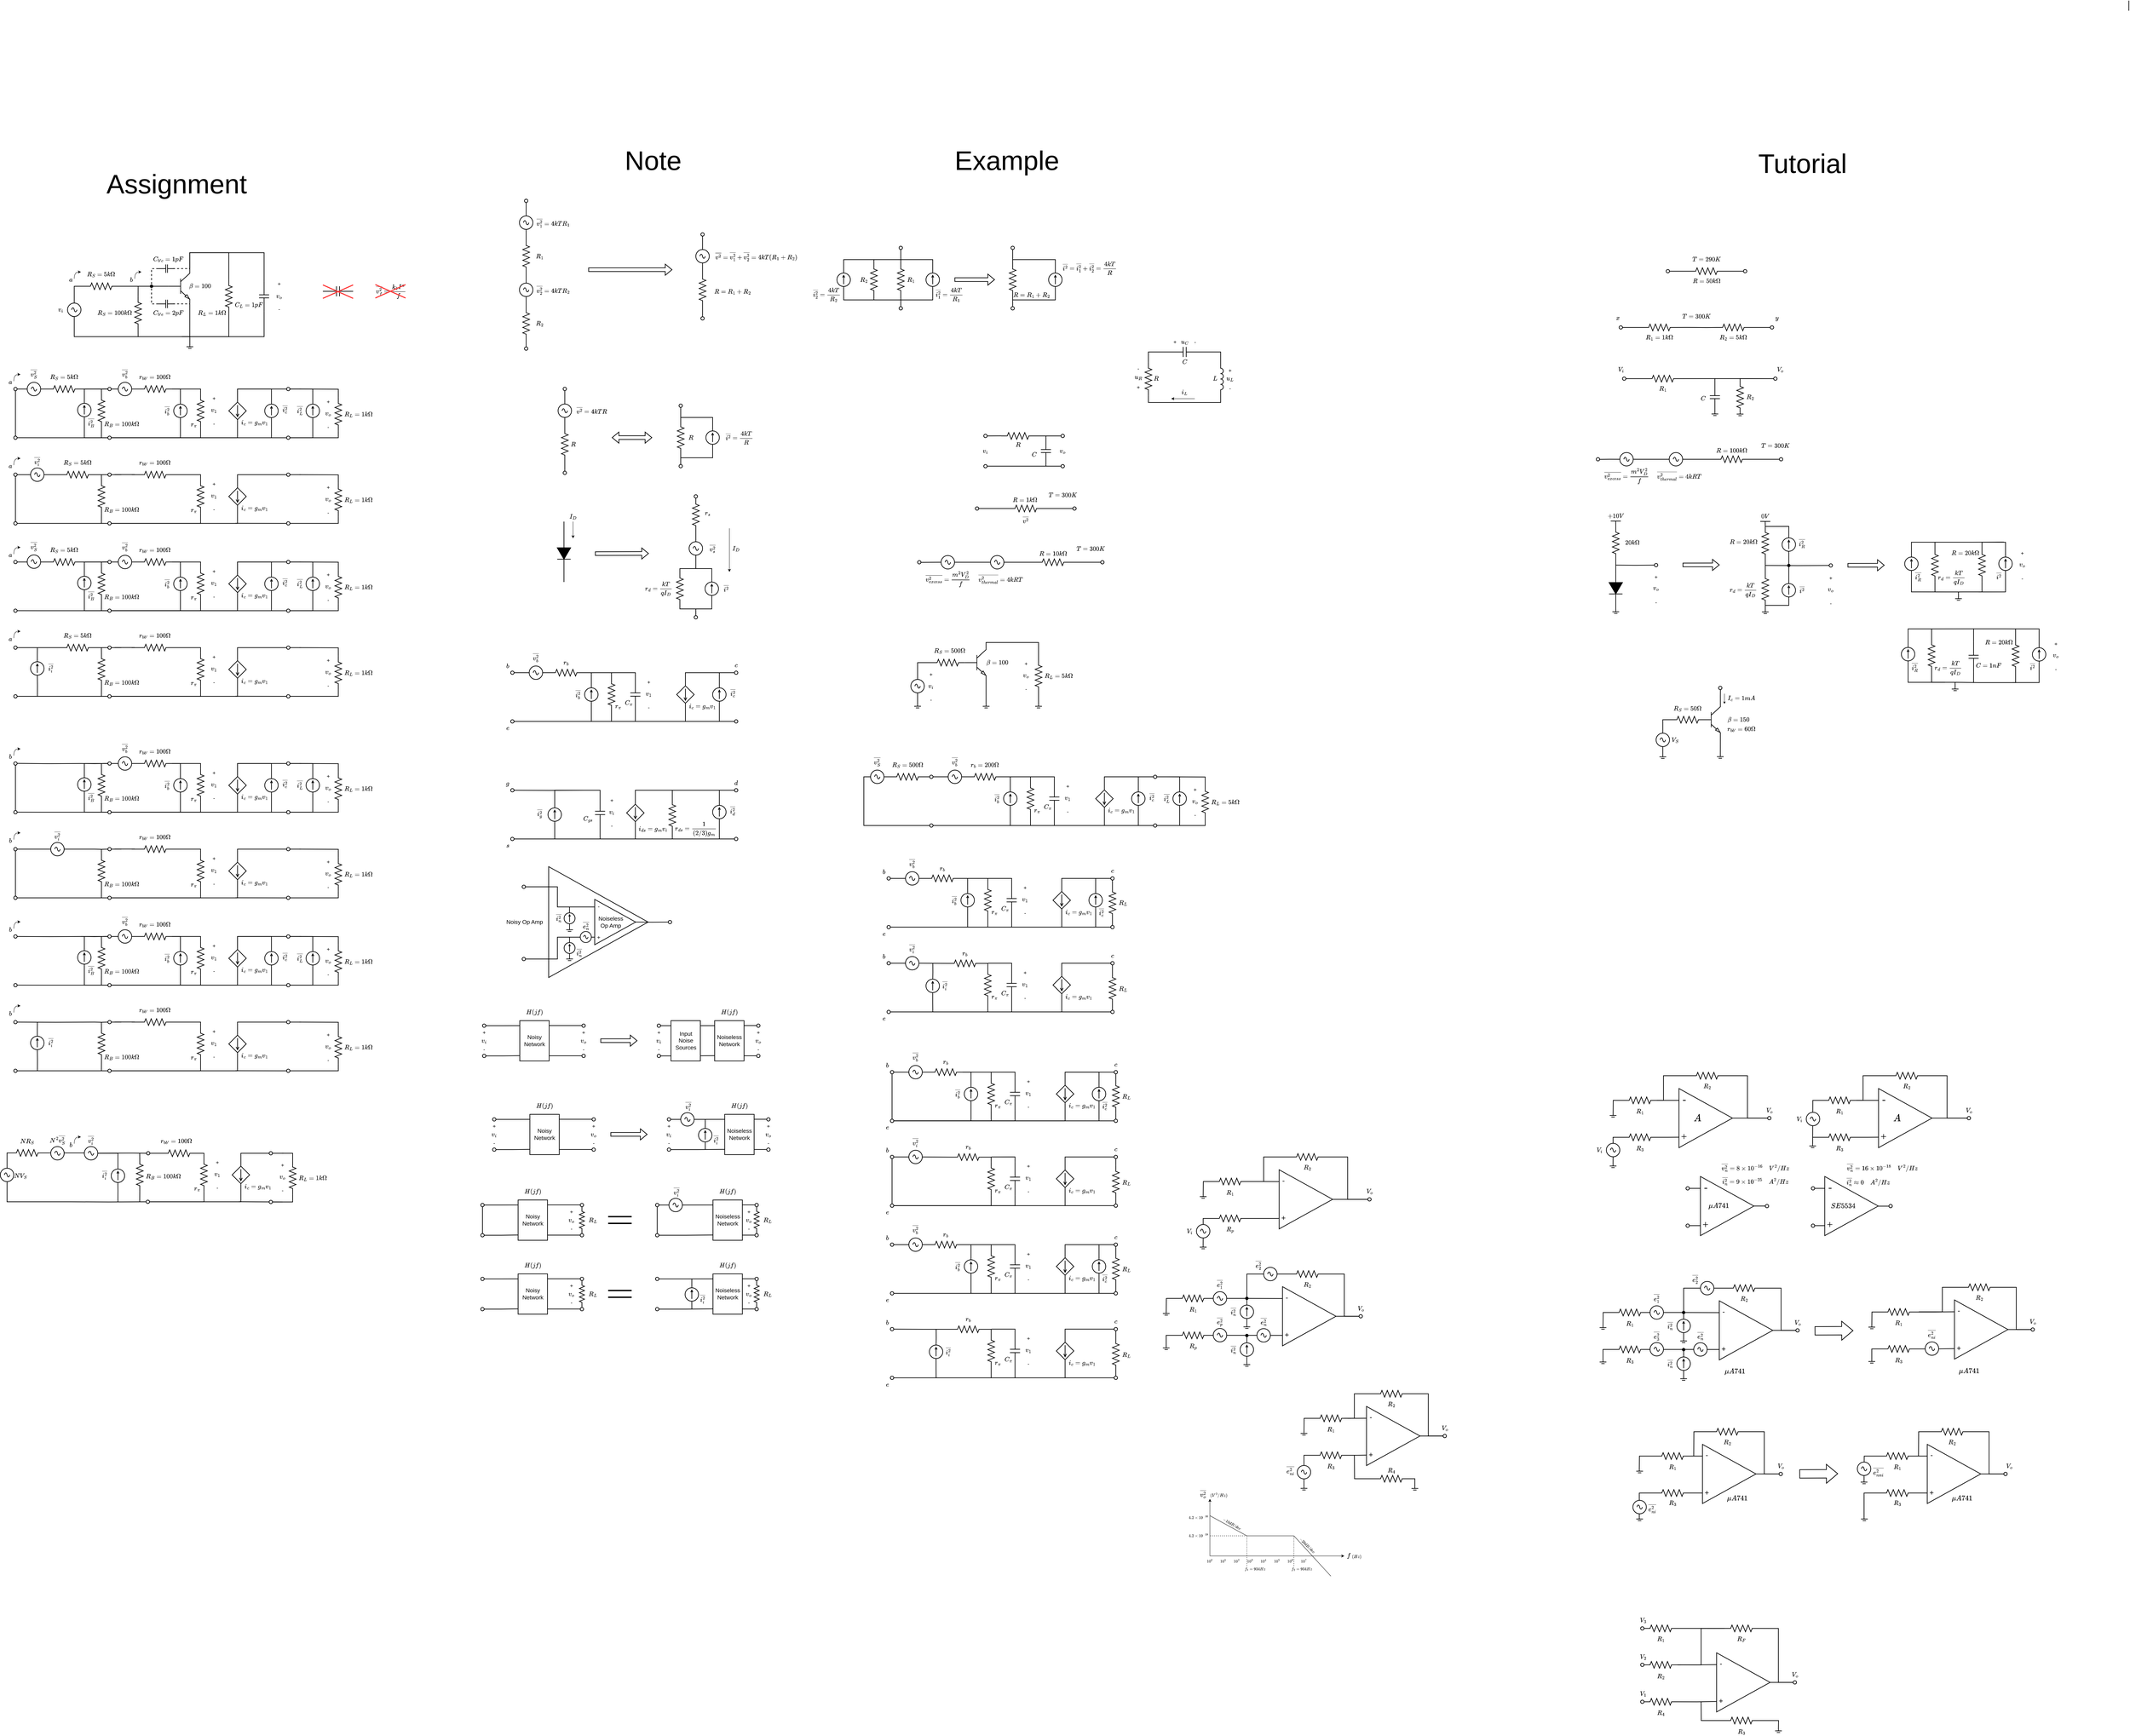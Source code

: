 <mxfile version="24.7.8">
  <diagram name="Page-1" id="7e0a89b8-554c-2b80-1dc8-d5c74ca68de4">
    <mxGraphModel dx="3063" dy="1362" grid="1" gridSize="10" guides="1" tooltips="1" connect="1" arrows="1" fold="1" page="1" pageScale="1" pageWidth="1100" pageHeight="850" background="none" math="1" shadow="0">
      <root>
        <mxCell id="0" />
        <mxCell id="1" parent="0" />
        <mxCell id="BcC_R-Wk5UXJKyHUtQ-n-60" style="edgeStyle=orthogonalEdgeStyle;rounded=0;orthogonalLoop=1;jettySize=auto;html=1;exitX=1;exitY=0.5;exitDx=0;exitDy=0;entryX=0;entryY=0.124;entryDx=0;entryDy=0;entryPerimeter=0;endArrow=none;endFill=0;strokeWidth=2;" parent="1" edge="1">
          <mxGeometry relative="1" as="geometry">
            <mxPoint x="713.5" y="2510.66" as="sourcePoint" />
            <mxPoint x="814.5" y="2510.66" as="targetPoint" />
          </mxGeometry>
        </mxCell>
        <mxCell id="BcC_R-Wk5UXJKyHUtQ-n-61" style="edgeStyle=orthogonalEdgeStyle;rounded=0;orthogonalLoop=1;jettySize=auto;html=1;exitX=1;exitY=0.5;exitDx=0;exitDy=0;entryX=0;entryY=0.124;entryDx=0;entryDy=0;entryPerimeter=0;endArrow=none;endFill=0;strokeWidth=2;" parent="1" edge="1">
          <mxGeometry relative="1" as="geometry">
            <mxPoint x="713.5" y="2600.66" as="sourcePoint" />
            <mxPoint x="814.5" y="2600.66" as="targetPoint" />
          </mxGeometry>
        </mxCell>
        <mxCell id="PsptzhxLuVpVTfMJceMe-16" style="edgeStyle=orthogonalEdgeStyle;rounded=0;orthogonalLoop=1;jettySize=auto;html=1;exitX=1;exitY=0.5;exitDx=0;exitDy=0;exitPerimeter=0;endArrow=none;endFill=0;strokeWidth=2;" parent="1" source="PsptzhxLuVpVTfMJceMe-83" edge="1">
          <mxGeometry relative="1" as="geometry">
            <mxPoint x="125" y="490" as="targetPoint" />
          </mxGeometry>
        </mxCell>
        <mxCell id="PsptzhxLuVpVTfMJceMe-1" value="" style="pointerEvents=1;verticalLabelPosition=bottom;shadow=0;dashed=0;align=center;html=1;verticalAlign=top;shape=mxgraph.electrical.resistors.resistor_2;rotation=90;strokeWidth=2;" parent="1" vertex="1">
          <mxGeometry x="75" y="410" width="100" height="20" as="geometry" />
        </mxCell>
        <mxCell id="PsptzhxLuVpVTfMJceMe-2" value="" style="pointerEvents=1;verticalLabelPosition=bottom;shadow=0;dashed=0;align=center;html=1;verticalAlign=top;shape=mxgraph.electrical.resistors.resistor_2;rotation=90;strokeWidth=2;" parent="1" vertex="1">
          <mxGeometry x="75" y="210" width="100" height="20" as="geometry" />
        </mxCell>
        <mxCell id="PsptzhxLuVpVTfMJceMe-10" value="" style="pointerEvents=1;verticalLabelPosition=bottom;shadow=0;dashed=0;align=center;html=1;verticalAlign=top;shape=mxgraph.electrical.signal_sources.source;aspect=fixed;points=[[0.5,0,0],[1,0.5,0],[0.5,1,0],[0,0.5,0]];elSignalType=ac;strokeWidth=2;" parent="1" vertex="1">
          <mxGeometry x="105" y="300" width="40" height="40" as="geometry" />
        </mxCell>
        <mxCell id="PsptzhxLuVpVTfMJceMe-15" style="edgeStyle=orthogonalEdgeStyle;rounded=0;orthogonalLoop=1;jettySize=auto;html=1;exitX=0.5;exitY=0;exitDx=0;exitDy=0;exitPerimeter=0;endArrow=none;endFill=0;strokeWidth=2;" parent="1" source="PsptzhxLuVpVTfMJceMe-11" edge="1">
          <mxGeometry relative="1" as="geometry">
            <mxPoint x="125" y="60" as="targetPoint" />
          </mxGeometry>
        </mxCell>
        <mxCell id="PsptzhxLuVpVTfMJceMe-11" value="" style="pointerEvents=1;verticalLabelPosition=bottom;shadow=0;dashed=0;align=center;html=1;verticalAlign=top;shape=mxgraph.electrical.signal_sources.source;aspect=fixed;points=[[0.5,0,0],[1,0.5,0],[0.5,1,0],[0,0.5,0]];elSignalType=ac;strokeWidth=2;" parent="1" vertex="1">
          <mxGeometry x="105" y="100" width="40" height="40" as="geometry" />
        </mxCell>
        <mxCell id="PsptzhxLuVpVTfMJceMe-12" style="edgeStyle=orthogonalEdgeStyle;rounded=0;orthogonalLoop=1;jettySize=auto;html=1;exitX=0.5;exitY=1;exitDx=0;exitDy=0;exitPerimeter=0;entryX=0;entryY=0.5;entryDx=0;entryDy=0;entryPerimeter=0;endArrow=none;endFill=0;strokeWidth=2;" parent="1" source="PsptzhxLuVpVTfMJceMe-11" target="PsptzhxLuVpVTfMJceMe-2" edge="1">
          <mxGeometry relative="1" as="geometry" />
        </mxCell>
        <mxCell id="PsptzhxLuVpVTfMJceMe-13" style="edgeStyle=orthogonalEdgeStyle;rounded=0;orthogonalLoop=1;jettySize=auto;html=1;exitX=1;exitY=0.5;exitDx=0;exitDy=0;exitPerimeter=0;entryX=0.5;entryY=0;entryDx=0;entryDy=0;entryPerimeter=0;endArrow=none;endFill=0;strokeWidth=2;" parent="1" source="PsptzhxLuVpVTfMJceMe-2" target="PsptzhxLuVpVTfMJceMe-10" edge="1">
          <mxGeometry relative="1" as="geometry" />
        </mxCell>
        <mxCell id="PsptzhxLuVpVTfMJceMe-14" style="edgeStyle=orthogonalEdgeStyle;rounded=0;orthogonalLoop=1;jettySize=auto;html=1;exitX=0.5;exitY=1;exitDx=0;exitDy=0;exitPerimeter=0;entryX=0;entryY=0.5;entryDx=0;entryDy=0;entryPerimeter=0;endArrow=none;endFill=0;strokeWidth=2;" parent="1" source="PsptzhxLuVpVTfMJceMe-10" target="PsptzhxLuVpVTfMJceMe-1" edge="1">
          <mxGeometry relative="1" as="geometry" />
        </mxCell>
        <mxCell id="PsptzhxLuVpVTfMJceMe-22" value="$$R_1$$" style="text;html=1;align=center;verticalAlign=middle;whiteSpace=wrap;rounded=0;fontSize=16;" parent="1" vertex="1">
          <mxGeometry x="135" y="205" width="60" height="30" as="geometry" />
        </mxCell>
        <mxCell id="PsptzhxLuVpVTfMJceMe-23" value="$$R_2$$" style="text;html=1;align=center;verticalAlign=middle;whiteSpace=wrap;rounded=0;fontSize=16;" parent="1" vertex="1">
          <mxGeometry x="135" y="405" width="60" height="30" as="geometry" />
        </mxCell>
        <mxCell id="PsptzhxLuVpVTfMJceMe-24" value="$$\overline{v_1^2}=4kTR_1$$" style="text;html=1;align=center;verticalAlign=middle;whiteSpace=wrap;rounded=0;fontSize=16;" parent="1" vertex="1">
          <mxGeometry x="175" y="105" width="60" height="30" as="geometry" />
        </mxCell>
        <mxCell id="PsptzhxLuVpVTfMJceMe-25" value="$$\overline{v_2^2}=4kTR_2$$" style="text;html=1;align=center;verticalAlign=middle;whiteSpace=wrap;rounded=0;fontSize=16;" parent="1" vertex="1">
          <mxGeometry x="175" y="305" width="60" height="30" as="geometry" />
        </mxCell>
        <mxCell id="PsptzhxLuVpVTfMJceMe-26" value="" style="shape=flexArrow;endArrow=classic;html=1;rounded=0;strokeWidth=2;" parent="1" edge="1">
          <mxGeometry width="50" height="50" relative="1" as="geometry">
            <mxPoint x="310" y="260" as="sourcePoint" />
            <mxPoint x="560" y="260" as="targetPoint" />
          </mxGeometry>
        </mxCell>
        <mxCell id="PsptzhxLuVpVTfMJceMe-29" value="" style="pointerEvents=1;verticalLabelPosition=bottom;shadow=0;dashed=0;align=center;html=1;verticalAlign=top;shape=mxgraph.electrical.resistors.resistor_2;rotation=90;strokeWidth=2;" parent="1" vertex="1">
          <mxGeometry x="600" y="310" width="100" height="20" as="geometry" />
        </mxCell>
        <mxCell id="PsptzhxLuVpVTfMJceMe-31" style="edgeStyle=orthogonalEdgeStyle;rounded=0;orthogonalLoop=1;jettySize=auto;html=1;exitX=0.5;exitY=0;exitDx=0;exitDy=0;exitPerimeter=0;endArrow=none;endFill=0;strokeWidth=2;" parent="1" source="PsptzhxLuVpVTfMJceMe-85" edge="1">
          <mxGeometry relative="1" as="geometry">
            <mxPoint x="650" y="160" as="targetPoint" />
          </mxGeometry>
        </mxCell>
        <mxCell id="PsptzhxLuVpVTfMJceMe-32" value="" style="pointerEvents=1;verticalLabelPosition=bottom;shadow=0;dashed=0;align=center;html=1;verticalAlign=top;shape=mxgraph.electrical.signal_sources.source;aspect=fixed;points=[[0.5,0,0],[1,0.5,0],[0.5,1,0],[0,0.5,0]];elSignalType=ac;strokeWidth=2;" parent="1" vertex="1">
          <mxGeometry x="630" y="200" width="40" height="40" as="geometry" />
        </mxCell>
        <mxCell id="PsptzhxLuVpVTfMJceMe-33" style="edgeStyle=orthogonalEdgeStyle;rounded=0;orthogonalLoop=1;jettySize=auto;html=1;exitX=0.5;exitY=1;exitDx=0;exitDy=0;exitPerimeter=0;entryX=0;entryY=0.5;entryDx=0;entryDy=0;entryPerimeter=0;endArrow=none;endFill=0;strokeWidth=2;" parent="1" source="PsptzhxLuVpVTfMJceMe-32" target="PsptzhxLuVpVTfMJceMe-29" edge="1">
          <mxGeometry relative="1" as="geometry" />
        </mxCell>
        <mxCell id="PsptzhxLuVpVTfMJceMe-34" style="edgeStyle=orthogonalEdgeStyle;rounded=0;orthogonalLoop=1;jettySize=auto;html=1;exitX=1;exitY=0.5;exitDx=0;exitDy=0;exitPerimeter=0;entryX=0.5;entryY=0;entryDx=0;entryDy=0;entryPerimeter=0;endArrow=none;endFill=0;strokeWidth=2;" parent="1" source="PsptzhxLuVpVTfMJceMe-29" edge="1">
          <mxGeometry relative="1" as="geometry">
            <mxPoint x="650" y="400" as="targetPoint" />
          </mxGeometry>
        </mxCell>
        <mxCell id="PsptzhxLuVpVTfMJceMe-36" value="$$R=R_1+R_2$$" style="text;html=1;align=center;verticalAlign=middle;whiteSpace=wrap;rounded=0;fontSize=16;" parent="1" vertex="1">
          <mxGeometry x="710" y="310" width="60" height="30" as="geometry" />
        </mxCell>
        <mxCell id="PsptzhxLuVpVTfMJceMe-38" value="$$\overline{v^2}=\overline{v_1^2}+\overline{v_2^2}=4kT(R_1+R_2)$$" style="text;html=1;align=center;verticalAlign=middle;whiteSpace=wrap;rounded=0;fontSize=16;" parent="1" vertex="1">
          <mxGeometry x="780" y="205" width="60" height="30" as="geometry" />
        </mxCell>
        <mxCell id="PsptzhxLuVpVTfMJceMe-63" value="" style="pointerEvents=1;verticalLabelPosition=bottom;shadow=0;dashed=0;align=center;html=1;verticalAlign=top;shape=mxgraph.electrical.resistors.resistor_2;rotation=90;strokeWidth=2;" parent="1" vertex="1">
          <mxGeometry x="190" y="770" width="100" height="20" as="geometry" />
        </mxCell>
        <mxCell id="PsptzhxLuVpVTfMJceMe-64" style="edgeStyle=orthogonalEdgeStyle;rounded=0;orthogonalLoop=1;jettySize=auto;html=1;exitX=0.5;exitY=0;exitDx=0;exitDy=0;exitPerimeter=0;endArrow=none;endFill=0;strokeWidth=2;" parent="1" source="PsptzhxLuVpVTfMJceMe-65" edge="1">
          <mxGeometry relative="1" as="geometry">
            <mxPoint x="240" y="620" as="targetPoint" />
          </mxGeometry>
        </mxCell>
        <mxCell id="PsptzhxLuVpVTfMJceMe-65" value="" style="pointerEvents=1;verticalLabelPosition=bottom;shadow=0;dashed=0;align=center;html=1;verticalAlign=top;shape=mxgraph.electrical.signal_sources.source;aspect=fixed;points=[[0.5,0,0],[1,0.5,0],[0.5,1,0],[0,0.5,0]];elSignalType=ac;strokeWidth=2;" parent="1" vertex="1">
          <mxGeometry x="220" y="660" width="40" height="40" as="geometry" />
        </mxCell>
        <mxCell id="PsptzhxLuVpVTfMJceMe-66" style="edgeStyle=orthogonalEdgeStyle;rounded=0;orthogonalLoop=1;jettySize=auto;html=1;exitX=0.5;exitY=1;exitDx=0;exitDy=0;exitPerimeter=0;entryX=0;entryY=0.5;entryDx=0;entryDy=0;entryPerimeter=0;endArrow=none;endFill=0;strokeWidth=2;" parent="1" source="PsptzhxLuVpVTfMJceMe-65" target="PsptzhxLuVpVTfMJceMe-63" edge="1">
          <mxGeometry relative="1" as="geometry" />
        </mxCell>
        <mxCell id="PsptzhxLuVpVTfMJceMe-67" style="edgeStyle=orthogonalEdgeStyle;rounded=0;orthogonalLoop=1;jettySize=auto;html=1;exitX=1;exitY=0.5;exitDx=0;exitDy=0;exitPerimeter=0;entryX=0.5;entryY=0;entryDx=0;entryDy=0;entryPerimeter=0;endArrow=none;endFill=0;strokeWidth=2;" parent="1" source="PsptzhxLuVpVTfMJceMe-89" edge="1">
          <mxGeometry relative="1" as="geometry">
            <mxPoint x="240" y="860" as="targetPoint" />
          </mxGeometry>
        </mxCell>
        <mxCell id="PsptzhxLuVpVTfMJceMe-68" value="$$R$$" style="text;html=1;align=center;verticalAlign=middle;whiteSpace=wrap;rounded=0;fontSize=16;" parent="1" vertex="1">
          <mxGeometry x="235" y="765" width="60" height="30" as="geometry" />
        </mxCell>
        <mxCell id="PsptzhxLuVpVTfMJceMe-69" value="$$\overline{v^2}=4kTR$$" style="text;html=1;align=center;verticalAlign=middle;whiteSpace=wrap;rounded=0;fontSize=16;" parent="1" vertex="1">
          <mxGeometry x="290" y="665" width="60" height="30" as="geometry" />
        </mxCell>
        <mxCell id="PsptzhxLuVpVTfMJceMe-71" value="" style="shape=flexArrow;endArrow=classic;html=1;rounded=0;strokeWidth=2;startArrow=block;" parent="1" edge="1">
          <mxGeometry width="50" height="50" relative="1" as="geometry">
            <mxPoint x="380" y="760" as="sourcePoint" />
            <mxPoint x="500" y="760" as="targetPoint" />
          </mxGeometry>
        </mxCell>
        <mxCell id="PsptzhxLuVpVTfMJceMe-72" value="" style="pointerEvents=1;verticalLabelPosition=bottom;shadow=0;dashed=0;align=center;html=1;verticalAlign=top;shape=mxgraph.electrical.resistors.resistor_2;rotation=90;strokeWidth=2;" parent="1" vertex="1">
          <mxGeometry x="535" y="750" width="100" height="20" as="geometry" />
        </mxCell>
        <mxCell id="PsptzhxLuVpVTfMJceMe-75" style="edgeStyle=orthogonalEdgeStyle;rounded=0;orthogonalLoop=1;jettySize=auto;html=1;entryX=0;entryY=0.5;entryDx=0;entryDy=0;entryPerimeter=0;endArrow=none;endFill=0;strokeWidth=2;exitX=0.5;exitY=1;exitDx=0;exitDy=0;" parent="1" source="PsptzhxLuVpVTfMJceMe-105" target="PsptzhxLuVpVTfMJceMe-72" edge="1">
          <mxGeometry relative="1" as="geometry">
            <mxPoint x="585" y="680" as="sourcePoint" />
          </mxGeometry>
        </mxCell>
        <mxCell id="PsptzhxLuVpVTfMJceMe-76" style="edgeStyle=orthogonalEdgeStyle;rounded=0;orthogonalLoop=1;jettySize=auto;html=1;exitX=1;exitY=0.5;exitDx=0;exitDy=0;exitPerimeter=0;entryX=0.5;entryY=0;entryDx=0;entryDy=0;entryPerimeter=0;endArrow=none;endFill=0;strokeWidth=2;" parent="1" source="PsptzhxLuVpVTfMJceMe-91" edge="1">
          <mxGeometry relative="1" as="geometry">
            <mxPoint x="585" y="840" as="targetPoint" />
          </mxGeometry>
        </mxCell>
        <mxCell id="PsptzhxLuVpVTfMJceMe-77" value="$$R$$" style="text;html=1;align=center;verticalAlign=middle;whiteSpace=wrap;rounded=0;fontSize=16;" parent="1" vertex="1">
          <mxGeometry x="585" y="745" width="60" height="30" as="geometry" />
        </mxCell>
        <mxCell id="PsptzhxLuVpVTfMJceMe-78" value="$$\overline{i^2}=\frac{4kT}{R}$$" style="text;html=1;align=center;verticalAlign=middle;whiteSpace=wrap;rounded=0;fontSize=16;" parent="1" vertex="1">
          <mxGeometry x="730" y="745" width="60" height="30" as="geometry" />
        </mxCell>
        <mxCell id="PsptzhxLuVpVTfMJceMe-82" value="" style="ellipse;whiteSpace=wrap;html=1;aspect=fixed;strokeWidth=2;" parent="1" vertex="1">
          <mxGeometry x="120" y="50" width="10" height="10" as="geometry" />
        </mxCell>
        <mxCell id="PsptzhxLuVpVTfMJceMe-84" value="" style="edgeStyle=orthogonalEdgeStyle;rounded=0;orthogonalLoop=1;jettySize=auto;html=1;exitX=1;exitY=0.5;exitDx=0;exitDy=0;exitPerimeter=0;endArrow=none;endFill=0;strokeWidth=2;" parent="1" source="PsptzhxLuVpVTfMJceMe-1" target="PsptzhxLuVpVTfMJceMe-83" edge="1">
          <mxGeometry relative="1" as="geometry">
            <mxPoint x="125" y="490" as="targetPoint" />
            <mxPoint x="125" y="470" as="sourcePoint" />
          </mxGeometry>
        </mxCell>
        <mxCell id="PsptzhxLuVpVTfMJceMe-83" value="" style="ellipse;whiteSpace=wrap;html=1;aspect=fixed;strokeWidth=2;" parent="1" vertex="1">
          <mxGeometry x="120" y="490" width="10" height="10" as="geometry" />
        </mxCell>
        <mxCell id="PsptzhxLuVpVTfMJceMe-86" value="" style="edgeStyle=orthogonalEdgeStyle;rounded=0;orthogonalLoop=1;jettySize=auto;html=1;exitX=0.5;exitY=0;exitDx=0;exitDy=0;exitPerimeter=0;endArrow=none;endFill=0;strokeWidth=2;" parent="1" source="PsptzhxLuVpVTfMJceMe-32" target="PsptzhxLuVpVTfMJceMe-85" edge="1">
          <mxGeometry relative="1" as="geometry">
            <mxPoint x="650" y="160" as="targetPoint" />
            <mxPoint x="650" y="200" as="sourcePoint" />
          </mxGeometry>
        </mxCell>
        <mxCell id="PsptzhxLuVpVTfMJceMe-85" value="" style="ellipse;whiteSpace=wrap;html=1;aspect=fixed;strokeWidth=2;" parent="1" vertex="1">
          <mxGeometry x="645" y="150" width="10" height="10" as="geometry" />
        </mxCell>
        <mxCell id="PsptzhxLuVpVTfMJceMe-87" value="" style="ellipse;whiteSpace=wrap;html=1;aspect=fixed;strokeWidth=2;" parent="1" vertex="1">
          <mxGeometry x="645" y="400" width="10" height="10" as="geometry" />
        </mxCell>
        <mxCell id="PsptzhxLuVpVTfMJceMe-88" value="" style="ellipse;whiteSpace=wrap;html=1;aspect=fixed;strokeWidth=2;" parent="1" vertex="1">
          <mxGeometry x="235" y="610" width="10" height="10" as="geometry" />
        </mxCell>
        <mxCell id="PsptzhxLuVpVTfMJceMe-90" value="" style="edgeStyle=orthogonalEdgeStyle;rounded=0;orthogonalLoop=1;jettySize=auto;html=1;exitX=1;exitY=0.5;exitDx=0;exitDy=0;exitPerimeter=0;entryX=0.5;entryY=0;entryDx=0;entryDy=0;entryPerimeter=0;endArrow=none;endFill=0;strokeWidth=2;" parent="1" source="PsptzhxLuVpVTfMJceMe-63" target="PsptzhxLuVpVTfMJceMe-89" edge="1">
          <mxGeometry relative="1" as="geometry">
            <mxPoint x="240" y="860" as="targetPoint" />
            <mxPoint x="240" y="830" as="sourcePoint" />
          </mxGeometry>
        </mxCell>
        <mxCell id="PsptzhxLuVpVTfMJceMe-89" value="" style="ellipse;whiteSpace=wrap;html=1;aspect=fixed;strokeWidth=2;" parent="1" vertex="1">
          <mxGeometry x="235" y="860" width="10" height="10" as="geometry" />
        </mxCell>
        <mxCell id="PsptzhxLuVpVTfMJceMe-92" value="" style="pointerEvents=1;verticalLabelPosition=bottom;shadow=0;dashed=0;align=center;html=1;verticalAlign=top;shape=mxgraph.electrical.signal_sources.source;aspect=fixed;points=[[0.5,0,0],[1,0.5,0],[0.5,1,0],[0,0.5,0]];elSignalType=dc1;rotation=-90;strokeWidth=2;" parent="1" vertex="1">
          <mxGeometry x="660" y="740" width="40" height="40" as="geometry" />
        </mxCell>
        <mxCell id="PsptzhxLuVpVTfMJceMe-99" style="edgeStyle=orthogonalEdgeStyle;rounded=0;orthogonalLoop=1;jettySize=auto;html=1;exitX=1;exitY=0.5;exitDx=0;exitDy=0;exitPerimeter=0;entryX=0;entryY=0.5;entryDx=0;entryDy=0;entryPerimeter=0;endArrow=none;endFill=0;strokeWidth=2;" parent="1" source="PsptzhxLuVpVTfMJceMe-92" target="PsptzhxLuVpVTfMJceMe-72" edge="1">
          <mxGeometry relative="1" as="geometry">
            <Array as="points">
              <mxPoint x="680" y="700" />
              <mxPoint x="585" y="700" />
            </Array>
          </mxGeometry>
        </mxCell>
        <mxCell id="PsptzhxLuVpVTfMJceMe-101" style="edgeStyle=orthogonalEdgeStyle;rounded=0;orthogonalLoop=1;jettySize=auto;html=1;exitX=0;exitY=0.5;exitDx=0;exitDy=0;exitPerimeter=0;entryX=1;entryY=0.5;entryDx=0;entryDy=0;entryPerimeter=0;endArrow=none;endFill=0;strokeWidth=2;" parent="1" source="PsptzhxLuVpVTfMJceMe-92" target="PsptzhxLuVpVTfMJceMe-72" edge="1">
          <mxGeometry relative="1" as="geometry">
            <Array as="points">
              <mxPoint x="680" y="820" />
              <mxPoint x="585" y="820" />
            </Array>
          </mxGeometry>
        </mxCell>
        <mxCell id="PsptzhxLuVpVTfMJceMe-104" value="" style="edgeStyle=orthogonalEdgeStyle;rounded=0;orthogonalLoop=1;jettySize=auto;html=1;exitX=1;exitY=0.5;exitDx=0;exitDy=0;exitPerimeter=0;entryX=0.5;entryY=0;entryDx=0;entryDy=0;entryPerimeter=0;endArrow=none;endFill=0;strokeWidth=2;" parent="1" source="PsptzhxLuVpVTfMJceMe-72" target="PsptzhxLuVpVTfMJceMe-91" edge="1">
          <mxGeometry relative="1" as="geometry">
            <mxPoint x="585" y="840" as="targetPoint" />
            <mxPoint x="585" y="810" as="sourcePoint" />
          </mxGeometry>
        </mxCell>
        <mxCell id="PsptzhxLuVpVTfMJceMe-91" value="" style="ellipse;whiteSpace=wrap;html=1;aspect=fixed;strokeWidth=2;" parent="1" vertex="1">
          <mxGeometry x="580" y="840" width="10" height="10" as="geometry" />
        </mxCell>
        <mxCell id="PsptzhxLuVpVTfMJceMe-105" value="" style="ellipse;whiteSpace=wrap;html=1;aspect=fixed;strokeWidth=2;" parent="1" vertex="1">
          <mxGeometry x="580" y="660" width="10" height="10" as="geometry" />
        </mxCell>
        <mxCell id="PsptzhxLuVpVTfMJceMe-107" value="" style="pointerEvents=1;verticalLabelPosition=bottom;shadow=0;dashed=0;align=center;html=1;verticalAlign=top;shape=mxgraph.electrical.resistors.resistor_2;rotation=90;strokeWidth=2;" parent="1" vertex="1">
          <mxGeometry x="1190" y="280" width="100" height="20" as="geometry" />
        </mxCell>
        <mxCell id="PsptzhxLuVpVTfMJceMe-108" style="edgeStyle=orthogonalEdgeStyle;rounded=0;orthogonalLoop=1;jettySize=auto;html=1;entryX=0;entryY=0.5;entryDx=0;entryDy=0;entryPerimeter=0;endArrow=none;endFill=0;strokeWidth=2;exitX=0.5;exitY=1;exitDx=0;exitDy=0;" parent="1" source="PsptzhxLuVpVTfMJceMe-117" target="PsptzhxLuVpVTfMJceMe-107" edge="1">
          <mxGeometry relative="1" as="geometry">
            <mxPoint x="1240" y="210" as="sourcePoint" />
          </mxGeometry>
        </mxCell>
        <mxCell id="PsptzhxLuVpVTfMJceMe-109" style="edgeStyle=orthogonalEdgeStyle;rounded=0;orthogonalLoop=1;jettySize=auto;html=1;exitX=1;exitY=0.5;exitDx=0;exitDy=0;exitPerimeter=0;entryX=0.5;entryY=0;entryDx=0;entryDy=0;entryPerimeter=0;endArrow=none;endFill=0;strokeWidth=2;" parent="1" source="PsptzhxLuVpVTfMJceMe-116" edge="1">
          <mxGeometry relative="1" as="geometry">
            <mxPoint x="1240" y="370" as="targetPoint" />
          </mxGeometry>
        </mxCell>
        <mxCell id="PsptzhxLuVpVTfMJceMe-110" value="$$R_1$$" style="text;html=1;align=center;verticalAlign=middle;whiteSpace=wrap;rounded=0;fontSize=16;" parent="1" vertex="1">
          <mxGeometry x="1240" y="275" width="60" height="30" as="geometry" />
        </mxCell>
        <mxCell id="PsptzhxLuVpVTfMJceMe-111" value="$$\overline{i_1^2}=\frac{4kT}{R_1}$$" style="text;html=1;align=center;verticalAlign=middle;whiteSpace=wrap;rounded=0;fontSize=16;" parent="1" vertex="1">
          <mxGeometry x="1355" y="320" width="60" height="30" as="geometry" />
        </mxCell>
        <mxCell id="PsptzhxLuVpVTfMJceMe-112" value="" style="pointerEvents=1;verticalLabelPosition=bottom;shadow=0;dashed=0;align=center;html=1;verticalAlign=top;shape=mxgraph.electrical.signal_sources.source;aspect=fixed;points=[[0.5,0,0],[1,0.5,0],[0.5,1,0],[0,0.5,0]];elSignalType=dc1;rotation=-90;strokeWidth=2;" parent="1" vertex="1">
          <mxGeometry x="1315" y="270" width="40" height="40" as="geometry" />
        </mxCell>
        <mxCell id="PsptzhxLuVpVTfMJceMe-113" style="edgeStyle=orthogonalEdgeStyle;rounded=0;orthogonalLoop=1;jettySize=auto;html=1;exitX=1;exitY=0.5;exitDx=0;exitDy=0;exitPerimeter=0;entryX=0;entryY=0.5;entryDx=0;entryDy=0;entryPerimeter=0;endArrow=none;endFill=0;strokeWidth=2;" parent="1" source="PsptzhxLuVpVTfMJceMe-112" target="PsptzhxLuVpVTfMJceMe-107" edge="1">
          <mxGeometry relative="1" as="geometry">
            <Array as="points">
              <mxPoint x="1335" y="230" />
              <mxPoint x="1240" y="230" />
            </Array>
          </mxGeometry>
        </mxCell>
        <mxCell id="PsptzhxLuVpVTfMJceMe-114" style="edgeStyle=orthogonalEdgeStyle;rounded=0;orthogonalLoop=1;jettySize=auto;html=1;exitX=0;exitY=0.5;exitDx=0;exitDy=0;exitPerimeter=0;entryX=1;entryY=0.5;entryDx=0;entryDy=0;entryPerimeter=0;endArrow=none;endFill=0;strokeWidth=2;" parent="1" source="PsptzhxLuVpVTfMJceMe-112" target="PsptzhxLuVpVTfMJceMe-107" edge="1">
          <mxGeometry relative="1" as="geometry">
            <Array as="points">
              <mxPoint x="1335" y="350" />
              <mxPoint x="1240" y="350" />
            </Array>
          </mxGeometry>
        </mxCell>
        <mxCell id="PsptzhxLuVpVTfMJceMe-115" value="" style="edgeStyle=orthogonalEdgeStyle;rounded=0;orthogonalLoop=1;jettySize=auto;html=1;exitX=1;exitY=0.5;exitDx=0;exitDy=0;exitPerimeter=0;entryX=0.5;entryY=0;entryDx=0;entryDy=0;entryPerimeter=0;endArrow=none;endFill=0;strokeWidth=2;" parent="1" source="PsptzhxLuVpVTfMJceMe-107" target="PsptzhxLuVpVTfMJceMe-116" edge="1">
          <mxGeometry relative="1" as="geometry">
            <mxPoint x="1240" y="370" as="targetPoint" />
            <mxPoint x="1240" y="340" as="sourcePoint" />
          </mxGeometry>
        </mxCell>
        <mxCell id="PsptzhxLuVpVTfMJceMe-116" value="" style="ellipse;whiteSpace=wrap;html=1;aspect=fixed;strokeWidth=2;" parent="1" vertex="1">
          <mxGeometry x="1235" y="370" width="10" height="10" as="geometry" />
        </mxCell>
        <mxCell id="PsptzhxLuVpVTfMJceMe-117" value="" style="ellipse;whiteSpace=wrap;html=1;aspect=fixed;strokeWidth=2;" parent="1" vertex="1">
          <mxGeometry x="1235" y="190" width="10" height="10" as="geometry" />
        </mxCell>
        <mxCell id="PsptzhxLuVpVTfMJceMe-119" value="" style="pointerEvents=1;verticalLabelPosition=bottom;shadow=0;dashed=0;align=center;html=1;verticalAlign=top;shape=mxgraph.electrical.resistors.resistor_2;rotation=90;strokeWidth=2;" parent="1" vertex="1">
          <mxGeometry x="1110" y="280" width="100" height="20" as="geometry" />
        </mxCell>
        <mxCell id="PsptzhxLuVpVTfMJceMe-120" style="edgeStyle=orthogonalEdgeStyle;rounded=0;orthogonalLoop=1;jettySize=auto;html=1;exitX=1;exitY=0.5;exitDx=0;exitDy=0;exitPerimeter=0;entryX=1;entryY=0.5;entryDx=0;entryDy=0;entryPerimeter=0;strokeWidth=2;endArrow=none;endFill=0;" parent="1" source="PsptzhxLuVpVTfMJceMe-119" target="PsptzhxLuVpVTfMJceMe-107" edge="1">
          <mxGeometry relative="1" as="geometry">
            <Array as="points">
              <mxPoint x="1160" y="350" />
              <mxPoint x="1240" y="350" />
            </Array>
          </mxGeometry>
        </mxCell>
        <mxCell id="PsptzhxLuVpVTfMJceMe-121" style="edgeStyle=orthogonalEdgeStyle;rounded=0;orthogonalLoop=1;jettySize=auto;html=1;exitX=0;exitY=0.5;exitDx=0;exitDy=0;exitPerimeter=0;entryX=0;entryY=0.5;entryDx=0;entryDy=0;entryPerimeter=0;strokeWidth=2;endArrow=none;endFill=0;" parent="1" source="PsptzhxLuVpVTfMJceMe-119" target="PsptzhxLuVpVTfMJceMe-107" edge="1">
          <mxGeometry relative="1" as="geometry">
            <Array as="points">
              <mxPoint x="1160" y="230" />
              <mxPoint x="1240" y="230" />
            </Array>
          </mxGeometry>
        </mxCell>
        <mxCell id="PsptzhxLuVpVTfMJceMe-122" value="" style="pointerEvents=1;verticalLabelPosition=bottom;shadow=0;dashed=0;align=center;html=1;verticalAlign=top;shape=mxgraph.electrical.signal_sources.source;aspect=fixed;points=[[0.5,0,0],[1,0.5,0],[0.5,1,0],[0,0.5,0]];elSignalType=dc1;rotation=-90;strokeWidth=2;" parent="1" vertex="1">
          <mxGeometry x="1050" y="270" width="40" height="40" as="geometry" />
        </mxCell>
        <mxCell id="PsptzhxLuVpVTfMJceMe-123" style="edgeStyle=orthogonalEdgeStyle;rounded=0;orthogonalLoop=1;jettySize=auto;html=1;exitX=1;exitY=0.5;exitDx=0;exitDy=0;exitPerimeter=0;entryX=0;entryY=0.5;entryDx=0;entryDy=0;entryPerimeter=0;strokeWidth=2;endArrow=none;endFill=0;" parent="1" source="PsptzhxLuVpVTfMJceMe-122" target="PsptzhxLuVpVTfMJceMe-119" edge="1">
          <mxGeometry relative="1" as="geometry">
            <Array as="points">
              <mxPoint x="1070" y="230" />
              <mxPoint x="1160" y="230" />
            </Array>
          </mxGeometry>
        </mxCell>
        <mxCell id="PsptzhxLuVpVTfMJceMe-124" style="edgeStyle=orthogonalEdgeStyle;rounded=0;orthogonalLoop=1;jettySize=auto;html=1;exitX=0;exitY=0.5;exitDx=0;exitDy=0;exitPerimeter=0;entryX=1;entryY=0.5;entryDx=0;entryDy=0;entryPerimeter=0;strokeWidth=2;endArrow=none;endFill=0;" parent="1" source="PsptzhxLuVpVTfMJceMe-122" target="PsptzhxLuVpVTfMJceMe-119" edge="1">
          <mxGeometry relative="1" as="geometry">
            <Array as="points">
              <mxPoint x="1070" y="350" />
              <mxPoint x="1160" y="350" />
            </Array>
          </mxGeometry>
        </mxCell>
        <mxCell id="PsptzhxLuVpVTfMJceMe-125" value="$$R_2$$" style="text;html=1;align=center;verticalAlign=middle;whiteSpace=wrap;rounded=0;fontSize=16;" parent="1" vertex="1">
          <mxGeometry x="1100" y="275" width="60" height="30" as="geometry" />
        </mxCell>
        <mxCell id="PsptzhxLuVpVTfMJceMe-126" value="$$\overline{i_2^2}=\frac{4kT}{R_2}$$" style="text;html=1;align=center;verticalAlign=middle;whiteSpace=wrap;rounded=0;fontSize=16;" parent="1" vertex="1">
          <mxGeometry x="990" y="320" width="60" height="30" as="geometry" />
        </mxCell>
        <mxCell id="PsptzhxLuVpVTfMJceMe-127" value="" style="shape=flexArrow;endArrow=classic;html=1;rounded=0;strokeWidth=2;" parent="1" edge="1">
          <mxGeometry width="50" height="50" relative="1" as="geometry">
            <mxPoint x="1400" y="289.58" as="sourcePoint" />
            <mxPoint x="1520" y="289.58" as="targetPoint" />
          </mxGeometry>
        </mxCell>
        <mxCell id="PsptzhxLuVpVTfMJceMe-140" value="" style="pointerEvents=1;verticalLabelPosition=bottom;shadow=0;dashed=0;align=center;html=1;verticalAlign=top;shape=mxgraph.electrical.resistors.resistor_2;rotation=90;strokeWidth=2;" parent="1" vertex="1">
          <mxGeometry x="1523" y="280" width="100" height="20" as="geometry" />
        </mxCell>
        <mxCell id="PsptzhxLuVpVTfMJceMe-141" style="edgeStyle=orthogonalEdgeStyle;rounded=0;orthogonalLoop=1;jettySize=auto;html=1;entryX=0;entryY=0.5;entryDx=0;entryDy=0;entryPerimeter=0;endArrow=none;endFill=0;strokeWidth=2;exitX=0.5;exitY=1;exitDx=0;exitDy=0;" parent="1" source="PsptzhxLuVpVTfMJceMe-150" target="PsptzhxLuVpVTfMJceMe-140" edge="1">
          <mxGeometry relative="1" as="geometry">
            <mxPoint x="1573" y="210" as="sourcePoint" />
          </mxGeometry>
        </mxCell>
        <mxCell id="PsptzhxLuVpVTfMJceMe-142" style="edgeStyle=orthogonalEdgeStyle;rounded=0;orthogonalLoop=1;jettySize=auto;html=1;exitX=1;exitY=0.5;exitDx=0;exitDy=0;exitPerimeter=0;entryX=0.5;entryY=0;entryDx=0;entryDy=0;entryPerimeter=0;endArrow=none;endFill=0;strokeWidth=2;" parent="1" source="PsptzhxLuVpVTfMJceMe-149" edge="1">
          <mxGeometry relative="1" as="geometry">
            <mxPoint x="1573" y="370" as="targetPoint" />
          </mxGeometry>
        </mxCell>
        <mxCell id="PsptzhxLuVpVTfMJceMe-143" value="$$R=R_1+R_2$$" style="text;html=1;align=center;verticalAlign=middle;whiteSpace=wrap;rounded=0;fontSize=16;" parent="1" vertex="1">
          <mxGeometry x="1600" y="320" width="60" height="30" as="geometry" />
        </mxCell>
        <mxCell id="PsptzhxLuVpVTfMJceMe-144" value="$$\overline{i^2}=\overline{i_1^2}+\overline{i_2^2}=\frac{4kT}{R}$$" style="text;html=1;align=center;verticalAlign=middle;whiteSpace=wrap;rounded=0;fontSize=16;" parent="1" vertex="1">
          <mxGeometry x="1772" y="240" width="60" height="30" as="geometry" />
        </mxCell>
        <mxCell id="PsptzhxLuVpVTfMJceMe-145" value="" style="pointerEvents=1;verticalLabelPosition=bottom;shadow=0;dashed=0;align=center;html=1;verticalAlign=top;shape=mxgraph.electrical.signal_sources.source;aspect=fixed;points=[[0.5,0,0],[1,0.5,0],[0.5,1,0],[0,0.5,0]];elSignalType=dc1;rotation=-90;strokeWidth=2;" parent="1" vertex="1">
          <mxGeometry x="1680" y="270" width="40" height="40" as="geometry" />
        </mxCell>
        <mxCell id="PsptzhxLuVpVTfMJceMe-146" style="edgeStyle=orthogonalEdgeStyle;rounded=0;orthogonalLoop=1;jettySize=auto;html=1;exitX=1;exitY=0.5;exitDx=0;exitDy=0;exitPerimeter=0;entryX=0;entryY=0.5;entryDx=0;entryDy=0;entryPerimeter=0;endArrow=none;endFill=0;strokeWidth=2;" parent="1" source="PsptzhxLuVpVTfMJceMe-145" target="PsptzhxLuVpVTfMJceMe-140" edge="1">
          <mxGeometry relative="1" as="geometry">
            <Array as="points">
              <mxPoint x="1700" y="230" />
              <mxPoint x="1573" y="230" />
            </Array>
          </mxGeometry>
        </mxCell>
        <mxCell id="PsptzhxLuVpVTfMJceMe-147" style="edgeStyle=orthogonalEdgeStyle;rounded=0;orthogonalLoop=1;jettySize=auto;html=1;exitX=0;exitY=0.5;exitDx=0;exitDy=0;exitPerimeter=0;entryX=1;entryY=0.5;entryDx=0;entryDy=0;entryPerimeter=0;endArrow=none;endFill=0;strokeWidth=2;" parent="1" source="PsptzhxLuVpVTfMJceMe-145" target="PsptzhxLuVpVTfMJceMe-140" edge="1">
          <mxGeometry relative="1" as="geometry">
            <Array as="points">
              <mxPoint x="1700" y="350" />
              <mxPoint x="1573" y="350" />
            </Array>
          </mxGeometry>
        </mxCell>
        <mxCell id="PsptzhxLuVpVTfMJceMe-148" value="" style="edgeStyle=orthogonalEdgeStyle;rounded=0;orthogonalLoop=1;jettySize=auto;html=1;exitX=1;exitY=0.5;exitDx=0;exitDy=0;exitPerimeter=0;entryX=0.5;entryY=0;entryDx=0;entryDy=0;entryPerimeter=0;endArrow=none;endFill=0;strokeWidth=2;" parent="1" source="PsptzhxLuVpVTfMJceMe-140" target="PsptzhxLuVpVTfMJceMe-149" edge="1">
          <mxGeometry relative="1" as="geometry">
            <mxPoint x="1573" y="370" as="targetPoint" />
            <mxPoint x="1573" y="340" as="sourcePoint" />
          </mxGeometry>
        </mxCell>
        <mxCell id="PsptzhxLuVpVTfMJceMe-149" value="" style="ellipse;whiteSpace=wrap;html=1;aspect=fixed;strokeWidth=2;" parent="1" vertex="1">
          <mxGeometry x="1568" y="370" width="10" height="10" as="geometry" />
        </mxCell>
        <mxCell id="PsptzhxLuVpVTfMJceMe-150" value="" style="ellipse;whiteSpace=wrap;html=1;aspect=fixed;strokeWidth=2;" parent="1" vertex="1">
          <mxGeometry x="1568" y="190" width="10" height="10" as="geometry" />
        </mxCell>
        <mxCell id="PsptzhxLuVpVTfMJceMe-153" style="edgeStyle=orthogonalEdgeStyle;rounded=0;orthogonalLoop=1;jettySize=auto;html=1;exitX=0;exitY=0.5;exitDx=0;exitDy=0;exitPerimeter=0;strokeWidth=2;endArrow=none;endFill=0;" parent="1" source="PsptzhxLuVpVTfMJceMe-152" edge="1">
          <mxGeometry relative="1" as="geometry">
            <mxPoint x="238" y="1010" as="targetPoint" />
            <Array as="points">
              <mxPoint x="237.5" y="1010" />
            </Array>
          </mxGeometry>
        </mxCell>
        <mxCell id="PsptzhxLuVpVTfMJceMe-154" style="edgeStyle=orthogonalEdgeStyle;rounded=0;orthogonalLoop=1;jettySize=auto;html=1;exitX=1;exitY=0.5;exitDx=0;exitDy=0;exitPerimeter=0;strokeWidth=2;endArrow=none;endFill=0;" parent="1" source="PsptzhxLuVpVTfMJceMe-152" edge="1">
          <mxGeometry relative="1" as="geometry">
            <mxPoint x="238" y="1190" as="targetPoint" />
            <Array as="points">
              <mxPoint x="237.5" y="1190" />
            </Array>
          </mxGeometry>
        </mxCell>
        <mxCell id="PsptzhxLuVpVTfMJceMe-152" value="" style="pointerEvents=1;fillColor=strokeColor;verticalLabelPosition=bottom;shadow=0;dashed=0;align=center;html=1;verticalAlign=top;shape=mxgraph.electrical.diodes.diode;rotation=90;strokeColor=default;strokeWidth=2;" parent="1" vertex="1">
          <mxGeometry x="195" y="1085" width="85" height="40" as="geometry" />
        </mxCell>
        <mxCell id="PsptzhxLuVpVTfMJceMe-155" value="" style="shape=flexArrow;endArrow=classic;html=1;rounded=0;strokeWidth=2;" parent="1" edge="1">
          <mxGeometry width="50" height="50" relative="1" as="geometry">
            <mxPoint x="330" y="1105.33" as="sourcePoint" />
            <mxPoint x="490" y="1105" as="targetPoint" />
          </mxGeometry>
        </mxCell>
        <mxCell id="PsptzhxLuVpVTfMJceMe-167" value="" style="pointerEvents=1;verticalLabelPosition=bottom;shadow=0;dashed=0;align=center;html=1;verticalAlign=top;shape=mxgraph.electrical.resistors.resistor_2;rotation=90;strokeWidth=2;" parent="1" vertex="1">
          <mxGeometry x="532.5" y="1200" width="100" height="20" as="geometry" />
        </mxCell>
        <mxCell id="PsptzhxLuVpVTfMJceMe-170" value="$$r_d=\frac{kT}{qI_D}$$" style="text;html=1;align=center;verticalAlign=middle;whiteSpace=wrap;rounded=0;fontSize=16;" parent="1" vertex="1">
          <mxGeometry x="490" y="1195" width="60" height="30" as="geometry" />
        </mxCell>
        <mxCell id="PsptzhxLuVpVTfMJceMe-171" value="$$\overline{i^2}$$" style="text;html=1;align=center;verticalAlign=middle;whiteSpace=wrap;rounded=0;fontSize=16;" parent="1" vertex="1">
          <mxGeometry x="690" y="1195" width="60" height="30" as="geometry" />
        </mxCell>
        <mxCell id="PsptzhxLuVpVTfMJceMe-172" value="" style="pointerEvents=1;verticalLabelPosition=bottom;shadow=0;dashed=0;align=center;html=1;verticalAlign=top;shape=mxgraph.electrical.signal_sources.source;aspect=fixed;points=[[0.5,0,0],[1,0.5,0],[0.5,1,0],[0,0.5,0]];elSignalType=dc1;rotation=-90;strokeWidth=2;" parent="1" vertex="1">
          <mxGeometry x="657.5" y="1190" width="40" height="40" as="geometry" />
        </mxCell>
        <mxCell id="PsptzhxLuVpVTfMJceMe-173" style="edgeStyle=orthogonalEdgeStyle;rounded=0;orthogonalLoop=1;jettySize=auto;html=1;exitX=1;exitY=0.5;exitDx=0;exitDy=0;exitPerimeter=0;entryX=0;entryY=0.5;entryDx=0;entryDy=0;entryPerimeter=0;endArrow=none;endFill=0;strokeWidth=2;" parent="1" source="PsptzhxLuVpVTfMJceMe-172" target="PsptzhxLuVpVTfMJceMe-167" edge="1">
          <mxGeometry relative="1" as="geometry">
            <Array as="points">
              <mxPoint x="677.5" y="1150" />
              <mxPoint x="582.5" y="1150" />
            </Array>
          </mxGeometry>
        </mxCell>
        <mxCell id="PsptzhxLuVpVTfMJceMe-174" style="edgeStyle=orthogonalEdgeStyle;rounded=0;orthogonalLoop=1;jettySize=auto;html=1;exitX=0;exitY=0.5;exitDx=0;exitDy=0;exitPerimeter=0;entryX=1;entryY=0.5;entryDx=0;entryDy=0;entryPerimeter=0;endArrow=none;endFill=0;strokeWidth=2;" parent="1" source="PsptzhxLuVpVTfMJceMe-172" target="PsptzhxLuVpVTfMJceMe-167" edge="1">
          <mxGeometry relative="1" as="geometry">
            <Array as="points">
              <mxPoint x="678" y="1270" />
              <mxPoint x="583" y="1270" />
            </Array>
          </mxGeometry>
        </mxCell>
        <mxCell id="PsptzhxLuVpVTfMJceMe-175" value="" style="edgeStyle=orthogonalEdgeStyle;rounded=0;orthogonalLoop=1;jettySize=auto;html=1;exitX=1;exitY=0.5;exitDx=0;exitDy=0;exitPerimeter=0;entryX=0.5;entryY=0;entryDx=0;entryDy=0;entryPerimeter=0;endArrow=none;endFill=0;strokeWidth=2;" parent="1" source="PsptzhxLuVpVTfMJceMe-167" target="PsptzhxLuVpVTfMJceMe-176" edge="1">
          <mxGeometry relative="1" as="geometry">
            <mxPoint x="582.5" y="1290" as="targetPoint" />
            <mxPoint x="582.5" y="1260" as="sourcePoint" />
            <Array as="points">
              <mxPoint x="582" y="1270" />
              <mxPoint x="630" y="1270" />
            </Array>
          </mxGeometry>
        </mxCell>
        <mxCell id="PsptzhxLuVpVTfMJceMe-179" style="edgeStyle=orthogonalEdgeStyle;rounded=0;orthogonalLoop=1;jettySize=auto;html=1;exitX=0.5;exitY=0;exitDx=0;exitDy=0;" parent="1" source="PsptzhxLuVpVTfMJceMe-176" edge="1">
          <mxGeometry relative="1" as="geometry">
            <mxPoint x="629.609" y="1299.957" as="targetPoint" />
          </mxGeometry>
        </mxCell>
        <mxCell id="PsptzhxLuVpVTfMJceMe-176" value="" style="ellipse;whiteSpace=wrap;html=1;aspect=fixed;strokeWidth=2;" parent="1" vertex="1">
          <mxGeometry x="625" y="1290" width="10" height="10" as="geometry" />
        </mxCell>
        <mxCell id="PsptzhxLuVpVTfMJceMe-177" value="" style="ellipse;whiteSpace=wrap;html=1;aspect=fixed;strokeWidth=2;" parent="1" vertex="1">
          <mxGeometry x="625" y="930" width="10" height="10" as="geometry" />
        </mxCell>
        <mxCell id="PsptzhxLuVpVTfMJceMe-181" value="" style="pointerEvents=1;verticalLabelPosition=bottom;shadow=0;dashed=0;align=center;html=1;verticalAlign=top;shape=mxgraph.electrical.resistors.resistor_2;rotation=90;strokeWidth=2;" parent="1" vertex="1">
          <mxGeometry x="580" y="980" width="100" height="20" as="geometry" />
        </mxCell>
        <mxCell id="PsptzhxLuVpVTfMJceMe-182" value="" style="pointerEvents=1;verticalLabelPosition=bottom;shadow=0;dashed=0;align=center;html=1;verticalAlign=top;shape=mxgraph.electrical.signal_sources.source;aspect=fixed;points=[[0.5,0,0],[1,0.5,0],[0.5,1,0],[0,0.5,0]];elSignalType=ac;strokeWidth=2;" parent="1" vertex="1">
          <mxGeometry x="610" y="1070" width="40" height="40" as="geometry" />
        </mxCell>
        <mxCell id="PsptzhxLuVpVTfMJceMe-183" style="edgeStyle=orthogonalEdgeStyle;rounded=0;orthogonalLoop=1;jettySize=auto;html=1;exitX=0.5;exitY=1;exitDx=0;exitDy=0;exitPerimeter=0;entryX=0;entryY=0.5;entryDx=0;entryDy=0;entryPerimeter=0;strokeWidth=2;endArrow=none;endFill=0;" parent="1" source="PsptzhxLuVpVTfMJceMe-182" target="PsptzhxLuVpVTfMJceMe-167" edge="1">
          <mxGeometry relative="1" as="geometry">
            <Array as="points">
              <mxPoint x="630" y="1150" />
              <mxPoint x="582" y="1150" />
            </Array>
          </mxGeometry>
        </mxCell>
        <mxCell id="PsptzhxLuVpVTfMJceMe-184" style="edgeStyle=orthogonalEdgeStyle;rounded=0;orthogonalLoop=1;jettySize=auto;html=1;exitX=0.5;exitY=0;exitDx=0;exitDy=0;exitPerimeter=0;entryX=1;entryY=0.5;entryDx=0;entryDy=0;entryPerimeter=0;strokeWidth=2;endArrow=none;endFill=0;" parent="1" source="PsptzhxLuVpVTfMJceMe-182" target="PsptzhxLuVpVTfMJceMe-181" edge="1">
          <mxGeometry relative="1" as="geometry" />
        </mxCell>
        <mxCell id="PsptzhxLuVpVTfMJceMe-186" value="$$\overline{v_s^2}$$" style="text;html=1;align=center;verticalAlign=middle;whiteSpace=wrap;rounded=0;fontSize=16;" parent="1" vertex="1">
          <mxGeometry x="650" y="1075" width="60" height="30" as="geometry" />
        </mxCell>
        <mxCell id="PsptzhxLuVpVTfMJceMe-187" value="$$r_s$$" style="text;html=1;align=center;verticalAlign=middle;whiteSpace=wrap;rounded=0;fontSize=16;" parent="1" vertex="1">
          <mxGeometry x="635" y="970" width="60" height="30" as="geometry" />
        </mxCell>
        <mxCell id="PsptzhxLuVpVTfMJceMe-188" value="" style="endArrow=classic;html=1;rounded=0;" parent="1" edge="1">
          <mxGeometry width="50" height="50" relative="1" as="geometry">
            <mxPoint x="264.57" y="1010" as="sourcePoint" />
            <mxPoint x="264.57" y="1060" as="targetPoint" />
          </mxGeometry>
        </mxCell>
        <mxCell id="PsptzhxLuVpVTfMJceMe-189" value="$$I_D$$" style="text;html=1;align=center;verticalAlign=middle;whiteSpace=wrap;rounded=0;fontSize=16;" parent="1" vertex="1">
          <mxGeometry x="235" y="980" width="60" height="30" as="geometry" />
        </mxCell>
        <mxCell id="PsptzhxLuVpVTfMJceMe-190" value="" style="endArrow=classic;html=1;rounded=0;" parent="1" edge="1">
          <mxGeometry width="50" height="50" relative="1" as="geometry">
            <mxPoint x="730" y="1030" as="sourcePoint" />
            <mxPoint x="730" y="1160" as="targetPoint" />
          </mxGeometry>
        </mxCell>
        <mxCell id="PsptzhxLuVpVTfMJceMe-191" value="$$I_D$$" style="text;html=1;align=center;verticalAlign=middle;whiteSpace=wrap;rounded=0;fontSize=16;" parent="1" vertex="1">
          <mxGeometry x="720" y="1075" width="60" height="30" as="geometry" />
        </mxCell>
        <mxCell id="PsptzhxLuVpVTfMJceMe-192" value="" style="pointerEvents=1;verticalLabelPosition=bottom;shadow=0;dashed=0;align=center;html=1;verticalAlign=top;shape=mxgraph.electrical.resistors.resistor_2;rotation=0;strokeWidth=2;" parent="1" vertex="1">
          <mxGeometry x="194" y="1450" width="100" height="20" as="geometry" />
        </mxCell>
        <mxCell id="oClKVnz3mcgkPNqQA8qf-1" value="" style="pointerEvents=1;verticalLabelPosition=bottom;shadow=0;dashed=0;align=center;html=1;verticalAlign=top;shape=mxgraph.electrical.resistors.resistor_2;rotation=-180;strokeWidth=2;" parent="1" vertex="1">
          <mxGeometry x="1539" y="745" width="100" height="20" as="geometry" />
        </mxCell>
        <mxCell id="oClKVnz3mcgkPNqQA8qf-2" value="" style="pointerEvents=1;verticalLabelPosition=bottom;shadow=0;dashed=0;align=center;html=1;verticalAlign=top;shape=mxgraph.electrical.capacitors.capacitor_1;strokeWidth=2;rotation=90;" parent="1" vertex="1">
          <mxGeometry x="1627" y="785" width="90" height="30" as="geometry" />
        </mxCell>
        <mxCell id="oClKVnz3mcgkPNqQA8qf-9" value="" style="endArrow=none;html=1;rounded=0;entryX=0;entryY=0.5;entryDx=0;entryDy=0;entryPerimeter=0;strokeWidth=2;" parent="1" target="oClKVnz3mcgkPNqQA8qf-1" edge="1">
          <mxGeometry width="50" height="50" relative="1" as="geometry">
            <mxPoint x="1717" y="755" as="sourcePoint" />
            <mxPoint x="1647" y="795" as="targetPoint" />
          </mxGeometry>
        </mxCell>
        <mxCell id="oClKVnz3mcgkPNqQA8qf-10" value="" style="endArrow=none;html=1;rounded=0;strokeWidth=2;" parent="1" edge="1">
          <mxGeometry width="50" height="50" relative="1" as="geometry">
            <mxPoint x="1717" y="845" as="sourcePoint" />
            <mxPoint x="1497" y="845" as="targetPoint" />
          </mxGeometry>
        </mxCell>
        <mxCell id="oClKVnz3mcgkPNqQA8qf-11" value="" style="endArrow=none;html=1;rounded=0;strokeWidth=2;" parent="1" edge="1">
          <mxGeometry width="50" height="50" relative="1" as="geometry">
            <mxPoint x="1539" y="754.8" as="sourcePoint" />
            <mxPoint x="1497" y="755" as="targetPoint" />
          </mxGeometry>
        </mxCell>
        <mxCell id="oClKVnz3mcgkPNqQA8qf-12" value="$$R$$" style="text;html=1;align=center;verticalAlign=middle;whiteSpace=wrap;rounded=0;fontSize=16;" parent="1" vertex="1">
          <mxGeometry x="1559" y="766.18" width="60" height="30" as="geometry" />
        </mxCell>
        <mxCell id="oClKVnz3mcgkPNqQA8qf-13" value="$$C$$" style="text;html=1;align=center;verticalAlign=middle;whiteSpace=wrap;rounded=0;fontSize=16;" parent="1" vertex="1">
          <mxGeometry x="1607" y="796.18" width="60" height="30" as="geometry" />
        </mxCell>
        <mxCell id="oClKVnz3mcgkPNqQA8qf-14" value="$$v_i$$" style="text;html=1;align=center;verticalAlign=middle;whiteSpace=wrap;rounded=0;fontSize=16;" parent="1" vertex="1">
          <mxGeometry x="1462" y="785" width="60" height="30" as="geometry" />
        </mxCell>
        <mxCell id="oClKVnz3mcgkPNqQA8qf-15" value="$$v_o$$" style="text;html=1;align=center;verticalAlign=middle;whiteSpace=wrap;rounded=0;fontSize=16;" parent="1" vertex="1">
          <mxGeometry x="1692" y="785" width="60" height="30" as="geometry" />
        </mxCell>
        <mxCell id="oClKVnz3mcgkPNqQA8qf-16" value="" style="ellipse;whiteSpace=wrap;html=1;aspect=fixed;strokeWidth=2;" parent="1" vertex="1">
          <mxGeometry x="1487" y="750" width="10" height="10" as="geometry" />
        </mxCell>
        <mxCell id="oClKVnz3mcgkPNqQA8qf-17" value="" style="ellipse;whiteSpace=wrap;html=1;aspect=fixed;strokeWidth=2;" parent="1" vertex="1">
          <mxGeometry x="1717" y="750" width="10" height="10" as="geometry" />
        </mxCell>
        <mxCell id="oClKVnz3mcgkPNqQA8qf-18" value="" style="ellipse;whiteSpace=wrap;html=1;aspect=fixed;strokeWidth=2;" parent="1" vertex="1">
          <mxGeometry x="1717" y="840.18" width="10" height="10" as="geometry" />
        </mxCell>
        <mxCell id="oClKVnz3mcgkPNqQA8qf-19" value="" style="ellipse;whiteSpace=wrap;html=1;aspect=fixed;strokeWidth=2;" parent="1" vertex="1">
          <mxGeometry x="1487" y="840.18" width="10" height="10" as="geometry" />
        </mxCell>
        <mxCell id="IGnoLAYmPsY6c5JuOK1v-1" style="edgeStyle=orthogonalEdgeStyle;rounded=0;orthogonalLoop=1;jettySize=auto;html=1;exitX=1;exitY=0.5;exitDx=0;exitDy=0;exitPerimeter=0;entryX=1;entryY=0.5;entryDx=0;entryDy=0;endArrow=none;endFill=0;strokeWidth=2;" parent="1" source="oClKVnz3mcgkPNqQA8qf-20" target="oClKVnz3mcgkPNqQA8qf-25" edge="1">
          <mxGeometry relative="1" as="geometry" />
        </mxCell>
        <mxCell id="oClKVnz3mcgkPNqQA8qf-20" value="" style="pointerEvents=1;verticalLabelPosition=bottom;shadow=0;dashed=0;align=center;html=1;verticalAlign=top;shape=mxgraph.electrical.resistors.resistor_2;rotation=-180;strokeWidth=2;" parent="1" vertex="1">
          <mxGeometry x="1562" y="961.18" width="100" height="20" as="geometry" />
        </mxCell>
        <mxCell id="oClKVnz3mcgkPNqQA8qf-21" value="" style="endArrow=none;html=1;rounded=0;strokeWidth=2;" parent="1" edge="1">
          <mxGeometry width="50" height="50" relative="1" as="geometry">
            <mxPoint x="1662" y="971.18" as="sourcePoint" />
            <mxPoint x="1752" y="971.18" as="targetPoint" />
          </mxGeometry>
        </mxCell>
        <mxCell id="oClKVnz3mcgkPNqQA8qf-23" value="$$R=1k\Omega$$" style="text;html=1;align=center;verticalAlign=middle;whiteSpace=wrap;rounded=0;fontSize=16;" parent="1" vertex="1">
          <mxGeometry x="1580" y="931.18" width="60" height="30" as="geometry" />
        </mxCell>
        <mxCell id="oClKVnz3mcgkPNqQA8qf-24" value="" style="ellipse;whiteSpace=wrap;html=1;aspect=fixed;strokeWidth=2;" parent="1" vertex="1">
          <mxGeometry x="1752" y="966.18" width="10" height="10" as="geometry" />
        </mxCell>
        <mxCell id="oClKVnz3mcgkPNqQA8qf-25" value="" style="ellipse;whiteSpace=wrap;html=1;aspect=fixed;strokeWidth=2;" parent="1" vertex="1">
          <mxGeometry x="1462" y="966.18" width="10" height="10" as="geometry" />
        </mxCell>
        <mxCell id="oClKVnz3mcgkPNqQA8qf-26" value="$$\overline{v^2}$$" style="text;html=1;align=center;verticalAlign=middle;whiteSpace=wrap;rounded=0;fontSize=16;" parent="1" vertex="1">
          <mxGeometry x="1582" y="991.18" width="60" height="30" as="geometry" />
        </mxCell>
        <mxCell id="oClKVnz3mcgkPNqQA8qf-27" value="$$T=300K$$" style="text;html=1;align=center;verticalAlign=middle;whiteSpace=wrap;rounded=0;fontSize=16;" parent="1" vertex="1">
          <mxGeometry x="1692" y="916.18" width="60" height="30" as="geometry" />
        </mxCell>
        <mxCell id="IGnoLAYmPsY6c5JuOK1v-10" style="edgeStyle=orthogonalEdgeStyle;rounded=0;orthogonalLoop=1;jettySize=auto;html=1;exitX=0;exitY=0.5;exitDx=0;exitDy=0;exitPerimeter=0;entryX=0;entryY=0.5;entryDx=0;entryDy=0;strokeWidth=2;endArrow=none;endFill=0;" parent="1" source="IGnoLAYmPsY6c5JuOK1v-3" target="IGnoLAYmPsY6c5JuOK1v-6" edge="1">
          <mxGeometry relative="1" as="geometry" />
        </mxCell>
        <mxCell id="IGnoLAYmPsY6c5JuOK1v-3" value="" style="pointerEvents=1;verticalLabelPosition=bottom;shadow=0;dashed=0;align=center;html=1;verticalAlign=top;shape=mxgraph.electrical.resistors.resistor_2;rotation=-180;strokeWidth=2;" parent="1" vertex="1">
          <mxGeometry x="1643" y="1121.18" width="100" height="20" as="geometry" />
        </mxCell>
        <mxCell id="IGnoLAYmPsY6c5JuOK1v-5" value="$$R=10k\Omega$$" style="text;html=1;align=center;verticalAlign=middle;whiteSpace=wrap;rounded=0;fontSize=16;" parent="1" vertex="1">
          <mxGeometry x="1663" y="1091.18" width="60" height="30" as="geometry" />
        </mxCell>
        <mxCell id="IGnoLAYmPsY6c5JuOK1v-6" value="" style="ellipse;whiteSpace=wrap;html=1;aspect=fixed;strokeWidth=2;" parent="1" vertex="1">
          <mxGeometry x="1835" y="1126.18" width="10" height="10" as="geometry" />
        </mxCell>
        <mxCell id="IGnoLAYmPsY6c5JuOK1v-8" value="$$\overline{v^2_{thermal}}=4kRT$$" style="text;html=1;align=center;verticalAlign=middle;whiteSpace=wrap;rounded=0;fontSize=16;" parent="1" vertex="1">
          <mxGeometry x="1507" y="1166.18" width="60" height="30" as="geometry" />
        </mxCell>
        <mxCell id="IGnoLAYmPsY6c5JuOK1v-9" value="$$T=300K$$" style="text;html=1;align=center;verticalAlign=middle;whiteSpace=wrap;rounded=0;fontSize=16;" parent="1" vertex="1">
          <mxGeometry x="1775" y="1076.18" width="60" height="30" as="geometry" />
        </mxCell>
        <mxCell id="IGnoLAYmPsY6c5JuOK1v-11" value="" style="pointerEvents=1;verticalLabelPosition=bottom;shadow=0;dashed=0;align=center;html=1;verticalAlign=top;shape=mxgraph.electrical.signal_sources.source;aspect=fixed;points=[[0.5,0,0],[1,0.5,0],[0.5,1,0],[0,0.5,0]];elSignalType=ac;strokeWidth=2;rotation=0;" parent="1" vertex="1">
          <mxGeometry x="1507" y="1111.18" width="40" height="40" as="geometry" />
        </mxCell>
        <mxCell id="IGnoLAYmPsY6c5JuOK1v-12" style="edgeStyle=orthogonalEdgeStyle;rounded=0;orthogonalLoop=1;jettySize=auto;html=1;exitX=1;exitY=0.5;exitDx=0;exitDy=0;exitPerimeter=0;entryX=1;entryY=0.5;entryDx=0;entryDy=0;entryPerimeter=0;strokeWidth=2;endArrow=none;endFill=0;" parent="1" source="IGnoLAYmPsY6c5JuOK1v-3" target="IGnoLAYmPsY6c5JuOK1v-11" edge="1">
          <mxGeometry relative="1" as="geometry" />
        </mxCell>
        <mxCell id="IGnoLAYmPsY6c5JuOK1v-15" style="edgeStyle=orthogonalEdgeStyle;rounded=0;orthogonalLoop=1;jettySize=auto;html=1;exitX=0;exitY=0.5;exitDx=0;exitDy=0;exitPerimeter=0;strokeWidth=2;endArrow=none;endFill=0;" parent="1" source="IGnoLAYmPsY6c5JuOK1v-13" edge="1">
          <mxGeometry relative="1" as="geometry">
            <mxPoint x="1300" y="1131.466" as="targetPoint" />
          </mxGeometry>
        </mxCell>
        <mxCell id="IGnoLAYmPsY6c5JuOK1v-13" value="" style="pointerEvents=1;verticalLabelPosition=bottom;shadow=0;dashed=0;align=center;html=1;verticalAlign=top;shape=mxgraph.electrical.signal_sources.source;aspect=fixed;points=[[0.5,0,0],[1,0.5,0],[0.5,1,0],[0,0.5,0]];elSignalType=ac;strokeWidth=2;rotation=0;" parent="1" vertex="1">
          <mxGeometry x="1360" y="1111.18" width="40" height="40" as="geometry" />
        </mxCell>
        <mxCell id="IGnoLAYmPsY6c5JuOK1v-14" style="edgeStyle=orthogonalEdgeStyle;rounded=0;orthogonalLoop=1;jettySize=auto;html=1;exitX=1;exitY=0.5;exitDx=0;exitDy=0;exitPerimeter=0;entryX=0;entryY=0.5;entryDx=0;entryDy=0;entryPerimeter=0;strokeWidth=2;endArrow=none;endFill=0;startArrow=none;startFill=0;" parent="1" source="IGnoLAYmPsY6c5JuOK1v-13" target="IGnoLAYmPsY6c5JuOK1v-11" edge="1">
          <mxGeometry relative="1" as="geometry" />
        </mxCell>
        <mxCell id="IGnoLAYmPsY6c5JuOK1v-16" value="" style="ellipse;whiteSpace=wrap;html=1;aspect=fixed;strokeWidth=2;" parent="1" vertex="1">
          <mxGeometry x="1290" y="1126.18" width="10" height="10" as="geometry" />
        </mxCell>
        <mxCell id="IGnoLAYmPsY6c5JuOK1v-18" value="$$\overline{v^2_{excess}}=\frac{m^2V_{D}^2}{f}$$" style="text;html=1;align=center;verticalAlign=middle;whiteSpace=wrap;rounded=0;fontSize=16;" parent="1" vertex="1">
          <mxGeometry x="1350" y="1166.18" width="60" height="30" as="geometry" />
        </mxCell>
        <mxCell id="qDZqEkaQYM2kmAKbjuJb-8" style="edgeStyle=orthogonalEdgeStyle;rounded=0;orthogonalLoop=1;jettySize=auto;html=1;exitX=0.5;exitY=1;exitDx=0;exitDy=0;exitPerimeter=0;endArrow=none;endFill=0;strokeWidth=2;" parent="1" source="qDZqEkaQYM2kmAKbjuJb-4" edge="1">
          <mxGeometry relative="1" as="geometry">
            <mxPoint x="1290" y="1559.85" as="targetPoint" />
          </mxGeometry>
        </mxCell>
        <mxCell id="qDZqEkaQYM2kmAKbjuJb-4" value="" style="pointerEvents=1;verticalLabelPosition=bottom;shadow=0;dashed=0;align=center;html=1;verticalAlign=top;shape=mxgraph.electrical.signal_sources.source;aspect=fixed;points=[[0.5,0,0],[1,0.5,0],[0.5,1,0],[0,0.5,0]];elSignalType=ac;strokeWidth=2;" parent="1" vertex="1">
          <mxGeometry x="1270" y="1480" width="40" height="40" as="geometry" />
        </mxCell>
        <mxCell id="qDZqEkaQYM2kmAKbjuJb-5" value="" style="pointerEvents=1;verticalLabelPosition=bottom;shadow=0;dashed=0;align=center;html=1;verticalAlign=top;shape=mxgraph.electrical.resistors.resistor_2;rotation=0;strokeWidth=2;" parent="1" vertex="1">
          <mxGeometry x="1330" y="1420" width="100" height="20" as="geometry" />
        </mxCell>
        <mxCell id="qDZqEkaQYM2kmAKbjuJb-9" value="" style="endArrow=none;html=1;rounded=0;strokeWidth=2;" parent="1" edge="1">
          <mxGeometry width="50" height="50" relative="1" as="geometry">
            <mxPoint x="1280" y="1560" as="sourcePoint" />
            <mxPoint x="1300" y="1559.85" as="targetPoint" />
          </mxGeometry>
        </mxCell>
        <mxCell id="qDZqEkaQYM2kmAKbjuJb-17" style="edgeStyle=orthogonalEdgeStyle;rounded=0;orthogonalLoop=1;jettySize=auto;html=1;exitX=1;exitY=1;exitDx=0;exitDy=0;exitPerimeter=0;endArrow=none;endFill=0;strokeWidth=2;" parent="1" source="qDZqEkaQYM2kmAKbjuJb-11" edge="1">
          <mxGeometry relative="1" as="geometry">
            <mxPoint x="1493.842" y="1560" as="targetPoint" />
          </mxGeometry>
        </mxCell>
        <mxCell id="qDZqEkaQYM2kmAKbjuJb-11" value="" style="verticalLabelPosition=bottom;shadow=0;dashed=0;align=center;html=1;verticalAlign=top;shape=mxgraph.electrical.transistors.npn_transistor_5;strokeWidth=2;" parent="1" vertex="1">
          <mxGeometry x="1430" y="1380" width="64" height="100" as="geometry" />
        </mxCell>
        <mxCell id="qDZqEkaQYM2kmAKbjuJb-20" style="edgeStyle=orthogonalEdgeStyle;rounded=0;orthogonalLoop=1;jettySize=auto;html=1;exitX=1;exitY=0.5;exitDx=0;exitDy=0;exitPerimeter=0;endArrow=none;endFill=0;strokeWidth=2;" parent="1" source="qDZqEkaQYM2kmAKbjuJb-13" edge="1">
          <mxGeometry relative="1" as="geometry">
            <mxPoint x="1650.158" y="1560" as="targetPoint" />
          </mxGeometry>
        </mxCell>
        <mxCell id="qDZqEkaQYM2kmAKbjuJb-13" value="" style="pointerEvents=1;verticalLabelPosition=bottom;shadow=0;dashed=0;align=center;html=1;verticalAlign=top;shape=mxgraph.electrical.resistors.resistor_2;rotation=90;strokeWidth=2;" parent="1" vertex="1">
          <mxGeometry x="1600" y="1460" width="100" height="20" as="geometry" />
        </mxCell>
        <mxCell id="qDZqEkaQYM2kmAKbjuJb-14" style="edgeStyle=orthogonalEdgeStyle;rounded=0;orthogonalLoop=1;jettySize=auto;html=1;exitX=1;exitY=0;exitDx=0;exitDy=0;exitPerimeter=0;entryX=0;entryY=0.5;entryDx=0;entryDy=0;entryPerimeter=0;endArrow=none;endFill=0;strokeWidth=2;" parent="1" source="qDZqEkaQYM2kmAKbjuJb-11" target="qDZqEkaQYM2kmAKbjuJb-13" edge="1">
          <mxGeometry relative="1" as="geometry">
            <Array as="points">
              <mxPoint x="1494" y="1370" />
              <mxPoint x="1650" y="1370" />
            </Array>
          </mxGeometry>
        </mxCell>
        <mxCell id="qDZqEkaQYM2kmAKbjuJb-16" value="" style="endArrow=none;html=1;rounded=0;strokeWidth=2;" parent="1" edge="1">
          <mxGeometry width="50" height="50" relative="1" as="geometry">
            <mxPoint x="1484" y="1560" as="sourcePoint" />
            <mxPoint x="1504" y="1560" as="targetPoint" />
          </mxGeometry>
        </mxCell>
        <mxCell id="qDZqEkaQYM2kmAKbjuJb-19" value="" style="endArrow=none;html=1;rounded=0;strokeWidth=2;" parent="1" edge="1">
          <mxGeometry width="50" height="50" relative="1" as="geometry">
            <mxPoint x="1640" y="1560" as="sourcePoint" />
            <mxPoint x="1660" y="1560" as="targetPoint" />
          </mxGeometry>
        </mxCell>
        <mxCell id="qDZqEkaQYM2kmAKbjuJb-21" value="" style="endArrow=none;html=1;rounded=0;strokeWidth=2;" parent="1" edge="1">
          <mxGeometry width="50" height="50" relative="1" as="geometry">
            <mxPoint x="1285" y="1564.74" as="sourcePoint" />
            <mxPoint x="1295" y="1564.74" as="targetPoint" />
          </mxGeometry>
        </mxCell>
        <mxCell id="qDZqEkaQYM2kmAKbjuJb-22" value="" style="endArrow=none;html=1;rounded=0;strokeWidth=2;" parent="1" edge="1">
          <mxGeometry width="50" height="50" relative="1" as="geometry">
            <mxPoint x="1489" y="1564.74" as="sourcePoint" />
            <mxPoint x="1499" y="1564.74" as="targetPoint" />
          </mxGeometry>
        </mxCell>
        <mxCell id="qDZqEkaQYM2kmAKbjuJb-23" value="" style="endArrow=none;html=1;rounded=0;strokeWidth=2;" parent="1" edge="1">
          <mxGeometry width="50" height="50" relative="1" as="geometry">
            <mxPoint x="1645" y="1564.74" as="sourcePoint" />
            <mxPoint x="1655" y="1564.74" as="targetPoint" />
          </mxGeometry>
        </mxCell>
        <mxCell id="qDZqEkaQYM2kmAKbjuJb-24" style="edgeStyle=orthogonalEdgeStyle;rounded=0;orthogonalLoop=1;jettySize=auto;html=1;exitX=0;exitY=0.5;exitDx=0;exitDy=0;exitPerimeter=0;entryX=0.5;entryY=0;entryDx=0;entryDy=0;entryPerimeter=0;strokeWidth=2;endArrow=none;endFill=0;" parent="1" source="qDZqEkaQYM2kmAKbjuJb-5" target="qDZqEkaQYM2kmAKbjuJb-4" edge="1">
          <mxGeometry relative="1" as="geometry" />
        </mxCell>
        <mxCell id="qDZqEkaQYM2kmAKbjuJb-25" value="$$R_S=500\Omega$$" style="text;html=1;align=center;verticalAlign=middle;whiteSpace=wrap;rounded=0;fontSize=16;" parent="1" vertex="1">
          <mxGeometry x="1355" y="1380" width="60" height="30" as="geometry" />
        </mxCell>
        <mxCell id="qDZqEkaQYM2kmAKbjuJb-26" value="$$R_L=5k\Omega$$" style="text;html=1;align=center;verticalAlign=middle;whiteSpace=wrap;rounded=0;fontSize=16;" parent="1" vertex="1">
          <mxGeometry x="1680" y="1455" width="60" height="30" as="geometry" />
        </mxCell>
        <mxCell id="qDZqEkaQYM2kmAKbjuJb-27" value="$$v_i$$" style="text;html=1;align=center;verticalAlign=middle;whiteSpace=wrap;rounded=0;fontSize=16;" parent="1" vertex="1">
          <mxGeometry x="1300" y="1485" width="60" height="30" as="geometry" />
        </mxCell>
        <mxCell id="qDZqEkaQYM2kmAKbjuJb-28" value="+" style="text;html=1;align=center;verticalAlign=middle;whiteSpace=wrap;rounded=0;fontSize=16;" parent="1" vertex="1">
          <mxGeometry x="1300" y="1450" width="60" height="30" as="geometry" />
        </mxCell>
        <mxCell id="qDZqEkaQYM2kmAKbjuJb-29" value="-" style="text;html=1;align=center;verticalAlign=middle;whiteSpace=wrap;rounded=0;fontSize=16;" parent="1" vertex="1">
          <mxGeometry x="1300" y="1525" width="60" height="30" as="geometry" />
        </mxCell>
        <mxCell id="qDZqEkaQYM2kmAKbjuJb-31" value="$$v_o$$" style="text;html=1;align=center;verticalAlign=middle;whiteSpace=wrap;rounded=0;fontSize=16;" parent="1" vertex="1">
          <mxGeometry x="1583" y="1452.5" width="60" height="30" as="geometry" />
        </mxCell>
        <mxCell id="qDZqEkaQYM2kmAKbjuJb-32" value="+" style="text;html=1;align=center;verticalAlign=middle;whiteSpace=wrap;rounded=0;fontSize=16;" parent="1" vertex="1">
          <mxGeometry x="1583" y="1417.5" width="60" height="30" as="geometry" />
        </mxCell>
        <mxCell id="qDZqEkaQYM2kmAKbjuJb-33" value="-" style="text;html=1;align=center;verticalAlign=middle;whiteSpace=wrap;rounded=0;fontSize=16;" parent="1" vertex="1">
          <mxGeometry x="1583" y="1492.5" width="60" height="30" as="geometry" />
        </mxCell>
        <mxCell id="qDZqEkaQYM2kmAKbjuJb-34" value="$$\beta=100$$" style="text;html=1;align=center;verticalAlign=middle;whiteSpace=wrap;rounded=0;fontSize=16;" parent="1" vertex="1">
          <mxGeometry x="1497" y="1415" width="60" height="30" as="geometry" />
        </mxCell>
        <mxCell id="qDZqEkaQYM2kmAKbjuJb-59" style="edgeStyle=orthogonalEdgeStyle;rounded=0;orthogonalLoop=1;jettySize=auto;html=1;exitX=0.5;exitY=1;exitDx=0;exitDy=0;exitPerimeter=0;entryX=1;entryY=0.5;entryDx=0;entryDy=0;strokeWidth=2;endArrow=none;endFill=0;" parent="1" source="qDZqEkaQYM2kmAKbjuJb-35" target="qDZqEkaQYM2kmAKbjuJb-56" edge="1">
          <mxGeometry relative="1" as="geometry" />
        </mxCell>
        <mxCell id="qDZqEkaQYM2kmAKbjuJb-35" value="" style="pointerEvents=1;verticalLabelPosition=bottom;shadow=0;dashed=0;align=center;html=1;verticalAlign=top;shape=mxgraph.electrical.signal_sources.source;aspect=fixed;points=[[0.5,0,0],[1,0.5,0],[0.5,1,0],[0,0.5,0]];elSignalType=dc2;elSourceType=dependent;strokeWidth=2;" parent="1" vertex="1">
          <mxGeometry x="573" y="1499" width="52" height="52" as="geometry" />
        </mxCell>
        <mxCell id="qDZqEkaQYM2kmAKbjuJb-57" style="edgeStyle=orthogonalEdgeStyle;rounded=0;orthogonalLoop=1;jettySize=auto;html=1;exitX=1;exitY=0.5;exitDx=0;exitDy=0;exitPerimeter=0;entryX=1;entryY=0.5;entryDx=0;entryDy=0;strokeWidth=2;endArrow=none;endFill=0;" parent="1" source="qDZqEkaQYM2kmAKbjuJb-36" target="qDZqEkaQYM2kmAKbjuJb-56" edge="1">
          <mxGeometry relative="1" as="geometry" />
        </mxCell>
        <mxCell id="qDZqEkaQYM2kmAKbjuJb-36" value="" style="pointerEvents=1;verticalLabelPosition=bottom;shadow=0;dashed=0;align=center;html=1;verticalAlign=top;shape=mxgraph.electrical.resistors.resistor_2;rotation=90;strokeWidth=2;" parent="1" vertex="1">
          <mxGeometry x="329" y="1515" width="100" height="20" as="geometry" />
        </mxCell>
        <mxCell id="qDZqEkaQYM2kmAKbjuJb-43" style="edgeStyle=orthogonalEdgeStyle;rounded=0;orthogonalLoop=1;jettySize=auto;html=1;exitX=0;exitY=0.5;exitDx=0;exitDy=0;exitPerimeter=0;endArrow=none;endFill=0;strokeWidth=2;" parent="1" source="qDZqEkaQYM2kmAKbjuJb-38" edge="1">
          <mxGeometry relative="1" as="geometry">
            <mxPoint x="380" y="1459.997" as="targetPoint" />
            <mxPoint x="410" y="1474.83" as="sourcePoint" />
            <Array as="points">
              <mxPoint x="450" y="1460" />
            </Array>
          </mxGeometry>
        </mxCell>
        <mxCell id="qDZqEkaQYM2kmAKbjuJb-58" style="edgeStyle=orthogonalEdgeStyle;rounded=0;orthogonalLoop=1;jettySize=auto;html=1;exitX=1;exitY=0.5;exitDx=0;exitDy=0;exitPerimeter=0;entryX=1;entryY=0.5;entryDx=0;entryDy=0;strokeWidth=2;endArrow=none;endFill=0;" parent="1" source="qDZqEkaQYM2kmAKbjuJb-38" target="qDZqEkaQYM2kmAKbjuJb-56" edge="1">
          <mxGeometry relative="1" as="geometry">
            <mxPoint x="140" y="1570" as="targetPoint" />
          </mxGeometry>
        </mxCell>
        <mxCell id="qDZqEkaQYM2kmAKbjuJb-38" value="" style="pointerEvents=1;verticalLabelPosition=bottom;shadow=0;dashed=0;align=center;html=1;verticalAlign=top;shape=mxgraph.electrical.capacitors.capacitor_1;strokeWidth=2;rotation=90;" parent="1" vertex="1">
          <mxGeometry x="400" y="1510" width="100" height="30" as="geometry" />
        </mxCell>
        <mxCell id="qDZqEkaQYM2kmAKbjuJb-40" style="edgeStyle=orthogonalEdgeStyle;rounded=0;orthogonalLoop=1;jettySize=auto;html=1;exitX=0;exitY=0.5;exitDx=0;exitDy=0;exitPerimeter=0;entryX=1;entryY=0.5;entryDx=0;entryDy=0;entryPerimeter=0;endArrow=none;endFill=0;strokeWidth=2;" parent="1" source="qDZqEkaQYM2kmAKbjuJb-36" target="PsptzhxLuVpVTfMJceMe-192" edge="1">
          <mxGeometry relative="1" as="geometry">
            <Array as="points">
              <mxPoint x="379" y="1460" />
            </Array>
          </mxGeometry>
        </mxCell>
        <mxCell id="qDZqEkaQYM2kmAKbjuJb-51" style="edgeStyle=orthogonalEdgeStyle;rounded=0;orthogonalLoop=1;jettySize=auto;html=1;exitX=0;exitY=0.5;exitDx=0;exitDy=0;exitPerimeter=0;endArrow=none;endFill=0;strokeWidth=2;" parent="1" source="qDZqEkaQYM2kmAKbjuJb-54" edge="1">
          <mxGeometry relative="1" as="geometry">
            <mxPoint x="89" y="1459.793" as="targetPoint" />
          </mxGeometry>
        </mxCell>
        <mxCell id="qDZqEkaQYM2kmAKbjuJb-42" value="" style="pointerEvents=1;verticalLabelPosition=bottom;shadow=0;dashed=0;align=center;html=1;verticalAlign=top;shape=mxgraph.electrical.signal_sources.source;aspect=fixed;points=[[0.5,0,0],[1,0.5,0],[0.5,1,0],[0,0.5,0]];elSignalType=ac;strokeWidth=2;" parent="1" vertex="1">
          <mxGeometry x="134" y="1440" width="40" height="40" as="geometry" />
        </mxCell>
        <mxCell id="qDZqEkaQYM2kmAKbjuJb-44" style="edgeStyle=orthogonalEdgeStyle;rounded=0;orthogonalLoop=1;jettySize=auto;html=1;exitX=0;exitY=0.5;exitDx=0;exitDy=0;exitPerimeter=0;entryX=1;entryY=0.5;entryDx=0;entryDy=0;entryPerimeter=0;strokeWidth=2;endArrow=none;endFill=0;" parent="1" source="PsptzhxLuVpVTfMJceMe-192" target="qDZqEkaQYM2kmAKbjuJb-42" edge="1">
          <mxGeometry relative="1" as="geometry" />
        </mxCell>
        <mxCell id="qDZqEkaQYM2kmAKbjuJb-63" style="edgeStyle=orthogonalEdgeStyle;rounded=0;orthogonalLoop=1;jettySize=auto;html=1;exitX=0;exitY=0.5;exitDx=0;exitDy=0;exitPerimeter=0;entryX=1;entryY=0.5;entryDx=0;entryDy=0;endArrow=none;endFill=0;strokeWidth=2;" parent="1" source="qDZqEkaQYM2kmAKbjuJb-46" target="qDZqEkaQYM2kmAKbjuJb-56" edge="1">
          <mxGeometry relative="1" as="geometry" />
        </mxCell>
        <mxCell id="qDZqEkaQYM2kmAKbjuJb-46" value="" style="pointerEvents=1;verticalLabelPosition=bottom;shadow=0;dashed=0;align=center;html=1;verticalAlign=top;shape=mxgraph.electrical.signal_sources.source;aspect=fixed;points=[[0.5,0,0],[1,0.5,0],[0.5,1,0],[0,0.5,0]];elSignalType=dc1;rotation=-90;strokeWidth=2;" parent="1" vertex="1">
          <mxGeometry x="299" y="1505" width="40" height="40" as="geometry" />
        </mxCell>
        <mxCell id="qDZqEkaQYM2kmAKbjuJb-60" style="edgeStyle=orthogonalEdgeStyle;rounded=0;orthogonalLoop=1;jettySize=auto;html=1;exitX=0;exitY=0.5;exitDx=0;exitDy=0;exitPerimeter=0;entryX=1;entryY=0.5;entryDx=0;entryDy=0;strokeWidth=2;endArrow=none;endFill=0;" parent="1" source="qDZqEkaQYM2kmAKbjuJb-49" target="qDZqEkaQYM2kmAKbjuJb-56" edge="1">
          <mxGeometry relative="1" as="geometry" />
        </mxCell>
        <mxCell id="qDZqEkaQYM2kmAKbjuJb-49" value="" style="pointerEvents=1;verticalLabelPosition=bottom;shadow=0;dashed=0;align=center;html=1;verticalAlign=top;shape=mxgraph.electrical.signal_sources.source;aspect=fixed;points=[[0.5,0,0],[1,0.5,0],[0.5,1,0],[0,0.5,0]];elSignalType=dc1;rotation=-90;strokeWidth=2;" parent="1" vertex="1">
          <mxGeometry x="680" y="1505" width="40" height="40" as="geometry" />
        </mxCell>
        <mxCell id="qDZqEkaQYM2kmAKbjuJb-50" style="edgeStyle=orthogonalEdgeStyle;rounded=0;orthogonalLoop=1;jettySize=auto;html=1;exitX=1;exitY=0.5;exitDx=0;exitDy=0;exitPerimeter=0;entryX=1;entryY=0.5;entryDx=0;entryDy=0;entryPerimeter=0;strokeWidth=2;endArrow=none;endFill=0;" parent="1" source="qDZqEkaQYM2kmAKbjuJb-46" target="PsptzhxLuVpVTfMJceMe-192" edge="1">
          <mxGeometry relative="1" as="geometry">
            <Array as="points">
              <mxPoint x="319" y="1500" />
              <mxPoint x="319" y="1460" />
            </Array>
          </mxGeometry>
        </mxCell>
        <mxCell id="qDZqEkaQYM2kmAKbjuJb-55" value="" style="edgeStyle=orthogonalEdgeStyle;rounded=0;orthogonalLoop=1;jettySize=auto;html=1;exitX=0;exitY=0.5;exitDx=0;exitDy=0;exitPerimeter=0;endArrow=none;endFill=0;strokeWidth=2;" parent="1" source="qDZqEkaQYM2kmAKbjuJb-42" target="qDZqEkaQYM2kmAKbjuJb-54" edge="1">
          <mxGeometry relative="1" as="geometry">
            <mxPoint x="89" y="1459.793" as="targetPoint" />
            <mxPoint x="134" y="1460" as="sourcePoint" />
          </mxGeometry>
        </mxCell>
        <mxCell id="qDZqEkaQYM2kmAKbjuJb-54" value="" style="ellipse;whiteSpace=wrap;html=1;aspect=fixed;strokeWidth=2;" parent="1" vertex="1">
          <mxGeometry x="79" y="1455" width="10" height="10" as="geometry" />
        </mxCell>
        <mxCell id="qDZqEkaQYM2kmAKbjuJb-56" value="" style="ellipse;whiteSpace=wrap;html=1;aspect=fixed;strokeWidth=2;" parent="1" vertex="1">
          <mxGeometry x="79" y="1600" width="10" height="10" as="geometry" />
        </mxCell>
        <mxCell id="qDZqEkaQYM2kmAKbjuJb-61" style="edgeStyle=orthogonalEdgeStyle;rounded=0;orthogonalLoop=1;jettySize=auto;html=1;exitX=1;exitY=0.5;exitDx=0;exitDy=0;exitPerimeter=0;entryX=0.5;entryY=0;entryDx=0;entryDy=0;entryPerimeter=0;strokeWidth=2;endArrow=none;endFill=0;" parent="1" source="qDZqEkaQYM2kmAKbjuJb-49" target="qDZqEkaQYM2kmAKbjuJb-35" edge="1">
          <mxGeometry relative="1" as="geometry">
            <Array as="points">
              <mxPoint x="700" y="1460" />
              <mxPoint x="599" y="1460" />
            </Array>
          </mxGeometry>
        </mxCell>
        <mxCell id="qDZqEkaQYM2kmAKbjuJb-64" value="$$r_b$$" style="text;html=1;align=center;verticalAlign=middle;whiteSpace=wrap;rounded=0;fontSize=16;" parent="1" vertex="1">
          <mxGeometry x="214" y="1415" width="60" height="30" as="geometry" />
        </mxCell>
        <mxCell id="qDZqEkaQYM2kmAKbjuJb-65" value="$$r_\pi$$" style="text;html=1;align=center;verticalAlign=middle;whiteSpace=wrap;rounded=0;fontSize=16;" parent="1" vertex="1">
          <mxGeometry x="369" y="1545" width="60" height="30" as="geometry" />
        </mxCell>
        <mxCell id="qDZqEkaQYM2kmAKbjuJb-66" value="$$C_\pi$$" style="text;html=1;align=center;verticalAlign=middle;whiteSpace=wrap;rounded=0;fontSize=16;" parent="1" vertex="1">
          <mxGeometry x="400" y="1535" width="60" height="30" as="geometry" />
        </mxCell>
        <mxCell id="qDZqEkaQYM2kmAKbjuJb-67" value="$$\overline{v_b^2}$$" style="text;html=1;align=center;verticalAlign=middle;whiteSpace=wrap;rounded=0;fontSize=16;" parent="1" vertex="1">
          <mxGeometry x="124" y="1400" width="60" height="30" as="geometry" />
        </mxCell>
        <mxCell id="qDZqEkaQYM2kmAKbjuJb-68" value="$$\overline{i_b^2}$$" style="text;html=1;align=center;verticalAlign=middle;whiteSpace=wrap;rounded=0;fontSize=16;" parent="1" vertex="1">
          <mxGeometry x="249" y="1510" width="60" height="30" as="geometry" />
        </mxCell>
        <mxCell id="qDZqEkaQYM2kmAKbjuJb-70" value="$$\overline{i_c^2}$$" style="text;html=1;align=center;verticalAlign=middle;whiteSpace=wrap;rounded=0;fontSize=16;" parent="1" vertex="1">
          <mxGeometry x="710" y="1505" width="60" height="30" as="geometry" />
        </mxCell>
        <mxCell id="qDZqEkaQYM2kmAKbjuJb-71" value="$$i_c=g_mv_1$$" style="text;html=1;align=center;verticalAlign=middle;whiteSpace=wrap;rounded=0;fontSize=16;" parent="1" vertex="1">
          <mxGeometry x="620" y="1545" width="60" height="30" as="geometry" />
        </mxCell>
        <mxCell id="qDZqEkaQYM2kmAKbjuJb-72" value="$$v_1$$" style="text;html=1;align=center;verticalAlign=middle;whiteSpace=wrap;rounded=0;fontSize=16;" parent="1" vertex="1">
          <mxGeometry x="460" y="1507.5" width="60" height="30" as="geometry" />
        </mxCell>
        <mxCell id="qDZqEkaQYM2kmAKbjuJb-73" value="+" style="text;html=1;align=center;verticalAlign=middle;whiteSpace=wrap;rounded=0;fontSize=16;" parent="1" vertex="1">
          <mxGeometry x="460" y="1472.5" width="60" height="30" as="geometry" />
        </mxCell>
        <mxCell id="qDZqEkaQYM2kmAKbjuJb-74" value="-" style="text;html=1;align=center;verticalAlign=middle;whiteSpace=wrap;rounded=0;fontSize=16;" parent="1" vertex="1">
          <mxGeometry x="460" y="1547.5" width="60" height="30" as="geometry" />
        </mxCell>
        <mxCell id="qDZqEkaQYM2kmAKbjuJb-76" value="$$b$$" style="text;html=1;align=center;verticalAlign=middle;whiteSpace=wrap;rounded=0;fontSize=16;" parent="1" vertex="1">
          <mxGeometry x="40" y="1425" width="60" height="30" as="geometry" />
        </mxCell>
        <mxCell id="qDZqEkaQYM2kmAKbjuJb-77" value="$$e$$" style="text;html=1;align=center;verticalAlign=middle;whiteSpace=wrap;rounded=0;fontSize=16;" parent="1" vertex="1">
          <mxGeometry x="40" y="1610" width="60" height="30" as="geometry" />
        </mxCell>
        <mxCell id="qDZqEkaQYM2kmAKbjuJb-79" value="$$c$$" style="text;html=1;align=center;verticalAlign=middle;whiteSpace=wrap;rounded=0;fontSize=16;" parent="1" vertex="1">
          <mxGeometry x="720" y="1422.5" width="60" height="30" as="geometry" />
        </mxCell>
        <mxCell id="qDZqEkaQYM2kmAKbjuJb-80" value="" style="ellipse;whiteSpace=wrap;html=1;aspect=fixed;strokeWidth=2;" parent="1" vertex="1">
          <mxGeometry x="745" y="1455" width="10" height="10" as="geometry" />
        </mxCell>
        <mxCell id="qDZqEkaQYM2kmAKbjuJb-81" style="edgeStyle=orthogonalEdgeStyle;rounded=0;orthogonalLoop=1;jettySize=auto;html=1;exitX=0;exitY=0.5;exitDx=0;exitDy=0;entryX=0.5;entryY=0;entryDx=0;entryDy=0;entryPerimeter=0;endArrow=none;endFill=0;strokeWidth=2;" parent="1" source="qDZqEkaQYM2kmAKbjuJb-80" target="qDZqEkaQYM2kmAKbjuJb-35" edge="1">
          <mxGeometry relative="1" as="geometry" />
        </mxCell>
        <mxCell id="qDZqEkaQYM2kmAKbjuJb-83" style="edgeStyle=orthogonalEdgeStyle;rounded=0;orthogonalLoop=1;jettySize=auto;html=1;exitX=0;exitY=0.5;exitDx=0;exitDy=0;strokeWidth=2;endArrow=none;endFill=0;" parent="1" source="qDZqEkaQYM2kmAKbjuJb-82" edge="1">
          <mxGeometry relative="1" as="geometry">
            <mxPoint x="700" y="1605" as="targetPoint" />
            <Array as="points">
              <mxPoint x="723" y="1605" />
            </Array>
          </mxGeometry>
        </mxCell>
        <mxCell id="qDZqEkaQYM2kmAKbjuJb-82" value="" style="ellipse;whiteSpace=wrap;html=1;aspect=fixed;strokeWidth=2;" parent="1" vertex="1">
          <mxGeometry x="745" y="1600" width="10" height="10" as="geometry" />
        </mxCell>
        <mxCell id="qDZqEkaQYM2kmAKbjuJb-85" value="" style="pointerEvents=1;verticalLabelPosition=bottom;shadow=0;dashed=0;align=center;html=1;verticalAlign=top;shape=mxgraph.electrical.resistors.resistor_2;rotation=0;strokeWidth=2;" parent="1" vertex="1">
          <mxGeometry x="1441" y="1760" width="100" height="20" as="geometry" />
        </mxCell>
        <mxCell id="qDZqEkaQYM2kmAKbjuJb-86" style="edgeStyle=orthogonalEdgeStyle;rounded=0;orthogonalLoop=1;jettySize=auto;html=1;exitX=0.5;exitY=1;exitDx=0;exitDy=0;exitPerimeter=0;entryX=1;entryY=0.5;entryDx=0;entryDy=0;strokeWidth=2;endArrow=none;endFill=0;" parent="1" source="qDZqEkaQYM2kmAKbjuJb-87" target="qDZqEkaQYM2kmAKbjuJb-104" edge="1">
          <mxGeometry relative="1" as="geometry" />
        </mxCell>
        <mxCell id="qDZqEkaQYM2kmAKbjuJb-87" value="" style="pointerEvents=1;verticalLabelPosition=bottom;shadow=0;dashed=0;align=center;html=1;verticalAlign=top;shape=mxgraph.electrical.signal_sources.source;aspect=fixed;points=[[0.5,0,0],[1,0.5,0],[0.5,1,0],[0,0.5,0]];elSignalType=dc2;elSourceType=dependent;strokeWidth=2;" parent="1" vertex="1">
          <mxGeometry x="1820" y="1809" width="52" height="52" as="geometry" />
        </mxCell>
        <mxCell id="qDZqEkaQYM2kmAKbjuJb-88" style="edgeStyle=orthogonalEdgeStyle;rounded=0;orthogonalLoop=1;jettySize=auto;html=1;exitX=1;exitY=0.5;exitDx=0;exitDy=0;exitPerimeter=0;entryX=1;entryY=0.5;entryDx=0;entryDy=0;strokeWidth=2;endArrow=none;endFill=0;" parent="1" source="qDZqEkaQYM2kmAKbjuJb-89" target="qDZqEkaQYM2kmAKbjuJb-104" edge="1">
          <mxGeometry relative="1" as="geometry" />
        </mxCell>
        <mxCell id="qDZqEkaQYM2kmAKbjuJb-89" value="" style="pointerEvents=1;verticalLabelPosition=bottom;shadow=0;dashed=0;align=center;html=1;verticalAlign=top;shape=mxgraph.electrical.resistors.resistor_2;rotation=90;strokeWidth=2;" parent="1" vertex="1">
          <mxGeometry x="1576" y="1825" width="100" height="20" as="geometry" />
        </mxCell>
        <mxCell id="qDZqEkaQYM2kmAKbjuJb-90" style="edgeStyle=orthogonalEdgeStyle;rounded=0;orthogonalLoop=1;jettySize=auto;html=1;exitX=0;exitY=0.5;exitDx=0;exitDy=0;exitPerimeter=0;endArrow=none;endFill=0;strokeWidth=2;" parent="1" source="qDZqEkaQYM2kmAKbjuJb-92" edge="1">
          <mxGeometry relative="1" as="geometry">
            <mxPoint x="1627" y="1769.997" as="targetPoint" />
            <mxPoint x="1657" y="1784.83" as="sourcePoint" />
            <Array as="points">
              <mxPoint x="1697" y="1770" />
            </Array>
          </mxGeometry>
        </mxCell>
        <mxCell id="qDZqEkaQYM2kmAKbjuJb-91" style="edgeStyle=orthogonalEdgeStyle;rounded=0;orthogonalLoop=1;jettySize=auto;html=1;exitX=1;exitY=0.5;exitDx=0;exitDy=0;exitPerimeter=0;entryX=1;entryY=0.5;entryDx=0;entryDy=0;strokeWidth=2;endArrow=none;endFill=0;" parent="1" source="qDZqEkaQYM2kmAKbjuJb-92" target="qDZqEkaQYM2kmAKbjuJb-104" edge="1">
          <mxGeometry relative="1" as="geometry">
            <mxPoint x="1387" y="1880" as="targetPoint" />
          </mxGeometry>
        </mxCell>
        <mxCell id="qDZqEkaQYM2kmAKbjuJb-92" value="" style="pointerEvents=1;verticalLabelPosition=bottom;shadow=0;dashed=0;align=center;html=1;verticalAlign=top;shape=mxgraph.electrical.capacitors.capacitor_1;strokeWidth=2;rotation=90;" parent="1" vertex="1">
          <mxGeometry x="1647" y="1820" width="100" height="30" as="geometry" />
        </mxCell>
        <mxCell id="qDZqEkaQYM2kmAKbjuJb-93" style="edgeStyle=orthogonalEdgeStyle;rounded=0;orthogonalLoop=1;jettySize=auto;html=1;exitX=0;exitY=0.5;exitDx=0;exitDy=0;exitPerimeter=0;entryX=1;entryY=0.5;entryDx=0;entryDy=0;entryPerimeter=0;endArrow=none;endFill=0;strokeWidth=2;" parent="1" source="qDZqEkaQYM2kmAKbjuJb-89" target="qDZqEkaQYM2kmAKbjuJb-85" edge="1">
          <mxGeometry relative="1" as="geometry">
            <Array as="points">
              <mxPoint x="1626" y="1770" />
            </Array>
          </mxGeometry>
        </mxCell>
        <mxCell id="qDZqEkaQYM2kmAKbjuJb-94" style="edgeStyle=orthogonalEdgeStyle;rounded=0;orthogonalLoop=1;jettySize=auto;html=1;exitX=0;exitY=0.5;exitDx=0;exitDy=0;exitPerimeter=0;endArrow=none;endFill=0;strokeWidth=2;" parent="1" source="qDZqEkaQYM2kmAKbjuJb-103" edge="1">
          <mxGeometry relative="1" as="geometry">
            <mxPoint x="1336" y="1769.793" as="targetPoint" />
          </mxGeometry>
        </mxCell>
        <mxCell id="qDZqEkaQYM2kmAKbjuJb-95" value="" style="pointerEvents=1;verticalLabelPosition=bottom;shadow=0;dashed=0;align=center;html=1;verticalAlign=top;shape=mxgraph.electrical.signal_sources.source;aspect=fixed;points=[[0.5,0,0],[1,0.5,0],[0.5,1,0],[0,0.5,0]];elSignalType=ac;strokeWidth=2;" parent="1" vertex="1">
          <mxGeometry x="1381" y="1750" width="40" height="40" as="geometry" />
        </mxCell>
        <mxCell id="qDZqEkaQYM2kmAKbjuJb-96" style="edgeStyle=orthogonalEdgeStyle;rounded=0;orthogonalLoop=1;jettySize=auto;html=1;exitX=0;exitY=0.5;exitDx=0;exitDy=0;exitPerimeter=0;entryX=1;entryY=0.5;entryDx=0;entryDy=0;entryPerimeter=0;strokeWidth=2;endArrow=none;endFill=0;" parent="1" source="qDZqEkaQYM2kmAKbjuJb-85" target="qDZqEkaQYM2kmAKbjuJb-95" edge="1">
          <mxGeometry relative="1" as="geometry" />
        </mxCell>
        <mxCell id="qDZqEkaQYM2kmAKbjuJb-97" style="edgeStyle=orthogonalEdgeStyle;rounded=0;orthogonalLoop=1;jettySize=auto;html=1;exitX=0;exitY=0.5;exitDx=0;exitDy=0;exitPerimeter=0;entryX=1;entryY=0.5;entryDx=0;entryDy=0;endArrow=none;endFill=0;strokeWidth=2;" parent="1" source="qDZqEkaQYM2kmAKbjuJb-98" target="qDZqEkaQYM2kmAKbjuJb-104" edge="1">
          <mxGeometry relative="1" as="geometry" />
        </mxCell>
        <mxCell id="qDZqEkaQYM2kmAKbjuJb-98" value="" style="pointerEvents=1;verticalLabelPosition=bottom;shadow=0;dashed=0;align=center;html=1;verticalAlign=top;shape=mxgraph.electrical.signal_sources.source;aspect=fixed;points=[[0.5,0,0],[1,0.5,0],[0.5,1,0],[0,0.5,0]];elSignalType=dc1;rotation=-90;strokeWidth=2;" parent="1" vertex="1">
          <mxGeometry x="1546" y="1815" width="40" height="40" as="geometry" />
        </mxCell>
        <mxCell id="qDZqEkaQYM2kmAKbjuJb-99" style="edgeStyle=orthogonalEdgeStyle;rounded=0;orthogonalLoop=1;jettySize=auto;html=1;exitX=0;exitY=0.5;exitDx=0;exitDy=0;exitPerimeter=0;entryX=1;entryY=0.5;entryDx=0;entryDy=0;strokeWidth=2;endArrow=none;endFill=0;" parent="1" source="qDZqEkaQYM2kmAKbjuJb-100" target="qDZqEkaQYM2kmAKbjuJb-104" edge="1">
          <mxGeometry relative="1" as="geometry" />
        </mxCell>
        <mxCell id="qDZqEkaQYM2kmAKbjuJb-100" value="" style="pointerEvents=1;verticalLabelPosition=bottom;shadow=0;dashed=0;align=center;html=1;verticalAlign=top;shape=mxgraph.electrical.signal_sources.source;aspect=fixed;points=[[0.5,0,0],[1,0.5,0],[0.5,1,0],[0,0.5,0]];elSignalType=dc1;rotation=-90;strokeWidth=2;" parent="1" vertex="1">
          <mxGeometry x="1927" y="1815" width="40" height="40" as="geometry" />
        </mxCell>
        <mxCell id="qDZqEkaQYM2kmAKbjuJb-101" style="edgeStyle=orthogonalEdgeStyle;rounded=0;orthogonalLoop=1;jettySize=auto;html=1;exitX=1;exitY=0.5;exitDx=0;exitDy=0;exitPerimeter=0;entryX=1;entryY=0.5;entryDx=0;entryDy=0;entryPerimeter=0;strokeWidth=2;endArrow=none;endFill=0;" parent="1" source="qDZqEkaQYM2kmAKbjuJb-98" target="qDZqEkaQYM2kmAKbjuJb-85" edge="1">
          <mxGeometry relative="1" as="geometry">
            <Array as="points">
              <mxPoint x="1566" y="1810" />
              <mxPoint x="1566" y="1770" />
            </Array>
          </mxGeometry>
        </mxCell>
        <mxCell id="qDZqEkaQYM2kmAKbjuJb-102" value="" style="edgeStyle=orthogonalEdgeStyle;rounded=0;orthogonalLoop=1;jettySize=auto;html=1;exitX=0;exitY=0.5;exitDx=0;exitDy=0;exitPerimeter=0;endArrow=none;endFill=0;strokeWidth=2;" parent="1" source="qDZqEkaQYM2kmAKbjuJb-95" target="qDZqEkaQYM2kmAKbjuJb-103" edge="1">
          <mxGeometry relative="1" as="geometry">
            <mxPoint x="1336" y="1769.793" as="targetPoint" />
            <mxPoint x="1381" y="1770" as="sourcePoint" />
          </mxGeometry>
        </mxCell>
        <mxCell id="qDZqEkaQYM2kmAKbjuJb-103" value="" style="ellipse;whiteSpace=wrap;html=1;aspect=fixed;strokeWidth=2;" parent="1" vertex="1">
          <mxGeometry x="1326" y="1765" width="10" height="10" as="geometry" />
        </mxCell>
        <mxCell id="qDZqEkaQYM2kmAKbjuJb-104" value="" style="ellipse;whiteSpace=wrap;html=1;aspect=fixed;strokeWidth=2;" parent="1" vertex="1">
          <mxGeometry x="1326" y="1910" width="10" height="10" as="geometry" />
        </mxCell>
        <mxCell id="qDZqEkaQYM2kmAKbjuJb-105" style="edgeStyle=orthogonalEdgeStyle;rounded=0;orthogonalLoop=1;jettySize=auto;html=1;exitX=1;exitY=0.5;exitDx=0;exitDy=0;exitPerimeter=0;entryX=0.5;entryY=0;entryDx=0;entryDy=0;entryPerimeter=0;strokeWidth=2;endArrow=none;endFill=0;" parent="1" source="qDZqEkaQYM2kmAKbjuJb-100" target="qDZqEkaQYM2kmAKbjuJb-87" edge="1">
          <mxGeometry relative="1" as="geometry">
            <Array as="points">
              <mxPoint x="1947" y="1770" />
              <mxPoint x="1846" y="1770" />
            </Array>
          </mxGeometry>
        </mxCell>
        <mxCell id="qDZqEkaQYM2kmAKbjuJb-106" value="$$r_b=200\Omega$$" style="text;html=1;align=center;verticalAlign=middle;whiteSpace=wrap;rounded=0;fontSize=16;" parent="1" vertex="1">
          <mxGeometry x="1460" y="1720" width="60" height="30" as="geometry" />
        </mxCell>
        <mxCell id="qDZqEkaQYM2kmAKbjuJb-107" value="$$r_\pi$$" style="text;html=1;align=center;verticalAlign=middle;whiteSpace=wrap;rounded=0;fontSize=16;" parent="1" vertex="1">
          <mxGeometry x="1616" y="1855" width="60" height="30" as="geometry" />
        </mxCell>
        <mxCell id="qDZqEkaQYM2kmAKbjuJb-108" value="$$C_\pi$$" style="text;html=1;align=center;verticalAlign=middle;whiteSpace=wrap;rounded=0;fontSize=16;" parent="1" vertex="1">
          <mxGeometry x="1647" y="1845" width="60" height="30" as="geometry" />
        </mxCell>
        <mxCell id="qDZqEkaQYM2kmAKbjuJb-109" value="$$\overline{v_b^2}$$" style="text;html=1;align=center;verticalAlign=middle;whiteSpace=wrap;rounded=0;fontSize=16;" parent="1" vertex="1">
          <mxGeometry x="1371" y="1710" width="60" height="30" as="geometry" />
        </mxCell>
        <mxCell id="qDZqEkaQYM2kmAKbjuJb-110" value="$$\overline{i_b^2}$$" style="text;html=1;align=center;verticalAlign=middle;whiteSpace=wrap;rounded=0;fontSize=16;" parent="1" vertex="1">
          <mxGeometry x="1496" y="1820" width="60" height="30" as="geometry" />
        </mxCell>
        <mxCell id="qDZqEkaQYM2kmAKbjuJb-111" value="$$\overline{i_c^2}$$" style="text;html=1;align=center;verticalAlign=middle;whiteSpace=wrap;rounded=0;fontSize=16;" parent="1" vertex="1">
          <mxGeometry x="1957" y="1815" width="60" height="30" as="geometry" />
        </mxCell>
        <mxCell id="qDZqEkaQYM2kmAKbjuJb-112" value="$$i_c=g_mv_1$$" style="text;html=1;align=center;verticalAlign=middle;whiteSpace=wrap;rounded=0;fontSize=16;" parent="1" vertex="1">
          <mxGeometry x="1867" y="1855" width="60" height="30" as="geometry" />
        </mxCell>
        <mxCell id="qDZqEkaQYM2kmAKbjuJb-113" value="$$v_1$$" style="text;html=1;align=center;verticalAlign=middle;whiteSpace=wrap;rounded=0;fontSize=16;" parent="1" vertex="1">
          <mxGeometry x="1707" y="1817.5" width="60" height="30" as="geometry" />
        </mxCell>
        <mxCell id="qDZqEkaQYM2kmAKbjuJb-114" value="+" style="text;html=1;align=center;verticalAlign=middle;whiteSpace=wrap;rounded=0;fontSize=16;" parent="1" vertex="1">
          <mxGeometry x="1707" y="1782.5" width="60" height="30" as="geometry" />
        </mxCell>
        <mxCell id="qDZqEkaQYM2kmAKbjuJb-115" value="-" style="text;html=1;align=center;verticalAlign=middle;whiteSpace=wrap;rounded=0;fontSize=16;" parent="1" vertex="1">
          <mxGeometry x="1707" y="1857.5" width="60" height="30" as="geometry" />
        </mxCell>
        <mxCell id="qDZqEkaQYM2kmAKbjuJb-119" value="" style="ellipse;whiteSpace=wrap;html=1;aspect=fixed;strokeWidth=2;" parent="1" vertex="1">
          <mxGeometry x="1992" y="1765" width="10" height="10" as="geometry" />
        </mxCell>
        <mxCell id="qDZqEkaQYM2kmAKbjuJb-120" style="edgeStyle=orthogonalEdgeStyle;rounded=0;orthogonalLoop=1;jettySize=auto;html=1;exitX=0;exitY=0.5;exitDx=0;exitDy=0;entryX=0.5;entryY=0;entryDx=0;entryDy=0;entryPerimeter=0;endArrow=none;endFill=0;strokeWidth=2;" parent="1" source="qDZqEkaQYM2kmAKbjuJb-119" target="qDZqEkaQYM2kmAKbjuJb-87" edge="1">
          <mxGeometry relative="1" as="geometry" />
        </mxCell>
        <mxCell id="qDZqEkaQYM2kmAKbjuJb-121" style="edgeStyle=orthogonalEdgeStyle;rounded=0;orthogonalLoop=1;jettySize=auto;html=1;exitX=0;exitY=0.5;exitDx=0;exitDy=0;strokeWidth=2;endArrow=none;endFill=0;" parent="1" source="qDZqEkaQYM2kmAKbjuJb-122" edge="1">
          <mxGeometry relative="1" as="geometry">
            <mxPoint x="1947" y="1915" as="targetPoint" />
            <Array as="points">
              <mxPoint x="1970" y="1915" />
            </Array>
          </mxGeometry>
        </mxCell>
        <mxCell id="qDZqEkaQYM2kmAKbjuJb-122" value="" style="ellipse;whiteSpace=wrap;html=1;aspect=fixed;strokeWidth=2;" parent="1" vertex="1">
          <mxGeometry x="1992" y="1910" width="10" height="10" as="geometry" />
        </mxCell>
        <mxCell id="qDZqEkaQYM2kmAKbjuJb-124" style="edgeStyle=orthogonalEdgeStyle;rounded=0;orthogonalLoop=1;jettySize=auto;html=1;exitX=1;exitY=0.5;exitDx=0;exitDy=0;exitPerimeter=0;entryX=0;entryY=0.5;entryDx=0;entryDy=0;strokeWidth=2;endArrow=none;endFill=0;" parent="1" source="qDZqEkaQYM2kmAKbjuJb-123" target="qDZqEkaQYM2kmAKbjuJb-103" edge="1">
          <mxGeometry relative="1" as="geometry" />
        </mxCell>
        <mxCell id="qDZqEkaQYM2kmAKbjuJb-123" value="" style="pointerEvents=1;verticalLabelPosition=bottom;shadow=0;dashed=0;align=center;html=1;verticalAlign=top;shape=mxgraph.electrical.resistors.resistor_2;rotation=0;strokeWidth=2;" parent="1" vertex="1">
          <mxGeometry x="1210" y="1760" width="100" height="20" as="geometry" />
        </mxCell>
        <mxCell id="qDZqEkaQYM2kmAKbjuJb-126" value="" style="pointerEvents=1;verticalLabelPosition=bottom;shadow=0;dashed=0;align=center;html=1;verticalAlign=top;shape=mxgraph.electrical.signal_sources.source;aspect=fixed;points=[[0.5,0,0],[1,0.5,0],[0.5,1,0],[0,0.5,0]];elSignalType=ac;strokeWidth=2;" parent="1" vertex="1">
          <mxGeometry x="1150" y="1750" width="40" height="40" as="geometry" />
        </mxCell>
        <mxCell id="qDZqEkaQYM2kmAKbjuJb-127" style="edgeStyle=orthogonalEdgeStyle;rounded=0;orthogonalLoop=1;jettySize=auto;html=1;exitX=1;exitY=0.5;exitDx=0;exitDy=0;exitPerimeter=0;entryX=0;entryY=0.5;entryDx=0;entryDy=0;entryPerimeter=0;strokeWidth=2;endArrow=none;endFill=0;" parent="1" source="qDZqEkaQYM2kmAKbjuJb-126" target="qDZqEkaQYM2kmAKbjuJb-123" edge="1">
          <mxGeometry relative="1" as="geometry" />
        </mxCell>
        <mxCell id="qDZqEkaQYM2kmAKbjuJb-128" style="edgeStyle=orthogonalEdgeStyle;rounded=0;orthogonalLoop=1;jettySize=auto;html=1;exitX=0;exitY=0.5;exitDx=0;exitDy=0;entryX=0;entryY=0.5;entryDx=0;entryDy=0;entryPerimeter=0;strokeWidth=2;endArrow=none;endFill=0;" parent="1" source="qDZqEkaQYM2kmAKbjuJb-104" target="qDZqEkaQYM2kmAKbjuJb-126" edge="1">
          <mxGeometry relative="1" as="geometry" />
        </mxCell>
        <mxCell id="qDZqEkaQYM2kmAKbjuJb-129" value="$$R_S=500\Omega$$" style="text;html=1;align=center;verticalAlign=middle;whiteSpace=wrap;rounded=0;fontSize=16;" parent="1" vertex="1">
          <mxGeometry x="1230" y="1720" width="60" height="30" as="geometry" />
        </mxCell>
        <mxCell id="qDZqEkaQYM2kmAKbjuJb-130" value="$$\overline{v_S^2}$$" style="text;html=1;align=center;verticalAlign=middle;whiteSpace=wrap;rounded=0;fontSize=16;" parent="1" vertex="1">
          <mxGeometry x="1140" y="1710" width="60" height="30" as="geometry" />
        </mxCell>
        <mxCell id="qDZqEkaQYM2kmAKbjuJb-134" style="edgeStyle=orthogonalEdgeStyle;rounded=0;orthogonalLoop=1;jettySize=auto;html=1;exitX=1;exitY=0.5;exitDx=0;exitDy=0;exitPerimeter=0;entryX=1;entryY=0.5;entryDx=0;entryDy=0;strokeWidth=2;endArrow=none;endFill=0;" parent="1" source="qDZqEkaQYM2kmAKbjuJb-131" target="qDZqEkaQYM2kmAKbjuJb-122" edge="1">
          <mxGeometry relative="1" as="geometry" />
        </mxCell>
        <mxCell id="qDZqEkaQYM2kmAKbjuJb-131" value="" style="pointerEvents=1;verticalLabelPosition=bottom;shadow=0;dashed=0;align=center;html=1;verticalAlign=top;shape=mxgraph.electrical.resistors.resistor_2;rotation=90;strokeWidth=2;" parent="1" vertex="1">
          <mxGeometry x="2096" y="1835" width="100" height="20" as="geometry" />
        </mxCell>
        <mxCell id="qDZqEkaQYM2kmAKbjuJb-132" value="$$R_L=5k\Omega$$" style="text;html=1;align=center;verticalAlign=middle;whiteSpace=wrap;rounded=0;fontSize=16;" parent="1" vertex="1">
          <mxGeometry x="2176" y="1831" width="60" height="30" as="geometry" />
        </mxCell>
        <mxCell id="qDZqEkaQYM2kmAKbjuJb-136" style="edgeStyle=orthogonalEdgeStyle;rounded=0;orthogonalLoop=1;jettySize=auto;html=1;exitX=0;exitY=0.5;exitDx=0;exitDy=0;exitPerimeter=0;entryX=1;entryY=0.5;entryDx=0;entryDy=0;endArrow=none;endFill=0;strokeWidth=2;" parent="1" target="qDZqEkaQYM2kmAKbjuJb-119" edge="1">
          <mxGeometry relative="1" as="geometry">
            <mxPoint x="2035" y="1770" as="sourcePoint" />
          </mxGeometry>
        </mxCell>
        <mxCell id="qDZqEkaQYM2kmAKbjuJb-137" style="edgeStyle=orthogonalEdgeStyle;rounded=0;orthogonalLoop=1;jettySize=auto;html=1;entryX=0;entryY=0.5;entryDx=0;entryDy=0;entryPerimeter=0;endArrow=none;endFill=0;strokeWidth=2;" parent="1" target="qDZqEkaQYM2kmAKbjuJb-131" edge="1">
          <mxGeometry relative="1" as="geometry">
            <mxPoint x="2030" y="1770" as="sourcePoint" />
          </mxGeometry>
        </mxCell>
        <mxCell id="qDZqEkaQYM2kmAKbjuJb-139" value="$$v_o$$" style="text;html=1;align=center;verticalAlign=middle;whiteSpace=wrap;rounded=0;fontSize=16;" parent="1" vertex="1">
          <mxGeometry x="2086" y="1827.5" width="60" height="30" as="geometry" />
        </mxCell>
        <mxCell id="qDZqEkaQYM2kmAKbjuJb-140" value="+" style="text;html=1;align=center;verticalAlign=middle;whiteSpace=wrap;rounded=0;fontSize=16;" parent="1" vertex="1">
          <mxGeometry x="2086" y="1792.5" width="60" height="30" as="geometry" />
        </mxCell>
        <mxCell id="qDZqEkaQYM2kmAKbjuJb-141" value="-" style="text;html=1;align=center;verticalAlign=middle;whiteSpace=wrap;rounded=0;fontSize=16;" parent="1" vertex="1">
          <mxGeometry x="2086" y="1867.5" width="60" height="30" as="geometry" />
        </mxCell>
        <mxCell id="qDZqEkaQYM2kmAKbjuJb-144" style="edgeStyle=orthogonalEdgeStyle;rounded=0;orthogonalLoop=1;jettySize=auto;html=1;exitX=0;exitY=0.5;exitDx=0;exitDy=0;exitPerimeter=0;entryX=1;entryY=0.5;entryDx=0;entryDy=0;strokeWidth=2;endArrow=none;endFill=0;" parent="1" source="qDZqEkaQYM2kmAKbjuJb-142" target="qDZqEkaQYM2kmAKbjuJb-122" edge="1">
          <mxGeometry relative="1" as="geometry" />
        </mxCell>
        <mxCell id="qDZqEkaQYM2kmAKbjuJb-145" style="edgeStyle=orthogonalEdgeStyle;rounded=0;orthogonalLoop=1;jettySize=auto;html=1;exitX=1;exitY=0.5;exitDx=0;exitDy=0;exitPerimeter=0;entryX=1;entryY=0.5;entryDx=0;entryDy=0;strokeWidth=2;endArrow=none;endFill=0;" parent="1" source="qDZqEkaQYM2kmAKbjuJb-142" target="qDZqEkaQYM2kmAKbjuJb-119" edge="1">
          <mxGeometry relative="1" as="geometry" />
        </mxCell>
        <mxCell id="qDZqEkaQYM2kmAKbjuJb-142" value="" style="pointerEvents=1;verticalLabelPosition=bottom;shadow=0;dashed=0;align=center;html=1;verticalAlign=top;shape=mxgraph.electrical.signal_sources.source;aspect=fixed;points=[[0.5,0,0],[1,0.5,0],[0.5,1,0],[0,0.5,0]];elSignalType=dc1;rotation=-90;strokeWidth=2;" parent="1" vertex="1">
          <mxGeometry x="2050" y="1815" width="40" height="40" as="geometry" />
        </mxCell>
        <mxCell id="qDZqEkaQYM2kmAKbjuJb-143" value="$$\overline{i_L^2}$$" style="text;html=1;align=center;verticalAlign=middle;whiteSpace=wrap;rounded=0;fontSize=16;" parent="1" vertex="1">
          <mxGeometry x="2002" y="1817.5" width="60" height="30" as="geometry" />
        </mxCell>
        <mxCell id="ja9dag5htTWo8qLSv4t5-2" style="edgeStyle=orthogonalEdgeStyle;rounded=0;orthogonalLoop=1;jettySize=auto;html=1;exitX=0.5;exitY=1;exitDx=0;exitDy=0;exitPerimeter=0;entryX=1;entryY=0.5;entryDx=0;entryDy=0;strokeWidth=2;endArrow=none;endFill=0;" parent="1" source="ja9dag5htTWo8qLSv4t5-3" target="ja9dag5htTWo8qLSv4t5-20" edge="1">
          <mxGeometry relative="1" as="geometry" />
        </mxCell>
        <mxCell id="ja9dag5htTWo8qLSv4t5-3" value="" style="pointerEvents=1;verticalLabelPosition=bottom;shadow=0;dashed=0;align=center;html=1;verticalAlign=top;shape=mxgraph.electrical.signal_sources.source;aspect=fixed;points=[[0.5,0,0],[1,0.5,0],[0.5,1,0],[0,0.5,0]];elSignalType=dc2;elSourceType=dependent;strokeWidth=2;" parent="1" vertex="1">
          <mxGeometry x="424" y="1851.5" width="52" height="52" as="geometry" />
        </mxCell>
        <mxCell id="ja9dag5htTWo8qLSv4t5-6" style="edgeStyle=orthogonalEdgeStyle;rounded=0;orthogonalLoop=1;jettySize=auto;html=1;exitX=0;exitY=0.5;exitDx=0;exitDy=0;exitPerimeter=0;endArrow=none;endFill=0;strokeWidth=2;" parent="1" source="ja9dag5htTWo8qLSv4t5-8" edge="1">
          <mxGeometry relative="1" as="geometry">
            <mxPoint x="300" y="1810" as="targetPoint" />
            <mxPoint x="410" y="1824.83" as="sourcePoint" />
            <Array as="points">
              <mxPoint x="345" y="1810" />
            </Array>
          </mxGeometry>
        </mxCell>
        <mxCell id="ja9dag5htTWo8qLSv4t5-7" style="edgeStyle=orthogonalEdgeStyle;rounded=0;orthogonalLoop=1;jettySize=auto;html=1;exitX=1;exitY=0.5;exitDx=0;exitDy=0;exitPerimeter=0;entryX=1;entryY=0.5;entryDx=0;entryDy=0;strokeWidth=2;endArrow=none;endFill=0;" parent="1" source="ja9dag5htTWo8qLSv4t5-8" target="ja9dag5htTWo8qLSv4t5-20" edge="1">
          <mxGeometry relative="1" as="geometry">
            <mxPoint x="140" y="1920" as="targetPoint" />
          </mxGeometry>
        </mxCell>
        <mxCell id="ja9dag5htTWo8qLSv4t5-8" value="" style="pointerEvents=1;verticalLabelPosition=bottom;shadow=0;dashed=0;align=center;html=1;verticalAlign=top;shape=mxgraph.electrical.capacitors.capacitor_1;strokeWidth=2;rotation=90;" parent="1" vertex="1">
          <mxGeometry x="295" y="1862.5" width="100" height="30" as="geometry" />
        </mxCell>
        <mxCell id="ja9dag5htTWo8qLSv4t5-10" style="edgeStyle=orthogonalEdgeStyle;rounded=0;orthogonalLoop=1;jettySize=auto;html=1;exitX=0;exitY=0.5;exitDx=0;exitDy=0;exitPerimeter=0;endArrow=none;endFill=0;strokeWidth=2;" parent="1" source="ja9dag5htTWo8qLSv4t5-19" edge="1">
          <mxGeometry relative="1" as="geometry">
            <mxPoint x="89" y="1809.793" as="targetPoint" />
          </mxGeometry>
        </mxCell>
        <mxCell id="ja9dag5htTWo8qLSv4t5-13" style="edgeStyle=orthogonalEdgeStyle;rounded=0;orthogonalLoop=1;jettySize=auto;html=1;exitX=0;exitY=0.5;exitDx=0;exitDy=0;exitPerimeter=0;entryX=1;entryY=0.5;entryDx=0;entryDy=0;endArrow=none;endFill=0;strokeWidth=2;" parent="1" source="ja9dag5htTWo8qLSv4t5-14" target="ja9dag5htTWo8qLSv4t5-20" edge="1">
          <mxGeometry relative="1" as="geometry" />
        </mxCell>
        <mxCell id="ja9dag5htTWo8qLSv4t5-14" value="" style="pointerEvents=1;verticalLabelPosition=bottom;shadow=0;dashed=0;align=center;html=1;verticalAlign=top;shape=mxgraph.electrical.signal_sources.source;aspect=fixed;points=[[0.5,0,0],[1,0.5,0],[0.5,1,0],[0,0.5,0]];elSignalType=dc1;rotation=-90;strokeWidth=2;" parent="1" vertex="1">
          <mxGeometry x="190" y="1862.5" width="40" height="40" as="geometry" />
        </mxCell>
        <mxCell id="ja9dag5htTWo8qLSv4t5-15" style="edgeStyle=orthogonalEdgeStyle;rounded=0;orthogonalLoop=1;jettySize=auto;html=1;exitX=0;exitY=0.5;exitDx=0;exitDy=0;exitPerimeter=0;entryX=1;entryY=0.5;entryDx=0;entryDy=0;strokeWidth=2;endArrow=none;endFill=0;" parent="1" source="ja9dag5htTWo8qLSv4t5-16" target="ja9dag5htTWo8qLSv4t5-20" edge="1">
          <mxGeometry relative="1" as="geometry" />
        </mxCell>
        <mxCell id="ja9dag5htTWo8qLSv4t5-16" value="" style="pointerEvents=1;verticalLabelPosition=bottom;shadow=0;dashed=0;align=center;html=1;verticalAlign=top;shape=mxgraph.electrical.signal_sources.source;aspect=fixed;points=[[0.5,0,0],[1,0.5,0],[0.5,1,0],[0,0.5,0]];elSignalType=dc1;rotation=-90;strokeWidth=2;" parent="1" vertex="1">
          <mxGeometry x="680" y="1855" width="40" height="40" as="geometry" />
        </mxCell>
        <mxCell id="ja9dag5htTWo8qLSv4t5-17" style="edgeStyle=orthogonalEdgeStyle;rounded=0;orthogonalLoop=1;jettySize=auto;html=1;exitX=1;exitY=0.5;exitDx=0;exitDy=0;exitPerimeter=0;entryX=1;entryY=0.5;entryDx=0;entryDy=0;entryPerimeter=0;strokeWidth=2;endArrow=none;endFill=0;" parent="1" source="ja9dag5htTWo8qLSv4t5-14" edge="1">
          <mxGeometry relative="1" as="geometry">
            <Array as="points">
              <mxPoint x="210" y="1810" />
            </Array>
            <mxPoint x="294" y="1810" as="targetPoint" />
          </mxGeometry>
        </mxCell>
        <mxCell id="ja9dag5htTWo8qLSv4t5-18" value="" style="edgeStyle=orthogonalEdgeStyle;rounded=0;orthogonalLoop=1;jettySize=auto;html=1;endArrow=none;endFill=0;strokeWidth=2;" parent="1" target="ja9dag5htTWo8qLSv4t5-19" edge="1">
          <mxGeometry relative="1" as="geometry">
            <mxPoint x="89" y="1809.793" as="targetPoint" />
            <mxPoint x="300" y="1810" as="sourcePoint" />
          </mxGeometry>
        </mxCell>
        <mxCell id="ja9dag5htTWo8qLSv4t5-19" value="" style="ellipse;whiteSpace=wrap;html=1;aspect=fixed;strokeWidth=2;" parent="1" vertex="1">
          <mxGeometry x="79" y="1805" width="10" height="10" as="geometry" />
        </mxCell>
        <mxCell id="ja9dag5htTWo8qLSv4t5-20" value="" style="ellipse;whiteSpace=wrap;html=1;aspect=fixed;strokeWidth=2;" parent="1" vertex="1">
          <mxGeometry x="79" y="1950" width="10" height="10" as="geometry" />
        </mxCell>
        <mxCell id="ja9dag5htTWo8qLSv4t5-21" style="edgeStyle=orthogonalEdgeStyle;rounded=0;orthogonalLoop=1;jettySize=auto;html=1;exitX=1;exitY=0.5;exitDx=0;exitDy=0;exitPerimeter=0;entryX=0.5;entryY=0;entryDx=0;entryDy=0;entryPerimeter=0;strokeWidth=2;endArrow=none;endFill=0;" parent="1" source="ja9dag5htTWo8qLSv4t5-16" target="ja9dag5htTWo8qLSv4t5-3" edge="1">
          <mxGeometry relative="1" as="geometry">
            <Array as="points">
              <mxPoint x="700" y="1810" />
              <mxPoint x="450" y="1810" />
            </Array>
          </mxGeometry>
        </mxCell>
        <mxCell id="ja9dag5htTWo8qLSv4t5-24" value="$$C_{gs}$$" style="text;html=1;align=center;verticalAlign=middle;whiteSpace=wrap;rounded=0;fontSize=16;" parent="1" vertex="1">
          <mxGeometry x="279" y="1880" width="60" height="30" as="geometry" />
        </mxCell>
        <mxCell id="ja9dag5htTWo8qLSv4t5-26" value="$$\overline{i_g^2}$$" style="text;html=1;align=center;verticalAlign=middle;whiteSpace=wrap;rounded=0;fontSize=16;" parent="1" vertex="1">
          <mxGeometry x="135" y="1865" width="60" height="30" as="geometry" />
        </mxCell>
        <mxCell id="ja9dag5htTWo8qLSv4t5-27" value="$$\overline{i_d^2}$$" style="text;html=1;align=center;verticalAlign=middle;whiteSpace=wrap;rounded=0;fontSize=16;" parent="1" vertex="1">
          <mxGeometry x="710" y="1855" width="60" height="30" as="geometry" />
        </mxCell>
        <mxCell id="ja9dag5htTWo8qLSv4t5-28" value="$$i_{ds}=g_mv_i$$" style="text;html=1;align=center;verticalAlign=middle;whiteSpace=wrap;rounded=0;fontSize=16;" parent="1" vertex="1">
          <mxGeometry x="472.5" y="1910" width="60" height="30" as="geometry" />
        </mxCell>
        <mxCell id="ja9dag5htTWo8qLSv4t5-29" value="$$v_i$$" style="text;html=1;align=center;verticalAlign=middle;whiteSpace=wrap;rounded=0;fontSize=16;" parent="1" vertex="1">
          <mxGeometry x="350" y="1860" width="60" height="30" as="geometry" />
        </mxCell>
        <mxCell id="ja9dag5htTWo8qLSv4t5-30" value="+" style="text;html=1;align=center;verticalAlign=middle;whiteSpace=wrap;rounded=0;fontSize=16;" parent="1" vertex="1">
          <mxGeometry x="350" y="1825" width="60" height="30" as="geometry" />
        </mxCell>
        <mxCell id="ja9dag5htTWo8qLSv4t5-31" value="-" style="text;html=1;align=center;verticalAlign=middle;whiteSpace=wrap;rounded=0;fontSize=16;" parent="1" vertex="1">
          <mxGeometry x="350" y="1900" width="60" height="30" as="geometry" />
        </mxCell>
        <mxCell id="ja9dag5htTWo8qLSv4t5-32" value="$$g$$" style="text;html=1;align=center;verticalAlign=middle;whiteSpace=wrap;rounded=0;fontSize=16;" parent="1" vertex="1">
          <mxGeometry x="40" y="1775" width="60" height="30" as="geometry" />
        </mxCell>
        <mxCell id="ja9dag5htTWo8qLSv4t5-33" value="$$s$$" style="text;html=1;align=center;verticalAlign=middle;whiteSpace=wrap;rounded=0;fontSize=16;" parent="1" vertex="1">
          <mxGeometry x="40" y="1960" width="60" height="30" as="geometry" />
        </mxCell>
        <mxCell id="ja9dag5htTWo8qLSv4t5-34" value="$$d$$" style="text;html=1;align=center;verticalAlign=middle;whiteSpace=wrap;rounded=0;fontSize=16;" parent="1" vertex="1">
          <mxGeometry x="720" y="1772.5" width="60" height="30" as="geometry" />
        </mxCell>
        <mxCell id="ja9dag5htTWo8qLSv4t5-35" value="" style="ellipse;whiteSpace=wrap;html=1;aspect=fixed;strokeWidth=2;" parent="1" vertex="1">
          <mxGeometry x="745" y="1805" width="10" height="10" as="geometry" />
        </mxCell>
        <mxCell id="ja9dag5htTWo8qLSv4t5-36" style="edgeStyle=orthogonalEdgeStyle;rounded=0;orthogonalLoop=1;jettySize=auto;html=1;exitX=0;exitY=0.5;exitDx=0;exitDy=0;entryX=0.5;entryY=0;entryDx=0;entryDy=0;entryPerimeter=0;endArrow=none;endFill=0;strokeWidth=2;" parent="1" source="ja9dag5htTWo8qLSv4t5-35" target="ja9dag5htTWo8qLSv4t5-3" edge="1">
          <mxGeometry relative="1" as="geometry" />
        </mxCell>
        <mxCell id="ja9dag5htTWo8qLSv4t5-37" style="edgeStyle=orthogonalEdgeStyle;rounded=0;orthogonalLoop=1;jettySize=auto;html=1;exitX=0;exitY=0.5;exitDx=0;exitDy=0;strokeWidth=2;endArrow=none;endFill=0;" parent="1" source="ja9dag5htTWo8qLSv4t5-38" edge="1">
          <mxGeometry relative="1" as="geometry">
            <mxPoint x="700" y="1955" as="targetPoint" />
            <Array as="points">
              <mxPoint x="723" y="1955" />
            </Array>
          </mxGeometry>
        </mxCell>
        <mxCell id="ja9dag5htTWo8qLSv4t5-38" value="" style="ellipse;whiteSpace=wrap;html=1;aspect=fixed;strokeWidth=2;" parent="1" vertex="1">
          <mxGeometry x="745" y="1950" width="10" height="10" as="geometry" />
        </mxCell>
        <mxCell id="ja9dag5htTWo8qLSv4t5-41" style="edgeStyle=orthogonalEdgeStyle;rounded=0;orthogonalLoop=1;jettySize=auto;html=1;exitX=1;exitY=0.5;exitDx=0;exitDy=0;exitPerimeter=0;entryX=0;entryY=0.5;entryDx=0;entryDy=0;endArrow=none;endFill=0;strokeWidth=2;" parent="1" source="ja9dag5htTWo8qLSv4t5-39" target="ja9dag5htTWo8qLSv4t5-38" edge="1">
          <mxGeometry relative="1" as="geometry" />
        </mxCell>
        <mxCell id="ja9dag5htTWo8qLSv4t5-39" value="" style="pointerEvents=1;verticalLabelPosition=bottom;shadow=0;dashed=0;align=center;html=1;verticalAlign=top;shape=mxgraph.electrical.resistors.resistor_2;rotation=90;strokeWidth=2;" parent="1" vertex="1">
          <mxGeometry x="510" y="1875" width="100" height="20" as="geometry" />
        </mxCell>
        <mxCell id="ja9dag5htTWo8qLSv4t5-40" style="edgeStyle=orthogonalEdgeStyle;rounded=0;orthogonalLoop=1;jettySize=auto;html=1;exitX=0;exitY=0.5;exitDx=0;exitDy=0;exitPerimeter=0;entryX=0.5;entryY=0;entryDx=0;entryDy=0;entryPerimeter=0;endArrow=none;endFill=0;strokeWidth=2;" parent="1" source="ja9dag5htTWo8qLSv4t5-39" target="ja9dag5htTWo8qLSv4t5-3" edge="1">
          <mxGeometry relative="1" as="geometry">
            <Array as="points">
              <mxPoint x="560" y="1810" />
              <mxPoint x="450" y="1810" />
            </Array>
          </mxGeometry>
        </mxCell>
        <mxCell id="ja9dag5htTWo8qLSv4t5-42" value="$$r_{ds}=\frac{1}{(2/3) g_m}$$" style="text;html=1;align=center;verticalAlign=middle;whiteSpace=wrap;rounded=0;fontSize=16;" parent="1" vertex="1">
          <mxGeometry x="600" y="1910" width="60" height="30" as="geometry" />
        </mxCell>
        <mxCell id="BcC_R-Wk5UXJKyHUtQ-n-34" value="&lt;font style=&quot;font-size: 17px;&quot;&gt;Noisy Network&lt;/font&gt;" style="rounded=0;whiteSpace=wrap;html=1;strokeWidth=2;" parent="1" vertex="1">
          <mxGeometry x="106" y="2496" width="87.5" height="120" as="geometry" />
        </mxCell>
        <mxCell id="BcC_R-Wk5UXJKyHUtQ-n-35" value="" style="ellipse;whiteSpace=wrap;html=1;aspect=fixed;strokeWidth=2;" parent="1" vertex="1">
          <mxGeometry x="-5" y="2506" width="10" height="10" as="geometry" />
        </mxCell>
        <mxCell id="BcC_R-Wk5UXJKyHUtQ-n-36" value="" style="ellipse;whiteSpace=wrap;html=1;aspect=fixed;strokeWidth=2;" parent="1" vertex="1">
          <mxGeometry x="-5" y="2596" width="10" height="10" as="geometry" />
        </mxCell>
        <mxCell id="BcC_R-Wk5UXJKyHUtQ-n-40" style="edgeStyle=orthogonalEdgeStyle;rounded=0;orthogonalLoop=1;jettySize=auto;html=1;exitX=1;exitY=0.5;exitDx=0;exitDy=0;entryX=0.002;entryY=0.869;entryDx=0;entryDy=0;entryPerimeter=0;endArrow=none;endFill=0;strokeWidth=2;" parent="1" source="BcC_R-Wk5UXJKyHUtQ-n-36" target="BcC_R-Wk5UXJKyHUtQ-n-34" edge="1">
          <mxGeometry relative="1" as="geometry" />
        </mxCell>
        <mxCell id="BcC_R-Wk5UXJKyHUtQ-n-42" style="edgeStyle=orthogonalEdgeStyle;rounded=0;orthogonalLoop=1;jettySize=auto;html=1;exitX=1;exitY=0.5;exitDx=0;exitDy=0;entryX=0;entryY=0.124;entryDx=0;entryDy=0;entryPerimeter=0;endArrow=none;endFill=0;strokeWidth=2;" parent="1" source="BcC_R-Wk5UXJKyHUtQ-n-35" target="BcC_R-Wk5UXJKyHUtQ-n-34" edge="1">
          <mxGeometry relative="1" as="geometry" />
        </mxCell>
        <mxCell id="BcC_R-Wk5UXJKyHUtQ-n-43" style="edgeStyle=orthogonalEdgeStyle;rounded=0;orthogonalLoop=1;jettySize=auto;html=1;exitX=1;exitY=0.5;exitDx=0;exitDy=0;entryX=0;entryY=0.124;entryDx=0;entryDy=0;entryPerimeter=0;endArrow=none;endFill=0;strokeWidth=2;" parent="1" edge="1">
          <mxGeometry relative="1" as="geometry">
            <mxPoint x="193.5" y="2510.66" as="sourcePoint" />
            <mxPoint x="294.5" y="2510.66" as="targetPoint" />
          </mxGeometry>
        </mxCell>
        <mxCell id="BcC_R-Wk5UXJKyHUtQ-n-44" style="edgeStyle=orthogonalEdgeStyle;rounded=0;orthogonalLoop=1;jettySize=auto;html=1;exitX=1;exitY=0.5;exitDx=0;exitDy=0;entryX=0;entryY=0.124;entryDx=0;entryDy=0;entryPerimeter=0;endArrow=none;endFill=0;strokeWidth=2;" parent="1" edge="1">
          <mxGeometry relative="1" as="geometry">
            <mxPoint x="193.5" y="2600.66" as="sourcePoint" />
            <mxPoint x="294.5" y="2600.66" as="targetPoint" />
          </mxGeometry>
        </mxCell>
        <mxCell id="BcC_R-Wk5UXJKyHUtQ-n-45" value="" style="ellipse;whiteSpace=wrap;html=1;aspect=fixed;strokeWidth=2;" parent="1" vertex="1">
          <mxGeometry x="291" y="2506" width="10" height="10" as="geometry" />
        </mxCell>
        <mxCell id="BcC_R-Wk5UXJKyHUtQ-n-46" value="" style="ellipse;whiteSpace=wrap;html=1;aspect=fixed;strokeWidth=2;" parent="1" vertex="1">
          <mxGeometry x="291" y="2596" width="10" height="10" as="geometry" />
        </mxCell>
        <mxCell id="BcC_R-Wk5UXJKyHUtQ-n-47" value="$$v_i$$" style="text;html=1;align=center;verticalAlign=middle;whiteSpace=wrap;rounded=0;fontSize=16;" parent="1" vertex="1">
          <mxGeometry x="-30" y="2541" width="60" height="30" as="geometry" />
        </mxCell>
        <mxCell id="BcC_R-Wk5UXJKyHUtQ-n-48" value="+" style="text;html=1;align=center;verticalAlign=middle;whiteSpace=wrap;rounded=0;fontSize=16;" parent="1" vertex="1">
          <mxGeometry x="-30" y="2516" width="60" height="30" as="geometry" />
        </mxCell>
        <mxCell id="BcC_R-Wk5UXJKyHUtQ-n-49" value="-" style="text;html=1;align=center;verticalAlign=middle;whiteSpace=wrap;rounded=0;fontSize=16;" parent="1" vertex="1">
          <mxGeometry x="-30" y="2566" width="60" height="30" as="geometry" />
        </mxCell>
        <mxCell id="BcC_R-Wk5UXJKyHUtQ-n-51" value="$$v_o$$" style="text;html=1;align=center;verticalAlign=middle;whiteSpace=wrap;rounded=0;fontSize=16;" parent="1" vertex="1">
          <mxGeometry x="266" y="2541" width="60" height="30" as="geometry" />
        </mxCell>
        <mxCell id="BcC_R-Wk5UXJKyHUtQ-n-52" value="+" style="text;html=1;align=center;verticalAlign=middle;whiteSpace=wrap;rounded=0;fontSize=16;" parent="1" vertex="1">
          <mxGeometry x="266" y="2516" width="60" height="30" as="geometry" />
        </mxCell>
        <mxCell id="BcC_R-Wk5UXJKyHUtQ-n-53" value="-" style="text;html=1;align=center;verticalAlign=middle;whiteSpace=wrap;rounded=0;fontSize=16;" parent="1" vertex="1">
          <mxGeometry x="266" y="2566" width="60" height="30" as="geometry" />
        </mxCell>
        <mxCell id="BcC_R-Wk5UXJKyHUtQ-n-54" value="" style="shape=flexArrow;endArrow=classic;html=1;rounded=0;strokeWidth=2;" parent="1" edge="1">
          <mxGeometry width="50" height="50" relative="1" as="geometry">
            <mxPoint x="346" y="2555.66" as="sourcePoint" />
            <mxPoint x="456" y="2555.58" as="targetPoint" />
          </mxGeometry>
        </mxCell>
        <mxCell id="BcC_R-Wk5UXJKyHUtQ-n-55" value="&lt;font style=&quot;font-size: 17px;&quot;&gt;Noiseless Network&lt;/font&gt;" style="rounded=0;whiteSpace=wrap;html=1;strokeWidth=2;" parent="1" vertex="1">
          <mxGeometry x="686" y="2496" width="87.5" height="120" as="geometry" />
        </mxCell>
        <mxCell id="BcC_R-Wk5UXJKyHUtQ-n-56" value="" style="ellipse;whiteSpace=wrap;html=1;aspect=fixed;strokeWidth=2;" parent="1" vertex="1">
          <mxGeometry x="515" y="2506" width="10" height="10" as="geometry" />
        </mxCell>
        <mxCell id="BcC_R-Wk5UXJKyHUtQ-n-57" value="" style="ellipse;whiteSpace=wrap;html=1;aspect=fixed;strokeWidth=2;" parent="1" vertex="1">
          <mxGeometry x="515" y="2596" width="10" height="10" as="geometry" />
        </mxCell>
        <mxCell id="BcC_R-Wk5UXJKyHUtQ-n-58" style="edgeStyle=orthogonalEdgeStyle;rounded=0;orthogonalLoop=1;jettySize=auto;html=1;exitX=1;exitY=0.5;exitDx=0;exitDy=0;entryX=0.002;entryY=0.869;entryDx=0;entryDy=0;entryPerimeter=0;endArrow=none;endFill=0;strokeWidth=2;" parent="1" source="BcC_R-Wk5UXJKyHUtQ-n-57" target="BcC_R-Wk5UXJKyHUtQ-n-55" edge="1">
          <mxGeometry relative="1" as="geometry" />
        </mxCell>
        <mxCell id="BcC_R-Wk5UXJKyHUtQ-n-59" style="edgeStyle=orthogonalEdgeStyle;rounded=0;orthogonalLoop=1;jettySize=auto;html=1;exitX=1;exitY=0.5;exitDx=0;exitDy=0;entryX=0;entryY=0.124;entryDx=0;entryDy=0;entryPerimeter=0;endArrow=none;endFill=0;strokeWidth=2;" parent="1" source="BcC_R-Wk5UXJKyHUtQ-n-56" target="BcC_R-Wk5UXJKyHUtQ-n-55" edge="1">
          <mxGeometry relative="1" as="geometry" />
        </mxCell>
        <mxCell id="BcC_R-Wk5UXJKyHUtQ-n-62" value="" style="ellipse;whiteSpace=wrap;html=1;aspect=fixed;strokeWidth=2;" parent="1" vertex="1">
          <mxGeometry x="811" y="2506" width="10" height="10" as="geometry" />
        </mxCell>
        <mxCell id="BcC_R-Wk5UXJKyHUtQ-n-63" value="" style="ellipse;whiteSpace=wrap;html=1;aspect=fixed;strokeWidth=2;" parent="1" vertex="1">
          <mxGeometry x="811" y="2596" width="10" height="10" as="geometry" />
        </mxCell>
        <mxCell id="BcC_R-Wk5UXJKyHUtQ-n-64" value="$$v_i$$" style="text;html=1;align=center;verticalAlign=middle;whiteSpace=wrap;rounded=0;fontSize=16;" parent="1" vertex="1">
          <mxGeometry x="490" y="2541" width="60" height="30" as="geometry" />
        </mxCell>
        <mxCell id="BcC_R-Wk5UXJKyHUtQ-n-65" value="+" style="text;html=1;align=center;verticalAlign=middle;whiteSpace=wrap;rounded=0;fontSize=16;" parent="1" vertex="1">
          <mxGeometry x="490" y="2516" width="60" height="30" as="geometry" />
        </mxCell>
        <mxCell id="BcC_R-Wk5UXJKyHUtQ-n-66" value="-" style="text;html=1;align=center;verticalAlign=middle;whiteSpace=wrap;rounded=0;fontSize=16;" parent="1" vertex="1">
          <mxGeometry x="490" y="2566" width="60" height="30" as="geometry" />
        </mxCell>
        <mxCell id="BcC_R-Wk5UXJKyHUtQ-n-67" value="$$v_o$$" style="text;html=1;align=center;verticalAlign=middle;whiteSpace=wrap;rounded=0;fontSize=16;" parent="1" vertex="1">
          <mxGeometry x="786" y="2541" width="60" height="30" as="geometry" />
        </mxCell>
        <mxCell id="BcC_R-Wk5UXJKyHUtQ-n-68" value="+" style="text;html=1;align=center;verticalAlign=middle;whiteSpace=wrap;rounded=0;fontSize=16;" parent="1" vertex="1">
          <mxGeometry x="786" y="2516" width="60" height="30" as="geometry" />
        </mxCell>
        <mxCell id="BcC_R-Wk5UXJKyHUtQ-n-69" value="-" style="text;html=1;align=center;verticalAlign=middle;whiteSpace=wrap;rounded=0;fontSize=16;" parent="1" vertex="1">
          <mxGeometry x="786" y="2566" width="60" height="30" as="geometry" />
        </mxCell>
        <mxCell id="BcC_R-Wk5UXJKyHUtQ-n-70" value="&lt;font style=&quot;font-size: 17px;&quot;&gt;Input Noise Sources&lt;/font&gt;" style="rounded=0;whiteSpace=wrap;html=1;strokeWidth=2;spacingLeft=1;" parent="1" vertex="1">
          <mxGeometry x="556" y="2496" width="87.5" height="120" as="geometry" />
        </mxCell>
        <mxCell id="BcC_R-Wk5UXJKyHUtQ-n-71" value="$$H(jf)$$" style="text;html=1;align=center;verticalAlign=middle;whiteSpace=wrap;rounded=0;fontSize=16;" parent="1" vertex="1">
          <mxGeometry x="119.75" y="2456" width="60" height="30" as="geometry" />
        </mxCell>
        <mxCell id="BcC_R-Wk5UXJKyHUtQ-n-72" value="$$H(jf)$$" style="text;html=1;align=center;verticalAlign=middle;whiteSpace=wrap;rounded=0;fontSize=16;" parent="1" vertex="1">
          <mxGeometry x="699.75" y="2456" width="60" height="30" as="geometry" />
        </mxCell>
        <mxCell id="BcC_R-Wk5UXJKyHUtQ-n-73" value="" style="triangle;whiteSpace=wrap;html=1;strokeWidth=2;" parent="1" vertex="1">
          <mxGeometry x="192" y="2037.5" width="296" height="330" as="geometry" />
        </mxCell>
        <mxCell id="BcC_R-Wk5UXJKyHUtQ-n-74" value="Noiseless Op Amp" style="triangle;whiteSpace=wrap;html=1;strokeWidth=2;spacingRight=35;spacingLeft=9;fontSize=17;" parent="1" vertex="1">
          <mxGeometry x="328.96" y="2135" width="122.04" height="135" as="geometry" />
        </mxCell>
        <mxCell id="BcC_R-Wk5UXJKyHUtQ-n-75" style="edgeStyle=orthogonalEdgeStyle;rounded=0;orthogonalLoop=1;jettySize=auto;html=1;entryX=0;entryY=0.124;entryDx=0;entryDy=0;entryPerimeter=0;endArrow=none;endFill=0;strokeWidth=2;exitX=1;exitY=0.5;exitDx=0;exitDy=0;" parent="1" source="BcC_R-Wk5UXJKyHUtQ-n-78" edge="1">
          <mxGeometry relative="1" as="geometry">
            <mxPoint x="158" y="2157.5" as="sourcePoint" />
            <mxPoint x="328.96" y="2157.5" as="targetPoint" />
            <Array as="points">
              <mxPoint x="123" y="2097.5" />
              <mxPoint x="218" y="2097.5" />
              <mxPoint x="218" y="2157.5" />
            </Array>
          </mxGeometry>
        </mxCell>
        <mxCell id="BcC_R-Wk5UXJKyHUtQ-n-76" style="edgeStyle=orthogonalEdgeStyle;rounded=0;orthogonalLoop=1;jettySize=auto;html=1;entryX=0;entryY=0.124;entryDx=0;entryDy=0;entryPerimeter=0;endArrow=none;endFill=0;strokeWidth=2;exitX=1;exitY=0.5;exitDx=0;exitDy=0;" parent="1" source="BcC_R-Wk5UXJKyHUtQ-n-79" edge="1">
          <mxGeometry relative="1" as="geometry">
            <mxPoint x="158" y="2247.5" as="sourcePoint" />
            <mxPoint x="328.96" y="2247.5" as="targetPoint" />
            <Array as="points">
              <mxPoint x="218" y="2312.5" />
              <mxPoint x="218" y="2247.5" />
            </Array>
          </mxGeometry>
        </mxCell>
        <mxCell id="BcC_R-Wk5UXJKyHUtQ-n-78" value="" style="ellipse;whiteSpace=wrap;html=1;aspect=fixed;strokeWidth=2;" parent="1" vertex="1">
          <mxGeometry x="113" y="2092.5" width="10" height="10" as="geometry" />
        </mxCell>
        <mxCell id="BcC_R-Wk5UXJKyHUtQ-n-79" value="" style="ellipse;whiteSpace=wrap;html=1;aspect=fixed;strokeWidth=2;" parent="1" vertex="1">
          <mxGeometry x="113" y="2307.5" width="10" height="10" as="geometry" />
        </mxCell>
        <mxCell id="BcC_R-Wk5UXJKyHUtQ-n-82" value="" style="edgeStyle=orthogonalEdgeStyle;rounded=0;orthogonalLoop=1;jettySize=auto;html=1;entryX=0;entryY=0.5;entryDx=0;entryDy=0;endArrow=none;endFill=0;strokeWidth=2;" parent="1" target="BcC_R-Wk5UXJKyHUtQ-n-81" edge="1">
          <mxGeometry relative="1" as="geometry">
            <mxPoint x="449" y="2202.39" as="sourcePoint" />
            <mxPoint x="622" y="2202.39" as="targetPoint" />
            <Array as="points" />
          </mxGeometry>
        </mxCell>
        <mxCell id="BcC_R-Wk5UXJKyHUtQ-n-81" value="" style="ellipse;whiteSpace=wrap;html=1;aspect=fixed;strokeWidth=2;" parent="1" vertex="1">
          <mxGeometry x="548" y="2197.5" width="10" height="10" as="geometry" />
        </mxCell>
        <mxCell id="BcC_R-Wk5UXJKyHUtQ-n-84" value="" style="pointerEvents=1;verticalLabelPosition=bottom;shadow=0;dashed=0;align=center;html=1;verticalAlign=top;shape=mxgraph.electrical.signal_sources.source;aspect=fixed;points=[[0.5,0,0],[1,0.5,0],[0.5,1,0],[0,0.5,0]];elSignalType=ac;strokeWidth=2;" parent="1" vertex="1">
          <mxGeometry x="286" y="2230.5" width="33" height="33" as="geometry" />
        </mxCell>
        <mxCell id="BcC_R-Wk5UXJKyHUtQ-n-88" value="" style="endArrow=none;html=1;rounded=0;strokeWidth=2;" parent="1" edge="1">
          <mxGeometry width="50" height="50" relative="1" as="geometry">
            <mxPoint x="253.92" y="2182.5" as="sourcePoint" />
            <mxPoint x="254.09" y="2157.5" as="targetPoint" />
          </mxGeometry>
        </mxCell>
        <mxCell id="BcC_R-Wk5UXJKyHUtQ-n-89" value="" style="endArrow=none;html=1;rounded=0;strokeWidth=2;" parent="1" edge="1">
          <mxGeometry width="50" height="50" relative="1" as="geometry">
            <mxPoint x="254" y="2272.5" as="sourcePoint" />
            <mxPoint x="254.19" y="2247" as="targetPoint" />
          </mxGeometry>
        </mxCell>
        <mxCell id="BcC_R-Wk5UXJKyHUtQ-n-92" value="" style="endArrow=none;html=1;rounded=0;strokeWidth=2;" parent="1" edge="1">
          <mxGeometry width="50" height="50" relative="1" as="geometry">
            <mxPoint x="244.25" y="2225.43" as="sourcePoint" />
            <mxPoint x="264.25" y="2225.28" as="targetPoint" />
          </mxGeometry>
        </mxCell>
        <mxCell id="BcC_R-Wk5UXJKyHUtQ-n-93" value="" style="endArrow=none;html=1;rounded=0;strokeWidth=2;" parent="1" edge="1">
          <mxGeometry width="50" height="50" relative="1" as="geometry">
            <mxPoint x="249.25" y="2230.17" as="sourcePoint" />
            <mxPoint x="259.25" y="2230.17" as="targetPoint" />
          </mxGeometry>
        </mxCell>
        <mxCell id="BcC_R-Wk5UXJKyHUtQ-n-94" value="" style="endArrow=none;html=1;rounded=0;strokeWidth=2;" parent="1" edge="1">
          <mxGeometry width="50" height="50" relative="1" as="geometry">
            <mxPoint x="244.25" y="2312.43" as="sourcePoint" />
            <mxPoint x="264.25" y="2312.28" as="targetPoint" />
          </mxGeometry>
        </mxCell>
        <mxCell id="BcC_R-Wk5UXJKyHUtQ-n-95" value="" style="endArrow=none;html=1;rounded=0;strokeWidth=2;" parent="1" edge="1">
          <mxGeometry width="50" height="50" relative="1" as="geometry">
            <mxPoint x="249.25" y="2317.17" as="sourcePoint" />
            <mxPoint x="259.25" y="2317.17" as="targetPoint" />
          </mxGeometry>
        </mxCell>
        <mxCell id="BcC_R-Wk5UXJKyHUtQ-n-96" value="" style="endArrow=none;html=1;rounded=0;strokeWidth=2;" parent="1" edge="1">
          <mxGeometry width="50" height="50" relative="1" as="geometry">
            <mxPoint x="254" y="2225.5" as="sourcePoint" />
            <mxPoint x="254.25" y="2205.5" as="targetPoint" />
          </mxGeometry>
        </mxCell>
        <mxCell id="BcC_R-Wk5UXJKyHUtQ-n-97" value="" style="endArrow=none;html=1;rounded=0;strokeWidth=2;" parent="1" edge="1">
          <mxGeometry width="50" height="50" relative="1" as="geometry">
            <mxPoint x="254.08" y="2313" as="sourcePoint" />
            <mxPoint x="254.33" y="2293" as="targetPoint" />
          </mxGeometry>
        </mxCell>
        <mxCell id="BcC_R-Wk5UXJKyHUtQ-n-85" value="" style="pointerEvents=1;verticalLabelPosition=bottom;shadow=0;dashed=0;align=center;html=1;verticalAlign=top;shape=mxgraph.electrical.signal_sources.source;aspect=fixed;points=[[0.5,0,0],[1,0.5,0],[0.5,1,0],[0,0.5,0]];elSignalType=dc1;rotation=-90;strokeWidth=2;" parent="1" vertex="1">
          <mxGeometry x="238" y="2175" width="32.5" height="32.5" as="geometry" />
        </mxCell>
        <mxCell id="BcC_R-Wk5UXJKyHUtQ-n-86" value="" style="pointerEvents=1;verticalLabelPosition=bottom;shadow=0;dashed=0;align=center;html=1;verticalAlign=top;shape=mxgraph.electrical.signal_sources.source;aspect=fixed;points=[[0.5,0,0],[1,0.5,0],[0.5,1,0],[0,0.5,0]];elSignalType=dc1;rotation=-90;strokeWidth=2;" parent="1" vertex="1">
          <mxGeometry x="238" y="2263.5" width="32.5" height="32.5" as="geometry" />
        </mxCell>
        <mxCell id="BcC_R-Wk5UXJKyHUtQ-n-98" value="$$\overline{e^2_n}$$" style="text;html=1;align=center;verticalAlign=middle;whiteSpace=wrap;rounded=0;fontSize=16;" parent="1" vertex="1">
          <mxGeometry x="273" y="2197.5" width="60" height="30" as="geometry" />
        </mxCell>
        <mxCell id="BcC_R-Wk5UXJKyHUtQ-n-99" value="$$\overline{i^2_n}$$" style="text;html=1;align=center;verticalAlign=middle;whiteSpace=wrap;rounded=0;fontSize=16;" parent="1" vertex="1">
          <mxGeometry x="191.75" y="2175" width="60" height="30" as="geometry" />
        </mxCell>
        <mxCell id="BcC_R-Wk5UXJKyHUtQ-n-100" value="$$\overline{i^2_n}$$" style="text;html=1;align=center;verticalAlign=middle;whiteSpace=wrap;rounded=0;fontSize=16;" parent="1" vertex="1">
          <mxGeometry x="253" y="2277.5" width="60" height="30" as="geometry" />
        </mxCell>
        <mxCell id="BcC_R-Wk5UXJKyHUtQ-n-103" value="&lt;span style=&quot;font-size: 17px;&quot;&gt;Noisy Op Amp&lt;/span&gt;" style="text;html=1;align=center;verticalAlign=middle;whiteSpace=wrap;rounded=0;" parent="1" vertex="1">
          <mxGeometry x="52" y="2175.5" width="137" height="55" as="geometry" />
        </mxCell>
        <mxCell id="BcC_R-Wk5UXJKyHUtQ-n-106" value="&lt;font style=&quot;font-size: 17px;&quot;&gt;+&lt;/font&gt;" style="text;html=1;align=center;verticalAlign=middle;whiteSpace=wrap;rounded=0;fontSize=16;" parent="1" vertex="1">
          <mxGeometry x="310.75" y="2233.5" width="60" height="30" as="geometry" />
        </mxCell>
        <mxCell id="BcC_R-Wk5UXJKyHUtQ-n-107" value="&lt;font style=&quot;font-size: 17px;&quot;&gt;-&lt;/font&gt;" style="text;html=1;align=center;verticalAlign=middle;whiteSpace=wrap;rounded=0;fontSize=16;" parent="1" vertex="1">
          <mxGeometry x="310.75" y="2142" width="60" height="30" as="geometry" />
        </mxCell>
        <mxCell id="BcC_R-Wk5UXJKyHUtQ-n-112" style="edgeStyle=orthogonalEdgeStyle;rounded=0;orthogonalLoop=1;jettySize=auto;html=1;exitX=0;exitY=0.5;exitDx=0;exitDy=0;exitPerimeter=0;entryX=0;entryY=0.5;entryDx=0;entryDy=0;strokeWidth=2;endArrow=none;endFill=0;" parent="1" source="BcC_R-Wk5UXJKyHUtQ-n-108" target="BcC_R-Wk5UXJKyHUtQ-n-111" edge="1">
          <mxGeometry relative="1" as="geometry" />
        </mxCell>
        <mxCell id="BcC_R-Wk5UXJKyHUtQ-n-108" value="" style="pointerEvents=1;verticalLabelPosition=bottom;shadow=0;dashed=0;align=center;html=1;verticalAlign=top;shape=mxgraph.electrical.resistors.resistor_2;rotation=-180;strokeWidth=2;" parent="1" vertex="1">
          <mxGeometry x="3588" y="254.44" width="100" height="20" as="geometry" />
        </mxCell>
        <mxCell id="BcC_R-Wk5UXJKyHUtQ-n-109" value="" style="ellipse;whiteSpace=wrap;html=1;aspect=fixed;strokeWidth=2;" parent="1" vertex="1">
          <mxGeometry x="3518" y="259.44" width="10" height="10" as="geometry" />
        </mxCell>
        <mxCell id="BcC_R-Wk5UXJKyHUtQ-n-110" style="edgeStyle=orthogonalEdgeStyle;rounded=0;orthogonalLoop=1;jettySize=auto;html=1;exitX=1;exitY=0.5;exitDx=0;exitDy=0;entryX=1;entryY=0.5;entryDx=0;entryDy=0;entryPerimeter=0;strokeWidth=2;endArrow=none;endFill=0;" parent="1" source="BcC_R-Wk5UXJKyHUtQ-n-109" target="BcC_R-Wk5UXJKyHUtQ-n-108" edge="1">
          <mxGeometry relative="1" as="geometry" />
        </mxCell>
        <mxCell id="BcC_R-Wk5UXJKyHUtQ-n-111" value="" style="ellipse;whiteSpace=wrap;html=1;aspect=fixed;strokeWidth=2;" parent="1" vertex="1">
          <mxGeometry x="3748" y="259.44" width="10" height="10" as="geometry" />
        </mxCell>
        <mxCell id="BcC_R-Wk5UXJKyHUtQ-n-113" value="$$R=50k\Omega$$" style="text;html=1;align=center;verticalAlign=middle;whiteSpace=wrap;rounded=0;fontSize=16;" parent="1" vertex="1">
          <mxGeometry x="3608" y="279.44" width="60" height="30" as="geometry" />
        </mxCell>
        <mxCell id="BcC_R-Wk5UXJKyHUtQ-n-114" value="$$T=290K$$" style="text;html=1;align=center;verticalAlign=middle;whiteSpace=wrap;rounded=0;fontSize=16;" parent="1" vertex="1">
          <mxGeometry x="3608" y="214.44" width="60" height="30" as="geometry" />
        </mxCell>
        <mxCell id="VtyoLoB_pkJ5S6uaMRFy-1" style="edgeStyle=orthogonalEdgeStyle;rounded=0;orthogonalLoop=1;jettySize=auto;html=1;exitX=0;exitY=0.5;exitDx=0;exitDy=0;exitPerimeter=0;entryX=0;entryY=0.5;entryDx=0;entryDy=0;strokeWidth=2;endArrow=none;endFill=0;" parent="1" source="VtyoLoB_pkJ5S6uaMRFy-2" edge="1">
          <mxGeometry relative="1" as="geometry">
            <mxPoint x="3608" y="431.94" as="targetPoint" />
          </mxGeometry>
        </mxCell>
        <mxCell id="VtyoLoB_pkJ5S6uaMRFy-2" value="" style="pointerEvents=1;verticalLabelPosition=bottom;shadow=0;dashed=0;align=center;html=1;verticalAlign=top;shape=mxgraph.electrical.resistors.resistor_2;rotation=-180;strokeWidth=2;" parent="1" vertex="1">
          <mxGeometry x="3448" y="421.94" width="100" height="20" as="geometry" />
        </mxCell>
        <mxCell id="VtyoLoB_pkJ5S6uaMRFy-3" value="" style="ellipse;whiteSpace=wrap;html=1;aspect=fixed;strokeWidth=2;" parent="1" vertex="1">
          <mxGeometry x="3378" y="426.94" width="10" height="10" as="geometry" />
        </mxCell>
        <mxCell id="VtyoLoB_pkJ5S6uaMRFy-4" style="edgeStyle=orthogonalEdgeStyle;rounded=0;orthogonalLoop=1;jettySize=auto;html=1;exitX=1;exitY=0.5;exitDx=0;exitDy=0;entryX=1;entryY=0.5;entryDx=0;entryDy=0;entryPerimeter=0;strokeWidth=2;endArrow=none;endFill=0;" parent="1" source="VtyoLoB_pkJ5S6uaMRFy-3" target="VtyoLoB_pkJ5S6uaMRFy-2" edge="1">
          <mxGeometry relative="1" as="geometry" />
        </mxCell>
        <mxCell id="VtyoLoB_pkJ5S6uaMRFy-6" value="$$R_1=1k\Omega$$" style="text;html=1;align=center;verticalAlign=middle;whiteSpace=wrap;rounded=0;fontSize=16;" parent="1" vertex="1">
          <mxGeometry x="3468" y="446.94" width="60" height="30" as="geometry" />
        </mxCell>
        <mxCell id="VtyoLoB_pkJ5S6uaMRFy-7" value="$$T=300K$$" style="text;html=1;align=center;verticalAlign=middle;whiteSpace=wrap;rounded=0;fontSize=16;" parent="1" vertex="1">
          <mxGeometry x="3578" y="384.44" width="60" height="30" as="geometry" />
        </mxCell>
        <mxCell id="VtyoLoB_pkJ5S6uaMRFy-8" style="edgeStyle=orthogonalEdgeStyle;rounded=0;orthogonalLoop=1;jettySize=auto;html=1;exitX=0;exitY=0.5;exitDx=0;exitDy=0;exitPerimeter=0;entryX=0;entryY=0.5;entryDx=0;entryDy=0;strokeWidth=2;endArrow=none;endFill=0;" parent="1" source="VtyoLoB_pkJ5S6uaMRFy-9" target="VtyoLoB_pkJ5S6uaMRFy-12" edge="1">
          <mxGeometry relative="1" as="geometry" />
        </mxCell>
        <mxCell id="VtyoLoB_pkJ5S6uaMRFy-9" value="" style="pointerEvents=1;verticalLabelPosition=bottom;shadow=0;dashed=0;align=center;html=1;verticalAlign=top;shape=mxgraph.electrical.resistors.resistor_2;rotation=-180;strokeWidth=2;" parent="1" vertex="1">
          <mxGeometry x="3668" y="421.94" width="100" height="20" as="geometry" />
        </mxCell>
        <mxCell id="VtyoLoB_pkJ5S6uaMRFy-11" style="edgeStyle=orthogonalEdgeStyle;rounded=0;orthogonalLoop=1;jettySize=auto;html=1;exitX=1;exitY=0.5;exitDx=0;exitDy=0;entryX=1;entryY=0.5;entryDx=0;entryDy=0;entryPerimeter=0;strokeWidth=2;endArrow=none;endFill=0;" parent="1" target="VtyoLoB_pkJ5S6uaMRFy-9" edge="1">
          <mxGeometry relative="1" as="geometry">
            <mxPoint x="3608" y="431.94" as="sourcePoint" />
          </mxGeometry>
        </mxCell>
        <mxCell id="VtyoLoB_pkJ5S6uaMRFy-12" value="" style="ellipse;whiteSpace=wrap;html=1;aspect=fixed;strokeWidth=2;" parent="1" vertex="1">
          <mxGeometry x="3828" y="426.94" width="10" height="10" as="geometry" />
        </mxCell>
        <mxCell id="VtyoLoB_pkJ5S6uaMRFy-13" value="$$R_2=5k\Omega$$" style="text;html=1;align=center;verticalAlign=middle;whiteSpace=wrap;rounded=0;fontSize=16;" parent="1" vertex="1">
          <mxGeometry x="3688" y="446.94" width="60" height="30" as="geometry" />
        </mxCell>
        <mxCell id="VtyoLoB_pkJ5S6uaMRFy-15" value="$$x$$" style="text;html=1;align=center;verticalAlign=middle;whiteSpace=wrap;rounded=0;fontSize=16;" parent="1" vertex="1">
          <mxGeometry x="3344" y="389.44" width="60" height="30" as="geometry" />
        </mxCell>
        <mxCell id="VtyoLoB_pkJ5S6uaMRFy-16" value="$$y$$" style="text;html=1;align=center;verticalAlign=middle;whiteSpace=wrap;rounded=0;fontSize=16;" parent="1" vertex="1">
          <mxGeometry x="3818" y="389.44" width="60" height="30" as="geometry" />
        </mxCell>
        <mxCell id="VtyoLoB_pkJ5S6uaMRFy-18" value="" style="pointerEvents=1;verticalLabelPosition=bottom;shadow=0;dashed=0;align=center;html=1;verticalAlign=top;shape=mxgraph.electrical.resistors.resistor_2;rotation=-180;strokeWidth=2;" parent="1" vertex="1">
          <mxGeometry x="3458" y="574.44" width="100" height="20" as="geometry" />
        </mxCell>
        <mxCell id="VtyoLoB_pkJ5S6uaMRFy-19" value="" style="ellipse;whiteSpace=wrap;html=1;aspect=fixed;strokeWidth=2;" parent="1" vertex="1">
          <mxGeometry x="3388" y="579.44" width="10" height="10" as="geometry" />
        </mxCell>
        <mxCell id="VtyoLoB_pkJ5S6uaMRFy-20" style="edgeStyle=orthogonalEdgeStyle;rounded=0;orthogonalLoop=1;jettySize=auto;html=1;exitX=1;exitY=0.5;exitDx=0;exitDy=0;entryX=1;entryY=0.5;entryDx=0;entryDy=0;entryPerimeter=0;strokeWidth=2;endArrow=none;endFill=0;" parent="1" source="VtyoLoB_pkJ5S6uaMRFy-19" target="VtyoLoB_pkJ5S6uaMRFy-18" edge="1">
          <mxGeometry relative="1" as="geometry" />
        </mxCell>
        <mxCell id="VtyoLoB_pkJ5S6uaMRFy-21" value="$$R_1$$" style="text;html=1;align=center;verticalAlign=middle;whiteSpace=wrap;rounded=0;fontSize=16;" parent="1" vertex="1">
          <mxGeometry x="3478" y="599.44" width="60" height="30" as="geometry" />
        </mxCell>
        <mxCell id="VtyoLoB_pkJ5S6uaMRFy-36" style="edgeStyle=orthogonalEdgeStyle;rounded=0;orthogonalLoop=1;jettySize=auto;html=1;exitX=1;exitY=0.5;exitDx=0;exitDy=0;exitPerimeter=0;entryX=0;entryY=0.5;entryDx=0;entryDy=0;endArrow=none;endFill=0;strokeWidth=2;" parent="1" source="VtyoLoB_pkJ5S6uaMRFy-24" target="VtyoLoB_pkJ5S6uaMRFy-26" edge="1">
          <mxGeometry relative="1" as="geometry">
            <Array as="points">
              <mxPoint x="3738" y="584.44" />
            </Array>
          </mxGeometry>
        </mxCell>
        <mxCell id="VtyoLoB_pkJ5S6uaMRFy-24" value="" style="pointerEvents=1;verticalLabelPosition=bottom;shadow=0;dashed=0;align=center;html=1;verticalAlign=top;shape=mxgraph.electrical.resistors.resistor_2;rotation=-90;strokeWidth=2;" parent="1" vertex="1">
          <mxGeometry x="3688" y="629.44" width="100" height="20" as="geometry" />
        </mxCell>
        <mxCell id="VtyoLoB_pkJ5S6uaMRFy-26" value="" style="ellipse;whiteSpace=wrap;html=1;aspect=fixed;strokeWidth=2;" parent="1" vertex="1">
          <mxGeometry x="3838" y="579.44" width="10" height="10" as="geometry" />
        </mxCell>
        <mxCell id="VtyoLoB_pkJ5S6uaMRFy-27" value="$$R_2$$" style="text;html=1;align=center;verticalAlign=middle;whiteSpace=wrap;rounded=0;fontSize=16;" parent="1" vertex="1">
          <mxGeometry x="3738" y="624.44" width="60" height="30" as="geometry" />
        </mxCell>
        <mxCell id="VtyoLoB_pkJ5S6uaMRFy-28" value="$$V_i$$" style="text;html=1;align=center;verticalAlign=middle;whiteSpace=wrap;rounded=0;fontSize=16;" parent="1" vertex="1">
          <mxGeometry x="3354" y="541.94" width="60" height="30" as="geometry" />
        </mxCell>
        <mxCell id="VtyoLoB_pkJ5S6uaMRFy-29" value="$$V_o$$" style="text;html=1;align=center;verticalAlign=middle;whiteSpace=wrap;rounded=0;fontSize=16;" parent="1" vertex="1">
          <mxGeometry x="3828" y="541.94" width="60" height="30" as="geometry" />
        </mxCell>
        <mxCell id="VtyoLoB_pkJ5S6uaMRFy-35" style="edgeStyle=orthogonalEdgeStyle;rounded=0;orthogonalLoop=1;jettySize=auto;html=1;exitX=0;exitY=0.5;exitDx=0;exitDy=0;exitPerimeter=0;entryX=0;entryY=0.5;entryDx=0;entryDy=0;endArrow=none;endFill=0;strokeWidth=2;" parent="1" source="VtyoLoB_pkJ5S6uaMRFy-31" target="VtyoLoB_pkJ5S6uaMRFy-26" edge="1">
          <mxGeometry relative="1" as="geometry">
            <Array as="points">
              <mxPoint x="3663" y="584.44" />
            </Array>
          </mxGeometry>
        </mxCell>
        <mxCell id="VtyoLoB_pkJ5S6uaMRFy-43" style="edgeStyle=orthogonalEdgeStyle;rounded=0;orthogonalLoop=1;jettySize=auto;html=1;exitX=1;exitY=0.5;exitDx=0;exitDy=0;exitPerimeter=0;strokeWidth=2;endArrow=none;endFill=0;" parent="1" source="VtyoLoB_pkJ5S6uaMRFy-31" edge="1">
          <mxGeometry relative="1" as="geometry">
            <mxPoint x="3663.2" y="689.44" as="targetPoint" />
          </mxGeometry>
        </mxCell>
        <mxCell id="VtyoLoB_pkJ5S6uaMRFy-31" value="" style="pointerEvents=1;verticalLabelPosition=bottom;shadow=0;dashed=0;align=center;html=1;verticalAlign=top;shape=mxgraph.electrical.capacitors.capacitor_1;strokeWidth=2;rotation=90;" parent="1" vertex="1">
          <mxGeometry x="3618" y="624.44" width="90" height="30" as="geometry" />
        </mxCell>
        <mxCell id="VtyoLoB_pkJ5S6uaMRFy-33" style="edgeStyle=orthogonalEdgeStyle;rounded=0;orthogonalLoop=1;jettySize=auto;html=1;exitX=0;exitY=0.5;exitDx=0;exitDy=0;exitPerimeter=0;entryX=0;entryY=0.5;entryDx=0;entryDy=0;entryPerimeter=0;endArrow=none;endFill=0;strokeWidth=2;" parent="1" source="VtyoLoB_pkJ5S6uaMRFy-31" target="VtyoLoB_pkJ5S6uaMRFy-18" edge="1">
          <mxGeometry relative="1" as="geometry">
            <Array as="points">
              <mxPoint x="3663" y="584.44" />
            </Array>
          </mxGeometry>
        </mxCell>
        <mxCell id="VtyoLoB_pkJ5S6uaMRFy-39" value="" style="endArrow=none;html=1;rounded=0;strokeWidth=2;" parent="1" edge="1">
          <mxGeometry width="50" height="50" relative="1" as="geometry">
            <mxPoint x="3728" y="689.87" as="sourcePoint" />
            <mxPoint x="3748" y="689.87" as="targetPoint" />
          </mxGeometry>
        </mxCell>
        <mxCell id="VtyoLoB_pkJ5S6uaMRFy-40" value="" style="endArrow=none;html=1;rounded=0;strokeWidth=2;" parent="1" edge="1">
          <mxGeometry width="50" height="50" relative="1" as="geometry">
            <mxPoint x="3733" y="694.61" as="sourcePoint" />
            <mxPoint x="3743" y="694.61" as="targetPoint" />
          </mxGeometry>
        </mxCell>
        <mxCell id="VtyoLoB_pkJ5S6uaMRFy-41" value="" style="endArrow=none;html=1;rounded=0;strokeWidth=2;" parent="1" edge="1">
          <mxGeometry width="50" height="50" relative="1" as="geometry">
            <mxPoint x="3653" y="689.44" as="sourcePoint" />
            <mxPoint x="3673" y="689.44" as="targetPoint" />
          </mxGeometry>
        </mxCell>
        <mxCell id="VtyoLoB_pkJ5S6uaMRFy-42" value="" style="endArrow=none;html=1;rounded=0;strokeWidth=2;" parent="1" edge="1">
          <mxGeometry width="50" height="50" relative="1" as="geometry">
            <mxPoint x="3658" y="694.18" as="sourcePoint" />
            <mxPoint x="3668" y="694.18" as="targetPoint" />
          </mxGeometry>
        </mxCell>
        <mxCell id="VtyoLoB_pkJ5S6uaMRFy-44" value="$$C$$" style="text;html=1;align=center;verticalAlign=middle;whiteSpace=wrap;rounded=0;fontSize=16;" parent="1" vertex="1">
          <mxGeometry x="3598" y="629.44" width="60" height="30" as="geometry" />
        </mxCell>
        <mxCell id="VtyoLoB_pkJ5S6uaMRFy-45" style="edgeStyle=orthogonalEdgeStyle;rounded=0;orthogonalLoop=1;jettySize=auto;html=1;exitX=0;exitY=0.5;exitDx=0;exitDy=0;exitPerimeter=0;entryX=0;entryY=0.5;entryDx=0;entryDy=0;strokeWidth=2;endArrow=none;endFill=0;" parent="1" source="VtyoLoB_pkJ5S6uaMRFy-46" target="VtyoLoB_pkJ5S6uaMRFy-48" edge="1">
          <mxGeometry relative="1" as="geometry" />
        </mxCell>
        <mxCell id="VtyoLoB_pkJ5S6uaMRFy-46" value="" style="pointerEvents=1;verticalLabelPosition=bottom;shadow=0;dashed=0;align=center;html=1;verticalAlign=top;shape=mxgraph.electrical.resistors.resistor_2;rotation=-180;strokeWidth=2;" parent="1" vertex="1">
          <mxGeometry x="3663" y="814.44" width="100" height="20" as="geometry" />
        </mxCell>
        <mxCell id="VtyoLoB_pkJ5S6uaMRFy-47" value="$$R=100k\Omega$$" style="text;html=1;align=center;verticalAlign=middle;whiteSpace=wrap;rounded=0;fontSize=16;" parent="1" vertex="1">
          <mxGeometry x="3683" y="784.44" width="60" height="30" as="geometry" />
        </mxCell>
        <mxCell id="VtyoLoB_pkJ5S6uaMRFy-48" value="" style="ellipse;whiteSpace=wrap;html=1;aspect=fixed;strokeWidth=2;" parent="1" vertex="1">
          <mxGeometry x="3855" y="819.44" width="10" height="10" as="geometry" />
        </mxCell>
        <mxCell id="VtyoLoB_pkJ5S6uaMRFy-49" value="$$\overline{v^2_{thermal}}=4kRT$$" style="text;html=1;align=center;verticalAlign=middle;whiteSpace=wrap;rounded=0;fontSize=16;" parent="1" vertex="1">
          <mxGeometry x="3527" y="859.44" width="60" height="30" as="geometry" />
        </mxCell>
        <mxCell id="VtyoLoB_pkJ5S6uaMRFy-50" value="$$T=300K$$" style="text;html=1;align=center;verticalAlign=middle;whiteSpace=wrap;rounded=0;fontSize=16;" parent="1" vertex="1">
          <mxGeometry x="3813" y="769.44" width="60" height="30" as="geometry" />
        </mxCell>
        <mxCell id="VtyoLoB_pkJ5S6uaMRFy-51" value="" style="pointerEvents=1;verticalLabelPosition=bottom;shadow=0;dashed=0;align=center;html=1;verticalAlign=top;shape=mxgraph.electrical.signal_sources.source;aspect=fixed;points=[[0.5,0,0],[1,0.5,0],[0.5,1,0],[0,0.5,0]];elSignalType=ac;strokeWidth=2;rotation=0;" parent="1" vertex="1">
          <mxGeometry x="3527" y="804.44" width="40" height="40" as="geometry" />
        </mxCell>
        <mxCell id="VtyoLoB_pkJ5S6uaMRFy-52" style="edgeStyle=orthogonalEdgeStyle;rounded=0;orthogonalLoop=1;jettySize=auto;html=1;exitX=1;exitY=0.5;exitDx=0;exitDy=0;exitPerimeter=0;entryX=1;entryY=0.5;entryDx=0;entryDy=0;entryPerimeter=0;strokeWidth=2;endArrow=none;endFill=0;" parent="1" source="VtyoLoB_pkJ5S6uaMRFy-46" target="VtyoLoB_pkJ5S6uaMRFy-51" edge="1">
          <mxGeometry relative="1" as="geometry" />
        </mxCell>
        <mxCell id="VtyoLoB_pkJ5S6uaMRFy-53" style="edgeStyle=orthogonalEdgeStyle;rounded=0;orthogonalLoop=1;jettySize=auto;html=1;exitX=0;exitY=0.5;exitDx=0;exitDy=0;exitPerimeter=0;strokeWidth=2;endArrow=none;endFill=0;" parent="1" source="VtyoLoB_pkJ5S6uaMRFy-54" edge="1">
          <mxGeometry relative="1" as="geometry">
            <mxPoint x="3320" y="824.726" as="targetPoint" />
          </mxGeometry>
        </mxCell>
        <mxCell id="VtyoLoB_pkJ5S6uaMRFy-54" value="" style="pointerEvents=1;verticalLabelPosition=bottom;shadow=0;dashed=0;align=center;html=1;verticalAlign=top;shape=mxgraph.electrical.signal_sources.source;aspect=fixed;points=[[0.5,0,0],[1,0.5,0],[0.5,1,0],[0,0.5,0]];elSignalType=ac;strokeWidth=2;rotation=0;" parent="1" vertex="1">
          <mxGeometry x="3380" y="804.44" width="40" height="40" as="geometry" />
        </mxCell>
        <mxCell id="VtyoLoB_pkJ5S6uaMRFy-55" style="edgeStyle=orthogonalEdgeStyle;rounded=0;orthogonalLoop=1;jettySize=auto;html=1;exitX=1;exitY=0.5;exitDx=0;exitDy=0;exitPerimeter=0;entryX=0;entryY=0.5;entryDx=0;entryDy=0;entryPerimeter=0;strokeWidth=2;endArrow=none;endFill=0;startArrow=none;startFill=0;" parent="1" source="VtyoLoB_pkJ5S6uaMRFy-54" target="VtyoLoB_pkJ5S6uaMRFy-51" edge="1">
          <mxGeometry relative="1" as="geometry" />
        </mxCell>
        <mxCell id="VtyoLoB_pkJ5S6uaMRFy-56" value="" style="ellipse;whiteSpace=wrap;html=1;aspect=fixed;strokeWidth=2;" parent="1" vertex="1">
          <mxGeometry x="3310" y="819.44" width="10" height="10" as="geometry" />
        </mxCell>
        <mxCell id="VtyoLoB_pkJ5S6uaMRFy-57" value="$$\overline{v^2_{excess}}=\frac{m^2V_{D}^2}{f}$$" style="text;html=1;align=center;verticalAlign=middle;whiteSpace=wrap;rounded=0;fontSize=16;" parent="1" vertex="1">
          <mxGeometry x="3370" y="859.44" width="60" height="30" as="geometry" />
        </mxCell>
        <mxCell id="VtyoLoB_pkJ5S6uaMRFy-58" value="" style="pointerEvents=1;verticalLabelPosition=bottom;shadow=0;dashed=0;align=center;html=1;verticalAlign=top;shape=mxgraph.electrical.resistors.resistor_2;rotation=-180;strokeWidth=2;" parent="1" vertex="1">
          <mxGeometry x="-1190" y="299.35" width="100" height="20" as="geometry" />
        </mxCell>
        <mxCell id="VtyoLoB_pkJ5S6uaMRFy-67" style="edgeStyle=orthogonalEdgeStyle;rounded=0;orthogonalLoop=1;jettySize=auto;html=1;exitX=1;exitY=0.5;exitDx=0;exitDy=0;exitPerimeter=0;strokeWidth=2;endArrow=none;endFill=0;" parent="1" source="VtyoLoB_pkJ5S6uaMRFy-59" edge="1">
          <mxGeometry relative="1" as="geometry">
            <mxPoint x="3367.8" y="1008.44" as="targetPoint" />
          </mxGeometry>
        </mxCell>
        <mxCell id="VtyoLoB_pkJ5S6uaMRFy-59" value="" style="pointerEvents=1;verticalLabelPosition=bottom;shadow=0;dashed=0;align=center;html=1;verticalAlign=top;shape=mxgraph.electrical.resistors.resistor_2;rotation=-90;strokeWidth=2;" parent="1" vertex="1">
          <mxGeometry x="3318" y="1063.44" width="100" height="20" as="geometry" />
        </mxCell>
        <mxCell id="VtyoLoB_pkJ5S6uaMRFy-65" style="edgeStyle=orthogonalEdgeStyle;rounded=0;orthogonalLoop=1;jettySize=auto;html=1;exitX=1;exitY=0.5;exitDx=0;exitDy=0;exitPerimeter=0;strokeWidth=2;endArrow=none;endFill=0;" parent="1" source="VtyoLoB_pkJ5S6uaMRFy-60" edge="1">
          <mxGeometry relative="1" as="geometry">
            <mxPoint x="3368" y="1278.44" as="targetPoint" />
          </mxGeometry>
        </mxCell>
        <mxCell id="VtyoLoB_pkJ5S6uaMRFy-60" value="" style="pointerEvents=1;fillColor=strokeColor;verticalLabelPosition=bottom;shadow=0;dashed=0;align=center;html=1;verticalAlign=top;shape=mxgraph.electrical.diodes.diode;rotation=90;strokeColor=default;strokeWidth=2;" parent="1" vertex="1">
          <mxGeometry x="3325.5" y="1188.44" width="85" height="40" as="geometry" />
        </mxCell>
        <mxCell id="VtyoLoB_pkJ5S6uaMRFy-61" style="edgeStyle=orthogonalEdgeStyle;rounded=0;orthogonalLoop=1;jettySize=auto;html=1;exitX=0;exitY=0.5;exitDx=0;exitDy=0;exitPerimeter=0;entryX=0;entryY=0.5;entryDx=0;entryDy=0;entryPerimeter=0;strokeWidth=2;endArrow=none;endFill=0;" parent="1" source="VtyoLoB_pkJ5S6uaMRFy-59" target="VtyoLoB_pkJ5S6uaMRFy-60" edge="1">
          <mxGeometry relative="1" as="geometry" />
        </mxCell>
        <mxCell id="VtyoLoB_pkJ5S6uaMRFy-62" value="" style="endArrow=none;html=1;rounded=0;strokeWidth=2;" parent="1" edge="1">
          <mxGeometry width="50" height="50" relative="1" as="geometry">
            <mxPoint x="3358" y="1278.44" as="sourcePoint" />
            <mxPoint x="3378" y="1278.44" as="targetPoint" />
          </mxGeometry>
        </mxCell>
        <mxCell id="VtyoLoB_pkJ5S6uaMRFy-63" value="" style="endArrow=none;html=1;rounded=0;strokeWidth=2;" parent="1" edge="1">
          <mxGeometry width="50" height="50" relative="1" as="geometry">
            <mxPoint x="3363" y="1283.18" as="sourcePoint" />
            <mxPoint x="3373" y="1283.18" as="targetPoint" />
          </mxGeometry>
        </mxCell>
        <mxCell id="VtyoLoB_pkJ5S6uaMRFy-66" value="" style="endArrow=none;html=1;rounded=0;strokeWidth=2;" parent="1" edge="1">
          <mxGeometry width="50" height="50" relative="1" as="geometry">
            <mxPoint x="3353" y="1008.44" as="sourcePoint" />
            <mxPoint x="3383" y="1008.66" as="targetPoint" />
          </mxGeometry>
        </mxCell>
        <mxCell id="VtyoLoB_pkJ5S6uaMRFy-68" value="$$+10V$$" style="text;html=1;align=center;verticalAlign=middle;whiteSpace=wrap;rounded=0;fontSize=16;" parent="1" vertex="1">
          <mxGeometry x="3338" y="978.44" width="60" height="30" as="geometry" />
        </mxCell>
        <mxCell id="VtyoLoB_pkJ5S6uaMRFy-69" value="$$20k\Omega$$" style="text;html=1;align=center;verticalAlign=middle;whiteSpace=wrap;rounded=0;fontSize=16;" parent="1" vertex="1">
          <mxGeometry x="3387" y="1058.44" width="60" height="30" as="geometry" />
        </mxCell>
        <mxCell id="VtyoLoB_pkJ5S6uaMRFy-70" style="edgeStyle=orthogonalEdgeStyle;rounded=0;orthogonalLoop=1;jettySize=auto;html=1;exitX=0;exitY=0.5;exitDx=0;exitDy=0;exitPerimeter=0;entryX=0;entryY=0.5;entryDx=0;entryDy=0;strokeWidth=2;endArrow=none;endFill=0;" parent="1" target="VtyoLoB_pkJ5S6uaMRFy-71" edge="1">
          <mxGeometry relative="1" as="geometry">
            <mxPoint x="3369" y="1139.62" as="sourcePoint" />
          </mxGeometry>
        </mxCell>
        <mxCell id="VtyoLoB_pkJ5S6uaMRFy-71" value="" style="ellipse;whiteSpace=wrap;html=1;aspect=fixed;strokeWidth=2;" parent="1" vertex="1">
          <mxGeometry x="3483" y="1134.62" width="10" height="10" as="geometry" />
        </mxCell>
        <mxCell id="VtyoLoB_pkJ5S6uaMRFy-73" value="$$v_o$$" style="text;html=1;align=center;verticalAlign=middle;whiteSpace=wrap;rounded=0;fontSize=16;" parent="1" vertex="1">
          <mxGeometry x="3458" y="1192.12" width="60" height="32.5" as="geometry" />
        </mxCell>
        <mxCell id="VtyoLoB_pkJ5S6uaMRFy-74" value="+" style="text;html=1;align=center;verticalAlign=middle;whiteSpace=wrap;rounded=0;fontSize=16;" parent="1" vertex="1">
          <mxGeometry x="3458" y="1159.62" width="60" height="30" as="geometry" />
        </mxCell>
        <mxCell id="VtyoLoB_pkJ5S6uaMRFy-75" value="-" style="text;html=1;align=center;verticalAlign=middle;whiteSpace=wrap;rounded=0;fontSize=16;" parent="1" vertex="1">
          <mxGeometry x="3458" y="1234.62" width="60" height="30" as="geometry" />
        </mxCell>
        <mxCell id="VtyoLoB_pkJ5S6uaMRFy-76" value="" style="shape=flexArrow;endArrow=classic;html=1;rounded=0;strokeWidth=2;" parent="1" edge="1">
          <mxGeometry width="50" height="50" relative="1" as="geometry">
            <mxPoint x="3567" y="1139.11" as="sourcePoint" />
            <mxPoint x="3677" y="1139.03" as="targetPoint" />
          </mxGeometry>
        </mxCell>
        <mxCell id="VtyoLoB_pkJ5S6uaMRFy-77" style="edgeStyle=orthogonalEdgeStyle;rounded=0;orthogonalLoop=1;jettySize=auto;html=1;exitX=1;exitY=0.5;exitDx=0;exitDy=0;exitPerimeter=0;strokeWidth=2;endArrow=none;endFill=0;" parent="1" source="VtyoLoB_pkJ5S6uaMRFy-78" edge="1">
          <mxGeometry relative="1" as="geometry">
            <mxPoint x="3812.8" y="1009.44" as="targetPoint" />
          </mxGeometry>
        </mxCell>
        <mxCell id="VtyoLoB_pkJ5S6uaMRFy-78" value="" style="pointerEvents=1;verticalLabelPosition=bottom;shadow=0;dashed=0;align=center;html=1;verticalAlign=top;shape=mxgraph.electrical.resistors.resistor_2;rotation=-90;strokeWidth=2;" parent="1" vertex="1">
          <mxGeometry x="3763" y="1064.44" width="100" height="20" as="geometry" />
        </mxCell>
        <mxCell id="VtyoLoB_pkJ5S6uaMRFy-79" style="edgeStyle=orthogonalEdgeStyle;rounded=0;orthogonalLoop=1;jettySize=auto;html=1;exitX=1;exitY=0.5;exitDx=0;exitDy=0;exitPerimeter=0;strokeWidth=2;endArrow=none;endFill=0;" parent="1" edge="1">
          <mxGeometry relative="1" as="geometry">
            <mxPoint x="3813" y="1278.94" as="targetPoint" />
            <mxPoint x="3813.0" y="1251.44" as="sourcePoint" />
          </mxGeometry>
        </mxCell>
        <mxCell id="VtyoLoB_pkJ5S6uaMRFy-81" style="edgeStyle=orthogonalEdgeStyle;rounded=0;orthogonalLoop=1;jettySize=auto;html=1;exitX=0;exitY=0.5;exitDx=0;exitDy=0;exitPerimeter=0;entryX=0;entryY=0.5;entryDx=0;entryDy=0;entryPerimeter=0;strokeWidth=2;endArrow=none;endFill=0;" parent="1" source="VtyoLoB_pkJ5S6uaMRFy-78" edge="1">
          <mxGeometry relative="1" as="geometry">
            <mxPoint x="3813.0" y="1166.94" as="targetPoint" />
          </mxGeometry>
        </mxCell>
        <mxCell id="VtyoLoB_pkJ5S6uaMRFy-82" value="" style="endArrow=none;html=1;rounded=0;strokeWidth=2;" parent="1" edge="1">
          <mxGeometry width="50" height="50" relative="1" as="geometry">
            <mxPoint x="3803" y="1278.94" as="sourcePoint" />
            <mxPoint x="3823" y="1278.94" as="targetPoint" />
          </mxGeometry>
        </mxCell>
        <mxCell id="VtyoLoB_pkJ5S6uaMRFy-83" value="" style="endArrow=none;html=1;rounded=0;strokeWidth=2;" parent="1" edge="1">
          <mxGeometry width="50" height="50" relative="1" as="geometry">
            <mxPoint x="3808" y="1283.68" as="sourcePoint" />
            <mxPoint x="3818" y="1283.68" as="targetPoint" />
          </mxGeometry>
        </mxCell>
        <mxCell id="VtyoLoB_pkJ5S6uaMRFy-84" value="" style="endArrow=none;html=1;rounded=0;strokeWidth=2;" parent="1" edge="1">
          <mxGeometry width="50" height="50" relative="1" as="geometry">
            <mxPoint x="3798" y="1009.44" as="sourcePoint" />
            <mxPoint x="3828" y="1009.66" as="targetPoint" />
          </mxGeometry>
        </mxCell>
        <mxCell id="VtyoLoB_pkJ5S6uaMRFy-85" value="$$0V$$" style="text;html=1;align=center;verticalAlign=middle;whiteSpace=wrap;rounded=0;fontSize=16;" parent="1" vertex="1">
          <mxGeometry x="3783" y="979.44" width="60" height="30" as="geometry" />
        </mxCell>
        <mxCell id="VtyoLoB_pkJ5S6uaMRFy-86" value="$$R=20k\Omega$$" style="text;html=1;align=center;verticalAlign=middle;whiteSpace=wrap;rounded=0;fontSize=16;" parent="1" vertex="1">
          <mxGeometry x="3718" y="1055.62" width="60" height="30" as="geometry" />
        </mxCell>
        <mxCell id="VtyoLoB_pkJ5S6uaMRFy-87" style="edgeStyle=orthogonalEdgeStyle;rounded=0;orthogonalLoop=1;jettySize=auto;html=1;exitX=0;exitY=0.5;exitDx=0;exitDy=0;exitPerimeter=0;entryX=0;entryY=0.5;entryDx=0;entryDy=0;strokeWidth=2;endArrow=none;endFill=0;" parent="1" target="VtyoLoB_pkJ5S6uaMRFy-88" edge="1">
          <mxGeometry relative="1" as="geometry">
            <mxPoint x="3814" y="1140.62" as="sourcePoint" />
          </mxGeometry>
        </mxCell>
        <mxCell id="VtyoLoB_pkJ5S6uaMRFy-88" value="" style="ellipse;whiteSpace=wrap;html=1;aspect=fixed;strokeWidth=2;" parent="1" vertex="1">
          <mxGeometry x="4003" y="1135.62" width="10" height="10" as="geometry" />
        </mxCell>
        <mxCell id="VtyoLoB_pkJ5S6uaMRFy-89" value="$$v_o$$" style="text;html=1;align=center;verticalAlign=middle;whiteSpace=wrap;rounded=0;fontSize=16;" parent="1" vertex="1">
          <mxGeometry x="3978" y="1195.62" width="60" height="32.5" as="geometry" />
        </mxCell>
        <mxCell id="VtyoLoB_pkJ5S6uaMRFy-90" value="+" style="text;html=1;align=center;verticalAlign=middle;whiteSpace=wrap;rounded=0;fontSize=16;" parent="1" vertex="1">
          <mxGeometry x="3978" y="1163.12" width="60" height="30" as="geometry" />
        </mxCell>
        <mxCell id="VtyoLoB_pkJ5S6uaMRFy-91" value="-" style="text;html=1;align=center;verticalAlign=middle;whiteSpace=wrap;rounded=0;fontSize=16;" parent="1" vertex="1">
          <mxGeometry x="3978" y="1238.12" width="60" height="30" as="geometry" />
        </mxCell>
        <mxCell id="VtyoLoB_pkJ5S6uaMRFy-92" value="" style="pointerEvents=1;verticalLabelPosition=bottom;shadow=0;dashed=0;align=center;html=1;verticalAlign=top;shape=mxgraph.electrical.resistors.resistor_2;rotation=90;strokeWidth=2;" parent="1" vertex="1">
          <mxGeometry x="3763" y="1201.87" width="100" height="20" as="geometry" />
        </mxCell>
        <mxCell id="VtyoLoB_pkJ5S6uaMRFy-93" value="$$r_d=\frac{kT}{qI_D}$$" style="text;html=1;align=center;verticalAlign=middle;whiteSpace=wrap;rounded=0;fontSize=16;" parent="1" vertex="1">
          <mxGeometry x="3718" y="1199.44" width="60" height="30" as="geometry" />
        </mxCell>
        <mxCell id="VtyoLoB_pkJ5S6uaMRFy-94" value="$$\overline{i^2}$$" style="text;html=1;align=center;verticalAlign=middle;whiteSpace=wrap;rounded=0;fontSize=16;" parent="1" vertex="1">
          <mxGeometry x="3892" y="1199.44" width="60" height="30" as="geometry" />
        </mxCell>
        <mxCell id="VtyoLoB_pkJ5S6uaMRFy-96" style="edgeStyle=orthogonalEdgeStyle;rounded=0;orthogonalLoop=1;jettySize=auto;html=1;exitX=1;exitY=0.5;exitDx=0;exitDy=0;exitPerimeter=0;strokeWidth=2;endArrow=none;endFill=0;" parent="1" edge="1">
          <mxGeometry relative="1" as="geometry">
            <mxPoint x="3883" y="1140.44" as="targetPoint" />
            <mxPoint x="3883" y="1195.44" as="sourcePoint" />
          </mxGeometry>
        </mxCell>
        <mxCell id="VtyoLoB_pkJ5S6uaMRFy-97" style="edgeStyle=orthogonalEdgeStyle;rounded=0;orthogonalLoop=1;jettySize=auto;html=1;exitX=0;exitY=0.5;exitDx=0;exitDy=0;exitPerimeter=0;strokeWidth=2;endArrow=none;endFill=0;" parent="1" source="VtyoLoB_pkJ5S6uaMRFy-95" edge="1">
          <mxGeometry relative="1" as="geometry">
            <mxPoint x="3813" y="1269.44" as="targetPoint" />
            <Array as="points">
              <mxPoint x="3883" y="1259.44" />
              <mxPoint x="3813" y="1259.44" />
            </Array>
          </mxGeometry>
        </mxCell>
        <mxCell id="VtyoLoB_pkJ5S6uaMRFy-95" value="" style="pointerEvents=1;verticalLabelPosition=bottom;shadow=0;dashed=0;align=center;html=1;verticalAlign=top;shape=mxgraph.electrical.signal_sources.source;aspect=fixed;points=[[0.5,0,0],[1,0.5,0],[0.5,1,0],[0,0.5,0]];elSignalType=dc1;rotation=-90;strokeWidth=2;" parent="1" vertex="1">
          <mxGeometry x="3863" y="1194.44" width="40" height="40" as="geometry" />
        </mxCell>
        <mxCell id="VtyoLoB_pkJ5S6uaMRFy-101" style="edgeStyle=orthogonalEdgeStyle;rounded=0;orthogonalLoop=1;jettySize=auto;html=1;exitX=0;exitY=0.5;exitDx=0;exitDy=0;exitPerimeter=0;strokeWidth=2;endArrow=none;endFill=0;" parent="1" source="VtyoLoB_pkJ5S6uaMRFy-102" edge="1">
          <mxGeometry relative="1" as="geometry">
            <mxPoint x="3882.966" y="1149.44" as="targetPoint" />
          </mxGeometry>
        </mxCell>
        <mxCell id="VtyoLoB_pkJ5S6uaMRFy-99" value="" style="pointerEvents=1;verticalLabelPosition=bottom;shadow=0;dashed=0;align=center;html=1;verticalAlign=top;shape=mxgraph.electrical.signal_sources.source;aspect=fixed;points=[[0.5,0,0],[1,0.5,0],[0.5,1,0],[0,0.5,0]];elSignalType=dc1;rotation=-90;strokeWidth=2;" parent="1" vertex="1">
          <mxGeometry x="3863" y="1058.44" width="40" height="40" as="geometry" />
        </mxCell>
        <mxCell id="VtyoLoB_pkJ5S6uaMRFy-100" style="edgeStyle=orthogonalEdgeStyle;rounded=0;orthogonalLoop=1;jettySize=auto;html=1;exitX=1;exitY=0.5;exitDx=0;exitDy=0;exitPerimeter=0;entryX=1;entryY=0.5;entryDx=0;entryDy=0;entryPerimeter=0;strokeWidth=2;endArrow=none;endFill=0;" parent="1" source="VtyoLoB_pkJ5S6uaMRFy-99" target="VtyoLoB_pkJ5S6uaMRFy-78" edge="1">
          <mxGeometry relative="1" as="geometry">
            <Array as="points">
              <mxPoint x="3883" y="1024.44" />
            </Array>
          </mxGeometry>
        </mxCell>
        <mxCell id="VtyoLoB_pkJ5S6uaMRFy-104" value="" style="edgeStyle=orthogonalEdgeStyle;rounded=0;orthogonalLoop=1;jettySize=auto;html=1;exitX=0;exitY=0.5;exitDx=0;exitDy=0;exitPerimeter=0;strokeWidth=2;endArrow=none;endFill=0;" parent="1" source="VtyoLoB_pkJ5S6uaMRFy-99" target="VtyoLoB_pkJ5S6uaMRFy-102" edge="1">
          <mxGeometry relative="1" as="geometry">
            <mxPoint x="3882.966" y="1149.44" as="targetPoint" />
            <mxPoint x="3883" y="1098.44" as="sourcePoint" />
          </mxGeometry>
        </mxCell>
        <mxCell id="VtyoLoB_pkJ5S6uaMRFy-102" value="" style="ellipse;whiteSpace=wrap;html=1;aspect=fixed;strokeColor=none;fillColor=#000000;" parent="1" vertex="1">
          <mxGeometry x="3878" y="1135.62" width="10" height="10" as="geometry" />
        </mxCell>
        <mxCell id="VtyoLoB_pkJ5S6uaMRFy-105" value="" style="shape=flexArrow;endArrow=classic;html=1;rounded=0;strokeWidth=2;" parent="1" edge="1">
          <mxGeometry width="50" height="50" relative="1" as="geometry">
            <mxPoint x="4058" y="1140.07" as="sourcePoint" />
            <mxPoint x="4168" y="1139.99" as="targetPoint" />
          </mxGeometry>
        </mxCell>
        <mxCell id="VtyoLoB_pkJ5S6uaMRFy-134" style="edgeStyle=orthogonalEdgeStyle;rounded=0;orthogonalLoop=1;jettySize=auto;html=1;exitX=0;exitY=0.5;exitDx=0;exitDy=0;exitPerimeter=0;endArrow=none;endFill=0;strokeWidth=2;" parent="1" source="VtyoLoB_pkJ5S6uaMRFy-107" edge="1">
          <mxGeometry relative="1" as="geometry">
            <mxPoint x="4388" y="1239.44" as="targetPoint" />
            <Array as="points">
              <mxPoint x="4318" y="1219.44" />
              <mxPoint x="4388" y="1219.44" />
            </Array>
          </mxGeometry>
        </mxCell>
        <mxCell id="VtyoLoB_pkJ5S6uaMRFy-138" style="edgeStyle=orthogonalEdgeStyle;rounded=0;orthogonalLoop=1;jettySize=auto;html=1;exitX=1;exitY=0.5;exitDx=0;exitDy=0;exitPerimeter=0;entryX=0;entryY=0.5;entryDx=0;entryDy=0;strokeWidth=2;endArrow=none;endFill=0;" parent="1" source="VtyoLoB_pkJ5S6uaMRFy-107" edge="1">
          <mxGeometry relative="1" as="geometry">
            <mxPoint x="4523" y="1071.06" as="targetPoint" />
            <Array as="points">
              <mxPoint x="4318" y="1071.44" />
              <mxPoint x="4426" y="1071.44" />
            </Array>
          </mxGeometry>
        </mxCell>
        <mxCell id="VtyoLoB_pkJ5S6uaMRFy-107" value="" style="pointerEvents=1;verticalLabelPosition=bottom;shadow=0;dashed=0;align=center;html=1;verticalAlign=top;shape=mxgraph.electrical.resistors.resistor_2;rotation=-90;strokeWidth=2;" parent="1" vertex="1">
          <mxGeometry x="4268" y="1129.88" width="100" height="20" as="geometry" />
        </mxCell>
        <mxCell id="VtyoLoB_pkJ5S6uaMRFy-110" value="" style="endArrow=none;html=1;rounded=0;strokeWidth=2;" parent="1" edge="1">
          <mxGeometry width="50" height="50" relative="1" as="geometry">
            <mxPoint x="4378" y="1239.44" as="sourcePoint" />
            <mxPoint x="4398" y="1239.44" as="targetPoint" />
          </mxGeometry>
        </mxCell>
        <mxCell id="VtyoLoB_pkJ5S6uaMRFy-111" value="" style="endArrow=none;html=1;rounded=0;strokeWidth=2;" parent="1" edge="1">
          <mxGeometry width="50" height="50" relative="1" as="geometry">
            <mxPoint x="4383" y="1244.18" as="sourcePoint" />
            <mxPoint x="4393" y="1244.18" as="targetPoint" />
          </mxGeometry>
        </mxCell>
        <mxCell id="VtyoLoB_pkJ5S6uaMRFy-114" value="$$R=20k\Omega$$" style="text;html=1;align=center;verticalAlign=middle;whiteSpace=wrap;rounded=0;fontSize=16;" parent="1" vertex="1">
          <mxGeometry x="4378" y="1089.44" width="60" height="30" as="geometry" />
        </mxCell>
        <mxCell id="VtyoLoB_pkJ5S6uaMRFy-117" value="$$v_o$$" style="text;html=1;align=center;verticalAlign=middle;whiteSpace=wrap;rounded=0;fontSize=16;" parent="1" vertex="1">
          <mxGeometry x="4548" y="1121.94" width="60" height="32.5" as="geometry" />
        </mxCell>
        <mxCell id="VtyoLoB_pkJ5S6uaMRFy-118" value="+" style="text;html=1;align=center;verticalAlign=middle;whiteSpace=wrap;rounded=0;fontSize=16;" parent="1" vertex="1">
          <mxGeometry x="4548" y="1089.44" width="60" height="30" as="geometry" />
        </mxCell>
        <mxCell id="VtyoLoB_pkJ5S6uaMRFy-119" value="-" style="text;html=1;align=center;verticalAlign=middle;whiteSpace=wrap;rounded=0;fontSize=16;" parent="1" vertex="1">
          <mxGeometry x="4548" y="1164.44" width="60" height="30" as="geometry" />
        </mxCell>
        <mxCell id="VtyoLoB_pkJ5S6uaMRFy-135" style="edgeStyle=orthogonalEdgeStyle;rounded=0;orthogonalLoop=1;jettySize=auto;html=1;exitX=1;exitY=0.5;exitDx=0;exitDy=0;exitPerimeter=0;endArrow=none;endFill=0;strokeWidth=2;" parent="1" source="VtyoLoB_pkJ5S6uaMRFy-120" edge="1">
          <mxGeometry relative="1" as="geometry">
            <mxPoint x="4388" y="1219.44" as="targetPoint" />
            <Array as="points">
              <mxPoint x="4458" y="1219.44" />
            </Array>
          </mxGeometry>
        </mxCell>
        <mxCell id="VtyoLoB_pkJ5S6uaMRFy-139" style="edgeStyle=orthogonalEdgeStyle;rounded=0;orthogonalLoop=1;jettySize=auto;html=1;exitX=0;exitY=0.5;exitDx=0;exitDy=0;exitPerimeter=0;entryX=0;entryY=0.5;entryDx=0;entryDy=0;strokeWidth=2;endArrow=none;endFill=0;" parent="1" source="VtyoLoB_pkJ5S6uaMRFy-120" edge="1">
          <mxGeometry relative="1" as="geometry">
            <mxPoint x="4523" y="1071.06" as="targetPoint" />
            <Array as="points">
              <mxPoint x="4458" y="1071.44" />
              <mxPoint x="4496" y="1071.44" />
            </Array>
          </mxGeometry>
        </mxCell>
        <mxCell id="VtyoLoB_pkJ5S6uaMRFy-120" value="" style="pointerEvents=1;verticalLabelPosition=bottom;shadow=0;dashed=0;align=center;html=1;verticalAlign=top;shape=mxgraph.electrical.resistors.resistor_2;rotation=90;strokeWidth=2;" parent="1" vertex="1">
          <mxGeometry x="4408" y="1129.62" width="100" height="20" as="geometry" />
        </mxCell>
        <mxCell id="VtyoLoB_pkJ5S6uaMRFy-121" value="$$r_d=\frac{kT}{qI_D}$$" style="text;html=1;align=center;verticalAlign=middle;whiteSpace=wrap;rounded=0;fontSize=16;" parent="1" vertex="1">
          <mxGeometry x="4338" y="1162.12" width="60" height="30" as="geometry" />
        </mxCell>
        <mxCell id="VtyoLoB_pkJ5S6uaMRFy-122" value="$$\overline{i^2}$$" style="text;html=1;align=center;verticalAlign=middle;whiteSpace=wrap;rounded=0;fontSize=16;" parent="1" vertex="1">
          <mxGeometry x="4478" y="1158.44" width="60" height="30" as="geometry" />
        </mxCell>
        <mxCell id="VtyoLoB_pkJ5S6uaMRFy-133" value="$$\overline{i^2_R}$$" style="text;html=1;align=center;verticalAlign=middle;whiteSpace=wrap;rounded=0;fontSize=16;" parent="1" vertex="1">
          <mxGeometry x="3892" y="1059.44" width="60" height="30" as="geometry" />
        </mxCell>
        <mxCell id="VtyoLoB_pkJ5S6uaMRFy-140" value="$$\overline{i^2_R}$$" style="text;html=1;align=center;verticalAlign=middle;whiteSpace=wrap;rounded=0;fontSize=16;" parent="1" vertex="1">
          <mxGeometry x="4238" y="1158.44" width="60" height="30" as="geometry" />
        </mxCell>
        <mxCell id="VtyoLoB_pkJ5S6uaMRFy-142" style="edgeStyle=orthogonalEdgeStyle;rounded=0;orthogonalLoop=1;jettySize=auto;html=1;exitX=1;exitY=0.5;exitDx=0;exitDy=0;exitPerimeter=0;entryX=1;entryY=0.5;entryDx=0;entryDy=0;entryPerimeter=0;endArrow=none;endFill=0;strokeWidth=2;" parent="1" edge="1">
          <mxGeometry relative="1" as="geometry">
            <mxPoint x="4248" y="1117.62" as="sourcePoint" />
            <mxPoint x="4318" y="1091.88" as="targetPoint" />
            <Array as="points">
              <mxPoint x="4248" y="1071.44" />
              <mxPoint x="4318" y="1071.44" />
            </Array>
          </mxGeometry>
        </mxCell>
        <mxCell id="VtyoLoB_pkJ5S6uaMRFy-146" style="edgeStyle=orthogonalEdgeStyle;rounded=0;orthogonalLoop=1;jettySize=auto;html=1;exitX=0;exitY=0.5;exitDx=0;exitDy=0;exitPerimeter=0;endArrow=none;endFill=0;strokeWidth=2;" parent="1" source="VtyoLoB_pkJ5S6uaMRFy-127" edge="1">
          <mxGeometry relative="1" as="geometry">
            <mxPoint x="4358" y="1219.44" as="targetPoint" />
            <Array as="points">
              <mxPoint x="4248" y="1219.44" />
            </Array>
          </mxGeometry>
        </mxCell>
        <mxCell id="VtyoLoB_pkJ5S6uaMRFy-127" value="" style="pointerEvents=1;verticalLabelPosition=bottom;shadow=0;dashed=0;align=center;html=1;verticalAlign=top;shape=mxgraph.electrical.signal_sources.source;aspect=fixed;points=[[0.5,0,0],[1,0.5,0],[0.5,1,0],[0,0.5,0]];elSignalType=dc1;rotation=-90;strokeWidth=2;" parent="1" vertex="1">
          <mxGeometry x="4228" y="1115.62" width="40" height="40" as="geometry" />
        </mxCell>
        <mxCell id="VtyoLoB_pkJ5S6uaMRFy-143" style="edgeStyle=orthogonalEdgeStyle;rounded=0;orthogonalLoop=1;jettySize=auto;html=1;exitX=1;exitY=0.5;exitDx=0;exitDy=0;exitPerimeter=0;entryX=0;entryY=0.5;entryDx=0;entryDy=0;entryPerimeter=0;endArrow=none;endFill=0;strokeWidth=2;" parent="1" edge="1">
          <mxGeometry relative="1" as="geometry">
            <mxPoint x="4528" y="1117.62" as="sourcePoint" />
            <mxPoint x="4458" y="1091.62" as="targetPoint" />
            <Array as="points">
              <mxPoint x="4528" y="1071.44" />
              <mxPoint x="4458" y="1071.44" />
            </Array>
          </mxGeometry>
        </mxCell>
        <mxCell id="VtyoLoB_pkJ5S6uaMRFy-145" style="edgeStyle=orthogonalEdgeStyle;rounded=0;orthogonalLoop=1;jettySize=auto;html=1;exitX=0;exitY=0.5;exitDx=0;exitDy=0;exitPerimeter=0;endArrow=none;endFill=0;strokeWidth=2;" parent="1" source="VtyoLoB_pkJ5S6uaMRFy-125" edge="1">
          <mxGeometry relative="1" as="geometry">
            <mxPoint x="4448" y="1219.44" as="targetPoint" />
            <Array as="points">
              <mxPoint x="4528" y="1219.44" />
            </Array>
          </mxGeometry>
        </mxCell>
        <mxCell id="VtyoLoB_pkJ5S6uaMRFy-125" value="" style="pointerEvents=1;verticalLabelPosition=bottom;shadow=0;dashed=0;align=center;html=1;verticalAlign=top;shape=mxgraph.electrical.signal_sources.source;aspect=fixed;points=[[0.5,0,0],[1,0.5,0],[0.5,1,0],[0,0.5,0]];elSignalType=dc1;rotation=-90;strokeWidth=2;" parent="1" vertex="1">
          <mxGeometry x="4508" y="1115.62" width="40" height="40" as="geometry" />
        </mxCell>
        <mxCell id="VtyoLoB_pkJ5S6uaMRFy-148" style="edgeStyle=orthogonalEdgeStyle;rounded=0;orthogonalLoop=1;jettySize=auto;html=1;exitX=0;exitY=0.5;exitDx=0;exitDy=0;exitPerimeter=0;endArrow=none;endFill=0;strokeWidth=2;" parent="1" source="VtyoLoB_pkJ5S6uaMRFy-150" edge="1">
          <mxGeometry relative="1" as="geometry">
            <mxPoint x="4378" y="1508.59" as="targetPoint" />
            <Array as="points">
              <mxPoint x="4308" y="1488.59" />
              <mxPoint x="4378" y="1488.59" />
            </Array>
          </mxGeometry>
        </mxCell>
        <mxCell id="VtyoLoB_pkJ5S6uaMRFy-150" value="" style="pointerEvents=1;verticalLabelPosition=bottom;shadow=0;dashed=0;align=center;html=1;verticalAlign=top;shape=mxgraph.electrical.resistors.resistor_2;rotation=-90;strokeWidth=2;" parent="1" vertex="1">
          <mxGeometry x="4258" y="1399.03" width="100" height="20" as="geometry" />
        </mxCell>
        <mxCell id="VtyoLoB_pkJ5S6uaMRFy-151" value="" style="endArrow=none;html=1;rounded=0;strokeWidth=2;" parent="1" edge="1">
          <mxGeometry width="50" height="50" relative="1" as="geometry">
            <mxPoint x="4368" y="1508.59" as="sourcePoint" />
            <mxPoint x="4388" y="1508.59" as="targetPoint" />
          </mxGeometry>
        </mxCell>
        <mxCell id="VtyoLoB_pkJ5S6uaMRFy-152" value="" style="endArrow=none;html=1;rounded=0;strokeWidth=2;" parent="1" edge="1">
          <mxGeometry width="50" height="50" relative="1" as="geometry">
            <mxPoint x="4373" y="1513.33" as="sourcePoint" />
            <mxPoint x="4383" y="1513.33" as="targetPoint" />
          </mxGeometry>
        </mxCell>
        <mxCell id="VtyoLoB_pkJ5S6uaMRFy-153" value="$$R=20k\Omega$$" style="text;html=1;align=center;verticalAlign=middle;whiteSpace=wrap;rounded=0;fontSize=16;" parent="1" vertex="1">
          <mxGeometry x="4478" y="1354.77" width="60" height="30" as="geometry" />
        </mxCell>
        <mxCell id="VtyoLoB_pkJ5S6uaMRFy-154" value="$$v_o$$" style="text;html=1;align=center;verticalAlign=middle;whiteSpace=wrap;rounded=0;fontSize=16;" parent="1" vertex="1">
          <mxGeometry x="4648" y="1391.86" width="60" height="32.5" as="geometry" />
        </mxCell>
        <mxCell id="VtyoLoB_pkJ5S6uaMRFy-155" value="+" style="text;html=1;align=center;verticalAlign=middle;whiteSpace=wrap;rounded=0;fontSize=16;" parent="1" vertex="1">
          <mxGeometry x="4648" y="1359.36" width="60" height="30" as="geometry" />
        </mxCell>
        <mxCell id="VtyoLoB_pkJ5S6uaMRFy-156" value="-" style="text;html=1;align=center;verticalAlign=middle;whiteSpace=wrap;rounded=0;fontSize=16;" parent="1" vertex="1">
          <mxGeometry x="4648" y="1434.36" width="60" height="30" as="geometry" />
        </mxCell>
        <mxCell id="VtyoLoB_pkJ5S6uaMRFy-157" style="edgeStyle=orthogonalEdgeStyle;rounded=0;orthogonalLoop=1;jettySize=auto;html=1;exitX=1;exitY=0.5;exitDx=0;exitDy=0;exitPerimeter=0;endArrow=none;endFill=0;strokeWidth=2;" parent="1" source="VtyoLoB_pkJ5S6uaMRFy-159" edge="1">
          <mxGeometry relative="1" as="geometry">
            <mxPoint x="4378" y="1488.59" as="targetPoint" />
            <Array as="points">
              <mxPoint x="4558" y="1489.44" />
              <mxPoint x="4448" y="1489.44" />
            </Array>
          </mxGeometry>
        </mxCell>
        <mxCell id="VtyoLoB_pkJ5S6uaMRFy-159" value="" style="pointerEvents=1;verticalLabelPosition=bottom;shadow=0;dashed=0;align=center;html=1;verticalAlign=top;shape=mxgraph.electrical.resistors.resistor_2;rotation=90;strokeWidth=2;" parent="1" vertex="1">
          <mxGeometry x="4508" y="1399.54" width="100" height="20" as="geometry" />
        </mxCell>
        <mxCell id="VtyoLoB_pkJ5S6uaMRFy-160" value="$$r_d=\frac{kT}{qI_D}$$" style="text;html=1;align=center;verticalAlign=middle;whiteSpace=wrap;rounded=0;fontSize=16;" parent="1" vertex="1">
          <mxGeometry x="4328" y="1431.27" width="60" height="30" as="geometry" />
        </mxCell>
        <mxCell id="VtyoLoB_pkJ5S6uaMRFy-161" value="$$\overline{i^2}$$" style="text;html=1;align=center;verticalAlign=middle;whiteSpace=wrap;rounded=0;fontSize=16;" parent="1" vertex="1">
          <mxGeometry x="4578" y="1428.36" width="60" height="30" as="geometry" />
        </mxCell>
        <mxCell id="VtyoLoB_pkJ5S6uaMRFy-162" value="$$\overline{i^2_R}$$" style="text;html=1;align=center;verticalAlign=middle;whiteSpace=wrap;rounded=0;fontSize=16;" parent="1" vertex="1">
          <mxGeometry x="4228" y="1427.59" width="60" height="30" as="geometry" />
        </mxCell>
        <mxCell id="VtyoLoB_pkJ5S6uaMRFy-163" style="edgeStyle=orthogonalEdgeStyle;rounded=0;orthogonalLoop=1;jettySize=auto;html=1;exitX=1;exitY=0.5;exitDx=0;exitDy=0;exitPerimeter=0;entryX=1;entryY=0.5;entryDx=0;entryDy=0;entryPerimeter=0;endArrow=none;endFill=0;strokeWidth=2;" parent="1" edge="1">
          <mxGeometry relative="1" as="geometry">
            <mxPoint x="4238" y="1386.77" as="sourcePoint" />
            <mxPoint x="4308" y="1361.03" as="targetPoint" />
            <Array as="points">
              <mxPoint x="4238" y="1329.44" />
              <mxPoint x="4308" y="1329.44" />
            </Array>
          </mxGeometry>
        </mxCell>
        <mxCell id="VtyoLoB_pkJ5S6uaMRFy-164" style="edgeStyle=orthogonalEdgeStyle;rounded=0;orthogonalLoop=1;jettySize=auto;html=1;exitX=0;exitY=0.5;exitDx=0;exitDy=0;exitPerimeter=0;endArrow=none;endFill=0;strokeWidth=2;" parent="1" source="VtyoLoB_pkJ5S6uaMRFy-165" edge="1">
          <mxGeometry relative="1" as="geometry">
            <mxPoint x="4348" y="1488.59" as="targetPoint" />
            <Array as="points">
              <mxPoint x="4238" y="1488.59" />
            </Array>
          </mxGeometry>
        </mxCell>
        <mxCell id="VtyoLoB_pkJ5S6uaMRFy-165" value="" style="pointerEvents=1;verticalLabelPosition=bottom;shadow=0;dashed=0;align=center;html=1;verticalAlign=top;shape=mxgraph.electrical.signal_sources.source;aspect=fixed;points=[[0.5,0,0],[1,0.5,0],[0.5,1,0],[0,0.5,0]];elSignalType=dc1;rotation=-90;strokeWidth=2;" parent="1" vertex="1">
          <mxGeometry x="4218" y="1384.77" width="40" height="40" as="geometry" />
        </mxCell>
        <mxCell id="VtyoLoB_pkJ5S6uaMRFy-166" style="edgeStyle=orthogonalEdgeStyle;rounded=0;orthogonalLoop=1;jettySize=auto;html=1;exitX=1;exitY=0.5;exitDx=0;exitDy=0;exitPerimeter=0;entryX=0;entryY=0.5;entryDx=0;entryDy=0;entryPerimeter=0;endArrow=none;endFill=0;strokeWidth=2;" parent="1" edge="1">
          <mxGeometry relative="1" as="geometry">
            <mxPoint x="4628" y="1387.54" as="sourcePoint" />
            <mxPoint x="4558" y="1361.54" as="targetPoint" />
            <Array as="points">
              <mxPoint x="4628" y="1329.44" />
              <mxPoint x="4558" y="1329.44" />
            </Array>
          </mxGeometry>
        </mxCell>
        <mxCell id="VtyoLoB_pkJ5S6uaMRFy-167" style="edgeStyle=orthogonalEdgeStyle;rounded=0;orthogonalLoop=1;jettySize=auto;html=1;exitX=0;exitY=0.5;exitDx=0;exitDy=0;exitPerimeter=0;endArrow=none;endFill=0;strokeWidth=2;" parent="1" source="VtyoLoB_pkJ5S6uaMRFy-168" edge="1">
          <mxGeometry relative="1" as="geometry">
            <mxPoint x="4548" y="1489.36" as="targetPoint" />
            <Array as="points">
              <mxPoint x="4628" y="1489.36" />
            </Array>
          </mxGeometry>
        </mxCell>
        <mxCell id="VtyoLoB_pkJ5S6uaMRFy-168" value="" style="pointerEvents=1;verticalLabelPosition=bottom;shadow=0;dashed=0;align=center;html=1;verticalAlign=top;shape=mxgraph.electrical.signal_sources.source;aspect=fixed;points=[[0.5,0,0],[1,0.5,0],[0.5,1,0],[0,0.5,0]];elSignalType=dc1;rotation=-90;strokeWidth=2;" parent="1" vertex="1">
          <mxGeometry x="4608" y="1385.54" width="40" height="40" as="geometry" />
        </mxCell>
        <mxCell id="VtyoLoB_pkJ5S6uaMRFy-172" style="edgeStyle=orthogonalEdgeStyle;rounded=0;orthogonalLoop=1;jettySize=auto;html=1;exitX=1;exitY=0.5;exitDx=0;exitDy=0;exitPerimeter=0;strokeWidth=2;endArrow=none;endFill=0;" parent="1" source="VtyoLoB_pkJ5S6uaMRFy-170" edge="1">
          <mxGeometry relative="1" as="geometry">
            <mxPoint x="4432.889" y="1489.44" as="targetPoint" />
          </mxGeometry>
        </mxCell>
        <mxCell id="VtyoLoB_pkJ5S6uaMRFy-173" style="edgeStyle=orthogonalEdgeStyle;rounded=0;orthogonalLoop=1;jettySize=auto;html=1;exitX=0;exitY=0.5;exitDx=0;exitDy=0;exitPerimeter=0;strokeWidth=2;endArrow=none;endFill=0;" parent="1" source="VtyoLoB_pkJ5S6uaMRFy-170" edge="1">
          <mxGeometry relative="1" as="geometry">
            <mxPoint x="4308" y="1329.44" as="targetPoint" />
            <Array as="points">
              <mxPoint x="4433" y="1329.44" />
            </Array>
          </mxGeometry>
        </mxCell>
        <mxCell id="VtyoLoB_pkJ5S6uaMRFy-174" style="edgeStyle=orthogonalEdgeStyle;rounded=0;orthogonalLoop=1;jettySize=auto;html=1;exitX=0;exitY=0.5;exitDx=0;exitDy=0;exitPerimeter=0;strokeWidth=2;endArrow=none;endFill=0;" parent="1" source="VtyoLoB_pkJ5S6uaMRFy-170" edge="1">
          <mxGeometry relative="1" as="geometry">
            <mxPoint x="4558" y="1329.44" as="targetPoint" />
            <Array as="points">
              <mxPoint x="4433" y="1329.44" />
            </Array>
          </mxGeometry>
        </mxCell>
        <mxCell id="VtyoLoB_pkJ5S6uaMRFy-170" value="" style="pointerEvents=1;verticalLabelPosition=bottom;shadow=0;dashed=0;align=center;html=1;verticalAlign=top;shape=mxgraph.electrical.capacitors.capacitor_1;strokeWidth=2;rotation=90;" parent="1" vertex="1">
          <mxGeometry x="4388" y="1397.59" width="90" height="30" as="geometry" />
        </mxCell>
        <mxCell id="VtyoLoB_pkJ5S6uaMRFy-175" value="$$C=1nF$$" style="text;html=1;align=center;verticalAlign=middle;whiteSpace=wrap;rounded=0;fontSize=16;" parent="1" vertex="1">
          <mxGeometry x="4448" y="1424.36" width="60" height="30" as="geometry" />
        </mxCell>
        <mxCell id="VtyoLoB_pkJ5S6uaMRFy-176" value="&lt;font style=&quot;font-size: 80px;&quot;&gt;Note&lt;/font&gt;" style="text;html=1;align=center;verticalAlign=middle;whiteSpace=wrap;rounded=0;" parent="1" vertex="1">
          <mxGeometry x="266.5" y="-160" width="472" height="190" as="geometry" />
        </mxCell>
        <mxCell id="VtyoLoB_pkJ5S6uaMRFy-177" value="&lt;font style=&quot;font-size: 80px;&quot;&gt;Example&lt;/font&gt;" style="text;html=1;align=center;verticalAlign=middle;whiteSpace=wrap;rounded=0;" parent="1" vertex="1">
          <mxGeometry x="1320" y="-160" width="472" height="190" as="geometry" />
        </mxCell>
        <mxCell id="VtyoLoB_pkJ5S6uaMRFy-178" value="&lt;font style=&quot;font-size: 80px;&quot;&gt;Tutorial&lt;/font&gt;" style="text;html=1;align=center;verticalAlign=middle;whiteSpace=wrap;rounded=0;" parent="1" vertex="1">
          <mxGeometry x="3688" y="-150.56" width="472" height="190" as="geometry" />
        </mxCell>
        <mxCell id="VtyoLoB_pkJ5S6uaMRFy-179" value="&lt;font style=&quot;font-size: 80px;&quot;&gt;Assignment&lt;/font&gt;" style="text;html=1;align=center;verticalAlign=middle;whiteSpace=wrap;rounded=0;" parent="1" vertex="1">
          <mxGeometry x="-1151" y="-79.65" width="472" height="170" as="geometry" />
        </mxCell>
        <mxCell id="VtyoLoB_pkJ5S6uaMRFy-212" style="edgeStyle=orthogonalEdgeStyle;rounded=0;orthogonalLoop=1;jettySize=auto;html=1;exitX=0.5;exitY=1;exitDx=0;exitDy=0;exitPerimeter=0;strokeWidth=2;endArrow=none;endFill=0;" parent="1" edge="1">
          <mxGeometry relative="1" as="geometry">
            <mxPoint x="-876.02" y="489.35" as="targetPoint" />
            <mxPoint x="-1226.02" y="399.35" as="sourcePoint" />
            <Array as="points">
              <mxPoint x="-1220" y="399.35" />
              <mxPoint x="-1220" y="459.35" />
              <mxPoint x="-876" y="459.35" />
            </Array>
          </mxGeometry>
        </mxCell>
        <mxCell id="VtyoLoB_pkJ5S6uaMRFy-180" value="" style="pointerEvents=1;verticalLabelPosition=bottom;shadow=0;dashed=0;align=center;html=1;verticalAlign=top;shape=mxgraph.electrical.signal_sources.source;aspect=fixed;points=[[0.5,0,0],[1,0.5,0],[0.5,1,0],[0,0.5,0]];elSignalType=ac;strokeWidth=2;rotation=0;" parent="1" vertex="1">
          <mxGeometry x="-1240" y="359.35" width="40" height="40" as="geometry" />
        </mxCell>
        <mxCell id="VtyoLoB_pkJ5S6uaMRFy-200" style="edgeStyle=orthogonalEdgeStyle;rounded=0;orthogonalLoop=1;jettySize=auto;html=1;exitX=1;exitY=1;exitDx=0;exitDy=0;exitPerimeter=0;strokeWidth=2;endArrow=none;endFill=0;" parent="1" source="VtyoLoB_pkJ5S6uaMRFy-182" edge="1">
          <mxGeometry relative="1" as="geometry">
            <mxPoint x="-900" y="459.35" as="targetPoint" />
            <Array as="points">
              <mxPoint x="-876" y="459.35" />
            </Array>
          </mxGeometry>
        </mxCell>
        <mxCell id="VtyoLoB_pkJ5S6uaMRFy-182" value="" style="verticalLabelPosition=bottom;shadow=0;dashed=0;align=center;html=1;verticalAlign=top;shape=mxgraph.electrical.transistors.npn_transistor_5;strokeWidth=2;" parent="1" vertex="1">
          <mxGeometry x="-940" y="259.35" width="64" height="100" as="geometry" />
        </mxCell>
        <mxCell id="VtyoLoB_pkJ5S6uaMRFy-189" style="edgeStyle=orthogonalEdgeStyle;rounded=0;orthogonalLoop=1;jettySize=auto;html=1;exitX=1;exitY=0.5;exitDx=0;exitDy=0;exitPerimeter=0;strokeWidth=2;endArrow=none;endFill=0;" parent="1" edge="1">
          <mxGeometry relative="1" as="geometry">
            <mxPoint x="4895.138" y="-541.18" as="targetPoint" />
            <mxPoint x="4895" y="-511.18" as="sourcePoint" />
          </mxGeometry>
        </mxCell>
        <mxCell id="VtyoLoB_pkJ5S6uaMRFy-201" style="edgeStyle=orthogonalEdgeStyle;rounded=0;orthogonalLoop=1;jettySize=auto;html=1;exitX=0;exitY=0.5;exitDx=0;exitDy=0;exitPerimeter=0;strokeWidth=2;endArrow=none;endFill=0;" parent="1" source="VtyoLoB_pkJ5S6uaMRFy-183" edge="1">
          <mxGeometry relative="1" as="geometry">
            <mxPoint x="-1029.875" y="459.35" as="targetPoint" />
          </mxGeometry>
        </mxCell>
        <mxCell id="VtyoLoB_pkJ5S6uaMRFy-211" style="edgeStyle=orthogonalEdgeStyle;rounded=0;orthogonalLoop=1;jettySize=auto;html=1;exitX=1;exitY=0.5;exitDx=0;exitDy=0;exitPerimeter=0;strokeWidth=2;endArrow=none;endFill=0;" parent="1" source="VtyoLoB_pkJ5S6uaMRFy-183" edge="1">
          <mxGeometry relative="1" as="geometry">
            <mxPoint x="-1029.889" y="309.35" as="targetPoint" />
          </mxGeometry>
        </mxCell>
        <mxCell id="VtyoLoB_pkJ5S6uaMRFy-183" value="" style="pointerEvents=1;verticalLabelPosition=bottom;shadow=0;dashed=0;align=center;html=1;verticalAlign=top;shape=mxgraph.electrical.resistors.resistor_2;rotation=-90;strokeWidth=2;" parent="1" vertex="1">
          <mxGeometry x="-1080" y="379.35" width="100" height="20" as="geometry" />
        </mxCell>
        <mxCell id="VtyoLoB_pkJ5S6uaMRFy-184" style="edgeStyle=orthogonalEdgeStyle;rounded=0;orthogonalLoop=1;jettySize=auto;html=1;exitX=0.5;exitY=0;exitDx=0;exitDy=0;exitPerimeter=0;entryX=1;entryY=0.5;entryDx=0;entryDy=0;entryPerimeter=0;strokeWidth=2;endArrow=none;endFill=0;" parent="1" source="VtyoLoB_pkJ5S6uaMRFy-180" target="VtyoLoB_pkJ5S6uaMRFy-58" edge="1">
          <mxGeometry relative="1" as="geometry">
            <Array as="points">
              <mxPoint x="-1220" y="359.35" />
              <mxPoint x="-1220" y="309.35" />
            </Array>
          </mxGeometry>
        </mxCell>
        <mxCell id="VtyoLoB_pkJ5S6uaMRFy-203" style="edgeStyle=orthogonalEdgeStyle;rounded=0;orthogonalLoop=1;jettySize=auto;html=1;exitX=1;exitY=0.5;exitDx=0;exitDy=0;exitPerimeter=0;strokeWidth=2;endArrow=none;endFill=0;dashed=1;" parent="1" source="VtyoLoB_pkJ5S6uaMRFy-186" edge="1">
          <mxGeometry relative="1" as="geometry">
            <mxPoint x="-990" y="309.35" as="targetPoint" />
          </mxGeometry>
        </mxCell>
        <mxCell id="VtyoLoB_pkJ5S6uaMRFy-186" value="" style="pointerEvents=1;verticalLabelPosition=bottom;shadow=0;dashed=0;align=center;html=1;verticalAlign=top;shape=mxgraph.electrical.capacitors.capacitor_1;strokeWidth=2;rotation=-180;" parent="1" vertex="1">
          <mxGeometry x="-970" y="349.35" width="50" height="25" as="geometry" />
        </mxCell>
        <mxCell id="VtyoLoB_pkJ5S6uaMRFy-202" style="edgeStyle=orthogonalEdgeStyle;rounded=0;orthogonalLoop=1;jettySize=auto;html=1;exitX=1;exitY=0.5;exitDx=0;exitDy=0;exitPerimeter=0;strokeWidth=2;endArrow=none;endFill=0;dashed=1;" parent="1" source="VtyoLoB_pkJ5S6uaMRFy-187" edge="1">
          <mxGeometry relative="1" as="geometry">
            <mxPoint x="-990" y="309.35" as="targetPoint" />
          </mxGeometry>
        </mxCell>
        <mxCell id="VtyoLoB_pkJ5S6uaMRFy-187" value="" style="pointerEvents=1;verticalLabelPosition=bottom;shadow=0;dashed=0;align=center;html=1;verticalAlign=top;shape=mxgraph.electrical.capacitors.capacitor_1;strokeWidth=2;rotation=-180;" parent="1" vertex="1">
          <mxGeometry x="-970" y="244.35" width="50" height="25" as="geometry" />
        </mxCell>
        <mxCell id="VtyoLoB_pkJ5S6uaMRFy-188" style="edgeStyle=orthogonalEdgeStyle;rounded=0;orthogonalLoop=1;jettySize=auto;html=1;exitX=0;exitY=0.5;exitDx=0;exitDy=0;exitPerimeter=0;entryX=0;entryY=0.5;entryDx=0;entryDy=0;entryPerimeter=0;strokeWidth=2;endArrow=none;endFill=0;" parent="1" source="VtyoLoB_pkJ5S6uaMRFy-58" target="VtyoLoB_pkJ5S6uaMRFy-182" edge="1">
          <mxGeometry relative="1" as="geometry" />
        </mxCell>
        <mxCell id="VtyoLoB_pkJ5S6uaMRFy-199" style="edgeStyle=orthogonalEdgeStyle;rounded=0;orthogonalLoop=1;jettySize=auto;html=1;exitX=0;exitY=0.5;exitDx=0;exitDy=0;exitPerimeter=0;strokeWidth=2;endArrow=none;endFill=0;" parent="1" source="VtyoLoB_pkJ5S6uaMRFy-190" edge="1">
          <mxGeometry relative="1" as="geometry">
            <mxPoint x="-900" y="459.35" as="targetPoint" />
            <Array as="points">
              <mxPoint x="-760" y="459.35" />
            </Array>
          </mxGeometry>
        </mxCell>
        <mxCell id="VtyoLoB_pkJ5S6uaMRFy-190" value="" style="pointerEvents=1;verticalLabelPosition=bottom;shadow=0;dashed=0;align=center;html=1;verticalAlign=top;shape=mxgraph.electrical.resistors.resistor_2;rotation=-90;strokeWidth=2;" parent="1" vertex="1">
          <mxGeometry x="-810" y="329.35" width="100" height="20" as="geometry" />
        </mxCell>
        <mxCell id="VtyoLoB_pkJ5S6uaMRFy-198" style="edgeStyle=orthogonalEdgeStyle;rounded=0;orthogonalLoop=1;jettySize=auto;html=1;exitX=1;exitY=0.5;exitDx=0;exitDy=0;exitPerimeter=0;strokeWidth=2;endArrow=none;endFill=0;" parent="1" source="VtyoLoB_pkJ5S6uaMRFy-191" edge="1">
          <mxGeometry relative="1" as="geometry">
            <mxPoint x="-900" y="459.35" as="targetPoint" />
            <Array as="points">
              <mxPoint x="-655" y="459.35" />
            </Array>
          </mxGeometry>
        </mxCell>
        <mxCell id="VtyoLoB_pkJ5S6uaMRFy-191" value="" style="pointerEvents=1;verticalLabelPosition=bottom;shadow=0;dashed=0;align=center;html=1;verticalAlign=top;shape=mxgraph.electrical.capacitors.capacitor_1;strokeWidth=2;rotation=90;" parent="1" vertex="1">
          <mxGeometry x="-700" y="324.35" width="90" height="30" as="geometry" />
        </mxCell>
        <mxCell id="VtyoLoB_pkJ5S6uaMRFy-192" style="edgeStyle=orthogonalEdgeStyle;rounded=0;orthogonalLoop=1;jettySize=auto;html=1;exitX=1;exitY=0;exitDx=0;exitDy=0;exitPerimeter=0;entryX=0;entryY=0.5;entryDx=0;entryDy=0;entryPerimeter=0;strokeWidth=2;endArrow=none;endFill=0;" parent="1" source="VtyoLoB_pkJ5S6uaMRFy-182" target="VtyoLoB_pkJ5S6uaMRFy-191" edge="1">
          <mxGeometry relative="1" as="geometry">
            <Array as="points">
              <mxPoint x="-876" y="209.35" />
              <mxPoint x="-655" y="209.35" />
            </Array>
          </mxGeometry>
        </mxCell>
        <mxCell id="VtyoLoB_pkJ5S6uaMRFy-193" style="edgeStyle=orthogonalEdgeStyle;rounded=0;orthogonalLoop=1;jettySize=auto;html=1;exitX=1;exitY=0;exitDx=0;exitDy=0;exitPerimeter=0;entryX=1;entryY=0.5;entryDx=0;entryDy=0;entryPerimeter=0;strokeWidth=2;endArrow=none;endFill=0;" parent="1" source="VtyoLoB_pkJ5S6uaMRFy-182" target="VtyoLoB_pkJ5S6uaMRFy-190" edge="1">
          <mxGeometry relative="1" as="geometry">
            <Array as="points">
              <mxPoint x="-876" y="209.35" />
              <mxPoint x="-760" y="209.35" />
            </Array>
          </mxGeometry>
        </mxCell>
        <mxCell id="VtyoLoB_pkJ5S6uaMRFy-194" value="" style="endArrow=none;html=1;rounded=0;strokeWidth=2;" parent="1" edge="1">
          <mxGeometry width="50" height="50" relative="1" as="geometry">
            <mxPoint x="-886" y="489.35" as="sourcePoint" />
            <mxPoint x="-866" y="489.35" as="targetPoint" />
          </mxGeometry>
        </mxCell>
        <mxCell id="VtyoLoB_pkJ5S6uaMRFy-195" value="" style="endArrow=none;html=1;rounded=0;strokeWidth=2;" parent="1" edge="1">
          <mxGeometry width="50" height="50" relative="1" as="geometry">
            <mxPoint x="-881" y="494.09" as="sourcePoint" />
            <mxPoint x="-871" y="494.09" as="targetPoint" />
          </mxGeometry>
        </mxCell>
        <mxCell id="VtyoLoB_pkJ5S6uaMRFy-207" value="" style="endArrow=none;html=1;rounded=0;strokeWidth=2;dashed=1;" parent="1" edge="1">
          <mxGeometry width="50" height="50" relative="1" as="geometry">
            <mxPoint x="-926" y="256.7" as="sourcePoint" />
            <mxPoint x="-876" y="256.7" as="targetPoint" />
          </mxGeometry>
        </mxCell>
        <mxCell id="VtyoLoB_pkJ5S6uaMRFy-208" value="" style="endArrow=none;html=1;rounded=0;strokeWidth=2;dashed=1;" parent="1" edge="1">
          <mxGeometry width="50" height="50" relative="1" as="geometry">
            <mxPoint x="-926" y="361.7" as="sourcePoint" />
            <mxPoint x="-876" y="361.7" as="targetPoint" />
          </mxGeometry>
        </mxCell>
        <mxCell id="VtyoLoB_pkJ5S6uaMRFy-209" value="" style="ellipse;whiteSpace=wrap;html=1;aspect=fixed;strokeColor=none;fillColor=#000000;" parent="1" vertex="1">
          <mxGeometry x="-995" y="304.35" width="10" height="10" as="geometry" />
        </mxCell>
        <mxCell id="VtyoLoB_pkJ5S6uaMRFy-213" value="$$R_S=5k\Omega$$" style="text;html=1;align=center;verticalAlign=middle;whiteSpace=wrap;rounded=0;fontSize=16;" parent="1" vertex="1">
          <mxGeometry x="-1170" y="259.35" width="60" height="30" as="geometry" />
        </mxCell>
        <mxCell id="VtyoLoB_pkJ5S6uaMRFy-214" value="$$R_L=1k\Omega$$" style="text;html=1;align=center;verticalAlign=middle;whiteSpace=wrap;rounded=0;fontSize=16;" parent="1" vertex="1">
          <mxGeometry x="-840" y="374.35" width="60" height="30" as="geometry" />
        </mxCell>
        <mxCell id="VtyoLoB_pkJ5S6uaMRFy-215" value="$$C_{b&#39;c}=1pF$$" style="text;html=1;align=center;verticalAlign=middle;whiteSpace=wrap;rounded=0;fontSize=16;" parent="1" vertex="1">
          <mxGeometry x="-970" y="214.35" width="60" height="30" as="geometry" />
        </mxCell>
        <mxCell id="VtyoLoB_pkJ5S6uaMRFy-216" value="$$C_{b&#39;e}=2pF$$" style="text;html=1;align=center;verticalAlign=middle;whiteSpace=wrap;rounded=0;fontSize=16;" parent="1" vertex="1">
          <mxGeometry x="-970" y="374.35" width="60" height="30" as="geometry" />
        </mxCell>
        <mxCell id="VtyoLoB_pkJ5S6uaMRFy-217" value="$$\beta=100$$" style="text;html=1;align=center;verticalAlign=middle;whiteSpace=wrap;rounded=0;fontSize=16;" parent="1" vertex="1">
          <mxGeometry x="-876" y="294.35" width="60" height="30" as="geometry" />
        </mxCell>
        <mxCell id="VtyoLoB_pkJ5S6uaMRFy-218" value="$$v_i$$" style="text;html=1;align=center;verticalAlign=middle;whiteSpace=wrap;rounded=0;fontSize=16;" parent="1" vertex="1">
          <mxGeometry x="-1290" y="364.35" width="60" height="30" as="geometry" />
        </mxCell>
        <mxCell id="VtyoLoB_pkJ5S6uaMRFy-219" value="$$v_o$$" style="text;html=1;align=center;verticalAlign=middle;whiteSpace=wrap;rounded=0;fontSize=16;" parent="1" vertex="1">
          <mxGeometry x="-640" y="324.35" width="60" height="30" as="geometry" />
        </mxCell>
        <mxCell id="VtyoLoB_pkJ5S6uaMRFy-220" value="+" style="text;html=1;align=center;verticalAlign=middle;whiteSpace=wrap;rounded=0;fontSize=16;" parent="1" vertex="1">
          <mxGeometry x="-640" y="286.85" width="60" height="30" as="geometry" />
        </mxCell>
        <mxCell id="VtyoLoB_pkJ5S6uaMRFy-221" value="-" style="text;html=1;align=center;verticalAlign=middle;whiteSpace=wrap;rounded=0;fontSize=16;" parent="1" vertex="1">
          <mxGeometry x="-640" y="361.85" width="60" height="30" as="geometry" />
        </mxCell>
        <mxCell id="VtyoLoB_pkJ5S6uaMRFy-222" value="$$R_S=100k\Omega$$" style="text;html=1;align=center;verticalAlign=middle;whiteSpace=wrap;rounded=0;fontSize=16;" parent="1" vertex="1">
          <mxGeometry x="-1130" y="374.35" width="60" height="30" as="geometry" />
        </mxCell>
        <mxCell id="VtyoLoB_pkJ5S6uaMRFy-223" style="edgeStyle=orthogonalEdgeStyle;rounded=0;orthogonalLoop=1;jettySize=auto;html=1;exitX=0.5;exitY=1;exitDx=0;exitDy=0;" parent="1" source="VtyoLoB_pkJ5S6uaMRFy-222" target="VtyoLoB_pkJ5S6uaMRFy-222" edge="1">
          <mxGeometry relative="1" as="geometry" />
        </mxCell>
        <mxCell id="VtyoLoB_pkJ5S6uaMRFy-224" value="$$C_{L}=1pF$$" style="text;html=1;align=center;verticalAlign=middle;whiteSpace=wrap;rounded=0;fontSize=16;" parent="1" vertex="1">
          <mxGeometry x="-730" y="350.35" width="60" height="30" as="geometry" />
        </mxCell>
        <mxCell id="VtyoLoB_pkJ5S6uaMRFy-225" value="" style="pointerEvents=1;verticalLabelPosition=bottom;shadow=0;dashed=0;align=center;html=1;verticalAlign=top;shape=mxgraph.electrical.resistors.resistor_2;rotation=0;strokeWidth=2;" parent="1" vertex="1">
          <mxGeometry x="-1029" y="605.35" width="100" height="20" as="geometry" />
        </mxCell>
        <mxCell id="VtyoLoB_pkJ5S6uaMRFy-226" style="edgeStyle=orthogonalEdgeStyle;rounded=0;orthogonalLoop=1;jettySize=auto;html=1;exitX=0.5;exitY=1;exitDx=0;exitDy=0;exitPerimeter=0;entryX=1;entryY=0.5;entryDx=0;entryDy=0;strokeWidth=2;endArrow=none;endFill=0;" parent="1" source="VtyoLoB_pkJ5S6uaMRFy-227" target="VtyoLoB_pkJ5S6uaMRFy-244" edge="1">
          <mxGeometry relative="1" as="geometry" />
        </mxCell>
        <mxCell id="VtyoLoB_pkJ5S6uaMRFy-227" value="" style="pointerEvents=1;verticalLabelPosition=bottom;shadow=0;dashed=0;align=center;html=1;verticalAlign=top;shape=mxgraph.electrical.signal_sources.source;aspect=fixed;points=[[0.5,0,0],[1,0.5,0],[0.5,1,0],[0,0.5,0]];elSignalType=dc2;elSourceType=dependent;strokeWidth=2;" parent="1" vertex="1">
          <mxGeometry x="-760.07" y="654.35" width="52" height="52" as="geometry" />
        </mxCell>
        <mxCell id="VtyoLoB_pkJ5S6uaMRFy-228" style="edgeStyle=orthogonalEdgeStyle;rounded=0;orthogonalLoop=1;jettySize=auto;html=1;exitX=1;exitY=0.5;exitDx=0;exitDy=0;exitPerimeter=0;entryX=1;entryY=0.5;entryDx=0;entryDy=0;strokeWidth=2;endArrow=none;endFill=0;" parent="1" source="VtyoLoB_pkJ5S6uaMRFy-229" target="VtyoLoB_pkJ5S6uaMRFy-244" edge="1">
          <mxGeometry relative="1" as="geometry" />
        </mxCell>
        <mxCell id="VtyoLoB_pkJ5S6uaMRFy-229" value="" style="pointerEvents=1;verticalLabelPosition=bottom;shadow=0;dashed=0;align=center;html=1;verticalAlign=top;shape=mxgraph.electrical.resistors.resistor_2;rotation=90;strokeWidth=2;" parent="1" vertex="1">
          <mxGeometry x="-894" y="670.35" width="100" height="20" as="geometry" />
        </mxCell>
        <mxCell id="VtyoLoB_pkJ5S6uaMRFy-233" style="edgeStyle=orthogonalEdgeStyle;rounded=0;orthogonalLoop=1;jettySize=auto;html=1;exitX=0;exitY=0.5;exitDx=0;exitDy=0;exitPerimeter=0;entryX=1;entryY=0.5;entryDx=0;entryDy=0;entryPerimeter=0;endArrow=none;endFill=0;strokeWidth=2;" parent="1" source="VtyoLoB_pkJ5S6uaMRFy-229" target="VtyoLoB_pkJ5S6uaMRFy-225" edge="1">
          <mxGeometry relative="1" as="geometry">
            <Array as="points">
              <mxPoint x="-844" y="615.35" />
            </Array>
          </mxGeometry>
        </mxCell>
        <mxCell id="VtyoLoB_pkJ5S6uaMRFy-234" style="edgeStyle=orthogonalEdgeStyle;rounded=0;orthogonalLoop=1;jettySize=auto;html=1;exitX=0;exitY=0.5;exitDx=0;exitDy=0;exitPerimeter=0;endArrow=none;endFill=0;strokeWidth=2;" parent="1" source="VtyoLoB_pkJ5S6uaMRFy-243" edge="1">
          <mxGeometry relative="1" as="geometry">
            <mxPoint x="-1134" y="615.143" as="targetPoint" />
          </mxGeometry>
        </mxCell>
        <mxCell id="VtyoLoB_pkJ5S6uaMRFy-235" value="" style="pointerEvents=1;verticalLabelPosition=bottom;shadow=0;dashed=0;align=center;html=1;verticalAlign=top;shape=mxgraph.electrical.signal_sources.source;aspect=fixed;points=[[0.5,0,0],[1,0.5,0],[0.5,1,0],[0,0.5,0]];elSignalType=ac;strokeWidth=2;" parent="1" vertex="1">
          <mxGeometry x="-1089" y="595.35" width="40" height="40" as="geometry" />
        </mxCell>
        <mxCell id="VtyoLoB_pkJ5S6uaMRFy-236" style="edgeStyle=orthogonalEdgeStyle;rounded=0;orthogonalLoop=1;jettySize=auto;html=1;exitX=0;exitY=0.5;exitDx=0;exitDy=0;exitPerimeter=0;entryX=1;entryY=0.5;entryDx=0;entryDy=0;entryPerimeter=0;strokeWidth=2;endArrow=none;endFill=0;" parent="1" source="VtyoLoB_pkJ5S6uaMRFy-225" target="VtyoLoB_pkJ5S6uaMRFy-235" edge="1">
          <mxGeometry relative="1" as="geometry" />
        </mxCell>
        <mxCell id="VtyoLoB_pkJ5S6uaMRFy-237" style="edgeStyle=orthogonalEdgeStyle;rounded=0;orthogonalLoop=1;jettySize=auto;html=1;exitX=0;exitY=0.5;exitDx=0;exitDy=0;exitPerimeter=0;entryX=1;entryY=0.5;entryDx=0;entryDy=0;endArrow=none;endFill=0;strokeWidth=2;" parent="1" source="VtyoLoB_pkJ5S6uaMRFy-238" target="VtyoLoB_pkJ5S6uaMRFy-244" edge="1">
          <mxGeometry relative="1" as="geometry" />
        </mxCell>
        <mxCell id="VtyoLoB_pkJ5S6uaMRFy-238" value="" style="pointerEvents=1;verticalLabelPosition=bottom;shadow=0;dashed=0;align=center;html=1;verticalAlign=top;shape=mxgraph.electrical.signal_sources.source;aspect=fixed;points=[[0.5,0,0],[1,0.5,0],[0.5,1,0],[0,0.5,0]];elSignalType=dc1;rotation=-90;strokeWidth=2;" parent="1" vertex="1">
          <mxGeometry x="-924" y="660.35" width="40" height="40" as="geometry" />
        </mxCell>
        <mxCell id="VtyoLoB_pkJ5S6uaMRFy-239" style="edgeStyle=orthogonalEdgeStyle;rounded=0;orthogonalLoop=1;jettySize=auto;html=1;exitX=0;exitY=0.5;exitDx=0;exitDy=0;exitPerimeter=0;entryX=1;entryY=0.5;entryDx=0;entryDy=0;strokeWidth=2;endArrow=none;endFill=0;" parent="1" source="VtyoLoB_pkJ5S6uaMRFy-240" target="VtyoLoB_pkJ5S6uaMRFy-244" edge="1">
          <mxGeometry relative="1" as="geometry" />
        </mxCell>
        <mxCell id="VtyoLoB_pkJ5S6uaMRFy-240" value="" style="pointerEvents=1;verticalLabelPosition=bottom;shadow=0;dashed=0;align=center;html=1;verticalAlign=top;shape=mxgraph.electrical.signal_sources.source;aspect=fixed;points=[[0.5,0,0],[1,0.5,0],[0.5,1,0],[0,0.5,0]];elSignalType=dc1;rotation=-90;strokeWidth=2;" parent="1" vertex="1">
          <mxGeometry x="-653.07" y="660.35" width="40" height="40" as="geometry" />
        </mxCell>
        <mxCell id="VtyoLoB_pkJ5S6uaMRFy-241" style="edgeStyle=orthogonalEdgeStyle;rounded=0;orthogonalLoop=1;jettySize=auto;html=1;exitX=1;exitY=0.5;exitDx=0;exitDy=0;exitPerimeter=0;entryX=1;entryY=0.5;entryDx=0;entryDy=0;entryPerimeter=0;strokeWidth=2;endArrow=none;endFill=0;" parent="1" source="VtyoLoB_pkJ5S6uaMRFy-238" target="VtyoLoB_pkJ5S6uaMRFy-225" edge="1">
          <mxGeometry relative="1" as="geometry">
            <Array as="points">
              <mxPoint x="-904" y="655.35" />
              <mxPoint x="-904" y="615.35" />
            </Array>
          </mxGeometry>
        </mxCell>
        <mxCell id="VtyoLoB_pkJ5S6uaMRFy-242" value="" style="edgeStyle=orthogonalEdgeStyle;rounded=0;orthogonalLoop=1;jettySize=auto;html=1;exitX=0;exitY=0.5;exitDx=0;exitDy=0;exitPerimeter=0;endArrow=none;endFill=0;strokeWidth=2;" parent="1" source="VtyoLoB_pkJ5S6uaMRFy-235" target="VtyoLoB_pkJ5S6uaMRFy-243" edge="1">
          <mxGeometry relative="1" as="geometry">
            <mxPoint x="-1134" y="615.143" as="targetPoint" />
            <mxPoint x="-1089" y="615.35" as="sourcePoint" />
          </mxGeometry>
        </mxCell>
        <mxCell id="VtyoLoB_pkJ5S6uaMRFy-243" value="" style="ellipse;whiteSpace=wrap;html=1;aspect=fixed;strokeWidth=2;" parent="1" vertex="1">
          <mxGeometry x="-1119.93" y="610.35" width="10" height="10" as="geometry" />
        </mxCell>
        <mxCell id="VtyoLoB_pkJ5S6uaMRFy-366" style="edgeStyle=orthogonalEdgeStyle;rounded=0;orthogonalLoop=1;jettySize=auto;html=1;exitX=0;exitY=0.5;exitDx=0;exitDy=0;strokeWidth=2;endArrow=none;endFill=0;" parent="1" source="VtyoLoB_pkJ5S6uaMRFy-244" edge="1">
          <mxGeometry relative="1" as="geometry">
            <mxPoint x="-1390" y="760.263" as="targetPoint" />
          </mxGeometry>
        </mxCell>
        <mxCell id="VtyoLoB_pkJ5S6uaMRFy-244" value="" style="ellipse;whiteSpace=wrap;html=1;aspect=fixed;strokeWidth=2;" parent="1" vertex="1">
          <mxGeometry x="-1120" y="755.35" width="10" height="10" as="geometry" />
        </mxCell>
        <mxCell id="VtyoLoB_pkJ5S6uaMRFy-245" style="edgeStyle=orthogonalEdgeStyle;rounded=0;orthogonalLoop=1;jettySize=auto;html=1;exitX=1;exitY=0.5;exitDx=0;exitDy=0;exitPerimeter=0;entryX=0.5;entryY=0;entryDx=0;entryDy=0;entryPerimeter=0;strokeWidth=2;endArrow=none;endFill=0;" parent="1" source="VtyoLoB_pkJ5S6uaMRFy-240" target="VtyoLoB_pkJ5S6uaMRFy-227" edge="1">
          <mxGeometry relative="1" as="geometry">
            <Array as="points">
              <mxPoint x="-633.07" y="615.35" />
              <mxPoint x="-734.07" y="615.35" />
            </Array>
          </mxGeometry>
        </mxCell>
        <mxCell id="VtyoLoB_pkJ5S6uaMRFy-246" value="$$r_{bb&#39;}=100\Omega$$" style="text;html=1;align=center;verticalAlign=middle;whiteSpace=wrap;rounded=0;fontSize=16;" parent="1" vertex="1">
          <mxGeometry x="-1010" y="565.35" width="60" height="30" as="geometry" />
        </mxCell>
        <mxCell id="VtyoLoB_pkJ5S6uaMRFy-247" value="$$r_\pi$$" style="text;html=1;align=center;verticalAlign=middle;whiteSpace=wrap;rounded=0;fontSize=16;" parent="1" vertex="1">
          <mxGeometry x="-894" y="706.35" width="60" height="30" as="geometry" />
        </mxCell>
        <mxCell id="VtyoLoB_pkJ5S6uaMRFy-249" value="$$\overline{v_b^2}$$" style="text;html=1;align=center;verticalAlign=middle;whiteSpace=wrap;rounded=0;fontSize=16;" parent="1" vertex="1">
          <mxGeometry x="-1099" y="555.35" width="60" height="30" as="geometry" />
        </mxCell>
        <mxCell id="VtyoLoB_pkJ5S6uaMRFy-250" value="$$\overline{i_b^2}$$" style="text;html=1;align=center;verticalAlign=middle;whiteSpace=wrap;rounded=0;fontSize=16;" parent="1" vertex="1">
          <mxGeometry x="-974" y="665.35" width="60" height="30" as="geometry" />
        </mxCell>
        <mxCell id="VtyoLoB_pkJ5S6uaMRFy-251" value="$$\overline{i_c^2}$$" style="text;html=1;align=center;verticalAlign=middle;whiteSpace=wrap;rounded=0;fontSize=16;" parent="1" vertex="1">
          <mxGeometry x="-623.07" y="660.35" width="60" height="30" as="geometry" />
        </mxCell>
        <mxCell id="VtyoLoB_pkJ5S6uaMRFy-252" value="$$i_c=g_mv_1$$" style="text;html=1;align=center;verticalAlign=middle;whiteSpace=wrap;rounded=0;fontSize=16;" parent="1" vertex="1">
          <mxGeometry x="-713.07" y="700.35" width="60" height="30" as="geometry" />
        </mxCell>
        <mxCell id="VtyoLoB_pkJ5S6uaMRFy-253" value="$$v_1$$" style="text;html=1;align=center;verticalAlign=middle;whiteSpace=wrap;rounded=0;fontSize=16;" parent="1" vertex="1">
          <mxGeometry x="-834" y="662.85" width="60" height="30" as="geometry" />
        </mxCell>
        <mxCell id="VtyoLoB_pkJ5S6uaMRFy-254" value="+" style="text;html=1;align=center;verticalAlign=middle;whiteSpace=wrap;rounded=0;fontSize=16;" parent="1" vertex="1">
          <mxGeometry x="-834" y="627.85" width="60" height="30" as="geometry" />
        </mxCell>
        <mxCell id="VtyoLoB_pkJ5S6uaMRFy-255" value="-" style="text;html=1;align=center;verticalAlign=middle;whiteSpace=wrap;rounded=0;fontSize=16;" parent="1" vertex="1">
          <mxGeometry x="-834" y="702.85" width="60" height="30" as="geometry" />
        </mxCell>
        <mxCell id="VtyoLoB_pkJ5S6uaMRFy-256" value="" style="ellipse;whiteSpace=wrap;html=1;aspect=fixed;strokeWidth=2;" parent="1" vertex="1">
          <mxGeometry x="-588.07" y="610.35" width="10" height="10" as="geometry" />
        </mxCell>
        <mxCell id="VtyoLoB_pkJ5S6uaMRFy-257" style="edgeStyle=orthogonalEdgeStyle;rounded=0;orthogonalLoop=1;jettySize=auto;html=1;exitX=0;exitY=0.5;exitDx=0;exitDy=0;entryX=0.5;entryY=0;entryDx=0;entryDy=0;entryPerimeter=0;endArrow=none;endFill=0;strokeWidth=2;" parent="1" source="VtyoLoB_pkJ5S6uaMRFy-256" target="VtyoLoB_pkJ5S6uaMRFy-227" edge="1">
          <mxGeometry relative="1" as="geometry" />
        </mxCell>
        <mxCell id="VtyoLoB_pkJ5S6uaMRFy-258" style="edgeStyle=orthogonalEdgeStyle;rounded=0;orthogonalLoop=1;jettySize=auto;html=1;exitX=0;exitY=0.5;exitDx=0;exitDy=0;strokeWidth=2;endArrow=none;endFill=0;" parent="1" source="VtyoLoB_pkJ5S6uaMRFy-259" edge="1">
          <mxGeometry relative="1" as="geometry">
            <mxPoint x="-633.07" y="760.35" as="targetPoint" />
            <Array as="points">
              <mxPoint x="-610.07" y="760.35" />
            </Array>
          </mxGeometry>
        </mxCell>
        <mxCell id="VtyoLoB_pkJ5S6uaMRFy-259" value="" style="ellipse;whiteSpace=wrap;html=1;aspect=fixed;strokeWidth=2;" parent="1" vertex="1">
          <mxGeometry x="-588.07" y="755.35" width="10" height="10" as="geometry" />
        </mxCell>
        <mxCell id="VtyoLoB_pkJ5S6uaMRFy-361" style="edgeStyle=orthogonalEdgeStyle;rounded=0;orthogonalLoop=1;jettySize=auto;html=1;exitX=0;exitY=0.5;exitDx=0;exitDy=0;exitPerimeter=0;strokeWidth=2;endArrow=none;endFill=0;" parent="1" source="VtyoLoB_pkJ5S6uaMRFy-261" edge="1">
          <mxGeometry relative="1" as="geometry">
            <mxPoint x="-1120" y="615.273" as="targetPoint" />
          </mxGeometry>
        </mxCell>
        <mxCell id="VtyoLoB_pkJ5S6uaMRFy-261" value="" style="pointerEvents=1;verticalLabelPosition=bottom;shadow=0;dashed=0;align=center;html=1;verticalAlign=top;shape=mxgraph.electrical.resistors.resistor_2;rotation=-180;strokeWidth=2;" parent="1" vertex="1">
          <mxGeometry x="-1300" y="605.35" width="100" height="20" as="geometry" />
        </mxCell>
        <mxCell id="VtyoLoB_pkJ5S6uaMRFy-265" value="$$R_B=100k\Omega$$" style="text;html=1;align=center;verticalAlign=middle;whiteSpace=wrap;rounded=0;fontSize=16;" parent="1" vertex="1">
          <mxGeometry x="-1109" y="705.35" width="60" height="30" as="geometry" />
        </mxCell>
        <mxCell id="VtyoLoB_pkJ5S6uaMRFy-266" value="$$\overline{v_S^2}$$" style="text;html=1;align=center;verticalAlign=middle;whiteSpace=wrap;rounded=0;fontSize=16;" parent="1" vertex="1">
          <mxGeometry x="-1370" y="555.35" width="60" height="30" as="geometry" />
        </mxCell>
        <mxCell id="VtyoLoB_pkJ5S6uaMRFy-267" style="edgeStyle=orthogonalEdgeStyle;rounded=0;orthogonalLoop=1;jettySize=auto;html=1;exitX=1;exitY=0.5;exitDx=0;exitDy=0;exitPerimeter=0;entryX=1;entryY=0.5;entryDx=0;entryDy=0;strokeWidth=2;endArrow=none;endFill=0;" parent="1" source="VtyoLoB_pkJ5S6uaMRFy-268" target="VtyoLoB_pkJ5S6uaMRFy-259" edge="1">
          <mxGeometry relative="1" as="geometry" />
        </mxCell>
        <mxCell id="VtyoLoB_pkJ5S6uaMRFy-268" value="" style="pointerEvents=1;verticalLabelPosition=bottom;shadow=0;dashed=0;align=center;html=1;verticalAlign=top;shape=mxgraph.electrical.resistors.resistor_2;rotation=90;strokeWidth=2;" parent="1" vertex="1">
          <mxGeometry x="-484.07" y="680.35" width="100" height="20" as="geometry" />
        </mxCell>
        <mxCell id="VtyoLoB_pkJ5S6uaMRFy-269" value="$$R_L=1k\Omega$$" style="text;html=1;align=center;verticalAlign=middle;whiteSpace=wrap;rounded=0;fontSize=16;" parent="1" vertex="1">
          <mxGeometry x="-404.07" y="676.35" width="60" height="30" as="geometry" />
        </mxCell>
        <mxCell id="VtyoLoB_pkJ5S6uaMRFy-270" style="edgeStyle=orthogonalEdgeStyle;rounded=0;orthogonalLoop=1;jettySize=auto;html=1;exitX=0;exitY=0.5;exitDx=0;exitDy=0;exitPerimeter=0;entryX=1;entryY=0.5;entryDx=0;entryDy=0;endArrow=none;endFill=0;strokeWidth=2;" parent="1" target="VtyoLoB_pkJ5S6uaMRFy-256" edge="1">
          <mxGeometry relative="1" as="geometry">
            <mxPoint x="-545.07" y="615.35" as="sourcePoint" />
          </mxGeometry>
        </mxCell>
        <mxCell id="VtyoLoB_pkJ5S6uaMRFy-271" style="edgeStyle=orthogonalEdgeStyle;rounded=0;orthogonalLoop=1;jettySize=auto;html=1;entryX=0;entryY=0.5;entryDx=0;entryDy=0;entryPerimeter=0;endArrow=none;endFill=0;strokeWidth=2;" parent="1" target="VtyoLoB_pkJ5S6uaMRFy-268" edge="1">
          <mxGeometry relative="1" as="geometry">
            <mxPoint x="-550.07" y="615.35" as="sourcePoint" />
          </mxGeometry>
        </mxCell>
        <mxCell id="VtyoLoB_pkJ5S6uaMRFy-272" value="$$v_o$$" style="text;html=1;align=center;verticalAlign=middle;whiteSpace=wrap;rounded=0;fontSize=16;" parent="1" vertex="1">
          <mxGeometry x="-494.07" y="672.85" width="60" height="30" as="geometry" />
        </mxCell>
        <mxCell id="VtyoLoB_pkJ5S6uaMRFy-273" value="+" style="text;html=1;align=center;verticalAlign=middle;whiteSpace=wrap;rounded=0;fontSize=16;" parent="1" vertex="1">
          <mxGeometry x="-494.07" y="637.85" width="60" height="30" as="geometry" />
        </mxCell>
        <mxCell id="VtyoLoB_pkJ5S6uaMRFy-274" value="-" style="text;html=1;align=center;verticalAlign=middle;whiteSpace=wrap;rounded=0;fontSize=16;" parent="1" vertex="1">
          <mxGeometry x="-494.07" y="712.85" width="60" height="30" as="geometry" />
        </mxCell>
        <mxCell id="VtyoLoB_pkJ5S6uaMRFy-275" style="edgeStyle=orthogonalEdgeStyle;rounded=0;orthogonalLoop=1;jettySize=auto;html=1;exitX=0;exitY=0.5;exitDx=0;exitDy=0;exitPerimeter=0;entryX=1;entryY=0.5;entryDx=0;entryDy=0;strokeWidth=2;endArrow=none;endFill=0;" parent="1" source="VtyoLoB_pkJ5S6uaMRFy-277" target="VtyoLoB_pkJ5S6uaMRFy-259" edge="1">
          <mxGeometry relative="1" as="geometry" />
        </mxCell>
        <mxCell id="VtyoLoB_pkJ5S6uaMRFy-276" style="edgeStyle=orthogonalEdgeStyle;rounded=0;orthogonalLoop=1;jettySize=auto;html=1;exitX=1;exitY=0.5;exitDx=0;exitDy=0;exitPerimeter=0;entryX=1;entryY=0.5;entryDx=0;entryDy=0;strokeWidth=2;endArrow=none;endFill=0;" parent="1" source="VtyoLoB_pkJ5S6uaMRFy-277" target="VtyoLoB_pkJ5S6uaMRFy-256" edge="1">
          <mxGeometry relative="1" as="geometry" />
        </mxCell>
        <mxCell id="VtyoLoB_pkJ5S6uaMRFy-277" value="" style="pointerEvents=1;verticalLabelPosition=bottom;shadow=0;dashed=0;align=center;html=1;verticalAlign=top;shape=mxgraph.electrical.signal_sources.source;aspect=fixed;points=[[0.5,0,0],[1,0.5,0],[0.5,1,0],[0,0.5,0]];elSignalType=dc1;rotation=-90;strokeWidth=2;" parent="1" vertex="1">
          <mxGeometry x="-530.07" y="660.35" width="40" height="40" as="geometry" />
        </mxCell>
        <mxCell id="VtyoLoB_pkJ5S6uaMRFy-278" value="$$\overline{i_L^2}$$" style="text;html=1;align=center;verticalAlign=middle;whiteSpace=wrap;rounded=0;fontSize=16;" parent="1" vertex="1">
          <mxGeometry x="-578.07" y="662.85" width="60" height="30" as="geometry" />
        </mxCell>
        <mxCell id="VtyoLoB_pkJ5S6uaMRFy-298" style="edgeStyle=orthogonalEdgeStyle;rounded=0;orthogonalLoop=1;jettySize=auto;html=1;exitX=1;exitY=0.5;exitDx=0;exitDy=0;exitPerimeter=0;strokeWidth=2;endArrow=none;endFill=0;" parent="1" source="VtyoLoB_pkJ5S6uaMRFy-279" edge="1">
          <mxGeometry relative="1" as="geometry">
            <mxPoint x="-1139.19" y="760.35" as="targetPoint" />
          </mxGeometry>
        </mxCell>
        <mxCell id="VtyoLoB_pkJ5S6uaMRFy-299" style="edgeStyle=orthogonalEdgeStyle;rounded=0;orthogonalLoop=1;jettySize=auto;html=1;exitX=0;exitY=0.5;exitDx=0;exitDy=0;exitPerimeter=0;strokeWidth=2;endArrow=none;endFill=0;" parent="1" edge="1">
          <mxGeometry relative="1" as="geometry">
            <mxPoint x="-1139.19" y="615.35" as="targetPoint" />
            <mxPoint x="-1139" y="635.35" as="sourcePoint" />
          </mxGeometry>
        </mxCell>
        <mxCell id="VtyoLoB_pkJ5S6uaMRFy-279" value="" style="pointerEvents=1;verticalLabelPosition=bottom;shadow=0;dashed=0;align=center;html=1;verticalAlign=top;shape=mxgraph.electrical.resistors.resistor_2;rotation=90;strokeWidth=2;" parent="1" vertex="1">
          <mxGeometry x="-1189" y="670.35" width="100" height="20" as="geometry" />
        </mxCell>
        <mxCell id="VtyoLoB_pkJ5S6uaMRFy-288" style="edgeStyle=orthogonalEdgeStyle;rounded=0;orthogonalLoop=1;jettySize=auto;html=1;exitX=0;exitY=0.5;exitDx=0;exitDy=0;exitPerimeter=0;entryX=0;entryY=0.5;entryDx=0;entryDy=0;strokeWidth=2;endArrow=none;endFill=0;" parent="1" source="VtyoLoB_pkJ5S6uaMRFy-280" target="VtyoLoB_pkJ5S6uaMRFy-244" edge="1">
          <mxGeometry relative="1" as="geometry" />
        </mxCell>
        <mxCell id="VtyoLoB_pkJ5S6uaMRFy-291" style="edgeStyle=orthogonalEdgeStyle;rounded=0;orthogonalLoop=1;jettySize=auto;html=1;exitX=1;exitY=0.5;exitDx=0;exitDy=0;exitPerimeter=0;entryX=0;entryY=0.5;entryDx=0;entryDy=0;strokeWidth=2;endArrow=none;endFill=0;" parent="1" source="VtyoLoB_pkJ5S6uaMRFy-280" target="VtyoLoB_pkJ5S6uaMRFy-243" edge="1">
          <mxGeometry relative="1" as="geometry" />
        </mxCell>
        <mxCell id="VtyoLoB_pkJ5S6uaMRFy-280" value="" style="pointerEvents=1;verticalLabelPosition=bottom;shadow=0;dashed=0;align=center;html=1;verticalAlign=top;shape=mxgraph.electrical.signal_sources.source;aspect=fixed;points=[[0.5,0,0],[1,0.5,0],[0.5,1,0],[0,0.5,0]];elSignalType=dc1;rotation=-90;strokeWidth=2;" parent="1" vertex="1">
          <mxGeometry x="-1210" y="657.85" width="40" height="40" as="geometry" />
        </mxCell>
        <mxCell id="VtyoLoB_pkJ5S6uaMRFy-285" value="$$R_S=5k\Omega$$" style="text;html=1;align=center;verticalAlign=middle;whiteSpace=wrap;rounded=0;fontSize=16;" parent="1" vertex="1">
          <mxGeometry x="-1280" y="565.35" width="60" height="30" as="geometry" />
        </mxCell>
        <mxCell id="VtyoLoB_pkJ5S6uaMRFy-300" value="$$\overline{i_B^2}$$" style="text;html=1;align=center;verticalAlign=middle;whiteSpace=wrap;rounded=0;fontSize=16;" parent="1" vertex="1">
          <mxGeometry x="-1200" y="700.35" width="60" height="30" as="geometry" />
        </mxCell>
        <mxCell id="VtyoLoB_pkJ5S6uaMRFy-301" value="" style="pointerEvents=1;verticalLabelPosition=bottom;shadow=0;dashed=0;align=center;html=1;verticalAlign=top;shape=mxgraph.electrical.resistors.resistor_2;rotation=0;strokeWidth=2;" parent="1" vertex="1">
          <mxGeometry x="-1029" y="860.35" width="100" height="20" as="geometry" />
        </mxCell>
        <mxCell id="VtyoLoB_pkJ5S6uaMRFy-302" style="edgeStyle=orthogonalEdgeStyle;rounded=0;orthogonalLoop=1;jettySize=auto;html=1;exitX=0.5;exitY=1;exitDx=0;exitDy=0;exitPerimeter=0;entryX=1;entryY=0.5;entryDx=0;entryDy=0;strokeWidth=2;endArrow=none;endFill=0;" parent="1" source="VtyoLoB_pkJ5S6uaMRFy-303" target="VtyoLoB_pkJ5S6uaMRFy-317" edge="1">
          <mxGeometry relative="1" as="geometry" />
        </mxCell>
        <mxCell id="VtyoLoB_pkJ5S6uaMRFy-303" value="" style="pointerEvents=1;verticalLabelPosition=bottom;shadow=0;dashed=0;align=center;html=1;verticalAlign=top;shape=mxgraph.electrical.signal_sources.source;aspect=fixed;points=[[0.5,0,0],[1,0.5,0],[0.5,1,0],[0,0.5,0]];elSignalType=dc2;elSourceType=dependent;strokeWidth=2;" parent="1" vertex="1">
          <mxGeometry x="-760.07" y="909.35" width="52" height="52" as="geometry" />
        </mxCell>
        <mxCell id="VtyoLoB_pkJ5S6uaMRFy-304" style="edgeStyle=orthogonalEdgeStyle;rounded=0;orthogonalLoop=1;jettySize=auto;html=1;exitX=1;exitY=0.5;exitDx=0;exitDy=0;exitPerimeter=0;entryX=1;entryY=0.5;entryDx=0;entryDy=0;strokeWidth=2;endArrow=none;endFill=0;" parent="1" source="VtyoLoB_pkJ5S6uaMRFy-305" target="VtyoLoB_pkJ5S6uaMRFy-317" edge="1">
          <mxGeometry relative="1" as="geometry" />
        </mxCell>
        <mxCell id="VtyoLoB_pkJ5S6uaMRFy-305" value="" style="pointerEvents=1;verticalLabelPosition=bottom;shadow=0;dashed=0;align=center;html=1;verticalAlign=top;shape=mxgraph.electrical.resistors.resistor_2;rotation=90;strokeWidth=2;" parent="1" vertex="1">
          <mxGeometry x="-894" y="925.35" width="100" height="20" as="geometry" />
        </mxCell>
        <mxCell id="VtyoLoB_pkJ5S6uaMRFy-306" style="edgeStyle=orthogonalEdgeStyle;rounded=0;orthogonalLoop=1;jettySize=auto;html=1;exitX=0;exitY=0.5;exitDx=0;exitDy=0;exitPerimeter=0;entryX=1;entryY=0.5;entryDx=0;entryDy=0;entryPerimeter=0;endArrow=none;endFill=0;strokeWidth=2;" parent="1" source="VtyoLoB_pkJ5S6uaMRFy-305" target="VtyoLoB_pkJ5S6uaMRFy-301" edge="1">
          <mxGeometry relative="1" as="geometry">
            <Array as="points">
              <mxPoint x="-844" y="870.35" />
            </Array>
          </mxGeometry>
        </mxCell>
        <mxCell id="VtyoLoB_pkJ5S6uaMRFy-309" style="edgeStyle=orthogonalEdgeStyle;rounded=0;orthogonalLoop=1;jettySize=auto;html=1;exitX=0;exitY=0.5;exitDx=0;exitDy=0;exitPerimeter=0;entryX=1;entryY=0.5;entryDx=0;entryDy=0;entryPerimeter=0;strokeWidth=2;endArrow=none;endFill=0;" parent="1" source="VtyoLoB_pkJ5S6uaMRFy-301" edge="1">
          <mxGeometry relative="1" as="geometry">
            <mxPoint x="-1049" y="870.35" as="targetPoint" />
          </mxGeometry>
        </mxCell>
        <mxCell id="VtyoLoB_pkJ5S6uaMRFy-370" style="edgeStyle=orthogonalEdgeStyle;rounded=0;orthogonalLoop=1;jettySize=auto;html=1;exitX=1;exitY=0.5;exitDx=0;exitDy=0;strokeWidth=2;endArrow=none;endFill=0;" parent="1" source="VtyoLoB_pkJ5S6uaMRFy-316" edge="1">
          <mxGeometry relative="1" as="geometry">
            <mxPoint x="-1080" y="870.35" as="targetPoint" />
          </mxGeometry>
        </mxCell>
        <mxCell id="VtyoLoB_pkJ5S6uaMRFy-316" value="" style="ellipse;whiteSpace=wrap;html=1;aspect=fixed;strokeWidth=2;" parent="1" vertex="1">
          <mxGeometry x="-1119.93" y="865.35" width="10" height="10" as="geometry" />
        </mxCell>
        <mxCell id="VtyoLoB_pkJ5S6uaMRFy-317" value="" style="ellipse;whiteSpace=wrap;html=1;aspect=fixed;strokeWidth=2;" parent="1" vertex="1">
          <mxGeometry x="-1120" y="1010.35" width="10" height="10" as="geometry" />
        </mxCell>
        <mxCell id="VtyoLoB_pkJ5S6uaMRFy-319" value="$$r_{bb&#39;}=100\Omega$$" style="text;html=1;align=center;verticalAlign=middle;whiteSpace=wrap;rounded=0;fontSize=16;" parent="1" vertex="1">
          <mxGeometry x="-1010" y="820.35" width="60" height="30" as="geometry" />
        </mxCell>
        <mxCell id="VtyoLoB_pkJ5S6uaMRFy-320" value="$$r_\pi$$" style="text;html=1;align=center;verticalAlign=middle;whiteSpace=wrap;rounded=0;fontSize=16;" parent="1" vertex="1">
          <mxGeometry x="-894" y="961.35" width="60" height="30" as="geometry" />
        </mxCell>
        <mxCell id="VtyoLoB_pkJ5S6uaMRFy-324" value="$$i_c=g_mv_1$$" style="text;html=1;align=center;verticalAlign=middle;whiteSpace=wrap;rounded=0;fontSize=16;" parent="1" vertex="1">
          <mxGeometry x="-713.07" y="955.35" width="60" height="30" as="geometry" />
        </mxCell>
        <mxCell id="VtyoLoB_pkJ5S6uaMRFy-325" value="$$v_1$$" style="text;html=1;align=center;verticalAlign=middle;whiteSpace=wrap;rounded=0;fontSize=16;" parent="1" vertex="1">
          <mxGeometry x="-834" y="917.85" width="60" height="30" as="geometry" />
        </mxCell>
        <mxCell id="VtyoLoB_pkJ5S6uaMRFy-326" value="+" style="text;html=1;align=center;verticalAlign=middle;whiteSpace=wrap;rounded=0;fontSize=16;" parent="1" vertex="1">
          <mxGeometry x="-834" y="882.85" width="60" height="30" as="geometry" />
        </mxCell>
        <mxCell id="VtyoLoB_pkJ5S6uaMRFy-327" value="-" style="text;html=1;align=center;verticalAlign=middle;whiteSpace=wrap;rounded=0;fontSize=16;" parent="1" vertex="1">
          <mxGeometry x="-834" y="957.85" width="60" height="30" as="geometry" />
        </mxCell>
        <mxCell id="VtyoLoB_pkJ5S6uaMRFy-328" value="" style="ellipse;whiteSpace=wrap;html=1;aspect=fixed;strokeWidth=2;" parent="1" vertex="1">
          <mxGeometry x="-588.07" y="865.35" width="10" height="10" as="geometry" />
        </mxCell>
        <mxCell id="VtyoLoB_pkJ5S6uaMRFy-329" style="edgeStyle=orthogonalEdgeStyle;rounded=0;orthogonalLoop=1;jettySize=auto;html=1;exitX=0;exitY=0.5;exitDx=0;exitDy=0;entryX=0.5;entryY=0;entryDx=0;entryDy=0;entryPerimeter=0;endArrow=none;endFill=0;strokeWidth=2;" parent="1" source="VtyoLoB_pkJ5S6uaMRFy-328" target="VtyoLoB_pkJ5S6uaMRFy-303" edge="1">
          <mxGeometry relative="1" as="geometry" />
        </mxCell>
        <mxCell id="VtyoLoB_pkJ5S6uaMRFy-330" style="edgeStyle=orthogonalEdgeStyle;rounded=0;orthogonalLoop=1;jettySize=auto;html=1;exitX=0;exitY=0.5;exitDx=0;exitDy=0;strokeWidth=2;endArrow=none;endFill=0;" parent="1" source="VtyoLoB_pkJ5S6uaMRFy-331" edge="1">
          <mxGeometry relative="1" as="geometry">
            <mxPoint x="-740" y="1015.17" as="targetPoint" />
            <Array as="points">
              <mxPoint x="-610.07" y="1015.35" />
            </Array>
          </mxGeometry>
        </mxCell>
        <mxCell id="VtyoLoB_pkJ5S6uaMRFy-331" value="" style="ellipse;whiteSpace=wrap;html=1;aspect=fixed;strokeWidth=2;" parent="1" vertex="1">
          <mxGeometry x="-588.07" y="1010.35" width="10" height="10" as="geometry" />
        </mxCell>
        <mxCell id="VtyoLoB_pkJ5S6uaMRFy-335" value="$$R_B=100k\Omega$$" style="text;html=1;align=center;verticalAlign=middle;whiteSpace=wrap;rounded=0;fontSize=16;" parent="1" vertex="1">
          <mxGeometry x="-1109" y="960.35" width="60" height="30" as="geometry" />
        </mxCell>
        <mxCell id="VtyoLoB_pkJ5S6uaMRFy-337" style="edgeStyle=orthogonalEdgeStyle;rounded=0;orthogonalLoop=1;jettySize=auto;html=1;exitX=1;exitY=0.5;exitDx=0;exitDy=0;exitPerimeter=0;entryX=1;entryY=0.5;entryDx=0;entryDy=0;strokeWidth=2;endArrow=none;endFill=0;" parent="1" source="VtyoLoB_pkJ5S6uaMRFy-338" target="VtyoLoB_pkJ5S6uaMRFy-331" edge="1">
          <mxGeometry relative="1" as="geometry" />
        </mxCell>
        <mxCell id="VtyoLoB_pkJ5S6uaMRFy-338" value="" style="pointerEvents=1;verticalLabelPosition=bottom;shadow=0;dashed=0;align=center;html=1;verticalAlign=top;shape=mxgraph.electrical.resistors.resistor_2;rotation=90;strokeWidth=2;" parent="1" vertex="1">
          <mxGeometry x="-484.07" y="935.35" width="100" height="20" as="geometry" />
        </mxCell>
        <mxCell id="VtyoLoB_pkJ5S6uaMRFy-339" value="$$R_L=1k\Omega$$" style="text;html=1;align=center;verticalAlign=middle;whiteSpace=wrap;rounded=0;fontSize=16;" parent="1" vertex="1">
          <mxGeometry x="-404.07" y="931.35" width="60" height="30" as="geometry" />
        </mxCell>
        <mxCell id="VtyoLoB_pkJ5S6uaMRFy-340" style="edgeStyle=orthogonalEdgeStyle;rounded=0;orthogonalLoop=1;jettySize=auto;html=1;exitX=0;exitY=0.5;exitDx=0;exitDy=0;exitPerimeter=0;entryX=1;entryY=0.5;entryDx=0;entryDy=0;endArrow=none;endFill=0;strokeWidth=2;" parent="1" target="VtyoLoB_pkJ5S6uaMRFy-328" edge="1">
          <mxGeometry relative="1" as="geometry">
            <mxPoint x="-545.07" y="870.35" as="sourcePoint" />
          </mxGeometry>
        </mxCell>
        <mxCell id="VtyoLoB_pkJ5S6uaMRFy-341" style="edgeStyle=orthogonalEdgeStyle;rounded=0;orthogonalLoop=1;jettySize=auto;html=1;entryX=0;entryY=0.5;entryDx=0;entryDy=0;entryPerimeter=0;endArrow=none;endFill=0;strokeWidth=2;" parent="1" target="VtyoLoB_pkJ5S6uaMRFy-338" edge="1">
          <mxGeometry relative="1" as="geometry">
            <mxPoint x="-550.07" y="870.35" as="sourcePoint" />
          </mxGeometry>
        </mxCell>
        <mxCell id="VtyoLoB_pkJ5S6uaMRFy-342" value="$$v_o$$" style="text;html=1;align=center;verticalAlign=middle;whiteSpace=wrap;rounded=0;fontSize=16;" parent="1" vertex="1">
          <mxGeometry x="-494.07" y="927.85" width="60" height="30" as="geometry" />
        </mxCell>
        <mxCell id="VtyoLoB_pkJ5S6uaMRFy-343" value="+" style="text;html=1;align=center;verticalAlign=middle;whiteSpace=wrap;rounded=0;fontSize=16;" parent="1" vertex="1">
          <mxGeometry x="-494.07" y="892.85" width="60" height="30" as="geometry" />
        </mxCell>
        <mxCell id="VtyoLoB_pkJ5S6uaMRFy-344" value="-" style="text;html=1;align=center;verticalAlign=middle;whiteSpace=wrap;rounded=0;fontSize=16;" parent="1" vertex="1">
          <mxGeometry x="-494.07" y="967.85" width="60" height="30" as="geometry" />
        </mxCell>
        <mxCell id="VtyoLoB_pkJ5S6uaMRFy-349" style="edgeStyle=orthogonalEdgeStyle;rounded=0;orthogonalLoop=1;jettySize=auto;html=1;exitX=1;exitY=0.5;exitDx=0;exitDy=0;exitPerimeter=0;strokeWidth=2;endArrow=none;endFill=0;" parent="1" source="VtyoLoB_pkJ5S6uaMRFy-351" edge="1">
          <mxGeometry relative="1" as="geometry">
            <mxPoint x="-1139.19" y="1015.35" as="targetPoint" />
          </mxGeometry>
        </mxCell>
        <mxCell id="VtyoLoB_pkJ5S6uaMRFy-350" style="edgeStyle=orthogonalEdgeStyle;rounded=0;orthogonalLoop=1;jettySize=auto;html=1;exitX=0;exitY=0.5;exitDx=0;exitDy=0;exitPerimeter=0;strokeWidth=2;endArrow=none;endFill=0;" parent="1" edge="1">
          <mxGeometry relative="1" as="geometry">
            <mxPoint x="-1139.19" y="870.35" as="targetPoint" />
            <mxPoint x="-1139" y="890.35" as="sourcePoint" />
          </mxGeometry>
        </mxCell>
        <mxCell id="VtyoLoB_pkJ5S6uaMRFy-351" value="" style="pointerEvents=1;verticalLabelPosition=bottom;shadow=0;dashed=0;align=center;html=1;verticalAlign=top;shape=mxgraph.electrical.resistors.resistor_2;rotation=90;strokeWidth=2;" parent="1" vertex="1">
          <mxGeometry x="-1189" y="925.35" width="100" height="20" as="geometry" />
        </mxCell>
        <mxCell id="VtyoLoB_pkJ5S6uaMRFy-360" value="" style="endArrow=none;html=1;rounded=0;strokeWidth=2;" parent="1" edge="1">
          <mxGeometry width="50" height="50" relative="1" as="geometry">
            <mxPoint x="-1100" y="870.17" as="sourcePoint" />
            <mxPoint x="-1040" y="870.17" as="targetPoint" />
          </mxGeometry>
        </mxCell>
        <mxCell id="VtyoLoB_pkJ5S6uaMRFy-365" style="edgeStyle=orthogonalEdgeStyle;rounded=0;orthogonalLoop=1;jettySize=auto;html=1;exitX=0;exitY=0.5;exitDx=0;exitDy=0;exitPerimeter=0;strokeWidth=2;endArrow=none;endFill=0;" parent="1" source="VtyoLoB_pkJ5S6uaMRFy-362" edge="1">
          <mxGeometry relative="1" as="geometry">
            <mxPoint x="-1390" y="615.046" as="targetPoint" />
          </mxGeometry>
        </mxCell>
        <mxCell id="VtyoLoB_pkJ5S6uaMRFy-362" value="" style="pointerEvents=1;verticalLabelPosition=bottom;shadow=0;dashed=0;align=center;html=1;verticalAlign=top;shape=mxgraph.electrical.signal_sources.source;aspect=fixed;points=[[0.5,0,0],[1,0.5,0],[0.5,1,0],[0,0.5,0]];elSignalType=ac;strokeWidth=2;" parent="1" vertex="1">
          <mxGeometry x="-1360" y="595.35" width="40" height="40" as="geometry" />
        </mxCell>
        <mxCell id="VtyoLoB_pkJ5S6uaMRFy-363" style="edgeStyle=orthogonalEdgeStyle;rounded=0;orthogonalLoop=1;jettySize=auto;html=1;exitX=1;exitY=0.5;exitDx=0;exitDy=0;exitPerimeter=0;entryX=1;entryY=0.5;entryDx=0;entryDy=0;entryPerimeter=0;strokeWidth=2;endArrow=none;endFill=0;" parent="1" source="VtyoLoB_pkJ5S6uaMRFy-261" target="VtyoLoB_pkJ5S6uaMRFy-362" edge="1">
          <mxGeometry relative="1" as="geometry" />
        </mxCell>
        <mxCell id="VtyoLoB_pkJ5S6uaMRFy-411" style="edgeStyle=orthogonalEdgeStyle;rounded=0;orthogonalLoop=1;jettySize=auto;html=1;exitX=0.5;exitY=1;exitDx=0;exitDy=0;entryX=0.5;entryY=0;entryDx=0;entryDy=0;endArrow=none;endFill=0;strokeWidth=2;" parent="1" source="VtyoLoB_pkJ5S6uaMRFy-367" target="VtyoLoB_pkJ5S6uaMRFy-368" edge="1">
          <mxGeometry relative="1" as="geometry" />
        </mxCell>
        <mxCell id="VtyoLoB_pkJ5S6uaMRFy-367" value="" style="ellipse;whiteSpace=wrap;html=1;aspect=fixed;strokeWidth=2;" parent="1" vertex="1">
          <mxGeometry x="-1400" y="610.35" width="10" height="10" as="geometry" />
        </mxCell>
        <mxCell id="VtyoLoB_pkJ5S6uaMRFy-368" value="" style="ellipse;whiteSpace=wrap;html=1;aspect=fixed;strokeWidth=2;" parent="1" vertex="1">
          <mxGeometry x="-1400" y="755.35" width="10" height="10" as="geometry" />
        </mxCell>
        <mxCell id="VtyoLoB_pkJ5S6uaMRFy-372" style="edgeStyle=orthogonalEdgeStyle;rounded=0;orthogonalLoop=1;jettySize=auto;html=1;exitX=0;exitY=0.5;exitDx=0;exitDy=0;exitPerimeter=0;entryX=0;entryY=0.5;entryDx=0;entryDy=0;strokeWidth=2;endArrow=none;endFill=0;" parent="1" source="VtyoLoB_pkJ5S6uaMRFy-371" target="VtyoLoB_pkJ5S6uaMRFy-316" edge="1">
          <mxGeometry relative="1" as="geometry" />
        </mxCell>
        <mxCell id="VtyoLoB_pkJ5S6uaMRFy-371" value="" style="pointerEvents=1;verticalLabelPosition=bottom;shadow=0;dashed=0;align=center;html=1;verticalAlign=top;shape=mxgraph.electrical.resistors.resistor_2;rotation=-180;strokeWidth=2;" parent="1" vertex="1">
          <mxGeometry x="-1260" y="860.35" width="100" height="20" as="geometry" />
        </mxCell>
        <mxCell id="VtyoLoB_pkJ5S6uaMRFy-385" style="edgeStyle=orthogonalEdgeStyle;rounded=0;orthogonalLoop=1;jettySize=auto;html=1;exitX=1;exitY=0.5;exitDx=0;exitDy=0;exitPerimeter=0;entryX=1;entryY=0.5;entryDx=0;entryDy=0;strokeWidth=2;endArrow=none;endFill=0;" parent="1" source="VtyoLoB_pkJ5S6uaMRFy-373" target="VtyoLoB_pkJ5S6uaMRFy-376" edge="1">
          <mxGeometry relative="1" as="geometry" />
        </mxCell>
        <mxCell id="VtyoLoB_pkJ5S6uaMRFy-373" value="" style="pointerEvents=1;verticalLabelPosition=bottom;shadow=0;dashed=0;align=center;html=1;verticalAlign=top;shape=mxgraph.electrical.signal_sources.source;aspect=fixed;points=[[0.5,0,0],[1,0.5,0],[0.5,1,0],[0,0.5,0]];elSignalType=ac;strokeWidth=2;direction=south;rotation=90;" parent="1" vertex="1">
          <mxGeometry x="-1350" y="850.35" width="40" height="40" as="geometry" />
        </mxCell>
        <mxCell id="VtyoLoB_pkJ5S6uaMRFy-412" style="edgeStyle=orthogonalEdgeStyle;rounded=0;orthogonalLoop=1;jettySize=auto;html=1;exitX=0.5;exitY=1;exitDx=0;exitDy=0;entryX=0.5;entryY=0;entryDx=0;entryDy=0;endArrow=none;endFill=0;strokeWidth=2;" parent="1" source="VtyoLoB_pkJ5S6uaMRFy-376" target="VtyoLoB_pkJ5S6uaMRFy-377" edge="1">
          <mxGeometry relative="1" as="geometry" />
        </mxCell>
        <mxCell id="VtyoLoB_pkJ5S6uaMRFy-376" value="" style="ellipse;whiteSpace=wrap;html=1;aspect=fixed;strokeWidth=2;" parent="1" vertex="1">
          <mxGeometry x="-1400" y="865.35" width="10" height="10" as="geometry" />
        </mxCell>
        <mxCell id="VtyoLoB_pkJ5S6uaMRFy-379" style="edgeStyle=orthogonalEdgeStyle;rounded=0;orthogonalLoop=1;jettySize=auto;html=1;exitX=1;exitY=0.5;exitDx=0;exitDy=0;entryX=0;entryY=0.5;entryDx=0;entryDy=0;strokeWidth=2;endArrow=none;endFill=0;" parent="1" source="VtyoLoB_pkJ5S6uaMRFy-377" target="VtyoLoB_pkJ5S6uaMRFy-317" edge="1">
          <mxGeometry relative="1" as="geometry" />
        </mxCell>
        <mxCell id="VtyoLoB_pkJ5S6uaMRFy-377" value="" style="ellipse;whiteSpace=wrap;html=1;aspect=fixed;strokeWidth=2;" parent="1" vertex="1">
          <mxGeometry x="-1400" y="1010.35" width="10" height="10" as="geometry" />
        </mxCell>
        <mxCell id="VtyoLoB_pkJ5S6uaMRFy-384" style="edgeStyle=orthogonalEdgeStyle;rounded=0;orthogonalLoop=1;jettySize=auto;html=1;exitX=0;exitY=0.5;exitDx=0;exitDy=0;exitPerimeter=0;entryX=1;entryY=0.5;entryDx=0;entryDy=0;entryPerimeter=0;strokeWidth=2;endArrow=none;endFill=0;" parent="1" source="VtyoLoB_pkJ5S6uaMRFy-373" target="VtyoLoB_pkJ5S6uaMRFy-371" edge="1">
          <mxGeometry relative="1" as="geometry" />
        </mxCell>
        <mxCell id="VtyoLoB_pkJ5S6uaMRFy-387" value="$$\overline{v_i^2}$$" style="text;html=1;align=center;verticalAlign=middle;whiteSpace=wrap;rounded=0;fontSize=16;" parent="1" vertex="1">
          <mxGeometry x="-1360" y="815.35" width="60" height="30" as="geometry" />
        </mxCell>
        <mxCell id="VtyoLoB_pkJ5S6uaMRFy-388" value="$$a$$" style="text;html=1;align=center;verticalAlign=middle;whiteSpace=wrap;rounded=0;fontSize=16;" parent="1" vertex="1">
          <mxGeometry x="-1260" y="275.35" width="60" height="30" as="geometry" />
        </mxCell>
        <mxCell id="VtyoLoB_pkJ5S6uaMRFy-392" value="$$b$$" style="text;html=1;align=center;verticalAlign=middle;whiteSpace=wrap;rounded=0;fontSize=16;" parent="1" vertex="1">
          <mxGeometry x="-1080" y="275.35" width="60" height="30" as="geometry" />
        </mxCell>
        <mxCell id="VtyoLoB_pkJ5S6uaMRFy-395" value="" style="curved=1;endArrow=classic;html=1;rounded=0;" parent="1" edge="1">
          <mxGeometry width="50" height="50" relative="1" as="geometry">
            <mxPoint x="-1220" y="286.85" as="sourcePoint" />
            <mxPoint x="-1200" y="266.85" as="targetPoint" />
            <Array as="points">
              <mxPoint x="-1220" y="266.85" />
            </Array>
          </mxGeometry>
        </mxCell>
        <mxCell id="VtyoLoB_pkJ5S6uaMRFy-396" value="" style="curved=1;endArrow=classic;html=1;rounded=0;" parent="1" edge="1">
          <mxGeometry width="50" height="50" relative="1" as="geometry">
            <mxPoint x="-1040" y="286.85" as="sourcePoint" />
            <mxPoint x="-1020" y="266.85" as="targetPoint" />
            <Array as="points">
              <mxPoint x="-1040" y="266.85" />
            </Array>
          </mxGeometry>
        </mxCell>
        <mxCell id="VtyoLoB_pkJ5S6uaMRFy-397" value="$$a$$" style="text;html=1;align=center;verticalAlign=middle;whiteSpace=wrap;rounded=0;fontSize=16;" parent="1" vertex="1">
          <mxGeometry x="-1440" y="580.35" width="60" height="30" as="geometry" />
        </mxCell>
        <mxCell id="VtyoLoB_pkJ5S6uaMRFy-398" value="" style="curved=1;endArrow=classic;html=1;rounded=0;" parent="1" edge="1">
          <mxGeometry width="50" height="50" relative="1" as="geometry">
            <mxPoint x="-1400" y="591.85" as="sourcePoint" />
            <mxPoint x="-1380" y="571.85" as="targetPoint" />
            <Array as="points">
              <mxPoint x="-1400" y="571.85" />
            </Array>
          </mxGeometry>
        </mxCell>
        <mxCell id="VtyoLoB_pkJ5S6uaMRFy-399" value="$$a$$" style="text;html=1;align=center;verticalAlign=middle;whiteSpace=wrap;rounded=0;fontSize=16;" parent="1" vertex="1">
          <mxGeometry x="-1440" y="830.35" width="60" height="30" as="geometry" />
        </mxCell>
        <mxCell id="VtyoLoB_pkJ5S6uaMRFy-400" value="" style="curved=1;endArrow=classic;html=1;rounded=0;" parent="1" edge="1">
          <mxGeometry width="50" height="50" relative="1" as="geometry">
            <mxPoint x="-1400" y="841.85" as="sourcePoint" />
            <mxPoint x="-1380" y="821.85" as="targetPoint" />
            <Array as="points">
              <mxPoint x="-1400" y="821.85" />
            </Array>
          </mxGeometry>
        </mxCell>
        <mxCell id="VtyoLoB_pkJ5S6uaMRFy-401" value="" style="pointerEvents=1;verticalLabelPosition=bottom;shadow=0;dashed=0;align=center;html=1;verticalAlign=top;shape=mxgraph.electrical.capacitors.capacitor_1;strokeWidth=2;rotation=0;" parent="1" vertex="1">
          <mxGeometry x="-480" y="309.35" width="90" height="30" as="geometry" />
        </mxCell>
        <mxCell id="VtyoLoB_pkJ5S6uaMRFy-403" value="$$\overline{v^2_{f}}=\frac{k_1{I^a}}{f}$$" style="text;html=1;align=center;verticalAlign=middle;whiteSpace=wrap;rounded=0;fontSize=16;" parent="1" vertex="1">
          <mxGeometry x="-330" y="310.35" width="106" height="30" as="geometry" />
        </mxCell>
        <mxCell id="VtyoLoB_pkJ5S6uaMRFy-405" value="" style="endArrow=none;html=1;rounded=0;strokeColor=#FF3333;strokeWidth=3;" parent="1" edge="1">
          <mxGeometry width="50" height="50" relative="1" as="geometry">
            <mxPoint x="-390" y="345.35" as="sourcePoint" />
            <mxPoint x="-480" y="305.35" as="targetPoint" />
          </mxGeometry>
        </mxCell>
        <mxCell id="VtyoLoB_pkJ5S6uaMRFy-407" value="" style="endArrow=none;html=1;rounded=0;strokeColor=#FF3333;strokeWidth=3;" parent="1" edge="1">
          <mxGeometry width="50" height="50" relative="1" as="geometry">
            <mxPoint x="-390" y="305.35" as="sourcePoint" />
            <mxPoint x="-480" y="345.35" as="targetPoint" />
          </mxGeometry>
        </mxCell>
        <mxCell id="VtyoLoB_pkJ5S6uaMRFy-408" value="" style="endArrow=none;html=1;rounded=0;strokeColor=#FF3333;strokeWidth=3;" parent="1" edge="1">
          <mxGeometry width="50" height="50" relative="1" as="geometry">
            <mxPoint x="-233.89" y="344.35" as="sourcePoint" />
            <mxPoint x="-323.89" y="304.35" as="targetPoint" />
          </mxGeometry>
        </mxCell>
        <mxCell id="VtyoLoB_pkJ5S6uaMRFy-409" value="" style="endArrow=none;html=1;rounded=0;strokeColor=#FF3333;strokeWidth=3;" parent="1" edge="1">
          <mxGeometry width="50" height="50" relative="1" as="geometry">
            <mxPoint x="-233.89" y="304.35" as="sourcePoint" />
            <mxPoint x="-323.89" y="344.35" as="targetPoint" />
          </mxGeometry>
        </mxCell>
        <mxCell id="VtyoLoB_pkJ5S6uaMRFy-410" value="$$R_S=5k\Omega$$" style="text;html=1;align=center;verticalAlign=middle;whiteSpace=wrap;rounded=0;fontSize=16;" parent="1" vertex="1">
          <mxGeometry x="-1240" y="820.35" width="60" height="30" as="geometry" />
        </mxCell>
        <mxCell id="VtyoLoB_pkJ5S6uaMRFy-413" value="" style="pointerEvents=1;verticalLabelPosition=bottom;shadow=0;dashed=0;align=center;html=1;verticalAlign=top;shape=mxgraph.electrical.resistors.resistor_2;rotation=0;strokeWidth=2;" parent="1" vertex="1">
          <mxGeometry x="-1029" y="1120.35" width="100" height="20" as="geometry" />
        </mxCell>
        <mxCell id="VtyoLoB_pkJ5S6uaMRFy-414" style="edgeStyle=orthogonalEdgeStyle;rounded=0;orthogonalLoop=1;jettySize=auto;html=1;exitX=0.5;exitY=1;exitDx=0;exitDy=0;exitPerimeter=0;entryX=1;entryY=0.5;entryDx=0;entryDy=0;strokeWidth=2;endArrow=none;endFill=0;" parent="1" source="VtyoLoB_pkJ5S6uaMRFy-415" target="VtyoLoB_pkJ5S6uaMRFy-430" edge="1">
          <mxGeometry relative="1" as="geometry" />
        </mxCell>
        <mxCell id="VtyoLoB_pkJ5S6uaMRFy-415" value="" style="pointerEvents=1;verticalLabelPosition=bottom;shadow=0;dashed=0;align=center;html=1;verticalAlign=top;shape=mxgraph.electrical.signal_sources.source;aspect=fixed;points=[[0.5,0,0],[1,0.5,0],[0.5,1,0],[0,0.5,0]];elSignalType=dc2;elSourceType=dependent;strokeWidth=2;" parent="1" vertex="1">
          <mxGeometry x="-760.07" y="1169.35" width="52" height="52" as="geometry" />
        </mxCell>
        <mxCell id="VtyoLoB_pkJ5S6uaMRFy-416" style="edgeStyle=orthogonalEdgeStyle;rounded=0;orthogonalLoop=1;jettySize=auto;html=1;exitX=1;exitY=0.5;exitDx=0;exitDy=0;exitPerimeter=0;entryX=1;entryY=0.5;entryDx=0;entryDy=0;strokeWidth=2;endArrow=none;endFill=0;" parent="1" source="VtyoLoB_pkJ5S6uaMRFy-417" target="VtyoLoB_pkJ5S6uaMRFy-430" edge="1">
          <mxGeometry relative="1" as="geometry" />
        </mxCell>
        <mxCell id="VtyoLoB_pkJ5S6uaMRFy-417" value="" style="pointerEvents=1;verticalLabelPosition=bottom;shadow=0;dashed=0;align=center;html=1;verticalAlign=top;shape=mxgraph.electrical.resistors.resistor_2;rotation=90;strokeWidth=2;" parent="1" vertex="1">
          <mxGeometry x="-894" y="1185.35" width="100" height="20" as="geometry" />
        </mxCell>
        <mxCell id="VtyoLoB_pkJ5S6uaMRFy-418" style="edgeStyle=orthogonalEdgeStyle;rounded=0;orthogonalLoop=1;jettySize=auto;html=1;exitX=0;exitY=0.5;exitDx=0;exitDy=0;exitPerimeter=0;entryX=1;entryY=0.5;entryDx=0;entryDy=0;entryPerimeter=0;endArrow=none;endFill=0;strokeWidth=2;" parent="1" source="VtyoLoB_pkJ5S6uaMRFy-417" target="VtyoLoB_pkJ5S6uaMRFy-413" edge="1">
          <mxGeometry relative="1" as="geometry">
            <Array as="points">
              <mxPoint x="-844" y="1130.35" />
            </Array>
          </mxGeometry>
        </mxCell>
        <mxCell id="VtyoLoB_pkJ5S6uaMRFy-419" style="edgeStyle=orthogonalEdgeStyle;rounded=0;orthogonalLoop=1;jettySize=auto;html=1;exitX=0;exitY=0.5;exitDx=0;exitDy=0;exitPerimeter=0;endArrow=none;endFill=0;strokeWidth=2;" parent="1" source="VtyoLoB_pkJ5S6uaMRFy-428" edge="1">
          <mxGeometry relative="1" as="geometry">
            <mxPoint x="-1134" y="1130.143" as="targetPoint" />
          </mxGeometry>
        </mxCell>
        <mxCell id="VtyoLoB_pkJ5S6uaMRFy-420" value="" style="pointerEvents=1;verticalLabelPosition=bottom;shadow=0;dashed=0;align=center;html=1;verticalAlign=top;shape=mxgraph.electrical.signal_sources.source;aspect=fixed;points=[[0.5,0,0],[1,0.5,0],[0.5,1,0],[0,0.5,0]];elSignalType=ac;strokeWidth=2;" parent="1" vertex="1">
          <mxGeometry x="-1089" y="1110.35" width="40" height="40" as="geometry" />
        </mxCell>
        <mxCell id="VtyoLoB_pkJ5S6uaMRFy-421" style="edgeStyle=orthogonalEdgeStyle;rounded=0;orthogonalLoop=1;jettySize=auto;html=1;exitX=0;exitY=0.5;exitDx=0;exitDy=0;exitPerimeter=0;entryX=1;entryY=0.5;entryDx=0;entryDy=0;entryPerimeter=0;strokeWidth=2;endArrow=none;endFill=0;" parent="1" source="VtyoLoB_pkJ5S6uaMRFy-413" target="VtyoLoB_pkJ5S6uaMRFy-420" edge="1">
          <mxGeometry relative="1" as="geometry" />
        </mxCell>
        <mxCell id="VtyoLoB_pkJ5S6uaMRFy-422" style="edgeStyle=orthogonalEdgeStyle;rounded=0;orthogonalLoop=1;jettySize=auto;html=1;exitX=0;exitY=0.5;exitDx=0;exitDy=0;exitPerimeter=0;entryX=1;entryY=0.5;entryDx=0;entryDy=0;endArrow=none;endFill=0;strokeWidth=2;" parent="1" source="VtyoLoB_pkJ5S6uaMRFy-423" target="VtyoLoB_pkJ5S6uaMRFy-430" edge="1">
          <mxGeometry relative="1" as="geometry" />
        </mxCell>
        <mxCell id="VtyoLoB_pkJ5S6uaMRFy-423" value="" style="pointerEvents=1;verticalLabelPosition=bottom;shadow=0;dashed=0;align=center;html=1;verticalAlign=top;shape=mxgraph.electrical.signal_sources.source;aspect=fixed;points=[[0.5,0,0],[1,0.5,0],[0.5,1,0],[0,0.5,0]];elSignalType=dc1;rotation=-90;strokeWidth=2;" parent="1" vertex="1">
          <mxGeometry x="-924" y="1175.35" width="40" height="40" as="geometry" />
        </mxCell>
        <mxCell id="VtyoLoB_pkJ5S6uaMRFy-424" style="edgeStyle=orthogonalEdgeStyle;rounded=0;orthogonalLoop=1;jettySize=auto;html=1;exitX=0;exitY=0.5;exitDx=0;exitDy=0;exitPerimeter=0;entryX=1;entryY=0.5;entryDx=0;entryDy=0;strokeWidth=2;endArrow=none;endFill=0;" parent="1" source="VtyoLoB_pkJ5S6uaMRFy-425" target="VtyoLoB_pkJ5S6uaMRFy-430" edge="1">
          <mxGeometry relative="1" as="geometry" />
        </mxCell>
        <mxCell id="VtyoLoB_pkJ5S6uaMRFy-425" value="" style="pointerEvents=1;verticalLabelPosition=bottom;shadow=0;dashed=0;align=center;html=1;verticalAlign=top;shape=mxgraph.electrical.signal_sources.source;aspect=fixed;points=[[0.5,0,0],[1,0.5,0],[0.5,1,0],[0,0.5,0]];elSignalType=dc1;rotation=-90;strokeWidth=2;" parent="1" vertex="1">
          <mxGeometry x="-653.07" y="1175.35" width="40" height="40" as="geometry" />
        </mxCell>
        <mxCell id="VtyoLoB_pkJ5S6uaMRFy-426" style="edgeStyle=orthogonalEdgeStyle;rounded=0;orthogonalLoop=1;jettySize=auto;html=1;exitX=1;exitY=0.5;exitDx=0;exitDy=0;exitPerimeter=0;entryX=1;entryY=0.5;entryDx=0;entryDy=0;entryPerimeter=0;strokeWidth=2;endArrow=none;endFill=0;" parent="1" source="VtyoLoB_pkJ5S6uaMRFy-423" target="VtyoLoB_pkJ5S6uaMRFy-413" edge="1">
          <mxGeometry relative="1" as="geometry">
            <Array as="points">
              <mxPoint x="-904" y="1170.35" />
              <mxPoint x="-904" y="1130.35" />
            </Array>
          </mxGeometry>
        </mxCell>
        <mxCell id="VtyoLoB_pkJ5S6uaMRFy-427" value="" style="edgeStyle=orthogonalEdgeStyle;rounded=0;orthogonalLoop=1;jettySize=auto;html=1;exitX=0;exitY=0.5;exitDx=0;exitDy=0;exitPerimeter=0;endArrow=none;endFill=0;strokeWidth=2;" parent="1" source="VtyoLoB_pkJ5S6uaMRFy-420" target="VtyoLoB_pkJ5S6uaMRFy-428" edge="1">
          <mxGeometry relative="1" as="geometry">
            <mxPoint x="-1134" y="1130.143" as="targetPoint" />
            <mxPoint x="-1089" y="1130.35" as="sourcePoint" />
          </mxGeometry>
        </mxCell>
        <mxCell id="VtyoLoB_pkJ5S6uaMRFy-428" value="" style="ellipse;whiteSpace=wrap;html=1;aspect=fixed;strokeWidth=2;" parent="1" vertex="1">
          <mxGeometry x="-1119.93" y="1125.35" width="10" height="10" as="geometry" />
        </mxCell>
        <mxCell id="VtyoLoB_pkJ5S6uaMRFy-429" style="edgeStyle=orthogonalEdgeStyle;rounded=0;orthogonalLoop=1;jettySize=auto;html=1;exitX=0;exitY=0.5;exitDx=0;exitDy=0;strokeWidth=2;endArrow=none;endFill=0;" parent="1" source="VtyoLoB_pkJ5S6uaMRFy-430" edge="1">
          <mxGeometry relative="1" as="geometry">
            <mxPoint x="-1390" y="1275.263" as="targetPoint" />
          </mxGeometry>
        </mxCell>
        <mxCell id="VtyoLoB_pkJ5S6uaMRFy-430" value="" style="ellipse;whiteSpace=wrap;html=1;aspect=fixed;strokeWidth=2;" parent="1" vertex="1">
          <mxGeometry x="-1120" y="1270.35" width="10" height="10" as="geometry" />
        </mxCell>
        <mxCell id="VtyoLoB_pkJ5S6uaMRFy-431" style="edgeStyle=orthogonalEdgeStyle;rounded=0;orthogonalLoop=1;jettySize=auto;html=1;exitX=1;exitY=0.5;exitDx=0;exitDy=0;exitPerimeter=0;entryX=0.5;entryY=0;entryDx=0;entryDy=0;entryPerimeter=0;strokeWidth=2;endArrow=none;endFill=0;" parent="1" source="VtyoLoB_pkJ5S6uaMRFy-425" target="VtyoLoB_pkJ5S6uaMRFy-415" edge="1">
          <mxGeometry relative="1" as="geometry">
            <Array as="points">
              <mxPoint x="-633.07" y="1130.35" />
              <mxPoint x="-734.07" y="1130.35" />
            </Array>
          </mxGeometry>
        </mxCell>
        <mxCell id="VtyoLoB_pkJ5S6uaMRFy-432" value="$$r_{bb&#39;}=100\Omega$$" style="text;html=1;align=center;verticalAlign=middle;whiteSpace=wrap;rounded=0;fontSize=16;" parent="1" vertex="1">
          <mxGeometry x="-1010" y="1080.35" width="60" height="30" as="geometry" />
        </mxCell>
        <mxCell id="VtyoLoB_pkJ5S6uaMRFy-433" value="$$r_\pi$$" style="text;html=1;align=center;verticalAlign=middle;whiteSpace=wrap;rounded=0;fontSize=16;" parent="1" vertex="1">
          <mxGeometry x="-894" y="1221.35" width="60" height="30" as="geometry" />
        </mxCell>
        <mxCell id="VtyoLoB_pkJ5S6uaMRFy-434" value="$$\overline{v_b^2}$$" style="text;html=1;align=center;verticalAlign=middle;whiteSpace=wrap;rounded=0;fontSize=16;" parent="1" vertex="1">
          <mxGeometry x="-1099" y="1070.35" width="60" height="30" as="geometry" />
        </mxCell>
        <mxCell id="VtyoLoB_pkJ5S6uaMRFy-435" value="$$\overline{i_b^2}$$" style="text;html=1;align=center;verticalAlign=middle;whiteSpace=wrap;rounded=0;fontSize=16;" parent="1" vertex="1">
          <mxGeometry x="-974" y="1180.35" width="60" height="30" as="geometry" />
        </mxCell>
        <mxCell id="VtyoLoB_pkJ5S6uaMRFy-436" value="$$\overline{i_c^2}$$" style="text;html=1;align=center;verticalAlign=middle;whiteSpace=wrap;rounded=0;fontSize=16;" parent="1" vertex="1">
          <mxGeometry x="-623.07" y="1175.35" width="60" height="30" as="geometry" />
        </mxCell>
        <mxCell id="VtyoLoB_pkJ5S6uaMRFy-437" value="$$i_c=g_mv_1$$" style="text;html=1;align=center;verticalAlign=middle;whiteSpace=wrap;rounded=0;fontSize=16;" parent="1" vertex="1">
          <mxGeometry x="-713.07" y="1215.35" width="60" height="30" as="geometry" />
        </mxCell>
        <mxCell id="VtyoLoB_pkJ5S6uaMRFy-438" value="$$v_1$$" style="text;html=1;align=center;verticalAlign=middle;whiteSpace=wrap;rounded=0;fontSize=16;" parent="1" vertex="1">
          <mxGeometry x="-834" y="1177.85" width="60" height="30" as="geometry" />
        </mxCell>
        <mxCell id="VtyoLoB_pkJ5S6uaMRFy-439" value="+" style="text;html=1;align=center;verticalAlign=middle;whiteSpace=wrap;rounded=0;fontSize=16;" parent="1" vertex="1">
          <mxGeometry x="-834" y="1142.85" width="60" height="30" as="geometry" />
        </mxCell>
        <mxCell id="VtyoLoB_pkJ5S6uaMRFy-440" value="-" style="text;html=1;align=center;verticalAlign=middle;whiteSpace=wrap;rounded=0;fontSize=16;" parent="1" vertex="1">
          <mxGeometry x="-834" y="1217.85" width="60" height="30" as="geometry" />
        </mxCell>
        <mxCell id="VtyoLoB_pkJ5S6uaMRFy-441" value="" style="ellipse;whiteSpace=wrap;html=1;aspect=fixed;strokeWidth=2;" parent="1" vertex="1">
          <mxGeometry x="-588.07" y="1125.35" width="10" height="10" as="geometry" />
        </mxCell>
        <mxCell id="VtyoLoB_pkJ5S6uaMRFy-442" style="edgeStyle=orthogonalEdgeStyle;rounded=0;orthogonalLoop=1;jettySize=auto;html=1;exitX=0;exitY=0.5;exitDx=0;exitDy=0;entryX=0.5;entryY=0;entryDx=0;entryDy=0;entryPerimeter=0;endArrow=none;endFill=0;strokeWidth=2;" parent="1" source="VtyoLoB_pkJ5S6uaMRFy-441" target="VtyoLoB_pkJ5S6uaMRFy-415" edge="1">
          <mxGeometry relative="1" as="geometry" />
        </mxCell>
        <mxCell id="VtyoLoB_pkJ5S6uaMRFy-443" style="edgeStyle=orthogonalEdgeStyle;rounded=0;orthogonalLoop=1;jettySize=auto;html=1;exitX=0;exitY=0.5;exitDx=0;exitDy=0;strokeWidth=2;endArrow=none;endFill=0;" parent="1" source="VtyoLoB_pkJ5S6uaMRFy-444" edge="1">
          <mxGeometry relative="1" as="geometry">
            <mxPoint x="-633.07" y="1275.35" as="targetPoint" />
            <Array as="points">
              <mxPoint x="-610.07" y="1275.35" />
            </Array>
          </mxGeometry>
        </mxCell>
        <mxCell id="VtyoLoB_pkJ5S6uaMRFy-444" value="" style="ellipse;whiteSpace=wrap;html=1;aspect=fixed;strokeWidth=2;" parent="1" vertex="1">
          <mxGeometry x="-588.07" y="1270.35" width="10" height="10" as="geometry" />
        </mxCell>
        <mxCell id="VtyoLoB_pkJ5S6uaMRFy-445" style="edgeStyle=orthogonalEdgeStyle;rounded=0;orthogonalLoop=1;jettySize=auto;html=1;exitX=0;exitY=0.5;exitDx=0;exitDy=0;exitPerimeter=0;strokeWidth=2;endArrow=none;endFill=0;" parent="1" source="VtyoLoB_pkJ5S6uaMRFy-446" edge="1">
          <mxGeometry relative="1" as="geometry">
            <mxPoint x="-1120" y="1130.273" as="targetPoint" />
          </mxGeometry>
        </mxCell>
        <mxCell id="VtyoLoB_pkJ5S6uaMRFy-446" value="" style="pointerEvents=1;verticalLabelPosition=bottom;shadow=0;dashed=0;align=center;html=1;verticalAlign=top;shape=mxgraph.electrical.resistors.resistor_2;rotation=-180;strokeWidth=2;" parent="1" vertex="1">
          <mxGeometry x="-1300" y="1120.35" width="100" height="20" as="geometry" />
        </mxCell>
        <mxCell id="VtyoLoB_pkJ5S6uaMRFy-447" value="$$R_B=100k\Omega$$" style="text;html=1;align=center;verticalAlign=middle;whiteSpace=wrap;rounded=0;fontSize=16;" parent="1" vertex="1">
          <mxGeometry x="-1109" y="1220.35" width="60" height="30" as="geometry" />
        </mxCell>
        <mxCell id="VtyoLoB_pkJ5S6uaMRFy-449" style="edgeStyle=orthogonalEdgeStyle;rounded=0;orthogonalLoop=1;jettySize=auto;html=1;exitX=1;exitY=0.5;exitDx=0;exitDy=0;exitPerimeter=0;entryX=1;entryY=0.5;entryDx=0;entryDy=0;strokeWidth=2;endArrow=none;endFill=0;" parent="1" source="VtyoLoB_pkJ5S6uaMRFy-450" target="VtyoLoB_pkJ5S6uaMRFy-444" edge="1">
          <mxGeometry relative="1" as="geometry" />
        </mxCell>
        <mxCell id="VtyoLoB_pkJ5S6uaMRFy-450" value="" style="pointerEvents=1;verticalLabelPosition=bottom;shadow=0;dashed=0;align=center;html=1;verticalAlign=top;shape=mxgraph.electrical.resistors.resistor_2;rotation=90;strokeWidth=2;" parent="1" vertex="1">
          <mxGeometry x="-484.07" y="1195.35" width="100" height="20" as="geometry" />
        </mxCell>
        <mxCell id="VtyoLoB_pkJ5S6uaMRFy-451" value="$$R_L=1k\Omega$$" style="text;html=1;align=center;verticalAlign=middle;whiteSpace=wrap;rounded=0;fontSize=16;" parent="1" vertex="1">
          <mxGeometry x="-404.07" y="1191.35" width="60" height="30" as="geometry" />
        </mxCell>
        <mxCell id="VtyoLoB_pkJ5S6uaMRFy-452" style="edgeStyle=orthogonalEdgeStyle;rounded=0;orthogonalLoop=1;jettySize=auto;html=1;exitX=0;exitY=0.5;exitDx=0;exitDy=0;exitPerimeter=0;entryX=1;entryY=0.5;entryDx=0;entryDy=0;endArrow=none;endFill=0;strokeWidth=2;" parent="1" target="VtyoLoB_pkJ5S6uaMRFy-441" edge="1">
          <mxGeometry relative="1" as="geometry">
            <mxPoint x="-545.07" y="1130.35" as="sourcePoint" />
          </mxGeometry>
        </mxCell>
        <mxCell id="VtyoLoB_pkJ5S6uaMRFy-453" style="edgeStyle=orthogonalEdgeStyle;rounded=0;orthogonalLoop=1;jettySize=auto;html=1;entryX=0;entryY=0.5;entryDx=0;entryDy=0;entryPerimeter=0;endArrow=none;endFill=0;strokeWidth=2;" parent="1" target="VtyoLoB_pkJ5S6uaMRFy-450" edge="1">
          <mxGeometry relative="1" as="geometry">
            <mxPoint x="-550.07" y="1130.35" as="sourcePoint" />
          </mxGeometry>
        </mxCell>
        <mxCell id="VtyoLoB_pkJ5S6uaMRFy-454" value="$$v_o$$" style="text;html=1;align=center;verticalAlign=middle;whiteSpace=wrap;rounded=0;fontSize=16;" parent="1" vertex="1">
          <mxGeometry x="-494.07" y="1187.85" width="60" height="30" as="geometry" />
        </mxCell>
        <mxCell id="VtyoLoB_pkJ5S6uaMRFy-455" value="+" style="text;html=1;align=center;verticalAlign=middle;whiteSpace=wrap;rounded=0;fontSize=16;" parent="1" vertex="1">
          <mxGeometry x="-494.07" y="1152.85" width="60" height="30" as="geometry" />
        </mxCell>
        <mxCell id="VtyoLoB_pkJ5S6uaMRFy-456" value="-" style="text;html=1;align=center;verticalAlign=middle;whiteSpace=wrap;rounded=0;fontSize=16;" parent="1" vertex="1">
          <mxGeometry x="-494.07" y="1227.85" width="60" height="30" as="geometry" />
        </mxCell>
        <mxCell id="VtyoLoB_pkJ5S6uaMRFy-457" style="edgeStyle=orthogonalEdgeStyle;rounded=0;orthogonalLoop=1;jettySize=auto;html=1;exitX=0;exitY=0.5;exitDx=0;exitDy=0;exitPerimeter=0;entryX=1;entryY=0.5;entryDx=0;entryDy=0;strokeWidth=2;endArrow=none;endFill=0;" parent="1" source="VtyoLoB_pkJ5S6uaMRFy-459" target="VtyoLoB_pkJ5S6uaMRFy-444" edge="1">
          <mxGeometry relative="1" as="geometry" />
        </mxCell>
        <mxCell id="VtyoLoB_pkJ5S6uaMRFy-458" style="edgeStyle=orthogonalEdgeStyle;rounded=0;orthogonalLoop=1;jettySize=auto;html=1;exitX=1;exitY=0.5;exitDx=0;exitDy=0;exitPerimeter=0;entryX=1;entryY=0.5;entryDx=0;entryDy=0;strokeWidth=2;endArrow=none;endFill=0;" parent="1" source="VtyoLoB_pkJ5S6uaMRFy-459" target="VtyoLoB_pkJ5S6uaMRFy-441" edge="1">
          <mxGeometry relative="1" as="geometry" />
        </mxCell>
        <mxCell id="VtyoLoB_pkJ5S6uaMRFy-459" value="" style="pointerEvents=1;verticalLabelPosition=bottom;shadow=0;dashed=0;align=center;html=1;verticalAlign=top;shape=mxgraph.electrical.signal_sources.source;aspect=fixed;points=[[0.5,0,0],[1,0.5,0],[0.5,1,0],[0,0.5,0]];elSignalType=dc1;rotation=-90;strokeWidth=2;" parent="1" vertex="1">
          <mxGeometry x="-530.07" y="1175.35" width="40" height="40" as="geometry" />
        </mxCell>
        <mxCell id="VtyoLoB_pkJ5S6uaMRFy-460" value="$$\overline{i_L^2}$$" style="text;html=1;align=center;verticalAlign=middle;whiteSpace=wrap;rounded=0;fontSize=16;" parent="1" vertex="1">
          <mxGeometry x="-578.07" y="1177.85" width="60" height="30" as="geometry" />
        </mxCell>
        <mxCell id="VtyoLoB_pkJ5S6uaMRFy-461" style="edgeStyle=orthogonalEdgeStyle;rounded=0;orthogonalLoop=1;jettySize=auto;html=1;exitX=1;exitY=0.5;exitDx=0;exitDy=0;exitPerimeter=0;strokeWidth=2;endArrow=none;endFill=0;" parent="1" source="VtyoLoB_pkJ5S6uaMRFy-463" edge="1">
          <mxGeometry relative="1" as="geometry">
            <mxPoint x="-1139.19" y="1275.35" as="targetPoint" />
          </mxGeometry>
        </mxCell>
        <mxCell id="VtyoLoB_pkJ5S6uaMRFy-462" style="edgeStyle=orthogonalEdgeStyle;rounded=0;orthogonalLoop=1;jettySize=auto;html=1;exitX=0;exitY=0.5;exitDx=0;exitDy=0;exitPerimeter=0;strokeWidth=2;endArrow=none;endFill=0;" parent="1" edge="1">
          <mxGeometry relative="1" as="geometry">
            <mxPoint x="-1139.19" y="1130.35" as="targetPoint" />
            <mxPoint x="-1139" y="1150.35" as="sourcePoint" />
          </mxGeometry>
        </mxCell>
        <mxCell id="VtyoLoB_pkJ5S6uaMRFy-463" value="" style="pointerEvents=1;verticalLabelPosition=bottom;shadow=0;dashed=0;align=center;html=1;verticalAlign=top;shape=mxgraph.electrical.resistors.resistor_2;rotation=90;strokeWidth=2;" parent="1" vertex="1">
          <mxGeometry x="-1189" y="1185.35" width="100" height="20" as="geometry" />
        </mxCell>
        <mxCell id="VtyoLoB_pkJ5S6uaMRFy-464" style="edgeStyle=orthogonalEdgeStyle;rounded=0;orthogonalLoop=1;jettySize=auto;html=1;exitX=0;exitY=0.5;exitDx=0;exitDy=0;exitPerimeter=0;entryX=0;entryY=0.5;entryDx=0;entryDy=0;strokeWidth=2;endArrow=none;endFill=0;" parent="1" source="VtyoLoB_pkJ5S6uaMRFy-466" target="VtyoLoB_pkJ5S6uaMRFy-430" edge="1">
          <mxGeometry relative="1" as="geometry" />
        </mxCell>
        <mxCell id="VtyoLoB_pkJ5S6uaMRFy-465" style="edgeStyle=orthogonalEdgeStyle;rounded=0;orthogonalLoop=1;jettySize=auto;html=1;exitX=1;exitY=0.5;exitDx=0;exitDy=0;exitPerimeter=0;entryX=0;entryY=0.5;entryDx=0;entryDy=0;strokeWidth=2;endArrow=none;endFill=0;" parent="1" source="VtyoLoB_pkJ5S6uaMRFy-466" target="VtyoLoB_pkJ5S6uaMRFy-428" edge="1">
          <mxGeometry relative="1" as="geometry" />
        </mxCell>
        <mxCell id="VtyoLoB_pkJ5S6uaMRFy-466" value="" style="pointerEvents=1;verticalLabelPosition=bottom;shadow=0;dashed=0;align=center;html=1;verticalAlign=top;shape=mxgraph.electrical.signal_sources.source;aspect=fixed;points=[[0.5,0,0],[1,0.5,0],[0.5,1,0],[0,0.5,0]];elSignalType=dc1;rotation=-90;strokeWidth=2;" parent="1" vertex="1">
          <mxGeometry x="-1210" y="1172.85" width="40" height="40" as="geometry" />
        </mxCell>
        <mxCell id="VtyoLoB_pkJ5S6uaMRFy-467" value="$$R_S=5k\Omega$$" style="text;html=1;align=center;verticalAlign=middle;whiteSpace=wrap;rounded=0;fontSize=16;" parent="1" vertex="1">
          <mxGeometry x="-1280" y="1080.35" width="60" height="30" as="geometry" />
        </mxCell>
        <mxCell id="VtyoLoB_pkJ5S6uaMRFy-468" value="$$\overline{i_B^2}$$" style="text;html=1;align=center;verticalAlign=middle;whiteSpace=wrap;rounded=0;fontSize=16;" parent="1" vertex="1">
          <mxGeometry x="-1200" y="1215.35" width="60" height="30" as="geometry" />
        </mxCell>
        <mxCell id="VtyoLoB_pkJ5S6uaMRFy-469" value="" style="pointerEvents=1;verticalLabelPosition=bottom;shadow=0;dashed=0;align=center;html=1;verticalAlign=top;shape=mxgraph.electrical.resistors.resistor_2;rotation=0;strokeWidth=2;" parent="1" vertex="1">
          <mxGeometry x="-1029" y="1375.35" width="100" height="20" as="geometry" />
        </mxCell>
        <mxCell id="VtyoLoB_pkJ5S6uaMRFy-470" style="edgeStyle=orthogonalEdgeStyle;rounded=0;orthogonalLoop=1;jettySize=auto;html=1;exitX=0.5;exitY=1;exitDx=0;exitDy=0;exitPerimeter=0;entryX=1;entryY=0.5;entryDx=0;entryDy=0;strokeWidth=2;endArrow=none;endFill=0;" parent="1" source="VtyoLoB_pkJ5S6uaMRFy-471" target="VtyoLoB_pkJ5S6uaMRFy-478" edge="1">
          <mxGeometry relative="1" as="geometry" />
        </mxCell>
        <mxCell id="VtyoLoB_pkJ5S6uaMRFy-471" value="" style="pointerEvents=1;verticalLabelPosition=bottom;shadow=0;dashed=0;align=center;html=1;verticalAlign=top;shape=mxgraph.electrical.signal_sources.source;aspect=fixed;points=[[0.5,0,0],[1,0.5,0],[0.5,1,0],[0,0.5,0]];elSignalType=dc2;elSourceType=dependent;strokeWidth=2;" parent="1" vertex="1">
          <mxGeometry x="-760.07" y="1424.35" width="52" height="52" as="geometry" />
        </mxCell>
        <mxCell id="VtyoLoB_pkJ5S6uaMRFy-472" style="edgeStyle=orthogonalEdgeStyle;rounded=0;orthogonalLoop=1;jettySize=auto;html=1;exitX=1;exitY=0.5;exitDx=0;exitDy=0;exitPerimeter=0;entryX=1;entryY=0.5;entryDx=0;entryDy=0;strokeWidth=2;endArrow=none;endFill=0;" parent="1" source="VtyoLoB_pkJ5S6uaMRFy-473" target="VtyoLoB_pkJ5S6uaMRFy-478" edge="1">
          <mxGeometry relative="1" as="geometry" />
        </mxCell>
        <mxCell id="VtyoLoB_pkJ5S6uaMRFy-473" value="" style="pointerEvents=1;verticalLabelPosition=bottom;shadow=0;dashed=0;align=center;html=1;verticalAlign=top;shape=mxgraph.electrical.resistors.resistor_2;rotation=90;strokeWidth=2;" parent="1" vertex="1">
          <mxGeometry x="-894" y="1440.35" width="100" height="20" as="geometry" />
        </mxCell>
        <mxCell id="VtyoLoB_pkJ5S6uaMRFy-474" style="edgeStyle=orthogonalEdgeStyle;rounded=0;orthogonalLoop=1;jettySize=auto;html=1;exitX=0;exitY=0.5;exitDx=0;exitDy=0;exitPerimeter=0;entryX=1;entryY=0.5;entryDx=0;entryDy=0;entryPerimeter=0;endArrow=none;endFill=0;strokeWidth=2;" parent="1" source="VtyoLoB_pkJ5S6uaMRFy-473" target="VtyoLoB_pkJ5S6uaMRFy-469" edge="1">
          <mxGeometry relative="1" as="geometry">
            <Array as="points">
              <mxPoint x="-844" y="1385.35" />
            </Array>
          </mxGeometry>
        </mxCell>
        <mxCell id="VtyoLoB_pkJ5S6uaMRFy-475" style="edgeStyle=orthogonalEdgeStyle;rounded=0;orthogonalLoop=1;jettySize=auto;html=1;exitX=0;exitY=0.5;exitDx=0;exitDy=0;exitPerimeter=0;entryX=1;entryY=0.5;entryDx=0;entryDy=0;entryPerimeter=0;strokeWidth=2;endArrow=none;endFill=0;" parent="1" source="VtyoLoB_pkJ5S6uaMRFy-469" edge="1">
          <mxGeometry relative="1" as="geometry">
            <mxPoint x="-1049" y="1385.35" as="targetPoint" />
          </mxGeometry>
        </mxCell>
        <mxCell id="VtyoLoB_pkJ5S6uaMRFy-476" style="edgeStyle=orthogonalEdgeStyle;rounded=0;orthogonalLoop=1;jettySize=auto;html=1;exitX=1;exitY=0.5;exitDx=0;exitDy=0;strokeWidth=2;endArrow=none;endFill=0;" parent="1" source="VtyoLoB_pkJ5S6uaMRFy-477" edge="1">
          <mxGeometry relative="1" as="geometry">
            <mxPoint x="-1080" y="1385.35" as="targetPoint" />
          </mxGeometry>
        </mxCell>
        <mxCell id="VtyoLoB_pkJ5S6uaMRFy-477" value="" style="ellipse;whiteSpace=wrap;html=1;aspect=fixed;strokeWidth=2;" parent="1" vertex="1">
          <mxGeometry x="-1119.93" y="1380.35" width="10" height="10" as="geometry" />
        </mxCell>
        <mxCell id="VtyoLoB_pkJ5S6uaMRFy-478" value="" style="ellipse;whiteSpace=wrap;html=1;aspect=fixed;strokeWidth=2;" parent="1" vertex="1">
          <mxGeometry x="-1120" y="1525.35" width="10" height="10" as="geometry" />
        </mxCell>
        <mxCell id="VtyoLoB_pkJ5S6uaMRFy-479" value="$$r_{bb&#39;}=100\Omega$$" style="text;html=1;align=center;verticalAlign=middle;whiteSpace=wrap;rounded=0;fontSize=16;" parent="1" vertex="1">
          <mxGeometry x="-1010" y="1335.35" width="60" height="30" as="geometry" />
        </mxCell>
        <mxCell id="VtyoLoB_pkJ5S6uaMRFy-480" value="$$r_\pi$$" style="text;html=1;align=center;verticalAlign=middle;whiteSpace=wrap;rounded=0;fontSize=16;" parent="1" vertex="1">
          <mxGeometry x="-894" y="1476.35" width="60" height="30" as="geometry" />
        </mxCell>
        <mxCell id="VtyoLoB_pkJ5S6uaMRFy-481" value="$$i_c=g_mv_1$$" style="text;html=1;align=center;verticalAlign=middle;whiteSpace=wrap;rounded=0;fontSize=16;" parent="1" vertex="1">
          <mxGeometry x="-713.07" y="1470.35" width="60" height="30" as="geometry" />
        </mxCell>
        <mxCell id="VtyoLoB_pkJ5S6uaMRFy-482" value="$$v_1$$" style="text;html=1;align=center;verticalAlign=middle;whiteSpace=wrap;rounded=0;fontSize=16;" parent="1" vertex="1">
          <mxGeometry x="-834" y="1432.85" width="60" height="30" as="geometry" />
        </mxCell>
        <mxCell id="VtyoLoB_pkJ5S6uaMRFy-483" value="+" style="text;html=1;align=center;verticalAlign=middle;whiteSpace=wrap;rounded=0;fontSize=16;" parent="1" vertex="1">
          <mxGeometry x="-834" y="1397.85" width="60" height="30" as="geometry" />
        </mxCell>
        <mxCell id="VtyoLoB_pkJ5S6uaMRFy-484" value="-" style="text;html=1;align=center;verticalAlign=middle;whiteSpace=wrap;rounded=0;fontSize=16;" parent="1" vertex="1">
          <mxGeometry x="-834" y="1472.85" width="60" height="30" as="geometry" />
        </mxCell>
        <mxCell id="VtyoLoB_pkJ5S6uaMRFy-485" value="" style="ellipse;whiteSpace=wrap;html=1;aspect=fixed;strokeWidth=2;" parent="1" vertex="1">
          <mxGeometry x="-588.07" y="1380.35" width="10" height="10" as="geometry" />
        </mxCell>
        <mxCell id="VtyoLoB_pkJ5S6uaMRFy-486" style="edgeStyle=orthogonalEdgeStyle;rounded=0;orthogonalLoop=1;jettySize=auto;html=1;exitX=0;exitY=0.5;exitDx=0;exitDy=0;entryX=0.5;entryY=0;entryDx=0;entryDy=0;entryPerimeter=0;endArrow=none;endFill=0;strokeWidth=2;" parent="1" source="VtyoLoB_pkJ5S6uaMRFy-485" target="VtyoLoB_pkJ5S6uaMRFy-471" edge="1">
          <mxGeometry relative="1" as="geometry" />
        </mxCell>
        <mxCell id="VtyoLoB_pkJ5S6uaMRFy-487" style="edgeStyle=orthogonalEdgeStyle;rounded=0;orthogonalLoop=1;jettySize=auto;html=1;exitX=0;exitY=0.5;exitDx=0;exitDy=0;strokeWidth=2;endArrow=none;endFill=0;" parent="1" source="VtyoLoB_pkJ5S6uaMRFy-488" edge="1">
          <mxGeometry relative="1" as="geometry">
            <mxPoint x="-740" y="1530.17" as="targetPoint" />
            <Array as="points">
              <mxPoint x="-610.07" y="1530.35" />
            </Array>
          </mxGeometry>
        </mxCell>
        <mxCell id="VtyoLoB_pkJ5S6uaMRFy-488" value="" style="ellipse;whiteSpace=wrap;html=1;aspect=fixed;strokeWidth=2;" parent="1" vertex="1">
          <mxGeometry x="-588.07" y="1525.35" width="10" height="10" as="geometry" />
        </mxCell>
        <mxCell id="VtyoLoB_pkJ5S6uaMRFy-489" value="$$R_B=100k\Omega$$" style="text;html=1;align=center;verticalAlign=middle;whiteSpace=wrap;rounded=0;fontSize=16;" parent="1" vertex="1">
          <mxGeometry x="-1109" y="1475.35" width="60" height="30" as="geometry" />
        </mxCell>
        <mxCell id="VtyoLoB_pkJ5S6uaMRFy-490" style="edgeStyle=orthogonalEdgeStyle;rounded=0;orthogonalLoop=1;jettySize=auto;html=1;exitX=1;exitY=0.5;exitDx=0;exitDy=0;exitPerimeter=0;entryX=1;entryY=0.5;entryDx=0;entryDy=0;strokeWidth=2;endArrow=none;endFill=0;" parent="1" source="VtyoLoB_pkJ5S6uaMRFy-491" target="VtyoLoB_pkJ5S6uaMRFy-488" edge="1">
          <mxGeometry relative="1" as="geometry" />
        </mxCell>
        <mxCell id="VtyoLoB_pkJ5S6uaMRFy-491" value="" style="pointerEvents=1;verticalLabelPosition=bottom;shadow=0;dashed=0;align=center;html=1;verticalAlign=top;shape=mxgraph.electrical.resistors.resistor_2;rotation=90;strokeWidth=2;" parent="1" vertex="1">
          <mxGeometry x="-484.07" y="1450.35" width="100" height="20" as="geometry" />
        </mxCell>
        <mxCell id="VtyoLoB_pkJ5S6uaMRFy-492" value="$$R_L=1k\Omega$$" style="text;html=1;align=center;verticalAlign=middle;whiteSpace=wrap;rounded=0;fontSize=16;" parent="1" vertex="1">
          <mxGeometry x="-404.07" y="1446.35" width="60" height="30" as="geometry" />
        </mxCell>
        <mxCell id="VtyoLoB_pkJ5S6uaMRFy-493" style="edgeStyle=orthogonalEdgeStyle;rounded=0;orthogonalLoop=1;jettySize=auto;html=1;exitX=0;exitY=0.5;exitDx=0;exitDy=0;exitPerimeter=0;entryX=1;entryY=0.5;entryDx=0;entryDy=0;endArrow=none;endFill=0;strokeWidth=2;" parent="1" target="VtyoLoB_pkJ5S6uaMRFy-485" edge="1">
          <mxGeometry relative="1" as="geometry">
            <mxPoint x="-545.07" y="1385.35" as="sourcePoint" />
          </mxGeometry>
        </mxCell>
        <mxCell id="VtyoLoB_pkJ5S6uaMRFy-494" style="edgeStyle=orthogonalEdgeStyle;rounded=0;orthogonalLoop=1;jettySize=auto;html=1;entryX=0;entryY=0.5;entryDx=0;entryDy=0;entryPerimeter=0;endArrow=none;endFill=0;strokeWidth=2;" parent="1" target="VtyoLoB_pkJ5S6uaMRFy-491" edge="1">
          <mxGeometry relative="1" as="geometry">
            <mxPoint x="-550.07" y="1385.35" as="sourcePoint" />
          </mxGeometry>
        </mxCell>
        <mxCell id="VtyoLoB_pkJ5S6uaMRFy-495" value="$$v_o$$" style="text;html=1;align=center;verticalAlign=middle;whiteSpace=wrap;rounded=0;fontSize=16;" parent="1" vertex="1">
          <mxGeometry x="-494.07" y="1442.85" width="60" height="30" as="geometry" />
        </mxCell>
        <mxCell id="VtyoLoB_pkJ5S6uaMRFy-496" value="+" style="text;html=1;align=center;verticalAlign=middle;whiteSpace=wrap;rounded=0;fontSize=16;" parent="1" vertex="1">
          <mxGeometry x="-494.07" y="1407.85" width="60" height="30" as="geometry" />
        </mxCell>
        <mxCell id="VtyoLoB_pkJ5S6uaMRFy-497" value="-" style="text;html=1;align=center;verticalAlign=middle;whiteSpace=wrap;rounded=0;fontSize=16;" parent="1" vertex="1">
          <mxGeometry x="-494.07" y="1482.85" width="60" height="30" as="geometry" />
        </mxCell>
        <mxCell id="VtyoLoB_pkJ5S6uaMRFy-498" style="edgeStyle=orthogonalEdgeStyle;rounded=0;orthogonalLoop=1;jettySize=auto;html=1;exitX=1;exitY=0.5;exitDx=0;exitDy=0;exitPerimeter=0;strokeWidth=2;endArrow=none;endFill=0;" parent="1" source="VtyoLoB_pkJ5S6uaMRFy-500" edge="1">
          <mxGeometry relative="1" as="geometry">
            <mxPoint x="-1139.19" y="1530.35" as="targetPoint" />
          </mxGeometry>
        </mxCell>
        <mxCell id="VtyoLoB_pkJ5S6uaMRFy-499" style="edgeStyle=orthogonalEdgeStyle;rounded=0;orthogonalLoop=1;jettySize=auto;html=1;exitX=0;exitY=0.5;exitDx=0;exitDy=0;exitPerimeter=0;strokeWidth=2;endArrow=none;endFill=0;" parent="1" edge="1">
          <mxGeometry relative="1" as="geometry">
            <mxPoint x="-1139.19" y="1385.35" as="targetPoint" />
            <mxPoint x="-1139" y="1405.35" as="sourcePoint" />
          </mxGeometry>
        </mxCell>
        <mxCell id="VtyoLoB_pkJ5S6uaMRFy-500" value="" style="pointerEvents=1;verticalLabelPosition=bottom;shadow=0;dashed=0;align=center;html=1;verticalAlign=top;shape=mxgraph.electrical.resistors.resistor_2;rotation=90;strokeWidth=2;" parent="1" vertex="1">
          <mxGeometry x="-1189" y="1440.35" width="100" height="20" as="geometry" />
        </mxCell>
        <mxCell id="VtyoLoB_pkJ5S6uaMRFy-501" value="" style="endArrow=none;html=1;rounded=0;strokeWidth=2;" parent="1" edge="1">
          <mxGeometry width="50" height="50" relative="1" as="geometry">
            <mxPoint x="-1100" y="1385.17" as="sourcePoint" />
            <mxPoint x="-1040" y="1385.17" as="targetPoint" />
          </mxGeometry>
        </mxCell>
        <mxCell id="VtyoLoB_pkJ5S6uaMRFy-504" style="edgeStyle=orthogonalEdgeStyle;rounded=0;orthogonalLoop=1;jettySize=auto;html=1;exitX=1;exitY=0.5;exitDx=0;exitDy=0;exitPerimeter=0;entryX=1;entryY=0.5;entryDx=0;entryDy=0;strokeWidth=2;endArrow=none;endFill=0;" parent="1" source="VtyoLoB_pkJ5S6uaMRFy-446" target="VtyoLoB_pkJ5S6uaMRFy-506" edge="1">
          <mxGeometry relative="1" as="geometry">
            <mxPoint x="-1320" y="1130.35" as="targetPoint" />
          </mxGeometry>
        </mxCell>
        <mxCell id="VtyoLoB_pkJ5S6uaMRFy-506" value="" style="ellipse;whiteSpace=wrap;html=1;aspect=fixed;strokeWidth=2;" parent="1" vertex="1">
          <mxGeometry x="-1400" y="1125.35" width="10" height="10" as="geometry" />
        </mxCell>
        <mxCell id="VtyoLoB_pkJ5S6uaMRFy-507" value="" style="ellipse;whiteSpace=wrap;html=1;aspect=fixed;strokeWidth=2;" parent="1" vertex="1">
          <mxGeometry x="-1400" y="1270.35" width="10" height="10" as="geometry" />
        </mxCell>
        <mxCell id="VtyoLoB_pkJ5S6uaMRFy-508" style="edgeStyle=orthogonalEdgeStyle;rounded=0;orthogonalLoop=1;jettySize=auto;html=1;exitX=0;exitY=0.5;exitDx=0;exitDy=0;exitPerimeter=0;entryX=0;entryY=0.5;entryDx=0;entryDy=0;strokeWidth=2;endArrow=none;endFill=0;" parent="1" source="VtyoLoB_pkJ5S6uaMRFy-509" target="VtyoLoB_pkJ5S6uaMRFy-477" edge="1">
          <mxGeometry relative="1" as="geometry" />
        </mxCell>
        <mxCell id="VtyoLoB_pkJ5S6uaMRFy-509" value="" style="pointerEvents=1;verticalLabelPosition=bottom;shadow=0;dashed=0;align=center;html=1;verticalAlign=top;shape=mxgraph.electrical.resistors.resistor_2;rotation=-180;strokeWidth=2;" parent="1" vertex="1">
          <mxGeometry x="-1260" y="1375.35" width="100" height="20" as="geometry" />
        </mxCell>
        <mxCell id="VtyoLoB_pkJ5S6uaMRFy-510" style="edgeStyle=orthogonalEdgeStyle;rounded=0;orthogonalLoop=1;jettySize=auto;html=1;exitX=1;exitY=0.5;exitDx=0;exitDy=0;exitPerimeter=0;entryX=1;entryY=0.5;entryDx=0;entryDy=0;strokeWidth=2;endArrow=none;endFill=0;" parent="1" source="VtyoLoB_pkJ5S6uaMRFy-509" target="VtyoLoB_pkJ5S6uaMRFy-513" edge="1">
          <mxGeometry relative="1" as="geometry">
            <mxPoint x="-1350" y="1385.35" as="sourcePoint" />
          </mxGeometry>
        </mxCell>
        <mxCell id="VtyoLoB_pkJ5S6uaMRFy-513" value="" style="ellipse;whiteSpace=wrap;html=1;aspect=fixed;strokeWidth=2;" parent="1" vertex="1">
          <mxGeometry x="-1400" y="1380.35" width="10" height="10" as="geometry" />
        </mxCell>
        <mxCell id="VtyoLoB_pkJ5S6uaMRFy-514" style="edgeStyle=orthogonalEdgeStyle;rounded=0;orthogonalLoop=1;jettySize=auto;html=1;exitX=1;exitY=0.5;exitDx=0;exitDy=0;entryX=0;entryY=0.5;entryDx=0;entryDy=0;strokeWidth=2;endArrow=none;endFill=0;" parent="1" source="VtyoLoB_pkJ5S6uaMRFy-515" target="VtyoLoB_pkJ5S6uaMRFy-478" edge="1">
          <mxGeometry relative="1" as="geometry" />
        </mxCell>
        <mxCell id="VtyoLoB_pkJ5S6uaMRFy-515" value="" style="ellipse;whiteSpace=wrap;html=1;aspect=fixed;strokeWidth=2;" parent="1" vertex="1">
          <mxGeometry x="-1400" y="1525.35" width="10" height="10" as="geometry" />
        </mxCell>
        <mxCell id="VtyoLoB_pkJ5S6uaMRFy-518" value="$$a$$" style="text;html=1;align=center;verticalAlign=middle;whiteSpace=wrap;rounded=0;fontSize=16;" parent="1" vertex="1">
          <mxGeometry x="-1440" y="1095.35" width="60" height="30" as="geometry" />
        </mxCell>
        <mxCell id="VtyoLoB_pkJ5S6uaMRFy-519" value="" style="curved=1;endArrow=classic;html=1;rounded=0;" parent="1" edge="1">
          <mxGeometry width="50" height="50" relative="1" as="geometry">
            <mxPoint x="-1400" y="1106.85" as="sourcePoint" />
            <mxPoint x="-1380" y="1086.85" as="targetPoint" />
            <Array as="points">
              <mxPoint x="-1400" y="1086.85" />
            </Array>
          </mxGeometry>
        </mxCell>
        <mxCell id="VtyoLoB_pkJ5S6uaMRFy-520" value="$$a$$" style="text;html=1;align=center;verticalAlign=middle;whiteSpace=wrap;rounded=0;fontSize=16;" parent="1" vertex="1">
          <mxGeometry x="-1440" y="1345.35" width="60" height="30" as="geometry" />
        </mxCell>
        <mxCell id="VtyoLoB_pkJ5S6uaMRFy-521" value="" style="curved=1;endArrow=classic;html=1;rounded=0;" parent="1" edge="1">
          <mxGeometry width="50" height="50" relative="1" as="geometry">
            <mxPoint x="-1400" y="1356.85" as="sourcePoint" />
            <mxPoint x="-1380" y="1336.85" as="targetPoint" />
            <Array as="points">
              <mxPoint x="-1400" y="1336.85" />
            </Array>
          </mxGeometry>
        </mxCell>
        <mxCell id="VtyoLoB_pkJ5S6uaMRFy-522" value="$$R_S=5k\Omega$$" style="text;html=1;align=center;verticalAlign=middle;whiteSpace=wrap;rounded=0;fontSize=16;" parent="1" vertex="1">
          <mxGeometry x="-1240" y="1335.35" width="60" height="30" as="geometry" />
        </mxCell>
        <mxCell id="VtyoLoB_pkJ5S6uaMRFy-527" style="edgeStyle=orthogonalEdgeStyle;rounded=0;orthogonalLoop=1;jettySize=auto;html=1;exitX=0;exitY=0.5;exitDx=0;exitDy=0;exitPerimeter=0;strokeWidth=2;endArrow=none;endFill=0;" parent="1" edge="1">
          <mxGeometry relative="1" as="geometry">
            <mxPoint x="-1329.714" y="1530.85" as="targetPoint" />
            <mxPoint x="-1330" y="1463.35" as="sourcePoint" />
          </mxGeometry>
        </mxCell>
        <mxCell id="VtyoLoB_pkJ5S6uaMRFy-528" style="edgeStyle=orthogonalEdgeStyle;rounded=0;orthogonalLoop=1;jettySize=auto;html=1;exitX=1;exitY=0.5;exitDx=0;exitDy=0;exitPerimeter=0;strokeWidth=2;endArrow=none;endFill=0;" parent="1" source="VtyoLoB_pkJ5S6uaMRFy-529" edge="1">
          <mxGeometry relative="1" as="geometry">
            <mxPoint x="-1329.714" y="1384.85" as="targetPoint" />
          </mxGeometry>
        </mxCell>
        <mxCell id="VtyoLoB_pkJ5S6uaMRFy-529" value="" style="pointerEvents=1;verticalLabelPosition=bottom;shadow=0;dashed=0;align=center;html=1;verticalAlign=top;shape=mxgraph.electrical.signal_sources.source;aspect=fixed;points=[[0.5,0,0],[1,0.5,0],[0.5,1,0],[0,0.5,0]];elSignalType=dc1;rotation=-90;strokeWidth=2;" parent="1" vertex="1">
          <mxGeometry x="-1350" y="1427.35" width="40" height="40" as="geometry" />
        </mxCell>
        <mxCell id="VtyoLoB_pkJ5S6uaMRFy-530" value="$$\overline{v_S^2}$$" style="text;html=1;align=center;verticalAlign=middle;whiteSpace=wrap;rounded=0;fontSize=16;" parent="1" vertex="1">
          <mxGeometry x="-1370" y="1069.35" width="60" height="30" as="geometry" />
        </mxCell>
        <mxCell id="VtyoLoB_pkJ5S6uaMRFy-531" value="" style="pointerEvents=1;verticalLabelPosition=bottom;shadow=0;dashed=0;align=center;html=1;verticalAlign=top;shape=mxgraph.electrical.signal_sources.source;aspect=fixed;points=[[0.5,0,0],[1,0.5,0],[0.5,1,0],[0,0.5,0]];elSignalType=ac;strokeWidth=2;" parent="1" vertex="1">
          <mxGeometry x="-1360" y="1109.35" width="40" height="40" as="geometry" />
        </mxCell>
        <mxCell id="VtyoLoB_pkJ5S6uaMRFy-532" value="$$\overline{i_i^2}$$" style="text;html=1;align=center;verticalAlign=middle;whiteSpace=wrap;rounded=0;fontSize=16;" parent="1" vertex="1">
          <mxGeometry x="-1320" y="1429.94" width="60" height="30" as="geometry" />
        </mxCell>
        <mxCell id="VtyoLoB_pkJ5S6uaMRFy-533" value="" style="pointerEvents=1;verticalLabelPosition=bottom;shadow=0;dashed=0;align=center;html=1;verticalAlign=top;shape=mxgraph.electrical.resistors.resistor_2;rotation=0;strokeWidth=2;" parent="1" vertex="1">
          <mxGeometry x="-1029" y="1720.35" width="100" height="20" as="geometry" />
        </mxCell>
        <mxCell id="VtyoLoB_pkJ5S6uaMRFy-534" style="edgeStyle=orthogonalEdgeStyle;rounded=0;orthogonalLoop=1;jettySize=auto;html=1;exitX=0.5;exitY=1;exitDx=0;exitDy=0;exitPerimeter=0;entryX=1;entryY=0.5;entryDx=0;entryDy=0;strokeWidth=2;endArrow=none;endFill=0;" parent="1" source="VtyoLoB_pkJ5S6uaMRFy-535" target="VtyoLoB_pkJ5S6uaMRFy-550" edge="1">
          <mxGeometry relative="1" as="geometry" />
        </mxCell>
        <mxCell id="VtyoLoB_pkJ5S6uaMRFy-535" value="" style="pointerEvents=1;verticalLabelPosition=bottom;shadow=0;dashed=0;align=center;html=1;verticalAlign=top;shape=mxgraph.electrical.signal_sources.source;aspect=fixed;points=[[0.5,0,0],[1,0.5,0],[0.5,1,0],[0,0.5,0]];elSignalType=dc2;elSourceType=dependent;strokeWidth=2;" parent="1" vertex="1">
          <mxGeometry x="-760.07" y="1769.35" width="52" height="52" as="geometry" />
        </mxCell>
        <mxCell id="VtyoLoB_pkJ5S6uaMRFy-536" style="edgeStyle=orthogonalEdgeStyle;rounded=0;orthogonalLoop=1;jettySize=auto;html=1;exitX=1;exitY=0.5;exitDx=0;exitDy=0;exitPerimeter=0;entryX=1;entryY=0.5;entryDx=0;entryDy=0;strokeWidth=2;endArrow=none;endFill=0;" parent="1" source="VtyoLoB_pkJ5S6uaMRFy-537" target="VtyoLoB_pkJ5S6uaMRFy-550" edge="1">
          <mxGeometry relative="1" as="geometry" />
        </mxCell>
        <mxCell id="VtyoLoB_pkJ5S6uaMRFy-537" value="" style="pointerEvents=1;verticalLabelPosition=bottom;shadow=0;dashed=0;align=center;html=1;verticalAlign=top;shape=mxgraph.electrical.resistors.resistor_2;rotation=90;strokeWidth=2;" parent="1" vertex="1">
          <mxGeometry x="-894" y="1785.35" width="100" height="20" as="geometry" />
        </mxCell>
        <mxCell id="VtyoLoB_pkJ5S6uaMRFy-538" style="edgeStyle=orthogonalEdgeStyle;rounded=0;orthogonalLoop=1;jettySize=auto;html=1;exitX=0;exitY=0.5;exitDx=0;exitDy=0;exitPerimeter=0;entryX=1;entryY=0.5;entryDx=0;entryDy=0;entryPerimeter=0;endArrow=none;endFill=0;strokeWidth=2;" parent="1" source="VtyoLoB_pkJ5S6uaMRFy-537" target="VtyoLoB_pkJ5S6uaMRFy-533" edge="1">
          <mxGeometry relative="1" as="geometry">
            <Array as="points">
              <mxPoint x="-844" y="1730.35" />
            </Array>
          </mxGeometry>
        </mxCell>
        <mxCell id="VtyoLoB_pkJ5S6uaMRFy-539" style="edgeStyle=orthogonalEdgeStyle;rounded=0;orthogonalLoop=1;jettySize=auto;html=1;exitX=0;exitY=0.5;exitDx=0;exitDy=0;exitPerimeter=0;endArrow=none;endFill=0;strokeWidth=2;" parent="1" source="VtyoLoB_pkJ5S6uaMRFy-548" edge="1">
          <mxGeometry relative="1" as="geometry">
            <mxPoint x="-1134" y="1730.143" as="targetPoint" />
          </mxGeometry>
        </mxCell>
        <mxCell id="VtyoLoB_pkJ5S6uaMRFy-540" value="" style="pointerEvents=1;verticalLabelPosition=bottom;shadow=0;dashed=0;align=center;html=1;verticalAlign=top;shape=mxgraph.electrical.signal_sources.source;aspect=fixed;points=[[0.5,0,0],[1,0.5,0],[0.5,1,0],[0,0.5,0]];elSignalType=ac;strokeWidth=2;" parent="1" vertex="1">
          <mxGeometry x="-1089" y="1710.35" width="40" height="40" as="geometry" />
        </mxCell>
        <mxCell id="VtyoLoB_pkJ5S6uaMRFy-541" style="edgeStyle=orthogonalEdgeStyle;rounded=0;orthogonalLoop=1;jettySize=auto;html=1;exitX=0;exitY=0.5;exitDx=0;exitDy=0;exitPerimeter=0;entryX=1;entryY=0.5;entryDx=0;entryDy=0;entryPerimeter=0;strokeWidth=2;endArrow=none;endFill=0;" parent="1" source="VtyoLoB_pkJ5S6uaMRFy-533" target="VtyoLoB_pkJ5S6uaMRFy-540" edge="1">
          <mxGeometry relative="1" as="geometry" />
        </mxCell>
        <mxCell id="VtyoLoB_pkJ5S6uaMRFy-542" style="edgeStyle=orthogonalEdgeStyle;rounded=0;orthogonalLoop=1;jettySize=auto;html=1;exitX=0;exitY=0.5;exitDx=0;exitDy=0;exitPerimeter=0;entryX=1;entryY=0.5;entryDx=0;entryDy=0;endArrow=none;endFill=0;strokeWidth=2;" parent="1" source="VtyoLoB_pkJ5S6uaMRFy-543" target="VtyoLoB_pkJ5S6uaMRFy-550" edge="1">
          <mxGeometry relative="1" as="geometry" />
        </mxCell>
        <mxCell id="VtyoLoB_pkJ5S6uaMRFy-543" value="" style="pointerEvents=1;verticalLabelPosition=bottom;shadow=0;dashed=0;align=center;html=1;verticalAlign=top;shape=mxgraph.electrical.signal_sources.source;aspect=fixed;points=[[0.5,0,0],[1,0.5,0],[0.5,1,0],[0,0.5,0]];elSignalType=dc1;rotation=-90;strokeWidth=2;" parent="1" vertex="1">
          <mxGeometry x="-924" y="1775.35" width="40" height="40" as="geometry" />
        </mxCell>
        <mxCell id="VtyoLoB_pkJ5S6uaMRFy-544" style="edgeStyle=orthogonalEdgeStyle;rounded=0;orthogonalLoop=1;jettySize=auto;html=1;exitX=0;exitY=0.5;exitDx=0;exitDy=0;exitPerimeter=0;entryX=1;entryY=0.5;entryDx=0;entryDy=0;strokeWidth=2;endArrow=none;endFill=0;" parent="1" source="VtyoLoB_pkJ5S6uaMRFy-545" target="VtyoLoB_pkJ5S6uaMRFy-550" edge="1">
          <mxGeometry relative="1" as="geometry" />
        </mxCell>
        <mxCell id="VtyoLoB_pkJ5S6uaMRFy-545" value="" style="pointerEvents=1;verticalLabelPosition=bottom;shadow=0;dashed=0;align=center;html=1;verticalAlign=top;shape=mxgraph.electrical.signal_sources.source;aspect=fixed;points=[[0.5,0,0],[1,0.5,0],[0.5,1,0],[0,0.5,0]];elSignalType=dc1;rotation=-90;strokeWidth=2;" parent="1" vertex="1">
          <mxGeometry x="-653.07" y="1775.35" width="40" height="40" as="geometry" />
        </mxCell>
        <mxCell id="VtyoLoB_pkJ5S6uaMRFy-546" style="edgeStyle=orthogonalEdgeStyle;rounded=0;orthogonalLoop=1;jettySize=auto;html=1;exitX=1;exitY=0.5;exitDx=0;exitDy=0;exitPerimeter=0;entryX=1;entryY=0.5;entryDx=0;entryDy=0;entryPerimeter=0;strokeWidth=2;endArrow=none;endFill=0;" parent="1" source="VtyoLoB_pkJ5S6uaMRFy-543" target="VtyoLoB_pkJ5S6uaMRFy-533" edge="1">
          <mxGeometry relative="1" as="geometry">
            <Array as="points">
              <mxPoint x="-904" y="1770.35" />
              <mxPoint x="-904" y="1730.35" />
            </Array>
          </mxGeometry>
        </mxCell>
        <mxCell id="VtyoLoB_pkJ5S6uaMRFy-547" value="" style="edgeStyle=orthogonalEdgeStyle;rounded=0;orthogonalLoop=1;jettySize=auto;html=1;exitX=0;exitY=0.5;exitDx=0;exitDy=0;exitPerimeter=0;endArrow=none;endFill=0;strokeWidth=2;" parent="1" source="VtyoLoB_pkJ5S6uaMRFy-540" target="VtyoLoB_pkJ5S6uaMRFy-548" edge="1">
          <mxGeometry relative="1" as="geometry">
            <mxPoint x="-1134" y="1730.143" as="targetPoint" />
            <mxPoint x="-1089" y="1730.35" as="sourcePoint" />
          </mxGeometry>
        </mxCell>
        <mxCell id="VtyoLoB_pkJ5S6uaMRFy-548" value="" style="ellipse;whiteSpace=wrap;html=1;aspect=fixed;strokeWidth=2;" parent="1" vertex="1">
          <mxGeometry x="-1119.93" y="1725.35" width="10" height="10" as="geometry" />
        </mxCell>
        <mxCell id="VtyoLoB_pkJ5S6uaMRFy-549" style="edgeStyle=orthogonalEdgeStyle;rounded=0;orthogonalLoop=1;jettySize=auto;html=1;exitX=0;exitY=0.5;exitDx=0;exitDy=0;strokeWidth=2;endArrow=none;endFill=0;" parent="1" source="VtyoLoB_pkJ5S6uaMRFy-550" edge="1">
          <mxGeometry relative="1" as="geometry">
            <mxPoint x="-1390" y="1875.263" as="targetPoint" />
          </mxGeometry>
        </mxCell>
        <mxCell id="VtyoLoB_pkJ5S6uaMRFy-550" value="" style="ellipse;whiteSpace=wrap;html=1;aspect=fixed;strokeWidth=2;" parent="1" vertex="1">
          <mxGeometry x="-1120" y="1870.35" width="10" height="10" as="geometry" />
        </mxCell>
        <mxCell id="VtyoLoB_pkJ5S6uaMRFy-551" style="edgeStyle=orthogonalEdgeStyle;rounded=0;orthogonalLoop=1;jettySize=auto;html=1;exitX=1;exitY=0.5;exitDx=0;exitDy=0;exitPerimeter=0;entryX=0.5;entryY=0;entryDx=0;entryDy=0;entryPerimeter=0;strokeWidth=2;endArrow=none;endFill=0;" parent="1" source="VtyoLoB_pkJ5S6uaMRFy-545" target="VtyoLoB_pkJ5S6uaMRFy-535" edge="1">
          <mxGeometry relative="1" as="geometry">
            <Array as="points">
              <mxPoint x="-633.07" y="1730.35" />
              <mxPoint x="-734.07" y="1730.35" />
            </Array>
          </mxGeometry>
        </mxCell>
        <mxCell id="VtyoLoB_pkJ5S6uaMRFy-552" value="$$r_{bb&#39;}=100\Omega$$" style="text;html=1;align=center;verticalAlign=middle;whiteSpace=wrap;rounded=0;fontSize=16;" parent="1" vertex="1">
          <mxGeometry x="-1010" y="1680.35" width="60" height="30" as="geometry" />
        </mxCell>
        <mxCell id="VtyoLoB_pkJ5S6uaMRFy-553" value="$$r_\pi$$" style="text;html=1;align=center;verticalAlign=middle;whiteSpace=wrap;rounded=0;fontSize=16;" parent="1" vertex="1">
          <mxGeometry x="-894" y="1821.35" width="60" height="30" as="geometry" />
        </mxCell>
        <mxCell id="VtyoLoB_pkJ5S6uaMRFy-554" value="$$\overline{v_b^2}$$" style="text;html=1;align=center;verticalAlign=middle;whiteSpace=wrap;rounded=0;fontSize=16;" parent="1" vertex="1">
          <mxGeometry x="-1099" y="1670.35" width="60" height="30" as="geometry" />
        </mxCell>
        <mxCell id="VtyoLoB_pkJ5S6uaMRFy-555" value="$$\overline{i_b^2}$$" style="text;html=1;align=center;verticalAlign=middle;whiteSpace=wrap;rounded=0;fontSize=16;" parent="1" vertex="1">
          <mxGeometry x="-974" y="1780.35" width="60" height="30" as="geometry" />
        </mxCell>
        <mxCell id="VtyoLoB_pkJ5S6uaMRFy-556" value="$$\overline{i_c^2}$$" style="text;html=1;align=center;verticalAlign=middle;whiteSpace=wrap;rounded=0;fontSize=16;" parent="1" vertex="1">
          <mxGeometry x="-623.07" y="1775.35" width="60" height="30" as="geometry" />
        </mxCell>
        <mxCell id="VtyoLoB_pkJ5S6uaMRFy-557" value="$$i_c=g_mv_1$$" style="text;html=1;align=center;verticalAlign=middle;whiteSpace=wrap;rounded=0;fontSize=16;" parent="1" vertex="1">
          <mxGeometry x="-713.07" y="1815.35" width="60" height="30" as="geometry" />
        </mxCell>
        <mxCell id="VtyoLoB_pkJ5S6uaMRFy-558" value="$$v_1$$" style="text;html=1;align=center;verticalAlign=middle;whiteSpace=wrap;rounded=0;fontSize=16;" parent="1" vertex="1">
          <mxGeometry x="-834" y="1777.85" width="60" height="30" as="geometry" />
        </mxCell>
        <mxCell id="VtyoLoB_pkJ5S6uaMRFy-559" value="+" style="text;html=1;align=center;verticalAlign=middle;whiteSpace=wrap;rounded=0;fontSize=16;" parent="1" vertex="1">
          <mxGeometry x="-834" y="1742.85" width="60" height="30" as="geometry" />
        </mxCell>
        <mxCell id="VtyoLoB_pkJ5S6uaMRFy-560" value="-" style="text;html=1;align=center;verticalAlign=middle;whiteSpace=wrap;rounded=0;fontSize=16;" parent="1" vertex="1">
          <mxGeometry x="-834" y="1817.85" width="60" height="30" as="geometry" />
        </mxCell>
        <mxCell id="VtyoLoB_pkJ5S6uaMRFy-561" value="" style="ellipse;whiteSpace=wrap;html=1;aspect=fixed;strokeWidth=2;" parent="1" vertex="1">
          <mxGeometry x="-588.07" y="1725.35" width="10" height="10" as="geometry" />
        </mxCell>
        <mxCell id="VtyoLoB_pkJ5S6uaMRFy-562" style="edgeStyle=orthogonalEdgeStyle;rounded=0;orthogonalLoop=1;jettySize=auto;html=1;exitX=0;exitY=0.5;exitDx=0;exitDy=0;entryX=0.5;entryY=0;entryDx=0;entryDy=0;entryPerimeter=0;endArrow=none;endFill=0;strokeWidth=2;" parent="1" source="VtyoLoB_pkJ5S6uaMRFy-561" target="VtyoLoB_pkJ5S6uaMRFy-535" edge="1">
          <mxGeometry relative="1" as="geometry" />
        </mxCell>
        <mxCell id="VtyoLoB_pkJ5S6uaMRFy-563" style="edgeStyle=orthogonalEdgeStyle;rounded=0;orthogonalLoop=1;jettySize=auto;html=1;exitX=0;exitY=0.5;exitDx=0;exitDy=0;strokeWidth=2;endArrow=none;endFill=0;" parent="1" source="VtyoLoB_pkJ5S6uaMRFy-564" edge="1">
          <mxGeometry relative="1" as="geometry">
            <mxPoint x="-633.07" y="1875.35" as="targetPoint" />
            <Array as="points">
              <mxPoint x="-610.07" y="1875.35" />
            </Array>
          </mxGeometry>
        </mxCell>
        <mxCell id="VtyoLoB_pkJ5S6uaMRFy-564" value="" style="ellipse;whiteSpace=wrap;html=1;aspect=fixed;strokeWidth=2;" parent="1" vertex="1">
          <mxGeometry x="-588.07" y="1870.35" width="10" height="10" as="geometry" />
        </mxCell>
        <mxCell id="VtyoLoB_pkJ5S6uaMRFy-565" style="edgeStyle=orthogonalEdgeStyle;rounded=0;orthogonalLoop=1;jettySize=auto;html=1;exitX=0;exitY=0.5;exitDx=0;exitDy=0;exitPerimeter=0;strokeWidth=2;endArrow=none;endFill=0;" parent="1" edge="1">
          <mxGeometry relative="1" as="geometry">
            <mxPoint x="-1120" y="1730.273" as="targetPoint" />
            <mxPoint x="-1200" y="1730.35" as="sourcePoint" />
          </mxGeometry>
        </mxCell>
        <mxCell id="VtyoLoB_pkJ5S6uaMRFy-567" value="$$R_B=100k\Omega$$" style="text;html=1;align=center;verticalAlign=middle;whiteSpace=wrap;rounded=0;fontSize=16;" parent="1" vertex="1">
          <mxGeometry x="-1109" y="1820.35" width="60" height="30" as="geometry" />
        </mxCell>
        <mxCell id="VtyoLoB_pkJ5S6uaMRFy-569" style="edgeStyle=orthogonalEdgeStyle;rounded=0;orthogonalLoop=1;jettySize=auto;html=1;exitX=1;exitY=0.5;exitDx=0;exitDy=0;exitPerimeter=0;entryX=1;entryY=0.5;entryDx=0;entryDy=0;strokeWidth=2;endArrow=none;endFill=0;" parent="1" source="VtyoLoB_pkJ5S6uaMRFy-570" target="VtyoLoB_pkJ5S6uaMRFy-564" edge="1">
          <mxGeometry relative="1" as="geometry" />
        </mxCell>
        <mxCell id="VtyoLoB_pkJ5S6uaMRFy-570" value="" style="pointerEvents=1;verticalLabelPosition=bottom;shadow=0;dashed=0;align=center;html=1;verticalAlign=top;shape=mxgraph.electrical.resistors.resistor_2;rotation=90;strokeWidth=2;" parent="1" vertex="1">
          <mxGeometry x="-484.07" y="1795.35" width="100" height="20" as="geometry" />
        </mxCell>
        <mxCell id="VtyoLoB_pkJ5S6uaMRFy-571" value="$$R_L=1k\Omega$$" style="text;html=1;align=center;verticalAlign=middle;whiteSpace=wrap;rounded=0;fontSize=16;" parent="1" vertex="1">
          <mxGeometry x="-404.07" y="1791.35" width="60" height="30" as="geometry" />
        </mxCell>
        <mxCell id="VtyoLoB_pkJ5S6uaMRFy-572" style="edgeStyle=orthogonalEdgeStyle;rounded=0;orthogonalLoop=1;jettySize=auto;html=1;exitX=0;exitY=0.5;exitDx=0;exitDy=0;exitPerimeter=0;entryX=1;entryY=0.5;entryDx=0;entryDy=0;endArrow=none;endFill=0;strokeWidth=2;" parent="1" target="VtyoLoB_pkJ5S6uaMRFy-561" edge="1">
          <mxGeometry relative="1" as="geometry">
            <mxPoint x="-545.07" y="1730.35" as="sourcePoint" />
          </mxGeometry>
        </mxCell>
        <mxCell id="VtyoLoB_pkJ5S6uaMRFy-573" style="edgeStyle=orthogonalEdgeStyle;rounded=0;orthogonalLoop=1;jettySize=auto;html=1;entryX=0;entryY=0.5;entryDx=0;entryDy=0;entryPerimeter=0;endArrow=none;endFill=0;strokeWidth=2;" parent="1" target="VtyoLoB_pkJ5S6uaMRFy-570" edge="1">
          <mxGeometry relative="1" as="geometry">
            <mxPoint x="-550.07" y="1730.35" as="sourcePoint" />
          </mxGeometry>
        </mxCell>
        <mxCell id="VtyoLoB_pkJ5S6uaMRFy-574" value="$$v_o$$" style="text;html=1;align=center;verticalAlign=middle;whiteSpace=wrap;rounded=0;fontSize=16;" parent="1" vertex="1">
          <mxGeometry x="-494.07" y="1787.85" width="60" height="30" as="geometry" />
        </mxCell>
        <mxCell id="VtyoLoB_pkJ5S6uaMRFy-575" value="+" style="text;html=1;align=center;verticalAlign=middle;whiteSpace=wrap;rounded=0;fontSize=16;" parent="1" vertex="1">
          <mxGeometry x="-494.07" y="1752.85" width="60" height="30" as="geometry" />
        </mxCell>
        <mxCell id="VtyoLoB_pkJ5S6uaMRFy-576" value="-" style="text;html=1;align=center;verticalAlign=middle;whiteSpace=wrap;rounded=0;fontSize=16;" parent="1" vertex="1">
          <mxGeometry x="-494.07" y="1827.85" width="60" height="30" as="geometry" />
        </mxCell>
        <mxCell id="VtyoLoB_pkJ5S6uaMRFy-577" style="edgeStyle=orthogonalEdgeStyle;rounded=0;orthogonalLoop=1;jettySize=auto;html=1;exitX=0;exitY=0.5;exitDx=0;exitDy=0;exitPerimeter=0;entryX=1;entryY=0.5;entryDx=0;entryDy=0;strokeWidth=2;endArrow=none;endFill=0;" parent="1" source="VtyoLoB_pkJ5S6uaMRFy-579" target="VtyoLoB_pkJ5S6uaMRFy-564" edge="1">
          <mxGeometry relative="1" as="geometry" />
        </mxCell>
        <mxCell id="VtyoLoB_pkJ5S6uaMRFy-578" style="edgeStyle=orthogonalEdgeStyle;rounded=0;orthogonalLoop=1;jettySize=auto;html=1;exitX=1;exitY=0.5;exitDx=0;exitDy=0;exitPerimeter=0;entryX=1;entryY=0.5;entryDx=0;entryDy=0;strokeWidth=2;endArrow=none;endFill=0;" parent="1" source="VtyoLoB_pkJ5S6uaMRFy-579" target="VtyoLoB_pkJ5S6uaMRFy-561" edge="1">
          <mxGeometry relative="1" as="geometry" />
        </mxCell>
        <mxCell id="VtyoLoB_pkJ5S6uaMRFy-579" value="" style="pointerEvents=1;verticalLabelPosition=bottom;shadow=0;dashed=0;align=center;html=1;verticalAlign=top;shape=mxgraph.electrical.signal_sources.source;aspect=fixed;points=[[0.5,0,0],[1,0.5,0],[0.5,1,0],[0,0.5,0]];elSignalType=dc1;rotation=-90;strokeWidth=2;" parent="1" vertex="1">
          <mxGeometry x="-530.07" y="1775.35" width="40" height="40" as="geometry" />
        </mxCell>
        <mxCell id="VtyoLoB_pkJ5S6uaMRFy-580" value="$$\overline{i_L^2}$$" style="text;html=1;align=center;verticalAlign=middle;whiteSpace=wrap;rounded=0;fontSize=16;" parent="1" vertex="1">
          <mxGeometry x="-578.07" y="1777.85" width="60" height="30" as="geometry" />
        </mxCell>
        <mxCell id="VtyoLoB_pkJ5S6uaMRFy-581" style="edgeStyle=orthogonalEdgeStyle;rounded=0;orthogonalLoop=1;jettySize=auto;html=1;exitX=1;exitY=0.5;exitDx=0;exitDy=0;exitPerimeter=0;strokeWidth=2;endArrow=none;endFill=0;" parent="1" source="VtyoLoB_pkJ5S6uaMRFy-583" edge="1">
          <mxGeometry relative="1" as="geometry">
            <mxPoint x="-1139.19" y="1875.35" as="targetPoint" />
          </mxGeometry>
        </mxCell>
        <mxCell id="VtyoLoB_pkJ5S6uaMRFy-582" style="edgeStyle=orthogonalEdgeStyle;rounded=0;orthogonalLoop=1;jettySize=auto;html=1;exitX=0;exitY=0.5;exitDx=0;exitDy=0;exitPerimeter=0;strokeWidth=2;endArrow=none;endFill=0;" parent="1" edge="1">
          <mxGeometry relative="1" as="geometry">
            <mxPoint x="-1139.19" y="1730.35" as="targetPoint" />
            <mxPoint x="-1139" y="1750.35" as="sourcePoint" />
          </mxGeometry>
        </mxCell>
        <mxCell id="VtyoLoB_pkJ5S6uaMRFy-583" value="" style="pointerEvents=1;verticalLabelPosition=bottom;shadow=0;dashed=0;align=center;html=1;verticalAlign=top;shape=mxgraph.electrical.resistors.resistor_2;rotation=90;strokeWidth=2;" parent="1" vertex="1">
          <mxGeometry x="-1189" y="1785.35" width="100" height="20" as="geometry" />
        </mxCell>
        <mxCell id="VtyoLoB_pkJ5S6uaMRFy-584" style="edgeStyle=orthogonalEdgeStyle;rounded=0;orthogonalLoop=1;jettySize=auto;html=1;exitX=0;exitY=0.5;exitDx=0;exitDy=0;exitPerimeter=0;entryX=0;entryY=0.5;entryDx=0;entryDy=0;strokeWidth=2;endArrow=none;endFill=0;" parent="1" source="VtyoLoB_pkJ5S6uaMRFy-586" target="VtyoLoB_pkJ5S6uaMRFy-550" edge="1">
          <mxGeometry relative="1" as="geometry" />
        </mxCell>
        <mxCell id="VtyoLoB_pkJ5S6uaMRFy-585" style="edgeStyle=orthogonalEdgeStyle;rounded=0;orthogonalLoop=1;jettySize=auto;html=1;exitX=1;exitY=0.5;exitDx=0;exitDy=0;exitPerimeter=0;entryX=0;entryY=0.5;entryDx=0;entryDy=0;strokeWidth=2;endArrow=none;endFill=0;" parent="1" source="VtyoLoB_pkJ5S6uaMRFy-586" target="VtyoLoB_pkJ5S6uaMRFy-548" edge="1">
          <mxGeometry relative="1" as="geometry" />
        </mxCell>
        <mxCell id="VtyoLoB_pkJ5S6uaMRFy-586" value="" style="pointerEvents=1;verticalLabelPosition=bottom;shadow=0;dashed=0;align=center;html=1;verticalAlign=top;shape=mxgraph.electrical.signal_sources.source;aspect=fixed;points=[[0.5,0,0],[1,0.5,0],[0.5,1,0],[0,0.5,0]];elSignalType=dc1;rotation=-90;strokeWidth=2;" parent="1" vertex="1">
          <mxGeometry x="-1210" y="1772.85" width="40" height="40" as="geometry" />
        </mxCell>
        <mxCell id="VtyoLoB_pkJ5S6uaMRFy-588" value="$$\overline{i_B^2}$$" style="text;html=1;align=center;verticalAlign=middle;whiteSpace=wrap;rounded=0;fontSize=16;" parent="1" vertex="1">
          <mxGeometry x="-1200" y="1815.35" width="60" height="30" as="geometry" />
        </mxCell>
        <mxCell id="VtyoLoB_pkJ5S6uaMRFy-589" value="" style="pointerEvents=1;verticalLabelPosition=bottom;shadow=0;dashed=0;align=center;html=1;verticalAlign=top;shape=mxgraph.electrical.resistors.resistor_2;rotation=0;strokeWidth=2;" parent="1" vertex="1">
          <mxGeometry x="-1029" y="1975.35" width="100" height="20" as="geometry" />
        </mxCell>
        <mxCell id="VtyoLoB_pkJ5S6uaMRFy-590" style="edgeStyle=orthogonalEdgeStyle;rounded=0;orthogonalLoop=1;jettySize=auto;html=1;exitX=0.5;exitY=1;exitDx=0;exitDy=0;exitPerimeter=0;entryX=1;entryY=0.5;entryDx=0;entryDy=0;strokeWidth=2;endArrow=none;endFill=0;" parent="1" source="VtyoLoB_pkJ5S6uaMRFy-591" target="VtyoLoB_pkJ5S6uaMRFy-598" edge="1">
          <mxGeometry relative="1" as="geometry" />
        </mxCell>
        <mxCell id="VtyoLoB_pkJ5S6uaMRFy-591" value="" style="pointerEvents=1;verticalLabelPosition=bottom;shadow=0;dashed=0;align=center;html=1;verticalAlign=top;shape=mxgraph.electrical.signal_sources.source;aspect=fixed;points=[[0.5,0,0],[1,0.5,0],[0.5,1,0],[0,0.5,0]];elSignalType=dc2;elSourceType=dependent;strokeWidth=2;" parent="1" vertex="1">
          <mxGeometry x="-760.07" y="2024.35" width="52" height="52" as="geometry" />
        </mxCell>
        <mxCell id="VtyoLoB_pkJ5S6uaMRFy-592" style="edgeStyle=orthogonalEdgeStyle;rounded=0;orthogonalLoop=1;jettySize=auto;html=1;exitX=1;exitY=0.5;exitDx=0;exitDy=0;exitPerimeter=0;entryX=1;entryY=0.5;entryDx=0;entryDy=0;strokeWidth=2;endArrow=none;endFill=0;" parent="1" source="VtyoLoB_pkJ5S6uaMRFy-593" target="VtyoLoB_pkJ5S6uaMRFy-598" edge="1">
          <mxGeometry relative="1" as="geometry" />
        </mxCell>
        <mxCell id="VtyoLoB_pkJ5S6uaMRFy-593" value="" style="pointerEvents=1;verticalLabelPosition=bottom;shadow=0;dashed=0;align=center;html=1;verticalAlign=top;shape=mxgraph.electrical.resistors.resistor_2;rotation=90;strokeWidth=2;" parent="1" vertex="1">
          <mxGeometry x="-894" y="2040.35" width="100" height="20" as="geometry" />
        </mxCell>
        <mxCell id="VtyoLoB_pkJ5S6uaMRFy-594" style="edgeStyle=orthogonalEdgeStyle;rounded=0;orthogonalLoop=1;jettySize=auto;html=1;exitX=0;exitY=0.5;exitDx=0;exitDy=0;exitPerimeter=0;entryX=1;entryY=0.5;entryDx=0;entryDy=0;entryPerimeter=0;endArrow=none;endFill=0;strokeWidth=2;" parent="1" source="VtyoLoB_pkJ5S6uaMRFy-593" target="VtyoLoB_pkJ5S6uaMRFy-589" edge="1">
          <mxGeometry relative="1" as="geometry">
            <Array as="points">
              <mxPoint x="-844" y="1985.35" />
            </Array>
          </mxGeometry>
        </mxCell>
        <mxCell id="VtyoLoB_pkJ5S6uaMRFy-595" style="edgeStyle=orthogonalEdgeStyle;rounded=0;orthogonalLoop=1;jettySize=auto;html=1;exitX=0;exitY=0.5;exitDx=0;exitDy=0;exitPerimeter=0;entryX=1;entryY=0.5;entryDx=0;entryDy=0;entryPerimeter=0;strokeWidth=2;endArrow=none;endFill=0;" parent="1" source="VtyoLoB_pkJ5S6uaMRFy-589" edge="1">
          <mxGeometry relative="1" as="geometry">
            <mxPoint x="-1049" y="1985.35" as="targetPoint" />
          </mxGeometry>
        </mxCell>
        <mxCell id="VtyoLoB_pkJ5S6uaMRFy-596" style="edgeStyle=orthogonalEdgeStyle;rounded=0;orthogonalLoop=1;jettySize=auto;html=1;exitX=1;exitY=0.5;exitDx=0;exitDy=0;strokeWidth=2;endArrow=none;endFill=0;" parent="1" source="VtyoLoB_pkJ5S6uaMRFy-597" edge="1">
          <mxGeometry relative="1" as="geometry">
            <mxPoint x="-1080" y="1985.35" as="targetPoint" />
          </mxGeometry>
        </mxCell>
        <mxCell id="VtyoLoB_pkJ5S6uaMRFy-597" value="" style="ellipse;whiteSpace=wrap;html=1;aspect=fixed;strokeWidth=2;" parent="1" vertex="1">
          <mxGeometry x="-1119.93" y="1980.35" width="10" height="10" as="geometry" />
        </mxCell>
        <mxCell id="VtyoLoB_pkJ5S6uaMRFy-598" value="" style="ellipse;whiteSpace=wrap;html=1;aspect=fixed;strokeWidth=2;" parent="1" vertex="1">
          <mxGeometry x="-1120" y="2125.35" width="10" height="10" as="geometry" />
        </mxCell>
        <mxCell id="VtyoLoB_pkJ5S6uaMRFy-599" value="$$r_{bb&#39;}=100\Omega$$" style="text;html=1;align=center;verticalAlign=middle;whiteSpace=wrap;rounded=0;fontSize=16;" parent="1" vertex="1">
          <mxGeometry x="-1010" y="1935.35" width="60" height="30" as="geometry" />
        </mxCell>
        <mxCell id="VtyoLoB_pkJ5S6uaMRFy-600" value="$$r_\pi$$" style="text;html=1;align=center;verticalAlign=middle;whiteSpace=wrap;rounded=0;fontSize=16;" parent="1" vertex="1">
          <mxGeometry x="-894" y="2076.35" width="60" height="30" as="geometry" />
        </mxCell>
        <mxCell id="VtyoLoB_pkJ5S6uaMRFy-601" value="$$i_c=g_mv_1$$" style="text;html=1;align=center;verticalAlign=middle;whiteSpace=wrap;rounded=0;fontSize=16;" parent="1" vertex="1">
          <mxGeometry x="-713.07" y="2070.35" width="60" height="30" as="geometry" />
        </mxCell>
        <mxCell id="VtyoLoB_pkJ5S6uaMRFy-602" value="$$v_1$$" style="text;html=1;align=center;verticalAlign=middle;whiteSpace=wrap;rounded=0;fontSize=16;" parent="1" vertex="1">
          <mxGeometry x="-834" y="2032.85" width="60" height="30" as="geometry" />
        </mxCell>
        <mxCell id="VtyoLoB_pkJ5S6uaMRFy-603" value="+" style="text;html=1;align=center;verticalAlign=middle;whiteSpace=wrap;rounded=0;fontSize=16;" parent="1" vertex="1">
          <mxGeometry x="-834" y="1997.85" width="60" height="30" as="geometry" />
        </mxCell>
        <mxCell id="VtyoLoB_pkJ5S6uaMRFy-604" value="-" style="text;html=1;align=center;verticalAlign=middle;whiteSpace=wrap;rounded=0;fontSize=16;" parent="1" vertex="1">
          <mxGeometry x="-834" y="2072.85" width="60" height="30" as="geometry" />
        </mxCell>
        <mxCell id="VtyoLoB_pkJ5S6uaMRFy-605" value="" style="ellipse;whiteSpace=wrap;html=1;aspect=fixed;strokeWidth=2;" parent="1" vertex="1">
          <mxGeometry x="-588.07" y="1980.35" width="10" height="10" as="geometry" />
        </mxCell>
        <mxCell id="VtyoLoB_pkJ5S6uaMRFy-606" style="edgeStyle=orthogonalEdgeStyle;rounded=0;orthogonalLoop=1;jettySize=auto;html=1;exitX=0;exitY=0.5;exitDx=0;exitDy=0;entryX=0.5;entryY=0;entryDx=0;entryDy=0;entryPerimeter=0;endArrow=none;endFill=0;strokeWidth=2;" parent="1" source="VtyoLoB_pkJ5S6uaMRFy-605" target="VtyoLoB_pkJ5S6uaMRFy-591" edge="1">
          <mxGeometry relative="1" as="geometry" />
        </mxCell>
        <mxCell id="VtyoLoB_pkJ5S6uaMRFy-607" style="edgeStyle=orthogonalEdgeStyle;rounded=0;orthogonalLoop=1;jettySize=auto;html=1;exitX=0;exitY=0.5;exitDx=0;exitDy=0;strokeWidth=2;endArrow=none;endFill=0;" parent="1" source="VtyoLoB_pkJ5S6uaMRFy-608" edge="1">
          <mxGeometry relative="1" as="geometry">
            <mxPoint x="-740" y="2130.17" as="targetPoint" />
            <Array as="points">
              <mxPoint x="-610.07" y="2130.35" />
            </Array>
          </mxGeometry>
        </mxCell>
        <mxCell id="VtyoLoB_pkJ5S6uaMRFy-608" value="" style="ellipse;whiteSpace=wrap;html=1;aspect=fixed;strokeWidth=2;" parent="1" vertex="1">
          <mxGeometry x="-588.07" y="2125.35" width="10" height="10" as="geometry" />
        </mxCell>
        <mxCell id="VtyoLoB_pkJ5S6uaMRFy-609" value="$$R_B=100k\Omega$$" style="text;html=1;align=center;verticalAlign=middle;whiteSpace=wrap;rounded=0;fontSize=16;" parent="1" vertex="1">
          <mxGeometry x="-1109" y="2075.35" width="60" height="30" as="geometry" />
        </mxCell>
        <mxCell id="VtyoLoB_pkJ5S6uaMRFy-610" style="edgeStyle=orthogonalEdgeStyle;rounded=0;orthogonalLoop=1;jettySize=auto;html=1;exitX=1;exitY=0.5;exitDx=0;exitDy=0;exitPerimeter=0;entryX=1;entryY=0.5;entryDx=0;entryDy=0;strokeWidth=2;endArrow=none;endFill=0;" parent="1" source="VtyoLoB_pkJ5S6uaMRFy-611" target="VtyoLoB_pkJ5S6uaMRFy-608" edge="1">
          <mxGeometry relative="1" as="geometry" />
        </mxCell>
        <mxCell id="VtyoLoB_pkJ5S6uaMRFy-611" value="" style="pointerEvents=1;verticalLabelPosition=bottom;shadow=0;dashed=0;align=center;html=1;verticalAlign=top;shape=mxgraph.electrical.resistors.resistor_2;rotation=90;strokeWidth=2;" parent="1" vertex="1">
          <mxGeometry x="-484.07" y="2050.35" width="100" height="20" as="geometry" />
        </mxCell>
        <mxCell id="VtyoLoB_pkJ5S6uaMRFy-612" value="$$R_L=1k\Omega$$" style="text;html=1;align=center;verticalAlign=middle;whiteSpace=wrap;rounded=0;fontSize=16;" parent="1" vertex="1">
          <mxGeometry x="-404.07" y="2046.35" width="60" height="30" as="geometry" />
        </mxCell>
        <mxCell id="VtyoLoB_pkJ5S6uaMRFy-613" style="edgeStyle=orthogonalEdgeStyle;rounded=0;orthogonalLoop=1;jettySize=auto;html=1;exitX=0;exitY=0.5;exitDx=0;exitDy=0;exitPerimeter=0;entryX=1;entryY=0.5;entryDx=0;entryDy=0;endArrow=none;endFill=0;strokeWidth=2;" parent="1" target="VtyoLoB_pkJ5S6uaMRFy-605" edge="1">
          <mxGeometry relative="1" as="geometry">
            <mxPoint x="-545.07" y="1985.35" as="sourcePoint" />
          </mxGeometry>
        </mxCell>
        <mxCell id="VtyoLoB_pkJ5S6uaMRFy-614" style="edgeStyle=orthogonalEdgeStyle;rounded=0;orthogonalLoop=1;jettySize=auto;html=1;entryX=0;entryY=0.5;entryDx=0;entryDy=0;entryPerimeter=0;endArrow=none;endFill=0;strokeWidth=2;" parent="1" target="VtyoLoB_pkJ5S6uaMRFy-611" edge="1">
          <mxGeometry relative="1" as="geometry">
            <mxPoint x="-550.07" y="1985.35" as="sourcePoint" />
          </mxGeometry>
        </mxCell>
        <mxCell id="VtyoLoB_pkJ5S6uaMRFy-615" value="$$v_o$$" style="text;html=1;align=center;verticalAlign=middle;whiteSpace=wrap;rounded=0;fontSize=16;" parent="1" vertex="1">
          <mxGeometry x="-494.07" y="2042.85" width="60" height="30" as="geometry" />
        </mxCell>
        <mxCell id="VtyoLoB_pkJ5S6uaMRFy-616" value="+" style="text;html=1;align=center;verticalAlign=middle;whiteSpace=wrap;rounded=0;fontSize=16;" parent="1" vertex="1">
          <mxGeometry x="-494.07" y="2007.85" width="60" height="30" as="geometry" />
        </mxCell>
        <mxCell id="VtyoLoB_pkJ5S6uaMRFy-617" value="-" style="text;html=1;align=center;verticalAlign=middle;whiteSpace=wrap;rounded=0;fontSize=16;" parent="1" vertex="1">
          <mxGeometry x="-494.07" y="2082.85" width="60" height="30" as="geometry" />
        </mxCell>
        <mxCell id="VtyoLoB_pkJ5S6uaMRFy-618" style="edgeStyle=orthogonalEdgeStyle;rounded=0;orthogonalLoop=1;jettySize=auto;html=1;exitX=1;exitY=0.5;exitDx=0;exitDy=0;exitPerimeter=0;strokeWidth=2;endArrow=none;endFill=0;" parent="1" source="VtyoLoB_pkJ5S6uaMRFy-620" edge="1">
          <mxGeometry relative="1" as="geometry">
            <mxPoint x="-1139.19" y="2130.35" as="targetPoint" />
          </mxGeometry>
        </mxCell>
        <mxCell id="VtyoLoB_pkJ5S6uaMRFy-619" style="edgeStyle=orthogonalEdgeStyle;rounded=0;orthogonalLoop=1;jettySize=auto;html=1;exitX=0;exitY=0.5;exitDx=0;exitDy=0;exitPerimeter=0;strokeWidth=2;endArrow=none;endFill=0;" parent="1" edge="1">
          <mxGeometry relative="1" as="geometry">
            <mxPoint x="-1139.19" y="1985.35" as="targetPoint" />
            <mxPoint x="-1139" y="2005.35" as="sourcePoint" />
          </mxGeometry>
        </mxCell>
        <mxCell id="VtyoLoB_pkJ5S6uaMRFy-620" value="" style="pointerEvents=1;verticalLabelPosition=bottom;shadow=0;dashed=0;align=center;html=1;verticalAlign=top;shape=mxgraph.electrical.resistors.resistor_2;rotation=90;strokeWidth=2;" parent="1" vertex="1">
          <mxGeometry x="-1189" y="2040.35" width="100" height="20" as="geometry" />
        </mxCell>
        <mxCell id="VtyoLoB_pkJ5S6uaMRFy-621" value="" style="endArrow=none;html=1;rounded=0;strokeWidth=2;" parent="1" edge="1">
          <mxGeometry width="50" height="50" relative="1" as="geometry">
            <mxPoint x="-1100" y="1985.17" as="sourcePoint" />
            <mxPoint x="-1040" y="1985.17" as="targetPoint" />
          </mxGeometry>
        </mxCell>
        <mxCell id="VtyoLoB_pkJ5S6uaMRFy-622" style="edgeStyle=orthogonalEdgeStyle;rounded=0;orthogonalLoop=1;jettySize=auto;html=1;strokeWidth=2;endArrow=none;endFill=0;" parent="1" edge="1">
          <mxGeometry relative="1" as="geometry">
            <mxPoint x="-1390" y="1730.046" as="targetPoint" />
            <mxPoint x="-1200" y="1730.35" as="sourcePoint" />
          </mxGeometry>
        </mxCell>
        <mxCell id="VtyoLoB_pkJ5S6uaMRFy-625" style="edgeStyle=orthogonalEdgeStyle;rounded=0;orthogonalLoop=1;jettySize=auto;html=1;exitX=0.5;exitY=1;exitDx=0;exitDy=0;entryX=0.5;entryY=0;entryDx=0;entryDy=0;endArrow=none;endFill=0;strokeWidth=2;" parent="1" source="VtyoLoB_pkJ5S6uaMRFy-626" target="VtyoLoB_pkJ5S6uaMRFy-627" edge="1">
          <mxGeometry relative="1" as="geometry" />
        </mxCell>
        <mxCell id="VtyoLoB_pkJ5S6uaMRFy-626" value="" style="ellipse;whiteSpace=wrap;html=1;aspect=fixed;strokeWidth=2;" parent="1" vertex="1">
          <mxGeometry x="-1400" y="1725.35" width="10" height="10" as="geometry" />
        </mxCell>
        <mxCell id="VtyoLoB_pkJ5S6uaMRFy-627" value="" style="ellipse;whiteSpace=wrap;html=1;aspect=fixed;strokeWidth=2;" parent="1" vertex="1">
          <mxGeometry x="-1400" y="1870.35" width="10" height="10" as="geometry" />
        </mxCell>
        <mxCell id="VtyoLoB_pkJ5S6uaMRFy-628" style="edgeStyle=orthogonalEdgeStyle;rounded=0;orthogonalLoop=1;jettySize=auto;html=1;exitX=0;exitY=0.5;exitDx=0;exitDy=0;exitPerimeter=0;entryX=0;entryY=0.5;entryDx=0;entryDy=0;strokeWidth=2;endArrow=none;endFill=0;" parent="1" target="VtyoLoB_pkJ5S6uaMRFy-597" edge="1">
          <mxGeometry relative="1" as="geometry">
            <mxPoint x="-1160" y="1985.35" as="sourcePoint" />
          </mxGeometry>
        </mxCell>
        <mxCell id="VtyoLoB_pkJ5S6uaMRFy-630" style="edgeStyle=orthogonalEdgeStyle;rounded=0;orthogonalLoop=1;jettySize=auto;html=1;exitX=1;exitY=0.5;exitDx=0;exitDy=0;exitPerimeter=0;entryX=1;entryY=0.5;entryDx=0;entryDy=0;strokeWidth=2;endArrow=none;endFill=0;" parent="1" source="VtyoLoB_pkJ5S6uaMRFy-631" target="VtyoLoB_pkJ5S6uaMRFy-633" edge="1">
          <mxGeometry relative="1" as="geometry" />
        </mxCell>
        <mxCell id="VtyoLoB_pkJ5S6uaMRFy-631" value="" style="pointerEvents=1;verticalLabelPosition=bottom;shadow=0;dashed=0;align=center;html=1;verticalAlign=top;shape=mxgraph.electrical.signal_sources.source;aspect=fixed;points=[[0.5,0,0],[1,0.5,0],[0.5,1,0],[0,0.5,0]];elSignalType=ac;strokeWidth=2;direction=south;rotation=90;" parent="1" vertex="1">
          <mxGeometry x="-1290" y="1965.35" width="40" height="40" as="geometry" />
        </mxCell>
        <mxCell id="VtyoLoB_pkJ5S6uaMRFy-632" style="edgeStyle=orthogonalEdgeStyle;rounded=0;orthogonalLoop=1;jettySize=auto;html=1;exitX=0.5;exitY=1;exitDx=0;exitDy=0;entryX=0.5;entryY=0;entryDx=0;entryDy=0;endArrow=none;endFill=0;strokeWidth=2;" parent="1" source="VtyoLoB_pkJ5S6uaMRFy-633" target="VtyoLoB_pkJ5S6uaMRFy-635" edge="1">
          <mxGeometry relative="1" as="geometry" />
        </mxCell>
        <mxCell id="VtyoLoB_pkJ5S6uaMRFy-633" value="" style="ellipse;whiteSpace=wrap;html=1;aspect=fixed;strokeWidth=2;" parent="1" vertex="1">
          <mxGeometry x="-1400" y="1980.35" width="10" height="10" as="geometry" />
        </mxCell>
        <mxCell id="VtyoLoB_pkJ5S6uaMRFy-634" style="edgeStyle=orthogonalEdgeStyle;rounded=0;orthogonalLoop=1;jettySize=auto;html=1;exitX=1;exitY=0.5;exitDx=0;exitDy=0;entryX=0;entryY=0.5;entryDx=0;entryDy=0;strokeWidth=2;endArrow=none;endFill=0;" parent="1" source="VtyoLoB_pkJ5S6uaMRFy-635" target="VtyoLoB_pkJ5S6uaMRFy-598" edge="1">
          <mxGeometry relative="1" as="geometry" />
        </mxCell>
        <mxCell id="VtyoLoB_pkJ5S6uaMRFy-635" value="" style="ellipse;whiteSpace=wrap;html=1;aspect=fixed;strokeWidth=2;" parent="1" vertex="1">
          <mxGeometry x="-1400" y="2125.35" width="10" height="10" as="geometry" />
        </mxCell>
        <mxCell id="VtyoLoB_pkJ5S6uaMRFy-636" style="edgeStyle=orthogonalEdgeStyle;rounded=0;orthogonalLoop=1;jettySize=auto;html=1;exitX=0;exitY=0.5;exitDx=0;exitDy=0;exitPerimeter=0;strokeWidth=2;endArrow=none;endFill=0;" parent="1" source="VtyoLoB_pkJ5S6uaMRFy-631" edge="1">
          <mxGeometry relative="1" as="geometry">
            <mxPoint x="-1160" y="1985.35" as="targetPoint" />
          </mxGeometry>
        </mxCell>
        <mxCell id="VtyoLoB_pkJ5S6uaMRFy-637" value="$$\overline{v_i^2}$$" style="text;html=1;align=center;verticalAlign=middle;whiteSpace=wrap;rounded=0;fontSize=16;" parent="1" vertex="1">
          <mxGeometry x="-1300" y="1930.35" width="60" height="30" as="geometry" />
        </mxCell>
        <mxCell id="VtyoLoB_pkJ5S6uaMRFy-638" value="$$b$$" style="text;html=1;align=center;verticalAlign=middle;whiteSpace=wrap;rounded=0;fontSize=16;" parent="1" vertex="1">
          <mxGeometry x="-1440" y="1695.35" width="60" height="30" as="geometry" />
        </mxCell>
        <mxCell id="VtyoLoB_pkJ5S6uaMRFy-639" value="" style="curved=1;endArrow=classic;html=1;rounded=0;" parent="1" edge="1">
          <mxGeometry width="50" height="50" relative="1" as="geometry">
            <mxPoint x="-1400" y="1706.85" as="sourcePoint" />
            <mxPoint x="-1380" y="1686.85" as="targetPoint" />
            <Array as="points">
              <mxPoint x="-1400" y="1686.85" />
            </Array>
          </mxGeometry>
        </mxCell>
        <mxCell id="VtyoLoB_pkJ5S6uaMRFy-640" value="$$b$$" style="text;html=1;align=center;verticalAlign=middle;whiteSpace=wrap;rounded=0;fontSize=16;" parent="1" vertex="1">
          <mxGeometry x="-1440" y="1945.35" width="60" height="30" as="geometry" />
        </mxCell>
        <mxCell id="VtyoLoB_pkJ5S6uaMRFy-641" value="" style="curved=1;endArrow=classic;html=1;rounded=0;" parent="1" edge="1">
          <mxGeometry width="50" height="50" relative="1" as="geometry">
            <mxPoint x="-1400" y="1956.85" as="sourcePoint" />
            <mxPoint x="-1380" y="1936.85" as="targetPoint" />
            <Array as="points">
              <mxPoint x="-1400" y="1936.85" />
            </Array>
          </mxGeometry>
        </mxCell>
        <mxCell id="VtyoLoB_pkJ5S6uaMRFy-643" value="" style="pointerEvents=1;verticalLabelPosition=bottom;shadow=0;dashed=0;align=center;html=1;verticalAlign=top;shape=mxgraph.electrical.resistors.resistor_2;rotation=0;strokeWidth=2;" parent="1" vertex="1">
          <mxGeometry x="-1029" y="2235.35" width="100" height="20" as="geometry" />
        </mxCell>
        <mxCell id="VtyoLoB_pkJ5S6uaMRFy-644" style="edgeStyle=orthogonalEdgeStyle;rounded=0;orthogonalLoop=1;jettySize=auto;html=1;exitX=0.5;exitY=1;exitDx=0;exitDy=0;exitPerimeter=0;entryX=1;entryY=0.5;entryDx=0;entryDy=0;strokeWidth=2;endArrow=none;endFill=0;" parent="1" source="VtyoLoB_pkJ5S6uaMRFy-645" target="VtyoLoB_pkJ5S6uaMRFy-660" edge="1">
          <mxGeometry relative="1" as="geometry" />
        </mxCell>
        <mxCell id="VtyoLoB_pkJ5S6uaMRFy-645" value="" style="pointerEvents=1;verticalLabelPosition=bottom;shadow=0;dashed=0;align=center;html=1;verticalAlign=top;shape=mxgraph.electrical.signal_sources.source;aspect=fixed;points=[[0.5,0,0],[1,0.5,0],[0.5,1,0],[0,0.5,0]];elSignalType=dc2;elSourceType=dependent;strokeWidth=2;" parent="1" vertex="1">
          <mxGeometry x="-760.07" y="2284.35" width="52" height="52" as="geometry" />
        </mxCell>
        <mxCell id="VtyoLoB_pkJ5S6uaMRFy-646" style="edgeStyle=orthogonalEdgeStyle;rounded=0;orthogonalLoop=1;jettySize=auto;html=1;exitX=1;exitY=0.5;exitDx=0;exitDy=0;exitPerimeter=0;entryX=1;entryY=0.5;entryDx=0;entryDy=0;strokeWidth=2;endArrow=none;endFill=0;" parent="1" source="VtyoLoB_pkJ5S6uaMRFy-647" target="VtyoLoB_pkJ5S6uaMRFy-660" edge="1">
          <mxGeometry relative="1" as="geometry" />
        </mxCell>
        <mxCell id="VtyoLoB_pkJ5S6uaMRFy-647" value="" style="pointerEvents=1;verticalLabelPosition=bottom;shadow=0;dashed=0;align=center;html=1;verticalAlign=top;shape=mxgraph.electrical.resistors.resistor_2;rotation=90;strokeWidth=2;" parent="1" vertex="1">
          <mxGeometry x="-894" y="2300.35" width="100" height="20" as="geometry" />
        </mxCell>
        <mxCell id="VtyoLoB_pkJ5S6uaMRFy-648" style="edgeStyle=orthogonalEdgeStyle;rounded=0;orthogonalLoop=1;jettySize=auto;html=1;exitX=0;exitY=0.5;exitDx=0;exitDy=0;exitPerimeter=0;entryX=1;entryY=0.5;entryDx=0;entryDy=0;entryPerimeter=0;endArrow=none;endFill=0;strokeWidth=2;" parent="1" source="VtyoLoB_pkJ5S6uaMRFy-647" target="VtyoLoB_pkJ5S6uaMRFy-643" edge="1">
          <mxGeometry relative="1" as="geometry">
            <Array as="points">
              <mxPoint x="-844" y="2245.35" />
            </Array>
          </mxGeometry>
        </mxCell>
        <mxCell id="VtyoLoB_pkJ5S6uaMRFy-649" style="edgeStyle=orthogonalEdgeStyle;rounded=0;orthogonalLoop=1;jettySize=auto;html=1;exitX=0;exitY=0.5;exitDx=0;exitDy=0;exitPerimeter=0;endArrow=none;endFill=0;strokeWidth=2;" parent="1" source="VtyoLoB_pkJ5S6uaMRFy-658" edge="1">
          <mxGeometry relative="1" as="geometry">
            <mxPoint x="-1134" y="2245.143" as="targetPoint" />
          </mxGeometry>
        </mxCell>
        <mxCell id="VtyoLoB_pkJ5S6uaMRFy-650" value="" style="pointerEvents=1;verticalLabelPosition=bottom;shadow=0;dashed=0;align=center;html=1;verticalAlign=top;shape=mxgraph.electrical.signal_sources.source;aspect=fixed;points=[[0.5,0,0],[1,0.5,0],[0.5,1,0],[0,0.5,0]];elSignalType=ac;strokeWidth=2;" parent="1" vertex="1">
          <mxGeometry x="-1089" y="2225.35" width="40" height="40" as="geometry" />
        </mxCell>
        <mxCell id="VtyoLoB_pkJ5S6uaMRFy-651" style="edgeStyle=orthogonalEdgeStyle;rounded=0;orthogonalLoop=1;jettySize=auto;html=1;exitX=0;exitY=0.5;exitDx=0;exitDy=0;exitPerimeter=0;entryX=1;entryY=0.5;entryDx=0;entryDy=0;entryPerimeter=0;strokeWidth=2;endArrow=none;endFill=0;" parent="1" source="VtyoLoB_pkJ5S6uaMRFy-643" target="VtyoLoB_pkJ5S6uaMRFy-650" edge="1">
          <mxGeometry relative="1" as="geometry" />
        </mxCell>
        <mxCell id="VtyoLoB_pkJ5S6uaMRFy-652" style="edgeStyle=orthogonalEdgeStyle;rounded=0;orthogonalLoop=1;jettySize=auto;html=1;exitX=0;exitY=0.5;exitDx=0;exitDy=0;exitPerimeter=0;entryX=1;entryY=0.5;entryDx=0;entryDy=0;endArrow=none;endFill=0;strokeWidth=2;" parent="1" source="VtyoLoB_pkJ5S6uaMRFy-653" target="VtyoLoB_pkJ5S6uaMRFy-660" edge="1">
          <mxGeometry relative="1" as="geometry" />
        </mxCell>
        <mxCell id="VtyoLoB_pkJ5S6uaMRFy-653" value="" style="pointerEvents=1;verticalLabelPosition=bottom;shadow=0;dashed=0;align=center;html=1;verticalAlign=top;shape=mxgraph.electrical.signal_sources.source;aspect=fixed;points=[[0.5,0,0],[1,0.5,0],[0.5,1,0],[0,0.5,0]];elSignalType=dc1;rotation=-90;strokeWidth=2;" parent="1" vertex="1">
          <mxGeometry x="-924" y="2290.35" width="40" height="40" as="geometry" />
        </mxCell>
        <mxCell id="VtyoLoB_pkJ5S6uaMRFy-654" style="edgeStyle=orthogonalEdgeStyle;rounded=0;orthogonalLoop=1;jettySize=auto;html=1;exitX=0;exitY=0.5;exitDx=0;exitDy=0;exitPerimeter=0;entryX=1;entryY=0.5;entryDx=0;entryDy=0;strokeWidth=2;endArrow=none;endFill=0;" parent="1" source="VtyoLoB_pkJ5S6uaMRFy-655" target="VtyoLoB_pkJ5S6uaMRFy-660" edge="1">
          <mxGeometry relative="1" as="geometry" />
        </mxCell>
        <mxCell id="VtyoLoB_pkJ5S6uaMRFy-655" value="" style="pointerEvents=1;verticalLabelPosition=bottom;shadow=0;dashed=0;align=center;html=1;verticalAlign=top;shape=mxgraph.electrical.signal_sources.source;aspect=fixed;points=[[0.5,0,0],[1,0.5,0],[0.5,1,0],[0,0.5,0]];elSignalType=dc1;rotation=-90;strokeWidth=2;" parent="1" vertex="1">
          <mxGeometry x="-653.07" y="2290.35" width="40" height="40" as="geometry" />
        </mxCell>
        <mxCell id="VtyoLoB_pkJ5S6uaMRFy-656" style="edgeStyle=orthogonalEdgeStyle;rounded=0;orthogonalLoop=1;jettySize=auto;html=1;exitX=1;exitY=0.5;exitDx=0;exitDy=0;exitPerimeter=0;entryX=1;entryY=0.5;entryDx=0;entryDy=0;entryPerimeter=0;strokeWidth=2;endArrow=none;endFill=0;" parent="1" source="VtyoLoB_pkJ5S6uaMRFy-653" target="VtyoLoB_pkJ5S6uaMRFy-643" edge="1">
          <mxGeometry relative="1" as="geometry">
            <Array as="points">
              <mxPoint x="-904" y="2285.35" />
              <mxPoint x="-904" y="2245.35" />
            </Array>
          </mxGeometry>
        </mxCell>
        <mxCell id="VtyoLoB_pkJ5S6uaMRFy-657" value="" style="edgeStyle=orthogonalEdgeStyle;rounded=0;orthogonalLoop=1;jettySize=auto;html=1;exitX=0;exitY=0.5;exitDx=0;exitDy=0;exitPerimeter=0;endArrow=none;endFill=0;strokeWidth=2;" parent="1" source="VtyoLoB_pkJ5S6uaMRFy-650" target="VtyoLoB_pkJ5S6uaMRFy-658" edge="1">
          <mxGeometry relative="1" as="geometry">
            <mxPoint x="-1134" y="2245.143" as="targetPoint" />
            <mxPoint x="-1089" y="2245.35" as="sourcePoint" />
          </mxGeometry>
        </mxCell>
        <mxCell id="VtyoLoB_pkJ5S6uaMRFy-658" value="" style="ellipse;whiteSpace=wrap;html=1;aspect=fixed;strokeWidth=2;" parent="1" vertex="1">
          <mxGeometry x="-1119.93" y="2240.35" width="10" height="10" as="geometry" />
        </mxCell>
        <mxCell id="VtyoLoB_pkJ5S6uaMRFy-659" style="edgeStyle=orthogonalEdgeStyle;rounded=0;orthogonalLoop=1;jettySize=auto;html=1;exitX=0;exitY=0.5;exitDx=0;exitDy=0;strokeWidth=2;endArrow=none;endFill=0;" parent="1" source="VtyoLoB_pkJ5S6uaMRFy-660" edge="1">
          <mxGeometry relative="1" as="geometry">
            <mxPoint x="-1390" y="2390.263" as="targetPoint" />
          </mxGeometry>
        </mxCell>
        <mxCell id="VtyoLoB_pkJ5S6uaMRFy-660" value="" style="ellipse;whiteSpace=wrap;html=1;aspect=fixed;strokeWidth=2;" parent="1" vertex="1">
          <mxGeometry x="-1120" y="2385.35" width="10" height="10" as="geometry" />
        </mxCell>
        <mxCell id="VtyoLoB_pkJ5S6uaMRFy-661" style="edgeStyle=orthogonalEdgeStyle;rounded=0;orthogonalLoop=1;jettySize=auto;html=1;exitX=1;exitY=0.5;exitDx=0;exitDy=0;exitPerimeter=0;entryX=0.5;entryY=0;entryDx=0;entryDy=0;entryPerimeter=0;strokeWidth=2;endArrow=none;endFill=0;" parent="1" source="VtyoLoB_pkJ5S6uaMRFy-655" target="VtyoLoB_pkJ5S6uaMRFy-645" edge="1">
          <mxGeometry relative="1" as="geometry">
            <Array as="points">
              <mxPoint x="-633.07" y="2245.35" />
              <mxPoint x="-734.07" y="2245.35" />
            </Array>
          </mxGeometry>
        </mxCell>
        <mxCell id="VtyoLoB_pkJ5S6uaMRFy-662" value="$$r_{bb&#39;}=100\Omega$$" style="text;html=1;align=center;verticalAlign=middle;whiteSpace=wrap;rounded=0;fontSize=16;" parent="1" vertex="1">
          <mxGeometry x="-1010" y="2195.35" width="60" height="30" as="geometry" />
        </mxCell>
        <mxCell id="VtyoLoB_pkJ5S6uaMRFy-663" value="$$r_\pi$$" style="text;html=1;align=center;verticalAlign=middle;whiteSpace=wrap;rounded=0;fontSize=16;" parent="1" vertex="1">
          <mxGeometry x="-894" y="2336.35" width="60" height="30" as="geometry" />
        </mxCell>
        <mxCell id="VtyoLoB_pkJ5S6uaMRFy-664" value="$$\overline{v_b^2}$$" style="text;html=1;align=center;verticalAlign=middle;whiteSpace=wrap;rounded=0;fontSize=16;" parent="1" vertex="1">
          <mxGeometry x="-1099" y="2185.35" width="60" height="30" as="geometry" />
        </mxCell>
        <mxCell id="VtyoLoB_pkJ5S6uaMRFy-665" value="$$\overline{i_b^2}$$" style="text;html=1;align=center;verticalAlign=middle;whiteSpace=wrap;rounded=0;fontSize=16;" parent="1" vertex="1">
          <mxGeometry x="-974" y="2295.35" width="60" height="30" as="geometry" />
        </mxCell>
        <mxCell id="VtyoLoB_pkJ5S6uaMRFy-666" value="$$\overline{i_c^2}$$" style="text;html=1;align=center;verticalAlign=middle;whiteSpace=wrap;rounded=0;fontSize=16;" parent="1" vertex="1">
          <mxGeometry x="-623.07" y="2290.35" width="60" height="30" as="geometry" />
        </mxCell>
        <mxCell id="VtyoLoB_pkJ5S6uaMRFy-667" value="$$i_c=g_mv_1$$" style="text;html=1;align=center;verticalAlign=middle;whiteSpace=wrap;rounded=0;fontSize=16;" parent="1" vertex="1">
          <mxGeometry x="-713.07" y="2330.35" width="60" height="30" as="geometry" />
        </mxCell>
        <mxCell id="VtyoLoB_pkJ5S6uaMRFy-668" value="$$v_1$$" style="text;html=1;align=center;verticalAlign=middle;whiteSpace=wrap;rounded=0;fontSize=16;" parent="1" vertex="1">
          <mxGeometry x="-834" y="2292.85" width="60" height="30" as="geometry" />
        </mxCell>
        <mxCell id="VtyoLoB_pkJ5S6uaMRFy-669" value="+" style="text;html=1;align=center;verticalAlign=middle;whiteSpace=wrap;rounded=0;fontSize=16;" parent="1" vertex="1">
          <mxGeometry x="-834" y="2257.85" width="60" height="30" as="geometry" />
        </mxCell>
        <mxCell id="VtyoLoB_pkJ5S6uaMRFy-670" value="-" style="text;html=1;align=center;verticalAlign=middle;whiteSpace=wrap;rounded=0;fontSize=16;" parent="1" vertex="1">
          <mxGeometry x="-834" y="2332.85" width="60" height="30" as="geometry" />
        </mxCell>
        <mxCell id="VtyoLoB_pkJ5S6uaMRFy-671" value="" style="ellipse;whiteSpace=wrap;html=1;aspect=fixed;strokeWidth=2;" parent="1" vertex="1">
          <mxGeometry x="-588.07" y="2240.35" width="10" height="10" as="geometry" />
        </mxCell>
        <mxCell id="VtyoLoB_pkJ5S6uaMRFy-672" style="edgeStyle=orthogonalEdgeStyle;rounded=0;orthogonalLoop=1;jettySize=auto;html=1;exitX=0;exitY=0.5;exitDx=0;exitDy=0;entryX=0.5;entryY=0;entryDx=0;entryDy=0;entryPerimeter=0;endArrow=none;endFill=0;strokeWidth=2;" parent="1" source="VtyoLoB_pkJ5S6uaMRFy-671" target="VtyoLoB_pkJ5S6uaMRFy-645" edge="1">
          <mxGeometry relative="1" as="geometry" />
        </mxCell>
        <mxCell id="VtyoLoB_pkJ5S6uaMRFy-673" style="edgeStyle=orthogonalEdgeStyle;rounded=0;orthogonalLoop=1;jettySize=auto;html=1;exitX=0;exitY=0.5;exitDx=0;exitDy=0;strokeWidth=2;endArrow=none;endFill=0;" parent="1" source="VtyoLoB_pkJ5S6uaMRFy-674" edge="1">
          <mxGeometry relative="1" as="geometry">
            <mxPoint x="-633.07" y="2390.35" as="targetPoint" />
            <Array as="points">
              <mxPoint x="-610.07" y="2390.35" />
            </Array>
          </mxGeometry>
        </mxCell>
        <mxCell id="VtyoLoB_pkJ5S6uaMRFy-674" value="" style="ellipse;whiteSpace=wrap;html=1;aspect=fixed;strokeWidth=2;" parent="1" vertex="1">
          <mxGeometry x="-588.07" y="2385.35" width="10" height="10" as="geometry" />
        </mxCell>
        <mxCell id="VtyoLoB_pkJ5S6uaMRFy-675" style="edgeStyle=orthogonalEdgeStyle;rounded=0;orthogonalLoop=1;jettySize=auto;html=1;exitX=0;exitY=0.5;exitDx=0;exitDy=0;exitPerimeter=0;strokeWidth=2;endArrow=none;endFill=0;" parent="1" edge="1">
          <mxGeometry relative="1" as="geometry">
            <mxPoint x="-1120" y="2245.273" as="targetPoint" />
            <mxPoint x="-1200" y="2245.35" as="sourcePoint" />
          </mxGeometry>
        </mxCell>
        <mxCell id="VtyoLoB_pkJ5S6uaMRFy-677" value="$$R_B=100k\Omega$$" style="text;html=1;align=center;verticalAlign=middle;whiteSpace=wrap;rounded=0;fontSize=16;" parent="1" vertex="1">
          <mxGeometry x="-1109" y="2335.35" width="60" height="30" as="geometry" />
        </mxCell>
        <mxCell id="VtyoLoB_pkJ5S6uaMRFy-678" style="edgeStyle=orthogonalEdgeStyle;rounded=0;orthogonalLoop=1;jettySize=auto;html=1;exitX=1;exitY=0.5;exitDx=0;exitDy=0;exitPerimeter=0;entryX=1;entryY=0.5;entryDx=0;entryDy=0;strokeWidth=2;endArrow=none;endFill=0;" parent="1" source="VtyoLoB_pkJ5S6uaMRFy-679" target="VtyoLoB_pkJ5S6uaMRFy-674" edge="1">
          <mxGeometry relative="1" as="geometry" />
        </mxCell>
        <mxCell id="VtyoLoB_pkJ5S6uaMRFy-679" value="" style="pointerEvents=1;verticalLabelPosition=bottom;shadow=0;dashed=0;align=center;html=1;verticalAlign=top;shape=mxgraph.electrical.resistors.resistor_2;rotation=90;strokeWidth=2;" parent="1" vertex="1">
          <mxGeometry x="-484.07" y="2310.35" width="100" height="20" as="geometry" />
        </mxCell>
        <mxCell id="VtyoLoB_pkJ5S6uaMRFy-680" value="$$R_L=1k\Omega$$" style="text;html=1;align=center;verticalAlign=middle;whiteSpace=wrap;rounded=0;fontSize=16;" parent="1" vertex="1">
          <mxGeometry x="-404.07" y="2306.35" width="60" height="30" as="geometry" />
        </mxCell>
        <mxCell id="VtyoLoB_pkJ5S6uaMRFy-681" style="edgeStyle=orthogonalEdgeStyle;rounded=0;orthogonalLoop=1;jettySize=auto;html=1;exitX=0;exitY=0.5;exitDx=0;exitDy=0;exitPerimeter=0;entryX=1;entryY=0.5;entryDx=0;entryDy=0;endArrow=none;endFill=0;strokeWidth=2;" parent="1" target="VtyoLoB_pkJ5S6uaMRFy-671" edge="1">
          <mxGeometry relative="1" as="geometry">
            <mxPoint x="-545.07" y="2245.35" as="sourcePoint" />
          </mxGeometry>
        </mxCell>
        <mxCell id="VtyoLoB_pkJ5S6uaMRFy-682" style="edgeStyle=orthogonalEdgeStyle;rounded=0;orthogonalLoop=1;jettySize=auto;html=1;entryX=0;entryY=0.5;entryDx=0;entryDy=0;entryPerimeter=0;endArrow=none;endFill=0;strokeWidth=2;" parent="1" target="VtyoLoB_pkJ5S6uaMRFy-679" edge="1">
          <mxGeometry relative="1" as="geometry">
            <mxPoint x="-550.07" y="2245.35" as="sourcePoint" />
          </mxGeometry>
        </mxCell>
        <mxCell id="VtyoLoB_pkJ5S6uaMRFy-683" value="$$v_o$$" style="text;html=1;align=center;verticalAlign=middle;whiteSpace=wrap;rounded=0;fontSize=16;" parent="1" vertex="1">
          <mxGeometry x="-494.07" y="2302.85" width="60" height="30" as="geometry" />
        </mxCell>
        <mxCell id="VtyoLoB_pkJ5S6uaMRFy-684" value="+" style="text;html=1;align=center;verticalAlign=middle;whiteSpace=wrap;rounded=0;fontSize=16;" parent="1" vertex="1">
          <mxGeometry x="-494.07" y="2267.85" width="60" height="30" as="geometry" />
        </mxCell>
        <mxCell id="VtyoLoB_pkJ5S6uaMRFy-685" value="-" style="text;html=1;align=center;verticalAlign=middle;whiteSpace=wrap;rounded=0;fontSize=16;" parent="1" vertex="1">
          <mxGeometry x="-494.07" y="2342.85" width="60" height="30" as="geometry" />
        </mxCell>
        <mxCell id="VtyoLoB_pkJ5S6uaMRFy-686" style="edgeStyle=orthogonalEdgeStyle;rounded=0;orthogonalLoop=1;jettySize=auto;html=1;exitX=0;exitY=0.5;exitDx=0;exitDy=0;exitPerimeter=0;entryX=1;entryY=0.5;entryDx=0;entryDy=0;strokeWidth=2;endArrow=none;endFill=0;" parent="1" source="VtyoLoB_pkJ5S6uaMRFy-688" target="VtyoLoB_pkJ5S6uaMRFy-674" edge="1">
          <mxGeometry relative="1" as="geometry" />
        </mxCell>
        <mxCell id="VtyoLoB_pkJ5S6uaMRFy-687" style="edgeStyle=orthogonalEdgeStyle;rounded=0;orthogonalLoop=1;jettySize=auto;html=1;exitX=1;exitY=0.5;exitDx=0;exitDy=0;exitPerimeter=0;entryX=1;entryY=0.5;entryDx=0;entryDy=0;strokeWidth=2;endArrow=none;endFill=0;" parent="1" source="VtyoLoB_pkJ5S6uaMRFy-688" target="VtyoLoB_pkJ5S6uaMRFy-671" edge="1">
          <mxGeometry relative="1" as="geometry" />
        </mxCell>
        <mxCell id="VtyoLoB_pkJ5S6uaMRFy-688" value="" style="pointerEvents=1;verticalLabelPosition=bottom;shadow=0;dashed=0;align=center;html=1;verticalAlign=top;shape=mxgraph.electrical.signal_sources.source;aspect=fixed;points=[[0.5,0,0],[1,0.5,0],[0.5,1,0],[0,0.5,0]];elSignalType=dc1;rotation=-90;strokeWidth=2;" parent="1" vertex="1">
          <mxGeometry x="-530.07" y="2290.35" width="40" height="40" as="geometry" />
        </mxCell>
        <mxCell id="VtyoLoB_pkJ5S6uaMRFy-689" value="$$\overline{i_L^2}$$" style="text;html=1;align=center;verticalAlign=middle;whiteSpace=wrap;rounded=0;fontSize=16;" parent="1" vertex="1">
          <mxGeometry x="-578.07" y="2292.85" width="60" height="30" as="geometry" />
        </mxCell>
        <mxCell id="VtyoLoB_pkJ5S6uaMRFy-690" style="edgeStyle=orthogonalEdgeStyle;rounded=0;orthogonalLoop=1;jettySize=auto;html=1;exitX=1;exitY=0.5;exitDx=0;exitDy=0;exitPerimeter=0;strokeWidth=2;endArrow=none;endFill=0;" parent="1" source="VtyoLoB_pkJ5S6uaMRFy-692" edge="1">
          <mxGeometry relative="1" as="geometry">
            <mxPoint x="-1139.19" y="2390.35" as="targetPoint" />
          </mxGeometry>
        </mxCell>
        <mxCell id="VtyoLoB_pkJ5S6uaMRFy-691" style="edgeStyle=orthogonalEdgeStyle;rounded=0;orthogonalLoop=1;jettySize=auto;html=1;exitX=0;exitY=0.5;exitDx=0;exitDy=0;exitPerimeter=0;strokeWidth=2;endArrow=none;endFill=0;" parent="1" edge="1">
          <mxGeometry relative="1" as="geometry">
            <mxPoint x="-1139.19" y="2245.35" as="targetPoint" />
            <mxPoint x="-1139" y="2265.35" as="sourcePoint" />
          </mxGeometry>
        </mxCell>
        <mxCell id="VtyoLoB_pkJ5S6uaMRFy-692" value="" style="pointerEvents=1;verticalLabelPosition=bottom;shadow=0;dashed=0;align=center;html=1;verticalAlign=top;shape=mxgraph.electrical.resistors.resistor_2;rotation=90;strokeWidth=2;" parent="1" vertex="1">
          <mxGeometry x="-1189" y="2300.35" width="100" height="20" as="geometry" />
        </mxCell>
        <mxCell id="VtyoLoB_pkJ5S6uaMRFy-693" style="edgeStyle=orthogonalEdgeStyle;rounded=0;orthogonalLoop=1;jettySize=auto;html=1;exitX=0;exitY=0.5;exitDx=0;exitDy=0;exitPerimeter=0;entryX=0;entryY=0.5;entryDx=0;entryDy=0;strokeWidth=2;endArrow=none;endFill=0;" parent="1" source="VtyoLoB_pkJ5S6uaMRFy-695" target="VtyoLoB_pkJ5S6uaMRFy-660" edge="1">
          <mxGeometry relative="1" as="geometry" />
        </mxCell>
        <mxCell id="VtyoLoB_pkJ5S6uaMRFy-694" style="edgeStyle=orthogonalEdgeStyle;rounded=0;orthogonalLoop=1;jettySize=auto;html=1;exitX=1;exitY=0.5;exitDx=0;exitDy=0;exitPerimeter=0;entryX=0;entryY=0.5;entryDx=0;entryDy=0;strokeWidth=2;endArrow=none;endFill=0;" parent="1" source="VtyoLoB_pkJ5S6uaMRFy-695" target="VtyoLoB_pkJ5S6uaMRFy-658" edge="1">
          <mxGeometry relative="1" as="geometry" />
        </mxCell>
        <mxCell id="VtyoLoB_pkJ5S6uaMRFy-695" value="" style="pointerEvents=1;verticalLabelPosition=bottom;shadow=0;dashed=0;align=center;html=1;verticalAlign=top;shape=mxgraph.electrical.signal_sources.source;aspect=fixed;points=[[0.5,0,0],[1,0.5,0],[0.5,1,0],[0,0.5,0]];elSignalType=dc1;rotation=-90;strokeWidth=2;" parent="1" vertex="1">
          <mxGeometry x="-1210" y="2287.85" width="40" height="40" as="geometry" />
        </mxCell>
        <mxCell id="VtyoLoB_pkJ5S6uaMRFy-697" value="$$\overline{i_B^2}$$" style="text;html=1;align=center;verticalAlign=middle;whiteSpace=wrap;rounded=0;fontSize=16;" parent="1" vertex="1">
          <mxGeometry x="-1200" y="2330.35" width="60" height="30" as="geometry" />
        </mxCell>
        <mxCell id="VtyoLoB_pkJ5S6uaMRFy-698" value="" style="pointerEvents=1;verticalLabelPosition=bottom;shadow=0;dashed=0;align=center;html=1;verticalAlign=top;shape=mxgraph.electrical.resistors.resistor_2;rotation=0;strokeWidth=2;" parent="1" vertex="1">
          <mxGeometry x="-1029" y="2490.35" width="100" height="20" as="geometry" />
        </mxCell>
        <mxCell id="VtyoLoB_pkJ5S6uaMRFy-699" style="edgeStyle=orthogonalEdgeStyle;rounded=0;orthogonalLoop=1;jettySize=auto;html=1;exitX=0.5;exitY=1;exitDx=0;exitDy=0;exitPerimeter=0;entryX=1;entryY=0.5;entryDx=0;entryDy=0;strokeWidth=2;endArrow=none;endFill=0;" parent="1" source="VtyoLoB_pkJ5S6uaMRFy-700" target="VtyoLoB_pkJ5S6uaMRFy-707" edge="1">
          <mxGeometry relative="1" as="geometry" />
        </mxCell>
        <mxCell id="VtyoLoB_pkJ5S6uaMRFy-700" value="" style="pointerEvents=1;verticalLabelPosition=bottom;shadow=0;dashed=0;align=center;html=1;verticalAlign=top;shape=mxgraph.electrical.signal_sources.source;aspect=fixed;points=[[0.5,0,0],[1,0.5,0],[0.5,1,0],[0,0.5,0]];elSignalType=dc2;elSourceType=dependent;strokeWidth=2;" parent="1" vertex="1">
          <mxGeometry x="-760.07" y="2539.35" width="52" height="52" as="geometry" />
        </mxCell>
        <mxCell id="VtyoLoB_pkJ5S6uaMRFy-701" style="edgeStyle=orthogonalEdgeStyle;rounded=0;orthogonalLoop=1;jettySize=auto;html=1;exitX=1;exitY=0.5;exitDx=0;exitDy=0;exitPerimeter=0;entryX=1;entryY=0.5;entryDx=0;entryDy=0;strokeWidth=2;endArrow=none;endFill=0;" parent="1" source="VtyoLoB_pkJ5S6uaMRFy-702" target="VtyoLoB_pkJ5S6uaMRFy-707" edge="1">
          <mxGeometry relative="1" as="geometry" />
        </mxCell>
        <mxCell id="VtyoLoB_pkJ5S6uaMRFy-702" value="" style="pointerEvents=1;verticalLabelPosition=bottom;shadow=0;dashed=0;align=center;html=1;verticalAlign=top;shape=mxgraph.electrical.resistors.resistor_2;rotation=90;strokeWidth=2;" parent="1" vertex="1">
          <mxGeometry x="-894" y="2555.35" width="100" height="20" as="geometry" />
        </mxCell>
        <mxCell id="VtyoLoB_pkJ5S6uaMRFy-703" style="edgeStyle=orthogonalEdgeStyle;rounded=0;orthogonalLoop=1;jettySize=auto;html=1;exitX=0;exitY=0.5;exitDx=0;exitDy=0;exitPerimeter=0;entryX=1;entryY=0.5;entryDx=0;entryDy=0;entryPerimeter=0;endArrow=none;endFill=0;strokeWidth=2;" parent="1" source="VtyoLoB_pkJ5S6uaMRFy-702" target="VtyoLoB_pkJ5S6uaMRFy-698" edge="1">
          <mxGeometry relative="1" as="geometry">
            <Array as="points">
              <mxPoint x="-844" y="2500.35" />
            </Array>
          </mxGeometry>
        </mxCell>
        <mxCell id="VtyoLoB_pkJ5S6uaMRFy-704" style="edgeStyle=orthogonalEdgeStyle;rounded=0;orthogonalLoop=1;jettySize=auto;html=1;exitX=0;exitY=0.5;exitDx=0;exitDy=0;exitPerimeter=0;entryX=1;entryY=0.5;entryDx=0;entryDy=0;entryPerimeter=0;strokeWidth=2;endArrow=none;endFill=0;" parent="1" source="VtyoLoB_pkJ5S6uaMRFy-698" edge="1">
          <mxGeometry relative="1" as="geometry">
            <mxPoint x="-1049" y="2500.35" as="targetPoint" />
          </mxGeometry>
        </mxCell>
        <mxCell id="VtyoLoB_pkJ5S6uaMRFy-705" style="edgeStyle=orthogonalEdgeStyle;rounded=0;orthogonalLoop=1;jettySize=auto;html=1;exitX=1;exitY=0.5;exitDx=0;exitDy=0;strokeWidth=2;endArrow=none;endFill=0;" parent="1" source="VtyoLoB_pkJ5S6uaMRFy-706" edge="1">
          <mxGeometry relative="1" as="geometry">
            <mxPoint x="-1080" y="2500.35" as="targetPoint" />
          </mxGeometry>
        </mxCell>
        <mxCell id="VtyoLoB_pkJ5S6uaMRFy-706" value="" style="ellipse;whiteSpace=wrap;html=1;aspect=fixed;strokeWidth=2;" parent="1" vertex="1">
          <mxGeometry x="-1119.93" y="2495.35" width="10" height="10" as="geometry" />
        </mxCell>
        <mxCell id="VtyoLoB_pkJ5S6uaMRFy-707" value="" style="ellipse;whiteSpace=wrap;html=1;aspect=fixed;strokeWidth=2;" parent="1" vertex="1">
          <mxGeometry x="-1120" y="2640.35" width="10" height="10" as="geometry" />
        </mxCell>
        <mxCell id="VtyoLoB_pkJ5S6uaMRFy-708" value="$$r_{bb&#39;}=100\Omega$$" style="text;html=1;align=center;verticalAlign=middle;whiteSpace=wrap;rounded=0;fontSize=16;" parent="1" vertex="1">
          <mxGeometry x="-1010" y="2450.35" width="60" height="30" as="geometry" />
        </mxCell>
        <mxCell id="VtyoLoB_pkJ5S6uaMRFy-709" value="$$r_\pi$$" style="text;html=1;align=center;verticalAlign=middle;whiteSpace=wrap;rounded=0;fontSize=16;" parent="1" vertex="1">
          <mxGeometry x="-894" y="2591.35" width="60" height="30" as="geometry" />
        </mxCell>
        <mxCell id="VtyoLoB_pkJ5S6uaMRFy-710" value="$$i_c=g_mv_1$$" style="text;html=1;align=center;verticalAlign=middle;whiteSpace=wrap;rounded=0;fontSize=16;" parent="1" vertex="1">
          <mxGeometry x="-713.07" y="2585.35" width="60" height="30" as="geometry" />
        </mxCell>
        <mxCell id="VtyoLoB_pkJ5S6uaMRFy-711" value="$$v_1$$" style="text;html=1;align=center;verticalAlign=middle;whiteSpace=wrap;rounded=0;fontSize=16;" parent="1" vertex="1">
          <mxGeometry x="-834" y="2547.85" width="60" height="30" as="geometry" />
        </mxCell>
        <mxCell id="VtyoLoB_pkJ5S6uaMRFy-712" value="+" style="text;html=1;align=center;verticalAlign=middle;whiteSpace=wrap;rounded=0;fontSize=16;" parent="1" vertex="1">
          <mxGeometry x="-834" y="2512.85" width="60" height="30" as="geometry" />
        </mxCell>
        <mxCell id="VtyoLoB_pkJ5S6uaMRFy-713" value="-" style="text;html=1;align=center;verticalAlign=middle;whiteSpace=wrap;rounded=0;fontSize=16;" parent="1" vertex="1">
          <mxGeometry x="-834" y="2587.85" width="60" height="30" as="geometry" />
        </mxCell>
        <mxCell id="VtyoLoB_pkJ5S6uaMRFy-714" value="" style="ellipse;whiteSpace=wrap;html=1;aspect=fixed;strokeWidth=2;" parent="1" vertex="1">
          <mxGeometry x="-588.07" y="2495.35" width="10" height="10" as="geometry" />
        </mxCell>
        <mxCell id="VtyoLoB_pkJ5S6uaMRFy-715" style="edgeStyle=orthogonalEdgeStyle;rounded=0;orthogonalLoop=1;jettySize=auto;html=1;exitX=0;exitY=0.5;exitDx=0;exitDy=0;entryX=0.5;entryY=0;entryDx=0;entryDy=0;entryPerimeter=0;endArrow=none;endFill=0;strokeWidth=2;" parent="1" source="VtyoLoB_pkJ5S6uaMRFy-714" target="VtyoLoB_pkJ5S6uaMRFy-700" edge="1">
          <mxGeometry relative="1" as="geometry" />
        </mxCell>
        <mxCell id="VtyoLoB_pkJ5S6uaMRFy-716" style="edgeStyle=orthogonalEdgeStyle;rounded=0;orthogonalLoop=1;jettySize=auto;html=1;exitX=0;exitY=0.5;exitDx=0;exitDy=0;strokeWidth=2;endArrow=none;endFill=0;" parent="1" source="VtyoLoB_pkJ5S6uaMRFy-717" edge="1">
          <mxGeometry relative="1" as="geometry">
            <mxPoint x="-740" y="2645.17" as="targetPoint" />
            <Array as="points">
              <mxPoint x="-610.07" y="2645.35" />
            </Array>
          </mxGeometry>
        </mxCell>
        <mxCell id="VtyoLoB_pkJ5S6uaMRFy-717" value="" style="ellipse;whiteSpace=wrap;html=1;aspect=fixed;strokeWidth=2;" parent="1" vertex="1">
          <mxGeometry x="-588.07" y="2640.35" width="10" height="10" as="geometry" />
        </mxCell>
        <mxCell id="VtyoLoB_pkJ5S6uaMRFy-718" value="$$R_B=100k\Omega$$" style="text;html=1;align=center;verticalAlign=middle;whiteSpace=wrap;rounded=0;fontSize=16;" parent="1" vertex="1">
          <mxGeometry x="-1109" y="2590.35" width="60" height="30" as="geometry" />
        </mxCell>
        <mxCell id="VtyoLoB_pkJ5S6uaMRFy-719" style="edgeStyle=orthogonalEdgeStyle;rounded=0;orthogonalLoop=1;jettySize=auto;html=1;exitX=1;exitY=0.5;exitDx=0;exitDy=0;exitPerimeter=0;entryX=1;entryY=0.5;entryDx=0;entryDy=0;strokeWidth=2;endArrow=none;endFill=0;" parent="1" source="VtyoLoB_pkJ5S6uaMRFy-720" target="VtyoLoB_pkJ5S6uaMRFy-717" edge="1">
          <mxGeometry relative="1" as="geometry" />
        </mxCell>
        <mxCell id="VtyoLoB_pkJ5S6uaMRFy-720" value="" style="pointerEvents=1;verticalLabelPosition=bottom;shadow=0;dashed=0;align=center;html=1;verticalAlign=top;shape=mxgraph.electrical.resistors.resistor_2;rotation=90;strokeWidth=2;" parent="1" vertex="1">
          <mxGeometry x="-484.07" y="2565.35" width="100" height="20" as="geometry" />
        </mxCell>
        <mxCell id="VtyoLoB_pkJ5S6uaMRFy-721" value="$$R_L=1k\Omega$$" style="text;html=1;align=center;verticalAlign=middle;whiteSpace=wrap;rounded=0;fontSize=16;" parent="1" vertex="1">
          <mxGeometry x="-404.07" y="2561.35" width="60" height="30" as="geometry" />
        </mxCell>
        <mxCell id="VtyoLoB_pkJ5S6uaMRFy-722" style="edgeStyle=orthogonalEdgeStyle;rounded=0;orthogonalLoop=1;jettySize=auto;html=1;exitX=0;exitY=0.5;exitDx=0;exitDy=0;exitPerimeter=0;entryX=1;entryY=0.5;entryDx=0;entryDy=0;endArrow=none;endFill=0;strokeWidth=2;" parent="1" target="VtyoLoB_pkJ5S6uaMRFy-714" edge="1">
          <mxGeometry relative="1" as="geometry">
            <mxPoint x="-545.07" y="2500.35" as="sourcePoint" />
          </mxGeometry>
        </mxCell>
        <mxCell id="VtyoLoB_pkJ5S6uaMRFy-723" style="edgeStyle=orthogonalEdgeStyle;rounded=0;orthogonalLoop=1;jettySize=auto;html=1;entryX=0;entryY=0.5;entryDx=0;entryDy=0;entryPerimeter=0;endArrow=none;endFill=0;strokeWidth=2;" parent="1" target="VtyoLoB_pkJ5S6uaMRFy-720" edge="1">
          <mxGeometry relative="1" as="geometry">
            <mxPoint x="-550.07" y="2500.35" as="sourcePoint" />
          </mxGeometry>
        </mxCell>
        <mxCell id="VtyoLoB_pkJ5S6uaMRFy-724" value="$$v_o$$" style="text;html=1;align=center;verticalAlign=middle;whiteSpace=wrap;rounded=0;fontSize=16;" parent="1" vertex="1">
          <mxGeometry x="-494.07" y="2557.85" width="60" height="30" as="geometry" />
        </mxCell>
        <mxCell id="VtyoLoB_pkJ5S6uaMRFy-725" value="+" style="text;html=1;align=center;verticalAlign=middle;whiteSpace=wrap;rounded=0;fontSize=16;" parent="1" vertex="1">
          <mxGeometry x="-494.07" y="2522.85" width="60" height="30" as="geometry" />
        </mxCell>
        <mxCell id="VtyoLoB_pkJ5S6uaMRFy-726" value="-" style="text;html=1;align=center;verticalAlign=middle;whiteSpace=wrap;rounded=0;fontSize=16;" parent="1" vertex="1">
          <mxGeometry x="-494.07" y="2597.85" width="60" height="30" as="geometry" />
        </mxCell>
        <mxCell id="VtyoLoB_pkJ5S6uaMRFy-727" style="edgeStyle=orthogonalEdgeStyle;rounded=0;orthogonalLoop=1;jettySize=auto;html=1;exitX=1;exitY=0.5;exitDx=0;exitDy=0;exitPerimeter=0;strokeWidth=2;endArrow=none;endFill=0;" parent="1" source="VtyoLoB_pkJ5S6uaMRFy-729" edge="1">
          <mxGeometry relative="1" as="geometry">
            <mxPoint x="-1139.19" y="2645.35" as="targetPoint" />
          </mxGeometry>
        </mxCell>
        <mxCell id="VtyoLoB_pkJ5S6uaMRFy-728" style="edgeStyle=orthogonalEdgeStyle;rounded=0;orthogonalLoop=1;jettySize=auto;html=1;exitX=0;exitY=0.5;exitDx=0;exitDy=0;exitPerimeter=0;strokeWidth=2;endArrow=none;endFill=0;" parent="1" edge="1">
          <mxGeometry relative="1" as="geometry">
            <mxPoint x="-1139.19" y="2500.35" as="targetPoint" />
            <mxPoint x="-1139" y="2520.35" as="sourcePoint" />
          </mxGeometry>
        </mxCell>
        <mxCell id="VtyoLoB_pkJ5S6uaMRFy-729" value="" style="pointerEvents=1;verticalLabelPosition=bottom;shadow=0;dashed=0;align=center;html=1;verticalAlign=top;shape=mxgraph.electrical.resistors.resistor_2;rotation=90;strokeWidth=2;" parent="1" vertex="1">
          <mxGeometry x="-1189" y="2555.35" width="100" height="20" as="geometry" />
        </mxCell>
        <mxCell id="VtyoLoB_pkJ5S6uaMRFy-730" value="" style="endArrow=none;html=1;rounded=0;strokeWidth=2;" parent="1" edge="1">
          <mxGeometry width="50" height="50" relative="1" as="geometry">
            <mxPoint x="-1100" y="2500.17" as="sourcePoint" />
            <mxPoint x="-1040" y="2500.17" as="targetPoint" />
          </mxGeometry>
        </mxCell>
        <mxCell id="VtyoLoB_pkJ5S6uaMRFy-731" style="edgeStyle=orthogonalEdgeStyle;rounded=0;orthogonalLoop=1;jettySize=auto;html=1;entryX=1;entryY=0.5;entryDx=0;entryDy=0;strokeWidth=2;endArrow=none;endFill=0;" parent="1" target="VtyoLoB_pkJ5S6uaMRFy-732" edge="1">
          <mxGeometry relative="1" as="geometry">
            <mxPoint x="-1320" y="2245.35" as="targetPoint" />
            <mxPoint x="-1190" y="2245.35" as="sourcePoint" />
          </mxGeometry>
        </mxCell>
        <mxCell id="VtyoLoB_pkJ5S6uaMRFy-732" value="" style="ellipse;whiteSpace=wrap;html=1;aspect=fixed;strokeWidth=2;" parent="1" vertex="1">
          <mxGeometry x="-1400" y="2240.35" width="10" height="10" as="geometry" />
        </mxCell>
        <mxCell id="VtyoLoB_pkJ5S6uaMRFy-733" value="" style="ellipse;whiteSpace=wrap;html=1;aspect=fixed;strokeWidth=2;" parent="1" vertex="1">
          <mxGeometry x="-1400" y="2385.35" width="10" height="10" as="geometry" />
        </mxCell>
        <mxCell id="VtyoLoB_pkJ5S6uaMRFy-734" style="edgeStyle=orthogonalEdgeStyle;rounded=0;orthogonalLoop=1;jettySize=auto;html=1;exitX=0;exitY=0.5;exitDx=0;exitDy=0;exitPerimeter=0;entryX=0;entryY=0.5;entryDx=0;entryDy=0;strokeWidth=2;endArrow=none;endFill=0;" parent="1" target="VtyoLoB_pkJ5S6uaMRFy-706" edge="1">
          <mxGeometry relative="1" as="geometry">
            <mxPoint x="-1160" y="2500.35" as="sourcePoint" />
          </mxGeometry>
        </mxCell>
        <mxCell id="VtyoLoB_pkJ5S6uaMRFy-736" style="edgeStyle=orthogonalEdgeStyle;rounded=0;orthogonalLoop=1;jettySize=auto;html=1;entryX=1;entryY=0.5;entryDx=0;entryDy=0;strokeWidth=2;endArrow=none;endFill=0;" parent="1" target="VtyoLoB_pkJ5S6uaMRFy-737" edge="1">
          <mxGeometry relative="1" as="geometry">
            <mxPoint x="-1160" y="2500.35" as="sourcePoint" />
          </mxGeometry>
        </mxCell>
        <mxCell id="VtyoLoB_pkJ5S6uaMRFy-737" value="" style="ellipse;whiteSpace=wrap;html=1;aspect=fixed;strokeWidth=2;" parent="1" vertex="1">
          <mxGeometry x="-1400" y="2495.35" width="10" height="10" as="geometry" />
        </mxCell>
        <mxCell id="VtyoLoB_pkJ5S6uaMRFy-738" style="edgeStyle=orthogonalEdgeStyle;rounded=0;orthogonalLoop=1;jettySize=auto;html=1;exitX=1;exitY=0.5;exitDx=0;exitDy=0;entryX=0;entryY=0.5;entryDx=0;entryDy=0;strokeWidth=2;endArrow=none;endFill=0;" parent="1" source="VtyoLoB_pkJ5S6uaMRFy-739" target="VtyoLoB_pkJ5S6uaMRFy-707" edge="1">
          <mxGeometry relative="1" as="geometry" />
        </mxCell>
        <mxCell id="VtyoLoB_pkJ5S6uaMRFy-739" value="" style="ellipse;whiteSpace=wrap;html=1;aspect=fixed;strokeWidth=2;" parent="1" vertex="1">
          <mxGeometry x="-1400" y="2640.35" width="10" height="10" as="geometry" />
        </mxCell>
        <mxCell id="VtyoLoB_pkJ5S6uaMRFy-740" value="$$b$$" style="text;html=1;align=center;verticalAlign=middle;whiteSpace=wrap;rounded=0;fontSize=16;" parent="1" vertex="1">
          <mxGeometry x="-1440" y="2210.35" width="60" height="30" as="geometry" />
        </mxCell>
        <mxCell id="VtyoLoB_pkJ5S6uaMRFy-741" value="" style="curved=1;endArrow=classic;html=1;rounded=0;" parent="1" edge="1">
          <mxGeometry width="50" height="50" relative="1" as="geometry">
            <mxPoint x="-1400" y="2221.85" as="sourcePoint" />
            <mxPoint x="-1380" y="2201.85" as="targetPoint" />
            <Array as="points">
              <mxPoint x="-1400" y="2201.85" />
            </Array>
          </mxGeometry>
        </mxCell>
        <mxCell id="VtyoLoB_pkJ5S6uaMRFy-742" value="$$b$$" style="text;html=1;align=center;verticalAlign=middle;whiteSpace=wrap;rounded=0;fontSize=16;" parent="1" vertex="1">
          <mxGeometry x="-1440" y="2460.35" width="60" height="30" as="geometry" />
        </mxCell>
        <mxCell id="VtyoLoB_pkJ5S6uaMRFy-743" value="" style="curved=1;endArrow=classic;html=1;rounded=0;" parent="1" edge="1">
          <mxGeometry width="50" height="50" relative="1" as="geometry">
            <mxPoint x="-1400" y="2471.85" as="sourcePoint" />
            <mxPoint x="-1380" y="2451.85" as="targetPoint" />
            <Array as="points">
              <mxPoint x="-1400" y="2451.85" />
            </Array>
          </mxGeometry>
        </mxCell>
        <mxCell id="VtyoLoB_pkJ5S6uaMRFy-745" style="edgeStyle=orthogonalEdgeStyle;rounded=0;orthogonalLoop=1;jettySize=auto;html=1;exitX=0;exitY=0.5;exitDx=0;exitDy=0;exitPerimeter=0;strokeWidth=2;endArrow=none;endFill=0;" parent="1" edge="1">
          <mxGeometry relative="1" as="geometry">
            <mxPoint x="-1329.714" y="2645.85" as="targetPoint" />
            <mxPoint x="-1330" y="2578.35" as="sourcePoint" />
          </mxGeometry>
        </mxCell>
        <mxCell id="VtyoLoB_pkJ5S6uaMRFy-746" style="edgeStyle=orthogonalEdgeStyle;rounded=0;orthogonalLoop=1;jettySize=auto;html=1;exitX=1;exitY=0.5;exitDx=0;exitDy=0;exitPerimeter=0;strokeWidth=2;endArrow=none;endFill=0;" parent="1" source="VtyoLoB_pkJ5S6uaMRFy-747" edge="1">
          <mxGeometry relative="1" as="geometry">
            <mxPoint x="-1329.714" y="2499.85" as="targetPoint" />
          </mxGeometry>
        </mxCell>
        <mxCell id="VtyoLoB_pkJ5S6uaMRFy-747" value="" style="pointerEvents=1;verticalLabelPosition=bottom;shadow=0;dashed=0;align=center;html=1;verticalAlign=top;shape=mxgraph.electrical.signal_sources.source;aspect=fixed;points=[[0.5,0,0],[1,0.5,0],[0.5,1,0],[0,0.5,0]];elSignalType=dc1;rotation=-90;strokeWidth=2;" parent="1" vertex="1">
          <mxGeometry x="-1350" y="2542.35" width="40" height="40" as="geometry" />
        </mxCell>
        <mxCell id="VtyoLoB_pkJ5S6uaMRFy-750" value="$$\overline{i_i^2}$$" style="text;html=1;align=center;verticalAlign=middle;whiteSpace=wrap;rounded=0;fontSize=16;" parent="1" vertex="1">
          <mxGeometry x="-1320" y="2544.94" width="60" height="30" as="geometry" />
        </mxCell>
        <mxCell id="VtyoLoB_pkJ5S6uaMRFy-801" style="edgeStyle=orthogonalEdgeStyle;rounded=0;orthogonalLoop=1;jettySize=auto;html=1;exitX=0;exitY=0.5;exitDx=0;exitDy=0;exitPerimeter=0;entryX=1;entryY=0.5;entryDx=0;entryDy=0;strokeWidth=2;endArrow=none;endFill=0;" parent="1" source="VtyoLoB_pkJ5S6uaMRFy-751" target="VtyoLoB_pkJ5S6uaMRFy-759" edge="1">
          <mxGeometry relative="1" as="geometry" />
        </mxCell>
        <mxCell id="VtyoLoB_pkJ5S6uaMRFy-751" value="" style="pointerEvents=1;verticalLabelPosition=bottom;shadow=0;dashed=0;align=center;html=1;verticalAlign=top;shape=mxgraph.electrical.resistors.resistor_2;rotation=0;strokeWidth=2;" parent="1" vertex="1">
          <mxGeometry x="-958" y="2880.85" width="100" height="20" as="geometry" />
        </mxCell>
        <mxCell id="VtyoLoB_pkJ5S6uaMRFy-752" style="edgeStyle=orthogonalEdgeStyle;rounded=0;orthogonalLoop=1;jettySize=auto;html=1;exitX=0.5;exitY=1;exitDx=0;exitDy=0;exitPerimeter=0;entryX=1;entryY=0.5;entryDx=0;entryDy=0;strokeWidth=2;endArrow=none;endFill=0;" parent="1" source="VtyoLoB_pkJ5S6uaMRFy-753" target="VtyoLoB_pkJ5S6uaMRFy-760" edge="1">
          <mxGeometry relative="1" as="geometry" />
        </mxCell>
        <mxCell id="VtyoLoB_pkJ5S6uaMRFy-753" value="" style="pointerEvents=1;verticalLabelPosition=bottom;shadow=0;dashed=0;align=center;html=1;verticalAlign=top;shape=mxgraph.electrical.signal_sources.source;aspect=fixed;points=[[0.5,0,0],[1,0.5,0],[0.5,1,0],[0,0.5,0]];elSignalType=dc2;elSourceType=dependent;strokeWidth=2;" parent="1" vertex="1">
          <mxGeometry x="-750.07" y="2929.35" width="52" height="52" as="geometry" />
        </mxCell>
        <mxCell id="VtyoLoB_pkJ5S6uaMRFy-754" style="edgeStyle=orthogonalEdgeStyle;rounded=0;orthogonalLoop=1;jettySize=auto;html=1;exitX=1;exitY=0.5;exitDx=0;exitDy=0;exitPerimeter=0;entryX=1;entryY=0.5;entryDx=0;entryDy=0;strokeWidth=2;endArrow=none;endFill=0;" parent="1" source="VtyoLoB_pkJ5S6uaMRFy-755" target="VtyoLoB_pkJ5S6uaMRFy-760" edge="1">
          <mxGeometry relative="1" as="geometry" />
        </mxCell>
        <mxCell id="VtyoLoB_pkJ5S6uaMRFy-755" value="" style="pointerEvents=1;verticalLabelPosition=bottom;shadow=0;dashed=0;align=center;html=1;verticalAlign=top;shape=mxgraph.electrical.resistors.resistor_2;rotation=90;strokeWidth=2;" parent="1" vertex="1">
          <mxGeometry x="-884" y="2945.35" width="100" height="20" as="geometry" />
        </mxCell>
        <mxCell id="VtyoLoB_pkJ5S6uaMRFy-756" style="edgeStyle=orthogonalEdgeStyle;rounded=0;orthogonalLoop=1;jettySize=auto;html=1;exitX=0;exitY=0.5;exitDx=0;exitDy=0;exitPerimeter=0;entryX=1;entryY=0.5;entryDx=0;entryDy=0;entryPerimeter=0;endArrow=none;endFill=0;strokeWidth=2;" parent="1" source="VtyoLoB_pkJ5S6uaMRFy-755" target="VtyoLoB_pkJ5S6uaMRFy-751" edge="1">
          <mxGeometry relative="1" as="geometry">
            <Array as="points">
              <mxPoint x="-834" y="2890.35" />
            </Array>
          </mxGeometry>
        </mxCell>
        <mxCell id="VtyoLoB_pkJ5S6uaMRFy-759" value="" style="ellipse;whiteSpace=wrap;html=1;aspect=fixed;strokeWidth=2;" parent="1" vertex="1">
          <mxGeometry x="-1005" y="2885.85" width="10" height="10" as="geometry" />
        </mxCell>
        <mxCell id="VtyoLoB_pkJ5S6uaMRFy-760" value="" style="ellipse;whiteSpace=wrap;html=1;aspect=fixed;strokeWidth=2;" parent="1" vertex="1">
          <mxGeometry x="-1006" y="3030.35" width="10" height="10" as="geometry" />
        </mxCell>
        <mxCell id="VtyoLoB_pkJ5S6uaMRFy-761" value="$$r_{bb&#39;}=100\Omega$$" style="text;html=1;align=center;verticalAlign=middle;whiteSpace=wrap;rounded=0;fontSize=16;" parent="1" vertex="1">
          <mxGeometry x="-946" y="2839.85" width="60" height="30" as="geometry" />
        </mxCell>
        <mxCell id="VtyoLoB_pkJ5S6uaMRFy-762" value="$$r_\pi$$" style="text;html=1;align=center;verticalAlign=middle;whiteSpace=wrap;rounded=0;fontSize=16;" parent="1" vertex="1">
          <mxGeometry x="-884" y="2981.35" width="60" height="30" as="geometry" />
        </mxCell>
        <mxCell id="VtyoLoB_pkJ5S6uaMRFy-763" value="$$i_c=g_mv_1$$" style="text;html=1;align=center;verticalAlign=middle;whiteSpace=wrap;rounded=0;fontSize=16;" parent="1" vertex="1">
          <mxGeometry x="-703.07" y="2975.35" width="60" height="30" as="geometry" />
        </mxCell>
        <mxCell id="VtyoLoB_pkJ5S6uaMRFy-764" value="$$v_1$$" style="text;html=1;align=center;verticalAlign=middle;whiteSpace=wrap;rounded=0;fontSize=16;" parent="1" vertex="1">
          <mxGeometry x="-824" y="2937.85" width="60" height="30" as="geometry" />
        </mxCell>
        <mxCell id="VtyoLoB_pkJ5S6uaMRFy-765" value="+" style="text;html=1;align=center;verticalAlign=middle;whiteSpace=wrap;rounded=0;fontSize=16;" parent="1" vertex="1">
          <mxGeometry x="-824" y="2902.85" width="60" height="30" as="geometry" />
        </mxCell>
        <mxCell id="VtyoLoB_pkJ5S6uaMRFy-766" value="-" style="text;html=1;align=center;verticalAlign=middle;whiteSpace=wrap;rounded=0;fontSize=16;" parent="1" vertex="1">
          <mxGeometry x="-824" y="2977.85" width="60" height="30" as="geometry" />
        </mxCell>
        <mxCell id="VtyoLoB_pkJ5S6uaMRFy-767" value="" style="ellipse;whiteSpace=wrap;html=1;aspect=fixed;strokeWidth=2;" parent="1" vertex="1">
          <mxGeometry x="-640" y="2885.85" width="10" height="10" as="geometry" />
        </mxCell>
        <mxCell id="VtyoLoB_pkJ5S6uaMRFy-768" style="edgeStyle=orthogonalEdgeStyle;rounded=0;orthogonalLoop=1;jettySize=auto;html=1;exitX=0;exitY=0.5;exitDx=0;exitDy=0;entryX=0.5;entryY=0;entryDx=0;entryDy=0;entryPerimeter=0;endArrow=none;endFill=0;strokeWidth=2;" parent="1" source="VtyoLoB_pkJ5S6uaMRFy-767" target="VtyoLoB_pkJ5S6uaMRFy-753" edge="1">
          <mxGeometry relative="1" as="geometry" />
        </mxCell>
        <mxCell id="VtyoLoB_pkJ5S6uaMRFy-769" style="edgeStyle=orthogonalEdgeStyle;rounded=0;orthogonalLoop=1;jettySize=auto;html=1;exitX=0;exitY=0.5;exitDx=0;exitDy=0;strokeWidth=2;endArrow=none;endFill=0;" parent="1" source="VtyoLoB_pkJ5S6uaMRFy-770" edge="1">
          <mxGeometry relative="1" as="geometry">
            <mxPoint x="-730" y="3035.17" as="targetPoint" />
            <Array as="points">
              <mxPoint x="-600.07" y="3035.35" />
            </Array>
          </mxGeometry>
        </mxCell>
        <mxCell id="VtyoLoB_pkJ5S6uaMRFy-770" value="" style="ellipse;whiteSpace=wrap;html=1;aspect=fixed;strokeWidth=2;" parent="1" vertex="1">
          <mxGeometry x="-640" y="3030.85" width="10" height="10" as="geometry" />
        </mxCell>
        <mxCell id="VtyoLoB_pkJ5S6uaMRFy-771" value="$$R_B=100k\Omega$$" style="text;html=1;align=center;verticalAlign=middle;whiteSpace=wrap;rounded=0;fontSize=16;" parent="1" vertex="1">
          <mxGeometry x="-985" y="2945.35" width="60" height="30" as="geometry" />
        </mxCell>
        <mxCell id="VtyoLoB_pkJ5S6uaMRFy-772" style="edgeStyle=orthogonalEdgeStyle;rounded=0;orthogonalLoop=1;jettySize=auto;html=1;exitX=1;exitY=0.5;exitDx=0;exitDy=0;exitPerimeter=0;entryX=1;entryY=0.5;entryDx=0;entryDy=0;strokeWidth=2;endArrow=none;endFill=0;" parent="1" source="VtyoLoB_pkJ5S6uaMRFy-773" target="VtyoLoB_pkJ5S6uaMRFy-770" edge="1">
          <mxGeometry relative="1" as="geometry" />
        </mxCell>
        <mxCell id="VtyoLoB_pkJ5S6uaMRFy-773" value="" style="pointerEvents=1;verticalLabelPosition=bottom;shadow=0;dashed=0;align=center;html=1;verticalAlign=top;shape=mxgraph.electrical.resistors.resistor_2;rotation=90;strokeWidth=2;" parent="1" vertex="1">
          <mxGeometry x="-620" y="2953.85" width="100" height="20" as="geometry" />
        </mxCell>
        <mxCell id="VtyoLoB_pkJ5S6uaMRFy-774" value="$$R_L=1k\Omega$$" style="text;html=1;align=center;verticalAlign=middle;whiteSpace=wrap;rounded=0;fontSize=16;" parent="1" vertex="1">
          <mxGeometry x="-540" y="2949.85" width="60" height="30" as="geometry" />
        </mxCell>
        <mxCell id="VtyoLoB_pkJ5S6uaMRFy-775" style="edgeStyle=orthogonalEdgeStyle;rounded=0;orthogonalLoop=1;jettySize=auto;html=1;exitX=0;exitY=0.5;exitDx=0;exitDy=0;exitPerimeter=0;entryX=1;entryY=0.5;entryDx=0;entryDy=0;endArrow=none;endFill=0;strokeWidth=2;" parent="1" target="VtyoLoB_pkJ5S6uaMRFy-767" edge="1">
          <mxGeometry relative="1" as="geometry">
            <mxPoint x="-597" y="2890.85" as="sourcePoint" />
          </mxGeometry>
        </mxCell>
        <mxCell id="VtyoLoB_pkJ5S6uaMRFy-776" style="edgeStyle=orthogonalEdgeStyle;rounded=0;orthogonalLoop=1;jettySize=auto;html=1;entryX=0;entryY=0.5;entryDx=0;entryDy=0;entryPerimeter=0;endArrow=none;endFill=0;strokeWidth=2;" parent="1" target="VtyoLoB_pkJ5S6uaMRFy-773" edge="1">
          <mxGeometry relative="1" as="geometry">
            <mxPoint x="-602" y="2890.85" as="sourcePoint" />
          </mxGeometry>
        </mxCell>
        <mxCell id="VtyoLoB_pkJ5S6uaMRFy-777" value="$$v_o$$" style="text;html=1;align=center;verticalAlign=middle;whiteSpace=wrap;rounded=0;fontSize=16;" parent="1" vertex="1">
          <mxGeometry x="-630" y="2946.35" width="60" height="30" as="geometry" />
        </mxCell>
        <mxCell id="VtyoLoB_pkJ5S6uaMRFy-778" value="+" style="text;html=1;align=center;verticalAlign=middle;whiteSpace=wrap;rounded=0;fontSize=16;" parent="1" vertex="1">
          <mxGeometry x="-630" y="2911.35" width="60" height="30" as="geometry" />
        </mxCell>
        <mxCell id="VtyoLoB_pkJ5S6uaMRFy-779" value="-" style="text;html=1;align=center;verticalAlign=middle;whiteSpace=wrap;rounded=0;fontSize=16;" parent="1" vertex="1">
          <mxGeometry x="-630" y="2986.35" width="60" height="30" as="geometry" />
        </mxCell>
        <mxCell id="VtyoLoB_pkJ5S6uaMRFy-780" style="edgeStyle=orthogonalEdgeStyle;rounded=0;orthogonalLoop=1;jettySize=auto;html=1;exitX=1;exitY=0.5;exitDx=0;exitDy=0;exitPerimeter=0;strokeWidth=2;endArrow=none;endFill=0;" parent="1" source="VtyoLoB_pkJ5S6uaMRFy-782" edge="1">
          <mxGeometry relative="1" as="geometry">
            <mxPoint x="-1025.19" y="3035.35" as="targetPoint" />
          </mxGeometry>
        </mxCell>
        <mxCell id="VtyoLoB_pkJ5S6uaMRFy-781" style="edgeStyle=orthogonalEdgeStyle;rounded=0;orthogonalLoop=1;jettySize=auto;html=1;exitX=0;exitY=0.5;exitDx=0;exitDy=0;exitPerimeter=0;strokeWidth=2;endArrow=none;endFill=0;" parent="1" edge="1">
          <mxGeometry relative="1" as="geometry">
            <mxPoint x="-1025.19" y="2890.35" as="targetPoint" />
            <mxPoint x="-1025" y="2910.35" as="sourcePoint" />
          </mxGeometry>
        </mxCell>
        <mxCell id="VtyoLoB_pkJ5S6uaMRFy-782" value="" style="pointerEvents=1;verticalLabelPosition=bottom;shadow=0;dashed=0;align=center;html=1;verticalAlign=top;shape=mxgraph.electrical.resistors.resistor_2;rotation=90;strokeWidth=2;" parent="1" vertex="1">
          <mxGeometry x="-1075" y="2945.35" width="100" height="20" as="geometry" />
        </mxCell>
        <mxCell id="VtyoLoB_pkJ5S6uaMRFy-784" style="edgeStyle=orthogonalEdgeStyle;rounded=0;orthogonalLoop=1;jettySize=auto;html=1;exitX=0;exitY=0.5;exitDx=0;exitDy=0;exitPerimeter=0;entryX=0;entryY=0.5;entryDx=0;entryDy=0;strokeWidth=2;endArrow=none;endFill=0;" parent="1" target="VtyoLoB_pkJ5S6uaMRFy-759" edge="1">
          <mxGeometry relative="1" as="geometry">
            <mxPoint x="-1046" y="2890.35" as="sourcePoint" />
          </mxGeometry>
        </mxCell>
        <mxCell id="VtyoLoB_pkJ5S6uaMRFy-785" style="edgeStyle=orthogonalEdgeStyle;rounded=0;orthogonalLoop=1;jettySize=auto;html=1;strokeWidth=2;endArrow=none;endFill=0;entryX=0;entryY=0.5;entryDx=0;entryDy=0;entryPerimeter=0;" parent="1" target="VtyoLoB_pkJ5S6uaMRFy-806" edge="1">
          <mxGeometry relative="1" as="geometry">
            <mxPoint x="-1046" y="2890.35" as="sourcePoint" />
            <mxPoint x="-1230" y="2890.35" as="targetPoint" />
          </mxGeometry>
        </mxCell>
        <mxCell id="VtyoLoB_pkJ5S6uaMRFy-787" style="edgeStyle=orthogonalEdgeStyle;rounded=0;orthogonalLoop=1;jettySize=auto;html=1;entryX=0;entryY=0.5;entryDx=0;entryDy=0;strokeWidth=2;endArrow=none;endFill=0;" parent="1" target="VtyoLoB_pkJ5S6uaMRFy-760" edge="1">
          <mxGeometry relative="1" as="geometry">
            <mxPoint x="-1230" y="3035.35" as="sourcePoint" />
          </mxGeometry>
        </mxCell>
        <mxCell id="VtyoLoB_pkJ5S6uaMRFy-789" value="$$b$$" style="text;html=1;align=center;verticalAlign=middle;whiteSpace=wrap;rounded=0;fontSize=16;" parent="1" vertex="1">
          <mxGeometry x="-1260" y="2850.85" width="60" height="30" as="geometry" />
        </mxCell>
        <mxCell id="VtyoLoB_pkJ5S6uaMRFy-790" value="" style="curved=1;endArrow=classic;html=1;rounded=0;" parent="1" edge="1">
          <mxGeometry width="50" height="50" relative="1" as="geometry">
            <mxPoint x="-1220" y="2862.35" as="sourcePoint" />
            <mxPoint x="-1200" y="2842.35" as="targetPoint" />
            <Array as="points">
              <mxPoint x="-1220" y="2842.35" />
            </Array>
          </mxGeometry>
        </mxCell>
        <mxCell id="VtyoLoB_pkJ5S6uaMRFy-791" style="edgeStyle=orthogonalEdgeStyle;rounded=0;orthogonalLoop=1;jettySize=auto;html=1;exitX=0;exitY=0.5;exitDx=0;exitDy=0;exitPerimeter=0;strokeWidth=2;endArrow=none;endFill=0;" parent="1" edge="1">
          <mxGeometry relative="1" as="geometry">
            <mxPoint x="-1090.104" y="3035.35" as="targetPoint" />
            <mxPoint x="-1090.39" y="2967.85" as="sourcePoint" />
          </mxGeometry>
        </mxCell>
        <mxCell id="VtyoLoB_pkJ5S6uaMRFy-792" style="edgeStyle=orthogonalEdgeStyle;rounded=0;orthogonalLoop=1;jettySize=auto;html=1;exitX=1;exitY=0.5;exitDx=0;exitDy=0;exitPerimeter=0;strokeWidth=2;endArrow=none;endFill=0;" parent="1" edge="1">
          <mxGeometry relative="1" as="geometry">
            <mxPoint x="-1189.714" y="2890.85" as="targetPoint" />
            <mxPoint x="-1090" y="2938.85" as="sourcePoint" />
            <Array as="points">
              <mxPoint x="-1090" y="2890.35" />
            </Array>
          </mxGeometry>
        </mxCell>
        <mxCell id="VtyoLoB_pkJ5S6uaMRFy-793" value="" style="pointerEvents=1;verticalLabelPosition=bottom;shadow=0;dashed=0;align=center;html=1;verticalAlign=top;shape=mxgraph.electrical.signal_sources.source;aspect=fixed;points=[[0.5,0,0],[1,0.5,0],[0.5,1,0],[0,0.5,0]];elSignalType=dc1;rotation=-90;strokeWidth=2;" parent="1" vertex="1">
          <mxGeometry x="-1110" y="2937.85" width="40" height="40" as="geometry" />
        </mxCell>
        <mxCell id="VtyoLoB_pkJ5S6uaMRFy-794" value="$$\overline{i_i^2}$$" style="text;html=1;align=center;verticalAlign=middle;whiteSpace=wrap;rounded=0;fontSize=16;" parent="1" vertex="1">
          <mxGeometry x="-1160" y="2940.35" width="60" height="30" as="geometry" />
        </mxCell>
        <mxCell id="VtyoLoB_pkJ5S6uaMRFy-797" value="" style="pointerEvents=1;verticalLabelPosition=bottom;shadow=0;dashed=0;align=center;html=1;verticalAlign=top;shape=mxgraph.electrical.signal_sources.source;aspect=fixed;points=[[0.5,0,0],[1,0.5,0],[0.5,1,0],[0,0.5,0]];elSignalType=ac;strokeWidth=2;direction=south;rotation=90;" parent="1" vertex="1">
          <mxGeometry x="-1190" y="2870.85" width="40" height="40" as="geometry" />
        </mxCell>
        <mxCell id="VtyoLoB_pkJ5S6uaMRFy-798" value="$$\overline{v_i^2}$$" style="text;html=1;align=center;verticalAlign=middle;whiteSpace=wrap;rounded=0;fontSize=16;" parent="1" vertex="1">
          <mxGeometry x="-1200" y="2835.85" width="60" height="30" as="geometry" />
        </mxCell>
        <mxCell id="VtyoLoB_pkJ5S6uaMRFy-806" value="" style="pointerEvents=1;verticalLabelPosition=bottom;shadow=0;dashed=0;align=center;html=1;verticalAlign=top;shape=mxgraph.electrical.resistors.resistor_2;rotation=-180;strokeWidth=2;" parent="1" vertex="1">
          <mxGeometry x="-1410" y="2879.85" width="100" height="20" as="geometry" />
        </mxCell>
        <mxCell id="VtyoLoB_pkJ5S6uaMRFy-807" value="$$NR_S$$" style="text;html=1;align=center;verticalAlign=middle;whiteSpace=wrap;rounded=0;fontSize=16;" parent="1" vertex="1">
          <mxGeometry x="-1390" y="2839.85" width="60" height="30" as="geometry" />
        </mxCell>
        <mxCell id="VtyoLoB_pkJ5S6uaMRFy-804" value="" style="pointerEvents=1;verticalLabelPosition=bottom;shadow=0;dashed=0;align=center;html=1;verticalAlign=top;shape=mxgraph.electrical.signal_sources.source;aspect=fixed;points=[[0.5,0,0],[1,0.5,0],[0.5,1,0],[0,0.5,0]];elSignalType=ac;strokeWidth=2;direction=south;rotation=90;" parent="1" vertex="1">
          <mxGeometry x="-1290" y="2870.85" width="40" height="40" as="geometry" />
        </mxCell>
        <mxCell id="VtyoLoB_pkJ5S6uaMRFy-814" value="$$N^2\overline{v_S^2}$$" style="text;html=1;align=center;verticalAlign=middle;whiteSpace=wrap;rounded=0;fontSize=16;" parent="1" vertex="1">
          <mxGeometry x="-1300" y="2835.85" width="60" height="30" as="geometry" />
        </mxCell>
        <mxCell id="VtyoLoB_pkJ5S6uaMRFy-816" style="edgeStyle=orthogonalEdgeStyle;rounded=0;orthogonalLoop=1;jettySize=auto;html=1;exitX=0.5;exitY=0;exitDx=0;exitDy=0;exitPerimeter=0;endArrow=none;endFill=0;strokeWidth=2;" parent="1" edge="1">
          <mxGeometry relative="1" as="geometry">
            <mxPoint x="-1230" y="3035.35" as="targetPoint" />
            <mxPoint x="-1420" y="2970.35" as="sourcePoint" />
            <Array as="points">
              <mxPoint x="-1420" y="3035.35" />
            </Array>
          </mxGeometry>
        </mxCell>
        <mxCell id="VtyoLoB_pkJ5S6uaMRFy-815" value="" style="pointerEvents=1;verticalLabelPosition=bottom;shadow=0;dashed=0;align=center;html=1;verticalAlign=top;shape=mxgraph.electrical.signal_sources.source;aspect=fixed;points=[[0.5,0,0],[1,0.5,0],[0.5,1,0],[0,0.5,0]];elSignalType=ac;strokeWidth=2;direction=south;rotation=90;" parent="1" vertex="1">
          <mxGeometry x="-1440" y="2935.35" width="40" height="40" as="geometry" />
        </mxCell>
        <mxCell id="VtyoLoB_pkJ5S6uaMRFy-817" style="edgeStyle=orthogonalEdgeStyle;rounded=0;orthogonalLoop=1;jettySize=auto;html=1;exitX=0.5;exitY=1;exitDx=0;exitDy=0;exitPerimeter=0;entryX=1;entryY=0.5;entryDx=0;entryDy=0;entryPerimeter=0;strokeWidth=2;endArrow=none;endFill=0;" parent="1" source="VtyoLoB_pkJ5S6uaMRFy-815" target="VtyoLoB_pkJ5S6uaMRFy-806" edge="1">
          <mxGeometry relative="1" as="geometry">
            <Array as="points">
              <mxPoint x="-1420" y="2890.35" />
            </Array>
          </mxGeometry>
        </mxCell>
        <mxCell id="VtyoLoB_pkJ5S6uaMRFy-818" value="$$NV_S$$" style="text;html=1;align=center;verticalAlign=middle;whiteSpace=wrap;rounded=0;fontSize=16;" parent="1" vertex="1">
          <mxGeometry x="-1410" y="2942.85" width="60" height="30" as="geometry" />
        </mxCell>
        <mxCell id="Laj7dTKFOEW_znvjpj8i-55" value="" style="pointerEvents=1;verticalLabelPosition=bottom;shadow=0;dashed=0;align=center;html=1;verticalAlign=top;shape=mxgraph.electrical.resistors.resistor_2;rotation=0;strokeWidth=2;" parent="1" vertex="1">
          <mxGeometry x="1314" y="2062.5" width="100" height="20" as="geometry" />
        </mxCell>
        <mxCell id="Laj7dTKFOEW_znvjpj8i-56" style="edgeStyle=orthogonalEdgeStyle;rounded=0;orthogonalLoop=1;jettySize=auto;html=1;exitX=0.5;exitY=1;exitDx=0;exitDy=0;exitPerimeter=0;entryX=1;entryY=0.5;entryDx=0;entryDy=0;strokeWidth=2;endArrow=none;endFill=0;" parent="1" source="Laj7dTKFOEW_znvjpj8i-57" target="Laj7dTKFOEW_znvjpj8i-74" edge="1">
          <mxGeometry relative="1" as="geometry" />
        </mxCell>
        <mxCell id="Laj7dTKFOEW_znvjpj8i-57" value="" style="pointerEvents=1;verticalLabelPosition=bottom;shadow=0;dashed=0;align=center;html=1;verticalAlign=top;shape=mxgraph.electrical.signal_sources.source;aspect=fixed;points=[[0.5,0,0],[1,0.5,0],[0.5,1,0],[0,0.5,0]];elSignalType=dc2;elSourceType=dependent;strokeWidth=2;" parent="1" vertex="1">
          <mxGeometry x="1693" y="2111.5" width="52" height="52" as="geometry" />
        </mxCell>
        <mxCell id="Laj7dTKFOEW_znvjpj8i-58" style="edgeStyle=orthogonalEdgeStyle;rounded=0;orthogonalLoop=1;jettySize=auto;html=1;exitX=1;exitY=0.5;exitDx=0;exitDy=0;exitPerimeter=0;entryX=1;entryY=0.5;entryDx=0;entryDy=0;strokeWidth=2;endArrow=none;endFill=0;" parent="1" source="Laj7dTKFOEW_znvjpj8i-59" target="Laj7dTKFOEW_znvjpj8i-74" edge="1">
          <mxGeometry relative="1" as="geometry" />
        </mxCell>
        <mxCell id="Laj7dTKFOEW_znvjpj8i-59" value="" style="pointerEvents=1;verticalLabelPosition=bottom;shadow=0;dashed=0;align=center;html=1;verticalAlign=top;shape=mxgraph.electrical.resistors.resistor_2;rotation=90;strokeWidth=2;" parent="1" vertex="1">
          <mxGeometry x="1449" y="2127.5" width="100" height="20" as="geometry" />
        </mxCell>
        <mxCell id="Laj7dTKFOEW_znvjpj8i-60" style="edgeStyle=orthogonalEdgeStyle;rounded=0;orthogonalLoop=1;jettySize=auto;html=1;exitX=0;exitY=0.5;exitDx=0;exitDy=0;exitPerimeter=0;endArrow=none;endFill=0;strokeWidth=2;" parent="1" source="Laj7dTKFOEW_znvjpj8i-62" edge="1">
          <mxGeometry relative="1" as="geometry">
            <mxPoint x="1500" y="2072.497" as="targetPoint" />
            <mxPoint x="1530" y="2087.33" as="sourcePoint" />
            <Array as="points">
              <mxPoint x="1570" y="2072.5" />
            </Array>
          </mxGeometry>
        </mxCell>
        <mxCell id="Laj7dTKFOEW_znvjpj8i-61" style="edgeStyle=orthogonalEdgeStyle;rounded=0;orthogonalLoop=1;jettySize=auto;html=1;exitX=1;exitY=0.5;exitDx=0;exitDy=0;exitPerimeter=0;entryX=1;entryY=0.5;entryDx=0;entryDy=0;strokeWidth=2;endArrow=none;endFill=0;" parent="1" source="Laj7dTKFOEW_znvjpj8i-62" target="Laj7dTKFOEW_znvjpj8i-74" edge="1">
          <mxGeometry relative="1" as="geometry">
            <mxPoint x="1260" y="2182.5" as="targetPoint" />
          </mxGeometry>
        </mxCell>
        <mxCell id="Laj7dTKFOEW_znvjpj8i-62" value="" style="pointerEvents=1;verticalLabelPosition=bottom;shadow=0;dashed=0;align=center;html=1;verticalAlign=top;shape=mxgraph.electrical.capacitors.capacitor_1;strokeWidth=2;rotation=90;" parent="1" vertex="1">
          <mxGeometry x="1520" y="2122.5" width="100" height="30" as="geometry" />
        </mxCell>
        <mxCell id="Laj7dTKFOEW_znvjpj8i-63" style="edgeStyle=orthogonalEdgeStyle;rounded=0;orthogonalLoop=1;jettySize=auto;html=1;exitX=0;exitY=0.5;exitDx=0;exitDy=0;exitPerimeter=0;entryX=1;entryY=0.5;entryDx=0;entryDy=0;entryPerimeter=0;endArrow=none;endFill=0;strokeWidth=2;" parent="1" source="Laj7dTKFOEW_znvjpj8i-59" target="Laj7dTKFOEW_znvjpj8i-55" edge="1">
          <mxGeometry relative="1" as="geometry">
            <Array as="points">
              <mxPoint x="1499" y="2072.5" />
            </Array>
          </mxGeometry>
        </mxCell>
        <mxCell id="Laj7dTKFOEW_znvjpj8i-64" style="edgeStyle=orthogonalEdgeStyle;rounded=0;orthogonalLoop=1;jettySize=auto;html=1;exitX=0;exitY=0.5;exitDx=0;exitDy=0;exitPerimeter=0;endArrow=none;endFill=0;strokeWidth=2;" parent="1" source="Laj7dTKFOEW_znvjpj8i-73" edge="1">
          <mxGeometry relative="1" as="geometry">
            <mxPoint x="1209" y="2072.293" as="targetPoint" />
          </mxGeometry>
        </mxCell>
        <mxCell id="Laj7dTKFOEW_znvjpj8i-65" value="" style="pointerEvents=1;verticalLabelPosition=bottom;shadow=0;dashed=0;align=center;html=1;verticalAlign=top;shape=mxgraph.electrical.signal_sources.source;aspect=fixed;points=[[0.5,0,0],[1,0.5,0],[0.5,1,0],[0,0.5,0]];elSignalType=ac;strokeWidth=2;" parent="1" vertex="1">
          <mxGeometry x="1254" y="2052.5" width="40" height="40" as="geometry" />
        </mxCell>
        <mxCell id="Laj7dTKFOEW_znvjpj8i-66" style="edgeStyle=orthogonalEdgeStyle;rounded=0;orthogonalLoop=1;jettySize=auto;html=1;exitX=0;exitY=0.5;exitDx=0;exitDy=0;exitPerimeter=0;entryX=1;entryY=0.5;entryDx=0;entryDy=0;entryPerimeter=0;strokeWidth=2;endArrow=none;endFill=0;" parent="1" source="Laj7dTKFOEW_znvjpj8i-55" target="Laj7dTKFOEW_znvjpj8i-65" edge="1">
          <mxGeometry relative="1" as="geometry" />
        </mxCell>
        <mxCell id="Laj7dTKFOEW_znvjpj8i-67" style="edgeStyle=orthogonalEdgeStyle;rounded=0;orthogonalLoop=1;jettySize=auto;html=1;exitX=0;exitY=0.5;exitDx=0;exitDy=0;exitPerimeter=0;entryX=1;entryY=0.5;entryDx=0;entryDy=0;endArrow=none;endFill=0;strokeWidth=2;" parent="1" source="Laj7dTKFOEW_znvjpj8i-68" target="Laj7dTKFOEW_znvjpj8i-74" edge="1">
          <mxGeometry relative="1" as="geometry" />
        </mxCell>
        <mxCell id="Laj7dTKFOEW_znvjpj8i-68" value="" style="pointerEvents=1;verticalLabelPosition=bottom;shadow=0;dashed=0;align=center;html=1;verticalAlign=top;shape=mxgraph.electrical.signal_sources.source;aspect=fixed;points=[[0.5,0,0],[1,0.5,0],[0.5,1,0],[0,0.5,0]];elSignalType=dc1;rotation=-90;strokeWidth=2;" parent="1" vertex="1">
          <mxGeometry x="1419" y="2117.5" width="40" height="40" as="geometry" />
        </mxCell>
        <mxCell id="Laj7dTKFOEW_znvjpj8i-69" style="edgeStyle=orthogonalEdgeStyle;rounded=0;orthogonalLoop=1;jettySize=auto;html=1;exitX=0;exitY=0.5;exitDx=0;exitDy=0;exitPerimeter=0;entryX=1;entryY=0.5;entryDx=0;entryDy=0;strokeWidth=2;endArrow=none;endFill=0;" parent="1" source="Laj7dTKFOEW_znvjpj8i-70" target="Laj7dTKFOEW_znvjpj8i-74" edge="1">
          <mxGeometry relative="1" as="geometry" />
        </mxCell>
        <mxCell id="Laj7dTKFOEW_znvjpj8i-70" value="" style="pointerEvents=1;verticalLabelPosition=bottom;shadow=0;dashed=0;align=center;html=1;verticalAlign=top;shape=mxgraph.electrical.signal_sources.source;aspect=fixed;points=[[0.5,0,0],[1,0.5,0],[0.5,1,0],[0,0.5,0]];elSignalType=dc1;rotation=-90;strokeWidth=2;" parent="1" vertex="1">
          <mxGeometry x="1800" y="2117.5" width="40" height="40" as="geometry" />
        </mxCell>
        <mxCell id="Laj7dTKFOEW_znvjpj8i-71" style="edgeStyle=orthogonalEdgeStyle;rounded=0;orthogonalLoop=1;jettySize=auto;html=1;exitX=1;exitY=0.5;exitDx=0;exitDy=0;exitPerimeter=0;entryX=1;entryY=0.5;entryDx=0;entryDy=0;entryPerimeter=0;strokeWidth=2;endArrow=none;endFill=0;" parent="1" source="Laj7dTKFOEW_znvjpj8i-68" target="Laj7dTKFOEW_znvjpj8i-55" edge="1">
          <mxGeometry relative="1" as="geometry">
            <Array as="points">
              <mxPoint x="1439" y="2112.5" />
              <mxPoint x="1439" y="2072.5" />
            </Array>
          </mxGeometry>
        </mxCell>
        <mxCell id="Laj7dTKFOEW_znvjpj8i-72" value="" style="edgeStyle=orthogonalEdgeStyle;rounded=0;orthogonalLoop=1;jettySize=auto;html=1;exitX=0;exitY=0.5;exitDx=0;exitDy=0;exitPerimeter=0;endArrow=none;endFill=0;strokeWidth=2;" parent="1" source="Laj7dTKFOEW_znvjpj8i-65" target="Laj7dTKFOEW_znvjpj8i-73" edge="1">
          <mxGeometry relative="1" as="geometry">
            <mxPoint x="1209" y="2072.293" as="targetPoint" />
            <mxPoint x="1254" y="2072.5" as="sourcePoint" />
          </mxGeometry>
        </mxCell>
        <mxCell id="Laj7dTKFOEW_znvjpj8i-73" value="" style="ellipse;whiteSpace=wrap;html=1;aspect=fixed;strokeWidth=2;" parent="1" vertex="1">
          <mxGeometry x="1199" y="2067.5" width="10" height="10" as="geometry" />
        </mxCell>
        <mxCell id="Laj7dTKFOEW_znvjpj8i-74" value="" style="ellipse;whiteSpace=wrap;html=1;aspect=fixed;strokeWidth=2;" parent="1" vertex="1">
          <mxGeometry x="1199" y="2212.5" width="10" height="10" as="geometry" />
        </mxCell>
        <mxCell id="Laj7dTKFOEW_znvjpj8i-75" style="edgeStyle=orthogonalEdgeStyle;rounded=0;orthogonalLoop=1;jettySize=auto;html=1;exitX=1;exitY=0.5;exitDx=0;exitDy=0;exitPerimeter=0;entryX=0.5;entryY=0;entryDx=0;entryDy=0;entryPerimeter=0;strokeWidth=2;endArrow=none;endFill=0;" parent="1" source="Laj7dTKFOEW_znvjpj8i-70" target="Laj7dTKFOEW_znvjpj8i-57" edge="1">
          <mxGeometry relative="1" as="geometry">
            <Array as="points">
              <mxPoint x="1820" y="2072.5" />
              <mxPoint x="1719" y="2072.5" />
            </Array>
          </mxGeometry>
        </mxCell>
        <mxCell id="Laj7dTKFOEW_znvjpj8i-76" value="$$r_b$$" style="text;html=1;align=center;verticalAlign=middle;whiteSpace=wrap;rounded=0;fontSize=16;" parent="1" vertex="1">
          <mxGeometry x="1334" y="2027.5" width="60" height="30" as="geometry" />
        </mxCell>
        <mxCell id="Laj7dTKFOEW_znvjpj8i-77" value="$$r_\pi$$" style="text;html=1;align=center;verticalAlign=middle;whiteSpace=wrap;rounded=0;fontSize=16;" parent="1" vertex="1">
          <mxGeometry x="1489" y="2157.5" width="60" height="30" as="geometry" />
        </mxCell>
        <mxCell id="Laj7dTKFOEW_znvjpj8i-78" value="$$C_\pi$$" style="text;html=1;align=center;verticalAlign=middle;whiteSpace=wrap;rounded=0;fontSize=16;" parent="1" vertex="1">
          <mxGeometry x="1520" y="2147.5" width="60" height="30" as="geometry" />
        </mxCell>
        <mxCell id="Laj7dTKFOEW_znvjpj8i-79" value="$$\overline{v_b^2}$$" style="text;html=1;align=center;verticalAlign=middle;whiteSpace=wrap;rounded=0;fontSize=16;" parent="1" vertex="1">
          <mxGeometry x="1244" y="2012.5" width="60" height="30" as="geometry" />
        </mxCell>
        <mxCell id="Laj7dTKFOEW_znvjpj8i-80" value="$$\overline{i_b^2}$$" style="text;html=1;align=center;verticalAlign=middle;whiteSpace=wrap;rounded=0;fontSize=16;" parent="1" vertex="1">
          <mxGeometry x="1369" y="2122.5" width="60" height="30" as="geometry" />
        </mxCell>
        <mxCell id="Laj7dTKFOEW_znvjpj8i-81" value="$$\overline{i_c^2}$$" style="text;html=1;align=center;verticalAlign=middle;whiteSpace=wrap;rounded=0;fontSize=16;" parent="1" vertex="1">
          <mxGeometry x="1807" y="2157.5" width="60" height="30" as="geometry" />
        </mxCell>
        <mxCell id="Laj7dTKFOEW_znvjpj8i-82" value="$$i_c=g_mv_1$$" style="text;html=1;align=center;verticalAlign=middle;whiteSpace=wrap;rounded=0;fontSize=16;" parent="1" vertex="1">
          <mxGeometry x="1740" y="2157.5" width="60" height="30" as="geometry" />
        </mxCell>
        <mxCell id="Laj7dTKFOEW_znvjpj8i-83" value="$$v_1$$" style="text;html=1;align=center;verticalAlign=middle;whiteSpace=wrap;rounded=0;fontSize=16;" parent="1" vertex="1">
          <mxGeometry x="1580" y="2120" width="60" height="30" as="geometry" />
        </mxCell>
        <mxCell id="Laj7dTKFOEW_znvjpj8i-84" value="+" style="text;html=1;align=center;verticalAlign=middle;whiteSpace=wrap;rounded=0;fontSize=16;" parent="1" vertex="1">
          <mxGeometry x="1580" y="2085" width="60" height="30" as="geometry" />
        </mxCell>
        <mxCell id="Laj7dTKFOEW_znvjpj8i-85" value="-" style="text;html=1;align=center;verticalAlign=middle;whiteSpace=wrap;rounded=0;fontSize=16;" parent="1" vertex="1">
          <mxGeometry x="1580" y="2160" width="60" height="30" as="geometry" />
        </mxCell>
        <mxCell id="Laj7dTKFOEW_znvjpj8i-86" value="$$b$$" style="text;html=1;align=center;verticalAlign=middle;whiteSpace=wrap;rounded=0;fontSize=16;" parent="1" vertex="1">
          <mxGeometry x="1160" y="2037.5" width="60" height="30" as="geometry" />
        </mxCell>
        <mxCell id="Laj7dTKFOEW_znvjpj8i-87" value="$$e$$" style="text;html=1;align=center;verticalAlign=middle;whiteSpace=wrap;rounded=0;fontSize=16;" parent="1" vertex="1">
          <mxGeometry x="1160" y="2222.5" width="60" height="30" as="geometry" />
        </mxCell>
        <mxCell id="Laj7dTKFOEW_znvjpj8i-88" value="$$c$$" style="text;html=1;align=center;verticalAlign=middle;whiteSpace=wrap;rounded=0;fontSize=16;" parent="1" vertex="1">
          <mxGeometry x="1840" y="2035" width="60" height="30" as="geometry" />
        </mxCell>
        <mxCell id="Laj7dTKFOEW_znvjpj8i-89" value="" style="ellipse;whiteSpace=wrap;html=1;aspect=fixed;strokeWidth=2;" parent="1" vertex="1">
          <mxGeometry x="1865" y="2067.5" width="10" height="10" as="geometry" />
        </mxCell>
        <mxCell id="Laj7dTKFOEW_znvjpj8i-90" style="edgeStyle=orthogonalEdgeStyle;rounded=0;orthogonalLoop=1;jettySize=auto;html=1;exitX=0;exitY=0.5;exitDx=0;exitDy=0;entryX=0.5;entryY=0;entryDx=0;entryDy=0;entryPerimeter=0;endArrow=none;endFill=0;strokeWidth=2;" parent="1" source="Laj7dTKFOEW_znvjpj8i-89" target="Laj7dTKFOEW_znvjpj8i-57" edge="1">
          <mxGeometry relative="1" as="geometry" />
        </mxCell>
        <mxCell id="Laj7dTKFOEW_znvjpj8i-91" style="edgeStyle=orthogonalEdgeStyle;rounded=0;orthogonalLoop=1;jettySize=auto;html=1;exitX=0;exitY=0.5;exitDx=0;exitDy=0;strokeWidth=2;endArrow=none;endFill=0;" parent="1" source="Laj7dTKFOEW_znvjpj8i-92" edge="1">
          <mxGeometry relative="1" as="geometry">
            <mxPoint x="1820" y="2217.5" as="targetPoint" />
            <Array as="points">
              <mxPoint x="1843" y="2217.5" />
            </Array>
          </mxGeometry>
        </mxCell>
        <mxCell id="Laj7dTKFOEW_znvjpj8i-92" value="" style="ellipse;whiteSpace=wrap;html=1;aspect=fixed;strokeWidth=2;" parent="1" vertex="1">
          <mxGeometry x="1865" y="2212.5" width="10" height="10" as="geometry" />
        </mxCell>
        <mxCell id="Laj7dTKFOEW_znvjpj8i-123" style="edgeStyle=orthogonalEdgeStyle;rounded=0;orthogonalLoop=1;jettySize=auto;html=1;exitX=1;exitY=0.5;exitDx=0;exitDy=0;entryX=0;entryY=0.124;entryDx=0;entryDy=0;entryPerimeter=0;endArrow=none;endFill=0;strokeWidth=2;" parent="1" edge="1">
          <mxGeometry relative="1" as="geometry">
            <mxPoint x="743.5" y="2789.66" as="sourcePoint" />
            <mxPoint x="844.5" y="2789.66" as="targetPoint" />
          </mxGeometry>
        </mxCell>
        <mxCell id="Laj7dTKFOEW_znvjpj8i-124" style="edgeStyle=orthogonalEdgeStyle;rounded=0;orthogonalLoop=1;jettySize=auto;html=1;exitX=1;exitY=0.5;exitDx=0;exitDy=0;entryX=0;entryY=0.124;entryDx=0;entryDy=0;entryPerimeter=0;endArrow=none;endFill=0;strokeWidth=2;" parent="1" edge="1">
          <mxGeometry relative="1" as="geometry">
            <mxPoint x="743.5" y="2879.66" as="sourcePoint" />
            <mxPoint x="844.5" y="2879.66" as="targetPoint" />
          </mxGeometry>
        </mxCell>
        <mxCell id="Laj7dTKFOEW_znvjpj8i-125" value="&lt;font style=&quot;font-size: 17px;&quot;&gt;Noisy Network&lt;/font&gt;" style="rounded=0;whiteSpace=wrap;html=1;strokeWidth=2;" parent="1" vertex="1">
          <mxGeometry x="136" y="2775" width="87.5" height="120" as="geometry" />
        </mxCell>
        <mxCell id="Laj7dTKFOEW_znvjpj8i-126" value="" style="ellipse;whiteSpace=wrap;html=1;aspect=fixed;strokeWidth=2;" parent="1" vertex="1">
          <mxGeometry x="25" y="2785" width="10" height="10" as="geometry" />
        </mxCell>
        <mxCell id="Laj7dTKFOEW_znvjpj8i-127" value="" style="ellipse;whiteSpace=wrap;html=1;aspect=fixed;strokeWidth=2;" parent="1" vertex="1">
          <mxGeometry x="25" y="2875" width="10" height="10" as="geometry" />
        </mxCell>
        <mxCell id="Laj7dTKFOEW_znvjpj8i-128" style="edgeStyle=orthogonalEdgeStyle;rounded=0;orthogonalLoop=1;jettySize=auto;html=1;exitX=1;exitY=0.5;exitDx=0;exitDy=0;entryX=0.002;entryY=0.869;entryDx=0;entryDy=0;entryPerimeter=0;endArrow=none;endFill=0;strokeWidth=2;" parent="1" source="Laj7dTKFOEW_znvjpj8i-127" target="Laj7dTKFOEW_znvjpj8i-125" edge="1">
          <mxGeometry relative="1" as="geometry" />
        </mxCell>
        <mxCell id="Laj7dTKFOEW_znvjpj8i-129" style="edgeStyle=orthogonalEdgeStyle;rounded=0;orthogonalLoop=1;jettySize=auto;html=1;exitX=1;exitY=0.5;exitDx=0;exitDy=0;entryX=0;entryY=0.124;entryDx=0;entryDy=0;entryPerimeter=0;endArrow=none;endFill=0;strokeWidth=2;" parent="1" source="Laj7dTKFOEW_znvjpj8i-126" target="Laj7dTKFOEW_znvjpj8i-125" edge="1">
          <mxGeometry relative="1" as="geometry" />
        </mxCell>
        <mxCell id="Laj7dTKFOEW_znvjpj8i-130" style="edgeStyle=orthogonalEdgeStyle;rounded=0;orthogonalLoop=1;jettySize=auto;html=1;exitX=1;exitY=0.5;exitDx=0;exitDy=0;entryX=0;entryY=0.124;entryDx=0;entryDy=0;entryPerimeter=0;endArrow=none;endFill=0;strokeWidth=2;" parent="1" edge="1">
          <mxGeometry relative="1" as="geometry">
            <mxPoint x="223.5" y="2789.66" as="sourcePoint" />
            <mxPoint x="324.5" y="2789.66" as="targetPoint" />
          </mxGeometry>
        </mxCell>
        <mxCell id="Laj7dTKFOEW_znvjpj8i-131" style="edgeStyle=orthogonalEdgeStyle;rounded=0;orthogonalLoop=1;jettySize=auto;html=1;exitX=1;exitY=0.5;exitDx=0;exitDy=0;entryX=0;entryY=0.124;entryDx=0;entryDy=0;entryPerimeter=0;endArrow=none;endFill=0;strokeWidth=2;" parent="1" edge="1">
          <mxGeometry relative="1" as="geometry">
            <mxPoint x="223.5" y="2879.66" as="sourcePoint" />
            <mxPoint x="324.5" y="2879.66" as="targetPoint" />
          </mxGeometry>
        </mxCell>
        <mxCell id="Laj7dTKFOEW_znvjpj8i-132" value="" style="ellipse;whiteSpace=wrap;html=1;aspect=fixed;strokeWidth=2;" parent="1" vertex="1">
          <mxGeometry x="321" y="2785" width="10" height="10" as="geometry" />
        </mxCell>
        <mxCell id="Laj7dTKFOEW_znvjpj8i-133" value="" style="ellipse;whiteSpace=wrap;html=1;aspect=fixed;strokeWidth=2;" parent="1" vertex="1">
          <mxGeometry x="321" y="2875" width="10" height="10" as="geometry" />
        </mxCell>
        <mxCell id="Laj7dTKFOEW_znvjpj8i-134" value="$$v_i$$" style="text;html=1;align=center;verticalAlign=middle;whiteSpace=wrap;rounded=0;fontSize=16;" parent="1" vertex="1">
          <mxGeometry y="2820" width="60" height="30" as="geometry" />
        </mxCell>
        <mxCell id="Laj7dTKFOEW_znvjpj8i-135" value="+" style="text;html=1;align=center;verticalAlign=middle;whiteSpace=wrap;rounded=0;fontSize=16;" parent="1" vertex="1">
          <mxGeometry y="2795" width="60" height="30" as="geometry" />
        </mxCell>
        <mxCell id="Laj7dTKFOEW_znvjpj8i-136" value="-" style="text;html=1;align=center;verticalAlign=middle;whiteSpace=wrap;rounded=0;fontSize=16;" parent="1" vertex="1">
          <mxGeometry y="2845" width="60" height="30" as="geometry" />
        </mxCell>
        <mxCell id="Laj7dTKFOEW_znvjpj8i-137" value="$$v_o$$" style="text;html=1;align=center;verticalAlign=middle;whiteSpace=wrap;rounded=0;fontSize=16;" parent="1" vertex="1">
          <mxGeometry x="296" y="2820" width="60" height="30" as="geometry" />
        </mxCell>
        <mxCell id="Laj7dTKFOEW_znvjpj8i-138" value="+" style="text;html=1;align=center;verticalAlign=middle;whiteSpace=wrap;rounded=0;fontSize=16;" parent="1" vertex="1">
          <mxGeometry x="296" y="2795" width="60" height="30" as="geometry" />
        </mxCell>
        <mxCell id="Laj7dTKFOEW_znvjpj8i-139" value="-" style="text;html=1;align=center;verticalAlign=middle;whiteSpace=wrap;rounded=0;fontSize=16;" parent="1" vertex="1">
          <mxGeometry x="296" y="2845" width="60" height="30" as="geometry" />
        </mxCell>
        <mxCell id="Laj7dTKFOEW_znvjpj8i-140" value="" style="shape=flexArrow;endArrow=classic;html=1;rounded=0;strokeWidth=2;" parent="1" edge="1">
          <mxGeometry width="50" height="50" relative="1" as="geometry">
            <mxPoint x="376" y="2834.66" as="sourcePoint" />
            <mxPoint x="486" y="2834.58" as="targetPoint" />
          </mxGeometry>
        </mxCell>
        <mxCell id="Laj7dTKFOEW_znvjpj8i-141" value="&lt;font style=&quot;font-size: 17px;&quot;&gt;Noiseless Network&lt;/font&gt;" style="rounded=0;whiteSpace=wrap;html=1;strokeWidth=2;" parent="1" vertex="1">
          <mxGeometry x="716" y="2775" width="87.5" height="120" as="geometry" />
        </mxCell>
        <mxCell id="Laj7dTKFOEW_znvjpj8i-142" value="" style="ellipse;whiteSpace=wrap;html=1;aspect=fixed;strokeWidth=2;" parent="1" vertex="1">
          <mxGeometry x="545" y="2785" width="10" height="10" as="geometry" />
        </mxCell>
        <mxCell id="Laj7dTKFOEW_znvjpj8i-143" value="" style="ellipse;whiteSpace=wrap;html=1;aspect=fixed;strokeWidth=2;" parent="1" vertex="1">
          <mxGeometry x="545" y="2875" width="10" height="10" as="geometry" />
        </mxCell>
        <mxCell id="Laj7dTKFOEW_znvjpj8i-144" style="edgeStyle=orthogonalEdgeStyle;rounded=0;orthogonalLoop=1;jettySize=auto;html=1;exitX=1;exitY=0.5;exitDx=0;exitDy=0;entryX=0.002;entryY=0.869;entryDx=0;entryDy=0;entryPerimeter=0;endArrow=none;endFill=0;strokeWidth=2;" parent="1" source="Laj7dTKFOEW_znvjpj8i-143" target="Laj7dTKFOEW_znvjpj8i-141" edge="1">
          <mxGeometry relative="1" as="geometry" />
        </mxCell>
        <mxCell id="Laj7dTKFOEW_znvjpj8i-145" style="edgeStyle=orthogonalEdgeStyle;rounded=0;orthogonalLoop=1;jettySize=auto;html=1;exitX=1;exitY=0.5;exitDx=0;exitDy=0;entryX=0;entryY=0.124;entryDx=0;entryDy=0;entryPerimeter=0;endArrow=none;endFill=0;strokeWidth=2;" parent="1" source="Laj7dTKFOEW_znvjpj8i-142" target="Laj7dTKFOEW_znvjpj8i-141" edge="1">
          <mxGeometry relative="1" as="geometry" />
        </mxCell>
        <mxCell id="Laj7dTKFOEW_znvjpj8i-146" value="" style="ellipse;whiteSpace=wrap;html=1;aspect=fixed;strokeWidth=2;" parent="1" vertex="1">
          <mxGeometry x="841" y="2785" width="10" height="10" as="geometry" />
        </mxCell>
        <mxCell id="Laj7dTKFOEW_znvjpj8i-147" value="" style="ellipse;whiteSpace=wrap;html=1;aspect=fixed;strokeWidth=2;" parent="1" vertex="1">
          <mxGeometry x="841" y="2875" width="10" height="10" as="geometry" />
        </mxCell>
        <mxCell id="Laj7dTKFOEW_znvjpj8i-148" value="$$v_i$$" style="text;html=1;align=center;verticalAlign=middle;whiteSpace=wrap;rounded=0;fontSize=16;" parent="1" vertex="1">
          <mxGeometry x="520" y="2820" width="60" height="30" as="geometry" />
        </mxCell>
        <mxCell id="Laj7dTKFOEW_znvjpj8i-149" value="+" style="text;html=1;align=center;verticalAlign=middle;whiteSpace=wrap;rounded=0;fontSize=16;" parent="1" vertex="1">
          <mxGeometry x="520" y="2795" width="60" height="30" as="geometry" />
        </mxCell>
        <mxCell id="Laj7dTKFOEW_znvjpj8i-150" value="-" style="text;html=1;align=center;verticalAlign=middle;whiteSpace=wrap;rounded=0;fontSize=16;" parent="1" vertex="1">
          <mxGeometry x="520" y="2845" width="60" height="30" as="geometry" />
        </mxCell>
        <mxCell id="Laj7dTKFOEW_znvjpj8i-151" value="$$v_o$$" style="text;html=1;align=center;verticalAlign=middle;whiteSpace=wrap;rounded=0;fontSize=16;" parent="1" vertex="1">
          <mxGeometry x="816" y="2820" width="60" height="30" as="geometry" />
        </mxCell>
        <mxCell id="Laj7dTKFOEW_znvjpj8i-152" value="+" style="text;html=1;align=center;verticalAlign=middle;whiteSpace=wrap;rounded=0;fontSize=16;" parent="1" vertex="1">
          <mxGeometry x="816" y="2795" width="60" height="30" as="geometry" />
        </mxCell>
        <mxCell id="Laj7dTKFOEW_znvjpj8i-153" value="-" style="text;html=1;align=center;verticalAlign=middle;whiteSpace=wrap;rounded=0;fontSize=16;" parent="1" vertex="1">
          <mxGeometry x="816" y="2845" width="60" height="30" as="geometry" />
        </mxCell>
        <mxCell id="Laj7dTKFOEW_znvjpj8i-155" value="$$H(jf)$$" style="text;html=1;align=center;verticalAlign=middle;whiteSpace=wrap;rounded=0;fontSize=16;" parent="1" vertex="1">
          <mxGeometry x="149.75" y="2735" width="60" height="30" as="geometry" />
        </mxCell>
        <mxCell id="Laj7dTKFOEW_znvjpj8i-156" value="$$H(jf)$$" style="text;html=1;align=center;verticalAlign=middle;whiteSpace=wrap;rounded=0;fontSize=16;" parent="1" vertex="1">
          <mxGeometry x="729.75" y="2735" width="60" height="30" as="geometry" />
        </mxCell>
        <mxCell id="Laj7dTKFOEW_znvjpj8i-163" style="edgeStyle=orthogonalEdgeStyle;rounded=0;orthogonalLoop=1;jettySize=auto;html=1;exitX=1;exitY=0.5;exitDx=0;exitDy=0;exitPerimeter=0;strokeWidth=2;endArrow=none;endFill=0;" parent="1" source="Laj7dTKFOEW_znvjpj8i-160" edge="1">
          <mxGeometry relative="1" as="geometry">
            <mxPoint x="658.097" y="2790.0" as="targetPoint" />
          </mxGeometry>
        </mxCell>
        <mxCell id="Laj7dTKFOEW_znvjpj8i-164" style="edgeStyle=orthogonalEdgeStyle;rounded=0;orthogonalLoop=1;jettySize=auto;html=1;exitX=0;exitY=0.5;exitDx=0;exitDy=0;exitPerimeter=0;strokeWidth=2;endArrow=none;endFill=0;" parent="1" source="Laj7dTKFOEW_znvjpj8i-160" edge="1">
          <mxGeometry relative="1" as="geometry">
            <mxPoint x="658.097" y="2880.0" as="targetPoint" />
          </mxGeometry>
        </mxCell>
        <mxCell id="Laj7dTKFOEW_znvjpj8i-160" value="" style="pointerEvents=1;verticalLabelPosition=bottom;shadow=0;dashed=0;align=center;html=1;verticalAlign=top;shape=mxgraph.electrical.signal_sources.source;aspect=fixed;points=[[0.5,0,0],[1,0.5,0],[0.5,1,0],[0,0.5,0]];elSignalType=dc1;rotation=-90;strokeWidth=2;" parent="1" vertex="1">
          <mxGeometry x="638" y="2817" width="40" height="40" as="geometry" />
        </mxCell>
        <mxCell id="Laj7dTKFOEW_znvjpj8i-161" value="" style="pointerEvents=1;verticalLabelPosition=bottom;shadow=0;dashed=0;align=center;html=1;verticalAlign=top;shape=mxgraph.electrical.signal_sources.source;aspect=fixed;points=[[0.5,0,0],[1,0.5,0],[0.5,1,0],[0,0.5,0]];elSignalType=ac;strokeWidth=2;" parent="1" vertex="1">
          <mxGeometry x="585" y="2770" width="40" height="40" as="geometry" />
        </mxCell>
        <mxCell id="Laj7dTKFOEW_znvjpj8i-173" value="$$\overline{v^2_i}$$" style="text;html=1;align=center;verticalAlign=middle;whiteSpace=wrap;rounded=0;fontSize=16;" parent="1" vertex="1">
          <mxGeometry x="578" y="2735" width="60" height="30" as="geometry" />
        </mxCell>
        <mxCell id="Laj7dTKFOEW_znvjpj8i-174" value="$$\overline{i^2_i}$$" style="text;html=1;align=center;verticalAlign=middle;whiteSpace=wrap;rounded=0;fontSize=16;" parent="1" vertex="1">
          <mxGeometry x="660" y="2835" width="60" height="30" as="geometry" />
        </mxCell>
        <mxCell id="Laj7dTKFOEW_znvjpj8i-214" style="edgeStyle=orthogonalEdgeStyle;rounded=0;orthogonalLoop=1;jettySize=auto;html=1;exitX=1;exitY=0.5;exitDx=0;exitDy=0;entryX=0;entryY=0.124;entryDx=0;entryDy=0;entryPerimeter=0;endArrow=none;endFill=0;strokeWidth=2;" parent="1" edge="1">
          <mxGeometry relative="1" as="geometry">
            <mxPoint x="708.5" y="3044.66" as="sourcePoint" />
            <mxPoint x="809.5" y="3044.66" as="targetPoint" />
          </mxGeometry>
        </mxCell>
        <mxCell id="Laj7dTKFOEW_znvjpj8i-215" style="edgeStyle=orthogonalEdgeStyle;rounded=0;orthogonalLoop=1;jettySize=auto;html=1;exitX=1;exitY=0.5;exitDx=0;exitDy=0;entryX=0;entryY=0.124;entryDx=0;entryDy=0;entryPerimeter=0;endArrow=none;endFill=0;strokeWidth=2;" parent="1" edge="1">
          <mxGeometry relative="1" as="geometry">
            <mxPoint x="708.5" y="3134.66" as="sourcePoint" />
            <mxPoint x="809.5" y="3134.66" as="targetPoint" />
          </mxGeometry>
        </mxCell>
        <mxCell id="Laj7dTKFOEW_znvjpj8i-216" value="&lt;font style=&quot;font-size: 17px;&quot;&gt;Noisy Network&lt;/font&gt;" style="rounded=0;whiteSpace=wrap;html=1;strokeWidth=2;" parent="1" vertex="1">
          <mxGeometry x="101" y="3030" width="87.5" height="120" as="geometry" />
        </mxCell>
        <mxCell id="Laj7dTKFOEW_znvjpj8i-263" style="edgeStyle=orthogonalEdgeStyle;rounded=0;orthogonalLoop=1;jettySize=auto;html=1;exitX=0.5;exitY=1;exitDx=0;exitDy=0;entryX=0.5;entryY=0;entryDx=0;entryDy=0;strokeWidth=2;endArrow=none;endFill=0;" parent="1" source="Laj7dTKFOEW_znvjpj8i-217" target="Laj7dTKFOEW_znvjpj8i-218" edge="1">
          <mxGeometry relative="1" as="geometry" />
        </mxCell>
        <mxCell id="Laj7dTKFOEW_znvjpj8i-217" value="" style="ellipse;whiteSpace=wrap;html=1;aspect=fixed;strokeWidth=2;" parent="1" vertex="1">
          <mxGeometry x="-10" y="3040" width="10" height="10" as="geometry" />
        </mxCell>
        <mxCell id="Laj7dTKFOEW_znvjpj8i-218" value="" style="ellipse;whiteSpace=wrap;html=1;aspect=fixed;strokeWidth=2;" parent="1" vertex="1">
          <mxGeometry x="-10" y="3130" width="10" height="10" as="geometry" />
        </mxCell>
        <mxCell id="Laj7dTKFOEW_znvjpj8i-219" style="edgeStyle=orthogonalEdgeStyle;rounded=0;orthogonalLoop=1;jettySize=auto;html=1;exitX=1;exitY=0.5;exitDx=0;exitDy=0;entryX=0.002;entryY=0.869;entryDx=0;entryDy=0;entryPerimeter=0;endArrow=none;endFill=0;strokeWidth=2;" parent="1" source="Laj7dTKFOEW_znvjpj8i-218" target="Laj7dTKFOEW_znvjpj8i-216" edge="1">
          <mxGeometry relative="1" as="geometry" />
        </mxCell>
        <mxCell id="Laj7dTKFOEW_znvjpj8i-220" style="edgeStyle=orthogonalEdgeStyle;rounded=0;orthogonalLoop=1;jettySize=auto;html=1;exitX=1;exitY=0.5;exitDx=0;exitDy=0;entryX=0;entryY=0.124;entryDx=0;entryDy=0;entryPerimeter=0;endArrow=none;endFill=0;strokeWidth=2;" parent="1" source="Laj7dTKFOEW_znvjpj8i-217" target="Laj7dTKFOEW_znvjpj8i-216" edge="1">
          <mxGeometry relative="1" as="geometry" />
        </mxCell>
        <mxCell id="Laj7dTKFOEW_znvjpj8i-221" style="edgeStyle=orthogonalEdgeStyle;rounded=0;orthogonalLoop=1;jettySize=auto;html=1;exitX=1;exitY=0.5;exitDx=0;exitDy=0;entryX=0;entryY=0.124;entryDx=0;entryDy=0;entryPerimeter=0;endArrow=none;endFill=0;strokeWidth=2;" parent="1" edge="1">
          <mxGeometry relative="1" as="geometry">
            <mxPoint x="188.5" y="3044.66" as="sourcePoint" />
            <mxPoint x="289.5" y="3044.66" as="targetPoint" />
          </mxGeometry>
        </mxCell>
        <mxCell id="Laj7dTKFOEW_znvjpj8i-222" style="edgeStyle=orthogonalEdgeStyle;rounded=0;orthogonalLoop=1;jettySize=auto;html=1;exitX=1;exitY=0.5;exitDx=0;exitDy=0;entryX=0;entryY=0.124;entryDx=0;entryDy=0;entryPerimeter=0;endArrow=none;endFill=0;strokeWidth=2;" parent="1" edge="1">
          <mxGeometry relative="1" as="geometry">
            <mxPoint x="188.5" y="3134.66" as="sourcePoint" />
            <mxPoint x="289.5" y="3134.66" as="targetPoint" />
          </mxGeometry>
        </mxCell>
        <mxCell id="Laj7dTKFOEW_znvjpj8i-223" value="" style="ellipse;whiteSpace=wrap;html=1;aspect=fixed;strokeWidth=2;" parent="1" vertex="1">
          <mxGeometry x="286" y="3040" width="10" height="10" as="geometry" />
        </mxCell>
        <mxCell id="Laj7dTKFOEW_znvjpj8i-224" value="" style="ellipse;whiteSpace=wrap;html=1;aspect=fixed;strokeWidth=2;" parent="1" vertex="1">
          <mxGeometry x="286" y="3130" width="10" height="10" as="geometry" />
        </mxCell>
        <mxCell id="Laj7dTKFOEW_znvjpj8i-228" value="$$v_o$$" style="text;html=1;align=center;verticalAlign=middle;whiteSpace=wrap;rounded=0;fontSize=16;" parent="1" vertex="1">
          <mxGeometry x="230" y="3075" width="60" height="30" as="geometry" />
        </mxCell>
        <mxCell id="Laj7dTKFOEW_znvjpj8i-229" value="+" style="text;html=1;align=center;verticalAlign=middle;whiteSpace=wrap;rounded=0;fontSize=16;" parent="1" vertex="1">
          <mxGeometry x="230" y="3050" width="60" height="30" as="geometry" />
        </mxCell>
        <mxCell id="Laj7dTKFOEW_znvjpj8i-230" value="-" style="text;html=1;align=center;verticalAlign=middle;whiteSpace=wrap;rounded=0;fontSize=16;" parent="1" vertex="1">
          <mxGeometry x="230" y="3100" width="60" height="30" as="geometry" />
        </mxCell>
        <mxCell id="Laj7dTKFOEW_znvjpj8i-232" value="&lt;font style=&quot;font-size: 17px;&quot;&gt;Noiseless Network&lt;/font&gt;" style="rounded=0;whiteSpace=wrap;html=1;strokeWidth=2;" parent="1" vertex="1">
          <mxGeometry x="681" y="3030" width="87.5" height="120" as="geometry" />
        </mxCell>
        <mxCell id="Laj7dTKFOEW_znvjpj8i-264" style="edgeStyle=orthogonalEdgeStyle;rounded=0;orthogonalLoop=1;jettySize=auto;html=1;exitX=0.5;exitY=1;exitDx=0;exitDy=0;entryX=0.5;entryY=0;entryDx=0;entryDy=0;strokeWidth=2;endArrow=none;endFill=0;" parent="1" source="Laj7dTKFOEW_znvjpj8i-233" target="Laj7dTKFOEW_znvjpj8i-234" edge="1">
          <mxGeometry relative="1" as="geometry" />
        </mxCell>
        <mxCell id="Laj7dTKFOEW_znvjpj8i-233" value="" style="ellipse;whiteSpace=wrap;html=1;aspect=fixed;strokeWidth=2;" parent="1" vertex="1">
          <mxGeometry x="510" y="3040" width="10" height="10" as="geometry" />
        </mxCell>
        <mxCell id="Laj7dTKFOEW_znvjpj8i-234" value="" style="ellipse;whiteSpace=wrap;html=1;aspect=fixed;strokeWidth=2;" parent="1" vertex="1">
          <mxGeometry x="510" y="3130" width="10" height="10" as="geometry" />
        </mxCell>
        <mxCell id="Laj7dTKFOEW_znvjpj8i-235" style="edgeStyle=orthogonalEdgeStyle;rounded=0;orthogonalLoop=1;jettySize=auto;html=1;exitX=1;exitY=0.5;exitDx=0;exitDy=0;entryX=0.002;entryY=0.869;entryDx=0;entryDy=0;entryPerimeter=0;endArrow=none;endFill=0;strokeWidth=2;" parent="1" source="Laj7dTKFOEW_znvjpj8i-234" target="Laj7dTKFOEW_znvjpj8i-232" edge="1">
          <mxGeometry relative="1" as="geometry" />
        </mxCell>
        <mxCell id="Laj7dTKFOEW_znvjpj8i-236" style="edgeStyle=orthogonalEdgeStyle;rounded=0;orthogonalLoop=1;jettySize=auto;html=1;exitX=1;exitY=0.5;exitDx=0;exitDy=0;entryX=0;entryY=0.124;entryDx=0;entryDy=0;entryPerimeter=0;endArrow=none;endFill=0;strokeWidth=2;" parent="1" source="Laj7dTKFOEW_znvjpj8i-233" target="Laj7dTKFOEW_znvjpj8i-232" edge="1">
          <mxGeometry relative="1" as="geometry" />
        </mxCell>
        <mxCell id="Laj7dTKFOEW_znvjpj8i-237" value="" style="ellipse;whiteSpace=wrap;html=1;aspect=fixed;strokeWidth=2;" parent="1" vertex="1">
          <mxGeometry x="806" y="3040" width="10" height="10" as="geometry" />
        </mxCell>
        <mxCell id="Laj7dTKFOEW_znvjpj8i-238" value="" style="ellipse;whiteSpace=wrap;html=1;aspect=fixed;strokeWidth=2;" parent="1" vertex="1">
          <mxGeometry x="806" y="3130" width="10" height="10" as="geometry" />
        </mxCell>
        <mxCell id="Laj7dTKFOEW_znvjpj8i-245" value="$$H(jf)$$" style="text;html=1;align=center;verticalAlign=middle;whiteSpace=wrap;rounded=0;fontSize=16;" parent="1" vertex="1">
          <mxGeometry x="114.75" y="2990" width="60" height="30" as="geometry" />
        </mxCell>
        <mxCell id="Laj7dTKFOEW_znvjpj8i-246" value="$$H(jf)$$" style="text;html=1;align=center;verticalAlign=middle;whiteSpace=wrap;rounded=0;fontSize=16;" parent="1" vertex="1">
          <mxGeometry x="694.75" y="2990" width="60" height="30" as="geometry" />
        </mxCell>
        <mxCell id="Laj7dTKFOEW_znvjpj8i-250" value="" style="pointerEvents=1;verticalLabelPosition=bottom;shadow=0;dashed=0;align=center;html=1;verticalAlign=top;shape=mxgraph.electrical.signal_sources.source;aspect=fixed;points=[[0.5,0,0],[1,0.5,0],[0.5,1,0],[0,0.5,0]];elSignalType=ac;strokeWidth=2;" parent="1" vertex="1">
          <mxGeometry x="550" y="3025" width="40" height="40" as="geometry" />
        </mxCell>
        <mxCell id="Laj7dTKFOEW_znvjpj8i-251" value="$$\overline{v^2_i}$$" style="text;html=1;align=center;verticalAlign=middle;whiteSpace=wrap;rounded=0;fontSize=16;" parent="1" vertex="1">
          <mxGeometry x="543" y="2990" width="60" height="30" as="geometry" />
        </mxCell>
        <mxCell id="Laj7dTKFOEW_znvjpj8i-253" value="" style="pointerEvents=1;verticalLabelPosition=bottom;shadow=0;dashed=0;align=center;html=1;verticalAlign=top;shape=mxgraph.electrical.resistors.resistor_2;rotation=90;strokeWidth=2;" parent="1" vertex="1">
          <mxGeometry x="251.22" y="3081.85" width="79.56" height="15" as="geometry" />
        </mxCell>
        <mxCell id="Laj7dTKFOEW_znvjpj8i-254" value="$$R_L$$" style="text;html=1;align=center;verticalAlign=middle;whiteSpace=wrap;rounded=0;fontSize=16;" parent="1" vertex="1">
          <mxGeometry x="294" y="3075" width="60" height="30" as="geometry" />
        </mxCell>
        <mxCell id="Laj7dTKFOEW_znvjpj8i-256" value="" style="endArrow=none;html=1;rounded=0;strokeWidth=4;" parent="1" edge="1">
          <mxGeometry width="50" height="50" relative="1" as="geometry">
            <mxPoint x="369" y="3079.57" as="sourcePoint" />
            <mxPoint x="439" y="3079.57" as="targetPoint" />
          </mxGeometry>
        </mxCell>
        <mxCell id="Laj7dTKFOEW_znvjpj8i-257" value="" style="endArrow=none;html=1;rounded=0;strokeWidth=4;" parent="1" edge="1">
          <mxGeometry width="50" height="50" relative="1" as="geometry">
            <mxPoint x="369" y="3099.57" as="sourcePoint" />
            <mxPoint x="439" y="3099.57" as="targetPoint" />
          </mxGeometry>
        </mxCell>
        <mxCell id="Laj7dTKFOEW_znvjpj8i-258" value="$$v_o$$" style="text;html=1;align=center;verticalAlign=middle;whiteSpace=wrap;rounded=0;fontSize=16;" parent="1" vertex="1">
          <mxGeometry x="758" y="3075" width="60" height="30" as="geometry" />
        </mxCell>
        <mxCell id="Laj7dTKFOEW_znvjpj8i-259" value="+" style="text;html=1;align=center;verticalAlign=middle;whiteSpace=wrap;rounded=0;fontSize=16;" parent="1" vertex="1">
          <mxGeometry x="758" y="3050" width="60" height="30" as="geometry" />
        </mxCell>
        <mxCell id="Laj7dTKFOEW_znvjpj8i-260" value="-" style="text;html=1;align=center;verticalAlign=middle;whiteSpace=wrap;rounded=0;fontSize=16;" parent="1" vertex="1">
          <mxGeometry x="758" y="3100" width="60" height="30" as="geometry" />
        </mxCell>
        <mxCell id="Laj7dTKFOEW_znvjpj8i-261" value="" style="pointerEvents=1;verticalLabelPosition=bottom;shadow=0;dashed=0;align=center;html=1;verticalAlign=top;shape=mxgraph.electrical.resistors.resistor_2;rotation=90;strokeWidth=2;" parent="1" vertex="1">
          <mxGeometry x="771.22" y="3081.85" width="79.56" height="15" as="geometry" />
        </mxCell>
        <mxCell id="Laj7dTKFOEW_znvjpj8i-262" value="$$R_L$$" style="text;html=1;align=center;verticalAlign=middle;whiteSpace=wrap;rounded=0;fontSize=16;" parent="1" vertex="1">
          <mxGeometry x="814" y="3075" width="60" height="30" as="geometry" />
        </mxCell>
        <mxCell id="Laj7dTKFOEW_znvjpj8i-265" style="edgeStyle=orthogonalEdgeStyle;rounded=0;orthogonalLoop=1;jettySize=auto;html=1;exitX=1;exitY=0.5;exitDx=0;exitDy=0;entryX=0;entryY=0.124;entryDx=0;entryDy=0;entryPerimeter=0;endArrow=none;endFill=0;strokeWidth=2;" parent="1" edge="1">
          <mxGeometry relative="1" as="geometry">
            <mxPoint x="708.5" y="3264.66" as="sourcePoint" />
            <mxPoint x="809.5" y="3264.66" as="targetPoint" />
          </mxGeometry>
        </mxCell>
        <mxCell id="Laj7dTKFOEW_znvjpj8i-266" style="edgeStyle=orthogonalEdgeStyle;rounded=0;orthogonalLoop=1;jettySize=auto;html=1;exitX=1;exitY=0.5;exitDx=0;exitDy=0;entryX=0;entryY=0.124;entryDx=0;entryDy=0;entryPerimeter=0;endArrow=none;endFill=0;strokeWidth=2;" parent="1" edge="1">
          <mxGeometry relative="1" as="geometry">
            <mxPoint x="708.5" y="3354.66" as="sourcePoint" />
            <mxPoint x="809.5" y="3354.66" as="targetPoint" />
          </mxGeometry>
        </mxCell>
        <mxCell id="Laj7dTKFOEW_znvjpj8i-267" value="&lt;font style=&quot;font-size: 17px;&quot;&gt;Noisy Network&lt;/font&gt;" style="rounded=0;whiteSpace=wrap;html=1;strokeWidth=2;" parent="1" vertex="1">
          <mxGeometry x="101" y="3250" width="87.5" height="120" as="geometry" />
        </mxCell>
        <mxCell id="Laj7dTKFOEW_znvjpj8i-269" value="" style="ellipse;whiteSpace=wrap;html=1;aspect=fixed;strokeWidth=2;" parent="1" vertex="1">
          <mxGeometry x="-10" y="3260" width="10" height="10" as="geometry" />
        </mxCell>
        <mxCell id="Laj7dTKFOEW_znvjpj8i-270" value="" style="ellipse;whiteSpace=wrap;html=1;aspect=fixed;strokeWidth=2;" parent="1" vertex="1">
          <mxGeometry x="-10" y="3350" width="10" height="10" as="geometry" />
        </mxCell>
        <mxCell id="Laj7dTKFOEW_znvjpj8i-271" style="edgeStyle=orthogonalEdgeStyle;rounded=0;orthogonalLoop=1;jettySize=auto;html=1;exitX=1;exitY=0.5;exitDx=0;exitDy=0;entryX=0.002;entryY=0.869;entryDx=0;entryDy=0;entryPerimeter=0;endArrow=none;endFill=0;strokeWidth=2;" parent="1" source="Laj7dTKFOEW_znvjpj8i-270" target="Laj7dTKFOEW_znvjpj8i-267" edge="1">
          <mxGeometry relative="1" as="geometry" />
        </mxCell>
        <mxCell id="Laj7dTKFOEW_znvjpj8i-272" style="edgeStyle=orthogonalEdgeStyle;rounded=0;orthogonalLoop=1;jettySize=auto;html=1;exitX=1;exitY=0.5;exitDx=0;exitDy=0;entryX=0;entryY=0.124;entryDx=0;entryDy=0;entryPerimeter=0;endArrow=none;endFill=0;strokeWidth=2;" parent="1" source="Laj7dTKFOEW_znvjpj8i-269" target="Laj7dTKFOEW_znvjpj8i-267" edge="1">
          <mxGeometry relative="1" as="geometry" />
        </mxCell>
        <mxCell id="Laj7dTKFOEW_znvjpj8i-273" style="edgeStyle=orthogonalEdgeStyle;rounded=0;orthogonalLoop=1;jettySize=auto;html=1;exitX=1;exitY=0.5;exitDx=0;exitDy=0;entryX=0;entryY=0.124;entryDx=0;entryDy=0;entryPerimeter=0;endArrow=none;endFill=0;strokeWidth=2;" parent="1" edge="1">
          <mxGeometry relative="1" as="geometry">
            <mxPoint x="188.5" y="3264.66" as="sourcePoint" />
            <mxPoint x="289.5" y="3264.66" as="targetPoint" />
          </mxGeometry>
        </mxCell>
        <mxCell id="Laj7dTKFOEW_znvjpj8i-274" style="edgeStyle=orthogonalEdgeStyle;rounded=0;orthogonalLoop=1;jettySize=auto;html=1;exitX=1;exitY=0.5;exitDx=0;exitDy=0;entryX=0;entryY=0.124;entryDx=0;entryDy=0;entryPerimeter=0;endArrow=none;endFill=0;strokeWidth=2;" parent="1" edge="1">
          <mxGeometry relative="1" as="geometry">
            <mxPoint x="188.5" y="3354.66" as="sourcePoint" />
            <mxPoint x="289.5" y="3354.66" as="targetPoint" />
          </mxGeometry>
        </mxCell>
        <mxCell id="Laj7dTKFOEW_znvjpj8i-275" value="" style="ellipse;whiteSpace=wrap;html=1;aspect=fixed;strokeWidth=2;" parent="1" vertex="1">
          <mxGeometry x="286" y="3260" width="10" height="10" as="geometry" />
        </mxCell>
        <mxCell id="Laj7dTKFOEW_znvjpj8i-276" value="" style="ellipse;whiteSpace=wrap;html=1;aspect=fixed;strokeWidth=2;" parent="1" vertex="1">
          <mxGeometry x="286" y="3350" width="10" height="10" as="geometry" />
        </mxCell>
        <mxCell id="Laj7dTKFOEW_znvjpj8i-277" value="$$v_o$$" style="text;html=1;align=center;verticalAlign=middle;whiteSpace=wrap;rounded=0;fontSize=16;" parent="1" vertex="1">
          <mxGeometry x="230" y="3295" width="60" height="30" as="geometry" />
        </mxCell>
        <mxCell id="Laj7dTKFOEW_znvjpj8i-278" value="+" style="text;html=1;align=center;verticalAlign=middle;whiteSpace=wrap;rounded=0;fontSize=16;" parent="1" vertex="1">
          <mxGeometry x="230" y="3270" width="60" height="30" as="geometry" />
        </mxCell>
        <mxCell id="Laj7dTKFOEW_znvjpj8i-279" value="-" style="text;html=1;align=center;verticalAlign=middle;whiteSpace=wrap;rounded=0;fontSize=16;" parent="1" vertex="1">
          <mxGeometry x="230" y="3320" width="60" height="30" as="geometry" />
        </mxCell>
        <mxCell id="Laj7dTKFOEW_znvjpj8i-280" value="&lt;font style=&quot;font-size: 17px;&quot;&gt;Noiseless Network&lt;/font&gt;" style="rounded=0;whiteSpace=wrap;html=1;strokeWidth=2;" parent="1" vertex="1">
          <mxGeometry x="681" y="3250" width="87.5" height="120" as="geometry" />
        </mxCell>
        <mxCell id="Laj7dTKFOEW_znvjpj8i-282" value="" style="ellipse;whiteSpace=wrap;html=1;aspect=fixed;strokeWidth=2;" parent="1" vertex="1">
          <mxGeometry x="510" y="3260" width="10" height="10" as="geometry" />
        </mxCell>
        <mxCell id="Laj7dTKFOEW_znvjpj8i-283" value="" style="ellipse;whiteSpace=wrap;html=1;aspect=fixed;strokeWidth=2;" parent="1" vertex="1">
          <mxGeometry x="510" y="3350" width="10" height="10" as="geometry" />
        </mxCell>
        <mxCell id="Laj7dTKFOEW_znvjpj8i-284" style="edgeStyle=orthogonalEdgeStyle;rounded=0;orthogonalLoop=1;jettySize=auto;html=1;exitX=1;exitY=0.5;exitDx=0;exitDy=0;entryX=0.002;entryY=0.869;entryDx=0;entryDy=0;entryPerimeter=0;endArrow=none;endFill=0;strokeWidth=2;" parent="1" source="Laj7dTKFOEW_znvjpj8i-283" target="Laj7dTKFOEW_znvjpj8i-280" edge="1">
          <mxGeometry relative="1" as="geometry" />
        </mxCell>
        <mxCell id="Laj7dTKFOEW_znvjpj8i-285" style="edgeStyle=orthogonalEdgeStyle;rounded=0;orthogonalLoop=1;jettySize=auto;html=1;exitX=1;exitY=0.5;exitDx=0;exitDy=0;entryX=0;entryY=0.124;entryDx=0;entryDy=0;entryPerimeter=0;endArrow=none;endFill=0;strokeWidth=2;" parent="1" source="Laj7dTKFOEW_znvjpj8i-282" target="Laj7dTKFOEW_znvjpj8i-280" edge="1">
          <mxGeometry relative="1" as="geometry" />
        </mxCell>
        <mxCell id="Laj7dTKFOEW_znvjpj8i-286" value="" style="ellipse;whiteSpace=wrap;html=1;aspect=fixed;strokeWidth=2;" parent="1" vertex="1">
          <mxGeometry x="806" y="3260" width="10" height="10" as="geometry" />
        </mxCell>
        <mxCell id="Laj7dTKFOEW_znvjpj8i-287" value="" style="ellipse;whiteSpace=wrap;html=1;aspect=fixed;strokeWidth=2;" parent="1" vertex="1">
          <mxGeometry x="806" y="3350" width="10" height="10" as="geometry" />
        </mxCell>
        <mxCell id="Laj7dTKFOEW_znvjpj8i-288" value="$$H(jf)$$" style="text;html=1;align=center;verticalAlign=middle;whiteSpace=wrap;rounded=0;fontSize=16;" parent="1" vertex="1">
          <mxGeometry x="114.75" y="3210" width="60" height="30" as="geometry" />
        </mxCell>
        <mxCell id="Laj7dTKFOEW_znvjpj8i-289" value="$$H(jf)$$" style="text;html=1;align=center;verticalAlign=middle;whiteSpace=wrap;rounded=0;fontSize=16;" parent="1" vertex="1">
          <mxGeometry x="694.75" y="3210" width="60" height="30" as="geometry" />
        </mxCell>
        <mxCell id="Laj7dTKFOEW_znvjpj8i-292" value="" style="pointerEvents=1;verticalLabelPosition=bottom;shadow=0;dashed=0;align=center;html=1;verticalAlign=top;shape=mxgraph.electrical.resistors.resistor_2;rotation=90;strokeWidth=2;" parent="1" vertex="1">
          <mxGeometry x="251.22" y="3301.85" width="79.56" height="15" as="geometry" />
        </mxCell>
        <mxCell id="Laj7dTKFOEW_znvjpj8i-293" value="$$R_L$$" style="text;html=1;align=center;verticalAlign=middle;whiteSpace=wrap;rounded=0;fontSize=16;" parent="1" vertex="1">
          <mxGeometry x="294" y="3295" width="60" height="30" as="geometry" />
        </mxCell>
        <mxCell id="Laj7dTKFOEW_znvjpj8i-294" value="" style="endArrow=none;html=1;rounded=0;strokeWidth=4;" parent="1" edge="1">
          <mxGeometry width="50" height="50" relative="1" as="geometry">
            <mxPoint x="369" y="3299.57" as="sourcePoint" />
            <mxPoint x="439" y="3299.57" as="targetPoint" />
          </mxGeometry>
        </mxCell>
        <mxCell id="Laj7dTKFOEW_znvjpj8i-295" value="" style="endArrow=none;html=1;rounded=0;strokeWidth=4;" parent="1" edge="1">
          <mxGeometry width="50" height="50" relative="1" as="geometry">
            <mxPoint x="369" y="3319.57" as="sourcePoint" />
            <mxPoint x="439" y="3319.57" as="targetPoint" />
          </mxGeometry>
        </mxCell>
        <mxCell id="Laj7dTKFOEW_znvjpj8i-296" value="$$v_o$$" style="text;html=1;align=center;verticalAlign=middle;whiteSpace=wrap;rounded=0;fontSize=16;" parent="1" vertex="1">
          <mxGeometry x="758" y="3295" width="60" height="30" as="geometry" />
        </mxCell>
        <mxCell id="Laj7dTKFOEW_znvjpj8i-297" value="+" style="text;html=1;align=center;verticalAlign=middle;whiteSpace=wrap;rounded=0;fontSize=16;" parent="1" vertex="1">
          <mxGeometry x="758" y="3270" width="60" height="30" as="geometry" />
        </mxCell>
        <mxCell id="Laj7dTKFOEW_znvjpj8i-298" value="-" style="text;html=1;align=center;verticalAlign=middle;whiteSpace=wrap;rounded=0;fontSize=16;" parent="1" vertex="1">
          <mxGeometry x="758" y="3320" width="60" height="30" as="geometry" />
        </mxCell>
        <mxCell id="Laj7dTKFOEW_znvjpj8i-299" value="" style="pointerEvents=1;verticalLabelPosition=bottom;shadow=0;dashed=0;align=center;html=1;verticalAlign=top;shape=mxgraph.electrical.resistors.resistor_2;rotation=90;strokeWidth=2;" parent="1" vertex="1">
          <mxGeometry x="771.22" y="3301.85" width="79.56" height="15" as="geometry" />
        </mxCell>
        <mxCell id="Laj7dTKFOEW_znvjpj8i-300" value="$$R_L$$" style="text;html=1;align=center;verticalAlign=middle;whiteSpace=wrap;rounded=0;fontSize=16;" parent="1" vertex="1">
          <mxGeometry x="814" y="3295" width="60" height="30" as="geometry" />
        </mxCell>
        <mxCell id="Laj7dTKFOEW_znvjpj8i-301" style="edgeStyle=orthogonalEdgeStyle;rounded=0;orthogonalLoop=1;jettySize=auto;html=1;exitX=1;exitY=0.5;exitDx=0;exitDy=0;exitPerimeter=0;strokeWidth=2;endArrow=none;endFill=0;" parent="1" source="Laj7dTKFOEW_znvjpj8i-303" edge="1">
          <mxGeometry relative="1" as="geometry">
            <mxPoint x="618.097" y="3264.35" as="targetPoint" />
          </mxGeometry>
        </mxCell>
        <mxCell id="Laj7dTKFOEW_znvjpj8i-302" style="edgeStyle=orthogonalEdgeStyle;rounded=0;orthogonalLoop=1;jettySize=auto;html=1;exitX=0;exitY=0.5;exitDx=0;exitDy=0;exitPerimeter=0;strokeWidth=2;endArrow=none;endFill=0;" parent="1" source="Laj7dTKFOEW_znvjpj8i-303" edge="1">
          <mxGeometry relative="1" as="geometry">
            <mxPoint x="618.097" y="3354.35" as="targetPoint" />
          </mxGeometry>
        </mxCell>
        <mxCell id="Laj7dTKFOEW_znvjpj8i-303" value="" style="pointerEvents=1;verticalLabelPosition=bottom;shadow=0;dashed=0;align=center;html=1;verticalAlign=top;shape=mxgraph.electrical.signal_sources.source;aspect=fixed;points=[[0.5,0,0],[1,0.5,0],[0.5,1,0],[0,0.5,0]];elSignalType=dc1;rotation=-90;strokeWidth=2;" parent="1" vertex="1">
          <mxGeometry x="598" y="3291.35" width="40" height="40" as="geometry" />
        </mxCell>
        <mxCell id="Laj7dTKFOEW_znvjpj8i-304" value="$$\overline{i^2_i}$$" style="text;html=1;align=center;verticalAlign=middle;whiteSpace=wrap;rounded=0;fontSize=16;" parent="1" vertex="1">
          <mxGeometry x="620" y="3309.35" width="60" height="30" as="geometry" />
        </mxCell>
        <mxCell id="Laj7dTKFOEW_znvjpj8i-305" value="" style="pointerEvents=1;verticalLabelPosition=bottom;shadow=0;dashed=0;align=center;html=1;verticalAlign=top;shape=mxgraph.electrical.resistors.resistor_2;rotation=0;strokeWidth=2;" parent="1" vertex="1">
          <mxGeometry x="1381" y="2315.5" width="100" height="20" as="geometry" />
        </mxCell>
        <mxCell id="Laj7dTKFOEW_znvjpj8i-306" style="edgeStyle=orthogonalEdgeStyle;rounded=0;orthogonalLoop=1;jettySize=auto;html=1;exitX=0.5;exitY=1;exitDx=0;exitDy=0;exitPerimeter=0;entryX=1;entryY=0.5;entryDx=0;entryDy=0;strokeWidth=2;endArrow=none;endFill=0;" parent="1" source="Laj7dTKFOEW_znvjpj8i-307" target="Laj7dTKFOEW_znvjpj8i-324" edge="1">
          <mxGeometry relative="1" as="geometry" />
        </mxCell>
        <mxCell id="Laj7dTKFOEW_znvjpj8i-307" value="" style="pointerEvents=1;verticalLabelPosition=bottom;shadow=0;dashed=0;align=center;html=1;verticalAlign=top;shape=mxgraph.electrical.signal_sources.source;aspect=fixed;points=[[0.5,0,0],[1,0.5,0],[0.5,1,0],[0,0.5,0]];elSignalType=dc2;elSourceType=dependent;strokeWidth=2;" parent="1" vertex="1">
          <mxGeometry x="1693" y="2364" width="52" height="52" as="geometry" />
        </mxCell>
        <mxCell id="Laj7dTKFOEW_znvjpj8i-308" style="edgeStyle=orthogonalEdgeStyle;rounded=0;orthogonalLoop=1;jettySize=auto;html=1;exitX=1;exitY=0.5;exitDx=0;exitDy=0;exitPerimeter=0;entryX=1;entryY=0.5;entryDx=0;entryDy=0;strokeWidth=2;endArrow=none;endFill=0;" parent="1" source="Laj7dTKFOEW_znvjpj8i-309" target="Laj7dTKFOEW_znvjpj8i-324" edge="1">
          <mxGeometry relative="1" as="geometry" />
        </mxCell>
        <mxCell id="Laj7dTKFOEW_znvjpj8i-309" value="" style="pointerEvents=1;verticalLabelPosition=bottom;shadow=0;dashed=0;align=center;html=1;verticalAlign=top;shape=mxgraph.electrical.resistors.resistor_2;rotation=90;strokeWidth=2;" parent="1" vertex="1">
          <mxGeometry x="1449" y="2380" width="100" height="20" as="geometry" />
        </mxCell>
        <mxCell id="Laj7dTKFOEW_znvjpj8i-310" style="edgeStyle=orthogonalEdgeStyle;rounded=0;orthogonalLoop=1;jettySize=auto;html=1;exitX=0;exitY=0.5;exitDx=0;exitDy=0;exitPerimeter=0;endArrow=none;endFill=0;strokeWidth=2;" parent="1" source="Laj7dTKFOEW_znvjpj8i-312" edge="1">
          <mxGeometry relative="1" as="geometry">
            <mxPoint x="1500" y="2324.997" as="targetPoint" />
            <mxPoint x="1530" y="2339.83" as="sourcePoint" />
            <Array as="points">
              <mxPoint x="1570" y="2325" />
            </Array>
          </mxGeometry>
        </mxCell>
        <mxCell id="Laj7dTKFOEW_znvjpj8i-311" style="edgeStyle=orthogonalEdgeStyle;rounded=0;orthogonalLoop=1;jettySize=auto;html=1;exitX=1;exitY=0.5;exitDx=0;exitDy=0;exitPerimeter=0;entryX=1;entryY=0.5;entryDx=0;entryDy=0;strokeWidth=2;endArrow=none;endFill=0;" parent="1" source="Laj7dTKFOEW_znvjpj8i-312" target="Laj7dTKFOEW_znvjpj8i-324" edge="1">
          <mxGeometry relative="1" as="geometry">
            <mxPoint x="1260" y="2435" as="targetPoint" />
          </mxGeometry>
        </mxCell>
        <mxCell id="Laj7dTKFOEW_znvjpj8i-312" value="" style="pointerEvents=1;verticalLabelPosition=bottom;shadow=0;dashed=0;align=center;html=1;verticalAlign=top;shape=mxgraph.electrical.capacitors.capacitor_1;strokeWidth=2;rotation=90;" parent="1" vertex="1">
          <mxGeometry x="1520" y="2375" width="100" height="30" as="geometry" />
        </mxCell>
        <mxCell id="Laj7dTKFOEW_znvjpj8i-313" style="edgeStyle=orthogonalEdgeStyle;rounded=0;orthogonalLoop=1;jettySize=auto;html=1;exitX=0;exitY=0.5;exitDx=0;exitDy=0;exitPerimeter=0;entryX=1;entryY=0.5;entryDx=0;entryDy=0;entryPerimeter=0;endArrow=none;endFill=0;strokeWidth=2;" parent="1" source="Laj7dTKFOEW_znvjpj8i-309" target="Laj7dTKFOEW_znvjpj8i-305" edge="1">
          <mxGeometry relative="1" as="geometry">
            <Array as="points">
              <mxPoint x="1499" y="2325" />
            </Array>
          </mxGeometry>
        </mxCell>
        <mxCell id="Laj7dTKFOEW_znvjpj8i-314" style="edgeStyle=orthogonalEdgeStyle;rounded=0;orthogonalLoop=1;jettySize=auto;html=1;exitX=0;exitY=0.5;exitDx=0;exitDy=0;exitPerimeter=0;endArrow=none;endFill=0;strokeWidth=2;" parent="1" source="Laj7dTKFOEW_znvjpj8i-323" edge="1">
          <mxGeometry relative="1" as="geometry">
            <mxPoint x="1209" y="2324.793" as="targetPoint" />
          </mxGeometry>
        </mxCell>
        <mxCell id="Laj7dTKFOEW_znvjpj8i-316" style="edgeStyle=orthogonalEdgeStyle;rounded=0;orthogonalLoop=1;jettySize=auto;html=1;exitX=0;exitY=0.5;exitDx=0;exitDy=0;exitPerimeter=0;entryX=1;entryY=0.5;entryDx=0;entryDy=0;entryPerimeter=0;strokeWidth=2;endArrow=none;endFill=0;" parent="1" source="Laj7dTKFOEW_znvjpj8i-305" edge="1">
          <mxGeometry relative="1" as="geometry">
            <mxPoint x="1294" y="2325" as="targetPoint" />
          </mxGeometry>
        </mxCell>
        <mxCell id="Laj7dTKFOEW_znvjpj8i-323" value="" style="ellipse;whiteSpace=wrap;html=1;aspect=fixed;strokeWidth=2;" parent="1" vertex="1">
          <mxGeometry x="1199" y="2320" width="10" height="10" as="geometry" />
        </mxCell>
        <mxCell id="Laj7dTKFOEW_znvjpj8i-324" value="" style="ellipse;whiteSpace=wrap;html=1;aspect=fixed;strokeWidth=2;" parent="1" vertex="1">
          <mxGeometry x="1199" y="2465" width="10" height="10" as="geometry" />
        </mxCell>
        <mxCell id="Laj7dTKFOEW_znvjpj8i-326" value="$$r_b$$" style="text;html=1;align=center;verticalAlign=middle;whiteSpace=wrap;rounded=0;fontSize=16;" parent="1" vertex="1">
          <mxGeometry x="1401" y="2280.5" width="60" height="30" as="geometry" />
        </mxCell>
        <mxCell id="Laj7dTKFOEW_znvjpj8i-327" value="$$r_\pi$$" style="text;html=1;align=center;verticalAlign=middle;whiteSpace=wrap;rounded=0;fontSize=16;" parent="1" vertex="1">
          <mxGeometry x="1489" y="2410" width="60" height="30" as="geometry" />
        </mxCell>
        <mxCell id="Laj7dTKFOEW_znvjpj8i-328" value="$$C_\pi$$" style="text;html=1;align=center;verticalAlign=middle;whiteSpace=wrap;rounded=0;fontSize=16;" parent="1" vertex="1">
          <mxGeometry x="1520" y="2400" width="60" height="30" as="geometry" />
        </mxCell>
        <mxCell id="Laj7dTKFOEW_znvjpj8i-332" value="$$i_c=g_mv_1$$" style="text;html=1;align=center;verticalAlign=middle;whiteSpace=wrap;rounded=0;fontSize=16;" parent="1" vertex="1">
          <mxGeometry x="1740" y="2410" width="60" height="30" as="geometry" />
        </mxCell>
        <mxCell id="Laj7dTKFOEW_znvjpj8i-333" value="$$v_1$$" style="text;html=1;align=center;verticalAlign=middle;whiteSpace=wrap;rounded=0;fontSize=16;" parent="1" vertex="1">
          <mxGeometry x="1580" y="2372.5" width="60" height="30" as="geometry" />
        </mxCell>
        <mxCell id="Laj7dTKFOEW_znvjpj8i-334" value="+" style="text;html=1;align=center;verticalAlign=middle;whiteSpace=wrap;rounded=0;fontSize=16;" parent="1" vertex="1">
          <mxGeometry x="1580" y="2337.5" width="60" height="30" as="geometry" />
        </mxCell>
        <mxCell id="Laj7dTKFOEW_znvjpj8i-335" value="-" style="text;html=1;align=center;verticalAlign=middle;whiteSpace=wrap;rounded=0;fontSize=16;" parent="1" vertex="1">
          <mxGeometry x="1580" y="2412.5" width="60" height="30" as="geometry" />
        </mxCell>
        <mxCell id="Laj7dTKFOEW_znvjpj8i-336" value="$$b$$" style="text;html=1;align=center;verticalAlign=middle;whiteSpace=wrap;rounded=0;fontSize=16;" parent="1" vertex="1">
          <mxGeometry x="1160" y="2290" width="60" height="30" as="geometry" />
        </mxCell>
        <mxCell id="Laj7dTKFOEW_znvjpj8i-337" value="$$e$$" style="text;html=1;align=center;verticalAlign=middle;whiteSpace=wrap;rounded=0;fontSize=16;" parent="1" vertex="1">
          <mxGeometry x="1160" y="2475" width="60" height="30" as="geometry" />
        </mxCell>
        <mxCell id="Laj7dTKFOEW_znvjpj8i-338" value="$$c$$" style="text;html=1;align=center;verticalAlign=middle;whiteSpace=wrap;rounded=0;fontSize=16;" parent="1" vertex="1">
          <mxGeometry x="1840" y="2287.5" width="60" height="30" as="geometry" />
        </mxCell>
        <mxCell id="Laj7dTKFOEW_znvjpj8i-339" value="" style="ellipse;whiteSpace=wrap;html=1;aspect=fixed;strokeWidth=2;" parent="1" vertex="1">
          <mxGeometry x="1865" y="2320" width="10" height="10" as="geometry" />
        </mxCell>
        <mxCell id="Laj7dTKFOEW_znvjpj8i-340" style="edgeStyle=orthogonalEdgeStyle;rounded=0;orthogonalLoop=1;jettySize=auto;html=1;exitX=0;exitY=0.5;exitDx=0;exitDy=0;entryX=0.5;entryY=0;entryDx=0;entryDy=0;entryPerimeter=0;endArrow=none;endFill=0;strokeWidth=2;" parent="1" source="Laj7dTKFOEW_znvjpj8i-339" target="Laj7dTKFOEW_znvjpj8i-307" edge="1">
          <mxGeometry relative="1" as="geometry" />
        </mxCell>
        <mxCell id="Laj7dTKFOEW_znvjpj8i-341" style="edgeStyle=orthogonalEdgeStyle;rounded=0;orthogonalLoop=1;jettySize=auto;html=1;exitX=0;exitY=0.5;exitDx=0;exitDy=0;strokeWidth=2;endArrow=none;endFill=0;" parent="1" source="Laj7dTKFOEW_znvjpj8i-342" edge="1">
          <mxGeometry relative="1" as="geometry">
            <mxPoint x="1720" y="2470" as="targetPoint" />
            <Array as="points">
              <mxPoint x="1843" y="2470" />
            </Array>
          </mxGeometry>
        </mxCell>
        <mxCell id="Laj7dTKFOEW_znvjpj8i-342" value="" style="ellipse;whiteSpace=wrap;html=1;aspect=fixed;strokeWidth=2;" parent="1" vertex="1">
          <mxGeometry x="1865" y="2465" width="10" height="10" as="geometry" />
        </mxCell>
        <mxCell id="Laj7dTKFOEW_znvjpj8i-349" value="" style="pointerEvents=1;verticalLabelPosition=bottom;shadow=0;dashed=0;align=center;html=1;verticalAlign=top;shape=mxgraph.electrical.signal_sources.source;aspect=fixed;points=[[0.5,0,0],[1,0.5,0],[0.5,1,0],[0,0.5,0]];elSignalType=ac;strokeWidth=2;" parent="1" vertex="1">
          <mxGeometry x="1254" y="2305" width="40" height="40" as="geometry" />
        </mxCell>
        <mxCell id="Laj7dTKFOEW_znvjpj8i-350" style="edgeStyle=orthogonalEdgeStyle;rounded=0;orthogonalLoop=1;jettySize=auto;html=1;exitX=1;exitY=0.5;exitDx=0;exitDy=0;entryX=0;entryY=0.5;entryDx=0;entryDy=0;entryPerimeter=0;strokeWidth=2;endArrow=none;endFill=0;" parent="1" source="Laj7dTKFOEW_znvjpj8i-323" target="Laj7dTKFOEW_znvjpj8i-349" edge="1">
          <mxGeometry relative="1" as="geometry" />
        </mxCell>
        <mxCell id="Laj7dTKFOEW_znvjpj8i-351" value="$$\overline{v_i^2}$$" style="text;html=1;align=center;verticalAlign=middle;whiteSpace=wrap;rounded=0;fontSize=16;" parent="1" vertex="1">
          <mxGeometry x="1244" y="2266" width="60" height="30" as="geometry" />
        </mxCell>
        <mxCell id="Laj7dTKFOEW_znvjpj8i-353" style="edgeStyle=orthogonalEdgeStyle;rounded=0;orthogonalLoop=1;jettySize=auto;html=1;exitX=1;exitY=0.5;exitDx=0;exitDy=0;exitPerimeter=0;strokeWidth=2;endArrow=none;endFill=0;" parent="1" edge="1">
          <mxGeometry relative="1" as="geometry">
            <mxPoint x="1335.31" y="2325.0" as="targetPoint" />
            <mxPoint x="1335" y="2377.5" as="sourcePoint" />
          </mxGeometry>
        </mxCell>
        <mxCell id="Laj7dTKFOEW_znvjpj8i-354" style="edgeStyle=orthogonalEdgeStyle;rounded=0;orthogonalLoop=1;jettySize=auto;html=1;exitX=0;exitY=0.5;exitDx=0;exitDy=0;exitPerimeter=0;strokeWidth=2;endArrow=none;endFill=0;" parent="1" source="Laj7dTKFOEW_znvjpj8i-352" edge="1">
          <mxGeometry relative="1" as="geometry">
            <mxPoint x="1335.238" y="2470" as="targetPoint" />
          </mxGeometry>
        </mxCell>
        <mxCell id="Laj7dTKFOEW_znvjpj8i-352" value="" style="pointerEvents=1;verticalLabelPosition=bottom;shadow=0;dashed=0;align=center;html=1;verticalAlign=top;shape=mxgraph.electrical.signal_sources.source;aspect=fixed;points=[[0.5,0,0],[1,0.5,0],[0.5,1,0],[0,0.5,0]];elSignalType=dc1;rotation=-90;strokeWidth=2;" parent="1" vertex="1">
          <mxGeometry x="1315" y="2372.5" width="40" height="40" as="geometry" />
        </mxCell>
        <mxCell id="Laj7dTKFOEW_znvjpj8i-357" value="$$\overline{i_i^2}$$" style="text;html=1;align=center;verticalAlign=middle;whiteSpace=wrap;rounded=0;fontSize=16;" parent="1" vertex="1">
          <mxGeometry x="1341" y="2376" width="60" height="30" as="geometry" />
        </mxCell>
        <mxCell id="Laj7dTKFOEW_znvjpj8i-362" style="edgeStyle=orthogonalEdgeStyle;rounded=0;orthogonalLoop=1;jettySize=auto;html=1;exitX=1;exitY=0.5;exitDx=0;exitDy=0;exitPerimeter=0;entryX=0.5;entryY=0;entryDx=0;entryDy=0;strokeWidth=2;endArrow=none;endFill=0;" parent="1" source="Laj7dTKFOEW_znvjpj8i-358" target="Laj7dTKFOEW_znvjpj8i-92" edge="1">
          <mxGeometry relative="1" as="geometry" />
        </mxCell>
        <mxCell id="Laj7dTKFOEW_znvjpj8i-363" style="edgeStyle=orthogonalEdgeStyle;rounded=0;orthogonalLoop=1;jettySize=auto;html=1;exitX=0;exitY=0.5;exitDx=0;exitDy=0;exitPerimeter=0;entryX=0.5;entryY=1;entryDx=0;entryDy=0;strokeWidth=2;endArrow=none;endFill=0;" parent="1" source="Laj7dTKFOEW_znvjpj8i-358" target="Laj7dTKFOEW_znvjpj8i-89" edge="1">
          <mxGeometry relative="1" as="geometry" />
        </mxCell>
        <mxCell id="Laj7dTKFOEW_znvjpj8i-358" value="" style="pointerEvents=1;verticalLabelPosition=bottom;shadow=0;dashed=0;align=center;html=1;verticalAlign=top;shape=mxgraph.electrical.resistors.resistor_2;rotation=90;strokeWidth=2;" parent="1" vertex="1">
          <mxGeometry x="1820" y="2135" width="100" height="20" as="geometry" />
        </mxCell>
        <mxCell id="Laj7dTKFOEW_znvjpj8i-360" style="edgeStyle=orthogonalEdgeStyle;rounded=0;orthogonalLoop=1;jettySize=auto;html=1;exitX=0;exitY=0.5;exitDx=0;exitDy=0;exitPerimeter=0;entryX=0.5;entryY=1;entryDx=0;entryDy=0;strokeWidth=2;endArrow=none;endFill=0;" parent="1" source="Laj7dTKFOEW_znvjpj8i-359" target="Laj7dTKFOEW_znvjpj8i-339" edge="1">
          <mxGeometry relative="1" as="geometry" />
        </mxCell>
        <mxCell id="Laj7dTKFOEW_znvjpj8i-361" style="edgeStyle=orthogonalEdgeStyle;rounded=0;orthogonalLoop=1;jettySize=auto;html=1;exitX=1;exitY=0.5;exitDx=0;exitDy=0;exitPerimeter=0;entryX=0.5;entryY=0;entryDx=0;entryDy=0;strokeWidth=2;endArrow=none;endFill=0;" parent="1" source="Laj7dTKFOEW_znvjpj8i-359" target="Laj7dTKFOEW_znvjpj8i-342" edge="1">
          <mxGeometry relative="1" as="geometry" />
        </mxCell>
        <mxCell id="Laj7dTKFOEW_znvjpj8i-359" value="" style="pointerEvents=1;verticalLabelPosition=bottom;shadow=0;dashed=0;align=center;html=1;verticalAlign=top;shape=mxgraph.electrical.resistors.resistor_2;rotation=90;strokeWidth=2;" parent="1" vertex="1">
          <mxGeometry x="1820" y="2390" width="100" height="20" as="geometry" />
        </mxCell>
        <mxCell id="Laj7dTKFOEW_znvjpj8i-364" value="$$R_L$$" style="text;html=1;align=center;verticalAlign=middle;whiteSpace=wrap;rounded=0;fontSize=16;" parent="1" vertex="1">
          <mxGeometry x="1872" y="2130" width="60" height="30" as="geometry" />
        </mxCell>
        <mxCell id="Laj7dTKFOEW_znvjpj8i-365" value="$$R_L$$" style="text;html=1;align=center;verticalAlign=middle;whiteSpace=wrap;rounded=0;fontSize=16;" parent="1" vertex="1">
          <mxGeometry x="1872" y="2386" width="60" height="30" as="geometry" />
        </mxCell>
        <mxCell id="Laj7dTKFOEW_znvjpj8i-369" value="" style="pointerEvents=1;verticalLabelPosition=bottom;shadow=0;dashed=0;align=center;html=1;verticalAlign=top;shape=mxgraph.electrical.resistors.resistor_2;rotation=0;strokeWidth=2;" parent="1" vertex="1">
          <mxGeometry x="1324" y="2639.35" width="100" height="20" as="geometry" />
        </mxCell>
        <mxCell id="Laj7dTKFOEW_znvjpj8i-370" style="edgeStyle=orthogonalEdgeStyle;rounded=0;orthogonalLoop=1;jettySize=auto;html=1;exitX=0.5;exitY=1;exitDx=0;exitDy=0;exitPerimeter=0;entryX=1;entryY=0.5;entryDx=0;entryDy=0;strokeWidth=2;endArrow=none;endFill=0;" parent="1" source="Laj7dTKFOEW_znvjpj8i-371" target="Laj7dTKFOEW_znvjpj8i-388" edge="1">
          <mxGeometry relative="1" as="geometry" />
        </mxCell>
        <mxCell id="Laj7dTKFOEW_znvjpj8i-371" value="" style="pointerEvents=1;verticalLabelPosition=bottom;shadow=0;dashed=0;align=center;html=1;verticalAlign=top;shape=mxgraph.electrical.signal_sources.source;aspect=fixed;points=[[0.5,0,0],[1,0.5,0],[0.5,1,0],[0,0.5,0]];elSignalType=dc2;elSourceType=dependent;strokeWidth=2;" parent="1" vertex="1">
          <mxGeometry x="1703" y="2688.35" width="52" height="52" as="geometry" />
        </mxCell>
        <mxCell id="Laj7dTKFOEW_znvjpj8i-372" style="edgeStyle=orthogonalEdgeStyle;rounded=0;orthogonalLoop=1;jettySize=auto;html=1;exitX=1;exitY=0.5;exitDx=0;exitDy=0;exitPerimeter=0;entryX=1;entryY=0.5;entryDx=0;entryDy=0;strokeWidth=2;endArrow=none;endFill=0;" parent="1" source="Laj7dTKFOEW_znvjpj8i-373" target="Laj7dTKFOEW_znvjpj8i-388" edge="1">
          <mxGeometry relative="1" as="geometry" />
        </mxCell>
        <mxCell id="Laj7dTKFOEW_znvjpj8i-373" value="" style="pointerEvents=1;verticalLabelPosition=bottom;shadow=0;dashed=0;align=center;html=1;verticalAlign=top;shape=mxgraph.electrical.resistors.resistor_2;rotation=90;strokeWidth=2;" parent="1" vertex="1">
          <mxGeometry x="1459" y="2704.35" width="100" height="20" as="geometry" />
        </mxCell>
        <mxCell id="Laj7dTKFOEW_znvjpj8i-374" style="edgeStyle=orthogonalEdgeStyle;rounded=0;orthogonalLoop=1;jettySize=auto;html=1;exitX=0;exitY=0.5;exitDx=0;exitDy=0;exitPerimeter=0;endArrow=none;endFill=0;strokeWidth=2;" parent="1" source="Laj7dTKFOEW_znvjpj8i-376" edge="1">
          <mxGeometry relative="1" as="geometry">
            <mxPoint x="1510" y="2649.347" as="targetPoint" />
            <mxPoint x="1540" y="2664.18" as="sourcePoint" />
            <Array as="points">
              <mxPoint x="1580" y="2649.35" />
            </Array>
          </mxGeometry>
        </mxCell>
        <mxCell id="Laj7dTKFOEW_znvjpj8i-375" style="edgeStyle=orthogonalEdgeStyle;rounded=0;orthogonalLoop=1;jettySize=auto;html=1;exitX=1;exitY=0.5;exitDx=0;exitDy=0;exitPerimeter=0;entryX=1;entryY=0.5;entryDx=0;entryDy=0;strokeWidth=2;endArrow=none;endFill=0;" parent="1" source="Laj7dTKFOEW_znvjpj8i-376" target="Laj7dTKFOEW_znvjpj8i-388" edge="1">
          <mxGeometry relative="1" as="geometry">
            <mxPoint x="1270" y="2759.35" as="targetPoint" />
          </mxGeometry>
        </mxCell>
        <mxCell id="Laj7dTKFOEW_znvjpj8i-376" value="" style="pointerEvents=1;verticalLabelPosition=bottom;shadow=0;dashed=0;align=center;html=1;verticalAlign=top;shape=mxgraph.electrical.capacitors.capacitor_1;strokeWidth=2;rotation=90;" parent="1" vertex="1">
          <mxGeometry x="1530" y="2699.35" width="100" height="30" as="geometry" />
        </mxCell>
        <mxCell id="Laj7dTKFOEW_znvjpj8i-377" style="edgeStyle=orthogonalEdgeStyle;rounded=0;orthogonalLoop=1;jettySize=auto;html=1;exitX=0;exitY=0.5;exitDx=0;exitDy=0;exitPerimeter=0;entryX=1;entryY=0.5;entryDx=0;entryDy=0;entryPerimeter=0;endArrow=none;endFill=0;strokeWidth=2;" parent="1" source="Laj7dTKFOEW_znvjpj8i-373" target="Laj7dTKFOEW_znvjpj8i-369" edge="1">
          <mxGeometry relative="1" as="geometry">
            <Array as="points">
              <mxPoint x="1509" y="2649.35" />
            </Array>
          </mxGeometry>
        </mxCell>
        <mxCell id="Laj7dTKFOEW_znvjpj8i-378" style="edgeStyle=orthogonalEdgeStyle;rounded=0;orthogonalLoop=1;jettySize=auto;html=1;exitX=0;exitY=0.5;exitDx=0;exitDy=0;exitPerimeter=0;endArrow=none;endFill=0;strokeWidth=2;" parent="1" source="Laj7dTKFOEW_znvjpj8i-387" edge="1">
          <mxGeometry relative="1" as="geometry">
            <mxPoint x="1219" y="2649.143" as="targetPoint" />
          </mxGeometry>
        </mxCell>
        <mxCell id="Laj7dTKFOEW_znvjpj8i-379" value="" style="pointerEvents=1;verticalLabelPosition=bottom;shadow=0;dashed=0;align=center;html=1;verticalAlign=top;shape=mxgraph.electrical.signal_sources.source;aspect=fixed;points=[[0.5,0,0],[1,0.5,0],[0.5,1,0],[0,0.5,0]];elSignalType=ac;strokeWidth=2;" parent="1" vertex="1">
          <mxGeometry x="1264" y="2629.35" width="40" height="40" as="geometry" />
        </mxCell>
        <mxCell id="Laj7dTKFOEW_znvjpj8i-380" style="edgeStyle=orthogonalEdgeStyle;rounded=0;orthogonalLoop=1;jettySize=auto;html=1;exitX=0;exitY=0.5;exitDx=0;exitDy=0;exitPerimeter=0;entryX=1;entryY=0.5;entryDx=0;entryDy=0;entryPerimeter=0;strokeWidth=2;endArrow=none;endFill=0;" parent="1" source="Laj7dTKFOEW_znvjpj8i-369" target="Laj7dTKFOEW_znvjpj8i-379" edge="1">
          <mxGeometry relative="1" as="geometry" />
        </mxCell>
        <mxCell id="Laj7dTKFOEW_znvjpj8i-381" style="edgeStyle=orthogonalEdgeStyle;rounded=0;orthogonalLoop=1;jettySize=auto;html=1;exitX=0;exitY=0.5;exitDx=0;exitDy=0;exitPerimeter=0;entryX=1;entryY=0.5;entryDx=0;entryDy=0;endArrow=none;endFill=0;strokeWidth=2;" parent="1" source="Laj7dTKFOEW_znvjpj8i-382" target="Laj7dTKFOEW_znvjpj8i-388" edge="1">
          <mxGeometry relative="1" as="geometry" />
        </mxCell>
        <mxCell id="Laj7dTKFOEW_znvjpj8i-382" value="" style="pointerEvents=1;verticalLabelPosition=bottom;shadow=0;dashed=0;align=center;html=1;verticalAlign=top;shape=mxgraph.electrical.signal_sources.source;aspect=fixed;points=[[0.5,0,0],[1,0.5,0],[0.5,1,0],[0,0.5,0]];elSignalType=dc1;rotation=-90;strokeWidth=2;" parent="1" vertex="1">
          <mxGeometry x="1429" y="2694.35" width="40" height="40" as="geometry" />
        </mxCell>
        <mxCell id="Laj7dTKFOEW_znvjpj8i-383" style="edgeStyle=orthogonalEdgeStyle;rounded=0;orthogonalLoop=1;jettySize=auto;html=1;exitX=0;exitY=0.5;exitDx=0;exitDy=0;exitPerimeter=0;entryX=1;entryY=0.5;entryDx=0;entryDy=0;strokeWidth=2;endArrow=none;endFill=0;" parent="1" source="Laj7dTKFOEW_znvjpj8i-384" target="Laj7dTKFOEW_znvjpj8i-388" edge="1">
          <mxGeometry relative="1" as="geometry" />
        </mxCell>
        <mxCell id="Laj7dTKFOEW_znvjpj8i-384" value="" style="pointerEvents=1;verticalLabelPosition=bottom;shadow=0;dashed=0;align=center;html=1;verticalAlign=top;shape=mxgraph.electrical.signal_sources.source;aspect=fixed;points=[[0.5,0,0],[1,0.5,0],[0.5,1,0],[0,0.5,0]];elSignalType=dc1;rotation=-90;strokeWidth=2;" parent="1" vertex="1">
          <mxGeometry x="1810" y="2694.35" width="40" height="40" as="geometry" />
        </mxCell>
        <mxCell id="Laj7dTKFOEW_znvjpj8i-385" style="edgeStyle=orthogonalEdgeStyle;rounded=0;orthogonalLoop=1;jettySize=auto;html=1;exitX=1;exitY=0.5;exitDx=0;exitDy=0;exitPerimeter=0;entryX=1;entryY=0.5;entryDx=0;entryDy=0;entryPerimeter=0;strokeWidth=2;endArrow=none;endFill=0;" parent="1" source="Laj7dTKFOEW_znvjpj8i-382" target="Laj7dTKFOEW_znvjpj8i-369" edge="1">
          <mxGeometry relative="1" as="geometry">
            <Array as="points">
              <mxPoint x="1449" y="2689.35" />
              <mxPoint x="1449" y="2649.35" />
            </Array>
          </mxGeometry>
        </mxCell>
        <mxCell id="Laj7dTKFOEW_znvjpj8i-386" value="" style="edgeStyle=orthogonalEdgeStyle;rounded=0;orthogonalLoop=1;jettySize=auto;html=1;exitX=0;exitY=0.5;exitDx=0;exitDy=0;exitPerimeter=0;endArrow=none;endFill=0;strokeWidth=2;" parent="1" source="Laj7dTKFOEW_znvjpj8i-379" target="Laj7dTKFOEW_znvjpj8i-387" edge="1">
          <mxGeometry relative="1" as="geometry">
            <mxPoint x="1219" y="2649.143" as="targetPoint" />
            <mxPoint x="1264" y="2649.35" as="sourcePoint" />
          </mxGeometry>
        </mxCell>
        <mxCell id="Laj7dTKFOEW_znvjpj8i-529" style="edgeStyle=orthogonalEdgeStyle;rounded=0;orthogonalLoop=1;jettySize=auto;html=1;exitX=0.5;exitY=1;exitDx=0;exitDy=0;entryX=0.5;entryY=0;entryDx=0;entryDy=0;strokeWidth=2;endArrow=none;endFill=0;" parent="1" source="Laj7dTKFOEW_znvjpj8i-387" target="Laj7dTKFOEW_znvjpj8i-388" edge="1">
          <mxGeometry relative="1" as="geometry" />
        </mxCell>
        <mxCell id="Laj7dTKFOEW_znvjpj8i-387" value="" style="ellipse;whiteSpace=wrap;html=1;aspect=fixed;strokeWidth=2;" parent="1" vertex="1">
          <mxGeometry x="1209" y="2644.35" width="10" height="10" as="geometry" />
        </mxCell>
        <mxCell id="Laj7dTKFOEW_znvjpj8i-388" value="" style="ellipse;whiteSpace=wrap;html=1;aspect=fixed;strokeWidth=2;" parent="1" vertex="1">
          <mxGeometry x="1209" y="2789.35" width="10" height="10" as="geometry" />
        </mxCell>
        <mxCell id="Laj7dTKFOEW_znvjpj8i-389" style="edgeStyle=orthogonalEdgeStyle;rounded=0;orthogonalLoop=1;jettySize=auto;html=1;exitX=1;exitY=0.5;exitDx=0;exitDy=0;exitPerimeter=0;entryX=0.5;entryY=0;entryDx=0;entryDy=0;entryPerimeter=0;strokeWidth=2;endArrow=none;endFill=0;" parent="1" source="Laj7dTKFOEW_znvjpj8i-384" target="Laj7dTKFOEW_znvjpj8i-371" edge="1">
          <mxGeometry relative="1" as="geometry">
            <Array as="points">
              <mxPoint x="1830" y="2649.35" />
              <mxPoint x="1729" y="2649.35" />
            </Array>
          </mxGeometry>
        </mxCell>
        <mxCell id="Laj7dTKFOEW_znvjpj8i-390" value="$$r_b$$" style="text;html=1;align=center;verticalAlign=middle;whiteSpace=wrap;rounded=0;fontSize=16;" parent="1" vertex="1">
          <mxGeometry x="1344" y="2604.35" width="60" height="30" as="geometry" />
        </mxCell>
        <mxCell id="Laj7dTKFOEW_znvjpj8i-391" value="$$r_\pi$$" style="text;html=1;align=center;verticalAlign=middle;whiteSpace=wrap;rounded=0;fontSize=16;" parent="1" vertex="1">
          <mxGeometry x="1499" y="2734.35" width="60" height="30" as="geometry" />
        </mxCell>
        <mxCell id="Laj7dTKFOEW_znvjpj8i-392" value="$$C_\pi$$" style="text;html=1;align=center;verticalAlign=middle;whiteSpace=wrap;rounded=0;fontSize=16;" parent="1" vertex="1">
          <mxGeometry x="1530" y="2724.35" width="60" height="30" as="geometry" />
        </mxCell>
        <mxCell id="Laj7dTKFOEW_znvjpj8i-393" value="$$\overline{v_b^2}$$" style="text;html=1;align=center;verticalAlign=middle;whiteSpace=wrap;rounded=0;fontSize=16;" parent="1" vertex="1">
          <mxGeometry x="1254" y="2589.35" width="60" height="30" as="geometry" />
        </mxCell>
        <mxCell id="Laj7dTKFOEW_znvjpj8i-394" value="$$\overline{i_b^2}$$" style="text;html=1;align=center;verticalAlign=middle;whiteSpace=wrap;rounded=0;fontSize=16;" parent="1" vertex="1">
          <mxGeometry x="1379" y="2699.35" width="60" height="30" as="geometry" />
        </mxCell>
        <mxCell id="Laj7dTKFOEW_znvjpj8i-395" value="$$\overline{i_c^2}$$" style="text;html=1;align=center;verticalAlign=middle;whiteSpace=wrap;rounded=0;fontSize=16;" parent="1" vertex="1">
          <mxGeometry x="1817" y="2734.35" width="60" height="30" as="geometry" />
        </mxCell>
        <mxCell id="Laj7dTKFOEW_znvjpj8i-396" value="$$i_c=g_mv_1$$" style="text;html=1;align=center;verticalAlign=middle;whiteSpace=wrap;rounded=0;fontSize=16;" parent="1" vertex="1">
          <mxGeometry x="1750" y="2734.35" width="60" height="30" as="geometry" />
        </mxCell>
        <mxCell id="Laj7dTKFOEW_znvjpj8i-397" value="$$v_1$$" style="text;html=1;align=center;verticalAlign=middle;whiteSpace=wrap;rounded=0;fontSize=16;" parent="1" vertex="1">
          <mxGeometry x="1590" y="2696.85" width="60" height="30" as="geometry" />
        </mxCell>
        <mxCell id="Laj7dTKFOEW_znvjpj8i-398" value="+" style="text;html=1;align=center;verticalAlign=middle;whiteSpace=wrap;rounded=0;fontSize=16;" parent="1" vertex="1">
          <mxGeometry x="1590" y="2661.85" width="60" height="30" as="geometry" />
        </mxCell>
        <mxCell id="Laj7dTKFOEW_znvjpj8i-399" value="-" style="text;html=1;align=center;verticalAlign=middle;whiteSpace=wrap;rounded=0;fontSize=16;" parent="1" vertex="1">
          <mxGeometry x="1590" y="2736.85" width="60" height="30" as="geometry" />
        </mxCell>
        <mxCell id="Laj7dTKFOEW_znvjpj8i-400" value="$$b$$" style="text;html=1;align=center;verticalAlign=middle;whiteSpace=wrap;rounded=0;fontSize=16;" parent="1" vertex="1">
          <mxGeometry x="1170" y="2614.35" width="60" height="30" as="geometry" />
        </mxCell>
        <mxCell id="Laj7dTKFOEW_znvjpj8i-401" value="$$e$$" style="text;html=1;align=center;verticalAlign=middle;whiteSpace=wrap;rounded=0;fontSize=16;" parent="1" vertex="1">
          <mxGeometry x="1170" y="2799.35" width="60" height="30" as="geometry" />
        </mxCell>
        <mxCell id="Laj7dTKFOEW_znvjpj8i-402" value="$$c$$" style="text;html=1;align=center;verticalAlign=middle;whiteSpace=wrap;rounded=0;fontSize=16;" parent="1" vertex="1">
          <mxGeometry x="1850" y="2611.85" width="60" height="30" as="geometry" />
        </mxCell>
        <mxCell id="Laj7dTKFOEW_znvjpj8i-403" value="" style="ellipse;whiteSpace=wrap;html=1;aspect=fixed;strokeWidth=2;" parent="1" vertex="1">
          <mxGeometry x="1875" y="2644.35" width="10" height="10" as="geometry" />
        </mxCell>
        <mxCell id="Laj7dTKFOEW_znvjpj8i-404" style="edgeStyle=orthogonalEdgeStyle;rounded=0;orthogonalLoop=1;jettySize=auto;html=1;exitX=0;exitY=0.5;exitDx=0;exitDy=0;entryX=0.5;entryY=0;entryDx=0;entryDy=0;entryPerimeter=0;endArrow=none;endFill=0;strokeWidth=2;" parent="1" source="Laj7dTKFOEW_znvjpj8i-403" target="Laj7dTKFOEW_znvjpj8i-371" edge="1">
          <mxGeometry relative="1" as="geometry" />
        </mxCell>
        <mxCell id="Laj7dTKFOEW_znvjpj8i-405" style="edgeStyle=orthogonalEdgeStyle;rounded=0;orthogonalLoop=1;jettySize=auto;html=1;exitX=0;exitY=0.5;exitDx=0;exitDy=0;strokeWidth=2;endArrow=none;endFill=0;" parent="1" source="Laj7dTKFOEW_znvjpj8i-406" edge="1">
          <mxGeometry relative="1" as="geometry">
            <mxPoint x="1830" y="2794.35" as="targetPoint" />
            <Array as="points">
              <mxPoint x="1853" y="2794.35" />
            </Array>
          </mxGeometry>
        </mxCell>
        <mxCell id="Laj7dTKFOEW_znvjpj8i-406" value="" style="ellipse;whiteSpace=wrap;html=1;aspect=fixed;strokeWidth=2;" parent="1" vertex="1">
          <mxGeometry x="1875" y="2789.35" width="10" height="10" as="geometry" />
        </mxCell>
        <mxCell id="Laj7dTKFOEW_znvjpj8i-407" value="" style="pointerEvents=1;verticalLabelPosition=bottom;shadow=0;dashed=0;align=center;html=1;verticalAlign=top;shape=mxgraph.electrical.resistors.resistor_2;rotation=0;strokeWidth=2;" parent="1" vertex="1">
          <mxGeometry x="1391" y="2892.35" width="100" height="20" as="geometry" />
        </mxCell>
        <mxCell id="Laj7dTKFOEW_znvjpj8i-408" style="edgeStyle=orthogonalEdgeStyle;rounded=0;orthogonalLoop=1;jettySize=auto;html=1;exitX=0.5;exitY=1;exitDx=0;exitDy=0;exitPerimeter=0;entryX=1;entryY=0.5;entryDx=0;entryDy=0;strokeWidth=2;endArrow=none;endFill=0;" parent="1" source="Laj7dTKFOEW_znvjpj8i-409" target="Laj7dTKFOEW_znvjpj8i-419" edge="1">
          <mxGeometry relative="1" as="geometry" />
        </mxCell>
        <mxCell id="Laj7dTKFOEW_znvjpj8i-409" value="" style="pointerEvents=1;verticalLabelPosition=bottom;shadow=0;dashed=0;align=center;html=1;verticalAlign=top;shape=mxgraph.electrical.signal_sources.source;aspect=fixed;points=[[0.5,0,0],[1,0.5,0],[0.5,1,0],[0,0.5,0]];elSignalType=dc2;elSourceType=dependent;strokeWidth=2;" parent="1" vertex="1">
          <mxGeometry x="1703" y="2940.85" width="52" height="52" as="geometry" />
        </mxCell>
        <mxCell id="Laj7dTKFOEW_znvjpj8i-410" style="edgeStyle=orthogonalEdgeStyle;rounded=0;orthogonalLoop=1;jettySize=auto;html=1;exitX=1;exitY=0.5;exitDx=0;exitDy=0;exitPerimeter=0;entryX=1;entryY=0.5;entryDx=0;entryDy=0;strokeWidth=2;endArrow=none;endFill=0;" parent="1" source="Laj7dTKFOEW_znvjpj8i-411" target="Laj7dTKFOEW_znvjpj8i-419" edge="1">
          <mxGeometry relative="1" as="geometry" />
        </mxCell>
        <mxCell id="Laj7dTKFOEW_znvjpj8i-411" value="" style="pointerEvents=1;verticalLabelPosition=bottom;shadow=0;dashed=0;align=center;html=1;verticalAlign=top;shape=mxgraph.electrical.resistors.resistor_2;rotation=90;strokeWidth=2;" parent="1" vertex="1">
          <mxGeometry x="1459" y="2956.85" width="100" height="20" as="geometry" />
        </mxCell>
        <mxCell id="Laj7dTKFOEW_znvjpj8i-412" style="edgeStyle=orthogonalEdgeStyle;rounded=0;orthogonalLoop=1;jettySize=auto;html=1;exitX=0;exitY=0.5;exitDx=0;exitDy=0;exitPerimeter=0;endArrow=none;endFill=0;strokeWidth=2;" parent="1" source="Laj7dTKFOEW_znvjpj8i-414" edge="1">
          <mxGeometry relative="1" as="geometry">
            <mxPoint x="1510" y="2901.847" as="targetPoint" />
            <mxPoint x="1540" y="2916.68" as="sourcePoint" />
            <Array as="points">
              <mxPoint x="1580" y="2901.85" />
            </Array>
          </mxGeometry>
        </mxCell>
        <mxCell id="Laj7dTKFOEW_znvjpj8i-413" style="edgeStyle=orthogonalEdgeStyle;rounded=0;orthogonalLoop=1;jettySize=auto;html=1;exitX=1;exitY=0.5;exitDx=0;exitDy=0;exitPerimeter=0;entryX=1;entryY=0.5;entryDx=0;entryDy=0;strokeWidth=2;endArrow=none;endFill=0;" parent="1" source="Laj7dTKFOEW_znvjpj8i-414" target="Laj7dTKFOEW_znvjpj8i-419" edge="1">
          <mxGeometry relative="1" as="geometry">
            <mxPoint x="1270" y="3011.85" as="targetPoint" />
          </mxGeometry>
        </mxCell>
        <mxCell id="Laj7dTKFOEW_znvjpj8i-414" value="" style="pointerEvents=1;verticalLabelPosition=bottom;shadow=0;dashed=0;align=center;html=1;verticalAlign=top;shape=mxgraph.electrical.capacitors.capacitor_1;strokeWidth=2;rotation=90;" parent="1" vertex="1">
          <mxGeometry x="1530" y="2951.85" width="100" height="30" as="geometry" />
        </mxCell>
        <mxCell id="Laj7dTKFOEW_znvjpj8i-415" style="edgeStyle=orthogonalEdgeStyle;rounded=0;orthogonalLoop=1;jettySize=auto;html=1;exitX=0;exitY=0.5;exitDx=0;exitDy=0;exitPerimeter=0;entryX=1;entryY=0.5;entryDx=0;entryDy=0;entryPerimeter=0;endArrow=none;endFill=0;strokeWidth=2;" parent="1" source="Laj7dTKFOEW_znvjpj8i-411" target="Laj7dTKFOEW_znvjpj8i-407" edge="1">
          <mxGeometry relative="1" as="geometry">
            <Array as="points">
              <mxPoint x="1509" y="2901.85" />
            </Array>
          </mxGeometry>
        </mxCell>
        <mxCell id="Laj7dTKFOEW_znvjpj8i-416" style="edgeStyle=orthogonalEdgeStyle;rounded=0;orthogonalLoop=1;jettySize=auto;html=1;exitX=0;exitY=0.5;exitDx=0;exitDy=0;exitPerimeter=0;endArrow=none;endFill=0;strokeWidth=2;" parent="1" source="Laj7dTKFOEW_znvjpj8i-418" edge="1">
          <mxGeometry relative="1" as="geometry">
            <mxPoint x="1219" y="2901.643" as="targetPoint" />
          </mxGeometry>
        </mxCell>
        <mxCell id="Laj7dTKFOEW_znvjpj8i-417" style="edgeStyle=orthogonalEdgeStyle;rounded=0;orthogonalLoop=1;jettySize=auto;html=1;exitX=0;exitY=0.5;exitDx=0;exitDy=0;exitPerimeter=0;entryX=1;entryY=0.5;entryDx=0;entryDy=0;entryPerimeter=0;strokeWidth=2;endArrow=none;endFill=0;" parent="1" source="Laj7dTKFOEW_znvjpj8i-407" edge="1">
          <mxGeometry relative="1" as="geometry">
            <mxPoint x="1304" y="2901.85" as="targetPoint" />
          </mxGeometry>
        </mxCell>
        <mxCell id="Laj7dTKFOEW_znvjpj8i-530" style="edgeStyle=orthogonalEdgeStyle;rounded=0;orthogonalLoop=1;jettySize=auto;html=1;exitX=0.5;exitY=1;exitDx=0;exitDy=0;entryX=0.5;entryY=0;entryDx=0;entryDy=0;endArrow=none;endFill=0;strokeWidth=2;" parent="1" source="Laj7dTKFOEW_znvjpj8i-418" target="Laj7dTKFOEW_znvjpj8i-419" edge="1">
          <mxGeometry relative="1" as="geometry" />
        </mxCell>
        <mxCell id="Laj7dTKFOEW_znvjpj8i-418" value="" style="ellipse;whiteSpace=wrap;html=1;aspect=fixed;strokeWidth=2;" parent="1" vertex="1">
          <mxGeometry x="1209" y="2896.85" width="10" height="10" as="geometry" />
        </mxCell>
        <mxCell id="Laj7dTKFOEW_znvjpj8i-419" value="" style="ellipse;whiteSpace=wrap;html=1;aspect=fixed;strokeWidth=2;" parent="1" vertex="1">
          <mxGeometry x="1209" y="3041.85" width="10" height="10" as="geometry" />
        </mxCell>
        <mxCell id="Laj7dTKFOEW_znvjpj8i-420" value="$$r_b$$" style="text;html=1;align=center;verticalAlign=middle;whiteSpace=wrap;rounded=0;fontSize=16;" parent="1" vertex="1">
          <mxGeometry x="1411" y="2857.35" width="60" height="30" as="geometry" />
        </mxCell>
        <mxCell id="Laj7dTKFOEW_znvjpj8i-421" value="$$r_\pi$$" style="text;html=1;align=center;verticalAlign=middle;whiteSpace=wrap;rounded=0;fontSize=16;" parent="1" vertex="1">
          <mxGeometry x="1499" y="2986.85" width="60" height="30" as="geometry" />
        </mxCell>
        <mxCell id="Laj7dTKFOEW_znvjpj8i-422" value="$$C_\pi$$" style="text;html=1;align=center;verticalAlign=middle;whiteSpace=wrap;rounded=0;fontSize=16;" parent="1" vertex="1">
          <mxGeometry x="1530" y="2976.85" width="60" height="30" as="geometry" />
        </mxCell>
        <mxCell id="Laj7dTKFOEW_znvjpj8i-423" value="$$i_c=g_mv_1$$" style="text;html=1;align=center;verticalAlign=middle;whiteSpace=wrap;rounded=0;fontSize=16;" parent="1" vertex="1">
          <mxGeometry x="1750" y="2986.85" width="60" height="30" as="geometry" />
        </mxCell>
        <mxCell id="Laj7dTKFOEW_znvjpj8i-424" value="$$v_1$$" style="text;html=1;align=center;verticalAlign=middle;whiteSpace=wrap;rounded=0;fontSize=16;" parent="1" vertex="1">
          <mxGeometry x="1590" y="2949.35" width="60" height="30" as="geometry" />
        </mxCell>
        <mxCell id="Laj7dTKFOEW_znvjpj8i-425" value="+" style="text;html=1;align=center;verticalAlign=middle;whiteSpace=wrap;rounded=0;fontSize=16;" parent="1" vertex="1">
          <mxGeometry x="1590" y="2914.35" width="60" height="30" as="geometry" />
        </mxCell>
        <mxCell id="Laj7dTKFOEW_znvjpj8i-426" value="-" style="text;html=1;align=center;verticalAlign=middle;whiteSpace=wrap;rounded=0;fontSize=16;" parent="1" vertex="1">
          <mxGeometry x="1590" y="2989.35" width="60" height="30" as="geometry" />
        </mxCell>
        <mxCell id="Laj7dTKFOEW_znvjpj8i-427" value="$$b$$" style="text;html=1;align=center;verticalAlign=middle;whiteSpace=wrap;rounded=0;fontSize=16;" parent="1" vertex="1">
          <mxGeometry x="1170" y="2866.85" width="60" height="30" as="geometry" />
        </mxCell>
        <mxCell id="Laj7dTKFOEW_znvjpj8i-428" value="$$e$$" style="text;html=1;align=center;verticalAlign=middle;whiteSpace=wrap;rounded=0;fontSize=16;" parent="1" vertex="1">
          <mxGeometry x="1170" y="3051.85" width="60" height="30" as="geometry" />
        </mxCell>
        <mxCell id="Laj7dTKFOEW_znvjpj8i-429" value="$$c$$" style="text;html=1;align=center;verticalAlign=middle;whiteSpace=wrap;rounded=0;fontSize=16;" parent="1" vertex="1">
          <mxGeometry x="1850" y="2864.35" width="60" height="30" as="geometry" />
        </mxCell>
        <mxCell id="Laj7dTKFOEW_znvjpj8i-430" value="" style="ellipse;whiteSpace=wrap;html=1;aspect=fixed;strokeWidth=2;" parent="1" vertex="1">
          <mxGeometry x="1875" y="2896.85" width="10" height="10" as="geometry" />
        </mxCell>
        <mxCell id="Laj7dTKFOEW_znvjpj8i-431" style="edgeStyle=orthogonalEdgeStyle;rounded=0;orthogonalLoop=1;jettySize=auto;html=1;exitX=0;exitY=0.5;exitDx=0;exitDy=0;entryX=0.5;entryY=0;entryDx=0;entryDy=0;entryPerimeter=0;endArrow=none;endFill=0;strokeWidth=2;" parent="1" source="Laj7dTKFOEW_znvjpj8i-430" target="Laj7dTKFOEW_znvjpj8i-409" edge="1">
          <mxGeometry relative="1" as="geometry" />
        </mxCell>
        <mxCell id="Laj7dTKFOEW_znvjpj8i-432" style="edgeStyle=orthogonalEdgeStyle;rounded=0;orthogonalLoop=1;jettySize=auto;html=1;exitX=0;exitY=0.5;exitDx=0;exitDy=0;strokeWidth=2;endArrow=none;endFill=0;" parent="1" source="Laj7dTKFOEW_znvjpj8i-433" edge="1">
          <mxGeometry relative="1" as="geometry">
            <mxPoint x="1730" y="3046.85" as="targetPoint" />
            <Array as="points">
              <mxPoint x="1853" y="3046.85" />
            </Array>
          </mxGeometry>
        </mxCell>
        <mxCell id="Laj7dTKFOEW_znvjpj8i-433" value="" style="ellipse;whiteSpace=wrap;html=1;aspect=fixed;strokeWidth=2;" parent="1" vertex="1">
          <mxGeometry x="1875" y="3041.85" width="10" height="10" as="geometry" />
        </mxCell>
        <mxCell id="Laj7dTKFOEW_znvjpj8i-434" value="" style="pointerEvents=1;verticalLabelPosition=bottom;shadow=0;dashed=0;align=center;html=1;verticalAlign=top;shape=mxgraph.electrical.signal_sources.source;aspect=fixed;points=[[0.5,0,0],[1,0.5,0],[0.5,1,0],[0,0.5,0]];elSignalType=ac;strokeWidth=2;" parent="1" vertex="1">
          <mxGeometry x="1264" y="2881.85" width="40" height="40" as="geometry" />
        </mxCell>
        <mxCell id="Laj7dTKFOEW_znvjpj8i-435" style="edgeStyle=orthogonalEdgeStyle;rounded=0;orthogonalLoop=1;jettySize=auto;html=1;exitX=1;exitY=0.5;exitDx=0;exitDy=0;entryX=0;entryY=0.5;entryDx=0;entryDy=0;entryPerimeter=0;strokeWidth=2;endArrow=none;endFill=0;" parent="1" source="Laj7dTKFOEW_znvjpj8i-418" target="Laj7dTKFOEW_znvjpj8i-434" edge="1">
          <mxGeometry relative="1" as="geometry" />
        </mxCell>
        <mxCell id="Laj7dTKFOEW_znvjpj8i-436" value="$$\overline{v_i^2}$$" style="text;html=1;align=center;verticalAlign=middle;whiteSpace=wrap;rounded=0;fontSize=16;" parent="1" vertex="1">
          <mxGeometry x="1254" y="2842.85" width="60" height="30" as="geometry" />
        </mxCell>
        <mxCell id="Laj7dTKFOEW_znvjpj8i-441" style="edgeStyle=orthogonalEdgeStyle;rounded=0;orthogonalLoop=1;jettySize=auto;html=1;exitX=1;exitY=0.5;exitDx=0;exitDy=0;exitPerimeter=0;entryX=0.5;entryY=0;entryDx=0;entryDy=0;strokeWidth=2;endArrow=none;endFill=0;" parent="1" source="Laj7dTKFOEW_znvjpj8i-443" target="Laj7dTKFOEW_znvjpj8i-406" edge="1">
          <mxGeometry relative="1" as="geometry" />
        </mxCell>
        <mxCell id="Laj7dTKFOEW_znvjpj8i-442" style="edgeStyle=orthogonalEdgeStyle;rounded=0;orthogonalLoop=1;jettySize=auto;html=1;exitX=0;exitY=0.5;exitDx=0;exitDy=0;exitPerimeter=0;entryX=0.5;entryY=1;entryDx=0;entryDy=0;strokeWidth=2;endArrow=none;endFill=0;" parent="1" source="Laj7dTKFOEW_znvjpj8i-443" target="Laj7dTKFOEW_znvjpj8i-403" edge="1">
          <mxGeometry relative="1" as="geometry" />
        </mxCell>
        <mxCell id="Laj7dTKFOEW_znvjpj8i-443" value="" style="pointerEvents=1;verticalLabelPosition=bottom;shadow=0;dashed=0;align=center;html=1;verticalAlign=top;shape=mxgraph.electrical.resistors.resistor_2;rotation=90;strokeWidth=2;" parent="1" vertex="1">
          <mxGeometry x="1830" y="2711.85" width="100" height="20" as="geometry" />
        </mxCell>
        <mxCell id="Laj7dTKFOEW_znvjpj8i-444" style="edgeStyle=orthogonalEdgeStyle;rounded=0;orthogonalLoop=1;jettySize=auto;html=1;exitX=0;exitY=0.5;exitDx=0;exitDy=0;exitPerimeter=0;entryX=0.5;entryY=1;entryDx=0;entryDy=0;strokeWidth=2;endArrow=none;endFill=0;" parent="1" source="Laj7dTKFOEW_znvjpj8i-446" target="Laj7dTKFOEW_znvjpj8i-430" edge="1">
          <mxGeometry relative="1" as="geometry" />
        </mxCell>
        <mxCell id="Laj7dTKFOEW_znvjpj8i-445" style="edgeStyle=orthogonalEdgeStyle;rounded=0;orthogonalLoop=1;jettySize=auto;html=1;exitX=1;exitY=0.5;exitDx=0;exitDy=0;exitPerimeter=0;entryX=0.5;entryY=0;entryDx=0;entryDy=0;strokeWidth=2;endArrow=none;endFill=0;" parent="1" source="Laj7dTKFOEW_znvjpj8i-446" target="Laj7dTKFOEW_znvjpj8i-433" edge="1">
          <mxGeometry relative="1" as="geometry" />
        </mxCell>
        <mxCell id="Laj7dTKFOEW_znvjpj8i-446" value="" style="pointerEvents=1;verticalLabelPosition=bottom;shadow=0;dashed=0;align=center;html=1;verticalAlign=top;shape=mxgraph.electrical.resistors.resistor_2;rotation=90;strokeWidth=2;" parent="1" vertex="1">
          <mxGeometry x="1830" y="2966.85" width="100" height="20" as="geometry" />
        </mxCell>
        <mxCell id="Laj7dTKFOEW_znvjpj8i-447" value="$$R_L$$" style="text;html=1;align=center;verticalAlign=middle;whiteSpace=wrap;rounded=0;fontSize=16;" parent="1" vertex="1">
          <mxGeometry x="1882" y="2706.85" width="60" height="30" as="geometry" />
        </mxCell>
        <mxCell id="Laj7dTKFOEW_znvjpj8i-448" value="$$R_L$$" style="text;html=1;align=center;verticalAlign=middle;whiteSpace=wrap;rounded=0;fontSize=16;" parent="1" vertex="1">
          <mxGeometry x="1882" y="2962.85" width="60" height="30" as="geometry" />
        </mxCell>
        <mxCell id="Laj7dTKFOEW_znvjpj8i-487" value="" style="pointerEvents=1;verticalLabelPosition=bottom;shadow=0;dashed=0;align=center;html=1;verticalAlign=top;shape=mxgraph.electrical.resistors.resistor_2;rotation=0;strokeWidth=2;" parent="1" vertex="1">
          <mxGeometry x="1391" y="3405" width="100" height="20" as="geometry" />
        </mxCell>
        <mxCell id="Laj7dTKFOEW_znvjpj8i-488" style="edgeStyle=orthogonalEdgeStyle;rounded=0;orthogonalLoop=1;jettySize=auto;html=1;exitX=0.5;exitY=1;exitDx=0;exitDy=0;exitPerimeter=0;entryX=1;entryY=0.5;entryDx=0;entryDy=0;strokeWidth=2;endArrow=none;endFill=0;" parent="1" source="Laj7dTKFOEW_znvjpj8i-489" target="Laj7dTKFOEW_znvjpj8i-499" edge="1">
          <mxGeometry relative="1" as="geometry" />
        </mxCell>
        <mxCell id="Laj7dTKFOEW_znvjpj8i-489" value="" style="pointerEvents=1;verticalLabelPosition=bottom;shadow=0;dashed=0;align=center;html=1;verticalAlign=top;shape=mxgraph.electrical.signal_sources.source;aspect=fixed;points=[[0.5,0,0],[1,0.5,0],[0.5,1,0],[0,0.5,0]];elSignalType=dc2;elSourceType=dependent;strokeWidth=2;" parent="1" vertex="1">
          <mxGeometry x="1703" y="3453.5" width="52" height="52" as="geometry" />
        </mxCell>
        <mxCell id="Laj7dTKFOEW_znvjpj8i-490" style="edgeStyle=orthogonalEdgeStyle;rounded=0;orthogonalLoop=1;jettySize=auto;html=1;exitX=1;exitY=0.5;exitDx=0;exitDy=0;exitPerimeter=0;entryX=1;entryY=0.5;entryDx=0;entryDy=0;strokeWidth=2;endArrow=none;endFill=0;" parent="1" source="Laj7dTKFOEW_znvjpj8i-491" target="Laj7dTKFOEW_znvjpj8i-499" edge="1">
          <mxGeometry relative="1" as="geometry" />
        </mxCell>
        <mxCell id="Laj7dTKFOEW_znvjpj8i-491" value="" style="pointerEvents=1;verticalLabelPosition=bottom;shadow=0;dashed=0;align=center;html=1;verticalAlign=top;shape=mxgraph.electrical.resistors.resistor_2;rotation=90;strokeWidth=2;" parent="1" vertex="1">
          <mxGeometry x="1459" y="3469.5" width="100" height="20" as="geometry" />
        </mxCell>
        <mxCell id="Laj7dTKFOEW_znvjpj8i-492" style="edgeStyle=orthogonalEdgeStyle;rounded=0;orthogonalLoop=1;jettySize=auto;html=1;exitX=0;exitY=0.5;exitDx=0;exitDy=0;exitPerimeter=0;endArrow=none;endFill=0;strokeWidth=2;" parent="1" source="Laj7dTKFOEW_znvjpj8i-494" edge="1">
          <mxGeometry relative="1" as="geometry">
            <mxPoint x="1510" y="3414.497" as="targetPoint" />
            <mxPoint x="1540" y="3429.33" as="sourcePoint" />
            <Array as="points">
              <mxPoint x="1580" y="3414.5" />
            </Array>
          </mxGeometry>
        </mxCell>
        <mxCell id="Laj7dTKFOEW_znvjpj8i-493" style="edgeStyle=orthogonalEdgeStyle;rounded=0;orthogonalLoop=1;jettySize=auto;html=1;exitX=1;exitY=0.5;exitDx=0;exitDy=0;exitPerimeter=0;entryX=1;entryY=0.5;entryDx=0;entryDy=0;strokeWidth=2;endArrow=none;endFill=0;" parent="1" source="Laj7dTKFOEW_znvjpj8i-494" target="Laj7dTKFOEW_znvjpj8i-499" edge="1">
          <mxGeometry relative="1" as="geometry">
            <mxPoint x="1270" y="3524.5" as="targetPoint" />
          </mxGeometry>
        </mxCell>
        <mxCell id="Laj7dTKFOEW_znvjpj8i-494" value="" style="pointerEvents=1;verticalLabelPosition=bottom;shadow=0;dashed=0;align=center;html=1;verticalAlign=top;shape=mxgraph.electrical.capacitors.capacitor_1;strokeWidth=2;rotation=90;" parent="1" vertex="1">
          <mxGeometry x="1530" y="3464.5" width="100" height="30" as="geometry" />
        </mxCell>
        <mxCell id="Laj7dTKFOEW_znvjpj8i-495" style="edgeStyle=orthogonalEdgeStyle;rounded=0;orthogonalLoop=1;jettySize=auto;html=1;exitX=0;exitY=0.5;exitDx=0;exitDy=0;exitPerimeter=0;entryX=1;entryY=0.5;entryDx=0;entryDy=0;entryPerimeter=0;endArrow=none;endFill=0;strokeWidth=2;" parent="1" source="Laj7dTKFOEW_znvjpj8i-491" target="Laj7dTKFOEW_znvjpj8i-487" edge="1">
          <mxGeometry relative="1" as="geometry">
            <Array as="points">
              <mxPoint x="1509" y="3414.5" />
            </Array>
          </mxGeometry>
        </mxCell>
        <mxCell id="Laj7dTKFOEW_znvjpj8i-496" style="edgeStyle=orthogonalEdgeStyle;rounded=0;orthogonalLoop=1;jettySize=auto;html=1;exitX=0;exitY=0.5;exitDx=0;exitDy=0;exitPerimeter=0;endArrow=none;endFill=0;strokeWidth=2;" parent="1" source="Laj7dTKFOEW_znvjpj8i-498" edge="1">
          <mxGeometry relative="1" as="geometry">
            <mxPoint x="1219" y="3414.293" as="targetPoint" />
          </mxGeometry>
        </mxCell>
        <mxCell id="Laj7dTKFOEW_znvjpj8i-497" style="edgeStyle=orthogonalEdgeStyle;rounded=0;orthogonalLoop=1;jettySize=auto;html=1;exitX=0;exitY=0.5;exitDx=0;exitDy=0;exitPerimeter=0;entryX=1;entryY=0.5;entryDx=0;entryDy=0;strokeWidth=2;endArrow=none;endFill=0;" parent="1" source="Laj7dTKFOEW_znvjpj8i-487" target="Laj7dTKFOEW_znvjpj8i-498" edge="1">
          <mxGeometry relative="1" as="geometry">
            <mxPoint x="1304" y="3414.5" as="targetPoint" />
          </mxGeometry>
        </mxCell>
        <mxCell id="Laj7dTKFOEW_znvjpj8i-498" value="" style="ellipse;whiteSpace=wrap;html=1;aspect=fixed;strokeWidth=2;" parent="1" vertex="1">
          <mxGeometry x="1209" y="3409.5" width="10" height="10" as="geometry" />
        </mxCell>
        <mxCell id="Laj7dTKFOEW_znvjpj8i-499" value="" style="ellipse;whiteSpace=wrap;html=1;aspect=fixed;strokeWidth=2;" parent="1" vertex="1">
          <mxGeometry x="1209" y="3554.5" width="10" height="10" as="geometry" />
        </mxCell>
        <mxCell id="Laj7dTKFOEW_znvjpj8i-500" value="$$r_b$$" style="text;html=1;align=center;verticalAlign=middle;whiteSpace=wrap;rounded=0;fontSize=16;" parent="1" vertex="1">
          <mxGeometry x="1411" y="3370" width="60" height="30" as="geometry" />
        </mxCell>
        <mxCell id="Laj7dTKFOEW_znvjpj8i-501" value="$$r_\pi$$" style="text;html=1;align=center;verticalAlign=middle;whiteSpace=wrap;rounded=0;fontSize=16;" parent="1" vertex="1">
          <mxGeometry x="1499" y="3499.5" width="60" height="30" as="geometry" />
        </mxCell>
        <mxCell id="Laj7dTKFOEW_znvjpj8i-502" value="$$C_\pi$$" style="text;html=1;align=center;verticalAlign=middle;whiteSpace=wrap;rounded=0;fontSize=16;" parent="1" vertex="1">
          <mxGeometry x="1530" y="3489.5" width="60" height="30" as="geometry" />
        </mxCell>
        <mxCell id="Laj7dTKFOEW_znvjpj8i-503" value="$$i_c=g_mv_1$$" style="text;html=1;align=center;verticalAlign=middle;whiteSpace=wrap;rounded=0;fontSize=16;" parent="1" vertex="1">
          <mxGeometry x="1750" y="3499.5" width="60" height="30" as="geometry" />
        </mxCell>
        <mxCell id="Laj7dTKFOEW_znvjpj8i-504" value="$$v_1$$" style="text;html=1;align=center;verticalAlign=middle;whiteSpace=wrap;rounded=0;fontSize=16;" parent="1" vertex="1">
          <mxGeometry x="1590" y="3462" width="60" height="30" as="geometry" />
        </mxCell>
        <mxCell id="Laj7dTKFOEW_znvjpj8i-505" value="+" style="text;html=1;align=center;verticalAlign=middle;whiteSpace=wrap;rounded=0;fontSize=16;" parent="1" vertex="1">
          <mxGeometry x="1590" y="3427" width="60" height="30" as="geometry" />
        </mxCell>
        <mxCell id="Laj7dTKFOEW_znvjpj8i-506" value="-" style="text;html=1;align=center;verticalAlign=middle;whiteSpace=wrap;rounded=0;fontSize=16;" parent="1" vertex="1">
          <mxGeometry x="1590" y="3502" width="60" height="30" as="geometry" />
        </mxCell>
        <mxCell id="Laj7dTKFOEW_znvjpj8i-507" value="$$b$$" style="text;html=1;align=center;verticalAlign=middle;whiteSpace=wrap;rounded=0;fontSize=16;" parent="1" vertex="1">
          <mxGeometry x="1170" y="3379.5" width="60" height="30" as="geometry" />
        </mxCell>
        <mxCell id="Laj7dTKFOEW_znvjpj8i-508" value="$$e$$" style="text;html=1;align=center;verticalAlign=middle;whiteSpace=wrap;rounded=0;fontSize=16;" parent="1" vertex="1">
          <mxGeometry x="1170" y="3564.5" width="60" height="30" as="geometry" />
        </mxCell>
        <mxCell id="Laj7dTKFOEW_znvjpj8i-509" value="$$c$$" style="text;html=1;align=center;verticalAlign=middle;whiteSpace=wrap;rounded=0;fontSize=16;" parent="1" vertex="1">
          <mxGeometry x="1850" y="3377" width="60" height="30" as="geometry" />
        </mxCell>
        <mxCell id="Laj7dTKFOEW_znvjpj8i-510" value="" style="ellipse;whiteSpace=wrap;html=1;aspect=fixed;strokeWidth=2;" parent="1" vertex="1">
          <mxGeometry x="1875" y="3409.5" width="10" height="10" as="geometry" />
        </mxCell>
        <mxCell id="Laj7dTKFOEW_znvjpj8i-511" style="edgeStyle=orthogonalEdgeStyle;rounded=0;orthogonalLoop=1;jettySize=auto;html=1;exitX=0;exitY=0.5;exitDx=0;exitDy=0;entryX=0.5;entryY=0;entryDx=0;entryDy=0;entryPerimeter=0;endArrow=none;endFill=0;strokeWidth=2;" parent="1" source="Laj7dTKFOEW_znvjpj8i-510" target="Laj7dTKFOEW_znvjpj8i-489" edge="1">
          <mxGeometry relative="1" as="geometry" />
        </mxCell>
        <mxCell id="Laj7dTKFOEW_znvjpj8i-512" style="edgeStyle=orthogonalEdgeStyle;rounded=0;orthogonalLoop=1;jettySize=auto;html=1;exitX=0;exitY=0.5;exitDx=0;exitDy=0;strokeWidth=2;endArrow=none;endFill=0;" parent="1" source="Laj7dTKFOEW_znvjpj8i-513" edge="1">
          <mxGeometry relative="1" as="geometry">
            <mxPoint x="1730" y="3559.5" as="targetPoint" />
            <Array as="points">
              <mxPoint x="1853" y="3559.5" />
            </Array>
          </mxGeometry>
        </mxCell>
        <mxCell id="Laj7dTKFOEW_znvjpj8i-513" value="" style="ellipse;whiteSpace=wrap;html=1;aspect=fixed;strokeWidth=2;" parent="1" vertex="1">
          <mxGeometry x="1875" y="3554.5" width="10" height="10" as="geometry" />
        </mxCell>
        <mxCell id="Laj7dTKFOEW_znvjpj8i-517" style="edgeStyle=orthogonalEdgeStyle;rounded=0;orthogonalLoop=1;jettySize=auto;html=1;exitX=1;exitY=0.5;exitDx=0;exitDy=0;exitPerimeter=0;strokeWidth=2;endArrow=none;endFill=0;" parent="1" edge="1">
          <mxGeometry relative="1" as="geometry">
            <mxPoint x="1345.31" y="3414.5" as="targetPoint" />
            <mxPoint x="1345" y="3467.0" as="sourcePoint" />
          </mxGeometry>
        </mxCell>
        <mxCell id="Laj7dTKFOEW_znvjpj8i-518" style="edgeStyle=orthogonalEdgeStyle;rounded=0;orthogonalLoop=1;jettySize=auto;html=1;exitX=0;exitY=0.5;exitDx=0;exitDy=0;exitPerimeter=0;strokeWidth=2;endArrow=none;endFill=0;" parent="1" source="Laj7dTKFOEW_znvjpj8i-519" edge="1">
          <mxGeometry relative="1" as="geometry">
            <mxPoint x="1345.238" y="3559.5" as="targetPoint" />
          </mxGeometry>
        </mxCell>
        <mxCell id="Laj7dTKFOEW_znvjpj8i-519" value="" style="pointerEvents=1;verticalLabelPosition=bottom;shadow=0;dashed=0;align=center;html=1;verticalAlign=top;shape=mxgraph.electrical.signal_sources.source;aspect=fixed;points=[[0.5,0,0],[1,0.5,0],[0.5,1,0],[0,0.5,0]];elSignalType=dc1;rotation=-90;strokeWidth=2;" parent="1" vertex="1">
          <mxGeometry x="1325" y="3462" width="40" height="40" as="geometry" />
        </mxCell>
        <mxCell id="Laj7dTKFOEW_znvjpj8i-520" value="$$\overline{i_i^2}$$" style="text;html=1;align=center;verticalAlign=middle;whiteSpace=wrap;rounded=0;fontSize=16;" parent="1" vertex="1">
          <mxGeometry x="1351" y="3465.5" width="60" height="30" as="geometry" />
        </mxCell>
        <mxCell id="Laj7dTKFOEW_znvjpj8i-524" style="edgeStyle=orthogonalEdgeStyle;rounded=0;orthogonalLoop=1;jettySize=auto;html=1;exitX=0;exitY=0.5;exitDx=0;exitDy=0;exitPerimeter=0;entryX=0.5;entryY=1;entryDx=0;entryDy=0;strokeWidth=2;endArrow=none;endFill=0;" parent="1" source="Laj7dTKFOEW_znvjpj8i-526" target="Laj7dTKFOEW_znvjpj8i-510" edge="1">
          <mxGeometry relative="1" as="geometry" />
        </mxCell>
        <mxCell id="Laj7dTKFOEW_znvjpj8i-525" style="edgeStyle=orthogonalEdgeStyle;rounded=0;orthogonalLoop=1;jettySize=auto;html=1;exitX=1;exitY=0.5;exitDx=0;exitDy=0;exitPerimeter=0;entryX=0.5;entryY=0;entryDx=0;entryDy=0;strokeWidth=2;endArrow=none;endFill=0;" parent="1" source="Laj7dTKFOEW_znvjpj8i-526" target="Laj7dTKFOEW_znvjpj8i-513" edge="1">
          <mxGeometry relative="1" as="geometry" />
        </mxCell>
        <mxCell id="Laj7dTKFOEW_znvjpj8i-526" value="" style="pointerEvents=1;verticalLabelPosition=bottom;shadow=0;dashed=0;align=center;html=1;verticalAlign=top;shape=mxgraph.electrical.resistors.resistor_2;rotation=90;strokeWidth=2;" parent="1" vertex="1">
          <mxGeometry x="1830" y="3479.5" width="100" height="20" as="geometry" />
        </mxCell>
        <mxCell id="Laj7dTKFOEW_znvjpj8i-528" value="$$R_L$$" style="text;html=1;align=center;verticalAlign=middle;whiteSpace=wrap;rounded=0;fontSize=16;" parent="1" vertex="1">
          <mxGeometry x="1882" y="3475.5" width="60" height="30" as="geometry" />
        </mxCell>
        <mxCell id="Laj7dTKFOEW_znvjpj8i-566" value="" style="pointerEvents=1;verticalLabelPosition=bottom;shadow=0;dashed=0;align=center;html=1;verticalAlign=top;shape=mxgraph.electrical.resistors.resistor_2;rotation=0;strokeWidth=2;" parent="1" vertex="1">
          <mxGeometry x="1324" y="3153" width="100" height="20" as="geometry" />
        </mxCell>
        <mxCell id="Laj7dTKFOEW_znvjpj8i-567" style="edgeStyle=orthogonalEdgeStyle;rounded=0;orthogonalLoop=1;jettySize=auto;html=1;exitX=0.5;exitY=1;exitDx=0;exitDy=0;exitPerimeter=0;entryX=1;entryY=0.5;entryDx=0;entryDy=0;strokeWidth=2;endArrow=none;endFill=0;" parent="1" source="Laj7dTKFOEW_znvjpj8i-568" target="Laj7dTKFOEW_znvjpj8i-586" edge="1">
          <mxGeometry relative="1" as="geometry" />
        </mxCell>
        <mxCell id="Laj7dTKFOEW_znvjpj8i-568" value="" style="pointerEvents=1;verticalLabelPosition=bottom;shadow=0;dashed=0;align=center;html=1;verticalAlign=top;shape=mxgraph.electrical.signal_sources.source;aspect=fixed;points=[[0.5,0,0],[1,0.5,0],[0.5,1,0],[0,0.5,0]];elSignalType=dc2;elSourceType=dependent;strokeWidth=2;" parent="1" vertex="1">
          <mxGeometry x="1703" y="3202" width="52" height="52" as="geometry" />
        </mxCell>
        <mxCell id="Laj7dTKFOEW_znvjpj8i-569" style="edgeStyle=orthogonalEdgeStyle;rounded=0;orthogonalLoop=1;jettySize=auto;html=1;exitX=1;exitY=0.5;exitDx=0;exitDy=0;exitPerimeter=0;entryX=1;entryY=0.5;entryDx=0;entryDy=0;strokeWidth=2;endArrow=none;endFill=0;" parent="1" source="Laj7dTKFOEW_znvjpj8i-570" target="Laj7dTKFOEW_znvjpj8i-586" edge="1">
          <mxGeometry relative="1" as="geometry" />
        </mxCell>
        <mxCell id="Laj7dTKFOEW_znvjpj8i-570" value="" style="pointerEvents=1;verticalLabelPosition=bottom;shadow=0;dashed=0;align=center;html=1;verticalAlign=top;shape=mxgraph.electrical.resistors.resistor_2;rotation=90;strokeWidth=2;" parent="1" vertex="1">
          <mxGeometry x="1459" y="3218" width="100" height="20" as="geometry" />
        </mxCell>
        <mxCell id="Laj7dTKFOEW_znvjpj8i-571" style="edgeStyle=orthogonalEdgeStyle;rounded=0;orthogonalLoop=1;jettySize=auto;html=1;exitX=0;exitY=0.5;exitDx=0;exitDy=0;exitPerimeter=0;endArrow=none;endFill=0;strokeWidth=2;" parent="1" source="Laj7dTKFOEW_znvjpj8i-573" edge="1">
          <mxGeometry relative="1" as="geometry">
            <mxPoint x="1510" y="3162.997" as="targetPoint" />
            <mxPoint x="1540" y="3177.83" as="sourcePoint" />
            <Array as="points">
              <mxPoint x="1580" y="3163" />
            </Array>
          </mxGeometry>
        </mxCell>
        <mxCell id="Laj7dTKFOEW_znvjpj8i-572" style="edgeStyle=orthogonalEdgeStyle;rounded=0;orthogonalLoop=1;jettySize=auto;html=1;exitX=1;exitY=0.5;exitDx=0;exitDy=0;exitPerimeter=0;entryX=1;entryY=0.5;entryDx=0;entryDy=0;strokeWidth=2;endArrow=none;endFill=0;" parent="1" source="Laj7dTKFOEW_znvjpj8i-573" target="Laj7dTKFOEW_znvjpj8i-586" edge="1">
          <mxGeometry relative="1" as="geometry">
            <mxPoint x="1270" y="3273" as="targetPoint" />
          </mxGeometry>
        </mxCell>
        <mxCell id="Laj7dTKFOEW_znvjpj8i-573" value="" style="pointerEvents=1;verticalLabelPosition=bottom;shadow=0;dashed=0;align=center;html=1;verticalAlign=top;shape=mxgraph.electrical.capacitors.capacitor_1;strokeWidth=2;rotation=90;" parent="1" vertex="1">
          <mxGeometry x="1530" y="3213" width="100" height="30" as="geometry" />
        </mxCell>
        <mxCell id="Laj7dTKFOEW_znvjpj8i-574" style="edgeStyle=orthogonalEdgeStyle;rounded=0;orthogonalLoop=1;jettySize=auto;html=1;exitX=0;exitY=0.5;exitDx=0;exitDy=0;exitPerimeter=0;entryX=1;entryY=0.5;entryDx=0;entryDy=0;entryPerimeter=0;endArrow=none;endFill=0;strokeWidth=2;" parent="1" source="Laj7dTKFOEW_znvjpj8i-570" target="Laj7dTKFOEW_znvjpj8i-566" edge="1">
          <mxGeometry relative="1" as="geometry">
            <Array as="points">
              <mxPoint x="1509" y="3163" />
            </Array>
          </mxGeometry>
        </mxCell>
        <mxCell id="Laj7dTKFOEW_znvjpj8i-575" style="edgeStyle=orthogonalEdgeStyle;rounded=0;orthogonalLoop=1;jettySize=auto;html=1;exitX=0;exitY=0.5;exitDx=0;exitDy=0;exitPerimeter=0;endArrow=none;endFill=0;strokeWidth=2;" parent="1" source="Laj7dTKFOEW_znvjpj8i-585" edge="1">
          <mxGeometry relative="1" as="geometry">
            <mxPoint x="1219" y="3162.793" as="targetPoint" />
          </mxGeometry>
        </mxCell>
        <mxCell id="Laj7dTKFOEW_znvjpj8i-576" value="" style="pointerEvents=1;verticalLabelPosition=bottom;shadow=0;dashed=0;align=center;html=1;verticalAlign=top;shape=mxgraph.electrical.signal_sources.source;aspect=fixed;points=[[0.5,0,0],[1,0.5,0],[0.5,1,0],[0,0.5,0]];elSignalType=ac;strokeWidth=2;" parent="1" vertex="1">
          <mxGeometry x="1264" y="3143" width="40" height="40" as="geometry" />
        </mxCell>
        <mxCell id="Laj7dTKFOEW_znvjpj8i-577" style="edgeStyle=orthogonalEdgeStyle;rounded=0;orthogonalLoop=1;jettySize=auto;html=1;exitX=0;exitY=0.5;exitDx=0;exitDy=0;exitPerimeter=0;entryX=1;entryY=0.5;entryDx=0;entryDy=0;entryPerimeter=0;strokeWidth=2;endArrow=none;endFill=0;" parent="1" source="Laj7dTKFOEW_znvjpj8i-566" target="Laj7dTKFOEW_znvjpj8i-576" edge="1">
          <mxGeometry relative="1" as="geometry" />
        </mxCell>
        <mxCell id="Laj7dTKFOEW_znvjpj8i-578" style="edgeStyle=orthogonalEdgeStyle;rounded=0;orthogonalLoop=1;jettySize=auto;html=1;exitX=0;exitY=0.5;exitDx=0;exitDy=0;exitPerimeter=0;entryX=1;entryY=0.5;entryDx=0;entryDy=0;endArrow=none;endFill=0;strokeWidth=2;" parent="1" source="Laj7dTKFOEW_znvjpj8i-579" target="Laj7dTKFOEW_znvjpj8i-586" edge="1">
          <mxGeometry relative="1" as="geometry" />
        </mxCell>
        <mxCell id="Laj7dTKFOEW_znvjpj8i-579" value="" style="pointerEvents=1;verticalLabelPosition=bottom;shadow=0;dashed=0;align=center;html=1;verticalAlign=top;shape=mxgraph.electrical.signal_sources.source;aspect=fixed;points=[[0.5,0,0],[1,0.5,0],[0.5,1,0],[0,0.5,0]];elSignalType=dc1;rotation=-90;strokeWidth=2;" parent="1" vertex="1">
          <mxGeometry x="1429" y="3208" width="40" height="40" as="geometry" />
        </mxCell>
        <mxCell id="Laj7dTKFOEW_znvjpj8i-580" style="edgeStyle=orthogonalEdgeStyle;rounded=0;orthogonalLoop=1;jettySize=auto;html=1;exitX=0;exitY=0.5;exitDx=0;exitDy=0;exitPerimeter=0;entryX=1;entryY=0.5;entryDx=0;entryDy=0;strokeWidth=2;endArrow=none;endFill=0;" parent="1" source="Laj7dTKFOEW_znvjpj8i-581" target="Laj7dTKFOEW_znvjpj8i-586" edge="1">
          <mxGeometry relative="1" as="geometry" />
        </mxCell>
        <mxCell id="Laj7dTKFOEW_znvjpj8i-581" value="" style="pointerEvents=1;verticalLabelPosition=bottom;shadow=0;dashed=0;align=center;html=1;verticalAlign=top;shape=mxgraph.electrical.signal_sources.source;aspect=fixed;points=[[0.5,0,0],[1,0.5,0],[0.5,1,0],[0,0.5,0]];elSignalType=dc1;rotation=-90;strokeWidth=2;" parent="1" vertex="1">
          <mxGeometry x="1810" y="3208" width="40" height="40" as="geometry" />
        </mxCell>
        <mxCell id="Laj7dTKFOEW_znvjpj8i-582" style="edgeStyle=orthogonalEdgeStyle;rounded=0;orthogonalLoop=1;jettySize=auto;html=1;exitX=1;exitY=0.5;exitDx=0;exitDy=0;exitPerimeter=0;entryX=1;entryY=0.5;entryDx=0;entryDy=0;entryPerimeter=0;strokeWidth=2;endArrow=none;endFill=0;" parent="1" source="Laj7dTKFOEW_znvjpj8i-579" target="Laj7dTKFOEW_znvjpj8i-566" edge="1">
          <mxGeometry relative="1" as="geometry">
            <Array as="points">
              <mxPoint x="1449" y="3203" />
              <mxPoint x="1449" y="3163" />
            </Array>
          </mxGeometry>
        </mxCell>
        <mxCell id="Laj7dTKFOEW_znvjpj8i-583" value="" style="edgeStyle=orthogonalEdgeStyle;rounded=0;orthogonalLoop=1;jettySize=auto;html=1;exitX=0;exitY=0.5;exitDx=0;exitDy=0;exitPerimeter=0;endArrow=none;endFill=0;strokeWidth=2;" parent="1" source="Laj7dTKFOEW_znvjpj8i-576" target="Laj7dTKFOEW_znvjpj8i-585" edge="1">
          <mxGeometry relative="1" as="geometry">
            <mxPoint x="1219" y="3162.793" as="targetPoint" />
            <mxPoint x="1264" y="3163" as="sourcePoint" />
          </mxGeometry>
        </mxCell>
        <mxCell id="Laj7dTKFOEW_znvjpj8i-585" value="" style="ellipse;whiteSpace=wrap;html=1;aspect=fixed;strokeWidth=2;" parent="1" vertex="1">
          <mxGeometry x="1209" y="3158" width="10" height="10" as="geometry" />
        </mxCell>
        <mxCell id="Laj7dTKFOEW_znvjpj8i-586" value="" style="ellipse;whiteSpace=wrap;html=1;aspect=fixed;strokeWidth=2;" parent="1" vertex="1">
          <mxGeometry x="1209" y="3303" width="10" height="10" as="geometry" />
        </mxCell>
        <mxCell id="Laj7dTKFOEW_znvjpj8i-587" style="edgeStyle=orthogonalEdgeStyle;rounded=0;orthogonalLoop=1;jettySize=auto;html=1;exitX=1;exitY=0.5;exitDx=0;exitDy=0;exitPerimeter=0;entryX=0.5;entryY=0;entryDx=0;entryDy=0;entryPerimeter=0;strokeWidth=2;endArrow=none;endFill=0;" parent="1" source="Laj7dTKFOEW_znvjpj8i-581" target="Laj7dTKFOEW_znvjpj8i-568" edge="1">
          <mxGeometry relative="1" as="geometry">
            <Array as="points">
              <mxPoint x="1830" y="3163" />
              <mxPoint x="1729" y="3163" />
            </Array>
          </mxGeometry>
        </mxCell>
        <mxCell id="Laj7dTKFOEW_znvjpj8i-588" value="$$r_b$$" style="text;html=1;align=center;verticalAlign=middle;whiteSpace=wrap;rounded=0;fontSize=16;" parent="1" vertex="1">
          <mxGeometry x="1344" y="3118" width="60" height="30" as="geometry" />
        </mxCell>
        <mxCell id="Laj7dTKFOEW_znvjpj8i-589" value="$$r_\pi$$" style="text;html=1;align=center;verticalAlign=middle;whiteSpace=wrap;rounded=0;fontSize=16;" parent="1" vertex="1">
          <mxGeometry x="1499" y="3248" width="60" height="30" as="geometry" />
        </mxCell>
        <mxCell id="Laj7dTKFOEW_znvjpj8i-590" value="$$C_\pi$$" style="text;html=1;align=center;verticalAlign=middle;whiteSpace=wrap;rounded=0;fontSize=16;" parent="1" vertex="1">
          <mxGeometry x="1530" y="3238" width="60" height="30" as="geometry" />
        </mxCell>
        <mxCell id="Laj7dTKFOEW_znvjpj8i-591" value="$$\overline{v_b^2}$$" style="text;html=1;align=center;verticalAlign=middle;whiteSpace=wrap;rounded=0;fontSize=16;" parent="1" vertex="1">
          <mxGeometry x="1254" y="3103" width="60" height="30" as="geometry" />
        </mxCell>
        <mxCell id="Laj7dTKFOEW_znvjpj8i-592" value="$$\overline{i_b^2}$$" style="text;html=1;align=center;verticalAlign=middle;whiteSpace=wrap;rounded=0;fontSize=16;" parent="1" vertex="1">
          <mxGeometry x="1379" y="3213" width="60" height="30" as="geometry" />
        </mxCell>
        <mxCell id="Laj7dTKFOEW_znvjpj8i-593" value="$$\overline{i_c^2}$$" style="text;html=1;align=center;verticalAlign=middle;whiteSpace=wrap;rounded=0;fontSize=16;" parent="1" vertex="1">
          <mxGeometry x="1817" y="3248" width="60" height="30" as="geometry" />
        </mxCell>
        <mxCell id="Laj7dTKFOEW_znvjpj8i-594" value="$$i_c=g_mv_1$$" style="text;html=1;align=center;verticalAlign=middle;whiteSpace=wrap;rounded=0;fontSize=16;" parent="1" vertex="1">
          <mxGeometry x="1750" y="3248" width="60" height="30" as="geometry" />
        </mxCell>
        <mxCell id="Laj7dTKFOEW_znvjpj8i-595" value="$$v_1$$" style="text;html=1;align=center;verticalAlign=middle;whiteSpace=wrap;rounded=0;fontSize=16;" parent="1" vertex="1">
          <mxGeometry x="1590" y="3210.5" width="60" height="30" as="geometry" />
        </mxCell>
        <mxCell id="Laj7dTKFOEW_znvjpj8i-596" value="+" style="text;html=1;align=center;verticalAlign=middle;whiteSpace=wrap;rounded=0;fontSize=16;" parent="1" vertex="1">
          <mxGeometry x="1590" y="3175.5" width="60" height="30" as="geometry" />
        </mxCell>
        <mxCell id="Laj7dTKFOEW_znvjpj8i-597" value="-" style="text;html=1;align=center;verticalAlign=middle;whiteSpace=wrap;rounded=0;fontSize=16;" parent="1" vertex="1">
          <mxGeometry x="1590" y="3250.5" width="60" height="30" as="geometry" />
        </mxCell>
        <mxCell id="Laj7dTKFOEW_znvjpj8i-598" value="$$b$$" style="text;html=1;align=center;verticalAlign=middle;whiteSpace=wrap;rounded=0;fontSize=16;" parent="1" vertex="1">
          <mxGeometry x="1170" y="3128" width="60" height="30" as="geometry" />
        </mxCell>
        <mxCell id="Laj7dTKFOEW_znvjpj8i-599" value="$$e$$" style="text;html=1;align=center;verticalAlign=middle;whiteSpace=wrap;rounded=0;fontSize=16;" parent="1" vertex="1">
          <mxGeometry x="1170" y="3313" width="60" height="30" as="geometry" />
        </mxCell>
        <mxCell id="Laj7dTKFOEW_znvjpj8i-600" value="$$c$$" style="text;html=1;align=center;verticalAlign=middle;whiteSpace=wrap;rounded=0;fontSize=16;" parent="1" vertex="1">
          <mxGeometry x="1850" y="3125.5" width="60" height="30" as="geometry" />
        </mxCell>
        <mxCell id="Laj7dTKFOEW_znvjpj8i-601" value="" style="ellipse;whiteSpace=wrap;html=1;aspect=fixed;strokeWidth=2;" parent="1" vertex="1">
          <mxGeometry x="1875" y="3158" width="10" height="10" as="geometry" />
        </mxCell>
        <mxCell id="Laj7dTKFOEW_znvjpj8i-602" style="edgeStyle=orthogonalEdgeStyle;rounded=0;orthogonalLoop=1;jettySize=auto;html=1;exitX=0;exitY=0.5;exitDx=0;exitDy=0;entryX=0.5;entryY=0;entryDx=0;entryDy=0;entryPerimeter=0;endArrow=none;endFill=0;strokeWidth=2;" parent="1" source="Laj7dTKFOEW_znvjpj8i-601" target="Laj7dTKFOEW_znvjpj8i-568" edge="1">
          <mxGeometry relative="1" as="geometry" />
        </mxCell>
        <mxCell id="Laj7dTKFOEW_znvjpj8i-603" style="edgeStyle=orthogonalEdgeStyle;rounded=0;orthogonalLoop=1;jettySize=auto;html=1;exitX=0;exitY=0.5;exitDx=0;exitDy=0;strokeWidth=2;endArrow=none;endFill=0;" parent="1" source="Laj7dTKFOEW_znvjpj8i-604" edge="1">
          <mxGeometry relative="1" as="geometry">
            <mxPoint x="1830" y="3308" as="targetPoint" />
            <Array as="points">
              <mxPoint x="1853" y="3308" />
            </Array>
          </mxGeometry>
        </mxCell>
        <mxCell id="Laj7dTKFOEW_znvjpj8i-604" value="" style="ellipse;whiteSpace=wrap;html=1;aspect=fixed;strokeWidth=2;" parent="1" vertex="1">
          <mxGeometry x="1875" y="3303" width="10" height="10" as="geometry" />
        </mxCell>
        <mxCell id="Laj7dTKFOEW_znvjpj8i-605" style="edgeStyle=orthogonalEdgeStyle;rounded=0;orthogonalLoop=1;jettySize=auto;html=1;exitX=1;exitY=0.5;exitDx=0;exitDy=0;exitPerimeter=0;entryX=0.5;entryY=0;entryDx=0;entryDy=0;strokeWidth=2;endArrow=none;endFill=0;" parent="1" source="Laj7dTKFOEW_znvjpj8i-607" target="Laj7dTKFOEW_znvjpj8i-604" edge="1">
          <mxGeometry relative="1" as="geometry" />
        </mxCell>
        <mxCell id="Laj7dTKFOEW_znvjpj8i-606" style="edgeStyle=orthogonalEdgeStyle;rounded=0;orthogonalLoop=1;jettySize=auto;html=1;exitX=0;exitY=0.5;exitDx=0;exitDy=0;exitPerimeter=0;entryX=0.5;entryY=1;entryDx=0;entryDy=0;strokeWidth=2;endArrow=none;endFill=0;" parent="1" source="Laj7dTKFOEW_znvjpj8i-607" target="Laj7dTKFOEW_znvjpj8i-601" edge="1">
          <mxGeometry relative="1" as="geometry" />
        </mxCell>
        <mxCell id="Laj7dTKFOEW_znvjpj8i-607" value="" style="pointerEvents=1;verticalLabelPosition=bottom;shadow=0;dashed=0;align=center;html=1;verticalAlign=top;shape=mxgraph.electrical.resistors.resistor_2;rotation=90;strokeWidth=2;" parent="1" vertex="1">
          <mxGeometry x="1830" y="3225.5" width="100" height="20" as="geometry" />
        </mxCell>
        <mxCell id="Laj7dTKFOEW_znvjpj8i-608" value="$$R_L$$" style="text;html=1;align=center;verticalAlign=middle;whiteSpace=wrap;rounded=0;fontSize=16;" parent="1" vertex="1">
          <mxGeometry x="1882" y="3220.5" width="60" height="30" as="geometry" />
        </mxCell>
        <mxCell id="ZXMX0fjs-IBg8PqkNgUs-7" value="" style="group" parent="1" vertex="1" connectable="0">
          <mxGeometry x="2340" y="2940" width="300" height="176.15" as="geometry" />
        </mxCell>
        <mxCell id="ZXMX0fjs-IBg8PqkNgUs-32" style="edgeStyle=orthogonalEdgeStyle;rounded=0;orthogonalLoop=1;jettySize=auto;html=1;exitX=1;exitY=0.5;exitDx=0;exitDy=0;" parent="ZXMX0fjs-IBg8PqkNgUs-7" source="ZXMX0fjs-IBg8PqkNgUs-33" edge="1">
          <mxGeometry relative="1" as="geometry">
            <mxPoint x="290" y="88.163" as="targetPoint" />
          </mxGeometry>
        </mxCell>
        <mxCell id="ZXMX0fjs-IBg8PqkNgUs-4" value="" style="triangle;whiteSpace=wrap;html=1;strokeWidth=2;spacingRight=35;spacingLeft=9;fontSize=17;" parent="ZXMX0fjs-IBg8PqkNgUs-7" vertex="1">
          <mxGeometry x="26.097" width="159.243" height="176.15" as="geometry" />
        </mxCell>
        <mxCell id="ZXMX0fjs-IBg8PqkNgUs-5" value="&lt;font style=&quot;font-size: 22px;&quot;&gt;-&lt;/font&gt;" style="text;html=1;align=center;verticalAlign=middle;whiteSpace=wrap;rounded=0;fontSize=22;" parent="ZXMX0fjs-IBg8PqkNgUs-7" vertex="1">
          <mxGeometry x="29.15" y="13" width="20" height="39.14" as="geometry" />
        </mxCell>
        <mxCell id="ZXMX0fjs-IBg8PqkNgUs-6" value="&lt;font style=&quot;font-size: 22px;&quot;&gt;+&lt;/font&gt;" style="text;html=1;align=center;verticalAlign=middle;whiteSpace=wrap;rounded=0;fontSize=22;" parent="ZXMX0fjs-IBg8PqkNgUs-7" vertex="1">
          <mxGeometry x="29.15" y="124.54" width="20" height="39.14" as="geometry" />
        </mxCell>
        <mxCell id="ZXMX0fjs-IBg8PqkNgUs-33" value="" style="ellipse;whiteSpace=wrap;html=1;aspect=fixed;strokeWidth=2;" parent="ZXMX0fjs-IBg8PqkNgUs-7" vertex="1">
          <mxGeometry x="290" y="83.08" width="10" height="10" as="geometry" />
        </mxCell>
        <mxCell id="ZXMX0fjs-IBg8PqkNgUs-34" value="" style="edgeStyle=orthogonalEdgeStyle;rounded=0;orthogonalLoop=1;jettySize=auto;html=1;exitX=1;exitY=0.5;exitDx=0;exitDy=0;strokeWidth=2;endArrow=none;endFill=0;" parent="ZXMX0fjs-IBg8PqkNgUs-7" source="ZXMX0fjs-IBg8PqkNgUs-4" target="ZXMX0fjs-IBg8PqkNgUs-33" edge="1">
          <mxGeometry relative="1" as="geometry">
            <mxPoint x="2630" y="3028.163" as="targetPoint" />
            <mxPoint x="2525" y="3028" as="sourcePoint" />
          </mxGeometry>
        </mxCell>
        <mxCell id="ZXMX0fjs-IBg8PqkNgUs-9" value="" style="pointerEvents=1;verticalLabelPosition=bottom;shadow=0;dashed=0;align=center;html=1;verticalAlign=top;shape=mxgraph.electrical.resistors.resistor_2;rotation=-180;strokeWidth=2;" parent="1" vertex="1">
          <mxGeometry x="2170" y="3075" width="100" height="20" as="geometry" />
        </mxCell>
        <mxCell id="ZXMX0fjs-IBg8PqkNgUs-25" style="edgeStyle=orthogonalEdgeStyle;rounded=0;orthogonalLoop=1;jettySize=auto;html=1;exitX=1;exitY=0.5;exitDx=0;exitDy=0;exitPerimeter=0;strokeWidth=2;endArrow=none;endFill=0;" parent="1" source="ZXMX0fjs-IBg8PqkNgUs-10" edge="1">
          <mxGeometry relative="1" as="geometry">
            <mxPoint x="2140" y="3020" as="targetPoint" />
          </mxGeometry>
        </mxCell>
        <mxCell id="ZXMX0fjs-IBg8PqkNgUs-10" value="" style="pointerEvents=1;verticalLabelPosition=bottom;shadow=0;dashed=0;align=center;html=1;verticalAlign=top;shape=mxgraph.electrical.resistors.resistor_2;rotation=-180;strokeWidth=2;" parent="1" vertex="1">
          <mxGeometry x="2170" y="2965" width="100" height="20" as="geometry" />
        </mxCell>
        <mxCell id="ZXMX0fjs-IBg8PqkNgUs-36" style="edgeStyle=orthogonalEdgeStyle;rounded=0;orthogonalLoop=1;jettySize=auto;html=1;exitX=0;exitY=0.5;exitDx=0;exitDy=0;exitPerimeter=0;entryX=0;entryY=0.5;entryDx=0;entryDy=0;strokeWidth=2;endArrow=none;endFill=0;" parent="1" source="ZXMX0fjs-IBg8PqkNgUs-11" target="ZXMX0fjs-IBg8PqkNgUs-33" edge="1">
          <mxGeometry relative="1" as="geometry">
            <Array as="points">
              <mxPoint x="2570" y="2902" />
              <mxPoint x="2570" y="3028" />
            </Array>
          </mxGeometry>
        </mxCell>
        <mxCell id="ZXMX0fjs-IBg8PqkNgUs-11" value="" style="pointerEvents=1;verticalLabelPosition=bottom;shadow=0;dashed=0;align=center;html=1;verticalAlign=top;shape=mxgraph.electrical.resistors.resistor_2;rotation=-180;strokeWidth=2;" parent="1" vertex="1">
          <mxGeometry x="2400" y="2891.85" width="100" height="20" as="geometry" />
        </mxCell>
        <mxCell id="ZXMX0fjs-IBg8PqkNgUs-28" style="edgeStyle=orthogonalEdgeStyle;rounded=0;orthogonalLoop=1;jettySize=auto;html=1;exitX=0.5;exitY=0;exitDx=0;exitDy=0;exitPerimeter=0;strokeWidth=2;endArrow=none;endFill=0;" parent="1" source="ZXMX0fjs-IBg8PqkNgUs-13" edge="1">
          <mxGeometry relative="1" as="geometry">
            <mxPoint x="2139.846" y="3170" as="targetPoint" />
          </mxGeometry>
        </mxCell>
        <mxCell id="ZXMX0fjs-IBg8PqkNgUs-13" value="" style="pointerEvents=1;verticalLabelPosition=bottom;shadow=0;dashed=0;align=center;html=1;verticalAlign=top;shape=mxgraph.electrical.signal_sources.source;aspect=fixed;points=[[0.5,0,0],[1,0.5,0],[0.5,1,0],[0,0.5,0]];elSignalType=ac;strokeWidth=2;direction=south;rotation=90;" parent="1" vertex="1">
          <mxGeometry x="2120" y="3103" width="40" height="40" as="geometry" />
        </mxCell>
        <mxCell id="ZXMX0fjs-IBg8PqkNgUs-16" style="edgeStyle=orthogonalEdgeStyle;rounded=0;orthogonalLoop=1;jettySize=auto;html=1;exitX=0;exitY=0.5;exitDx=0;exitDy=0;exitPerimeter=0;entryX=-0.001;entryY=0.2;entryDx=0;entryDy=0;entryPerimeter=0;strokeWidth=2;endArrow=none;endFill=0;" parent="1" source="ZXMX0fjs-IBg8PqkNgUs-10" target="ZXMX0fjs-IBg8PqkNgUs-4" edge="1">
          <mxGeometry relative="1" as="geometry" />
        </mxCell>
        <mxCell id="ZXMX0fjs-IBg8PqkNgUs-17" style="edgeStyle=orthogonalEdgeStyle;rounded=0;orthogonalLoop=1;jettySize=auto;html=1;exitX=0;exitY=0.5;exitDx=0;exitDy=0;exitPerimeter=0;entryX=-0.005;entryY=0.823;entryDx=0;entryDy=0;entryPerimeter=0;strokeWidth=2;endArrow=none;endFill=0;" parent="1" source="ZXMX0fjs-IBg8PqkNgUs-9" target="ZXMX0fjs-IBg8PqkNgUs-4" edge="1">
          <mxGeometry relative="1" as="geometry" />
        </mxCell>
        <mxCell id="ZXMX0fjs-IBg8PqkNgUs-20" value="" style="endArrow=none;html=1;rounded=0;strokeWidth=2;" parent="1" edge="1">
          <mxGeometry width="50" height="50" relative="1" as="geometry">
            <mxPoint x="2130" y="3170.38" as="sourcePoint" />
            <mxPoint x="2150" y="3170.38" as="targetPoint" />
          </mxGeometry>
        </mxCell>
        <mxCell id="ZXMX0fjs-IBg8PqkNgUs-21" value="" style="endArrow=none;html=1;rounded=0;strokeWidth=2;" parent="1" edge="1">
          <mxGeometry width="50" height="50" relative="1" as="geometry">
            <mxPoint x="2135" y="3175.12" as="sourcePoint" />
            <mxPoint x="2145" y="3175.12" as="targetPoint" />
          </mxGeometry>
        </mxCell>
        <mxCell id="ZXMX0fjs-IBg8PqkNgUs-23" value="" style="endArrow=none;html=1;rounded=0;strokeWidth=2;" parent="1" edge="1">
          <mxGeometry width="50" height="50" relative="1" as="geometry">
            <mxPoint x="2130" y="3020" as="sourcePoint" />
            <mxPoint x="2150" y="3020" as="targetPoint" />
          </mxGeometry>
        </mxCell>
        <mxCell id="ZXMX0fjs-IBg8PqkNgUs-24" value="" style="endArrow=none;html=1;rounded=0;strokeWidth=2;" parent="1" edge="1">
          <mxGeometry width="50" height="50" relative="1" as="geometry">
            <mxPoint x="2135" y="3024.74" as="sourcePoint" />
            <mxPoint x="2145" y="3024.74" as="targetPoint" />
          </mxGeometry>
        </mxCell>
        <mxCell id="ZXMX0fjs-IBg8PqkNgUs-29" style="edgeStyle=orthogonalEdgeStyle;rounded=0;orthogonalLoop=1;jettySize=auto;html=1;exitX=0.5;exitY=1;exitDx=0;exitDy=0;exitPerimeter=0;entryX=1;entryY=0.5;entryDx=0;entryDy=0;entryPerimeter=0;strokeWidth=2;endArrow=none;endFill=0;" parent="1" source="ZXMX0fjs-IBg8PqkNgUs-13" target="ZXMX0fjs-IBg8PqkNgUs-9" edge="1">
          <mxGeometry relative="1" as="geometry">
            <Array as="points">
              <mxPoint x="2140" y="3085" />
            </Array>
          </mxGeometry>
        </mxCell>
        <mxCell id="ZXMX0fjs-IBg8PqkNgUs-31" style="edgeStyle=orthogonalEdgeStyle;rounded=0;orthogonalLoop=1;jettySize=auto;html=1;exitX=1;exitY=0.5;exitDx=0;exitDy=0;exitPerimeter=0;entryX=0;entryY=0.5;entryDx=0;entryDy=0;entryPerimeter=0;strokeWidth=2;endArrow=none;endFill=0;" parent="1" source="ZXMX0fjs-IBg8PqkNgUs-11" target="ZXMX0fjs-IBg8PqkNgUs-10" edge="1">
          <mxGeometry relative="1" as="geometry">
            <Array as="points">
              <mxPoint x="2320" y="2902" />
              <mxPoint x="2320" y="2975" />
            </Array>
          </mxGeometry>
        </mxCell>
        <mxCell id="ZXMX0fjs-IBg8PqkNgUs-38" value="$$R_1$$" style="text;html=1;align=center;verticalAlign=middle;whiteSpace=wrap;rounded=0;fontSize=16;" parent="1" vertex="1">
          <mxGeometry x="2190" y="2992.85" width="60" height="30" as="geometry" />
        </mxCell>
        <mxCell id="ZXMX0fjs-IBg8PqkNgUs-39" value="$$R_2$$" style="text;html=1;align=center;verticalAlign=middle;whiteSpace=wrap;rounded=0;fontSize=16;" parent="1" vertex="1">
          <mxGeometry x="2420" y="2921.5" width="60" height="22.85" as="geometry" />
        </mxCell>
        <mxCell id="ZXMX0fjs-IBg8PqkNgUs-40" value="$$R_p$$" style="text;html=1;align=center;verticalAlign=middle;whiteSpace=wrap;rounded=0;fontSize=16;" parent="1" vertex="1">
          <mxGeometry x="2190" y="3103" width="60" height="30" as="geometry" />
        </mxCell>
        <mxCell id="ZXMX0fjs-IBg8PqkNgUs-41" value="$$V_i$$" style="text;html=1;align=center;verticalAlign=middle;whiteSpace=wrap;rounded=0;fontSize=16;" parent="1" vertex="1">
          <mxGeometry x="2070" y="3108" width="60" height="30" as="geometry" />
        </mxCell>
        <mxCell id="ZXMX0fjs-IBg8PqkNgUs-42" value="$$V_o$$" style="text;html=1;align=center;verticalAlign=middle;whiteSpace=wrap;rounded=0;fontSize=16;" parent="1" vertex="1">
          <mxGeometry x="2606" y="2989.35" width="60" height="30" as="geometry" />
        </mxCell>
        <mxCell id="ZXMX0fjs-IBg8PqkNgUs-43" value="" style="group" parent="1" vertex="1" connectable="0">
          <mxGeometry x="2350" y="3288.15" width="300" height="176.15" as="geometry" />
        </mxCell>
        <mxCell id="ZXMX0fjs-IBg8PqkNgUs-45" value="" style="triangle;whiteSpace=wrap;html=1;strokeWidth=2;spacingRight=35;spacingLeft=9;fontSize=17;" parent="ZXMX0fjs-IBg8PqkNgUs-43" vertex="1">
          <mxGeometry x="26.097" width="159.243" height="176.15" as="geometry" />
        </mxCell>
        <mxCell id="ZXMX0fjs-IBg8PqkNgUs-46" value="&lt;font style=&quot;font-size: 22px;&quot;&gt;-&lt;/font&gt;" style="text;html=1;align=center;verticalAlign=middle;whiteSpace=wrap;rounded=0;fontSize=22;" parent="ZXMX0fjs-IBg8PqkNgUs-43" vertex="1">
          <mxGeometry x="29.15" y="13" width="20" height="39.14" as="geometry" />
        </mxCell>
        <mxCell id="ZXMX0fjs-IBg8PqkNgUs-47" value="&lt;font style=&quot;font-size: 22px;&quot;&gt;+&lt;/font&gt;" style="text;html=1;align=center;verticalAlign=middle;whiteSpace=wrap;rounded=0;fontSize=22;" parent="ZXMX0fjs-IBg8PqkNgUs-43" vertex="1">
          <mxGeometry x="29.15" y="124.54" width="20" height="39.14" as="geometry" />
        </mxCell>
        <mxCell id="ZXMX0fjs-IBg8PqkNgUs-49" value="" style="edgeStyle=orthogonalEdgeStyle;rounded=0;orthogonalLoop=1;jettySize=auto;html=1;exitX=1;exitY=0.5;exitDx=0;exitDy=0;strokeWidth=2;endArrow=none;endFill=0;" parent="ZXMX0fjs-IBg8PqkNgUs-43" source="ZXMX0fjs-IBg8PqkNgUs-45" target="ZXMX0fjs-IBg8PqkNgUs-48" edge="1">
          <mxGeometry relative="1" as="geometry">
            <mxPoint x="2630" y="3028.163" as="targetPoint" />
            <mxPoint x="2525" y="3028" as="sourcePoint" />
          </mxGeometry>
        </mxCell>
        <mxCell id="ZXMX0fjs-IBg8PqkNgUs-44" style="edgeStyle=orthogonalEdgeStyle;rounded=0;orthogonalLoop=1;jettySize=auto;html=1;exitX=1;exitY=0.5;exitDx=0;exitDy=0;" parent="ZXMX0fjs-IBg8PqkNgUs-43" source="ZXMX0fjs-IBg8PqkNgUs-48" edge="1">
          <mxGeometry relative="1" as="geometry">
            <mxPoint x="254" y="88.163" as="targetPoint" />
          </mxGeometry>
        </mxCell>
        <mxCell id="ZXMX0fjs-IBg8PqkNgUs-48" value="" style="ellipse;whiteSpace=wrap;html=1;aspect=fixed;strokeWidth=2;" parent="ZXMX0fjs-IBg8PqkNgUs-43" vertex="1">
          <mxGeometry x="254" y="83.08" width="10" height="10" as="geometry" />
        </mxCell>
        <mxCell id="ZXMX0fjs-IBg8PqkNgUs-69" value="$$V_o$$" style="text;html=1;align=center;verticalAlign=middle;whiteSpace=wrap;rounded=0;fontSize=16;" parent="ZXMX0fjs-IBg8PqkNgUs-43" vertex="1">
          <mxGeometry x="230" y="49.35" width="60" height="30" as="geometry" />
        </mxCell>
        <mxCell id="ZXMX0fjs-IBg8PqkNgUs-50" value="" style="pointerEvents=1;verticalLabelPosition=bottom;shadow=0;dashed=0;align=center;html=1;verticalAlign=top;shape=mxgraph.electrical.resistors.resistor_2;rotation=-180;strokeWidth=2;" parent="1" vertex="1">
          <mxGeometry x="2060" y="3423" width="100" height="20" as="geometry" />
        </mxCell>
        <mxCell id="ZXMX0fjs-IBg8PqkNgUs-51" style="edgeStyle=orthogonalEdgeStyle;rounded=0;orthogonalLoop=1;jettySize=auto;html=1;exitX=1;exitY=0.5;exitDx=0;exitDy=0;exitPerimeter=0;strokeWidth=2;endArrow=none;endFill=0;" parent="1" source="ZXMX0fjs-IBg8PqkNgUs-52" edge="1">
          <mxGeometry relative="1" as="geometry">
            <mxPoint x="2030" y="3368" as="targetPoint" />
          </mxGeometry>
        </mxCell>
        <mxCell id="ZXMX0fjs-IBg8PqkNgUs-52" value="" style="pointerEvents=1;verticalLabelPosition=bottom;shadow=0;dashed=0;align=center;html=1;verticalAlign=top;shape=mxgraph.electrical.resistors.resistor_2;rotation=-180;strokeWidth=2;" parent="1" vertex="1">
          <mxGeometry x="2060" y="3313" width="100" height="20" as="geometry" />
        </mxCell>
        <mxCell id="ZXMX0fjs-IBg8PqkNgUs-53" style="edgeStyle=orthogonalEdgeStyle;rounded=0;orthogonalLoop=1;jettySize=auto;html=1;exitX=0;exitY=0.5;exitDx=0;exitDy=0;exitPerimeter=0;entryX=0;entryY=0.5;entryDx=0;entryDy=0;strokeWidth=2;endArrow=none;endFill=0;" parent="1" source="ZXMX0fjs-IBg8PqkNgUs-54" target="ZXMX0fjs-IBg8PqkNgUs-48" edge="1">
          <mxGeometry relative="1" as="geometry">
            <Array as="points">
              <mxPoint x="2560" y="3250" />
              <mxPoint x="2560" y="3376" />
            </Array>
          </mxGeometry>
        </mxCell>
        <mxCell id="ZXMX0fjs-IBg8PqkNgUs-54" value="" style="pointerEvents=1;verticalLabelPosition=bottom;shadow=0;dashed=0;align=center;html=1;verticalAlign=top;shape=mxgraph.electrical.resistors.resistor_2;rotation=-180;strokeWidth=2;" parent="1" vertex="1">
          <mxGeometry x="2400" y="3240.5" width="100" height="20" as="geometry" />
        </mxCell>
        <mxCell id="ZXMX0fjs-IBg8PqkNgUs-57" style="edgeStyle=orthogonalEdgeStyle;rounded=0;orthogonalLoop=1;jettySize=auto;html=1;exitX=0;exitY=0.5;exitDx=0;exitDy=0;exitPerimeter=0;entryX=-0.001;entryY=0.2;entryDx=0;entryDy=0;entryPerimeter=0;strokeWidth=2;endArrow=none;endFill=0;" parent="1" source="ZXMX0fjs-IBg8PqkNgUs-52" target="ZXMX0fjs-IBg8PqkNgUs-45" edge="1">
          <mxGeometry relative="1" as="geometry" />
        </mxCell>
        <mxCell id="ZXMX0fjs-IBg8PqkNgUs-58" style="edgeStyle=orthogonalEdgeStyle;rounded=0;orthogonalLoop=1;jettySize=auto;html=1;exitX=0;exitY=0.5;exitDx=0;exitDy=0;exitPerimeter=0;entryX=-0.005;entryY=0.823;entryDx=0;entryDy=0;entryPerimeter=0;strokeWidth=2;endArrow=none;endFill=0;" parent="1" source="ZXMX0fjs-IBg8PqkNgUs-50" target="ZXMX0fjs-IBg8PqkNgUs-45" edge="1">
          <mxGeometry relative="1" as="geometry" />
        </mxCell>
        <mxCell id="ZXMX0fjs-IBg8PqkNgUs-59" value="" style="endArrow=none;html=1;rounded=0;strokeWidth=2;" parent="1" edge="1">
          <mxGeometry width="50" height="50" relative="1" as="geometry">
            <mxPoint x="2020" y="3470.34" as="sourcePoint" />
            <mxPoint x="2040" y="3470.34" as="targetPoint" />
          </mxGeometry>
        </mxCell>
        <mxCell id="ZXMX0fjs-IBg8PqkNgUs-60" value="" style="endArrow=none;html=1;rounded=0;strokeWidth=2;" parent="1" edge="1">
          <mxGeometry width="50" height="50" relative="1" as="geometry">
            <mxPoint x="2025" y="3475.08" as="sourcePoint" />
            <mxPoint x="2035" y="3475.08" as="targetPoint" />
          </mxGeometry>
        </mxCell>
        <mxCell id="ZXMX0fjs-IBg8PqkNgUs-61" value="" style="endArrow=none;html=1;rounded=0;strokeWidth=2;" parent="1" edge="1">
          <mxGeometry width="50" height="50" relative="1" as="geometry">
            <mxPoint x="2020" y="3368" as="sourcePoint" />
            <mxPoint x="2040" y="3368" as="targetPoint" />
          </mxGeometry>
        </mxCell>
        <mxCell id="ZXMX0fjs-IBg8PqkNgUs-62" value="" style="endArrow=none;html=1;rounded=0;strokeWidth=2;" parent="1" edge="1">
          <mxGeometry width="50" height="50" relative="1" as="geometry">
            <mxPoint x="2025" y="3372.74" as="sourcePoint" />
            <mxPoint x="2035" y="3372.74" as="targetPoint" />
          </mxGeometry>
        </mxCell>
        <mxCell id="ZXMX0fjs-IBg8PqkNgUs-63" style="edgeStyle=orthogonalEdgeStyle;rounded=0;orthogonalLoop=1;jettySize=auto;html=1;entryX=1;entryY=0.5;entryDx=0;entryDy=0;entryPerimeter=0;strokeWidth=2;endArrow=none;endFill=0;" parent="1" target="ZXMX0fjs-IBg8PqkNgUs-50" edge="1">
          <mxGeometry relative="1" as="geometry">
            <Array as="points">
              <mxPoint x="2030" y="3433" />
            </Array>
            <mxPoint x="2030" y="3470" as="sourcePoint" />
          </mxGeometry>
        </mxCell>
        <mxCell id="ZXMX0fjs-IBg8PqkNgUs-64" style="edgeStyle=orthogonalEdgeStyle;rounded=0;orthogonalLoop=1;jettySize=auto;html=1;exitX=1;exitY=0.5;exitDx=0;exitDy=0;exitPerimeter=0;entryX=0;entryY=0.5;entryDx=0;entryDy=0;entryPerimeter=0;strokeWidth=2;endArrow=none;endFill=0;" parent="1" source="ZXMX0fjs-IBg8PqkNgUs-93" target="ZXMX0fjs-IBg8PqkNgUs-52" edge="1">
          <mxGeometry relative="1" as="geometry">
            <Array as="points" />
          </mxGeometry>
        </mxCell>
        <mxCell id="ZXMX0fjs-IBg8PqkNgUs-65" value="$$R_1$$" style="text;html=1;align=center;verticalAlign=middle;whiteSpace=wrap;rounded=0;fontSize=16;" parent="1" vertex="1">
          <mxGeometry x="2080" y="3340.85" width="60" height="30" as="geometry" />
        </mxCell>
        <mxCell id="ZXMX0fjs-IBg8PqkNgUs-66" value="$$R_2$$" style="text;html=1;align=center;verticalAlign=middle;whiteSpace=wrap;rounded=0;fontSize=16;" parent="1" vertex="1">
          <mxGeometry x="2420" y="3270.15" width="60" height="22.85" as="geometry" />
        </mxCell>
        <mxCell id="ZXMX0fjs-IBg8PqkNgUs-67" value="$$R_p$$" style="text;html=1;align=center;verticalAlign=middle;whiteSpace=wrap;rounded=0;fontSize=16;" parent="1" vertex="1">
          <mxGeometry x="2080" y="3451" width="60" height="30" as="geometry" />
        </mxCell>
        <mxCell id="ZXMX0fjs-IBg8PqkNgUs-70" value="" style="pointerEvents=1;verticalLabelPosition=bottom;shadow=0;dashed=0;align=center;html=1;verticalAlign=top;shape=mxgraph.electrical.signal_sources.source;aspect=fixed;points=[[0.5,0,0],[1,0.5,0],[0.5,1,0],[0,0.5,0]];elSignalType=ac;strokeWidth=2;direction=south;rotation=90;" parent="1" vertex="1">
          <mxGeometry x="2300" y="3413" width="40" height="40" as="geometry" />
        </mxCell>
        <mxCell id="ZXMX0fjs-IBg8PqkNgUs-71" value="" style="endArrow=none;html=1;rounded=0;strokeWidth=2;" parent="1" edge="1">
          <mxGeometry width="50" height="50" relative="1" as="geometry">
            <mxPoint x="2260" y="3407.76" as="sourcePoint" />
            <mxPoint x="2280" y="3407.76" as="targetPoint" />
          </mxGeometry>
        </mxCell>
        <mxCell id="ZXMX0fjs-IBg8PqkNgUs-72" value="" style="endArrow=none;html=1;rounded=0;strokeWidth=2;" parent="1" edge="1">
          <mxGeometry width="50" height="50" relative="1" as="geometry">
            <mxPoint x="2265" y="3412.5" as="sourcePoint" />
            <mxPoint x="2275" y="3412.5" as="targetPoint" />
          </mxGeometry>
        </mxCell>
        <mxCell id="ZXMX0fjs-IBg8PqkNgUs-77" style="edgeStyle=orthogonalEdgeStyle;rounded=0;orthogonalLoop=1;jettySize=auto;html=1;exitX=0;exitY=0.5;exitDx=0;exitDy=0;exitPerimeter=0;strokeWidth=2;endArrow=none;endFill=0;" parent="1" edge="1">
          <mxGeometry relative="1" as="geometry">
            <mxPoint x="2269.913" y="3408" as="targetPoint" />
            <mxPoint x="2270.0" y="3381" as="sourcePoint" />
          </mxGeometry>
        </mxCell>
        <mxCell id="ZXMX0fjs-IBg8PqkNgUs-78" style="edgeStyle=orthogonalEdgeStyle;rounded=0;orthogonalLoop=1;jettySize=auto;html=1;exitX=1;exitY=0.5;exitDx=0;exitDy=0;exitPerimeter=0;strokeWidth=2;endArrow=none;endFill=0;" parent="1" source="ZXMX0fjs-IBg8PqkNgUs-76" edge="1">
          <mxGeometry relative="1" as="geometry">
            <mxPoint x="2269.913" y="3320" as="targetPoint" />
            <Array as="points">
              <mxPoint x="2270" y="3330" />
              <mxPoint x="2270" y="3330" />
            </Array>
          </mxGeometry>
        </mxCell>
        <mxCell id="ZXMX0fjs-IBg8PqkNgUs-76" value="" style="pointerEvents=1;verticalLabelPosition=bottom;shadow=0;dashed=0;align=center;html=1;verticalAlign=top;shape=mxgraph.electrical.signal_sources.source;aspect=fixed;points=[[0.5,0,0],[1,0.5,0],[0.5,1,0],[0,0.5,0]];elSignalType=dc1;rotation=-90;strokeWidth=2;" parent="1" vertex="1">
          <mxGeometry x="2250" y="3343" width="40" height="40" as="geometry" />
        </mxCell>
        <mxCell id="ZXMX0fjs-IBg8PqkNgUs-79" value="" style="endArrow=none;html=1;rounded=0;strokeWidth=2;" parent="1" edge="1">
          <mxGeometry width="50" height="50" relative="1" as="geometry">
            <mxPoint x="2260" y="3520.18" as="sourcePoint" />
            <mxPoint x="2280" y="3520.18" as="targetPoint" />
          </mxGeometry>
        </mxCell>
        <mxCell id="ZXMX0fjs-IBg8PqkNgUs-80" value="" style="endArrow=none;html=1;rounded=0;strokeWidth=2;" parent="1" edge="1">
          <mxGeometry width="50" height="50" relative="1" as="geometry">
            <mxPoint x="2265" y="3524.92" as="sourcePoint" />
            <mxPoint x="2275" y="3524.92" as="targetPoint" />
          </mxGeometry>
        </mxCell>
        <mxCell id="ZXMX0fjs-IBg8PqkNgUs-81" style="edgeStyle=orthogonalEdgeStyle;rounded=0;orthogonalLoop=1;jettySize=auto;html=1;exitX=0;exitY=0.5;exitDx=0;exitDy=0;exitPerimeter=0;strokeWidth=2;endArrow=none;endFill=0;" parent="1" edge="1">
          <mxGeometry relative="1" as="geometry">
            <mxPoint x="2269.913" y="3520.42" as="targetPoint" />
            <mxPoint x="2270.0" y="3493.42" as="sourcePoint" />
          </mxGeometry>
        </mxCell>
        <mxCell id="ZXMX0fjs-IBg8PqkNgUs-82" value="" style="pointerEvents=1;verticalLabelPosition=bottom;shadow=0;dashed=0;align=center;html=1;verticalAlign=top;shape=mxgraph.electrical.signal_sources.source;aspect=fixed;points=[[0.5,0,0],[1,0.5,0],[0.5,1,0],[0,0.5,0]];elSignalType=dc1;rotation=-90;strokeWidth=2;" parent="1" vertex="1">
          <mxGeometry x="2250" y="3455.42" width="40" height="40" as="geometry" />
        </mxCell>
        <mxCell id="ZXMX0fjs-IBg8PqkNgUs-83" style="edgeStyle=orthogonalEdgeStyle;rounded=0;orthogonalLoop=1;jettySize=auto;html=1;exitX=1;exitY=0.5;exitDx=0;exitDy=0;exitPerimeter=0;entryX=1;entryY=0.5;entryDx=0;entryDy=0;entryPerimeter=0;strokeWidth=2;endArrow=none;endFill=0;" parent="1" source="ZXMX0fjs-IBg8PqkNgUs-82" target="ZXMX0fjs-IBg8PqkNgUs-70" edge="1">
          <mxGeometry relative="1" as="geometry">
            <Array as="points">
              <mxPoint x="2270" y="3433" />
            </Array>
          </mxGeometry>
        </mxCell>
        <mxCell id="ZXMX0fjs-IBg8PqkNgUs-86" value="" style="ellipse;whiteSpace=wrap;html=1;aspect=fixed;strokeColor=none;fillColor=#000000;" parent="1" vertex="1">
          <mxGeometry x="2265" y="3318" width="10" height="10" as="geometry" />
        </mxCell>
        <mxCell id="ZXMX0fjs-IBg8PqkNgUs-92" value="" style="ellipse;whiteSpace=wrap;html=1;aspect=fixed;strokeColor=none;fillColor=#000000;" parent="1" vertex="1">
          <mxGeometry x="2265" y="3428.5" width="10" height="10" as="geometry" />
        </mxCell>
        <mxCell id="ZXMX0fjs-IBg8PqkNgUs-94" value="" style="edgeStyle=orthogonalEdgeStyle;rounded=0;orthogonalLoop=1;jettySize=auto;html=1;exitX=1;exitY=0.5;exitDx=0;exitDy=0;exitPerimeter=0;entryX=0;entryY=0.5;entryDx=0;entryDy=0;entryPerimeter=0;strokeWidth=2;endArrow=none;endFill=0;" parent="1" source="ZXMX0fjs-IBg8PqkNgUs-54" target="ZXMX0fjs-IBg8PqkNgUs-93" edge="1">
          <mxGeometry relative="1" as="geometry">
            <Array as="points">
              <mxPoint x="2270" y="3250" />
              <mxPoint x="2270" y="3323" />
            </Array>
            <mxPoint x="2410" y="3250" as="sourcePoint" />
            <mxPoint x="2160" y="3323" as="targetPoint" />
          </mxGeometry>
        </mxCell>
        <mxCell id="ZXMX0fjs-IBg8PqkNgUs-93" value="" style="pointerEvents=1;verticalLabelPosition=bottom;shadow=0;dashed=0;align=center;html=1;verticalAlign=top;shape=mxgraph.electrical.signal_sources.source;aspect=fixed;points=[[0.5,0,0],[1,0.5,0],[0.5,1,0],[0,0.5,0]];elSignalType=ac;strokeWidth=2;direction=south;rotation=90;" parent="1" vertex="1">
          <mxGeometry x="2170" y="3303" width="40" height="40" as="geometry" />
        </mxCell>
        <mxCell id="ZXMX0fjs-IBg8PqkNgUs-95" value="" style="pointerEvents=1;verticalLabelPosition=bottom;shadow=0;dashed=0;align=center;html=1;verticalAlign=top;shape=mxgraph.electrical.signal_sources.source;aspect=fixed;points=[[0.5,0,0],[1,0.5,0],[0.5,1,0],[0,0.5,0]];elSignalType=ac;strokeWidth=2;direction=south;rotation=90;" parent="1" vertex="1">
          <mxGeometry x="2170" y="3412.5" width="40" height="40" as="geometry" />
        </mxCell>
        <mxCell id="ZXMX0fjs-IBg8PqkNgUs-101" value="" style="pointerEvents=1;verticalLabelPosition=bottom;shadow=0;dashed=0;align=center;html=1;verticalAlign=top;shape=mxgraph.electrical.signal_sources.source;aspect=fixed;points=[[0.5,0,0],[1,0.5,0],[0.5,1,0],[0,0.5,0]];elSignalType=ac;strokeWidth=2;direction=south;rotation=90;" parent="1" vertex="1">
          <mxGeometry x="2320" y="3230.5" width="40" height="40" as="geometry" />
        </mxCell>
        <mxCell id="ZXMX0fjs-IBg8PqkNgUs-102" value="$$\overline{e^2_1}$$" style="text;html=1;align=center;verticalAlign=middle;whiteSpace=wrap;rounded=0;fontSize=16;" parent="1" vertex="1">
          <mxGeometry x="2160" y="3265" width="60" height="30" as="geometry" />
        </mxCell>
        <mxCell id="ZXMX0fjs-IBg8PqkNgUs-103" value="$$\overline{e^2_p}$$" style="text;html=1;align=center;verticalAlign=middle;whiteSpace=wrap;rounded=0;fontSize=16;" parent="1" vertex="1">
          <mxGeometry x="2160" y="3377" width="60" height="30" as="geometry" />
        </mxCell>
        <mxCell id="ZXMX0fjs-IBg8PqkNgUs-104" value="$$\overline{e^2_2}$$" style="text;html=1;align=center;verticalAlign=middle;whiteSpace=wrap;rounded=0;fontSize=16;" parent="1" vertex="1">
          <mxGeometry x="2275" y="3208" width="60" height="30" as="geometry" />
        </mxCell>
        <mxCell id="ZXMX0fjs-IBg8PqkNgUs-106" value="$$\overline{i^2_n}$$" style="text;html=1;align=center;verticalAlign=middle;whiteSpace=wrap;rounded=0;fontSize=16;" parent="1" vertex="1">
          <mxGeometry x="2200" y="3347" width="60" height="30" as="geometry" />
        </mxCell>
        <mxCell id="ZXMX0fjs-IBg8PqkNgUs-108" value="$$\overline{i^2_n}$$" style="text;html=1;align=center;verticalAlign=middle;whiteSpace=wrap;rounded=0;fontSize=16;" parent="1" vertex="1">
          <mxGeometry x="2200" y="3460.42" width="60" height="30" as="geometry" />
        </mxCell>
        <mxCell id="ZXMX0fjs-IBg8PqkNgUs-109" value="$$\overline{e^2_n}$$" style="text;html=1;align=center;verticalAlign=middle;whiteSpace=wrap;rounded=0;fontSize=16;" parent="1" vertex="1">
          <mxGeometry x="2290" y="3377" width="60" height="30" as="geometry" />
        </mxCell>
        <mxCell id="ZXMX0fjs-IBg8PqkNgUs-157" value="" style="group" parent="1" vertex="1" connectable="0">
          <mxGeometry x="2600" y="3644.65" width="300" height="176.15" as="geometry" />
        </mxCell>
        <mxCell id="ZXMX0fjs-IBg8PqkNgUs-158" value="" style="triangle;whiteSpace=wrap;html=1;strokeWidth=2;spacingRight=35;spacingLeft=9;fontSize=17;" parent="ZXMX0fjs-IBg8PqkNgUs-157" vertex="1">
          <mxGeometry x="26.097" width="159.243" height="176.15" as="geometry" />
        </mxCell>
        <mxCell id="ZXMX0fjs-IBg8PqkNgUs-159" value="&lt;font style=&quot;font-size: 22px;&quot;&gt;-&lt;/font&gt;" style="text;html=1;align=center;verticalAlign=middle;whiteSpace=wrap;rounded=0;fontSize=22;" parent="ZXMX0fjs-IBg8PqkNgUs-157" vertex="1">
          <mxGeometry x="29.15" y="13" width="20" height="39.14" as="geometry" />
        </mxCell>
        <mxCell id="ZXMX0fjs-IBg8PqkNgUs-160" value="&lt;font style=&quot;font-size: 22px;&quot;&gt;+&lt;/font&gt;" style="text;html=1;align=center;verticalAlign=middle;whiteSpace=wrap;rounded=0;fontSize=22;" parent="ZXMX0fjs-IBg8PqkNgUs-157" vertex="1">
          <mxGeometry x="29.15" y="124.54" width="20" height="39.14" as="geometry" />
        </mxCell>
        <mxCell id="ZXMX0fjs-IBg8PqkNgUs-161" value="" style="edgeStyle=orthogonalEdgeStyle;rounded=0;orthogonalLoop=1;jettySize=auto;html=1;exitX=1;exitY=0.5;exitDx=0;exitDy=0;strokeWidth=2;endArrow=none;endFill=0;" parent="ZXMX0fjs-IBg8PqkNgUs-157" source="ZXMX0fjs-IBg8PqkNgUs-158" target="ZXMX0fjs-IBg8PqkNgUs-163" edge="1">
          <mxGeometry relative="1" as="geometry">
            <mxPoint x="2630" y="3028.163" as="targetPoint" />
            <mxPoint x="2525" y="3028" as="sourcePoint" />
          </mxGeometry>
        </mxCell>
        <mxCell id="ZXMX0fjs-IBg8PqkNgUs-162" style="edgeStyle=orthogonalEdgeStyle;rounded=0;orthogonalLoop=1;jettySize=auto;html=1;exitX=1;exitY=0.5;exitDx=0;exitDy=0;" parent="ZXMX0fjs-IBg8PqkNgUs-157" source="ZXMX0fjs-IBg8PqkNgUs-163" edge="1">
          <mxGeometry relative="1" as="geometry">
            <mxPoint x="254" y="88.163" as="targetPoint" />
          </mxGeometry>
        </mxCell>
        <mxCell id="ZXMX0fjs-IBg8PqkNgUs-163" value="" style="ellipse;whiteSpace=wrap;html=1;aspect=fixed;strokeWidth=2;" parent="ZXMX0fjs-IBg8PqkNgUs-157" vertex="1">
          <mxGeometry x="254" y="83.08" width="10" height="10" as="geometry" />
        </mxCell>
        <mxCell id="ZXMX0fjs-IBg8PqkNgUs-164" value="$$V_o$$" style="text;html=1;align=center;verticalAlign=middle;whiteSpace=wrap;rounded=0;fontSize=16;" parent="ZXMX0fjs-IBg8PqkNgUs-157" vertex="1">
          <mxGeometry x="230" y="49.35" width="60" height="30" as="geometry" />
        </mxCell>
        <mxCell id="ZXMX0fjs-IBg8PqkNgUs-165" value="" style="pointerEvents=1;verticalLabelPosition=bottom;shadow=0;dashed=0;align=center;html=1;verticalAlign=top;shape=mxgraph.electrical.resistors.resistor_2;rotation=-180;strokeWidth=2;" parent="1" vertex="1">
          <mxGeometry x="2470" y="3780.14" width="100" height="20" as="geometry" />
        </mxCell>
        <mxCell id="ZXMX0fjs-IBg8PqkNgUs-166" style="edgeStyle=orthogonalEdgeStyle;rounded=0;orthogonalLoop=1;jettySize=auto;html=1;exitX=1;exitY=0.5;exitDx=0;exitDy=0;exitPerimeter=0;strokeWidth=2;endArrow=none;endFill=0;" parent="1" source="ZXMX0fjs-IBg8PqkNgUs-167" edge="1">
          <mxGeometry relative="1" as="geometry">
            <mxPoint x="2440" y="3725.14" as="targetPoint" />
          </mxGeometry>
        </mxCell>
        <mxCell id="ZXMX0fjs-IBg8PqkNgUs-167" value="" style="pointerEvents=1;verticalLabelPosition=bottom;shadow=0;dashed=0;align=center;html=1;verticalAlign=top;shape=mxgraph.electrical.resistors.resistor_2;rotation=-180;strokeWidth=2;" parent="1" vertex="1">
          <mxGeometry x="2470" y="3670.14" width="100" height="20" as="geometry" />
        </mxCell>
        <mxCell id="ZXMX0fjs-IBg8PqkNgUs-168" style="edgeStyle=orthogonalEdgeStyle;rounded=0;orthogonalLoop=1;jettySize=auto;html=1;exitX=0;exitY=0.5;exitDx=0;exitDy=0;exitPerimeter=0;entryX=0;entryY=0.5;entryDx=0;entryDy=0;strokeWidth=2;endArrow=none;endFill=0;" parent="1" source="ZXMX0fjs-IBg8PqkNgUs-169" target="ZXMX0fjs-IBg8PqkNgUs-163" edge="1">
          <mxGeometry relative="1" as="geometry">
            <Array as="points">
              <mxPoint x="2810" y="3606.5" />
              <mxPoint x="2810" y="3732.5" />
            </Array>
          </mxGeometry>
        </mxCell>
        <mxCell id="ZXMX0fjs-IBg8PqkNgUs-169" value="" style="pointerEvents=1;verticalLabelPosition=bottom;shadow=0;dashed=0;align=center;html=1;verticalAlign=top;shape=mxgraph.electrical.resistors.resistor_2;rotation=-180;strokeWidth=2;" parent="1" vertex="1">
          <mxGeometry x="2650" y="3597" width="100" height="20" as="geometry" />
        </mxCell>
        <mxCell id="ZXMX0fjs-IBg8PqkNgUs-170" style="edgeStyle=orthogonalEdgeStyle;rounded=0;orthogonalLoop=1;jettySize=auto;html=1;exitX=0;exitY=0.5;exitDx=0;exitDy=0;exitPerimeter=0;entryX=-0.001;entryY=0.2;entryDx=0;entryDy=0;entryPerimeter=0;strokeWidth=2;endArrow=none;endFill=0;" parent="1" source="ZXMX0fjs-IBg8PqkNgUs-167" target="ZXMX0fjs-IBg8PqkNgUs-158" edge="1">
          <mxGeometry relative="1" as="geometry" />
        </mxCell>
        <mxCell id="ZXMX0fjs-IBg8PqkNgUs-171" style="edgeStyle=orthogonalEdgeStyle;rounded=0;orthogonalLoop=1;jettySize=auto;html=1;exitX=0;exitY=0.5;exitDx=0;exitDy=0;exitPerimeter=0;entryX=-0.005;entryY=0.823;entryDx=0;entryDy=0;entryPerimeter=0;strokeWidth=2;endArrow=none;endFill=0;" parent="1" source="ZXMX0fjs-IBg8PqkNgUs-165" target="ZXMX0fjs-IBg8PqkNgUs-158" edge="1">
          <mxGeometry relative="1" as="geometry" />
        </mxCell>
        <mxCell id="ZXMX0fjs-IBg8PqkNgUs-172" value="" style="endArrow=none;html=1;rounded=0;strokeWidth=2;" parent="1" edge="1">
          <mxGeometry width="50" height="50" relative="1" as="geometry">
            <mxPoint x="2430" y="3888.57" as="sourcePoint" />
            <mxPoint x="2450" y="3888.57" as="targetPoint" />
          </mxGeometry>
        </mxCell>
        <mxCell id="ZXMX0fjs-IBg8PqkNgUs-173" value="" style="endArrow=none;html=1;rounded=0;strokeWidth=2;" parent="1" edge="1">
          <mxGeometry width="50" height="50" relative="1" as="geometry">
            <mxPoint x="2435" y="3893.31" as="sourcePoint" />
            <mxPoint x="2445" y="3893.31" as="targetPoint" />
          </mxGeometry>
        </mxCell>
        <mxCell id="ZXMX0fjs-IBg8PqkNgUs-174" value="" style="endArrow=none;html=1;rounded=0;strokeWidth=2;" parent="1" edge="1">
          <mxGeometry width="50" height="50" relative="1" as="geometry">
            <mxPoint x="2430" y="3725.14" as="sourcePoint" />
            <mxPoint x="2450" y="3725.14" as="targetPoint" />
          </mxGeometry>
        </mxCell>
        <mxCell id="ZXMX0fjs-IBg8PqkNgUs-175" value="" style="endArrow=none;html=1;rounded=0;strokeWidth=2;" parent="1" edge="1">
          <mxGeometry width="50" height="50" relative="1" as="geometry">
            <mxPoint x="2435" y="3729.88" as="sourcePoint" />
            <mxPoint x="2445" y="3729.88" as="targetPoint" />
          </mxGeometry>
        </mxCell>
        <mxCell id="ZXMX0fjs-IBg8PqkNgUs-176" style="edgeStyle=orthogonalEdgeStyle;rounded=0;orthogonalLoop=1;jettySize=auto;html=1;entryX=1;entryY=0.5;entryDx=0;entryDy=0;entryPerimeter=0;strokeWidth=2;endArrow=none;endFill=0;" parent="1" target="ZXMX0fjs-IBg8PqkNgUs-165" edge="1">
          <mxGeometry relative="1" as="geometry">
            <Array as="points">
              <mxPoint x="2440" y="3790.14" />
            </Array>
            <mxPoint x="2440" y="3827.14" as="sourcePoint" />
          </mxGeometry>
        </mxCell>
        <mxCell id="ZXMX0fjs-IBg8PqkNgUs-177" style="edgeStyle=orthogonalEdgeStyle;rounded=0;orthogonalLoop=1;jettySize=auto;html=1;exitX=1;exitY=0.5;exitDx=0;exitDy=0;exitPerimeter=0;entryX=0;entryY=0.5;entryDx=0;entryDy=0;entryPerimeter=0;strokeWidth=2;endArrow=none;endFill=0;" parent="1" target="ZXMX0fjs-IBg8PqkNgUs-167" edge="1">
          <mxGeometry relative="1" as="geometry">
            <Array as="points" />
            <mxPoint x="2580" y="3680.14" as="sourcePoint" />
          </mxGeometry>
        </mxCell>
        <mxCell id="ZXMX0fjs-IBg8PqkNgUs-178" value="$$R_1$$" style="text;html=1;align=center;verticalAlign=middle;whiteSpace=wrap;rounded=0;fontSize=16;" parent="1" vertex="1">
          <mxGeometry x="2490" y="3697.99" width="60" height="30" as="geometry" />
        </mxCell>
        <mxCell id="ZXMX0fjs-IBg8PqkNgUs-179" value="$$R_2$$" style="text;html=1;align=center;verticalAlign=middle;whiteSpace=wrap;rounded=0;fontSize=16;" parent="1" vertex="1">
          <mxGeometry x="2670" y="3626.65" width="60" height="22.85" as="geometry" />
        </mxCell>
        <mxCell id="ZXMX0fjs-IBg8PqkNgUs-180" value="$$R_3$$" style="text;html=1;align=center;verticalAlign=middle;whiteSpace=wrap;rounded=0;fontSize=16;" parent="1" vertex="1">
          <mxGeometry x="2490" y="3808.14" width="60" height="30" as="geometry" />
        </mxCell>
        <mxCell id="ZXMX0fjs-IBg8PqkNgUs-194" value="" style="edgeStyle=orthogonalEdgeStyle;rounded=0;orthogonalLoop=1;jettySize=auto;html=1;exitX=1;exitY=0.5;exitDx=0;exitDy=0;exitPerimeter=0;strokeWidth=2;endArrow=none;endFill=0;" parent="1" source="ZXMX0fjs-IBg8PqkNgUs-169" edge="1">
          <mxGeometry relative="1" as="geometry">
            <Array as="points">
              <mxPoint x="2590" y="3607" />
              <mxPoint x="2590" y="3680" />
            </Array>
            <mxPoint x="2660" y="3606.5" as="sourcePoint" />
            <mxPoint x="2560" y="3680" as="targetPoint" />
          </mxGeometry>
        </mxCell>
        <mxCell id="P136J1FD_6Mv2ez0xFWn-2" style="edgeStyle=orthogonalEdgeStyle;rounded=0;orthogonalLoop=1;jettySize=auto;html=1;exitX=0.5;exitY=0;exitDx=0;exitDy=0;exitPerimeter=0;strokeWidth=2;endArrow=none;endFill=0;" parent="1" source="ZXMX0fjs-IBg8PqkNgUs-204" edge="1">
          <mxGeometry relative="1" as="geometry">
            <mxPoint x="2440" y="3889.64" as="targetPoint" />
          </mxGeometry>
        </mxCell>
        <mxCell id="ZXMX0fjs-IBg8PqkNgUs-204" value="" style="pointerEvents=1;verticalLabelPosition=bottom;shadow=0;dashed=0;align=center;html=1;verticalAlign=top;shape=mxgraph.electrical.signal_sources.source;aspect=fixed;points=[[0.5,0,0],[1,0.5,0],[0.5,1,0],[0,0.5,0]];elSignalType=ac;strokeWidth=2;direction=south;rotation=90;" parent="1" vertex="1">
          <mxGeometry x="2420" y="3820.44" width="40" height="40" as="geometry" />
        </mxCell>
        <mxCell id="ZXMX0fjs-IBg8PqkNgUs-205" value="$$\overline{e^2_{ni}}$$" style="text;html=1;align=center;verticalAlign=middle;whiteSpace=wrap;rounded=0;fontSize=16;" parent="1" vertex="1">
          <mxGeometry x="2370" y="3819.64" width="60" height="30" as="geometry" />
        </mxCell>
        <mxCell id="ZXMX0fjs-IBg8PqkNgUs-206" value="" style="endArrow=classic;html=1;rounded=0;" parent="1" edge="1">
          <mxGeometry width="50" height="50" relative="1" as="geometry">
            <mxPoint x="2160" y="4090" as="sourcePoint" />
            <mxPoint x="2160" y="3920" as="targetPoint" />
          </mxGeometry>
        </mxCell>
        <mxCell id="ZXMX0fjs-IBg8PqkNgUs-207" value="" style="endArrow=classic;html=1;rounded=0;" parent="1" edge="1">
          <mxGeometry width="50" height="50" relative="1" as="geometry">
            <mxPoint x="2160" y="4090" as="sourcePoint" />
            <mxPoint x="2560" y="4090" as="targetPoint" />
          </mxGeometry>
        </mxCell>
        <mxCell id="ZXMX0fjs-IBg8PqkNgUs-209" value="$$\overline{v^2_o} $$" style="text;html=1;align=center;verticalAlign=middle;whiteSpace=wrap;rounded=0;fontSize=16;" parent="1" vertex="1">
          <mxGeometry x="2110" y="3890" width="60" height="30" as="geometry" />
        </mxCell>
        <mxCell id="ZXMX0fjs-IBg8PqkNgUs-211" value="$$f$$" style="text;html=1;align=center;verticalAlign=middle;whiteSpace=wrap;rounded=0;fontSize=16;" parent="1" vertex="1">
          <mxGeometry x="2543" y="4074" width="60" height="30" as="geometry" />
        </mxCell>
        <mxCell id="ZXMX0fjs-IBg8PqkNgUs-212" value="$$4.2\times10^{-16}$$" style="text;html=1;align=center;verticalAlign=middle;whiteSpace=wrap;rounded=0;fontSize=10;" parent="1" vertex="1">
          <mxGeometry x="2096" y="3960" width="60" height="30" as="geometry" />
        </mxCell>
        <mxCell id="ZXMX0fjs-IBg8PqkNgUs-214" value="&lt;span style=&quot;font-size: 11px;&quot;&gt;$$(V^2/Hz)$$&lt;/span&gt;" style="text;html=1;align=center;verticalAlign=middle;whiteSpace=wrap;rounded=0;fontSize=11;" parent="1" vertex="1">
          <mxGeometry x="2157" y="3894" width="60" height="30" as="geometry" />
        </mxCell>
        <mxCell id="ZXMX0fjs-IBg8PqkNgUs-215" value="&lt;span style=&quot;font-size: 11px;&quot;&gt;$$(Hz)$$&lt;/span&gt;" style="text;html=1;align=center;verticalAlign=middle;whiteSpace=wrap;rounded=0;fontSize=11;" parent="1" vertex="1">
          <mxGeometry x="2567" y="4077" width="60" height="30" as="geometry" />
        </mxCell>
        <mxCell id="ZXMX0fjs-IBg8PqkNgUs-216" value="$$10^0$$" style="text;html=1;align=center;verticalAlign=middle;whiteSpace=wrap;rounded=0;fontSize=10;" parent="1" vertex="1">
          <mxGeometry x="2130" y="4090" width="60" height="30" as="geometry" />
        </mxCell>
        <mxCell id="ZXMX0fjs-IBg8PqkNgUs-217" value="$$10^1$$" style="text;html=1;align=center;verticalAlign=middle;whiteSpace=wrap;rounded=0;fontSize=10;" parent="1" vertex="1">
          <mxGeometry x="2170" y="4090" width="60" height="30" as="geometry" />
        </mxCell>
        <mxCell id="ZXMX0fjs-IBg8PqkNgUs-218" value="$$10^2$$" style="text;html=1;align=center;verticalAlign=middle;whiteSpace=wrap;rounded=0;fontSize=10;" parent="1" vertex="1">
          <mxGeometry x="2210" y="4090" width="60" height="30" as="geometry" />
        </mxCell>
        <mxCell id="ZXMX0fjs-IBg8PqkNgUs-219" value="$$10^3$$" style="text;html=1;align=center;verticalAlign=middle;whiteSpace=wrap;rounded=0;fontSize=10;" parent="1" vertex="1">
          <mxGeometry x="2250" y="4090" width="60" height="30" as="geometry" />
        </mxCell>
        <mxCell id="ZXMX0fjs-IBg8PqkNgUs-220" value="$$10^4$$" style="text;html=1;align=center;verticalAlign=middle;whiteSpace=wrap;rounded=0;fontSize=10;" parent="1" vertex="1">
          <mxGeometry x="2290" y="4090" width="60" height="30" as="geometry" />
        </mxCell>
        <mxCell id="ZXMX0fjs-IBg8PqkNgUs-221" value="$$10^5$$" style="text;html=1;align=center;verticalAlign=middle;whiteSpace=wrap;rounded=0;fontSize=10;" parent="1" vertex="1">
          <mxGeometry x="2330" y="4090" width="60" height="30" as="geometry" />
        </mxCell>
        <mxCell id="ZXMX0fjs-IBg8PqkNgUs-222" value="$$10^6$$" style="text;html=1;align=center;verticalAlign=middle;whiteSpace=wrap;rounded=0;fontSize=10;" parent="1" vertex="1">
          <mxGeometry x="2370" y="4090" width="60" height="30" as="geometry" />
        </mxCell>
        <mxCell id="ZXMX0fjs-IBg8PqkNgUs-223" value="$$10^7$$" style="text;html=1;align=center;verticalAlign=middle;whiteSpace=wrap;rounded=0;fontSize=10;" parent="1" vertex="1">
          <mxGeometry x="2410" y="4090" width="60" height="30" as="geometry" />
        </mxCell>
        <mxCell id="ZXMX0fjs-IBg8PqkNgUs-224" value="" style="endArrow=none;dashed=1;html=1;rounded=0;" parent="1" edge="1">
          <mxGeometry width="50" height="50" relative="1" as="geometry">
            <mxPoint x="2270" y="4089" as="sourcePoint" />
            <mxPoint x="2270" y="4029" as="targetPoint" />
          </mxGeometry>
        </mxCell>
        <mxCell id="ZXMX0fjs-IBg8PqkNgUs-225" value="" style="endArrow=none;dashed=1;html=1;rounded=0;" parent="1" edge="1">
          <mxGeometry width="50" height="50" relative="1" as="geometry">
            <mxPoint x="2410" y="4089" as="sourcePoint" />
            <mxPoint x="2410" y="4029" as="targetPoint" />
          </mxGeometry>
        </mxCell>
        <mxCell id="ZXMX0fjs-IBg8PqkNgUs-226" value="" style="endArrow=none;html=1;rounded=0;" parent="1" edge="1">
          <mxGeometry width="50" height="50" relative="1" as="geometry">
            <mxPoint x="2160" y="3970" as="sourcePoint" />
            <mxPoint x="2270" y="4030" as="targetPoint" />
          </mxGeometry>
        </mxCell>
        <mxCell id="ZXMX0fjs-IBg8PqkNgUs-227" value="" style="endArrow=none;html=1;rounded=0;" parent="1" edge="1">
          <mxGeometry width="50" height="50" relative="1" as="geometry">
            <mxPoint x="2270" y="4030" as="sourcePoint" />
            <mxPoint x="2410" y="4030" as="targetPoint" />
          </mxGeometry>
        </mxCell>
        <mxCell id="ZXMX0fjs-IBg8PqkNgUs-228" value="" style="endArrow=none;html=1;rounded=0;" parent="1" edge="1">
          <mxGeometry width="50" height="50" relative="1" as="geometry">
            <mxPoint x="2410" y="4030" as="sourcePoint" />
            <mxPoint x="2520" y="4150" as="targetPoint" />
          </mxGeometry>
        </mxCell>
        <mxCell id="ZXMX0fjs-IBg8PqkNgUs-229" value="$$-10dB/dec$$" style="text;html=1;align=center;verticalAlign=middle;whiteSpace=wrap;rounded=0;fontSize=10;rotation=30;" parent="1" vertex="1">
          <mxGeometry x="2196" y="3980" width="60" height="30" as="geometry" />
        </mxCell>
        <mxCell id="ZXMX0fjs-IBg8PqkNgUs-231" value="$$-20dB/dec$$" style="text;html=1;align=center;verticalAlign=middle;whiteSpace=wrap;rounded=0;fontSize=10;rotation=45;" parent="1" vertex="1">
          <mxGeometry x="2420" y="4044" width="60" height="30" as="geometry" />
        </mxCell>
        <mxCell id="ZXMX0fjs-IBg8PqkNgUs-232" value="" style="endArrow=none;dashed=1;html=1;rounded=0;" parent="1" edge="1">
          <mxGeometry width="50" height="50" relative="1" as="geometry">
            <mxPoint x="2270" y="4120" as="sourcePoint" />
            <mxPoint x="2270" y="4090" as="targetPoint" />
          </mxGeometry>
        </mxCell>
        <mxCell id="ZXMX0fjs-IBg8PqkNgUs-234" value="$$f_1=934Hz$$" style="text;html=1;align=center;verticalAlign=middle;whiteSpace=wrap;rounded=0;fontSize=10;" parent="1" vertex="1">
          <mxGeometry x="2265" y="4114" width="60" height="30" as="geometry" />
        </mxCell>
        <mxCell id="ZXMX0fjs-IBg8PqkNgUs-235" value="$$f_2=934Hz$$" style="text;html=1;align=center;verticalAlign=middle;whiteSpace=wrap;rounded=0;fontSize=10;" parent="1" vertex="1">
          <mxGeometry x="2404" y="4114" width="60" height="30" as="geometry" />
        </mxCell>
        <mxCell id="ZXMX0fjs-IBg8PqkNgUs-236" value="" style="endArrow=none;dashed=1;html=1;rounded=0;" parent="1" edge="1">
          <mxGeometry width="50" height="50" relative="1" as="geometry">
            <mxPoint x="2410" y="4120" as="sourcePoint" />
            <mxPoint x="2410" y="4090" as="targetPoint" />
          </mxGeometry>
        </mxCell>
        <mxCell id="ZXMX0fjs-IBg8PqkNgUs-237" value="" style="endArrow=none;dashed=1;html=1;rounded=0;" parent="1" edge="1">
          <mxGeometry width="50" height="50" relative="1" as="geometry">
            <mxPoint x="2160" y="4030" as="sourcePoint" />
            <mxPoint x="2271.3" y="4030" as="targetPoint" />
          </mxGeometry>
        </mxCell>
        <mxCell id="ZXMX0fjs-IBg8PqkNgUs-238" value="$$4.2\times10^{-19}$$" style="text;html=1;align=center;verticalAlign=middle;whiteSpace=wrap;rounded=0;fontSize=10;" parent="1" vertex="1">
          <mxGeometry x="2096" y="4014" width="60" height="30" as="geometry" />
        </mxCell>
        <mxCell id="ZXMX0fjs-IBg8PqkNgUs-240" value="" style="group" parent="1" vertex="1" connectable="0">
          <mxGeometry x="3530" y="2698.15" width="300" height="176.15" as="geometry" />
        </mxCell>
        <mxCell id="ZXMX0fjs-IBg8PqkNgUs-241" style="edgeStyle=orthogonalEdgeStyle;rounded=0;orthogonalLoop=1;jettySize=auto;html=1;exitX=1;exitY=0.5;exitDx=0;exitDy=0;" parent="ZXMX0fjs-IBg8PqkNgUs-240" source="ZXMX0fjs-IBg8PqkNgUs-245" edge="1">
          <mxGeometry relative="1" as="geometry">
            <mxPoint x="290" y="88.163" as="targetPoint" />
          </mxGeometry>
        </mxCell>
        <mxCell id="ZXMX0fjs-IBg8PqkNgUs-242" value="" style="triangle;whiteSpace=wrap;html=1;strokeWidth=2;spacingRight=35;spacingLeft=9;fontSize=17;" parent="ZXMX0fjs-IBg8PqkNgUs-240" vertex="1">
          <mxGeometry x="26.097" width="159.243" height="176.15" as="geometry" />
        </mxCell>
        <mxCell id="ZXMX0fjs-IBg8PqkNgUs-243" value="&lt;font style=&quot;font-size: 32px;&quot;&gt;-&lt;/font&gt;" style="text;html=1;align=center;verticalAlign=middle;whiteSpace=wrap;rounded=0;fontSize=32;fontFamily=Comic Sans MS;" parent="ZXMX0fjs-IBg8PqkNgUs-240" vertex="1">
          <mxGeometry x="32.15" y="12" width="20" height="39.14" as="geometry" />
        </mxCell>
        <mxCell id="ZXMX0fjs-IBg8PqkNgUs-244" value="&lt;font style=&quot;font-size: 32px;&quot;&gt;+&lt;/font&gt;" style="text;html=1;align=center;verticalAlign=middle;whiteSpace=wrap;rounded=0;fontSize=32;fontFamily=Comic Sans MS;" parent="ZXMX0fjs-IBg8PqkNgUs-240" vertex="1">
          <mxGeometry x="31.15" y="123.54" width="20" height="39.14" as="geometry" />
        </mxCell>
        <mxCell id="ZXMX0fjs-IBg8PqkNgUs-245" value="" style="ellipse;whiteSpace=wrap;html=1;aspect=fixed;strokeWidth=2;" parent="ZXMX0fjs-IBg8PqkNgUs-240" vertex="1">
          <mxGeometry x="290" y="83.08" width="10" height="10" as="geometry" />
        </mxCell>
        <mxCell id="ZXMX0fjs-IBg8PqkNgUs-246" value="" style="edgeStyle=orthogonalEdgeStyle;rounded=0;orthogonalLoop=1;jettySize=auto;html=1;exitX=1;exitY=0.5;exitDx=0;exitDy=0;strokeWidth=2;endArrow=none;endFill=0;" parent="ZXMX0fjs-IBg8PqkNgUs-240" source="ZXMX0fjs-IBg8PqkNgUs-242" target="ZXMX0fjs-IBg8PqkNgUs-245" edge="1">
          <mxGeometry relative="1" as="geometry">
            <mxPoint x="2630" y="3028.163" as="targetPoint" />
            <mxPoint x="2525" y="3028" as="sourcePoint" />
          </mxGeometry>
        </mxCell>
        <mxCell id="ZXMX0fjs-IBg8PqkNgUs-267" value="$$A$$" style="text;html=1;align=center;verticalAlign=middle;whiteSpace=wrap;rounded=0;fontSize=25;" parent="ZXMX0fjs-IBg8PqkNgUs-240" vertex="1">
          <mxGeometry x="51.15" y="73.08" width="60" height="30" as="geometry" />
        </mxCell>
        <mxCell id="ZXMX0fjs-IBg8PqkNgUs-247" value="" style="pointerEvents=1;verticalLabelPosition=bottom;shadow=0;dashed=0;align=center;html=1;verticalAlign=top;shape=mxgraph.electrical.resistors.resistor_2;rotation=-180;strokeWidth=2;" parent="1" vertex="1">
          <mxGeometry x="3390" y="2833.37" width="100" height="20" as="geometry" />
        </mxCell>
        <mxCell id="ZXMX0fjs-IBg8PqkNgUs-248" style="edgeStyle=orthogonalEdgeStyle;rounded=0;orthogonalLoop=1;jettySize=auto;html=1;exitX=1;exitY=0.5;exitDx=0;exitDy=0;exitPerimeter=0;strokeWidth=2;endArrow=none;endFill=0;" parent="1" source="ZXMX0fjs-IBg8PqkNgUs-249" edge="1">
          <mxGeometry relative="1" as="geometry">
            <mxPoint x="3360" y="2778.37" as="targetPoint" />
          </mxGeometry>
        </mxCell>
        <mxCell id="ZXMX0fjs-IBg8PqkNgUs-249" value="" style="pointerEvents=1;verticalLabelPosition=bottom;shadow=0;dashed=0;align=center;html=1;verticalAlign=top;shape=mxgraph.electrical.resistors.resistor_2;rotation=-180;strokeWidth=2;" parent="1" vertex="1">
          <mxGeometry x="3390" y="2723.37" width="100" height="20" as="geometry" />
        </mxCell>
        <mxCell id="ZXMX0fjs-IBg8PqkNgUs-250" style="edgeStyle=orthogonalEdgeStyle;rounded=0;orthogonalLoop=1;jettySize=auto;html=1;exitX=0;exitY=0.5;exitDx=0;exitDy=0;exitPerimeter=0;entryX=0;entryY=0.5;entryDx=0;entryDy=0;strokeWidth=2;endArrow=none;endFill=0;" parent="1" source="ZXMX0fjs-IBg8PqkNgUs-251" target="ZXMX0fjs-IBg8PqkNgUs-245" edge="1">
          <mxGeometry relative="1" as="geometry">
            <Array as="points">
              <mxPoint x="3760" y="2660.15" />
              <mxPoint x="3760" y="2786.15" />
            </Array>
          </mxGeometry>
        </mxCell>
        <mxCell id="ZXMX0fjs-IBg8PqkNgUs-251" value="" style="pointerEvents=1;verticalLabelPosition=bottom;shadow=0;dashed=0;align=center;html=1;verticalAlign=top;shape=mxgraph.electrical.resistors.resistor_2;rotation=-180;strokeWidth=2;" parent="1" vertex="1">
          <mxGeometry x="3590" y="2650" width="100" height="20" as="geometry" />
        </mxCell>
        <mxCell id="ZXMX0fjs-IBg8PqkNgUs-252" style="edgeStyle=orthogonalEdgeStyle;rounded=0;orthogonalLoop=1;jettySize=auto;html=1;exitX=0.5;exitY=0;exitDx=0;exitDy=0;exitPerimeter=0;strokeWidth=2;endArrow=none;endFill=0;" parent="1" source="ZXMX0fjs-IBg8PqkNgUs-253" edge="1">
          <mxGeometry relative="1" as="geometry">
            <mxPoint x="3359.846" y="2928.37" as="targetPoint" />
          </mxGeometry>
        </mxCell>
        <mxCell id="ZXMX0fjs-IBg8PqkNgUs-253" value="" style="pointerEvents=1;verticalLabelPosition=bottom;shadow=0;dashed=0;align=center;html=1;verticalAlign=top;shape=mxgraph.electrical.signal_sources.source;aspect=fixed;points=[[0.5,0,0],[1,0.5,0],[0.5,1,0],[0,0.5,0]];elSignalType=ac;strokeWidth=2;direction=south;rotation=90;" parent="1" vertex="1">
          <mxGeometry x="3340" y="2861.37" width="40" height="40" as="geometry" />
        </mxCell>
        <mxCell id="ZXMX0fjs-IBg8PqkNgUs-254" style="edgeStyle=orthogonalEdgeStyle;rounded=0;orthogonalLoop=1;jettySize=auto;html=1;exitX=0;exitY=0.5;exitDx=0;exitDy=0;exitPerimeter=0;entryX=-0.001;entryY=0.2;entryDx=0;entryDy=0;entryPerimeter=0;strokeWidth=2;endArrow=none;endFill=0;" parent="1" source="ZXMX0fjs-IBg8PqkNgUs-249" target="ZXMX0fjs-IBg8PqkNgUs-242" edge="1">
          <mxGeometry relative="1" as="geometry" />
        </mxCell>
        <mxCell id="ZXMX0fjs-IBg8PqkNgUs-255" style="edgeStyle=orthogonalEdgeStyle;rounded=0;orthogonalLoop=1;jettySize=auto;html=1;exitX=0;exitY=0.5;exitDx=0;exitDy=0;exitPerimeter=0;entryX=-0.005;entryY=0.823;entryDx=0;entryDy=0;entryPerimeter=0;strokeWidth=2;endArrow=none;endFill=0;" parent="1" source="ZXMX0fjs-IBg8PqkNgUs-247" target="ZXMX0fjs-IBg8PqkNgUs-242" edge="1">
          <mxGeometry relative="1" as="geometry" />
        </mxCell>
        <mxCell id="ZXMX0fjs-IBg8PqkNgUs-256" value="" style="endArrow=none;html=1;rounded=0;strokeWidth=2;" parent="1" edge="1">
          <mxGeometry width="50" height="50" relative="1" as="geometry">
            <mxPoint x="3350" y="2928.75" as="sourcePoint" />
            <mxPoint x="3370" y="2928.75" as="targetPoint" />
          </mxGeometry>
        </mxCell>
        <mxCell id="ZXMX0fjs-IBg8PqkNgUs-257" value="" style="endArrow=none;html=1;rounded=0;strokeWidth=2;" parent="1" edge="1">
          <mxGeometry width="50" height="50" relative="1" as="geometry">
            <mxPoint x="3355" y="2933.49" as="sourcePoint" />
            <mxPoint x="3365" y="2933.49" as="targetPoint" />
          </mxGeometry>
        </mxCell>
        <mxCell id="ZXMX0fjs-IBg8PqkNgUs-258" value="" style="endArrow=none;html=1;rounded=0;strokeWidth=2;" parent="1" edge="1">
          <mxGeometry width="50" height="50" relative="1" as="geometry">
            <mxPoint x="3350" y="2778.37" as="sourcePoint" />
            <mxPoint x="3370" y="2778.37" as="targetPoint" />
          </mxGeometry>
        </mxCell>
        <mxCell id="ZXMX0fjs-IBg8PqkNgUs-259" value="" style="endArrow=none;html=1;rounded=0;strokeWidth=2;" parent="1" edge="1">
          <mxGeometry width="50" height="50" relative="1" as="geometry">
            <mxPoint x="3355" y="2783.11" as="sourcePoint" />
            <mxPoint x="3365" y="2783.11" as="targetPoint" />
          </mxGeometry>
        </mxCell>
        <mxCell id="ZXMX0fjs-IBg8PqkNgUs-260" style="edgeStyle=orthogonalEdgeStyle;rounded=0;orthogonalLoop=1;jettySize=auto;html=1;exitX=0.5;exitY=1;exitDx=0;exitDy=0;exitPerimeter=0;entryX=1;entryY=0.5;entryDx=0;entryDy=0;entryPerimeter=0;strokeWidth=2;endArrow=none;endFill=0;" parent="1" source="ZXMX0fjs-IBg8PqkNgUs-253" target="ZXMX0fjs-IBg8PqkNgUs-247" edge="1">
          <mxGeometry relative="1" as="geometry">
            <Array as="points">
              <mxPoint x="3360" y="2843.37" />
            </Array>
          </mxGeometry>
        </mxCell>
        <mxCell id="ZXMX0fjs-IBg8PqkNgUs-261" style="edgeStyle=orthogonalEdgeStyle;rounded=0;orthogonalLoop=1;jettySize=auto;html=1;exitX=1;exitY=0.5;exitDx=0;exitDy=0;exitPerimeter=0;entryX=0;entryY=0.5;entryDx=0;entryDy=0;entryPerimeter=0;strokeWidth=2;endArrow=none;endFill=0;" parent="1" source="ZXMX0fjs-IBg8PqkNgUs-251" target="ZXMX0fjs-IBg8PqkNgUs-249" edge="1">
          <mxGeometry relative="1" as="geometry">
            <Array as="points">
              <mxPoint x="3510" y="2660.15" />
              <mxPoint x="3510" y="2733.15" />
            </Array>
          </mxGeometry>
        </mxCell>
        <mxCell id="ZXMX0fjs-IBg8PqkNgUs-262" value="$$R_1$$" style="text;html=1;align=center;verticalAlign=middle;whiteSpace=wrap;rounded=0;fontSize=16;" parent="1" vertex="1">
          <mxGeometry x="3410" y="2751.22" width="60" height="30" as="geometry" />
        </mxCell>
        <mxCell id="ZXMX0fjs-IBg8PqkNgUs-263" value="$$R_2$$" style="text;html=1;align=center;verticalAlign=middle;whiteSpace=wrap;rounded=0;fontSize=16;" parent="1" vertex="1">
          <mxGeometry x="3610" y="2679.65" width="60" height="22.85" as="geometry" />
        </mxCell>
        <mxCell id="ZXMX0fjs-IBg8PqkNgUs-264" value="$$R_3$$" style="text;html=1;align=center;verticalAlign=middle;whiteSpace=wrap;rounded=0;fontSize=16;" parent="1" vertex="1">
          <mxGeometry x="3410" y="2861.37" width="60" height="30" as="geometry" />
        </mxCell>
        <mxCell id="ZXMX0fjs-IBg8PqkNgUs-265" value="$$V_i$$" style="text;html=1;align=center;verticalAlign=middle;whiteSpace=wrap;rounded=0;fontSize=16;" parent="1" vertex="1">
          <mxGeometry x="3290" y="2866.37" width="60" height="30" as="geometry" />
        </mxCell>
        <mxCell id="ZXMX0fjs-IBg8PqkNgUs-266" value="$$V_o$$" style="text;html=1;align=center;verticalAlign=middle;whiteSpace=wrap;rounded=0;fontSize=16;" parent="1" vertex="1">
          <mxGeometry x="3796" y="2747.5" width="60" height="30" as="geometry" />
        </mxCell>
        <mxCell id="ZXMX0fjs-IBg8PqkNgUs-297" value="" style="group" parent="1" vertex="1" connectable="0">
          <mxGeometry x="4124" y="2698.15" width="300" height="176.15" as="geometry" />
        </mxCell>
        <mxCell id="ZXMX0fjs-IBg8PqkNgUs-298" style="edgeStyle=orthogonalEdgeStyle;rounded=0;orthogonalLoop=1;jettySize=auto;html=1;exitX=1;exitY=0.5;exitDx=0;exitDy=0;" parent="ZXMX0fjs-IBg8PqkNgUs-297" source="ZXMX0fjs-IBg8PqkNgUs-302" edge="1">
          <mxGeometry relative="1" as="geometry">
            <mxPoint x="290" y="88.163" as="targetPoint" />
          </mxGeometry>
        </mxCell>
        <mxCell id="ZXMX0fjs-IBg8PqkNgUs-299" value="" style="triangle;whiteSpace=wrap;html=1;strokeWidth=2;spacingRight=35;spacingLeft=9;fontSize=17;" parent="ZXMX0fjs-IBg8PqkNgUs-297" vertex="1">
          <mxGeometry x="26.097" width="159.243" height="176.15" as="geometry" />
        </mxCell>
        <mxCell id="ZXMX0fjs-IBg8PqkNgUs-300" value="&lt;font style=&quot;font-size: 32px;&quot;&gt;-&lt;/font&gt;" style="text;html=1;align=center;verticalAlign=middle;whiteSpace=wrap;rounded=0;fontSize=32;fontFamily=Comic Sans MS;" parent="ZXMX0fjs-IBg8PqkNgUs-297" vertex="1">
          <mxGeometry x="32.15" y="12" width="20" height="39.14" as="geometry" />
        </mxCell>
        <mxCell id="ZXMX0fjs-IBg8PqkNgUs-301" value="&lt;font style=&quot;font-size: 32px;&quot;&gt;+&lt;/font&gt;" style="text;html=1;align=center;verticalAlign=middle;whiteSpace=wrap;rounded=0;fontSize=32;fontFamily=Comic Sans MS;" parent="ZXMX0fjs-IBg8PqkNgUs-297" vertex="1">
          <mxGeometry x="31.15" y="123.54" width="20" height="39.14" as="geometry" />
        </mxCell>
        <mxCell id="ZXMX0fjs-IBg8PqkNgUs-302" value="" style="ellipse;whiteSpace=wrap;html=1;aspect=fixed;strokeWidth=2;" parent="ZXMX0fjs-IBg8PqkNgUs-297" vertex="1">
          <mxGeometry x="290" y="83.08" width="10" height="10" as="geometry" />
        </mxCell>
        <mxCell id="ZXMX0fjs-IBg8PqkNgUs-303" value="" style="edgeStyle=orthogonalEdgeStyle;rounded=0;orthogonalLoop=1;jettySize=auto;html=1;exitX=1;exitY=0.5;exitDx=0;exitDy=0;strokeWidth=2;endArrow=none;endFill=0;" parent="ZXMX0fjs-IBg8PqkNgUs-297" source="ZXMX0fjs-IBg8PqkNgUs-299" target="ZXMX0fjs-IBg8PqkNgUs-302" edge="1">
          <mxGeometry relative="1" as="geometry">
            <mxPoint x="2630" y="3028.163" as="targetPoint" />
            <mxPoint x="2525" y="3028" as="sourcePoint" />
          </mxGeometry>
        </mxCell>
        <mxCell id="ZXMX0fjs-IBg8PqkNgUs-304" value="$$A$$" style="text;html=1;align=center;verticalAlign=middle;whiteSpace=wrap;rounded=0;fontSize=25;" parent="ZXMX0fjs-IBg8PqkNgUs-297" vertex="1">
          <mxGeometry x="51.15" y="73.08" width="60" height="30" as="geometry" />
        </mxCell>
        <mxCell id="ZXMX0fjs-IBg8PqkNgUs-305" value="" style="pointerEvents=1;verticalLabelPosition=bottom;shadow=0;dashed=0;align=center;html=1;verticalAlign=top;shape=mxgraph.electrical.resistors.resistor_2;rotation=-180;strokeWidth=2;" parent="1" vertex="1">
          <mxGeometry x="3984" y="2833.37" width="100" height="20" as="geometry" />
        </mxCell>
        <mxCell id="ZXMX0fjs-IBg8PqkNgUs-306" style="edgeStyle=orthogonalEdgeStyle;rounded=0;orthogonalLoop=1;jettySize=auto;html=1;exitX=1;exitY=0.5;exitDx=0;exitDy=0;exitPerimeter=0;strokeWidth=2;endArrow=none;endFill=0;" parent="1" source="ZXMX0fjs-IBg8PqkNgUs-307" edge="1">
          <mxGeometry relative="1" as="geometry">
            <mxPoint x="3954" y="2850" as="targetPoint" />
          </mxGeometry>
        </mxCell>
        <mxCell id="ZXMX0fjs-IBg8PqkNgUs-307" value="" style="pointerEvents=1;verticalLabelPosition=bottom;shadow=0;dashed=0;align=center;html=1;verticalAlign=top;shape=mxgraph.electrical.resistors.resistor_2;rotation=-180;strokeWidth=2;" parent="1" vertex="1">
          <mxGeometry x="3984" y="2723.37" width="100" height="20" as="geometry" />
        </mxCell>
        <mxCell id="ZXMX0fjs-IBg8PqkNgUs-308" style="edgeStyle=orthogonalEdgeStyle;rounded=0;orthogonalLoop=1;jettySize=auto;html=1;exitX=0;exitY=0.5;exitDx=0;exitDy=0;exitPerimeter=0;entryX=0;entryY=0.5;entryDx=0;entryDy=0;strokeWidth=2;endArrow=none;endFill=0;" parent="1" source="ZXMX0fjs-IBg8PqkNgUs-309" target="ZXMX0fjs-IBg8PqkNgUs-302" edge="1">
          <mxGeometry relative="1" as="geometry">
            <Array as="points">
              <mxPoint x="4354" y="2660.15" />
              <mxPoint x="4354" y="2786.15" />
            </Array>
          </mxGeometry>
        </mxCell>
        <mxCell id="ZXMX0fjs-IBg8PqkNgUs-309" value="" style="pointerEvents=1;verticalLabelPosition=bottom;shadow=0;dashed=0;align=center;html=1;verticalAlign=top;shape=mxgraph.electrical.resistors.resistor_2;rotation=-180;strokeWidth=2;" parent="1" vertex="1">
          <mxGeometry x="4184" y="2650" width="100" height="20" as="geometry" />
        </mxCell>
        <mxCell id="ZXMX0fjs-IBg8PqkNgUs-310" style="edgeStyle=orthogonalEdgeStyle;rounded=0;orthogonalLoop=1;jettySize=auto;html=1;exitX=0.5;exitY=0;exitDx=0;exitDy=0;exitPerimeter=0;strokeWidth=2;endArrow=none;endFill=0;" parent="1" edge="1">
          <mxGeometry relative="1" as="geometry">
            <mxPoint x="3953.846" y="2868.78" as="targetPoint" />
            <mxPoint x="3954" y="2841.78" as="sourcePoint" />
          </mxGeometry>
        </mxCell>
        <mxCell id="ZXMX0fjs-IBg8PqkNgUs-312" style="edgeStyle=orthogonalEdgeStyle;rounded=0;orthogonalLoop=1;jettySize=auto;html=1;exitX=0;exitY=0.5;exitDx=0;exitDy=0;exitPerimeter=0;entryX=-0.001;entryY=0.2;entryDx=0;entryDy=0;entryPerimeter=0;strokeWidth=2;endArrow=none;endFill=0;" parent="1" source="ZXMX0fjs-IBg8PqkNgUs-307" target="ZXMX0fjs-IBg8PqkNgUs-299" edge="1">
          <mxGeometry relative="1" as="geometry" />
        </mxCell>
        <mxCell id="ZXMX0fjs-IBg8PqkNgUs-313" style="edgeStyle=orthogonalEdgeStyle;rounded=0;orthogonalLoop=1;jettySize=auto;html=1;exitX=0;exitY=0.5;exitDx=0;exitDy=0;exitPerimeter=0;entryX=-0.005;entryY=0.823;entryDx=0;entryDy=0;entryPerimeter=0;strokeWidth=2;endArrow=none;endFill=0;" parent="1" source="ZXMX0fjs-IBg8PqkNgUs-305" target="ZXMX0fjs-IBg8PqkNgUs-299" edge="1">
          <mxGeometry relative="1" as="geometry" />
        </mxCell>
        <mxCell id="ZXMX0fjs-IBg8PqkNgUs-314" value="" style="endArrow=none;html=1;rounded=0;strokeWidth=2;" parent="1" edge="1">
          <mxGeometry width="50" height="50" relative="1" as="geometry">
            <mxPoint x="3944" y="2869.16" as="sourcePoint" />
            <mxPoint x="3964" y="2869.16" as="targetPoint" />
          </mxGeometry>
        </mxCell>
        <mxCell id="ZXMX0fjs-IBg8PqkNgUs-315" value="" style="endArrow=none;html=1;rounded=0;strokeWidth=2;" parent="1" edge="1">
          <mxGeometry width="50" height="50" relative="1" as="geometry">
            <mxPoint x="3949" y="2873.9" as="sourcePoint" />
            <mxPoint x="3959" y="2873.9" as="targetPoint" />
          </mxGeometry>
        </mxCell>
        <mxCell id="ZXMX0fjs-IBg8PqkNgUs-318" style="edgeStyle=orthogonalEdgeStyle;rounded=0;orthogonalLoop=1;jettySize=auto;html=1;exitX=0.5;exitY=1;exitDx=0;exitDy=0;exitPerimeter=0;entryX=1;entryY=0.5;entryDx=0;entryDy=0;entryPerimeter=0;strokeWidth=2;endArrow=none;endFill=0;" parent="1" target="ZXMX0fjs-IBg8PqkNgUs-305" edge="1">
          <mxGeometry relative="1" as="geometry">
            <Array as="points">
              <mxPoint x="3954" y="2843.37" />
            </Array>
            <mxPoint x="3954" y="2861.37" as="sourcePoint" />
          </mxGeometry>
        </mxCell>
        <mxCell id="ZXMX0fjs-IBg8PqkNgUs-319" style="edgeStyle=orthogonalEdgeStyle;rounded=0;orthogonalLoop=1;jettySize=auto;html=1;exitX=1;exitY=0.5;exitDx=0;exitDy=0;exitPerimeter=0;entryX=0;entryY=0.5;entryDx=0;entryDy=0;entryPerimeter=0;strokeWidth=2;endArrow=none;endFill=0;" parent="1" source="ZXMX0fjs-IBg8PqkNgUs-309" target="ZXMX0fjs-IBg8PqkNgUs-307" edge="1">
          <mxGeometry relative="1" as="geometry">
            <Array as="points">
              <mxPoint x="4104" y="2660.15" />
              <mxPoint x="4104" y="2733.15" />
            </Array>
          </mxGeometry>
        </mxCell>
        <mxCell id="ZXMX0fjs-IBg8PqkNgUs-320" value="$$R_1$$" style="text;html=1;align=center;verticalAlign=middle;whiteSpace=wrap;rounded=0;fontSize=16;" parent="1" vertex="1">
          <mxGeometry x="4004" y="2751.22" width="60" height="30" as="geometry" />
        </mxCell>
        <mxCell id="ZXMX0fjs-IBg8PqkNgUs-321" value="$$R_2$$" style="text;html=1;align=center;verticalAlign=middle;whiteSpace=wrap;rounded=0;fontSize=16;" parent="1" vertex="1">
          <mxGeometry x="4204" y="2679.65" width="60" height="22.85" as="geometry" />
        </mxCell>
        <mxCell id="ZXMX0fjs-IBg8PqkNgUs-322" value="$$R_3$$" style="text;html=1;align=center;verticalAlign=middle;whiteSpace=wrap;rounded=0;fontSize=16;" parent="1" vertex="1">
          <mxGeometry x="4004" y="2861.37" width="60" height="30" as="geometry" />
        </mxCell>
        <mxCell id="ZXMX0fjs-IBg8PqkNgUs-324" value="$$V_o$$" style="text;html=1;align=center;verticalAlign=middle;whiteSpace=wrap;rounded=0;fontSize=16;" parent="1" vertex="1">
          <mxGeometry x="4390" y="2747.5" width="60" height="30" as="geometry" />
        </mxCell>
        <mxCell id="ZXMX0fjs-IBg8PqkNgUs-325" value="" style="pointerEvents=1;verticalLabelPosition=bottom;shadow=0;dashed=0;align=center;html=1;verticalAlign=top;shape=mxgraph.electrical.signal_sources.source;aspect=fixed;points=[[0.5,0,0],[1,0.5,0],[0.5,1,0],[0,0.5,0]];elSignalType=ac;strokeWidth=2;direction=south;rotation=90;" parent="1" vertex="1">
          <mxGeometry x="3935" y="2768.85" width="40" height="40" as="geometry" />
        </mxCell>
        <mxCell id="ZXMX0fjs-IBg8PqkNgUs-326" value="$$V_i$$" style="text;html=1;align=center;verticalAlign=middle;whiteSpace=wrap;rounded=0;fontSize=16;" parent="1" vertex="1">
          <mxGeometry x="3885" y="2773.85" width="60" height="30" as="geometry" />
        </mxCell>
        <mxCell id="ZXMX0fjs-IBg8PqkNgUs-332" value="" style="group" parent="1" vertex="1" connectable="0">
          <mxGeometry x="3619.997" y="2960" width="159.243" height="176.15" as="geometry" />
        </mxCell>
        <mxCell id="ZXMX0fjs-IBg8PqkNgUs-328" value="" style="triangle;whiteSpace=wrap;html=1;strokeWidth=2;spacingRight=35;spacingLeft=9;fontSize=17;" parent="ZXMX0fjs-IBg8PqkNgUs-332" vertex="1">
          <mxGeometry width="159.243" height="176.15" as="geometry" />
        </mxCell>
        <mxCell id="ZXMX0fjs-IBg8PqkNgUs-329" value="&lt;font style=&quot;font-size: 32px;&quot;&gt;-&lt;/font&gt;" style="text;html=1;align=center;verticalAlign=middle;whiteSpace=wrap;rounded=0;fontSize=32;fontFamily=Comic Sans MS;" parent="ZXMX0fjs-IBg8PqkNgUs-332" vertex="1">
          <mxGeometry x="6.053" y="12" width="20" height="39.14" as="geometry" />
        </mxCell>
        <mxCell id="ZXMX0fjs-IBg8PqkNgUs-330" value="&lt;font style=&quot;font-size: 32px;&quot;&gt;+&lt;/font&gt;" style="text;html=1;align=center;verticalAlign=middle;whiteSpace=wrap;rounded=0;fontSize=32;fontFamily=Comic Sans MS;" parent="ZXMX0fjs-IBg8PqkNgUs-332" vertex="1">
          <mxGeometry x="5.053" y="123.54" width="20" height="39.14" as="geometry" />
        </mxCell>
        <mxCell id="ZXMX0fjs-IBg8PqkNgUs-331" value="$$\mu A741$$" style="text;html=1;align=center;verticalAlign=middle;whiteSpace=wrap;rounded=0;fontSize=18;" parent="ZXMX0fjs-IBg8PqkNgUs-332" vertex="1">
          <mxGeometry x="25.053" y="73.08" width="60" height="30" as="geometry" />
        </mxCell>
        <mxCell id="ZXMX0fjs-IBg8PqkNgUs-333" value="" style="group" parent="1" vertex="1" connectable="0">
          <mxGeometry x="3989.997" y="2960" width="159.243" height="176.15" as="geometry" />
        </mxCell>
        <mxCell id="ZXMX0fjs-IBg8PqkNgUs-334" value="" style="triangle;whiteSpace=wrap;html=1;strokeWidth=2;spacingRight=35;spacingLeft=9;fontSize=17;" parent="ZXMX0fjs-IBg8PqkNgUs-333" vertex="1">
          <mxGeometry width="159.243" height="176.15" as="geometry" />
        </mxCell>
        <mxCell id="ZXMX0fjs-IBg8PqkNgUs-335" value="&lt;font style=&quot;font-size: 32px;&quot;&gt;-&lt;/font&gt;" style="text;html=1;align=center;verticalAlign=middle;whiteSpace=wrap;rounded=0;fontSize=32;fontFamily=Comic Sans MS;" parent="ZXMX0fjs-IBg8PqkNgUs-333" vertex="1">
          <mxGeometry x="6.053" y="12" width="20" height="39.14" as="geometry" />
        </mxCell>
        <mxCell id="ZXMX0fjs-IBg8PqkNgUs-336" value="&lt;font style=&quot;font-size: 32px;&quot;&gt;+&lt;/font&gt;" style="text;html=1;align=center;verticalAlign=middle;whiteSpace=wrap;rounded=0;fontSize=32;fontFamily=Comic Sans MS;" parent="ZXMX0fjs-IBg8PqkNgUs-333" vertex="1">
          <mxGeometry x="5.053" y="123.54" width="20" height="39.14" as="geometry" />
        </mxCell>
        <mxCell id="ZXMX0fjs-IBg8PqkNgUs-337" value="$$SE5534$$" style="text;html=1;align=center;verticalAlign=middle;whiteSpace=wrap;rounded=0;fontSize=18;" parent="ZXMX0fjs-IBg8PqkNgUs-333" vertex="1">
          <mxGeometry x="25.053" y="73.08" width="60" height="30" as="geometry" />
        </mxCell>
        <mxCell id="ZXMX0fjs-IBg8PqkNgUs-355" value="$$\overline{i_n^2}\approx0\quad A^2/Hz$$" style="text;html=1;align=center;verticalAlign=middle;whiteSpace=wrap;rounded=0;fontSize=16;" parent="ZXMX0fjs-IBg8PqkNgUs-333" vertex="1">
          <mxGeometry x="99.243" width="60" height="30" as="geometry" />
        </mxCell>
        <mxCell id="ZXMX0fjs-IBg8PqkNgUs-338" value="" style="endArrow=none;html=1;rounded=0;strokeWidth=2;" parent="1" source="ZXMX0fjs-IBg8PqkNgUs-346" edge="1">
          <mxGeometry width="50" height="50" relative="1" as="geometry">
            <mxPoint x="3587" y="2995.35" as="sourcePoint" />
            <mxPoint x="3620" y="2995.35" as="targetPoint" />
          </mxGeometry>
        </mxCell>
        <mxCell id="ZXMX0fjs-IBg8PqkNgUs-340" value="" style="endArrow=none;html=1;rounded=0;strokeWidth=2;" parent="1" edge="1">
          <mxGeometry width="50" height="50" relative="1" as="geometry">
            <mxPoint x="3587" y="3106.35" as="sourcePoint" />
            <mxPoint x="3620" y="3106.35" as="targetPoint" />
          </mxGeometry>
        </mxCell>
        <mxCell id="ZXMX0fjs-IBg8PqkNgUs-341" value="" style="endArrow=none;html=1;rounded=0;strokeWidth=2;" parent="1" edge="1">
          <mxGeometry width="50" height="50" relative="1" as="geometry">
            <mxPoint x="3957.5" y="2995.35" as="sourcePoint" />
            <mxPoint x="3990.5" y="2995.35" as="targetPoint" />
          </mxGeometry>
        </mxCell>
        <mxCell id="ZXMX0fjs-IBg8PqkNgUs-342" value="" style="endArrow=none;html=1;rounded=0;strokeWidth=2;" parent="1" edge="1">
          <mxGeometry width="50" height="50" relative="1" as="geometry">
            <mxPoint x="3957" y="3106.35" as="sourcePoint" />
            <mxPoint x="3990" y="3106.35" as="targetPoint" />
          </mxGeometry>
        </mxCell>
        <mxCell id="ZXMX0fjs-IBg8PqkNgUs-343" value="" style="endArrow=none;html=1;rounded=0;strokeWidth=2;" parent="1" edge="1">
          <mxGeometry width="50" height="50" relative="1" as="geometry">
            <mxPoint x="3779.24" y="3047.94" as="sourcePoint" />
            <mxPoint x="3812.24" y="3047.94" as="targetPoint" />
          </mxGeometry>
        </mxCell>
        <mxCell id="ZXMX0fjs-IBg8PqkNgUs-344" value="" style="endArrow=none;html=1;rounded=0;strokeWidth=2;" parent="1" edge="1">
          <mxGeometry width="50" height="50" relative="1" as="geometry">
            <mxPoint x="4149" y="3048.35" as="sourcePoint" />
            <mxPoint x="4182" y="3048.35" as="targetPoint" />
          </mxGeometry>
        </mxCell>
        <mxCell id="ZXMX0fjs-IBg8PqkNgUs-345" value="" style="ellipse;whiteSpace=wrap;html=1;aspect=fixed;strokeWidth=2;" parent="1" vertex="1">
          <mxGeometry x="3813" y="3043.08" width="10" height="10" as="geometry" />
        </mxCell>
        <mxCell id="ZXMX0fjs-IBg8PqkNgUs-347" value="" style="endArrow=none;html=1;rounded=0;strokeWidth=2;" parent="1" target="ZXMX0fjs-IBg8PqkNgUs-346" edge="1">
          <mxGeometry width="50" height="50" relative="1" as="geometry">
            <mxPoint x="3587" y="2995.35" as="sourcePoint" />
            <mxPoint x="3620" y="2995.35" as="targetPoint" />
          </mxGeometry>
        </mxCell>
        <mxCell id="ZXMX0fjs-IBg8PqkNgUs-346" value="" style="ellipse;whiteSpace=wrap;html=1;aspect=fixed;strokeWidth=2;" parent="1" vertex="1">
          <mxGeometry x="3577" y="2990.35" width="10" height="10" as="geometry" />
        </mxCell>
        <mxCell id="ZXMX0fjs-IBg8PqkNgUs-348" value="" style="ellipse;whiteSpace=wrap;html=1;aspect=fixed;strokeWidth=2;" parent="1" vertex="1">
          <mxGeometry x="3577" y="3101.5" width="10" height="10" as="geometry" />
        </mxCell>
        <mxCell id="ZXMX0fjs-IBg8PqkNgUs-349" value="" style="ellipse;whiteSpace=wrap;html=1;aspect=fixed;strokeWidth=2;" parent="1" vertex="1">
          <mxGeometry x="3950" y="2990.35" width="10" height="10" as="geometry" />
        </mxCell>
        <mxCell id="ZXMX0fjs-IBg8PqkNgUs-350" value="" style="ellipse;whiteSpace=wrap;html=1;aspect=fixed;strokeWidth=2;" parent="1" vertex="1">
          <mxGeometry x="3950" y="3101.5" width="10" height="10" as="geometry" />
        </mxCell>
        <mxCell id="ZXMX0fjs-IBg8PqkNgUs-351" value="" style="ellipse;whiteSpace=wrap;html=1;aspect=fixed;strokeWidth=2;" parent="1" vertex="1">
          <mxGeometry x="4181" y="3043.08" width="10" height="10" as="geometry" />
        </mxCell>
        <mxCell id="ZXMX0fjs-IBg8PqkNgUs-352" value="$$\overline{v_n^2}=8\times10^{-16}\quad V^2/Hz$$" style="text;html=1;align=center;verticalAlign=middle;whiteSpace=wrap;rounded=0;fontSize=16;" parent="1" vertex="1">
          <mxGeometry x="3753" y="2917.85" width="60" height="30" as="geometry" />
        </mxCell>
        <mxCell id="ZXMX0fjs-IBg8PqkNgUs-353" value="$$\overline{i_n^2}=9\times10^{-25}\quad A^2/Hz$$" style="text;html=1;align=center;verticalAlign=middle;whiteSpace=wrap;rounded=0;fontSize=16;" parent="1" vertex="1">
          <mxGeometry x="3753" y="2957.5" width="60" height="30" as="geometry" />
        </mxCell>
        <mxCell id="ZXMX0fjs-IBg8PqkNgUs-354" value="$$\overline{v_n^2}=16\times10^{-18}\quad V^2/Hz$$" style="text;html=1;align=center;verticalAlign=middle;whiteSpace=wrap;rounded=0;fontSize=16;" parent="1" vertex="1">
          <mxGeometry x="4131" y="2917.85" width="60" height="30" as="geometry" />
        </mxCell>
        <mxCell id="ZXMX0fjs-IBg8PqkNgUs-386" value="" style="group" parent="1" vertex="1" connectable="0">
          <mxGeometry x="3650" y="3330.15" width="300" height="176.15" as="geometry" />
        </mxCell>
        <mxCell id="ZXMX0fjs-IBg8PqkNgUs-387" value="" style="triangle;whiteSpace=wrap;html=1;strokeWidth=2;spacingRight=35;spacingLeft=9;fontSize=17;" parent="ZXMX0fjs-IBg8PqkNgUs-386" vertex="1">
          <mxGeometry x="26.097" width="159.243" height="176.15" as="geometry" />
        </mxCell>
        <mxCell id="ZXMX0fjs-IBg8PqkNgUs-388" value="&lt;font style=&quot;font-size: 22px;&quot;&gt;-&lt;/font&gt;" style="text;html=1;align=center;verticalAlign=middle;whiteSpace=wrap;rounded=0;fontSize=22;" parent="ZXMX0fjs-IBg8PqkNgUs-386" vertex="1">
          <mxGeometry x="29.15" y="13" width="20" height="39.14" as="geometry" />
        </mxCell>
        <mxCell id="ZXMX0fjs-IBg8PqkNgUs-389" value="&lt;font style=&quot;font-size: 22px;&quot;&gt;+&lt;/font&gt;" style="text;html=1;align=center;verticalAlign=middle;whiteSpace=wrap;rounded=0;fontSize=22;" parent="ZXMX0fjs-IBg8PqkNgUs-386" vertex="1">
          <mxGeometry x="29.15" y="124.54" width="20" height="39.14" as="geometry" />
        </mxCell>
        <mxCell id="ZXMX0fjs-IBg8PqkNgUs-390" value="" style="edgeStyle=orthogonalEdgeStyle;rounded=0;orthogonalLoop=1;jettySize=auto;html=1;exitX=1;exitY=0.5;exitDx=0;exitDy=0;strokeWidth=2;endArrow=none;endFill=0;" parent="ZXMX0fjs-IBg8PqkNgUs-386" source="ZXMX0fjs-IBg8PqkNgUs-387" target="ZXMX0fjs-IBg8PqkNgUs-392" edge="1">
          <mxGeometry relative="1" as="geometry">
            <mxPoint x="2630" y="3028.163" as="targetPoint" />
            <mxPoint x="2525" y="3028" as="sourcePoint" />
          </mxGeometry>
        </mxCell>
        <mxCell id="ZXMX0fjs-IBg8PqkNgUs-391" style="edgeStyle=orthogonalEdgeStyle;rounded=0;orthogonalLoop=1;jettySize=auto;html=1;exitX=1;exitY=0.5;exitDx=0;exitDy=0;" parent="ZXMX0fjs-IBg8PqkNgUs-386" source="ZXMX0fjs-IBg8PqkNgUs-392" edge="1">
          <mxGeometry relative="1" as="geometry">
            <mxPoint x="254" y="88.163" as="targetPoint" />
          </mxGeometry>
        </mxCell>
        <mxCell id="ZXMX0fjs-IBg8PqkNgUs-392" value="" style="ellipse;whiteSpace=wrap;html=1;aspect=fixed;strokeWidth=2;" parent="ZXMX0fjs-IBg8PqkNgUs-386" vertex="1">
          <mxGeometry x="254" y="83.08" width="10" height="10" as="geometry" />
        </mxCell>
        <mxCell id="ZXMX0fjs-IBg8PqkNgUs-393" value="$$V_o$$" style="text;html=1;align=center;verticalAlign=middle;whiteSpace=wrap;rounded=0;fontSize=16;" parent="ZXMX0fjs-IBg8PqkNgUs-386" vertex="1">
          <mxGeometry x="230" y="49.35" width="60" height="30" as="geometry" />
        </mxCell>
        <mxCell id="ZXMX0fjs-IBg8PqkNgUs-394" value="" style="pointerEvents=1;verticalLabelPosition=bottom;shadow=0;dashed=0;align=center;html=1;verticalAlign=top;shape=mxgraph.electrical.resistors.resistor_2;rotation=-180;strokeWidth=2;" parent="1" vertex="1">
          <mxGeometry x="3360" y="3465" width="100" height="20" as="geometry" />
        </mxCell>
        <mxCell id="ZXMX0fjs-IBg8PqkNgUs-395" style="edgeStyle=orthogonalEdgeStyle;rounded=0;orthogonalLoop=1;jettySize=auto;html=1;exitX=1;exitY=0.5;exitDx=0;exitDy=0;exitPerimeter=0;strokeWidth=2;endArrow=none;endFill=0;" parent="1" source="ZXMX0fjs-IBg8PqkNgUs-396" edge="1">
          <mxGeometry relative="1" as="geometry">
            <mxPoint x="3330" y="3410" as="targetPoint" />
          </mxGeometry>
        </mxCell>
        <mxCell id="ZXMX0fjs-IBg8PqkNgUs-396" value="" style="pointerEvents=1;verticalLabelPosition=bottom;shadow=0;dashed=0;align=center;html=1;verticalAlign=top;shape=mxgraph.electrical.resistors.resistor_2;rotation=-180;strokeWidth=2;" parent="1" vertex="1">
          <mxGeometry x="3360" y="3355" width="100" height="20" as="geometry" />
        </mxCell>
        <mxCell id="ZXMX0fjs-IBg8PqkNgUs-397" style="edgeStyle=orthogonalEdgeStyle;rounded=0;orthogonalLoop=1;jettySize=auto;html=1;exitX=0;exitY=0.5;exitDx=0;exitDy=0;exitPerimeter=0;entryX=0;entryY=0.5;entryDx=0;entryDy=0;strokeWidth=2;endArrow=none;endFill=0;" parent="1" source="ZXMX0fjs-IBg8PqkNgUs-398" target="ZXMX0fjs-IBg8PqkNgUs-392" edge="1">
          <mxGeometry relative="1" as="geometry">
            <Array as="points">
              <mxPoint x="3860" y="3292" />
              <mxPoint x="3860" y="3418" />
            </Array>
          </mxGeometry>
        </mxCell>
        <mxCell id="ZXMX0fjs-IBg8PqkNgUs-398" value="" style="pointerEvents=1;verticalLabelPosition=bottom;shadow=0;dashed=0;align=center;html=1;verticalAlign=top;shape=mxgraph.electrical.resistors.resistor_2;rotation=-180;strokeWidth=2;" parent="1" vertex="1">
          <mxGeometry x="3700" y="3282.5" width="100" height="20" as="geometry" />
        </mxCell>
        <mxCell id="ZXMX0fjs-IBg8PqkNgUs-399" style="edgeStyle=orthogonalEdgeStyle;rounded=0;orthogonalLoop=1;jettySize=auto;html=1;exitX=0;exitY=0.5;exitDx=0;exitDy=0;exitPerimeter=0;entryX=-0.001;entryY=0.2;entryDx=0;entryDy=0;entryPerimeter=0;strokeWidth=2;endArrow=none;endFill=0;" parent="1" source="ZXMX0fjs-IBg8PqkNgUs-396" target="ZXMX0fjs-IBg8PqkNgUs-387" edge="1">
          <mxGeometry relative="1" as="geometry" />
        </mxCell>
        <mxCell id="ZXMX0fjs-IBg8PqkNgUs-400" style="edgeStyle=orthogonalEdgeStyle;rounded=0;orthogonalLoop=1;jettySize=auto;html=1;exitX=0;exitY=0.5;exitDx=0;exitDy=0;exitPerimeter=0;entryX=-0.005;entryY=0.823;entryDx=0;entryDy=0;entryPerimeter=0;strokeWidth=2;endArrow=none;endFill=0;" parent="1" source="ZXMX0fjs-IBg8PqkNgUs-394" target="ZXMX0fjs-IBg8PqkNgUs-387" edge="1">
          <mxGeometry relative="1" as="geometry" />
        </mxCell>
        <mxCell id="ZXMX0fjs-IBg8PqkNgUs-401" value="" style="endArrow=none;html=1;rounded=0;strokeWidth=2;" parent="1" edge="1">
          <mxGeometry width="50" height="50" relative="1" as="geometry">
            <mxPoint x="3320" y="3512.34" as="sourcePoint" />
            <mxPoint x="3340" y="3512.34" as="targetPoint" />
          </mxGeometry>
        </mxCell>
        <mxCell id="ZXMX0fjs-IBg8PqkNgUs-402" value="" style="endArrow=none;html=1;rounded=0;strokeWidth=2;" parent="1" edge="1">
          <mxGeometry width="50" height="50" relative="1" as="geometry">
            <mxPoint x="3325" y="3517.08" as="sourcePoint" />
            <mxPoint x="3335" y="3517.08" as="targetPoint" />
          </mxGeometry>
        </mxCell>
        <mxCell id="ZXMX0fjs-IBg8PqkNgUs-403" value="" style="endArrow=none;html=1;rounded=0;strokeWidth=2;" parent="1" edge="1">
          <mxGeometry width="50" height="50" relative="1" as="geometry">
            <mxPoint x="3320" y="3410" as="sourcePoint" />
            <mxPoint x="3340" y="3410" as="targetPoint" />
          </mxGeometry>
        </mxCell>
        <mxCell id="ZXMX0fjs-IBg8PqkNgUs-404" value="" style="endArrow=none;html=1;rounded=0;strokeWidth=2;" parent="1" edge="1">
          <mxGeometry width="50" height="50" relative="1" as="geometry">
            <mxPoint x="3325" y="3414.74" as="sourcePoint" />
            <mxPoint x="3335" y="3414.74" as="targetPoint" />
          </mxGeometry>
        </mxCell>
        <mxCell id="ZXMX0fjs-IBg8PqkNgUs-405" style="edgeStyle=orthogonalEdgeStyle;rounded=0;orthogonalLoop=1;jettySize=auto;html=1;entryX=1;entryY=0.5;entryDx=0;entryDy=0;entryPerimeter=0;strokeWidth=2;endArrow=none;endFill=0;" parent="1" target="ZXMX0fjs-IBg8PqkNgUs-394" edge="1">
          <mxGeometry relative="1" as="geometry">
            <Array as="points">
              <mxPoint x="3330" y="3475" />
            </Array>
            <mxPoint x="3330" y="3512" as="sourcePoint" />
          </mxGeometry>
        </mxCell>
        <mxCell id="ZXMX0fjs-IBg8PqkNgUs-406" style="edgeStyle=orthogonalEdgeStyle;rounded=0;orthogonalLoop=1;jettySize=auto;html=1;exitX=1;exitY=0.5;exitDx=0;exitDy=0;exitPerimeter=0;entryX=0;entryY=0.5;entryDx=0;entryDy=0;entryPerimeter=0;strokeWidth=2;endArrow=none;endFill=0;" parent="1" source="ZXMX0fjs-IBg8PqkNgUs-424" target="ZXMX0fjs-IBg8PqkNgUs-396" edge="1">
          <mxGeometry relative="1" as="geometry">
            <Array as="points" />
          </mxGeometry>
        </mxCell>
        <mxCell id="ZXMX0fjs-IBg8PqkNgUs-407" value="$$R_1$$" style="text;html=1;align=center;verticalAlign=middle;whiteSpace=wrap;rounded=0;fontSize=16;" parent="1" vertex="1">
          <mxGeometry x="3380" y="3382.85" width="60" height="30" as="geometry" />
        </mxCell>
        <mxCell id="ZXMX0fjs-IBg8PqkNgUs-408" value="$$R_2$$" style="text;html=1;align=center;verticalAlign=middle;whiteSpace=wrap;rounded=0;fontSize=16;" parent="1" vertex="1">
          <mxGeometry x="3720" y="3312.15" width="60" height="22.85" as="geometry" />
        </mxCell>
        <mxCell id="ZXMX0fjs-IBg8PqkNgUs-409" value="$$R_3$$" style="text;html=1;align=center;verticalAlign=middle;whiteSpace=wrap;rounded=0;fontSize=16;" parent="1" vertex="1">
          <mxGeometry x="3380" y="3493" width="60" height="30" as="geometry" />
        </mxCell>
        <mxCell id="ZXMX0fjs-IBg8PqkNgUs-410" value="" style="pointerEvents=1;verticalLabelPosition=bottom;shadow=0;dashed=0;align=center;html=1;verticalAlign=top;shape=mxgraph.electrical.signal_sources.source;aspect=fixed;points=[[0.5,0,0],[1,0.5,0],[0.5,1,0],[0,0.5,0]];elSignalType=ac;strokeWidth=2;direction=south;rotation=90;" parent="1" vertex="1">
          <mxGeometry x="3600" y="3455" width="40" height="40" as="geometry" />
        </mxCell>
        <mxCell id="ZXMX0fjs-IBg8PqkNgUs-411" value="" style="endArrow=none;html=1;rounded=0;strokeWidth=2;" parent="1" edge="1">
          <mxGeometry width="50" height="50" relative="1" as="geometry">
            <mxPoint x="3560" y="3449.76" as="sourcePoint" />
            <mxPoint x="3580" y="3449.76" as="targetPoint" />
          </mxGeometry>
        </mxCell>
        <mxCell id="ZXMX0fjs-IBg8PqkNgUs-412" value="" style="endArrow=none;html=1;rounded=0;strokeWidth=2;" parent="1" edge="1">
          <mxGeometry width="50" height="50" relative="1" as="geometry">
            <mxPoint x="3565" y="3454.5" as="sourcePoint" />
            <mxPoint x="3575" y="3454.5" as="targetPoint" />
          </mxGeometry>
        </mxCell>
        <mxCell id="ZXMX0fjs-IBg8PqkNgUs-413" style="edgeStyle=orthogonalEdgeStyle;rounded=0;orthogonalLoop=1;jettySize=auto;html=1;exitX=0;exitY=0.5;exitDx=0;exitDy=0;exitPerimeter=0;strokeWidth=2;endArrow=none;endFill=0;" parent="1" edge="1">
          <mxGeometry relative="1" as="geometry">
            <mxPoint x="3569.913" y="3450" as="targetPoint" />
            <mxPoint x="3570.0" y="3423" as="sourcePoint" />
          </mxGeometry>
        </mxCell>
        <mxCell id="ZXMX0fjs-IBg8PqkNgUs-414" style="edgeStyle=orthogonalEdgeStyle;rounded=0;orthogonalLoop=1;jettySize=auto;html=1;exitX=1;exitY=0.5;exitDx=0;exitDy=0;exitPerimeter=0;strokeWidth=2;endArrow=none;endFill=0;" parent="1" source="ZXMX0fjs-IBg8PqkNgUs-415" edge="1">
          <mxGeometry relative="1" as="geometry">
            <mxPoint x="3569.913" y="3362" as="targetPoint" />
            <Array as="points">
              <mxPoint x="3570" y="3372" />
              <mxPoint x="3570" y="3372" />
            </Array>
          </mxGeometry>
        </mxCell>
        <mxCell id="ZXMX0fjs-IBg8PqkNgUs-415" value="" style="pointerEvents=1;verticalLabelPosition=bottom;shadow=0;dashed=0;align=center;html=1;verticalAlign=top;shape=mxgraph.electrical.signal_sources.source;aspect=fixed;points=[[0.5,0,0],[1,0.5,0],[0.5,1,0],[0,0.5,0]];elSignalType=dc1;rotation=-90;strokeWidth=2;" parent="1" vertex="1">
          <mxGeometry x="3550" y="3385" width="40" height="40" as="geometry" />
        </mxCell>
        <mxCell id="ZXMX0fjs-IBg8PqkNgUs-416" value="" style="endArrow=none;html=1;rounded=0;strokeWidth=2;" parent="1" edge="1">
          <mxGeometry width="50" height="50" relative="1" as="geometry">
            <mxPoint x="3560" y="3562.18" as="sourcePoint" />
            <mxPoint x="3580" y="3562.18" as="targetPoint" />
          </mxGeometry>
        </mxCell>
        <mxCell id="ZXMX0fjs-IBg8PqkNgUs-417" value="" style="endArrow=none;html=1;rounded=0;strokeWidth=2;" parent="1" edge="1">
          <mxGeometry width="50" height="50" relative="1" as="geometry">
            <mxPoint x="3565" y="3566.92" as="sourcePoint" />
            <mxPoint x="3575" y="3566.92" as="targetPoint" />
          </mxGeometry>
        </mxCell>
        <mxCell id="ZXMX0fjs-IBg8PqkNgUs-418" style="edgeStyle=orthogonalEdgeStyle;rounded=0;orthogonalLoop=1;jettySize=auto;html=1;exitX=0;exitY=0.5;exitDx=0;exitDy=0;exitPerimeter=0;strokeWidth=2;endArrow=none;endFill=0;" parent="1" edge="1">
          <mxGeometry relative="1" as="geometry">
            <mxPoint x="3569.913" y="3562.42" as="targetPoint" />
            <mxPoint x="3570.0" y="3535.42" as="sourcePoint" />
          </mxGeometry>
        </mxCell>
        <mxCell id="ZXMX0fjs-IBg8PqkNgUs-419" value="" style="pointerEvents=1;verticalLabelPosition=bottom;shadow=0;dashed=0;align=center;html=1;verticalAlign=top;shape=mxgraph.electrical.signal_sources.source;aspect=fixed;points=[[0.5,0,0],[1,0.5,0],[0.5,1,0],[0,0.5,0]];elSignalType=dc1;rotation=-90;strokeWidth=2;" parent="1" vertex="1">
          <mxGeometry x="3550" y="3497.42" width="40" height="40" as="geometry" />
        </mxCell>
        <mxCell id="ZXMX0fjs-IBg8PqkNgUs-420" style="edgeStyle=orthogonalEdgeStyle;rounded=0;orthogonalLoop=1;jettySize=auto;html=1;exitX=1;exitY=0.5;exitDx=0;exitDy=0;exitPerimeter=0;entryX=1;entryY=0.5;entryDx=0;entryDy=0;entryPerimeter=0;strokeWidth=2;endArrow=none;endFill=0;" parent="1" source="ZXMX0fjs-IBg8PqkNgUs-419" target="ZXMX0fjs-IBg8PqkNgUs-410" edge="1">
          <mxGeometry relative="1" as="geometry">
            <Array as="points">
              <mxPoint x="3570" y="3475" />
            </Array>
          </mxGeometry>
        </mxCell>
        <mxCell id="ZXMX0fjs-IBg8PqkNgUs-421" value="" style="ellipse;whiteSpace=wrap;html=1;aspect=fixed;strokeColor=none;fillColor=#000000;" parent="1" vertex="1">
          <mxGeometry x="3565" y="3360" width="10" height="10" as="geometry" />
        </mxCell>
        <mxCell id="ZXMX0fjs-IBg8PqkNgUs-422" value="" style="ellipse;whiteSpace=wrap;html=1;aspect=fixed;strokeColor=none;fillColor=#000000;" parent="1" vertex="1">
          <mxGeometry x="3565" y="3470.5" width="10" height="10" as="geometry" />
        </mxCell>
        <mxCell id="ZXMX0fjs-IBg8PqkNgUs-423" value="" style="edgeStyle=orthogonalEdgeStyle;rounded=0;orthogonalLoop=1;jettySize=auto;html=1;exitX=1;exitY=0.5;exitDx=0;exitDy=0;exitPerimeter=0;entryX=0;entryY=0.5;entryDx=0;entryDy=0;entryPerimeter=0;strokeWidth=2;endArrow=none;endFill=0;" parent="1" source="ZXMX0fjs-IBg8PqkNgUs-398" target="ZXMX0fjs-IBg8PqkNgUs-424" edge="1">
          <mxGeometry relative="1" as="geometry">
            <Array as="points">
              <mxPoint x="3570" y="3292" />
              <mxPoint x="3570" y="3365" />
            </Array>
            <mxPoint x="3710" y="3292" as="sourcePoint" />
            <mxPoint x="3460" y="3365" as="targetPoint" />
          </mxGeometry>
        </mxCell>
        <mxCell id="ZXMX0fjs-IBg8PqkNgUs-424" value="" style="pointerEvents=1;verticalLabelPosition=bottom;shadow=0;dashed=0;align=center;html=1;verticalAlign=top;shape=mxgraph.electrical.signal_sources.source;aspect=fixed;points=[[0.5,0,0],[1,0.5,0],[0.5,1,0],[0,0.5,0]];elSignalType=ac;strokeWidth=2;direction=south;rotation=90;" parent="1" vertex="1">
          <mxGeometry x="3470" y="3345" width="40" height="40" as="geometry" />
        </mxCell>
        <mxCell id="ZXMX0fjs-IBg8PqkNgUs-425" value="" style="pointerEvents=1;verticalLabelPosition=bottom;shadow=0;dashed=0;align=center;html=1;verticalAlign=top;shape=mxgraph.electrical.signal_sources.source;aspect=fixed;points=[[0.5,0,0],[1,0.5,0],[0.5,1,0],[0,0.5,0]];elSignalType=ac;strokeWidth=2;direction=south;rotation=90;" parent="1" vertex="1">
          <mxGeometry x="3470" y="3454.5" width="40" height="40" as="geometry" />
        </mxCell>
        <mxCell id="ZXMX0fjs-IBg8PqkNgUs-426" value="" style="pointerEvents=1;verticalLabelPosition=bottom;shadow=0;dashed=0;align=center;html=1;verticalAlign=top;shape=mxgraph.electrical.signal_sources.source;aspect=fixed;points=[[0.5,0,0],[1,0.5,0],[0.5,1,0],[0,0.5,0]];elSignalType=ac;strokeWidth=2;direction=south;rotation=90;" parent="1" vertex="1">
          <mxGeometry x="3620" y="3272.5" width="40" height="40" as="geometry" />
        </mxCell>
        <mxCell id="ZXMX0fjs-IBg8PqkNgUs-427" value="$$\overline{e^2_1}$$" style="text;html=1;align=center;verticalAlign=middle;whiteSpace=wrap;rounded=0;fontSize=16;" parent="1" vertex="1">
          <mxGeometry x="3460" y="3307" width="60" height="30" as="geometry" />
        </mxCell>
        <mxCell id="ZXMX0fjs-IBg8PqkNgUs-428" value="$$\overline{e^2_3}$$" style="text;html=1;align=center;verticalAlign=middle;whiteSpace=wrap;rounded=0;fontSize=16;" parent="1" vertex="1">
          <mxGeometry x="3460" y="3419" width="60" height="30" as="geometry" />
        </mxCell>
        <mxCell id="ZXMX0fjs-IBg8PqkNgUs-429" value="$$\overline{e^2_2}$$" style="text;html=1;align=center;verticalAlign=middle;whiteSpace=wrap;rounded=0;fontSize=16;" parent="1" vertex="1">
          <mxGeometry x="3575" y="3250" width="60" height="30" as="geometry" />
        </mxCell>
        <mxCell id="ZXMX0fjs-IBg8PqkNgUs-430" value="$$\overline{i^2_n}$$" style="text;html=1;align=center;verticalAlign=middle;whiteSpace=wrap;rounded=0;fontSize=16;" parent="1" vertex="1">
          <mxGeometry x="3500" y="3389" width="60" height="30" as="geometry" />
        </mxCell>
        <mxCell id="ZXMX0fjs-IBg8PqkNgUs-431" value="$$\overline{i^2_n}$$" style="text;html=1;align=center;verticalAlign=middle;whiteSpace=wrap;rounded=0;fontSize=16;" parent="1" vertex="1">
          <mxGeometry x="3500" y="3502.42" width="60" height="30" as="geometry" />
        </mxCell>
        <mxCell id="ZXMX0fjs-IBg8PqkNgUs-432" value="$$\overline{e^2_n}$$" style="text;html=1;align=center;verticalAlign=middle;whiteSpace=wrap;rounded=0;fontSize=16;" parent="1" vertex="1">
          <mxGeometry x="3590" y="3419" width="60" height="30" as="geometry" />
        </mxCell>
        <mxCell id="ZXMX0fjs-IBg8PqkNgUs-433" value="$$\mu A741$$" style="text;html=1;align=center;verticalAlign=middle;whiteSpace=wrap;rounded=0;fontSize=18;" parent="1" vertex="1">
          <mxGeometry x="3693.0" y="3526" width="60" height="30" as="geometry" />
        </mxCell>
        <mxCell id="ZXMX0fjs-IBg8PqkNgUs-482" value="" style="group" parent="1" vertex="1" connectable="0">
          <mxGeometry x="4350" y="3327.65" width="300" height="176.15" as="geometry" />
        </mxCell>
        <mxCell id="ZXMX0fjs-IBg8PqkNgUs-483" value="" style="triangle;whiteSpace=wrap;html=1;strokeWidth=2;spacingRight=35;spacingLeft=9;fontSize=17;" parent="ZXMX0fjs-IBg8PqkNgUs-482" vertex="1">
          <mxGeometry x="26.097" width="159.243" height="176.15" as="geometry" />
        </mxCell>
        <mxCell id="ZXMX0fjs-IBg8PqkNgUs-484" value="&lt;font style=&quot;font-size: 22px;&quot;&gt;-&lt;/font&gt;" style="text;html=1;align=center;verticalAlign=middle;whiteSpace=wrap;rounded=0;fontSize=22;" parent="ZXMX0fjs-IBg8PqkNgUs-482" vertex="1">
          <mxGeometry x="29.15" y="13" width="20" height="39.14" as="geometry" />
        </mxCell>
        <mxCell id="ZXMX0fjs-IBg8PqkNgUs-485" value="&lt;font style=&quot;font-size: 22px;&quot;&gt;+&lt;/font&gt;" style="text;html=1;align=center;verticalAlign=middle;whiteSpace=wrap;rounded=0;fontSize=22;" parent="ZXMX0fjs-IBg8PqkNgUs-482" vertex="1">
          <mxGeometry x="29.15" y="124.54" width="20" height="39.14" as="geometry" />
        </mxCell>
        <mxCell id="ZXMX0fjs-IBg8PqkNgUs-486" value="" style="edgeStyle=orthogonalEdgeStyle;rounded=0;orthogonalLoop=1;jettySize=auto;html=1;exitX=1;exitY=0.5;exitDx=0;exitDy=0;strokeWidth=2;endArrow=none;endFill=0;" parent="ZXMX0fjs-IBg8PqkNgUs-482" source="ZXMX0fjs-IBg8PqkNgUs-483" target="ZXMX0fjs-IBg8PqkNgUs-488" edge="1">
          <mxGeometry relative="1" as="geometry">
            <mxPoint x="2630" y="3028.163" as="targetPoint" />
            <mxPoint x="2525" y="3028" as="sourcePoint" />
          </mxGeometry>
        </mxCell>
        <mxCell id="ZXMX0fjs-IBg8PqkNgUs-487" style="edgeStyle=orthogonalEdgeStyle;rounded=0;orthogonalLoop=1;jettySize=auto;html=1;exitX=1;exitY=0.5;exitDx=0;exitDy=0;" parent="ZXMX0fjs-IBg8PqkNgUs-482" source="ZXMX0fjs-IBg8PqkNgUs-488" edge="1">
          <mxGeometry relative="1" as="geometry">
            <mxPoint x="254" y="88.163" as="targetPoint" />
          </mxGeometry>
        </mxCell>
        <mxCell id="ZXMX0fjs-IBg8PqkNgUs-488" value="" style="ellipse;whiteSpace=wrap;html=1;aspect=fixed;strokeWidth=2;" parent="ZXMX0fjs-IBg8PqkNgUs-482" vertex="1">
          <mxGeometry x="254" y="83.08" width="10" height="10" as="geometry" />
        </mxCell>
        <mxCell id="ZXMX0fjs-IBg8PqkNgUs-489" value="$$V_o$$" style="text;html=1;align=center;verticalAlign=middle;whiteSpace=wrap;rounded=0;fontSize=16;" parent="ZXMX0fjs-IBg8PqkNgUs-482" vertex="1">
          <mxGeometry x="230" y="49.35" width="60" height="30" as="geometry" />
        </mxCell>
        <mxCell id="ZXMX0fjs-IBg8PqkNgUs-490" value="" style="pointerEvents=1;verticalLabelPosition=bottom;shadow=0;dashed=0;align=center;html=1;verticalAlign=top;shape=mxgraph.electrical.resistors.resistor_2;rotation=-180;strokeWidth=2;" parent="1" vertex="1">
          <mxGeometry x="4160" y="3463.5" width="100" height="20" as="geometry" />
        </mxCell>
        <mxCell id="ZXMX0fjs-IBg8PqkNgUs-491" style="edgeStyle=orthogonalEdgeStyle;rounded=0;orthogonalLoop=1;jettySize=auto;html=1;exitX=1;exitY=0.5;exitDx=0;exitDy=0;exitPerimeter=0;strokeWidth=2;endArrow=none;endFill=0;" parent="1" source="ZXMX0fjs-IBg8PqkNgUs-492" edge="1">
          <mxGeometry relative="1" as="geometry">
            <mxPoint x="4130" y="3408.5" as="targetPoint" />
          </mxGeometry>
        </mxCell>
        <mxCell id="ZXMX0fjs-IBg8PqkNgUs-492" value="" style="pointerEvents=1;verticalLabelPosition=bottom;shadow=0;dashed=0;align=center;html=1;verticalAlign=top;shape=mxgraph.electrical.resistors.resistor_2;rotation=-180;strokeWidth=2;" parent="1" vertex="1">
          <mxGeometry x="4160" y="3353.5" width="100" height="20" as="geometry" />
        </mxCell>
        <mxCell id="ZXMX0fjs-IBg8PqkNgUs-493" style="edgeStyle=orthogonalEdgeStyle;rounded=0;orthogonalLoop=1;jettySize=auto;html=1;exitX=0;exitY=0.5;exitDx=0;exitDy=0;exitPerimeter=0;entryX=0;entryY=0.5;entryDx=0;entryDy=0;strokeWidth=2;endArrow=none;endFill=0;" parent="1" source="ZXMX0fjs-IBg8PqkNgUs-494" target="ZXMX0fjs-IBg8PqkNgUs-488" edge="1">
          <mxGeometry relative="1" as="geometry">
            <Array as="points">
              <mxPoint x="4560" y="3289.5" />
              <mxPoint x="4560" y="3415.5" />
            </Array>
          </mxGeometry>
        </mxCell>
        <mxCell id="ZXMX0fjs-IBg8PqkNgUs-494" value="" style="pointerEvents=1;verticalLabelPosition=bottom;shadow=0;dashed=0;align=center;html=1;verticalAlign=top;shape=mxgraph.electrical.resistors.resistor_2;rotation=-180;strokeWidth=2;" parent="1" vertex="1">
          <mxGeometry x="4400" y="3280" width="100" height="20" as="geometry" />
        </mxCell>
        <mxCell id="ZXMX0fjs-IBg8PqkNgUs-495" style="edgeStyle=orthogonalEdgeStyle;rounded=0;orthogonalLoop=1;jettySize=auto;html=1;exitX=0;exitY=0.5;exitDx=0;exitDy=0;exitPerimeter=0;entryX=-0.001;entryY=0.2;entryDx=0;entryDy=0;entryPerimeter=0;strokeWidth=2;endArrow=none;endFill=0;" parent="1" source="ZXMX0fjs-IBg8PqkNgUs-492" target="ZXMX0fjs-IBg8PqkNgUs-483" edge="1">
          <mxGeometry relative="1" as="geometry" />
        </mxCell>
        <mxCell id="ZXMX0fjs-IBg8PqkNgUs-496" style="edgeStyle=orthogonalEdgeStyle;rounded=0;orthogonalLoop=1;jettySize=auto;html=1;exitX=0;exitY=0.5;exitDx=0;exitDy=0;exitPerimeter=0;entryX=-0.005;entryY=0.823;entryDx=0;entryDy=0;entryPerimeter=0;strokeWidth=2;endArrow=none;endFill=0;" parent="1" source="ZXMX0fjs-IBg8PqkNgUs-490" target="ZXMX0fjs-IBg8PqkNgUs-483" edge="1">
          <mxGeometry relative="1" as="geometry" />
        </mxCell>
        <mxCell id="ZXMX0fjs-IBg8PqkNgUs-497" value="" style="endArrow=none;html=1;rounded=0;strokeWidth=2;" parent="1" edge="1">
          <mxGeometry width="50" height="50" relative="1" as="geometry">
            <mxPoint x="4120" y="3510.84" as="sourcePoint" />
            <mxPoint x="4140" y="3510.84" as="targetPoint" />
          </mxGeometry>
        </mxCell>
        <mxCell id="ZXMX0fjs-IBg8PqkNgUs-498" value="" style="endArrow=none;html=1;rounded=0;strokeWidth=2;" parent="1" edge="1">
          <mxGeometry width="50" height="50" relative="1" as="geometry">
            <mxPoint x="4125" y="3515.58" as="sourcePoint" />
            <mxPoint x="4135" y="3515.58" as="targetPoint" />
          </mxGeometry>
        </mxCell>
        <mxCell id="ZXMX0fjs-IBg8PqkNgUs-499" value="" style="endArrow=none;html=1;rounded=0;strokeWidth=2;" parent="1" edge="1">
          <mxGeometry width="50" height="50" relative="1" as="geometry">
            <mxPoint x="4120" y="3408.5" as="sourcePoint" />
            <mxPoint x="4140" y="3408.5" as="targetPoint" />
          </mxGeometry>
        </mxCell>
        <mxCell id="ZXMX0fjs-IBg8PqkNgUs-500" value="" style="endArrow=none;html=1;rounded=0;strokeWidth=2;" parent="1" edge="1">
          <mxGeometry width="50" height="50" relative="1" as="geometry">
            <mxPoint x="4125" y="3413.24" as="sourcePoint" />
            <mxPoint x="4135" y="3413.24" as="targetPoint" />
          </mxGeometry>
        </mxCell>
        <mxCell id="ZXMX0fjs-IBg8PqkNgUs-501" style="edgeStyle=orthogonalEdgeStyle;rounded=0;orthogonalLoop=1;jettySize=auto;html=1;entryX=1;entryY=0.5;entryDx=0;entryDy=0;entryPerimeter=0;strokeWidth=2;endArrow=none;endFill=0;" parent="1" target="ZXMX0fjs-IBg8PqkNgUs-490" edge="1">
          <mxGeometry relative="1" as="geometry">
            <Array as="points">
              <mxPoint x="4130" y="3473.5" />
            </Array>
            <mxPoint x="4130" y="3510.5" as="sourcePoint" />
          </mxGeometry>
        </mxCell>
        <mxCell id="ZXMX0fjs-IBg8PqkNgUs-502" style="edgeStyle=orthogonalEdgeStyle;rounded=0;orthogonalLoop=1;jettySize=auto;html=1;exitX=1;exitY=0.5;exitDx=0;exitDy=0;exitPerimeter=0;entryX=0;entryY=0.5;entryDx=0;entryDy=0;entryPerimeter=0;strokeWidth=2;endArrow=none;endFill=0;" parent="1" target="ZXMX0fjs-IBg8PqkNgUs-492" edge="1">
          <mxGeometry relative="1" as="geometry">
            <Array as="points" />
            <mxPoint x="4270" y="3363.5" as="sourcePoint" />
          </mxGeometry>
        </mxCell>
        <mxCell id="ZXMX0fjs-IBg8PqkNgUs-503" value="$$R_1$$" style="text;html=1;align=center;verticalAlign=middle;whiteSpace=wrap;rounded=0;fontSize=16;" parent="1" vertex="1">
          <mxGeometry x="4180" y="3381.35" width="60" height="30" as="geometry" />
        </mxCell>
        <mxCell id="ZXMX0fjs-IBg8PqkNgUs-504" value="$$R_2$$" style="text;html=1;align=center;verticalAlign=middle;whiteSpace=wrap;rounded=0;fontSize=16;" parent="1" vertex="1">
          <mxGeometry x="4420" y="3309.65" width="60" height="22.85" as="geometry" />
        </mxCell>
        <mxCell id="ZXMX0fjs-IBg8PqkNgUs-505" value="$$R_3$$" style="text;html=1;align=center;verticalAlign=middle;whiteSpace=wrap;rounded=0;fontSize=16;" parent="1" vertex="1">
          <mxGeometry x="4180" y="3491.5" width="60" height="30" as="geometry" />
        </mxCell>
        <mxCell id="ZXMX0fjs-IBg8PqkNgUs-506" value="" style="edgeStyle=orthogonalEdgeStyle;rounded=0;orthogonalLoop=1;jettySize=auto;html=1;exitX=1;exitY=0.5;exitDx=0;exitDy=0;exitPerimeter=0;strokeWidth=2;endArrow=none;endFill=0;" parent="1" source="ZXMX0fjs-IBg8PqkNgUs-494" edge="1">
          <mxGeometry relative="1" as="geometry">
            <Array as="points">
              <mxPoint x="4340" y="3290" />
              <mxPoint x="4340" y="3363" />
            </Array>
            <mxPoint x="4410" y="3289.5" as="sourcePoint" />
            <mxPoint x="4270" y="3363" as="targetPoint" />
          </mxGeometry>
        </mxCell>
        <mxCell id="ZXMX0fjs-IBg8PqkNgUs-507" value="" style="pointerEvents=1;verticalLabelPosition=bottom;shadow=0;dashed=0;align=center;html=1;verticalAlign=top;shape=mxgraph.electrical.signal_sources.source;aspect=fixed;points=[[0.5,0,0],[1,0.5,0],[0.5,1,0],[0,0.5,0]];elSignalType=ac;strokeWidth=2;direction=south;rotation=90;" parent="1" vertex="1">
          <mxGeometry x="4289" y="3452.5" width="40" height="40" as="geometry" />
        </mxCell>
        <mxCell id="ZXMX0fjs-IBg8PqkNgUs-508" value="$$\overline{e^2_{ni}}$$" style="text;html=1;align=center;verticalAlign=middle;whiteSpace=wrap;rounded=0;fontSize=16;" parent="1" vertex="1">
          <mxGeometry x="4279" y="3414.35" width="60" height="30" as="geometry" />
        </mxCell>
        <mxCell id="ZXMX0fjs-IBg8PqkNgUs-509" value="$$\mu A741$$" style="text;html=1;align=center;verticalAlign=middle;whiteSpace=wrap;rounded=0;fontSize=18;" parent="1" vertex="1">
          <mxGeometry x="4390" y="3525.35" width="60" height="30" as="geometry" />
        </mxCell>
        <mxCell id="ZXMX0fjs-IBg8PqkNgUs-510" value="" style="shape=flexArrow;endArrow=classic;html=1;rounded=0;strokeWidth=2;width=24;endWidth=29.231;endSize=10.533;" parent="1" edge="1">
          <mxGeometry width="50" height="50" relative="1" as="geometry">
            <mxPoint x="3960" y="3419.68" as="sourcePoint" />
            <mxPoint x="4075" y="3419" as="targetPoint" />
          </mxGeometry>
        </mxCell>
        <mxCell id="ZXMX0fjs-IBg8PqkNgUs-511" value="" style="group" parent="1" vertex="1" connectable="0">
          <mxGeometry x="3642" y="4378.3" width="300" height="176.15" as="geometry" />
        </mxCell>
        <mxCell id="ZXMX0fjs-IBg8PqkNgUs-512" value="" style="triangle;whiteSpace=wrap;html=1;strokeWidth=2;spacingRight=35;spacingLeft=9;fontSize=17;" parent="ZXMX0fjs-IBg8PqkNgUs-511" vertex="1">
          <mxGeometry x="26.097" width="159.243" height="176.15" as="geometry" />
        </mxCell>
        <mxCell id="ZXMX0fjs-IBg8PqkNgUs-513" value="&lt;font style=&quot;font-size: 22px;&quot;&gt;-&lt;/font&gt;" style="text;html=1;align=center;verticalAlign=middle;whiteSpace=wrap;rounded=0;fontSize=22;" parent="ZXMX0fjs-IBg8PqkNgUs-511" vertex="1">
          <mxGeometry x="29.15" y="13" width="20" height="39.14" as="geometry" />
        </mxCell>
        <mxCell id="ZXMX0fjs-IBg8PqkNgUs-514" value="&lt;font style=&quot;font-size: 22px;&quot;&gt;+&lt;/font&gt;" style="text;html=1;align=center;verticalAlign=middle;whiteSpace=wrap;rounded=0;fontSize=22;" parent="ZXMX0fjs-IBg8PqkNgUs-511" vertex="1">
          <mxGeometry x="29.15" y="124.54" width="20" height="39.14" as="geometry" />
        </mxCell>
        <mxCell id="ZXMX0fjs-IBg8PqkNgUs-515" value="" style="edgeStyle=orthogonalEdgeStyle;rounded=0;orthogonalLoop=1;jettySize=auto;html=1;exitX=1;exitY=0.5;exitDx=0;exitDy=0;strokeWidth=2;endArrow=none;endFill=0;" parent="ZXMX0fjs-IBg8PqkNgUs-511" source="ZXMX0fjs-IBg8PqkNgUs-512" target="ZXMX0fjs-IBg8PqkNgUs-517" edge="1">
          <mxGeometry relative="1" as="geometry">
            <mxPoint x="2630" y="3028.163" as="targetPoint" />
            <mxPoint x="2525" y="3028" as="sourcePoint" />
          </mxGeometry>
        </mxCell>
        <mxCell id="ZXMX0fjs-IBg8PqkNgUs-516" style="edgeStyle=orthogonalEdgeStyle;rounded=0;orthogonalLoop=1;jettySize=auto;html=1;exitX=1;exitY=0.5;exitDx=0;exitDy=0;" parent="ZXMX0fjs-IBg8PqkNgUs-511" source="ZXMX0fjs-IBg8PqkNgUs-517" edge="1">
          <mxGeometry relative="1" as="geometry">
            <mxPoint x="254" y="88.163" as="targetPoint" />
          </mxGeometry>
        </mxCell>
        <mxCell id="ZXMX0fjs-IBg8PqkNgUs-517" value="" style="ellipse;whiteSpace=wrap;html=1;aspect=fixed;strokeWidth=2;" parent="ZXMX0fjs-IBg8PqkNgUs-511" vertex="1">
          <mxGeometry x="254" y="83.08" width="10" height="10" as="geometry" />
        </mxCell>
        <mxCell id="ZXMX0fjs-IBg8PqkNgUs-518" value="$$V_o$$" style="text;html=1;align=center;verticalAlign=middle;whiteSpace=wrap;rounded=0;fontSize=16;" parent="ZXMX0fjs-IBg8PqkNgUs-511" vertex="1">
          <mxGeometry x="230" y="49.35" width="60" height="30" as="geometry" />
        </mxCell>
        <mxCell id="ZXMX0fjs-IBg8PqkNgUs-519" value="" style="pointerEvents=1;verticalLabelPosition=bottom;shadow=0;dashed=0;align=center;html=1;verticalAlign=top;shape=mxgraph.electrical.resistors.resistor_2;rotation=-180;strokeWidth=2;" parent="1" vertex="1">
          <mxGeometry x="3452" y="4514.15" width="100" height="20" as="geometry" />
        </mxCell>
        <mxCell id="ZXMX0fjs-IBg8PqkNgUs-521" value="" style="pointerEvents=1;verticalLabelPosition=bottom;shadow=0;dashed=0;align=center;html=1;verticalAlign=top;shape=mxgraph.electrical.resistors.resistor_2;rotation=-180;strokeWidth=2;" parent="1" vertex="1">
          <mxGeometry x="3452" y="4404.15" width="100" height="20" as="geometry" />
        </mxCell>
        <mxCell id="ZXMX0fjs-IBg8PqkNgUs-522" style="edgeStyle=orthogonalEdgeStyle;rounded=0;orthogonalLoop=1;jettySize=auto;html=1;exitX=0;exitY=0.5;exitDx=0;exitDy=0;exitPerimeter=0;entryX=0;entryY=0.5;entryDx=0;entryDy=0;strokeWidth=2;endArrow=none;endFill=0;" parent="1" source="ZXMX0fjs-IBg8PqkNgUs-523" target="ZXMX0fjs-IBg8PqkNgUs-517" edge="1">
          <mxGeometry relative="1" as="geometry">
            <Array as="points">
              <mxPoint x="3852" y="4305.65" />
              <mxPoint x="3852" y="4466.65" />
            </Array>
          </mxGeometry>
        </mxCell>
        <mxCell id="ZXMX0fjs-IBg8PqkNgUs-523" value="" style="pointerEvents=1;verticalLabelPosition=bottom;shadow=0;dashed=0;align=center;html=1;verticalAlign=top;shape=mxgraph.electrical.resistors.resistor_2;rotation=-180;strokeWidth=2;" parent="1" vertex="1">
          <mxGeometry x="3692" y="4295.65" width="100" height="20" as="geometry" />
        </mxCell>
        <mxCell id="ZXMX0fjs-IBg8PqkNgUs-524" style="edgeStyle=orthogonalEdgeStyle;rounded=0;orthogonalLoop=1;jettySize=auto;html=1;exitX=0;exitY=0.5;exitDx=0;exitDy=0;exitPerimeter=0;entryX=-0.001;entryY=0.2;entryDx=0;entryDy=0;entryPerimeter=0;strokeWidth=2;endArrow=none;endFill=0;" parent="1" source="ZXMX0fjs-IBg8PqkNgUs-521" target="ZXMX0fjs-IBg8PqkNgUs-512" edge="1">
          <mxGeometry relative="1" as="geometry" />
        </mxCell>
        <mxCell id="ZXMX0fjs-IBg8PqkNgUs-525" style="edgeStyle=orthogonalEdgeStyle;rounded=0;orthogonalLoop=1;jettySize=auto;html=1;exitX=0;exitY=0.5;exitDx=0;exitDy=0;exitPerimeter=0;entryX=-0.005;entryY=0.823;entryDx=0;entryDy=0;entryPerimeter=0;strokeWidth=2;endArrow=none;endFill=0;" parent="1" source="ZXMX0fjs-IBg8PqkNgUs-519" target="ZXMX0fjs-IBg8PqkNgUs-512" edge="1">
          <mxGeometry relative="1" as="geometry" />
        </mxCell>
        <mxCell id="ZXMX0fjs-IBg8PqkNgUs-531" style="edgeStyle=orthogonalEdgeStyle;rounded=0;orthogonalLoop=1;jettySize=auto;html=1;exitX=1;exitY=0.5;exitDx=0;exitDy=0;exitPerimeter=0;entryX=0;entryY=0.5;entryDx=0;entryDy=0;entryPerimeter=0;strokeWidth=2;endArrow=none;endFill=0;" parent="1" target="ZXMX0fjs-IBg8PqkNgUs-521" edge="1">
          <mxGeometry relative="1" as="geometry">
            <Array as="points" />
            <mxPoint x="3562" y="4414.15" as="sourcePoint" />
          </mxGeometry>
        </mxCell>
        <mxCell id="ZXMX0fjs-IBg8PqkNgUs-532" value="$$R_1$$" style="text;html=1;align=center;verticalAlign=middle;whiteSpace=wrap;rounded=0;fontSize=16;" parent="1" vertex="1">
          <mxGeometry x="3472" y="4321.72" width="60" height="30" as="geometry" />
        </mxCell>
        <mxCell id="ZXMX0fjs-IBg8PqkNgUs-533" value="$$R_F$$" style="text;html=1;align=center;verticalAlign=middle;whiteSpace=wrap;rounded=0;fontSize=16;" parent="1" vertex="1">
          <mxGeometry x="3712" y="4325.3" width="60" height="22.85" as="geometry" />
        </mxCell>
        <mxCell id="ZXMX0fjs-IBg8PqkNgUs-534" value="$$R_4$$" style="text;html=1;align=center;verticalAlign=middle;whiteSpace=wrap;rounded=0;fontSize=16;" parent="1" vertex="1">
          <mxGeometry x="3472" y="4542.15" width="60" height="30" as="geometry" />
        </mxCell>
        <mxCell id="ZXMX0fjs-IBg8PqkNgUs-542" value="" style="pointerEvents=1;verticalLabelPosition=bottom;shadow=0;dashed=0;align=center;html=1;verticalAlign=top;shape=mxgraph.electrical.resistors.resistor_2;rotation=-180;strokeWidth=2;" parent="1" vertex="1">
          <mxGeometry x="3452" y="4295.65" width="100" height="20" as="geometry" />
        </mxCell>
        <mxCell id="ZXMX0fjs-IBg8PqkNgUs-543" style="edgeStyle=orthogonalEdgeStyle;rounded=0;orthogonalLoop=1;jettySize=auto;html=1;exitX=0;exitY=0.5;exitDx=0;exitDy=0;exitPerimeter=0;entryX=1;entryY=0.5;entryDx=0;entryDy=0;entryPerimeter=0;strokeWidth=2;endArrow=none;endFill=0;" parent="1" source="ZXMX0fjs-IBg8PqkNgUs-542" target="ZXMX0fjs-IBg8PqkNgUs-523" edge="1">
          <mxGeometry relative="1" as="geometry" />
        </mxCell>
        <mxCell id="ZXMX0fjs-IBg8PqkNgUs-544" style="edgeStyle=orthogonalEdgeStyle;rounded=0;orthogonalLoop=1;jettySize=auto;html=1;exitX=1;exitY=0.5;exitDx=0;exitDy=0;exitPerimeter=0;entryX=0;entryY=0.5;entryDx=0;entryDy=0;entryPerimeter=0;strokeWidth=2;endArrow=none;endFill=0;" parent="1" source="ZXMX0fjs-IBg8PqkNgUs-523" target="ZXMX0fjs-IBg8PqkNgUs-521" edge="1">
          <mxGeometry relative="1" as="geometry" />
        </mxCell>
        <mxCell id="ZXMX0fjs-IBg8PqkNgUs-557" style="edgeStyle=orthogonalEdgeStyle;rounded=0;orthogonalLoop=1;jettySize=auto;html=1;exitX=1;exitY=0.5;exitDx=0;exitDy=0;exitPerimeter=0;strokeWidth=2;endArrow=none;endFill=0;" parent="1" source="ZXMX0fjs-IBg8PqkNgUs-545" edge="1">
          <mxGeometry relative="1" as="geometry">
            <mxPoint x="3622" y="4523.65" as="targetPoint" />
          </mxGeometry>
        </mxCell>
        <mxCell id="ZXMX0fjs-IBg8PqkNgUs-564" style="edgeStyle=orthogonalEdgeStyle;rounded=0;orthogonalLoop=1;jettySize=auto;html=1;exitX=0;exitY=0.5;exitDx=0;exitDy=0;exitPerimeter=0;strokeWidth=2;endArrow=none;endFill=0;" parent="1" source="ZXMX0fjs-IBg8PqkNgUs-545" edge="1">
          <mxGeometry relative="1" as="geometry">
            <mxPoint x="3852" y="4610.65" as="targetPoint" />
          </mxGeometry>
        </mxCell>
        <mxCell id="ZXMX0fjs-IBg8PqkNgUs-545" value="" style="pointerEvents=1;verticalLabelPosition=bottom;shadow=0;dashed=0;align=center;html=1;verticalAlign=top;shape=mxgraph.electrical.resistors.resistor_2;rotation=-180;strokeWidth=2;" parent="1" vertex="1">
          <mxGeometry x="3692" y="4570" width="100" height="20" as="geometry" />
        </mxCell>
        <mxCell id="ZXMX0fjs-IBg8PqkNgUs-548" value="" style="ellipse;whiteSpace=wrap;html=1;aspect=fixed;strokeWidth=2;" parent="1" vertex="1">
          <mxGeometry x="3442" y="4300.65" width="10" height="10" as="geometry" />
        </mxCell>
        <mxCell id="ZXMX0fjs-IBg8PqkNgUs-549" value="" style="ellipse;whiteSpace=wrap;html=1;aspect=fixed;strokeWidth=2;" parent="1" vertex="1">
          <mxGeometry x="3442" y="4409.15" width="10" height="10" as="geometry" />
        </mxCell>
        <mxCell id="ZXMX0fjs-IBg8PqkNgUs-550" value="" style="ellipse;whiteSpace=wrap;html=1;aspect=fixed;strokeWidth=2;" parent="1" vertex="1">
          <mxGeometry x="3442" y="4519.15" width="10" height="10" as="geometry" />
        </mxCell>
        <mxCell id="ZXMX0fjs-IBg8PqkNgUs-552" value="$$V_3$$" style="text;html=1;align=center;verticalAlign=middle;whiteSpace=wrap;rounded=0;fontSize=16;" parent="1" vertex="1">
          <mxGeometry x="3420" y="4270" width="60" height="22.85" as="geometry" />
        </mxCell>
        <mxCell id="ZXMX0fjs-IBg8PqkNgUs-554" value="$$V_2$$" style="text;html=1;align=center;verticalAlign=middle;whiteSpace=wrap;rounded=0;fontSize=16;" parent="1" vertex="1">
          <mxGeometry x="3420" y="4378.3" width="60" height="22.85" as="geometry" />
        </mxCell>
        <mxCell id="ZXMX0fjs-IBg8PqkNgUs-555" value="$$V_1$$" style="text;html=1;align=center;verticalAlign=middle;whiteSpace=wrap;rounded=0;fontSize=16;" parent="1" vertex="1">
          <mxGeometry x="3420" y="4488.15" width="60" height="22.85" as="geometry" />
        </mxCell>
        <mxCell id="ZXMX0fjs-IBg8PqkNgUs-556" value="$$R_2$$" style="text;html=1;align=center;verticalAlign=middle;whiteSpace=wrap;rounded=0;fontSize=16;" parent="1" vertex="1">
          <mxGeometry x="3472" y="4432.5" width="60" height="30" as="geometry" />
        </mxCell>
        <mxCell id="ZXMX0fjs-IBg8PqkNgUs-559" value="" style="endArrow=none;html=1;rounded=0;strokeWidth=2;" parent="1" edge="1">
          <mxGeometry width="50" height="50" relative="1" as="geometry">
            <mxPoint x="3842.24" y="4610.65" as="sourcePoint" />
            <mxPoint x="3862.24" y="4610.65" as="targetPoint" />
          </mxGeometry>
        </mxCell>
        <mxCell id="ZXMX0fjs-IBg8PqkNgUs-560" value="" style="endArrow=none;html=1;rounded=0;strokeWidth=2;" parent="1" edge="1">
          <mxGeometry width="50" height="50" relative="1" as="geometry">
            <mxPoint x="3847.24" y="4615.39" as="sourcePoint" />
            <mxPoint x="3857.24" y="4615.39" as="targetPoint" />
          </mxGeometry>
        </mxCell>
        <mxCell id="ZXMX0fjs-IBg8PqkNgUs-565" value="$$R_3$$" style="text;html=1;align=center;verticalAlign=middle;whiteSpace=wrap;rounded=0;fontSize=16;" parent="1" vertex="1">
          <mxGeometry x="3712" y="4601.5" width="60" height="22.85" as="geometry" />
        </mxCell>
        <mxCell id="P136J1FD_6Mv2ez0xFWn-3" style="edgeStyle=orthogonalEdgeStyle;rounded=0;orthogonalLoop=1;jettySize=auto;html=1;exitX=1;exitY=0.5;exitDx=0;exitDy=0;exitPerimeter=0;strokeWidth=2;endArrow=none;endFill=0;" parent="1" source="P136J1FD_6Mv2ez0xFWn-1" edge="1">
          <mxGeometry relative="1" as="geometry">
            <mxPoint x="2590" y="3790" as="targetPoint" />
          </mxGeometry>
        </mxCell>
        <mxCell id="P136J1FD_6Mv2ez0xFWn-6" style="edgeStyle=orthogonalEdgeStyle;rounded=0;orthogonalLoop=1;jettySize=auto;html=1;exitX=0;exitY=0.5;exitDx=0;exitDy=0;exitPerimeter=0;strokeWidth=2;endArrow=none;endFill=0;" parent="1" source="P136J1FD_6Mv2ez0xFWn-1" edge="1">
          <mxGeometry relative="1" as="geometry">
            <mxPoint x="2770" y="3890" as="targetPoint" />
          </mxGeometry>
        </mxCell>
        <mxCell id="P136J1FD_6Mv2ez0xFWn-1" value="" style="pointerEvents=1;verticalLabelPosition=bottom;shadow=0;dashed=0;align=center;html=1;verticalAlign=top;shape=mxgraph.electrical.resistors.resistor_2;rotation=-180;strokeWidth=2;" parent="1" vertex="1">
          <mxGeometry x="2650" y="3850" width="100" height="20" as="geometry" />
        </mxCell>
        <mxCell id="P136J1FD_6Mv2ez0xFWn-4" value="" style="endArrow=none;html=1;rounded=0;strokeWidth=2;" parent="1" edge="1">
          <mxGeometry width="50" height="50" relative="1" as="geometry">
            <mxPoint x="2760" y="3888.86" as="sourcePoint" />
            <mxPoint x="2780" y="3888.86" as="targetPoint" />
          </mxGeometry>
        </mxCell>
        <mxCell id="P136J1FD_6Mv2ez0xFWn-5" value="" style="endArrow=none;html=1;rounded=0;strokeWidth=2;" parent="1" edge="1">
          <mxGeometry width="50" height="50" relative="1" as="geometry">
            <mxPoint x="2765" y="3893.6" as="sourcePoint" />
            <mxPoint x="2775" y="3893.6" as="targetPoint" />
          </mxGeometry>
        </mxCell>
        <mxCell id="P136J1FD_6Mv2ez0xFWn-7" value="$$R_4$$" style="text;html=1;align=center;verticalAlign=middle;whiteSpace=wrap;rounded=0;fontSize=16;" parent="1" vertex="1">
          <mxGeometry x="2670" y="3820" width="60" height="30" as="geometry" />
        </mxCell>
        <mxCell id="P136J1FD_6Mv2ez0xFWn-8" value="" style="group" parent="1" vertex="1" connectable="0">
          <mxGeometry x="3600" y="3757.65" width="300" height="176.15" as="geometry" />
        </mxCell>
        <mxCell id="P136J1FD_6Mv2ez0xFWn-9" value="" style="triangle;whiteSpace=wrap;html=1;strokeWidth=2;spacingRight=35;spacingLeft=9;fontSize=17;" parent="P136J1FD_6Mv2ez0xFWn-8" vertex="1">
          <mxGeometry x="26.097" width="159.243" height="176.15" as="geometry" />
        </mxCell>
        <mxCell id="P136J1FD_6Mv2ez0xFWn-10" value="&lt;font style=&quot;font-size: 22px;&quot;&gt;-&lt;/font&gt;" style="text;html=1;align=center;verticalAlign=middle;whiteSpace=wrap;rounded=0;fontSize=22;" parent="P136J1FD_6Mv2ez0xFWn-8" vertex="1">
          <mxGeometry x="29.15" y="13" width="20" height="39.14" as="geometry" />
        </mxCell>
        <mxCell id="P136J1FD_6Mv2ez0xFWn-11" value="&lt;font style=&quot;font-size: 22px;&quot;&gt;+&lt;/font&gt;" style="text;html=1;align=center;verticalAlign=middle;whiteSpace=wrap;rounded=0;fontSize=22;" parent="P136J1FD_6Mv2ez0xFWn-8" vertex="1">
          <mxGeometry x="29.15" y="124.54" width="20" height="39.14" as="geometry" />
        </mxCell>
        <mxCell id="P136J1FD_6Mv2ez0xFWn-12" value="" style="edgeStyle=orthogonalEdgeStyle;rounded=0;orthogonalLoop=1;jettySize=auto;html=1;exitX=1;exitY=0.5;exitDx=0;exitDy=0;strokeWidth=2;endArrow=none;endFill=0;" parent="P136J1FD_6Mv2ez0xFWn-8" source="P136J1FD_6Mv2ez0xFWn-9" target="P136J1FD_6Mv2ez0xFWn-14" edge="1">
          <mxGeometry relative="1" as="geometry">
            <mxPoint x="2630" y="3028.163" as="targetPoint" />
            <mxPoint x="2525" y="3028" as="sourcePoint" />
          </mxGeometry>
        </mxCell>
        <mxCell id="P136J1FD_6Mv2ez0xFWn-13" style="edgeStyle=orthogonalEdgeStyle;rounded=0;orthogonalLoop=1;jettySize=auto;html=1;exitX=1;exitY=0.5;exitDx=0;exitDy=0;" parent="P136J1FD_6Mv2ez0xFWn-8" source="P136J1FD_6Mv2ez0xFWn-14" edge="1">
          <mxGeometry relative="1" as="geometry">
            <mxPoint x="254" y="88.163" as="targetPoint" />
          </mxGeometry>
        </mxCell>
        <mxCell id="P136J1FD_6Mv2ez0xFWn-14" value="" style="ellipse;whiteSpace=wrap;html=1;aspect=fixed;strokeWidth=2;" parent="P136J1FD_6Mv2ez0xFWn-8" vertex="1">
          <mxGeometry x="254" y="83.08" width="10" height="10" as="geometry" />
        </mxCell>
        <mxCell id="P136J1FD_6Mv2ez0xFWn-15" value="$$V_o$$" style="text;html=1;align=center;verticalAlign=middle;whiteSpace=wrap;rounded=0;fontSize=16;" parent="P136J1FD_6Mv2ez0xFWn-8" vertex="1">
          <mxGeometry x="230" y="49.35" width="60" height="30" as="geometry" />
        </mxCell>
        <mxCell id="P136J1FD_6Mv2ez0xFWn-35" value="$$\mu A741$$" style="text;html=1;align=center;verticalAlign=middle;whiteSpace=wrap;rounded=0;fontSize=18;" parent="P136J1FD_6Mv2ez0xFWn-8" vertex="1">
          <mxGeometry x="100" y="146.15" width="60" height="30" as="geometry" />
        </mxCell>
        <mxCell id="P136J1FD_6Mv2ez0xFWn-16" value="" style="pointerEvents=1;verticalLabelPosition=bottom;shadow=0;dashed=0;align=center;html=1;verticalAlign=top;shape=mxgraph.electrical.resistors.resistor_2;rotation=-180;strokeWidth=2;" parent="1" vertex="1">
          <mxGeometry x="3487" y="3892.5" width="100" height="20" as="geometry" />
        </mxCell>
        <mxCell id="P136J1FD_6Mv2ez0xFWn-17" style="edgeStyle=orthogonalEdgeStyle;rounded=0;orthogonalLoop=1;jettySize=auto;html=1;exitX=1;exitY=0.5;exitDx=0;exitDy=0;exitPerimeter=0;strokeWidth=2;endArrow=none;endFill=0;" parent="1" source="P136J1FD_6Mv2ez0xFWn-18" edge="1">
          <mxGeometry relative="1" as="geometry">
            <mxPoint x="3438" y="3837.5" as="targetPoint" />
          </mxGeometry>
        </mxCell>
        <mxCell id="P136J1FD_6Mv2ez0xFWn-18" value="" style="pointerEvents=1;verticalLabelPosition=bottom;shadow=0;dashed=0;align=center;html=1;verticalAlign=top;shape=mxgraph.electrical.resistors.resistor_2;rotation=-180;strokeWidth=2;" parent="1" vertex="1">
          <mxGeometry x="3487" y="3782.5" width="100" height="20" as="geometry" />
        </mxCell>
        <mxCell id="P136J1FD_6Mv2ez0xFWn-19" style="edgeStyle=orthogonalEdgeStyle;rounded=0;orthogonalLoop=1;jettySize=auto;html=1;exitX=0;exitY=0.5;exitDx=0;exitDy=0;exitPerimeter=0;entryX=0;entryY=0.5;entryDx=0;entryDy=0;strokeWidth=2;endArrow=none;endFill=0;" parent="1" source="P136J1FD_6Mv2ez0xFWn-20" target="P136J1FD_6Mv2ez0xFWn-14" edge="1">
          <mxGeometry relative="1" as="geometry">
            <Array as="points">
              <mxPoint x="3810" y="3719.5" />
              <mxPoint x="3810" y="3845.5" />
            </Array>
          </mxGeometry>
        </mxCell>
        <mxCell id="P136J1FD_6Mv2ez0xFWn-67" style="edgeStyle=orthogonalEdgeStyle;rounded=0;orthogonalLoop=1;jettySize=auto;html=1;exitX=1;exitY=0.5;exitDx=0;exitDy=0;exitPerimeter=0;strokeWidth=2;endArrow=none;endFill=0;" parent="1" source="P136J1FD_6Mv2ez0xFWn-20" edge="1">
          <mxGeometry relative="1" as="geometry">
            <mxPoint x="3600" y="3792" as="targetPoint" />
          </mxGeometry>
        </mxCell>
        <mxCell id="P136J1FD_6Mv2ez0xFWn-20" value="" style="pointerEvents=1;verticalLabelPosition=bottom;shadow=0;dashed=0;align=center;html=1;verticalAlign=top;shape=mxgraph.electrical.resistors.resistor_2;rotation=-180;strokeWidth=2;" parent="1" vertex="1">
          <mxGeometry x="3650" y="3710" width="100" height="20" as="geometry" />
        </mxCell>
        <mxCell id="P136J1FD_6Mv2ez0xFWn-21" style="edgeStyle=orthogonalEdgeStyle;rounded=0;orthogonalLoop=1;jettySize=auto;html=1;exitX=0;exitY=0.5;exitDx=0;exitDy=0;exitPerimeter=0;entryX=-0.001;entryY=0.2;entryDx=0;entryDy=0;entryPerimeter=0;strokeWidth=2;endArrow=none;endFill=0;" parent="1" source="P136J1FD_6Mv2ez0xFWn-18" target="P136J1FD_6Mv2ez0xFWn-9" edge="1">
          <mxGeometry relative="1" as="geometry" />
        </mxCell>
        <mxCell id="P136J1FD_6Mv2ez0xFWn-22" style="edgeStyle=orthogonalEdgeStyle;rounded=0;orthogonalLoop=1;jettySize=auto;html=1;exitX=0;exitY=0.5;exitDx=0;exitDy=0;exitPerimeter=0;entryX=-0.005;entryY=0.823;entryDx=0;entryDy=0;entryPerimeter=0;strokeWidth=2;endArrow=none;endFill=0;" parent="1" source="P136J1FD_6Mv2ez0xFWn-16" target="P136J1FD_6Mv2ez0xFWn-9" edge="1">
          <mxGeometry relative="1" as="geometry" />
        </mxCell>
        <mxCell id="P136J1FD_6Mv2ez0xFWn-23" value="" style="endArrow=none;html=1;rounded=0;strokeWidth=2;" parent="1" edge="1">
          <mxGeometry width="50" height="50" relative="1" as="geometry">
            <mxPoint x="3429" y="3979.85" as="sourcePoint" />
            <mxPoint x="3449" y="3979.85" as="targetPoint" />
          </mxGeometry>
        </mxCell>
        <mxCell id="P136J1FD_6Mv2ez0xFWn-24" value="" style="endArrow=none;html=1;rounded=0;strokeWidth=2;" parent="1" edge="1">
          <mxGeometry width="50" height="50" relative="1" as="geometry">
            <mxPoint x="3434" y="3984.59" as="sourcePoint" />
            <mxPoint x="3444" y="3984.59" as="targetPoint" />
          </mxGeometry>
        </mxCell>
        <mxCell id="P136J1FD_6Mv2ez0xFWn-25" value="" style="endArrow=none;html=1;rounded=0;strokeWidth=2;" parent="1" edge="1">
          <mxGeometry width="50" height="50" relative="1" as="geometry">
            <mxPoint x="3429" y="3837.5" as="sourcePoint" />
            <mxPoint x="3449" y="3837.5" as="targetPoint" />
          </mxGeometry>
        </mxCell>
        <mxCell id="P136J1FD_6Mv2ez0xFWn-26" value="" style="endArrow=none;html=1;rounded=0;strokeWidth=2;" parent="1" edge="1">
          <mxGeometry width="50" height="50" relative="1" as="geometry">
            <mxPoint x="3434" y="3842.24" as="sourcePoint" />
            <mxPoint x="3444" y="3842.24" as="targetPoint" />
          </mxGeometry>
        </mxCell>
        <mxCell id="P136J1FD_6Mv2ez0xFWn-27" style="edgeStyle=orthogonalEdgeStyle;rounded=0;orthogonalLoop=1;jettySize=auto;html=1;entryX=1;entryY=0.5;entryDx=0;entryDy=0;entryPerimeter=0;strokeWidth=2;endArrow=none;endFill=0;" parent="1" target="P136J1FD_6Mv2ez0xFWn-16" edge="1">
          <mxGeometry relative="1" as="geometry">
            <Array as="points">
              <mxPoint x="3438" y="3902.5" />
            </Array>
            <mxPoint x="3440" y="3980" as="sourcePoint" />
          </mxGeometry>
        </mxCell>
        <mxCell id="P136J1FD_6Mv2ez0xFWn-28" style="edgeStyle=orthogonalEdgeStyle;rounded=0;orthogonalLoop=1;jettySize=auto;html=1;exitX=1;exitY=0.5;exitDx=0;exitDy=0;exitPerimeter=0;entryX=0;entryY=0.5;entryDx=0;entryDy=0;entryPerimeter=0;strokeWidth=2;endArrow=none;endFill=0;" parent="1" target="P136J1FD_6Mv2ez0xFWn-18" edge="1">
          <mxGeometry relative="1" as="geometry">
            <Array as="points" />
            <mxPoint x="3578" y="3792.5" as="sourcePoint" />
          </mxGeometry>
        </mxCell>
        <mxCell id="P136J1FD_6Mv2ez0xFWn-29" value="$$R_1$$" style="text;html=1;align=center;verticalAlign=middle;whiteSpace=wrap;rounded=0;fontSize=16;" parent="1" vertex="1">
          <mxGeometry x="3507" y="3810.35" width="60" height="30" as="geometry" />
        </mxCell>
        <mxCell id="P136J1FD_6Mv2ez0xFWn-30" value="$$R_2$$" style="text;html=1;align=center;verticalAlign=middle;whiteSpace=wrap;rounded=0;fontSize=16;" parent="1" vertex="1">
          <mxGeometry x="3670" y="3739.65" width="60" height="22.85" as="geometry" />
        </mxCell>
        <mxCell id="P136J1FD_6Mv2ez0xFWn-31" value="$$R_3$$" style="text;html=1;align=center;verticalAlign=middle;whiteSpace=wrap;rounded=0;fontSize=16;" parent="1" vertex="1">
          <mxGeometry x="3507" y="3917" width="60" height="30" as="geometry" />
        </mxCell>
        <mxCell id="P136J1FD_6Mv2ez0xFWn-33" value="" style="pointerEvents=1;verticalLabelPosition=bottom;shadow=0;dashed=0;align=center;html=1;verticalAlign=top;shape=mxgraph.electrical.signal_sources.source;aspect=fixed;points=[[0.5,0,0],[1,0.5,0],[0.5,1,0],[0,0.5,0]];elSignalType=ac;strokeWidth=2;direction=south;rotation=90;" parent="1" vertex="1">
          <mxGeometry x="3419" y="3924.35" width="40" height="40" as="geometry" />
        </mxCell>
        <mxCell id="P136J1FD_6Mv2ez0xFWn-34" value="$$\overline{e^2_{ni}}$$" style="text;html=1;align=center;verticalAlign=middle;whiteSpace=wrap;rounded=0;fontSize=16;" parent="1" vertex="1">
          <mxGeometry x="3447" y="3932.85" width="60" height="30" as="geometry" />
        </mxCell>
        <mxCell id="P136J1FD_6Mv2ez0xFWn-36" value="" style="shape=flexArrow;endArrow=classic;html=1;rounded=0;strokeWidth=2;width=24;endWidth=29.231;endSize=10.533;" parent="1" edge="1">
          <mxGeometry width="50" height="50" relative="1" as="geometry">
            <mxPoint x="3914.5" y="3845.68" as="sourcePoint" />
            <mxPoint x="4029.5" y="3845" as="targetPoint" />
          </mxGeometry>
        </mxCell>
        <mxCell id="P136J1FD_6Mv2ez0xFWn-37" value="" style="group" parent="1" vertex="1" connectable="0">
          <mxGeometry x="4280" y="3757.65" width="300" height="218.55" as="geometry" />
        </mxCell>
        <mxCell id="P136J1FD_6Mv2ez0xFWn-44" value="$$V_o$$" style="text;html=1;align=center;verticalAlign=middle;whiteSpace=wrap;rounded=0;fontSize=16;" parent="P136J1FD_6Mv2ez0xFWn-37" vertex="1">
          <mxGeometry x="230" y="49.35" width="60" height="30" as="geometry" />
        </mxCell>
        <mxCell id="P136J1FD_6Mv2ez0xFWn-69" value="" style="triangle;whiteSpace=wrap;html=1;strokeWidth=2;spacingRight=35;spacingLeft=9;fontSize=17;" parent="P136J1FD_6Mv2ez0xFWn-37" vertex="1">
          <mxGeometry x="15.097" y="-9.059e-14" width="159.243" height="176.15" as="geometry" />
        </mxCell>
        <mxCell id="P136J1FD_6Mv2ez0xFWn-70" value="&lt;font style=&quot;font-size: 22px;&quot;&gt;-&lt;/font&gt;" style="text;html=1;align=center;verticalAlign=middle;whiteSpace=wrap;rounded=0;fontSize=22;" parent="P136J1FD_6Mv2ez0xFWn-37" vertex="1">
          <mxGeometry x="18.15" y="13.0" width="20" height="39.14" as="geometry" />
        </mxCell>
        <mxCell id="P136J1FD_6Mv2ez0xFWn-71" value="&lt;font style=&quot;font-size: 22px;&quot;&gt;+&lt;/font&gt;" style="text;html=1;align=center;verticalAlign=middle;whiteSpace=wrap;rounded=0;fontSize=22;" parent="P136J1FD_6Mv2ez0xFWn-37" vertex="1">
          <mxGeometry x="18.15" y="124.54" width="20" height="39.14" as="geometry" />
        </mxCell>
        <mxCell id="P136J1FD_6Mv2ez0xFWn-72" value="" style="edgeStyle=orthogonalEdgeStyle;rounded=0;orthogonalLoop=1;jettySize=auto;html=1;exitX=1;exitY=0.5;exitDx=0;exitDy=0;strokeWidth=2;endArrow=none;endFill=0;" parent="P136J1FD_6Mv2ez0xFWn-37" source="P136J1FD_6Mv2ez0xFWn-69" target="P136J1FD_6Mv2ez0xFWn-74" edge="1">
          <mxGeometry relative="1" as="geometry">
            <mxPoint x="2619" y="3028.163" as="targetPoint" />
            <mxPoint x="2514" y="3028" as="sourcePoint" />
          </mxGeometry>
        </mxCell>
        <mxCell id="P136J1FD_6Mv2ez0xFWn-73" style="edgeStyle=orthogonalEdgeStyle;rounded=0;orthogonalLoop=1;jettySize=auto;html=1;exitX=1;exitY=0.5;exitDx=0;exitDy=0;" parent="P136J1FD_6Mv2ez0xFWn-37" source="P136J1FD_6Mv2ez0xFWn-74" edge="1">
          <mxGeometry relative="1" as="geometry">
            <mxPoint x="243" y="88.163" as="targetPoint" />
          </mxGeometry>
        </mxCell>
        <mxCell id="P136J1FD_6Mv2ez0xFWn-74" value="" style="ellipse;whiteSpace=wrap;html=1;aspect=fixed;strokeWidth=2;" parent="P136J1FD_6Mv2ez0xFWn-37" vertex="1">
          <mxGeometry x="243" y="83.08" width="10" height="10" as="geometry" />
        </mxCell>
        <mxCell id="P136J1FD_6Mv2ez0xFWn-75" value="$$\mu A741$$" style="text;html=1;align=center;verticalAlign=middle;whiteSpace=wrap;rounded=0;fontSize=18;" parent="P136J1FD_6Mv2ez0xFWn-37" vertex="1">
          <mxGeometry x="89" y="146.15" width="60" height="30" as="geometry" />
        </mxCell>
        <mxCell id="P136J1FD_6Mv2ez0xFWn-76" value="" style="pointerEvents=1;verticalLabelPosition=bottom;shadow=0;dashed=0;align=center;html=1;verticalAlign=top;shape=mxgraph.electrical.resistors.resistor_2;rotation=-180;strokeWidth=2;" parent="P136J1FD_6Mv2ez0xFWn-37" vertex="1">
          <mxGeometry x="-124" y="134.85" width="100" height="20" as="geometry" />
        </mxCell>
        <mxCell id="P136J1FD_6Mv2ez0xFWn-77" style="edgeStyle=orthogonalEdgeStyle;rounded=0;orthogonalLoop=1;jettySize=auto;html=1;exitX=1;exitY=0.5;exitDx=0;exitDy=0;exitPerimeter=0;strokeWidth=2;endArrow=none;endFill=0;" parent="P136J1FD_6Mv2ez0xFWn-37" source="P136J1FD_6Mv2ez0xFWn-78" edge="1">
          <mxGeometry relative="1" as="geometry">
            <mxPoint x="-173" y="79.85" as="targetPoint" />
          </mxGeometry>
        </mxCell>
        <mxCell id="P136J1FD_6Mv2ez0xFWn-78" value="" style="pointerEvents=1;verticalLabelPosition=bottom;shadow=0;dashed=0;align=center;html=1;verticalAlign=top;shape=mxgraph.electrical.resistors.resistor_2;rotation=-180;strokeWidth=2;" parent="P136J1FD_6Mv2ez0xFWn-37" vertex="1">
          <mxGeometry x="-124" y="24.85" width="100" height="20" as="geometry" />
        </mxCell>
        <mxCell id="P136J1FD_6Mv2ez0xFWn-79" style="edgeStyle=orthogonalEdgeStyle;rounded=0;orthogonalLoop=1;jettySize=auto;html=1;exitX=0;exitY=0.5;exitDx=0;exitDy=0;exitPerimeter=0;entryX=0;entryY=0.5;entryDx=0;entryDy=0;strokeWidth=2;endArrow=none;endFill=0;" parent="P136J1FD_6Mv2ez0xFWn-37" source="P136J1FD_6Mv2ez0xFWn-81" target="P136J1FD_6Mv2ez0xFWn-74" edge="1">
          <mxGeometry relative="1" as="geometry">
            <Array as="points">
              <mxPoint x="199" y="-38.15" />
              <mxPoint x="199" y="87.85" />
            </Array>
          </mxGeometry>
        </mxCell>
        <mxCell id="P136J1FD_6Mv2ez0xFWn-80" style="edgeStyle=orthogonalEdgeStyle;rounded=0;orthogonalLoop=1;jettySize=auto;html=1;exitX=1;exitY=0.5;exitDx=0;exitDy=0;exitPerimeter=0;strokeWidth=2;endArrow=none;endFill=0;" parent="P136J1FD_6Mv2ez0xFWn-37" source="P136J1FD_6Mv2ez0xFWn-81" edge="1">
          <mxGeometry relative="1" as="geometry">
            <mxPoint x="-11" y="34.35" as="targetPoint" />
          </mxGeometry>
        </mxCell>
        <mxCell id="P136J1FD_6Mv2ez0xFWn-81" value="" style="pointerEvents=1;verticalLabelPosition=bottom;shadow=0;dashed=0;align=center;html=1;verticalAlign=top;shape=mxgraph.electrical.resistors.resistor_2;rotation=-180;strokeWidth=2;" parent="P136J1FD_6Mv2ez0xFWn-37" vertex="1">
          <mxGeometry x="39" y="-47.65" width="100" height="20" as="geometry" />
        </mxCell>
        <mxCell id="P136J1FD_6Mv2ez0xFWn-82" style="edgeStyle=orthogonalEdgeStyle;rounded=0;orthogonalLoop=1;jettySize=auto;html=1;exitX=0;exitY=0.5;exitDx=0;exitDy=0;exitPerimeter=0;entryX=-0.001;entryY=0.2;entryDx=0;entryDy=0;entryPerimeter=0;strokeWidth=2;endArrow=none;endFill=0;" parent="P136J1FD_6Mv2ez0xFWn-37" source="P136J1FD_6Mv2ez0xFWn-78" target="P136J1FD_6Mv2ez0xFWn-69" edge="1">
          <mxGeometry relative="1" as="geometry" />
        </mxCell>
        <mxCell id="P136J1FD_6Mv2ez0xFWn-83" style="edgeStyle=orthogonalEdgeStyle;rounded=0;orthogonalLoop=1;jettySize=auto;html=1;exitX=0;exitY=0.5;exitDx=0;exitDy=0;exitPerimeter=0;entryX=-0.005;entryY=0.823;entryDx=0;entryDy=0;entryPerimeter=0;strokeWidth=2;endArrow=none;endFill=0;" parent="P136J1FD_6Mv2ez0xFWn-37" source="P136J1FD_6Mv2ez0xFWn-76" target="P136J1FD_6Mv2ez0xFWn-69" edge="1">
          <mxGeometry relative="1" as="geometry" />
        </mxCell>
        <mxCell id="P136J1FD_6Mv2ez0xFWn-84" value="" style="endArrow=none;html=1;rounded=0;strokeWidth=2;" parent="P136J1FD_6Mv2ez0xFWn-37" edge="1">
          <mxGeometry width="50" height="50" relative="1" as="geometry">
            <mxPoint x="-182" y="222.2" as="sourcePoint" />
            <mxPoint x="-162" y="222.2" as="targetPoint" />
          </mxGeometry>
        </mxCell>
        <mxCell id="P136J1FD_6Mv2ez0xFWn-85" value="" style="endArrow=none;html=1;rounded=0;strokeWidth=2;" parent="P136J1FD_6Mv2ez0xFWn-37" edge="1">
          <mxGeometry width="50" height="50" relative="1" as="geometry">
            <mxPoint x="-177" y="226.94" as="sourcePoint" />
            <mxPoint x="-167" y="226.94" as="targetPoint" />
          </mxGeometry>
        </mxCell>
        <mxCell id="P136J1FD_6Mv2ez0xFWn-88" style="edgeStyle=orthogonalEdgeStyle;rounded=0;orthogonalLoop=1;jettySize=auto;html=1;entryX=1;entryY=0.5;entryDx=0;entryDy=0;entryPerimeter=0;strokeWidth=2;endArrow=none;endFill=0;" parent="P136J1FD_6Mv2ez0xFWn-37" target="P136J1FD_6Mv2ez0xFWn-76" edge="1">
          <mxGeometry relative="1" as="geometry">
            <Array as="points">
              <mxPoint x="-173" y="144.85" />
            </Array>
            <mxPoint x="-171" y="222.35" as="sourcePoint" />
          </mxGeometry>
        </mxCell>
        <mxCell id="P136J1FD_6Mv2ez0xFWn-89" style="edgeStyle=orthogonalEdgeStyle;rounded=0;orthogonalLoop=1;jettySize=auto;html=1;exitX=1;exitY=0.5;exitDx=0;exitDy=0;exitPerimeter=0;entryX=0;entryY=0.5;entryDx=0;entryDy=0;entryPerimeter=0;strokeWidth=2;endArrow=none;endFill=0;" parent="P136J1FD_6Mv2ez0xFWn-37" target="P136J1FD_6Mv2ez0xFWn-78" edge="1">
          <mxGeometry relative="1" as="geometry">
            <Array as="points" />
            <mxPoint x="-33" y="34.85" as="sourcePoint" />
          </mxGeometry>
        </mxCell>
        <mxCell id="P136J1FD_6Mv2ez0xFWn-90" value="$$R_1$$" style="text;html=1;align=center;verticalAlign=middle;whiteSpace=wrap;rounded=0;fontSize=16;" parent="P136J1FD_6Mv2ez0xFWn-37" vertex="1">
          <mxGeometry x="-104" y="52.7" width="60" height="30" as="geometry" />
        </mxCell>
        <mxCell id="P136J1FD_6Mv2ez0xFWn-91" value="$$R_2$$" style="text;html=1;align=center;verticalAlign=middle;whiteSpace=wrap;rounded=0;fontSize=16;" parent="P136J1FD_6Mv2ez0xFWn-37" vertex="1">
          <mxGeometry x="59" y="-18.0" width="60" height="22.85" as="geometry" />
        </mxCell>
        <mxCell id="P136J1FD_6Mv2ez0xFWn-92" value="$$R_3$$" style="text;html=1;align=center;verticalAlign=middle;whiteSpace=wrap;rounded=0;fontSize=16;" parent="P136J1FD_6Mv2ez0xFWn-37" vertex="1">
          <mxGeometry x="-104" y="159.35" width="60" height="30" as="geometry" />
        </mxCell>
        <mxCell id="P136J1FD_6Mv2ez0xFWn-95" style="edgeStyle=orthogonalEdgeStyle;rounded=0;orthogonalLoop=1;jettySize=auto;html=1;exitX=0.5;exitY=0;exitDx=0;exitDy=0;exitPerimeter=0;strokeWidth=2;endArrow=none;endFill=0;" parent="1" source="P136J1FD_6Mv2ez0xFWn-93" edge="1">
          <mxGeometry relative="1" as="geometry">
            <mxPoint x="4107" y="3870" as="targetPoint" />
          </mxGeometry>
        </mxCell>
        <mxCell id="P136J1FD_6Mv2ez0xFWn-93" value="" style="pointerEvents=1;verticalLabelPosition=bottom;shadow=0;dashed=0;align=center;html=1;verticalAlign=top;shape=mxgraph.electrical.signal_sources.source;aspect=fixed;points=[[0.5,0,0],[1,0.5,0],[0.5,1,0],[0,0.5,0]];elSignalType=ac;strokeWidth=2;direction=south;rotation=90;" parent="1" vertex="1">
          <mxGeometry x="4087" y="3810.35" width="40" height="40" as="geometry" />
        </mxCell>
        <mxCell id="P136J1FD_6Mv2ez0xFWn-94" value="$$\overline{e^2_{nni}}$$" style="text;html=1;align=center;verticalAlign=middle;whiteSpace=wrap;rounded=0;fontSize=16;" parent="1" vertex="1">
          <mxGeometry x="4120" y="3824.35" width="60" height="30" as="geometry" />
        </mxCell>
        <mxCell id="P136J1FD_6Mv2ez0xFWn-86" value="" style="endArrow=none;html=1;rounded=0;strokeWidth=2;" parent="1" edge="1">
          <mxGeometry width="50" height="50" relative="1" as="geometry">
            <mxPoint x="4097" y="3870" as="sourcePoint" />
            <mxPoint x="4117" y="3870" as="targetPoint" />
          </mxGeometry>
        </mxCell>
        <mxCell id="P136J1FD_6Mv2ez0xFWn-87" value="" style="endArrow=none;html=1;rounded=0;strokeWidth=2;" parent="1" edge="1">
          <mxGeometry width="50" height="50" relative="1" as="geometry">
            <mxPoint x="4102" y="3874.74" as="sourcePoint" />
            <mxPoint x="4112" y="3874.74" as="targetPoint" />
          </mxGeometry>
        </mxCell>
        <mxCell id="e-UmviQKWKZapdZ9l252-16" style="edgeStyle=orthogonalEdgeStyle;rounded=0;orthogonalLoop=1;jettySize=auto;html=1;exitX=0.5;exitY=1;exitDx=0;exitDy=0;exitPerimeter=0;strokeWidth=2;endArrow=none;endFill=0;" parent="1" source="e-UmviQKWKZapdZ9l252-1" edge="1">
          <mxGeometry relative="1" as="geometry">
            <mxPoint x="3508" y="1710" as="targetPoint" />
          </mxGeometry>
        </mxCell>
        <mxCell id="e-UmviQKWKZapdZ9l252-1" value="" style="pointerEvents=1;verticalLabelPosition=bottom;shadow=0;dashed=0;align=center;html=1;verticalAlign=top;shape=mxgraph.electrical.signal_sources.source;aspect=fixed;points=[[0.5,0,0],[1,0.5,0],[0.5,1,0],[0,0.5,0]];elSignalType=ac;strokeWidth=2;rotation=0;" parent="1" vertex="1">
          <mxGeometry x="3488" y="1640" width="40" height="40" as="geometry" />
        </mxCell>
        <mxCell id="e-UmviQKWKZapdZ9l252-7" value="" style="pointerEvents=1;verticalLabelPosition=bottom;shadow=0;dashed=0;align=center;html=1;verticalAlign=top;shape=mxgraph.electrical.resistors.resistor_2;rotation=0;strokeWidth=2;" parent="1" vertex="1">
          <mxGeometry x="3532" y="1590" width="100" height="20" as="geometry" />
        </mxCell>
        <mxCell id="e-UmviQKWKZapdZ9l252-9" style="edgeStyle=orthogonalEdgeStyle;rounded=0;orthogonalLoop=1;jettySize=auto;html=1;exitX=0;exitY=0.5;exitDx=0;exitDy=0;exitPerimeter=0;entryX=0.5;entryY=0;entryDx=0;entryDy=0;entryPerimeter=0;strokeWidth=2;endArrow=none;endFill=0;" parent="1" source="e-UmviQKWKZapdZ9l252-7" target="e-UmviQKWKZapdZ9l252-1" edge="1">
          <mxGeometry relative="1" as="geometry" />
        </mxCell>
        <mxCell id="e-UmviQKWKZapdZ9l252-11" style="edgeStyle=orthogonalEdgeStyle;rounded=0;orthogonalLoop=1;jettySize=auto;html=1;exitX=1;exitY=0;exitDx=0;exitDy=0;exitPerimeter=0;strokeWidth=2;endArrow=none;endFill=0;" parent="1" source="e-UmviQKWKZapdZ9l252-10" edge="1">
          <mxGeometry relative="1" as="geometry">
            <mxPoint x="3679.52" y="1510" as="targetPoint" />
          </mxGeometry>
        </mxCell>
        <mxCell id="e-UmviQKWKZapdZ9l252-17" style="edgeStyle=orthogonalEdgeStyle;rounded=0;orthogonalLoop=1;jettySize=auto;html=1;exitX=1;exitY=1;exitDx=0;exitDy=0;exitPerimeter=0;strokeWidth=2;endArrow=none;endFill=0;" parent="1" source="e-UmviQKWKZapdZ9l252-10" edge="1">
          <mxGeometry relative="1" as="geometry">
            <mxPoint x="3679.2" y="1710" as="targetPoint" />
          </mxGeometry>
        </mxCell>
        <mxCell id="e-UmviQKWKZapdZ9l252-10" value="" style="verticalLabelPosition=bottom;shadow=0;dashed=0;align=center;html=1;verticalAlign=top;shape=mxgraph.electrical.transistors.npn_transistor_5;strokeWidth=2;" parent="1" vertex="1">
          <mxGeometry x="3615.52" y="1550" width="64" height="100" as="geometry" />
        </mxCell>
        <mxCell id="e-UmviQKWKZapdZ9l252-12" value="" style="ellipse;whiteSpace=wrap;html=1;aspect=fixed;strokeWidth=2;" parent="1" vertex="1">
          <mxGeometry x="3674" y="1500.35" width="10" height="10" as="geometry" />
        </mxCell>
        <mxCell id="e-UmviQKWKZapdZ9l252-14" value="" style="endArrow=none;html=1;rounded=0;strokeWidth=2;" parent="1" edge="1">
          <mxGeometry width="50" height="50" relative="1" as="geometry">
            <mxPoint x="3498" y="1710.35" as="sourcePoint" />
            <mxPoint x="3518" y="1710.35" as="targetPoint" />
          </mxGeometry>
        </mxCell>
        <mxCell id="e-UmviQKWKZapdZ9l252-15" value="" style="endArrow=none;html=1;rounded=0;strokeWidth=2;" parent="1" edge="1">
          <mxGeometry width="50" height="50" relative="1" as="geometry">
            <mxPoint x="3503" y="1715.09" as="sourcePoint" />
            <mxPoint x="3513" y="1715.09" as="targetPoint" />
          </mxGeometry>
        </mxCell>
        <mxCell id="e-UmviQKWKZapdZ9l252-18" value="" style="endArrow=none;html=1;rounded=0;strokeWidth=2;" parent="1" edge="1">
          <mxGeometry width="50" height="50" relative="1" as="geometry">
            <mxPoint x="3669" y="1710" as="sourcePoint" />
            <mxPoint x="3689" y="1710" as="targetPoint" />
          </mxGeometry>
        </mxCell>
        <mxCell id="e-UmviQKWKZapdZ9l252-19" value="" style="endArrow=none;html=1;rounded=0;strokeWidth=2;" parent="1" edge="1">
          <mxGeometry width="50" height="50" relative="1" as="geometry">
            <mxPoint x="3674" y="1714.74" as="sourcePoint" />
            <mxPoint x="3684" y="1714.74" as="targetPoint" />
          </mxGeometry>
        </mxCell>
        <mxCell id="e-UmviQKWKZapdZ9l252-20" value="$$V_S$$" style="text;html=1;align=center;verticalAlign=middle;whiteSpace=wrap;rounded=0;fontSize=16;" parent="1" vertex="1">
          <mxGeometry x="3515" y="1643.75" width="60" height="32.5" as="geometry" />
        </mxCell>
        <mxCell id="e-UmviQKWKZapdZ9l252-21" value="$$R_S=50\Omega$$" style="text;html=1;align=center;verticalAlign=middle;whiteSpace=wrap;rounded=0;fontSize=16;" parent="1" vertex="1">
          <mxGeometry x="3552" y="1551" width="60" height="32.5" as="geometry" />
        </mxCell>
        <mxCell id="e-UmviQKWKZapdZ9l252-22" value="$$\beta=150$$" style="text;html=1;align=center;verticalAlign=middle;whiteSpace=wrap;rounded=0;fontSize=16;" parent="1" vertex="1">
          <mxGeometry x="3703" y="1583.5" width="60" height="32.5" as="geometry" />
        </mxCell>
        <mxCell id="e-UmviQKWKZapdZ9l252-23" value="$$r_{bb&#39;}=60\Omega$$" style="text;html=1;align=center;verticalAlign=middle;whiteSpace=wrap;rounded=0;fontSize=16;" parent="1" vertex="1">
          <mxGeometry x="3712" y="1611.25" width="60" height="32.5" as="geometry" />
        </mxCell>
        <mxCell id="e-UmviQKWKZapdZ9l252-24" value="" style="endArrow=classic;html=1;rounded=0;endSize=4;" parent="1" edge="1">
          <mxGeometry width="50" height="50" relative="1" as="geometry">
            <mxPoint x="3691.44" y="1522.5" as="sourcePoint" />
            <mxPoint x="3691.44" y="1552.85" as="targetPoint" />
          </mxGeometry>
        </mxCell>
        <mxCell id="e-UmviQKWKZapdZ9l252-25" value="$$I_c=1mA$$" style="text;html=1;align=center;verticalAlign=middle;whiteSpace=wrap;rounded=0;fontSize=16;" parent="1" vertex="1">
          <mxGeometry x="3712" y="1520" width="60" height="32.5" as="geometry" />
        </mxCell>
        <mxCell id="IDHssp8b2PkiPK_TU5bV-14" value="" style="pointerEvents=1;verticalLabelPosition=bottom;shadow=0;dashed=0;align=center;html=1;verticalAlign=top;shape=mxgraph.electrical.resistors.resistor_2;rotation=90;strokeWidth=2;" vertex="1" parent="1">
          <mxGeometry x="1927" y="575.35" width="100" height="20" as="geometry" />
        </mxCell>
        <mxCell id="IDHssp8b2PkiPK_TU5bV-15" value="" style="pointerEvents=1;verticalLabelPosition=bottom;shadow=0;dashed=0;align=center;html=1;verticalAlign=top;shape=mxgraph.electrical.capacitors.capacitor_1;strokeWidth=2;rotation=-180;" vertex="1" parent="1">
          <mxGeometry x="2040" y="490" width="90" height="30" as="geometry" />
        </mxCell>
        <mxCell id="IDHssp8b2PkiPK_TU5bV-16" value="" style="pointerEvents=1;verticalLabelPosition=bottom;shadow=0;dashed=0;align=center;html=1;verticalAlign=top;shape=mxgraph.electrical.inductors.inductor_3;strokeWidth=2;rotation=90;" vertex="1" parent="1">
          <mxGeometry x="2146" y="581.44" width="100" height="8" as="geometry" />
        </mxCell>
        <mxCell id="IDHssp8b2PkiPK_TU5bV-17" style="edgeStyle=orthogonalEdgeStyle;rounded=0;orthogonalLoop=1;jettySize=auto;html=1;exitX=0;exitY=0.5;exitDx=0;exitDy=0;exitPerimeter=0;entryX=1;entryY=0.5;entryDx=0;entryDy=0;entryPerimeter=0;endArrow=none;endFill=0;strokeWidth=2;" edge="1" parent="1" source="IDHssp8b2PkiPK_TU5bV-14" target="IDHssp8b2PkiPK_TU5bV-15">
          <mxGeometry relative="1" as="geometry" />
        </mxCell>
        <mxCell id="IDHssp8b2PkiPK_TU5bV-18" style="edgeStyle=orthogonalEdgeStyle;rounded=0;orthogonalLoop=1;jettySize=auto;html=1;exitX=0;exitY=0.5;exitDx=0;exitDy=0;exitPerimeter=0;entryX=0;entryY=1;entryDx=0;entryDy=0;entryPerimeter=0;endArrow=none;endFill=0;strokeWidth=2;" edge="1" parent="1" source="IDHssp8b2PkiPK_TU5bV-15" target="IDHssp8b2PkiPK_TU5bV-16">
          <mxGeometry relative="1" as="geometry" />
        </mxCell>
        <mxCell id="IDHssp8b2PkiPK_TU5bV-19" style="edgeStyle=orthogonalEdgeStyle;rounded=0;orthogonalLoop=1;jettySize=auto;html=1;exitX=1;exitY=0.5;exitDx=0;exitDy=0;exitPerimeter=0;entryX=1;entryY=1;entryDx=0;entryDy=0;entryPerimeter=0;endArrow=none;endFill=0;strokeWidth=2;" edge="1" parent="1" source="IDHssp8b2PkiPK_TU5bV-14" target="IDHssp8b2PkiPK_TU5bV-16">
          <mxGeometry relative="1" as="geometry" />
        </mxCell>
        <mxCell id="IDHssp8b2PkiPK_TU5bV-20" value="$$R$$" style="text;html=1;align=center;verticalAlign=middle;whiteSpace=wrap;rounded=0;fontSize=16;" vertex="1" parent="1">
          <mxGeometry x="1970" y="569.44" width="60" height="30" as="geometry" />
        </mxCell>
        <mxCell id="IDHssp8b2PkiPK_TU5bV-21" value="$$C$$" style="text;html=1;align=center;verticalAlign=middle;whiteSpace=wrap;rounded=0;fontSize=16;" vertex="1" parent="1">
          <mxGeometry x="2055" y="520" width="60" height="30" as="geometry" />
        </mxCell>
        <mxCell id="IDHssp8b2PkiPK_TU5bV-22" value="$$L$$" style="text;html=1;align=center;verticalAlign=middle;whiteSpace=wrap;rounded=0;fontSize=16;" vertex="1" parent="1">
          <mxGeometry x="2146" y="569.44" width="60" height="30" as="geometry" />
        </mxCell>
        <mxCell id="IDHssp8b2PkiPK_TU5bV-24" value="$$u_R$$" style="text;html=1;align=center;verticalAlign=middle;whiteSpace=wrap;rounded=0;fontSize=16;" vertex="1" parent="1">
          <mxGeometry x="1917" y="565.35" width="60" height="30" as="geometry" />
        </mxCell>
        <mxCell id="IDHssp8b2PkiPK_TU5bV-25" value="$$u_C$$" style="text;html=1;align=center;verticalAlign=middle;whiteSpace=wrap;rounded=0;fontSize=16;" vertex="1" parent="1">
          <mxGeometry x="2055" y="460.0" width="60" height="30" as="geometry" />
        </mxCell>
        <mxCell id="IDHssp8b2PkiPK_TU5bV-26" value="$$u_L$$" style="text;html=1;align=center;verticalAlign=middle;whiteSpace=wrap;rounded=0;fontSize=16;" vertex="1" parent="1">
          <mxGeometry x="2190" y="569.44" width="60" height="30" as="geometry" />
        </mxCell>
        <mxCell id="IDHssp8b2PkiPK_TU5bV-27" value="+" style="text;html=1;align=center;verticalAlign=middle;whiteSpace=wrap;rounded=0;fontSize=16;" vertex="1" parent="1">
          <mxGeometry x="2026" y="460" width="60" height="30" as="geometry" />
        </mxCell>
        <mxCell id="IDHssp8b2PkiPK_TU5bV-28" value="-" style="text;html=1;align=center;verticalAlign=middle;whiteSpace=wrap;rounded=0;fontSize=16;" vertex="1" parent="1">
          <mxGeometry x="2086" y="460.0" width="60" height="30" as="geometry" />
        </mxCell>
        <mxCell id="IDHssp8b2PkiPK_TU5bV-30" value="-" style="text;html=1;align=center;verticalAlign=middle;whiteSpace=wrap;rounded=0;fontSize=16;" vertex="1" parent="1">
          <mxGeometry x="2190" y="597.85" width="60" height="30" as="geometry" />
        </mxCell>
        <mxCell id="IDHssp8b2PkiPK_TU5bV-31" value="+" style="text;html=1;align=center;verticalAlign=middle;whiteSpace=wrap;rounded=0;fontSize=16;" vertex="1" parent="1">
          <mxGeometry x="2190" y="545.35" width="60" height="30" as="geometry" />
        </mxCell>
        <mxCell id="IDHssp8b2PkiPK_TU5bV-32" value="+" style="text;html=1;align=center;verticalAlign=middle;whiteSpace=wrap;rounded=0;fontSize=16;" vertex="1" parent="1">
          <mxGeometry x="1917" y="595.35" width="60" height="30" as="geometry" />
        </mxCell>
        <mxCell id="IDHssp8b2PkiPK_TU5bV-33" value="-" style="text;html=1;align=center;verticalAlign=middle;whiteSpace=wrap;rounded=0;fontSize=16;" vertex="1" parent="1">
          <mxGeometry x="1917" y="539.44" width="60" height="30" as="geometry" />
        </mxCell>
        <mxCell id="IDHssp8b2PkiPK_TU5bV-34" value="" style="endArrow=classic;html=1;rounded=0;" edge="1" parent="1">
          <mxGeometry width="50" height="50" relative="1" as="geometry">
            <mxPoint x="2115" y="644.1" as="sourcePoint" />
            <mxPoint x="2045" y="644.1" as="targetPoint" />
          </mxGeometry>
        </mxCell>
        <mxCell id="IDHssp8b2PkiPK_TU5bV-35" value="$$i_L$$" style="text;html=1;align=center;verticalAlign=middle;whiteSpace=wrap;rounded=0;fontSize=16;" vertex="1" parent="1">
          <mxGeometry x="2055" y="610.35" width="60" height="30" as="geometry" />
        </mxCell>
      </root>
    </mxGraphModel>
  </diagram>
</mxfile>
